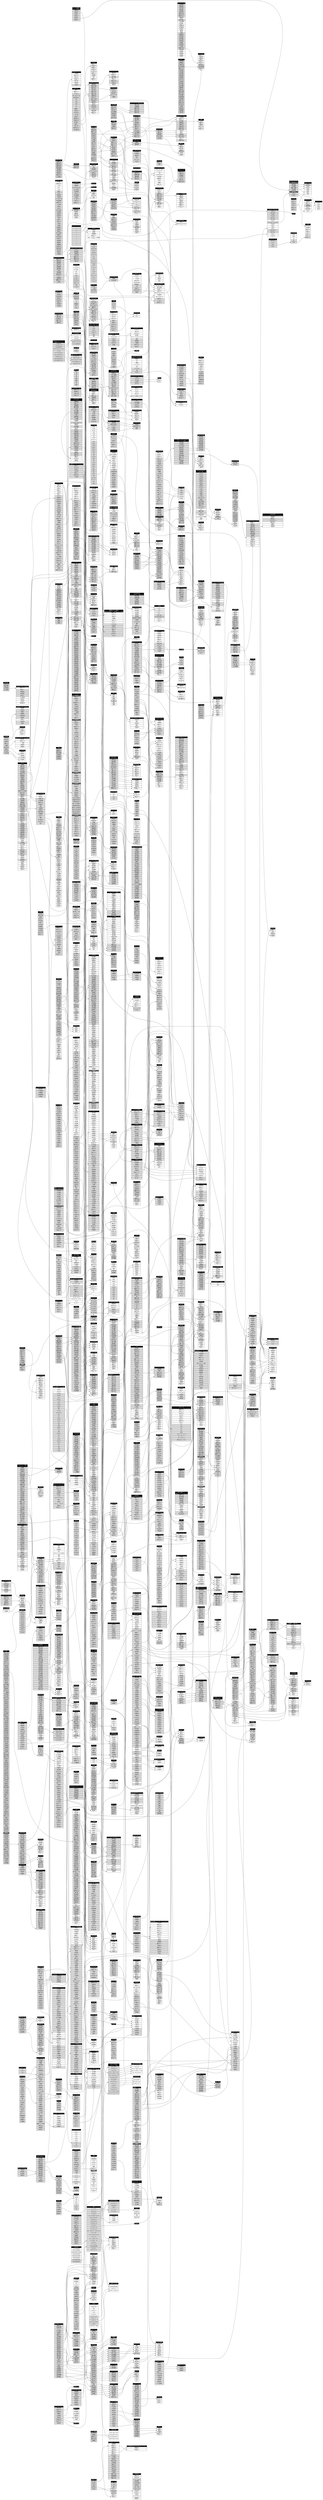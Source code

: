 digraph g {
    graph [
        rankdir = "LR"
    ];
    node [
        // fontsize = "16"
        shape = "none"
    ];

    "SAKA-SAMA" [ label=<
        <table border="0" cellspacing="0" cellborder="1">
        <tr><td colspan="3" bgcolor="#000000"><font color="#ffffff">SAKA-SAMA</font></td></tr>
        <tr><td colspan="3" bgcolor="#ffffff" port="寿々木ことね">寿々木ことね<br/><font point-size="8">(2016.12 - )</font></td></tr>
        <tr><td colspan="3" bgcolor="#dddddd" port="Dr.まひるん">Dr.まひるん<br/><font point-size="8">(2016.12 - 2019.8)</font></td></tr>
        <tr><td colspan="3" bgcolor="#dddddd" port="四ッ葉かぐや">四ッ葉かぐや<br/><font point-size="8">(2016.12 - 2017.4)</font></td></tr>
        <tr><td colspan="3" bgcolor="#dddddd" port="あいうえまし子">あいうえまし子<br/><font point-size="8">(2017.3 - 2019.4)</font></td></tr>
        <tr><td colspan="3" bgcolor="#dddddd" port="春眠みこ">春眠みこ<br/><font point-size="8">(2017.7 - 2017.12)</font></td></tr>
        <tr><td colspan="3" bgcolor="#dddddd" port="しゅがーしゅらら">しゅがーしゅらら<br/><font point-size="8">(2017.9 - 2017.12)</font></td></tr>
        <tr><td colspan="3" bgcolor="#dddddd" port="猫田えね">猫田えね<br/><font point-size="8">(2017.12 - 2018.5)</font></td></tr>
        <tr><td colspan="3" bgcolor="#dddddd" port="瀬戸まーな">瀬戸まーな<br/><font point-size="8">(2018.6 - 2019.8)</font></td></tr>
        <tr><td colspan="3" bgcolor="#dddddd" port="ミ米ミ">ミ米ミ<br/><font point-size="8">(2018.6 - 2019.8)</font></td></tr>
        <tr><td colspan="3" bgcolor="#dddddd" port="水野たまご">水野たまご<br/><font point-size="8">(2018.6 - 2019.8)</font></td></tr>
        <tr><td colspan="3" bgcolor="#dddddd" port="つつみ">つつみ<br/><font point-size="8">(2018.8 - 2019.3)</font></td></tr>
        <tr><td colspan="3" bgcolor="#ffffff" port="朝倉みずほ">朝倉みずほ<br/><font point-size="8">(2019.8 - )</font></td></tr>
        </table>>
    ];

    "THERE THERE THERES" [ label=< 
        <table border="0" cellspacing="0" cellborder="1">
        <tr><td colspan="3" bgcolor="#000000"><font color="#ffffff">THERE THERE THERES</font></td></tr>
        <tr><td colspan="3" bgcolor="#dddddd" port="カイ">カイ<br/><font point-size="8">(2017.2 - 2019.2)</font></td></tr>
        <tr><td colspan="3" bgcolor="#dddddd" port="有坂玲奈">有坂玲奈<br/><font point-size="8">(2017.2 - 2019.2)</font></td></tr>
        <tr><td colspan="3" bgcolor="#dddddd" port="平澤芽衣">平澤芽衣<br/><font point-size="8">(2017.2 - 2019.2)</font></td></tr>
        <tr><td colspan="3" bgcolor="#dddddd" port="一条さえき">一条さえき<br/><font point-size="8">(2017.2 - 2017.5)</font></td></tr>
        <tr><td colspan="3" bgcolor="#dddddd" port="緒倉かりん">緒倉かりん<br/><font point-size="8">(2017.2 - 2017.12)</font></td></tr>
        <tr><td colspan="3" bgcolor="#dddddd" port="朝倉みずほ">朝倉みずほ<br/><font point-size="8">(2017.12 - 2019.2)</font></td></tr>
        <tr><td colspan="3" bgcolor="#dddddd" port="小島ノエ">小島ノエ<br/><font point-size="8">(2018.5 - 2019.1)</font></td></tr>
        </table>>
    ];

    "BELLRING少女ハート" [ label=<
        <table border="0" cellspacing="0" cellborder="1">
        <tr><td colspan="3" bgcolor="#000000"><font color="#ffffff">BELLRING少女ハート</font></td></tr>
        <tr><td colspan="3" bgcolor="#dddddd" port="朝倉みずほ">朝倉みずほ<br/><font point-size="8">(2012.2 - 2016.12)</font></td></tr>
        <tr><td colspan="3" bgcolor="#dddddd" port="鈴原なな">鈴原なな<br/><font point-size="8">(2012.2 - 2012.4)</font></td></tr>
        <tr><td colspan="3" bgcolor="#dddddd" port="桑原秀梨">桑原秀梨<br/><font point-size="8">(2012.8 - 2012.10)</font></td></tr>
        <tr><td colspan="3" bgcolor="#dddddd" port="土谷りな">土谷りな<br/><font point-size="8">(2012.2 - 2013.2)</font></td></tr>
        <tr><td colspan="3" bgcolor="#dddddd" port="仲野珠梨">仲野珠梨<br/><font point-size="8">(2012.2 - 2015.2)</font></td></tr>
        <tr><td colspan="3" bgcolor="#dddddd" port="美月柚香">美月柚香<br/><font point-size="8">(2012.2 - 2015.2)</font></td></tr>
        <tr><td colspan="3" bgcolor="#dddddd" port="TIRA">TIRA<br/><font point-size="8">(2012.2 - 2015.8)</font></td></tr>
        <tr><td colspan="3" bgcolor="#dddddd" port="宇佐美萌">宇佐美萌<br/><font point-size="8">(2012.12 - 2016.2)</font></td></tr>
        <tr><td colspan="3" bgcolor="#dddddd" port="柳沢あやの">柳沢あやの<br/><font point-size="8">(2013.9 - 2016.12)</font></td></tr>
        <tr><td colspan="3" bgcolor="#dddddd" port="カイ">カイ<br/><font point-size="8">(2013.9 - 2016.12)</font></td></tr>
        <tr><td colspan="3" bgcolor="#dddddd" port="有坂玲奈">有坂玲奈<br/><font point-size="8">(2015.3 - 2016.12)</font></td></tr>
        <tr><td colspan="3" bgcolor="#dddddd" port="藤城アンナ">藤城アンナ<br/><font point-size="8">(2015.3 - 2015.11)</font></td></tr>
        <tr><td colspan="3" bgcolor="#dddddd" port="甘楽">甘楽<br/><font point-size="8">(2015.3 - 2016.12)</font></td></tr>
        </table>>
    ];

    "NILKLY" [ label=<
        <table border="0" cellspacing="0" cellborder="1">
        <tr><td colspan="3" bgcolor="#000000"><font color="#ffffff">NILKLY</font></td></tr>
        <tr><td colspan="3" bgcolor="#ffffff" port="平澤芽衣">平澤芽衣<br/><font point-size="8">(2019.5 - )</font></td></tr>
        <tr><td colspan="3" bgcolor="#ffffff" port="小林潤">小林潤<br/><font point-size="8">(2019.5 - )</font></td></tr>
        <tr><td colspan="3" bgcolor="#ffffff" port="伊吹咲蘭">伊吹咲蘭<br/><font point-size="8">(2019.5 - )</font></td></tr>
        <tr><td colspan="3" bgcolor="#ffffff" port="蒼山ユーリ">蒼山ユーリ<br/><font point-size="8">(2019.9 - )</font></td></tr>
        <tr><td colspan="3" bgcolor="#ffffff" port="平山・ジェニシー・未知留">平山・ジェニシー・未知留<br/><font point-size="8">(2019.12 - )</font></td></tr>
        </table>>
    ];

    "MIGMA SHELTER" [ label=<
        <table border="0" cellspacing="0" cellborder="1">
        <tr><td colspan="3" bgcolor="#000000"><font color="#ffffff">MIGMA SHELTER</font></td></tr>
        <tr><td colspan="3" bgcolor="#dddddd" port="ヨネコ">ヨネコ<br/><font point-size="8">(2017.2 - 2018.2)</font></td></tr>
        <tr><td colspan="3" bgcolor="#dddddd" port="セイセイ">セイセイ<br/><font point-size="8">(2017.2 - 2018.3)</font></td></tr>
        <tr><td colspan="3" bgcolor="#dddddd" port="コマチ">コマチ<br/><font point-size="8">(2017.2 - 2018.7)</font></td></tr>
        <tr><td colspan="3" bgcolor="#dddddd" port="アマリ">アマリ<br/><font point-size="8">(2017.2 - 2018.7)</font></td></tr>
        <tr><td colspan="3" bgcolor="#dddddd" port="コテジュン">コテジュン<br/><font point-size="8">(2017.2 - 2018.7)</font></td></tr>
        <tr><td colspan="3" bgcolor="#ffffff" port="ミミミユ">ミミミユ<br/><font point-size="8">(2017.2 - )</font></td></tr>
        <tr><td colspan="3" bgcolor="#dddddd" port="ポポポーポ・ポーポポJr.">ポポポーポ・ポーポポJr.<br/><font point-size="8">(2017.10 - 2018.7)</font></td></tr>
        <tr><td colspan="3" bgcolor="#ffffff" port="ブラジル">ブラジル<br/><font point-size="8">(2018.8 - )</font></td></tr>
        <tr><td colspan="3" bgcolor="#ffffff" port="タマネ">タマネ<br/><font point-size="8">(2019.3 - )</font></td></tr>
        <tr><td colspan="3" bgcolor="#ffffff" port="ユブネ">ユブネ<br/><font point-size="8">(2019.3 - )</font></td></tr>
        <tr><td colspan="3" bgcolor="#dddddd" port="シャイシャイコ">シャイシャイコ<br/><font point-size="8">(2019.3 - 2019.7)</font></td></tr>
        <tr><td colspan="3" bgcolor="#dddddd" port="ミソニー">ミソニー<br/><font point-size="8">(2019.3 - 2020.6)</font></td></tr>
        <tr><td colspan="3" bgcolor="#ffffff" port="レーレ">レーレ<br/><font point-size="8">(2019.4 - )</font></td></tr>
        <tr><td colspan="3" bgcolor="#ffffff" port="ナーナナラ">ナーナナラ<br/><font point-size="8">(2019.9 - )</font></td></tr>
        </table>>
    ];

    "HAMIDASYSTEM" [ label=<
        <table border="0" cellspacing="0" cellborder="1">
        <tr><td colspan="3" bgcolor="#000000"><font color="#ffffff">HAMIDASYSTEM</font></td></tr>
        <tr><td colspan="3" bgcolor="#666666"><font color="#ffffff">第一期</font></td></tr>
        <tr><td colspan="3" bgcolor="#dddddd" port="吉田爽田">吉田爽田<br/><font point-size="8">(2016.11 - 2019.3)</font></td></tr>
        <tr><td colspan="3" bgcolor="#dddddd" port="三井飴葉">三井飴葉<br/><font point-size="8">(2016.11 - 2019.3)</font></td></tr>
        <tr><td colspan="3" bgcolor="#dddddd" port="長谷川美途">長谷川美途<br/><font point-size="8">(2016.11 - 2019.3)</font></td></tr>
        <tr><td colspan="3" bgcolor="#dddddd" port="小山振夢">小山振夢<br/><font point-size="8">(2017.9 - 2019.3)</font></td></tr>
        <tr><td colspan="3" bgcolor="#666666"><font color="#ffffff">第二期</font></td></tr>
        <tr><td colspan="3" bgcolor="#dddddd" port="Me">Me<br/><font point-size="8">(2019.5 - 2020.3)</font></td></tr>
        <tr><td colspan="3" bgcolor="#dddddd" port="She">She<br/><font point-size="8">(2019.5 - 2020.3)</font></td></tr>
        </table>>
    ];

    "クロスノエシス" [ label=<
        <table border="0" cellspacing="0" cellborder="1">
        <tr><td colspan="3" bgcolor="#000000"><font color="#ffffff">クロスノエシス</font></td></tr>
        <tr><td colspan="3" bgcolor="#dddddd" port="SODA">SODA<br/><font point-size="8">(2019.4 - 2019.12)</font></td></tr>
        <tr><td colspan="3" bgcolor="#ffffff" port="AMEBA">AMEBA<br/><font point-size="8">(2019.4 - )</font></td></tr>
        <tr><td colspan="3" bgcolor="#ffffff" port="FLAME">FLAME<br/><font point-size="8">(2019.4 - )</font></td></tr>
        <tr><td colspan="3" bgcolor="#ffffff" port="LAKE">LAKE<br/><font point-size="8">(2019.5 - )</font></td></tr>
        <tr><td colspan="3" bgcolor="#ffffff" port="RISA">RISA<br/><font point-size="8">(2020.2 - )</font></td></tr>
        <tr><td colspan="3" bgcolor="#ffffff" port="MAI">MAI<br/><font point-size="8">(2020.2 - )</font></td></tr>
        </table>>
    ];

    "Avandoned" [ label=<
        <table border="0" cellspacing="0" cellborder="1">
        <tr><td colspan="3" bgcolor="#000000"><font color="#ffffff">Avandoned<br/>(あヴぁんだんど)</font></td></tr>
        <tr><td colspan="3" bgcolor="#dddddd" port="宇佐蔵べに">宇佐蔵べに<br/><font point-size="8">(2014.7 - 2020.2)</font></td></tr>
        <tr><td colspan="3" bgcolor="#dddddd" port="うたた寝音">うたた寝音<br/><font point-size="8">(2014.7 - 2014.10)</font></td></tr>
        <tr><td colspan="3" bgcolor="#dddddd" port="南実あんず">南実あんず<br/><font point-size="8">(2014.7 - 2015.3)</font></td></tr>
        <tr><td colspan="3" bgcolor="#dddddd" port="星なゆた">星なゆた<br/><font point-size="8">(2014.7 - 2016.3)</font></td></tr>
        <tr><td colspan="3" bgcolor="#dddddd" port="東雲好">東雲好<br/><font point-size="8">(2014.7 - 2016.4)</font></td></tr>
        <tr><td colspan="3" bgcolor="#dddddd" port="小日向夏季">小日向夏季<br/><font point-size="8">(2014.7 - 2016.12)</font></td></tr>
        <tr><td colspan="3" bgcolor="#dddddd" port="小鳥こたお">小鳥こたお<br/><font point-size="8">(2016.3 - 2019.1)</font></td></tr>
        <tr><td colspan="3" bgcolor="#dddddd" port="犬飼はる">犬飼はる<br/><font point-size="8">(2019.2 - 2020.2)</font></td></tr>
        <tr><td colspan="3" bgcolor="#dddddd" port="ゑりかちゃんべいびー">ゑりかちゃんべいびー<br/><font point-size="8">(2019.2 - 2019.10)</font></td></tr>
        <tr><td colspan="3" bgcolor="#dddddd" port="真戸しずく">真戸しずく<br/><font point-size="8">(2019.2 - 2019.12)</font></td></tr>
        <tr><td colspan="3" bgcolor="#dddddd" port="出雲にっき">出雲にっき<br/><font point-size="8">(2019.3 - 2020.2)</font></td></tr>
        <tr><td colspan="3" bgcolor="#dddddd" port="清水まな">清水まな<br/><font point-size="8">(2019.3 - 2020.2)</font></td></tr>
        <tr><td colspan="3" bgcolor="#dddddd" port="音々ひるね">音々ひるね<br/><font point-size="8">(2019.11 - 2020.2)</font></td></tr>
        </table>>
    ];

    "ポポロコネクト" [ label=<
        <table border="0" cellspacing="0" cellborder="1">
        <tr><td colspan="3" bgcolor="#000000"><font color="#ffffff">ポポロコネクト</font></td></tr>
        <tr><td colspan="3" bgcolor="#ffffff" port="深町未紗">深町未紗<br/><font point-size="8">(2019.3 - )</font></td></tr>
        <tr><td colspan="3" bgcolor="#ffffff" port="結崎このみ">結崎このみ<br/><font point-size="8">(2019.3 - )</font></td></tr>
        <tr><td colspan="3" bgcolor="#dddddd" port="成瀬真那">成瀬真那<br/><font point-size="8">(2019.3 - 2020.2)</font></td></tr>
        <tr><td colspan="3" bgcolor="#ffffff" port="加山夕莉">加山夕莉<br/><font point-size="8">(2019.3 - )</font></td></tr>
        <tr><td colspan="3" bgcolor="#ffffff" port="朝日奈宥希">朝日奈宥希<br/><font point-size="8">(2020.1 - )</font></td></tr>
        <tr><td colspan="3" bgcolor="#ffffff" port="シイカ">シイカ<br/><font point-size="8">(2020.4 - )</font></td></tr>
        </table>>
    ];

    "SUMMER ROCKET" [ label=<
        <table border="0" cellspacing="0" cellborder="1">
        <tr><td colspan="3" bgcolor="#000000"><font color="#ffffff">SUMMER ROCKET</font></td></tr>
        <tr><td colspan="3" bgcolor="#dddddd" port="那波玲奈">那波玲奈<br/><font point-size="8">(2016.7 - 2016.10)</font></td></tr>
        <tr><td colspan="3" bgcolor="#dddddd" port="夏凪木の実">夏凪木の実<br/><font point-size="8">(2016.7 - 2017.3)</font></td></tr>
        <tr><td colspan="3" bgcolor="#dddddd" port="桐生ちあり">桐生ちあり<br/><font point-size="8">(2016.7 - 2018.3)</font></td></tr>
        <tr><td colspan="3" bgcolor="#dddddd" port="愛わなび">愛わなび<br/><font point-size="8">(2016.7 - 2018.3)</font></td></tr>
        <tr><td colspan="3" bgcolor="#dddddd" port="東雲しなの">東雲しなの<br/><font point-size="8">(2016.7 - 2018.3)</font></td></tr>
        <tr><td colspan="3" bgcolor="#dddddd" port="桃宮くるみ">桃宮くるみ<br/><font point-size="8">(2016.9 - 2018.3)</font></td></tr>
        <tr><td colspan="3" bgcolor="#dddddd" port="日曜日ゆず">日曜日ゆず<br/><font point-size="8">(2017.12 - 2018.6)</font></td></tr>
        <tr><td colspan="3" bgcolor="#dddddd" port="家守ニト">家守ニト<br/><font point-size="8">(2017.12 - 2019.3)</font></td></tr>
        <tr><td colspan="3" bgcolor="#dddddd" port="烏丸じゅりあ">烏丸じゅりあ<br/><font point-size="8">(2017.12 - 2019.3)</font></td></tr>
        <tr><td colspan="3" bgcolor="#dddddd" port="姫宮なの">姫宮なの<br/><font point-size="8">(2018.5 - 2018.10)</font></td></tr>
        <tr><td colspan="3" bgcolor="#ffffff" port="茉莉はな">茉莉はな<br/><font point-size="8">(2018.5 - )</font></td></tr>
        <tr><td colspan="3" bgcolor="#dddddd" port="紬木むぎ">紬木むぎ<br/><font point-size="8">(2018.5 - 2020.3)</font></td></tr>
        <tr><td colspan="3" bgcolor="#dddddd" port="りるはかせ">りるはかせ<br/><font point-size="8">(2019.3 - 2019.5)</font></td></tr>
        <tr><td colspan="3" bgcolor="#dddddd" port="えり">えり<br/><font point-size="8">(2019.3 - 2019.5)</font></td></tr>
        <tr><td colspan="3" bgcolor="#ffffff" port="空野沙希恵">空野沙希恵<br/><font point-size="8">(2019.5 - )</font></td></tr>
        <tr><td colspan="3" bgcolor="#ffffff" port="榛名みやび">榛名みやび<br/><font point-size="8">(2019.5 - )</font></td></tr>
        </table>>
    ];

    "Hauptharmonie" [ label=<
        <table border="0" cellspacing="0" cellborder="1">
        <tr><td colspan="3" bgcolor="#000000"><font color="#ffffff">Hauptharmonie</font></td></tr>
        <tr><td colspan="3" bgcolor="#dddddd" port="相沢光梨">相沢光梨<br/><font point-size="8">(2014.7 - 2017.6)</font></td></tr>
        <tr><td colspan="3" bgcolor="#dddddd" port="寺田珠乃">寺田珠乃<br/><font point-size="8">(2014.7 - 2017.6)</font></td></tr>
        <tr><td colspan="3" bgcolor="#dddddd" port="小川花">小川花<br/><font point-size="8">(2014.7 - 2016.5)</font></td></tr>
        <tr><td colspan="3" bgcolor="#dddddd" port="アイハラエミ">アイハラエミ<br/><font point-size="8">(2014.7 - 2016.2)</font></td></tr>
        <tr><td colspan="3" bgcolor="#dddddd" port="瀬戸ゆりな">瀬戸ゆりな<br/><font point-size="8">(2014.7 - 2015.10)</font></td></tr>
        <tr><td colspan="3" bgcolor="#dddddd" port="五十嵐なる">五十嵐なる<br/><font point-size="8">(2014.7 - 2015.6)</font></td></tr>
        <tr><td colspan="3" bgcolor="#dddddd" port="豊田冴香">豊田冴香<br/><font point-size="8">(2014.7 - 2014.12)</font></td></tr>
        <tr><td colspan="3" bgcolor="#dddddd" port="倉木七海">倉木七海<br/><font point-size="8">(2016.2 - 2017.6)</font></td></tr>
        <tr><td colspan="3" bgcolor="#dddddd" port="茅ヶ崎りこ">茅ヶ崎りこ<br/><font point-size="8">(2016.2 - 2017.3)</font></td></tr>
        <tr><td colspan="3" bgcolor="#dddddd" port="芹奈莉温">芹奈莉温<br/><font point-size="8">(2016.2 - 2017.2)</font></td></tr>
        <tr><td colspan="3" bgcolor="#dddddd" port="一花寿">一花寿<br/><font point-size="8">(2016.10 - 2017.6)</font></td></tr>
        <tr><td colspan="3" bgcolor="#dddddd" port="銀りん">銀りん<br/><font point-size="8">(2016.10 - 2017.6)</font></td></tr>
        </table>>
    ];

    "さっきの女の子、" [ label=<
        <table border="0" cellspacing="0" cellborder="1">
        <tr><td colspan="3" bgcolor="#000000"><font color="#ffffff">さっきの女の子、</font></td></tr>
        <tr><td colspan="3" bgcolor="#ffffff" port="乃々宮いぶ">乃々宮いぶ<br/><font point-size="8">(2016.11 - )</font></td></tr>
        <tr><td colspan="3" bgcolor="#ffffff" port="古川すい">古川すい<br/><font point-size="8">(2016.11 - )</font></td></tr>
        <tr><td colspan="3" bgcolor="#dddddd" port="来栖るぶ">来栖るぶ<br/><font point-size="8">(2016.11 - 2018.7)</font></td></tr>
        <tr><td colspan="3" bgcolor="#dddddd" port="霜月まふゆ">霜月まふゆ<br/><font point-size="8">(2016.11 - 2018.8)</font></td></tr>
        <tr><td colspan="3" bgcolor="#dddddd" port="雨音うみ">雨音うみ<br/><font point-size="8">(2016.11 - 2018.1)</font></td></tr>
        <tr><td colspan="3" bgcolor="#dddddd" port="月村朱里">月村朱里<br/><font point-size="8">(2018.9 - 2019.5)</font></td></tr>
        <tr><td colspan="3" bgcolor="#ffffff" port="有明ゆの">有明ゆの<br/><font point-size="8">(2018.10 - )</font></td></tr>
        <tr><td colspan="3" bgcolor="#dddddd" port="葉月まお">葉月まお<br/><font point-size="8">(2019.5 - 2020.2)</font></td></tr>
        <tr><td colspan="3" bgcolor="#ffffff" port="柊しゅう">柊しゅう<br/><font point-size="8">(2020.5 - )</font></td></tr>
        <tr><td colspan="3" bgcolor="#ffffff" port="水野きよ">水野きよ<br/><font point-size="8">(2020.5 - )</font></td></tr>
        </table>>
    ];

    "レッツポコポコ" [ label=<
        <table border="0" cellspacing="0" cellborder="1">
        <tr><td colspan="3" bgcolor="#000000"><font color="#ffffff">レッツポコポコ</font></td></tr>
        <tr><td colspan="3" bgcolor="#dddddd" port="愛須れい">愛須れい<br/><font point-size="8">(2016.1 - 2018.1)</font></td></tr>
        <tr><td colspan="3" bgcolor="#dddddd" port="久々御こひな">久々御こひな<br/><font point-size="8">(2016.1 - 2018.1)</font></td></tr>
        <tr><td colspan="3" bgcolor="#dddddd" port="小枝えこ">小枝えこ<br/><font point-size="8">(2016.1 - 2018.1)</font></td></tr>
        <tr><td colspan="3" bgcolor="#dddddd" port="月野きりん">月野きりん<br/><font point-size="8">(2016.1 - 2016.5)</font></td></tr>
        <tr><td colspan="3" bgcolor="#dddddd" port="九間よもぎ">九間よもぎ<br/><font point-size="8">(2016.1 - 2016.7)</font></td></tr>
        <tr><td colspan="3" bgcolor="#dddddd" port="夢那ゆに">夢那ゆに<br/><font point-size="8">(2016.1 - 2017.4)</font></td></tr>
        <tr><td colspan="3" bgcolor="#dddddd" port="森かえる">森かえる<br/><font point-size="8">(2016.1 - 2016.3)</font></td></tr>
        <tr><td colspan="3" bgcolor="#dddddd" port="二階堂はる">二階堂はる<br/><font point-size="8">(2016.1 - 2016.3)</font></td></tr>
        <tr><td colspan="3" bgcolor="#dddddd" port="琴海りお">琴海りお<br/><font point-size="8">(2016.8 - 2018.1)</font></td></tr>
        <tr><td colspan="3" bgcolor="#dddddd" port="千歳ちの">千歳ちの<br/><font point-size="8">(2016.8 - 2018.1)</font></td></tr>
        </table>>
    ];

    "BLACKNAZARENE" [ label=<
        <table border="0" cellspacing="0" cellborder="1">
        <tr><td colspan="3" bgcolor="#000000"><font color="#ffffff">BLACKNAZARENE</font></td></tr>
        <tr><td colspan="3" bgcolor="#ffffff" port="村田実果子">村田実果子<br/><font point-size="8">(2018.3 - )</font></td></tr>
        <tr><td colspan="3" bgcolor="#ffffff" port="冬野あゐく">冬野あゐく<br/><font point-size="8">(2018.3 - )</font></td></tr>
        <tr><td colspan="3" bgcolor="#ffffff" port="戸田ころね">戸田ころね<br/><font point-size="8">(2018.3 - )</font></td></tr>
        <tr><td colspan="3" bgcolor="#ffffff" port="南向いずみ">南向いずみ<br/><font point-size="8">(2018.3 - )</font></td></tr>
        <tr><td colspan="3" bgcolor="#ffffff" port="清乃希子">清乃希子<br/><font point-size="8">(2018.3 - )</font></td></tr>
        </table>>
    ];

    "#いちごのヘタですっころ部" [ label=<
        <table border="0" cellspacing="0" cellborder="1">
        <tr><td colspan="3" bgcolor="#000000"><font color="#ffffff">#いちごのヘタですっころ部</font></td></tr>
        <tr><td colspan="3" bgcolor="#dddddd" port="ゆの">ゆの<br/><font point-size="8">(2018.3 - 2018.8)</font></td></tr>
        <tr><td colspan="3" bgcolor="#dddddd" port="さくら">さくら<br/><font point-size="8">(2018.3 - 2018.8)</font></td></tr>
        <tr><td colspan="3" bgcolor="#dddddd" port="こねぎ">こねぎ<br/><font point-size="8">(2018.3 - 2018.8)</font></td></tr>
        <tr><td colspan="3" bgcolor="#dddddd" port="ねいろ">ねいろ<br/><font point-size="8">(2018.7 - 2018.7)</font></td></tr>
        </table>>
    ];

    "EMOE" [ label=<
        <table border="0" cellspacing="0" cellborder="1">
        <tr><td colspan="3" bgcolor="#000000"><font color="#ffffff">EMOE</font></td></tr>
        <tr><td colspan="3" bgcolor="#ffffff" port="さくら">さくら<br/><font point-size="8">(2018.9 - )</font></td></tr>
        <tr><td colspan="3" bgcolor="#ffffff" port="へち">へち<br/><font point-size="8">(2018.9 - )</font></td></tr>
        </table>>
    ];

    "ピューパ!!" [ label=<
        <table border="0" cellspacing="0" cellborder="1">
        <tr><td colspan="3" bgcolor="#000000"><font color="#ffffff">ピューパ!!</font></td></tr>
        <tr><td colspan="3" bgcolor="#dddddd" port="凛">凛<br/><font point-size="8">(2017.11 - 2018.1)</font></td></tr>
        <tr><td colspan="3" bgcolor="#dddddd" port="円">円<br/><font point-size="8">(2017.11 - 2018.1)</font></td></tr>
        <tr><td colspan="3" bgcolor="#dddddd" port="姫">姫<br/><font point-size="8">(2017.11 - )</font></td></tr>
        <tr><td colspan="3" bgcolor="#ffffff" port="天音たると">天音たると<br/><font point-size="8">(2018.1 - )</font></td></tr>
        <tr><td colspan="3" bgcolor="#dddddd" port="ひなたゆか">ひなたゆか<br/><font point-size="8">(2018.7 - 2019.12)</font></td></tr>
        <tr><td colspan="3" bgcolor="#dddddd" port="みんと">みんと<br/><font point-size="8">(2018.7 - 2018.9)</font></td></tr>
        <tr><td colspan="3" bgcolor="#ffffff" port="柊ゆいの">柊ゆいの<br/><font point-size="8">(2020.1 - )</font></td></tr>
        <tr><td colspan="3" bgcolor="#ffffff" port="詩賀らみ">詩賀らみ<br/><font point-size="8">(2020.5 - )</font></td></tr>
        </table>>
    ];

    "Stereo Tokyo" [ label=<
        <table border="0" cellspacing="0" cellborder="1">
        <tr><td colspan="3" bgcolor="#000000"><font color="#ffffff">Stereo Tokyo</font></td></tr>
        <tr><td colspan="3" bgcolor="#dddddd" port="三浦菜々子">三浦菜々子<br/><font point-size="8">(2014.8 - 2017.7)</font></td></tr>
        <tr><td colspan="3" bgcolor="#dddddd" port="岸森ちはな">岸森ちはな<br/><font point-size="8">(2014.8 - 2017.7)</font></td></tr>
        <tr><td colspan="3" bgcolor="#dddddd" port="西園寺未彩">西園寺未彩<br/><font point-size="8">(2014.8 - 2017.7)</font></td></tr>
        <tr><td colspan="3" bgcolor="#dddddd" port="辰巳真由佳">辰巳真由佳<br/><font point-size="8">(2014.8 - 2014.9)</font></td></tr>
        <tr><td colspan="3" bgcolor="#dddddd" port="青木理咲">青木理咲<br/><font point-size="8">(2014.8 - 2015.3)</font></td></tr>
        <tr><td colspan="3" bgcolor="#dddddd" port="金山紗菜">金山紗菜<br/><font point-size="8">(2014.8 - 2015.3)</font></td></tr>
        <tr><td colspan="3" bgcolor="#dddddd" port="椎名彩花">椎名彩花<br/><font point-size="8">(2015.4 - 2017.7)</font></td></tr>
        <tr><td colspan="3" bgcolor="#dddddd" port="河村ゆりな">河村ゆりな<br/><font point-size="8">(2015.4 - 2017.7)</font></td></tr>
        <tr><td colspan="3" bgcolor="#dddddd" port="八木来未">八木来未<br/><font point-size="8">(2015.4 - 2015.12)</font></td></tr>
        </table>>
    ];

    "ReLIeF" [ label=<
        <table border="0" cellspacing="0" cellborder="1">
        <tr><td colspan="3" bgcolor="#000000"><font color="#ffffff">ReLIeF</font></td></tr>
        <tr><td colspan="3" bgcolor="#dddddd" port="西園寺未彩">西園寺未彩<br/><font point-size="8">(2018.7 - 2019.7)</font></td></tr>
        <tr><td colspan="3" bgcolor="#dddddd" port="岸森ちはな">岸森ちはな<br/><font point-size="8">(2018.7 - 2019.7)</font></td></tr>
        </table>>
    ];

    "かんたんふ" [ label=<
        <table border="0" cellspacing="0" cellborder="1">
        <tr><td colspan="3" bgcolor="#000000"><font color="#ffffff">かんたんふ</font></td></tr>
        <tr><td colspan="3" bgcolor="#ffffff" port="西園寺未彩">西園寺未彩<br/><font point-size="8">(2019.7 - )</font></td></tr>
        <tr><td colspan="3" bgcolor="#dddddd" port="朱亞">朱亞<br/><font point-size="8">(2019.7 - 2020.6)</font></td></tr>
        <tr><td colspan="3" bgcolor="#dddddd" port="夏目奏多">夏目奏多<br/><font point-size="8">(2019.7 - 2019.10)</font></td></tr>
        <tr><td colspan="3" bgcolor="#dddddd" port="ミア・ナシメント">ミア・ナシメント<br/><font point-size="8">(2019.7 - 2020.4)</font></td></tr>
        <tr><td colspan="3" bgcolor="#dddddd" port="永峰みこ">永峰みこ<br/><font point-size="8">(2020.4 - 2020.5)</font></td></tr>
        <tr><td colspan="3" bgcolor="#dddddd" port="染井のあ">染井のあ<br/><font point-size="8">(2020.4 - 2020.6)</font></td></tr>
        <tr><td colspan="3" bgcolor="#ffffff" port="武石乃音">武石乃音<br/><font point-size="8">(2020.4 - )</font></td></tr>
        </table>>
    ];

    "校庭カメラガールドライ" [ label=<
        <table border="0" cellspacing="0" cellborder="1">
        <tr><td colspan="3" bgcolor="#000000"><font color="#ffffff">校庭カメラガールドライ</font></td></tr>
        <tr><td colspan="3" bgcolor="#dddddd" port="きゃちまいはー">きゃちまいはー<br/><font point-size="8">( - )</font></td></tr>
        <tr><td colspan="3" bgcolor="#dddddd" port="ぱちょとんぱ">ぱちょとんぱ<br/><font point-size="8">( - )</font></td></tr>
        <tr><td colspan="3" bgcolor="#dddddd" port="うぉーうぉーとぅーみー">うぉーうぉーとぅーみー<br/><font point-size="8">( - )</font></td></tr>
        <tr><td colspan="3" bgcolor="#dddddd" port="さっぴーはろうぃん">さっぴーはろうぃん<br/><font point-size="8">( - )</font></td></tr>
        <tr><td colspan="3" bgcolor="#dddddd" port="らみたたらった">らみたたらった<br/><font point-size="8">( - )</font></td></tr>
        </table>>
    ];

    "校庭カメラガールツヴァイ" [ label=<
        <table border="0" cellspacing="0" cellborder="1">
        <tr><td colspan="3" bgcolor="#000000"><font color="#ffffff">校庭カメラガールツヴァイ<br/>(校庭カメラガール)</font></td></tr>
        <tr><td colspan="3" bgcolor="#dddddd" port="もるももる">もるももる<br/><font point-size="8">( - )</font></td></tr>
        <tr><td colspan="3" bgcolor="#dddddd" port="しゅがしゅらら">しゅがしゅらら<br/><font point-size="8">( - )</font></td></tr>
        <tr><td colspan="3" bgcolor="#dddddd" port="ののるるれめる">ののるるれめる<br/><font point-size="8">( - )</font></td></tr>
        <tr><td colspan="3" bgcolor="#dddddd" port="うぉーうぉーとぅーみー">うぉーうぉーとぅーみー<br/><font point-size="8">( - )</font></td></tr>
        <tr><td colspan="3" bgcolor="#dddddd" port="ミニレム">ミニレム<br/><font point-size="8">( - )</font></td></tr>
        <tr><td colspan="3" bgcolor="#dddddd" port="すてぅらちゃりん">すてぅらちゃりん<br/><font point-size="8">( - )</font></td></tr>
        <tr><td colspan="3" bgcolor="#dddddd" port="ましゅりどますてぃ">ましゅりどますてぃ<br/><font point-size="8">( - )</font></td></tr>
        <tr><td colspan="3" bgcolor="#dddddd" port="らみたたらった">らみたたらった<br/><font point-size="8">( - )</font></td></tr>
        <tr><td colspan="3" bgcolor="#dddddd" port="ぱこたあんどぱたこ">ぱこたあんどぱたこ<br/><font point-size="8">( - )</font></td></tr>
        <tr><td colspan="3" bgcolor="#dddddd" port="せろりぱすちゃんす">せろりぱすちゃんす<br/><font point-size="8">( - )</font></td></tr>
        </table>>
    ];

    "∥ネコプラ∥" [ label=<
        <table border="0" cellspacing="0" cellborder="1">
        <tr><td colspan="3" bgcolor="#000000"><font color="#ffffff">∥ネコプラ∥<br/>(ネコプラ∞・ネコプラ・NECO PLASTIC)</font></td></tr>
        <tr><td colspan="3" bgcolor="#ffffff" port="蒼島ゆりな">蒼島ゆりな<br/><font point-size="8">( - )</font></td></tr>
        <tr><td colspan="3" bgcolor="#ffffff" port="高宮さくら">高宮さくら<br/><font point-size="8">( - )</font></td></tr>
        <tr><td colspan="3" bgcolor="#ffffff" port="世良ゆきの">世良ゆきの<br/><font point-size="8">( - )</font></td></tr>
        <tr><td colspan="3" bgcolor="#ffffff" port="桧山れな">桧山れな<br/><font point-size="8">( - )</font></td></tr>
        <tr><td colspan="3" bgcolor="#ffffff" port="増田みい">増田みい<br/><font point-size="8">( - )</font></td></tr>
        <tr><td colspan="3" bgcolor="#ffffff" port="藍川みり">藍川みり<br/><font point-size="8">( - )</font></td></tr>
        <tr><td colspan="3" bgcolor="#ffffff" port="成瀬かおり">成瀬かおり<br/><font point-size="8">( - )</font></td></tr>
        <tr><td colspan="3" bgcolor="#ffffff" port="立花りく">立花りく<br/><font point-size="8">( - )</font></td></tr>
        <tr><td colspan="3" bgcolor="#dddddd" port="みく">みく<br/><font point-size="8">( - )</font></td></tr>
        <tr><td colspan="3" bgcolor="#dddddd" port="もも">もも<br/><font point-size="8">( - )</font></td></tr>
        <tr><td colspan="3" bgcolor="#dddddd" port="りさ">りさ<br/><font point-size="8">( - )</font></td></tr>
        <tr><td colspan="3" bgcolor="#dddddd" port="ゆい">ゆい<br/><font point-size="8">( - )</font></td></tr>
        <tr><td colspan="3" bgcolor="#dddddd" port="みちか">みちか<br/><font point-size="8">( - )</font></td></tr>
        <tr><td colspan="3" bgcolor="#dddddd" port="ラヴィーヌ・エリコ">ラヴィーヌ・エリコ<br/><font point-size="8">( - )</font></td></tr>
        <tr><td colspan="3" bgcolor="#dddddd" port="サキ・イナート">サキ・イナート<br/><font point-size="8">( - )</font></td></tr>
        <tr><td colspan="3" bgcolor="#dddddd" port="マナ・アンファン">マナ・アンファン<br/><font point-size="8">( - )</font></td></tr>
        <tr><td colspan="3" bgcolor="#dddddd" port="椿クロエド・ユミカ">椿クロエド・ユミカ<br/><font point-size="8">( - )</font></td></tr>
        </table>>
    ];

    "強がりセンセーション" [ label=<
        <table border="0" cellspacing="0" cellborder="1">
        <tr><td colspan="3" bgcolor="#000000"><font color="#ffffff">強がりセンセーション</font></td></tr>
        <tr><td colspan="3" bgcolor="#dddddd" port="笹木都々">笹木都々<br/><font point-size="8">(2014.8 - 2014.9)</font></td></tr>
        <tr><td colspan="3" bgcolor="#dddddd" port="蒼井ちひろ">蒼井ちひろ<br/><font point-size="8">(2014.8 - 2015.2)</font></td></tr>
        <tr><td colspan="3" bgcolor="#dddddd" port="辻本あや">辻本あや<br/><font point-size="8">(2014.8 - 2015.2)</font></td></tr>
        <tr><td colspan="3" bgcolor="#dddddd" port="市川結愛">市川結愛<br/><font point-size="8">(2014.8 - 2017.3)</font></td></tr>
        <tr><td colspan="3" bgcolor="#dddddd" port="上條笑果">上條笑果<br/><font point-size="8">(2014.8 - 2016.1)</font></td></tr>
        <tr><td colspan="3" bgcolor="#dddddd" port="鈴森玲奈">鈴森玲奈<br/><font point-size="8">(2015.4 - 2015.8)</font></td></tr>
        <tr><td colspan="3" bgcolor="#dddddd" port="瑞月杏樹">瑞月杏樹<br/><font point-size="8">(2015.4 - 2015.8)</font></td></tr>
        <tr><td colspan="3" bgcolor="#dddddd" port="松本百合愛">松本百合愛<br/><font point-size="8">(2015.4 - 2015.11)</font></td></tr>
        <tr><td colspan="3" bgcolor="#dddddd" port="山本なほ">山本なほ<br/><font point-size="8">(2015.4 - 2017.7)</font></td></tr>
        <tr><td colspan="3" bgcolor="#dddddd" port="藤井睦">藤井睦<br/><font point-size="8">(2015.10 - 2017.2)</font></td></tr>
        <tr><td colspan="3" bgcolor="#dddddd" port="水原ゆうい">水原ゆうい<br/><font point-size="8">(2015.10 - 2017.12)</font></td></tr>
        <tr><td colspan="3" bgcolor="#dddddd" port="木村美陽">木村美陽<br/><font point-size="8">(2016.5 - 2017.12)</font></td></tr>
        <tr><td colspan="3" bgcolor="#dddddd" port="広瀬みのり">広瀬みのり<br/><font point-size="8">(2016.5 - 2017.12)</font></td></tr>
        <tr><td colspan="3" bgcolor="#dddddd" port="嶋宗凛">嶋宗凛<br/><font point-size="8">(2017.7 - 2018.4)</font></td></tr>
        <tr><td colspan="3" bgcolor="#dddddd" port="丸谷あさひ">丸谷あさひ<br/><font point-size="8">(2017.7 - 2018.2)</font></td></tr>
        <tr><td colspan="3" bgcolor="#dddddd" port="染矢みさき">染矢みさき<br/><font point-size="8">(2017.7 - 2018.4)</font></td></tr>
        </table>>
    ];

    "戦国アニマル極楽浄土" [ label=<
        <table border="0" cellspacing="0" cellborder="1">
        <tr><td colspan="3" bgcolor="#000000"><font color="#ffffff">戦国アニマル極楽浄土</font></td></tr>
        <tr><td colspan="3" bgcolor="#ffffff" port="鴻森月紫">鴻森月紫<br/><font point-size="8">(2018.10 - )</font></td></tr>
        <tr><td colspan="3" bgcolor="#ffffff" port="窮鼠百合">窮鼠百合<br/><font point-size="8">(2018.10 - )</font></td></tr>
        <tr><td colspan="3" bgcolor="#ffffff" port="寅丸さらさ">寅丸さらさ<br/><font point-size="8">(2018.10 - )</font></td></tr>
        <tr><td colspan="3" bgcolor="#ffffff" port="海飛あお">海飛あお<br/><font point-size="8">(2018.10 - )</font></td></tr>
        <tr><td colspan="3" bgcolor="#ffffff" port="兎遊みゆう">兎遊みゆう<br/><font point-size="8">(2018.10 - )</font></td></tr>
        <tr><td colspan="3" bgcolor="#ffffff" port="好蘭ありさ">好蘭ありさ<br/><font point-size="8">(2018.10 - )</font></td></tr>
        <tr><td colspan="3" bgcolor="#ffffff" port="狐々ちーりん">狐々ちーりん<br/><font point-size="8">(2019.8 - )</font></td></tr>
        </table>>
    ];

    "ラストクエスチョン" [ label=<
        <table border="0" cellspacing="0" cellborder="1">
        <tr><td colspan="3" bgcolor="#000000"><font color="#ffffff">ラストクエスチョン<br/>(クエス？チョン)</font></td></tr>
        <tr><td colspan="3" bgcolor="#ffffff" port="桃井美鈴">桃井美鈴<br/><font point-size="8">(2015.2 - )</font></td></tr>
        <tr><td colspan="3" bgcolor="#dddddd" port="南杏果">南杏果<br/><font point-size="8">(2015.2 - 2016.3)</font></td></tr>
        <tr><td colspan="3" bgcolor="#dddddd" port="安藤ひかる">安藤ひかる<br/><font point-size="8">(2015.2 - 2016.3)</font></td></tr>
        <tr><td colspan="3" bgcolor="#dddddd" port="浅川琴音">浅川琴音<br/><font point-size="8">(2015.2 - 2017.9)</font></td></tr>
        <tr><td colspan="3" bgcolor="#dddddd" port="濱ヶ崎美季">濱ヶ崎美季<br/><font point-size="8">(2015.2 - 2015.2)</font></td></tr>
        <tr><td colspan="3" bgcolor="#dddddd" port="矢野百合愛">矢野百合愛<br/><font point-size="8">(2016.3 - 2017.7)</font></td></tr>
        <tr><td colspan="3" bgcolor="#ffffff" port="月見むぎ">月見むぎ<br/><font point-size="8">(2016.12 - )</font></td></tr>
        <tr><td colspan="3" bgcolor="#dddddd" port="瀬乃朋美">瀬乃朋美<br/><font point-size="8">(2016.12 - 2017.7)</font></td></tr>
        <tr><td colspan="3" bgcolor="#dddddd" port="中田灯里">中田灯里<br/><font point-size="8">(2016.12 - 2017.4)</font></td></tr>
        <tr><td colspan="3" bgcolor="#ffffff" port="御坂しのぐ">御坂しのぐ<br/><font point-size="8">(2017.10 - )</font></td></tr>
        </table>>
    ];

    "天晴れ！原宿" [ label=<
        <table border="0" cellspacing="0" cellborder="1">
        <tr><td colspan="3" bgcolor="#000000"><font color="#ffffff">天晴れ！原宿</font></td></tr>
        <tr><td colspan="3" bgcolor="#ffffff" port="朝比奈れい">朝比奈れい<br/><font point-size="8">(2017.7 - )</font></td></tr>
        <tr><td colspan="3" bgcolor="#dddddd" port="成実みく">成実みく<br/><font point-size="8">(2017.7 - 2020.3)</font></td></tr>
        <tr><td colspan="3" bgcolor="#dddddd" port="東雲しの">東雲しの<br/><font point-size="8">(2017.7 - 2018.12)</font></td></tr>
        <tr><td colspan="3" bgcolor="#dddddd" port="中江さき">中江さき<br/><font point-size="8">(2017.7 - 2018.9)</font></td></tr>
        <tr><td colspan="3" bgcolor="#dddddd" port="天月ゆり">天月ゆり<br/><font point-size="8">(2017.7 - 2018.1)</font></td></tr>
        <tr><td colspan="3" bgcolor="#dddddd" port="青木りさ">青木りさ<br/><font point-size="8">(2017.7 - 2017.9)</font></td></tr>
        <tr><td colspan="3" bgcolor="#ffffff" port="藤宮めい">藤宮めい<br/><font point-size="8">(2018.3 - )</font></td></tr>
        <tr><td colspan="3" bgcolor="#ffffff" port="永堀ゆめ">永堀ゆめ<br/><font point-size="8">(2018.3 - )</font></td></tr>
        <tr><td colspan="3" bgcolor="#ffffff" port="七瀬れあ">七瀬れあ<br/><font point-size="8">(2018.3 - )</font></td></tr>
        <tr><td colspan="3" bgcolor="#ffffff" port="工藤のか">工藤のか<br/><font point-size="8">(2018.12 - )</font></td></tr>
        <tr><td colspan="3" bgcolor="#ffffff" port="藍井すず">藍井すず<br/><font point-size="8">(2018.12 - )</font></td></tr>
        <tr><td colspan="3" bgcolor="#ffffff" port="橋本あみ">橋本あみ<br/><font point-size="8">(2020.4 - )</font></td></tr>
        </table>>
    ];

    "Kin♡Gin♡Pearls" [ label=<
        <table border="0" cellspacing="0" cellborder="1">
        <tr><td colspan="3" bgcolor="#000000"><font color="#ffffff">Kin♡Gin♡Pearls</font></td></tr>
        <tr><td colspan="3" bgcolor="#dddddd" port="Rui">Rui<br/><font point-size="8">(2014.12 - 2017.2)</font></td></tr>
        <tr><td colspan="3" bgcolor="#dddddd" port="Mio">Mio<br/><font point-size="8">(2014.12 - 2016.11)</font></td></tr>
        <tr><td colspan="3" bgcolor="#dddddd" port="Yui">Yui<br/><font point-size="8">(2014.12 - 2016.4)</font></td></tr>
        <tr><td colspan="3" bgcolor="#dddddd" port="Saki">Saki<br/><font point-size="8">(2014.12 - 2016.4)</font></td></tr>
        <tr><td colspan="3" bgcolor="#dddddd" port="Mayu">Mayu<br/><font point-size="8">(2014.12 - 2016.4)</font></td></tr>
        <tr><td colspan="3" bgcolor="#dddddd" port="Rio">Rio<br/><font point-size="8">(2014.12 - 2015.9)</font></td></tr>
        <tr><td colspan="3" bgcolor="#dddddd" port="Airi">Airi<br/><font point-size="8">(2014.12 - 2015.9)</font></td></tr>
        </table>>
    ];

    "ラルムーン" [ label=<
        <table border="0" cellspacing="0" cellborder="1">
        <tr><td colspan="3" bgcolor="#000000"><font color="#ffffff">ラルムーン</font></td></tr>
        <tr><td colspan="3" bgcolor="#ffffff" port="津野美里">津野美里<br/><font point-size="8">(2019.7 - )</font></td></tr>
        <tr><td colspan="3" bgcolor="#ffffff" port="南まな">南まな<br/><font point-size="8">(2019.7 - )</font></td></tr>
        <tr><td colspan="3" bgcolor="#ffffff" port="鈴川りか">鈴川りか<br/><font point-size="8">(2019.7 - )</font></td></tr>
        <tr><td colspan="3" bgcolor="#ffffff" port="双葉ゆり">双葉ゆり<br/><font point-size="8">(2019.7 - )</font></td></tr>
        <tr><td colspan="3" bgcolor="#dddddd" port="知里美幸">知里美幸<br/><font point-size="8">(2019.7 - 2020.3)</font></td></tr>
        <tr><td colspan="3" bgcolor="#dddddd" port="松脇朱里">松脇朱里<br/><font point-size="8">(2019.7 - 2020.3)</font></td></tr>
        <tr><td colspan="3" bgcolor="#dddddd" port="海老原みあ">海老原みあ<br/><font point-size="8">(2019.7 - 2020.2)</font></td></tr>
        </table>>
    ];

    "piyo☆piyo" [ label=<
        <table border="0" cellspacing="0" cellborder="1">
        <tr><td colspan="3" bgcolor="#000000"><font color="#ffffff">piyo☆piyo</font></td></tr>
        <tr><td colspan="3" bgcolor="#dddddd" port="田中らいら">田中らいら<br/><font point-size="8">( - )</font></td></tr>
        <tr><td colspan="3" bgcolor="#dddddd" port="姫香">姫香<br/><font point-size="8">( - )</font></td></tr>
        </table>>
    ];

    "アストレイア*" [ label=<
        <table border="0" cellspacing="0" cellborder="1">
        <tr><td colspan="3" bgcolor="#000000"><font color="#ffffff">アストレイア*<br/>(アスタリスク*)</font></td></tr>
        <tr><td colspan="3" bgcolor="#dddddd" port="筒井キアラ">筒井キアラ<br/><font point-size="8">(2018.5 - 2020.4)</font></td></tr>
        <tr><td colspan="3" bgcolor="#dddddd" port="平野うみ">平野うみ<br/><font point-size="8">(2018.5 - 2020.4)</font></td></tr>
        <tr><td colspan="3" bgcolor="#dddddd" port="天見綾沙">天見綾沙<br/><font point-size="8">(2018.5 - 2020.3)</font></td></tr>
        <tr><td colspan="3" bgcolor="#dddddd" port="ふうか">ふうか<br/><font point-size="8">(2018.5 - 2018.7)</font></td></tr>
        <tr><td colspan="3" bgcolor="#dddddd" port="瑠川らら">瑠川らら<br/><font point-size="8">(2018.7 - 2020.4)</font></td></tr>
        <tr><td colspan="3" bgcolor="#dddddd" port="朝日奈ひめか">朝日奈ひめか<br/><font point-size="8">(2018.7 - 2020.4)</font></td></tr>
        </table>>
    ];

    "BiSH" [ label=<
        <table border="0" cellspacing="0" cellborder="1">
        <tr><td colspan="3" bgcolor="#000000"><font color="#ffffff">BiSH</font></td></tr>
        <tr><td colspan="3" bgcolor="#ffffff" port="アイナ・ジ・エンド">アイナ・ジ・エンド<br/><font point-size="8">(2015.3 - )</font></td></tr>
        <tr><td colspan="3" bgcolor="#ffffff" port="セントチヒロ・チッチ">セントチヒロ・チッチ<br/><font point-size="8">(2015.3 - )</font></td></tr>
        <tr><td colspan="3" bgcolor="#ffffff" port="モモコグミカンパニー">モモコグミカンパニー<br/><font point-size="8">(2015.3 - )</font></td></tr>
        <tr><td colspan="3" bgcolor="#ffffff" port="ハシヤスメ・アツコ">ハシヤスメ・アツコ<br/><font point-size="8">(2015.8 - )</font></td></tr>
        <tr><td colspan="3" bgcolor="#dddddd" port="ハグ・ミィ">ハグ・ミィ<br/><font point-size="8">(2015.3 - 2016.6)</font></td></tr>
        <tr><td colspan="3" bgcolor="#dddddd" port="ユカコラブデラックス">ユカコラブデラックス<br/><font point-size="8">(2015.3 - 2015.4)</font></td></tr>
        <tr><td colspan="3" bgcolor="#ffffff" port="リンリン">リンリン<br/><font point-size="8">(2015.8 - )</font></td></tr>
        <tr><td colspan="3" bgcolor="#ffffff" port="アユニ・D">アユニ・D<br/><font point-size="8">(2016.8 - )</font></td></tr>
        </table>>
    ];

    "PLIC PROCK" [ label=<
        <table border="0" cellspacing="0" cellborder="1">
        <tr><td colspan="3" bgcolor="#000000"><font color="#ffffff">PLIC PROCK<br/>(パラレルJAPAN・PARALLEL)</font></td></tr>
        <tr><td colspan="3" bgcolor="#dddddd" port="野口沙里">野口沙里<br/><font point-size="8">(2013.8 - 2018.5)</font></td></tr>
        <tr><td colspan="3" bgcolor="#dddddd" port="小栗明日美">小栗明日美<br/><font point-size="8">(2013.8 - 2018.5)</font></td></tr>
        <tr><td colspan="3" bgcolor="#dddddd" port="矢部唯">矢部唯<br/><font point-size="8">(2013.8 - 2018.5)</font></td></tr>
        <tr><td colspan="3" bgcolor="#dddddd" port="高柳和美">高柳和美<br/><font point-size="8">(2013.8 - 2015.3)</font></td></tr>
        <tr><td colspan="3" bgcolor="#dddddd" port="飯谷愛菜">飯谷愛菜<br/><font point-size="8">(2013.8 - 2015.1)</font></td></tr>
        </table>>
    ];

    "SAY-LA" [ label=<
        <table border="0" cellspacing="0" cellborder="1">
        <tr><td colspan="3" bgcolor="#000000"><font color="#ffffff">SAY-LA</font></td></tr>
        <tr><td colspan="3" bgcolor="#dddddd" port="白石りか">白石りか<br/><font point-size="8">(2014.12 - 2017.7)</font></td></tr>
        <tr><td colspan="3" bgcolor="#dddddd" port="森川夕衣">森川夕衣<br/><font point-size="8">(2014.12 - 2015.4)</font></td></tr>
        <tr><td colspan="3" bgcolor="#dddddd" port="山本新奈">山本新奈<br/><font point-size="8">(2014.12 - 2015.4)</font></td></tr>
        <tr><td colspan="3" bgcolor="#dddddd" port="岡村美緒">岡村美緒<br/><font point-size="8">(2015.1 - 2016.3)</font></td></tr>
        <tr><td colspan="3" bgcolor="#dddddd" port="春野絵里">春野絵里<br/><font point-size="8">(2015.1 - 2015.9)</font></td></tr>
        <tr><td colspan="3" bgcolor="#ffffff" port="森のんの">森のんの<br/><font point-size="8">(2015.3 - )</font></td></tr>
        <tr><td colspan="3" bgcolor="#dddddd" port="椎名杏実">椎名杏実<br/><font point-size="8">(2015.4 - 2016.3)</font></td></tr>
        <tr><td colspan="3" bgcolor="#dddddd" port="清川麗奈">清川麗奈<br/><font point-size="8">(2015.4 - 2016.3)</font></td></tr>
        <tr><td colspan="3" bgcolor="#dddddd" port="大下奈央">大下奈央<br/><font point-size="8">(2015.8 - 2015.11)</font></td></tr>
        <tr><td colspan="3" bgcolor="#dddddd" port="彩川さやな">彩川さやな<br/><font point-size="8">(2015.8 - 2015.8)</font></td></tr>
        <tr><td colspan="3" bgcolor="#dddddd" port="東江ひかり">東江ひかり<br/><font point-size="8">(2015.9 - 2018.1)</font></td></tr>
        <tr><td colspan="3" bgcolor="#ffffff" port="藤沢泉美">藤沢泉美<br/><font point-size="8">(2016.4 - )</font></td></tr>
        <tr><td colspan="3" bgcolor="#dddddd" port="西野葵">西野葵<br/><font point-size="8">(2016.4 - 2017.9)</font></td></tr>
        <tr><td colspan="3" bgcolor="#dddddd" port="天原瑠理">天原瑠理<br/><font point-size="8">(2016.8 - 2020.2)</font></td></tr>
        <tr><td colspan="3" bgcolor="#dddddd" port="大咲れいな">大咲れいな<br/><font point-size="8">(2017.10 - 2018.3)</font></td></tr>
        <tr><td colspan="3" bgcolor="#dddddd" port="吉永みいな">吉永みいな<br/><font point-size="8">(2017.12 - 2019.2)</font></td></tr>
        <tr><td colspan="3" bgcolor="#dddddd" port="森咲のどか">森咲のどか<br/><font point-size="8">(2018.3 - 2019.2)</font></td></tr>
        <tr><td colspan="3" bgcolor="#ffffff" port="沙藤まなか">沙藤まなか<br/><font point-size="8">(2018.9 - )</font></td></tr>
        <tr><td colspan="3" bgcolor="#ffffff" port="咲山しほ">咲山しほ<br/><font point-size="8">(2018.9 - )</font></td></tr>
        <tr><td colspan="3" bgcolor="#dddddd" port="清水亜夢">清水亜夢<br/><font point-size="8">(2018.9 - 2020.2)</font></td></tr>
        <tr><td colspan="3" bgcolor="#ffffff" port="星奈さな">星奈さな<br/><font point-size="8">(2020.2 - )</font></td></tr>
        <tr><td colspan="3" bgcolor="#ffffff" port="七聖真祐">七聖真祐<br/><font point-size="8">(2020.6 - )</font></td></tr>
        <tr><td colspan="3" bgcolor="#ffffff" port="加藤まい">加藤まい<br/><font point-size="8">(2020.6 - )</font></td></tr>
        </table>>
    ];

    "RAY" [ label=<
        <table border="0" cellspacing="0" cellborder="1">
        <tr><td colspan="3" bgcolor="#000000"><font color="#ffffff">RAY</font></td></tr>
        <tr><td colspan="3" bgcolor="#ffffff" port="内山結愛">内山結愛<br/><font point-size="8">(2019.5 - )</font></td></tr>
        <tr><td colspan="3" bgcolor="#ffffff" port="甲斐莉乃">甲斐莉乃<br/><font point-size="8">(2019.5 - )</font></td></tr>
        <tr><td colspan="3" bgcolor="#ffffff" port="白川さやか">白川さやか<br/><font point-size="8">(2019.5 - )</font></td></tr>
        <tr><td colspan="3" bgcolor="#ffffff" port="月日">月日<br/><font point-size="8">(2019.5 - )</font></td></tr>
        </table>>
    ];

    "・・・・・・・・・" [ label=<
        <table border="0" cellspacing="0" cellborder="1">
        <tr><td colspan="3" bgcolor="#000000"><font color="#ffffff">・・・・・・・・・</font></td></tr>
        <tr><td colspan="3" bgcolor="#dddddd" port="・_1">・<br/><font point-size="8">( - )</font></td></tr>
        <tr><td colspan="3" bgcolor="#dddddd" port="・_2">・<br/><font point-size="8">( - )</font></td></tr>
        <tr><td colspan="3" bgcolor="#dddddd" port="・_3">・<br/><font point-size="8">( - )</font></td></tr>
        <tr><td colspan="3" bgcolor="#dddddd" port="・_4">・<br/><font point-size="8">( - )</font></td></tr>
        <tr><td colspan="3" bgcolor="#dddddd" port="・_5">・<br/><font point-size="8">( - )</font></td></tr>
        <tr><td colspan="3" bgcolor="#dddddd" port="・_6">・<br/><font point-size="8">( - )</font></td></tr>
        <tr><td colspan="3" bgcolor="#dddddd" port="・_7">・<br/><font point-size="8">( - )</font></td></tr>
        <tr><td colspan="3" bgcolor="#dddddd" port="・_8">・<br/><font point-size="8">( - )</font></td></tr>
        <tr><td colspan="3" bgcolor="#dddddd" port="・_9">・<br/><font point-size="8">( - )</font></td></tr>
        <tr><td colspan="3" bgcolor="#dddddd" port="・_10">・<br/><font point-size="8">( - )</font></td></tr>
        </table>>
    ];

    "RYUKYU IDOL" [ label=<
        <table border="0" cellspacing="0" cellborder="1">
        <tr><td colspan="3" bgcolor="#000000"><font color="#ffffff">RYUKYU IDOL</font></td></tr>
        <tr><td colspan="3" bgcolor="#ffffff" port="天久舞子">天久舞子<br/><font point-size="8">( - )</font></td></tr>
        <tr><td colspan="3" bgcolor="#ffffff" port="園田はるか">園田はるか<br/><font point-size="8">( - )</font></td></tr>
        <tr><td colspan="3" bgcolor="#ffffff" port="こうあ">こうあ<br/><font point-size="8">( - )</font></td></tr>
        <tr><td colspan="3" bgcolor="#ffffff" port="まり">まり<br/><font point-size="8">( - )</font></td></tr>
        <tr><td colspan="3" bgcolor="#ffffff" port="しゅり">しゅり<br/><font point-size="8">( - )</font></td></tr>
        <tr><td colspan="3" bgcolor="#dddddd" port="福地正">福地正<br/><font point-size="8">( - )</font></td></tr>
        <tr><td colspan="3" bgcolor="#dddddd" port="ゆきや">ゆきや<br/><font point-size="8">( - )</font></td></tr>
        <tr><td colspan="3" bgcolor="#dddddd" port="宮城幸恵">宮城幸恵<br/><font point-size="8">( - )</font></td></tr>
        <tr><td colspan="3" bgcolor="#dddddd" port="下地佳楽">下地佳楽<br/><font point-size="8">( - )</font></td></tr>
        <tr><td colspan="3" bgcolor="#dddddd" port="いしかわなつき">いしかわなつき<br/><font point-size="8">( - )</font></td></tr>
        <tr><td colspan="3" bgcolor="#dddddd" port="仲松由香里">仲松由香里<br/><font point-size="8">( - )</font></td></tr>
        <tr><td colspan="3" bgcolor="#dddddd" port="田港ゆきの">田港ゆきの<br/><font point-size="8">( - )</font></td></tr>
        <tr><td colspan="3" bgcolor="#dddddd" port="川上凛華">川上凛華<br/><font point-size="8">( - )</font></td></tr>
        <tr><td colspan="3" bgcolor="#dddddd" port="上間五月">上間五月<br/><font point-size="8">( - )</font></td></tr>
        <tr><td colspan="3" bgcolor="#dddddd" port="山木なな">山木なな<br/><font point-size="8">( - )</font></td></tr>
        <tr><td colspan="3" bgcolor="#dddddd" port="新川万里花">新川万里花<br/><font point-size="8">( - )</font></td></tr>
        <tr><td colspan="3" bgcolor="#dddddd" port="伊佐海都">伊佐海都<br/><font point-size="8">( - )</font></td></tr>
        <tr><td colspan="3" bgcolor="#dddddd" port="島袋芽依">島袋芽依<br/><font point-size="8">( - )</font></td></tr>
        <tr><td colspan="3" bgcolor="#dddddd" port="松田幸恵">松田幸恵<br/><font point-size="8">( - )</font></td></tr>
        <tr><td colspan="3" bgcolor="#dddddd" port="末吉梓">末吉梓<br/><font point-size="8">( - )</font></td></tr>
        <tr><td colspan="3" bgcolor="#dddddd" port="北林はや">北林はや<br/><font point-size="8">( - )</font></td></tr>
        <tr><td colspan="3" bgcolor="#dddddd" port="戸嶋サラ">戸嶋サラ<br/><font point-size="8">( - )</font></td></tr>
        <tr><td colspan="3" bgcolor="#dddddd" port="古井凛">古井凛<br/><font point-size="8">( - )</font></td></tr>
        <tr><td colspan="3" bgcolor="#dddddd" port="玉城愛">玉城愛<br/><font point-size="8">( - )</font></td></tr>
        <tr><td colspan="3" bgcolor="#dddddd" port="盛島麻央">盛島麻央<br/><font point-size="8">( - )</font></td></tr>
        <tr><td colspan="3" bgcolor="#dddddd" port="知念明紗">知念明紗<br/><font point-size="8">( - )</font></td></tr>
        <tr><td colspan="3" bgcolor="#dddddd" port="池間彩花">池間彩花<br/><font point-size="8">( - )</font></td></tr>
        <tr><td colspan="3" bgcolor="#dddddd" port="佐久川偉音">佐久川偉音<br/><font point-size="8">( - )</font></td></tr>
        <tr><td colspan="3" bgcolor="#dddddd" port="伊敷梨乃">伊敷梨乃<br/><font point-size="8">( - )</font></td></tr>
        <tr><td colspan="3" bgcolor="#dddddd" port="高江洲乃愛">高江洲乃愛<br/><font point-size="8">( - )</font></td></tr>
        <tr><td colspan="3" bgcolor="#dddddd" port="鈴木彩花">鈴木彩花<br/><font point-size="8">( - )</font></td></tr>
        <tr><td colspan="3" bgcolor="#dddddd" port="與座史織">與座史織<br/><font point-size="8">( - )</font></td></tr>
        <tr><td colspan="3" bgcolor="#dddddd" port="根間菜月">根間菜月<br/><font point-size="8">( - )</font></td></tr>
        <tr><td colspan="3" bgcolor="#dddddd" port="與座麗羅">與座麗羅<br/><font point-size="8">( - )</font></td></tr>
        <tr><td colspan="3" bgcolor="#dddddd" port="前田凛々朱">前田凛々朱<br/><font point-size="8">( - )</font></td></tr>
        <tr><td colspan="3" bgcolor="#dddddd" port="亀田阿依音">亀田阿依音<br/><font point-size="8">( - )</font></td></tr>
        <tr><td colspan="3" bgcolor="#dddddd" port="嘉手川華">嘉手川華<br/><font point-size="8">( - )</font></td></tr>
        <tr><td colspan="3" bgcolor="#dddddd" port="須崎萌花">須崎萌花<br/><font point-size="8">( - )</font></td></tr>
        <tr><td colspan="3" bgcolor="#dddddd" port="山田純亜">山田純亜<br/><font point-size="8">( - )</font></td></tr>
        </table>>
    ];

    "サンダルテレフォン" [ label=<
        <table border="0" cellspacing="0" cellborder="1">
        <tr><td colspan="3" bgcolor="#000000"><font color="#ffffff">終演後物販</font></td></tr>
        <tr><td colspan="3" bgcolor="#dddddd" port="兎遊">兎遊<br/><font point-size="8">(2017.7 - 2017.4)</font></td></tr>
        <tr><td colspan="3" bgcolor="#dddddd" port="都築伊澄">都築伊澄<br/><font point-size="8">(2017.7 - 2017.4)</font></td></tr>
        <tr><td colspan="3" bgcolor="#dddddd" port="七海はるな">七海はるな<br/><font point-size="8">(2017.7 - 2017.4)</font></td></tr>
        <tr><td colspan="3" bgcolor="#dddddd" port="渋谷朱音">渋谷朱音<br/><font point-size="8">(2017.7 - 2017.4)</font></td></tr>
        <tr><td colspan="3" bgcolor="#dddddd" port="柳ゆうか">柳ゆうか<br/><font point-size="8">(2017.7 - 2017.4)</font></td></tr>
        <tr><td colspan="3" bgcolor="#000000"><font color="#ffffff">サンダルテレフォン<br/>(終演後物販卍)</font></td></tr>
        <tr><td colspan="3" bgcolor="#ffffff" port="小町まい">小町まい<br/><font point-size="8">(2018.5 - )</font></td></tr>
        <tr><td colspan="3" bgcolor="#ffffff" port="夏芽ナツ">夏芽ナツ<br/><font point-size="8">(2018.5 - )</font></td></tr>
        <tr><td colspan="3" bgcolor="#dddddd" port="花音レイナ">花音レイナ<br/><font point-size="8">(2018.5 - 2018.12)</font></td></tr>
        <tr><td colspan="3" bgcolor="#dddddd" port="黒瀧紗雅">黒瀧紗雅<br/><font point-size="8">(2018.5 - 2019.4)</font></td></tr>
        <tr><td colspan="3" bgcolor="#dddddd" port="馬都レミ">馬都レミ<br/><font point-size="8">(2018.5 - 2019.4)</font></td></tr>
        <tr><td colspan="3" bgcolor="#ffffff" port="藤井エリカ">藤井エリカ<br/><font point-size="8">(2019.4 - )</font></td></tr>
        <tr><td colspan="3" bgcolor="#ffffff" port="西脇朱音">西脇朱音<br/><font point-size="8">(2019.4 - )</font></td></tr>
        </table>>
    ];

    "エモクルスコップ" [ label=<
        <table border="0" cellspacing="0" cellborder="1">
        <tr><td colspan="3" bgcolor="#000000"><font color="#ffffff">エモクルスコップ</font></td></tr>
        <tr><td colspan="3" bgcolor="#dddddd" port="白浜さや">白浜さや<br/><font point-size="8">(2017.3 - 2018.7)</font></td></tr>
        <tr><td colspan="3" bgcolor="#dddddd" port="小川歩乃花">小川歩乃花<br/><font point-size="8">(2017.3 - 2018.7)</font></td></tr>
        <tr><td colspan="3" bgcolor="#dddddd" port="雨宮未来">雨宮未来<br/><font point-size="8">(2017.3 - 2018.1)</font></td></tr>
        <tr><td colspan="3" bgcolor="#dddddd" port="水島さくら">水島さくら<br/><font point-size="8">(2017.3 - 2017.8)</font></td></tr>
        <tr><td colspan="3" bgcolor="#dddddd" port="丸谷あさひ">丸谷あさひ<br/><font point-size="8">(2018.3 - 2018.7)</font></td></tr>
        <tr><td colspan="3" bgcolor="#dddddd" port="葵井るき">葵井るき<br/><font point-size="8">(2018.3 - 2018.7)</font></td></tr>
        </table>>
    ];

    "NaNoMoRaL" [ label=<
        <table border="0" cellspacing="0" cellborder="1">
        <tr><td colspan="3" bgcolor="#000000"><font color="#ffffff">NaNoMoRaL</font></td></tr>
        <tr><td colspan="3" bgcolor="#ffffff" port="雨宮未來">雨宮未來<br/><font point-size="8">( - )</font></td></tr>
        <tr><td colspan="3" bgcolor="#ffffff" port="梶原パセリちゃん">梶原パセリちゃん<br/><font point-size="8">( - )</font></td></tr>
        </table>>
    ];

    "TAKENOKO▲" [ label=<
        <table border="0" cellspacing="0" cellborder="1">
        <tr><td colspan="3" bgcolor="#000000"><font color="#ffffff">TAKENOKO▲</font></td></tr>
        <tr><td colspan="3" bgcolor="#ffffff" port="なつき">なつき<br/><font point-size="8">( - )</font></td></tr>
        <tr><td colspan="3" bgcolor="#ffffff" port="ゆり">ゆり<br/><font point-size="8">( - )</font></td></tr>
        <tr><td colspan="3" bgcolor="#dddddd" port="うたの">うたの<br/><font point-size="8">( - )</font></td></tr>
        <tr><td colspan="3" bgcolor="#dddddd" port="まい">まい<br/><font point-size="8">( - )</font></td></tr>
        </table>>
    ];

    "いちぜん！" [ label=<
        <table border="0" cellspacing="0" cellborder="1">
        <tr><td colspan="3" bgcolor="#000000"><font color="#ffffff">いちぜん！</font></td></tr>
        <tr><td colspan="3" bgcolor="#ffffff" port="篠宮奈々美">篠宮奈々美<br/><font point-size="8">( - )</font></td></tr>
        <tr><td colspan="3" bgcolor="#ffffff" port="大嵜翔子">大嵜翔子<br/><font point-size="8">( - )</font></td></tr>
        <tr><td colspan="3" bgcolor="#ffffff" port="白浜さや">白浜さや<br/><font point-size="8">( - )</font></td></tr>
        <tr><td colspan="3" bgcolor="#ffffff" port="宇佐美るか">宇佐美るか<br/><font point-size="8">( - )</font></td></tr>
        <tr><td colspan="3" bgcolor="#ffffff" port="高山結衣">高山結衣<br/><font point-size="8">( - )</font></td></tr>
        <tr><td colspan="3" bgcolor="#ffffff" port="平野七夕">平野七夕<br/><font point-size="8">( - )</font></td></tr>
        <tr><td colspan="3" bgcolor="#ffffff" port="片上あいな">片上あいな<br/><font point-size="8">( - )</font></td></tr>
        </table>>
    ];

    "メリーメリーファンファーレ" [ label=<
        <table border="0" cellspacing="0" cellborder="1">
        <tr><td colspan="3" bgcolor="#000000"><font color="#ffffff">メリーメリーファンファーレ</font></td></tr>
        <tr><td colspan="3" bgcolor="#ffffff" port="花咲りか">花咲りか<br/><font point-size="8">( - )</font></td></tr>
        <tr><td colspan="3" bgcolor="#ffffff" port="涼川菜月">涼川菜月<br/><font point-size="8">( - )</font></td></tr>
        <tr><td colspan="3" bgcolor="#ffffff" port="あさ陽あい">あさ陽あい<br/><font point-size="8">( - )</font></td></tr>
        <tr><td colspan="3" bgcolor="#ffffff" port="たべる子">たべる子<br/><font point-size="8">( - )</font></td></tr>
        <tr><td colspan="3" bgcolor="#dddddd" port="エド・マエ">エド・マエ<br/><font point-size="8">( - )</font></td></tr>
        <tr><td colspan="3" bgcolor="#dddddd" port="達磨ゆき">達磨ゆき<br/><font point-size="8">( - )</font></td></tr>
        <tr><td colspan="3" bgcolor="#dddddd" port="雪乃メルティー">雪乃メルティー<br/><font point-size="8">( - )</font></td></tr>
        </table>>
    ];

    "ぶっ壊れRe:論‰" [ label=<
        <table border="0" cellspacing="0" cellborder="1">
        <tr><td colspan="3" bgcolor="#000000"><font color="#ffffff">ぶっ壊れRe:論‰</font></td></tr>
        <tr><td colspan="3" bgcolor="#dddddd" port="五月女桃子">五月女桃子<br/><font point-size="8">( - )</font></td></tr>
        <tr><td colspan="3" bgcolor="#dddddd" port="月村朱里">月村朱里<br/><font point-size="8">( - )</font></td></tr>
        <tr><td colspan="3" bgcolor="#dddddd" port="雨宿ゑる">雨宿ゑる<br/><font point-size="8">( - )</font></td></tr>
        <tr><td colspan="3" bgcolor="#dddddd" port="牡丹">牡丹<br/><font point-size="8">( - )</font></td></tr>
        <tr><td colspan="3" bgcolor="#dddddd" port="爽っしやん">爽っしやん<br/><font point-size="8">( - )</font></td></tr>
        <tr><td colspan="3" bgcolor="#dddddd" port="せなまる">せなまる<br/><font point-size="8">( - )</font></td></tr>
        </table>>
    ];

    "KAQRIYOTERROR" [ label=<
        <table border="0" cellspacing="0" cellborder="1">
        <tr><td colspan="3" bgcolor="#000000"><font color="#ffffff">KAQRIYOTERROR<br/>(幽世テロルArchitect)</font></td></tr>
        <tr><td colspan="3" bgcolor="#ffffff" port="聖涙丸">聖涙丸<br/><font point-size="8">( - )</font></td></tr>
        <tr><td colspan="3" bgcolor="#ffffff" port="李">李<br/><font point-size="8">( - )</font></td></tr>
        <tr><td colspan="3" bgcolor="#ffffff" port="心鞠游">心鞠游<br/><font point-size="8">( - )</font></td></tr>
        <tr><td colspan="3" bgcolor="#ffffff" port="ノア・ロンド">ノア・ロンド<br/><font point-size="8">( - )</font></td></tr>
        <tr><td colspan="3" bgcolor="#ffffff" port="DKI">DKI<br/><font point-size="8">( - )</font></td></tr>
        <tr><td colspan="3" bgcolor="#dddddd" port="ヤマコマロ">ヤマコマロ<br/><font point-size="8">( - )</font></td></tr>
        <tr><td colspan="3" bgcolor="#dddddd" port="个喆">个喆<br/><font point-size="8">( - )</font></td></tr>
        <tr><td colspan="3" bgcolor="#dddddd" port="のなめら">のなめら<br/><font point-size="8">( - )</font></td></tr>
        </table>>
    ];

    "APOKALIPPPS" [ label=<
        <table border="0" cellspacing="0" cellborder="1">
        <tr><td colspan="3" bgcolor="#000000"><font color="#ffffff">APOKALIPPPS</font></td></tr>
        <tr><td colspan="3" bgcolor="#ffffff" port="ぱいぱいでか美">ぱいぱいでか美<br/><font point-size="8">( - )</font></td></tr>
        <tr><td colspan="3" bgcolor="#ffffff" port="西井万理那">西井万理那<br/><font point-size="8">( - )</font></td></tr>
        <tr><td colspan="3" bgcolor="#ffffff" port="宇佐蔵べに">宇佐蔵べに<br/><font point-size="8">( - )</font></td></tr>
        <tr><td colspan="3" bgcolor="#ffffff" port="仲瀬みあら">仲瀬みあら<br/><font point-size="8">( - )</font></td></tr>
        <tr><td colspan="3" bgcolor="#ffffff" port="ゑりかちゃんべいびー">ゑりかちゃんべいびー<br/><font point-size="8">( - )</font></td></tr>
        <tr><td colspan="3" bgcolor="#ffffff" port="平野友里">平野友里<br/><font point-size="8">( - )</font></td></tr>
        <tr><td colspan="3" bgcolor="#ffffff" port="あいうえまし子">あいうえまし子<br/><font point-size="8">( - )</font></td></tr>
        <tr><td colspan="3" bgcolor="#dddddd" port="化野ゆらり">化野ゆらり<br/><font point-size="8">( - )</font></td></tr>
        <tr><td colspan="3" bgcolor="#dddddd" port="しふぉん">しふぉん<br/><font point-size="8">( - )</font></td></tr>
        <tr><td colspan="3" bgcolor="#dddddd" port="奏月まりん">奏月まりん<br/><font point-size="8">( - )</font></td></tr>
        </table>>
    ];

    "病ンドル" [ label=<
        <table border="0" cellspacing="0" cellborder="1">
        <tr><td colspan="3" bgcolor="#000000"><font color="#ffffff">病ンドル</font></td></tr>
        <tr><td colspan="3" bgcolor="#ffffff" port="纏きる">纏きる<br/><font point-size="8">( - )</font></td></tr>
        <tr><td colspan="3" bgcolor="#ffffff" port="蜜戯りんご">蜜戯りんご<br/><font point-size="8">( - )</font></td></tr>
        <tr><td colspan="3" bgcolor="#dddddd" port="ようちらり">ようちらり<br/><font point-size="8">( - )</font></td></tr>
        <tr><td colspan="3" bgcolor="#dddddd" port="サケノガレマイカ">サケノガレマイカ<br/><font point-size="8">( - )</font></td></tr>
        <tr><td colspan="3" bgcolor="#dddddd" port="紫乃宮あんず">紫乃宮あんず<br/><font point-size="8">( - )</font></td></tr>
        <tr><td colspan="3" bgcolor="#dddddd" port="すず">すず<br/><font point-size="8">( - )</font></td></tr>
        <tr><td colspan="3" bgcolor="#dddddd" port="はな">はな<br/><font point-size="8">( - )</font></td></tr>
        <tr><td colspan="3" bgcolor="#dddddd" port="しおん">しおん<br/><font point-size="8">( - )</font></td></tr>
        <tr><td colspan="3" bgcolor="#dddddd" port="さら">さら<br/><font point-size="8">( - )</font></td></tr>
        <tr><td colspan="3" bgcolor="#dddddd" port="そら">そら<br/><font point-size="8">( - )</font></td></tr>
        <tr><td colspan="3" bgcolor="#dddddd" port="華麗るぅ">華麗るぅ<br/><font point-size="8">( - )</font></td></tr>
        <tr><td colspan="3" bgcolor="#dddddd" port="日向ひゆ">日向ひゆ<br/><font point-size="8">( - )</font></td></tr>
        <tr><td colspan="3" bgcolor="#dddddd" port="ながせゆに">ながせゆに<br/><font point-size="8">( - )</font></td></tr>
        <tr><td colspan="3" bgcolor="#dddddd" port="しずく涙">しずく涙<br/><font point-size="8">( - )</font></td></tr>
        <tr><td colspan="3" bgcolor="#dddddd" port="如月きら">如月きら<br/><font point-size="8">( - )</font></td></tr>
        <tr><td colspan="3" bgcolor="#dddddd" port="陽菜菜々羽">陽菜菜々羽<br/><font point-size="8">( - )</font></td></tr>
        <tr><td colspan="3" bgcolor="#dddddd" port="小鳥遊まゆう">小鳥遊まゆう<br/><font point-size="8">( - )</font></td></tr>
        <tr><td colspan="3" bgcolor="#dddddd" port="宇佐美みこ">宇佐美みこ<br/><font point-size="8">( - )</font></td></tr>
        <tr><td colspan="3" bgcolor="#dddddd" port="胡桃るく">胡桃るく<br/><font point-size="8">( - )</font></td></tr>
        <tr><td colspan="3" bgcolor="#dddddd" port="蓮水一夏">蓮水一夏<br/><font point-size="8">( - )</font></td></tr>
        <tr><td colspan="3" bgcolor="#dddddd" port="朝日奈まろん">朝日奈まろん<br/><font point-size="8">( - )</font></td></tr>
        <tr><td colspan="3" bgcolor="#dddddd" port="月山寿々蘭">月山寿々蘭<br/><font point-size="8">( - )</font></td></tr>
        </table>>
    ];

    "Leo-Wonder" [ label=<
        <table border="0" cellspacing="0" cellborder="1">
        <tr><td colspan="3" bgcolor="#000000"><font color="#ffffff">Leo-Wonder</font></td></tr>
        <tr><td colspan="3" bgcolor="#ffffff" port="nene">nene<br/><font point-size="8">( - )</font></td></tr>
        <tr><td colspan="3" bgcolor="#ffffff" port="anne">anne<br/><font point-size="8">( - )</font></td></tr>
        <tr><td colspan="3" bgcolor="#ffffff" port="rin">rin<br/><font point-size="8">( - )</font></td></tr>
        <tr><td colspan="3" bgcolor="#dddddd" port="aoi">aoi<br/><font point-size="8">( - )</font></td></tr>
        <tr><td colspan="3" bgcolor="#dddddd" port="momo">momo<br/><font point-size="8">( - )</font></td></tr>
        </table>>
    ];

    "【eN】" [ label=<
        <table border="0" cellspacing="0" cellborder="1">
        <tr><td colspan="3" bgcolor="#000000"><font color="#ffffff">【eN】</font></td></tr>
        <tr><td colspan="3" bgcolor="#ffffff" port="やまだなみ">やまだなみ<br/><font point-size="8">( - )</font></td></tr>
        <tr><td colspan="3" bgcolor="#ffffff" port="雪平菜奈">雪平菜奈<br/><font point-size="8">( - )</font></td></tr>
        <tr><td colspan="3" bgcolor="#ffffff" port="北野めぐみ">北野めぐみ<br/><font point-size="8">( - )</font></td></tr>
        <tr><td colspan="3" bgcolor="#ffffff" port="成瀬せな">成瀬せな<br/><font point-size="8">( - )</font></td></tr>
        <tr><td colspan="3" bgcolor="#ffffff" port="米倉みゆ">米倉みゆ<br/><font point-size="8">( - )</font></td></tr>
        <tr><td colspan="3" bgcolor="#ffffff" port="高橋那々美">高橋那々美<br/><font point-size="8">( - )</font></td></tr>
        <tr><td colspan="3" bgcolor="#dddddd" port="真城もなこ">真城もなこ<br/><font point-size="8">( - )</font></td></tr>
        </table>>
    ];

    "水戸ご当地アイドル（仮）" [ label=<
        <table border="0" cellspacing="0" cellborder="1">
        <tr><td colspan="3" bgcolor="#000000"><font color="#ffffff">水戸ご当地アイドル（仮）</font></td></tr>
        <tr><td colspan="3" bgcolor="#ffffff" port="ゆりか">ゆりか<br/><font point-size="8">( - )</font></td></tr>
        <tr><td colspan="3" bgcolor="#ffffff" port="さゆみん">さゆみん<br/><font point-size="8">( - )</font></td></tr>
        <tr><td colspan="3" bgcolor="#ffffff" port="かほっほ">かほっほ<br/><font point-size="8">( - )</font></td></tr>
        <tr><td colspan="3" bgcolor="#dddddd" port="さやぴよ">さやぴよ<br/><font point-size="8">( - )</font></td></tr>
        <tr><td colspan="3" bgcolor="#dddddd" port="えりぴよ">えりぴよ<br/><font point-size="8">( - )</font></td></tr>
        <tr><td colspan="3" bgcolor="#dddddd" port="ひな">ひな<br/><font point-size="8">( - )</font></td></tr>
        <tr><td colspan="3" bgcolor="#dddddd" port="みちゃと">みちゃと<br/><font point-size="8">( - )</font></td></tr>
        <tr><td colspan="3" bgcolor="#dddddd" port="ことみ">ことみ<br/><font point-size="8">( - )</font></td></tr>
        <tr><td colspan="3" bgcolor="#dddddd" port="あき">あき<br/><font point-size="8">( - )</font></td></tr>
        <tr><td colspan="3" bgcolor="#dddddd" port="えりりん">えりりん<br/><font point-size="8">( - )</font></td></tr>
        <tr><td colspan="3" bgcolor="#dddddd" port="ほなみ">ほなみ<br/><font point-size="8">( - )</font></td></tr>
        <tr><td colspan="3" bgcolor="#dddddd" port="ねぎ">ねぎ<br/><font point-size="8">( - )</font></td></tr>
        <tr><td colspan="3" bgcolor="#dddddd" port="りーりん">りーりん<br/><font point-size="8">( - )</font></td></tr>
        <tr><td colspan="3" bgcolor="#dddddd" port="まりなっぴ">まりなっぴ<br/><font point-size="8">( - )</font></td></tr>
        <tr><td colspan="3" bgcolor="#dddddd" port="れな">れな<br/><font point-size="8">( - )</font></td></tr>
        <tr><td colspan="3" bgcolor="#dddddd" port="りこ">りこ<br/><font point-size="8">( - )</font></td></tr>
        <tr><td colspan="3" bgcolor="#dddddd" port="まりの">まりの<br/><font point-size="8">( - )</font></td></tr>
        <tr><td colspan="3" bgcolor="#dddddd" port="だいず">だいず<br/><font point-size="8">( - )</font></td></tr>
        <tr><td colspan="3" bgcolor="#dddddd" port="りま">りま<br/><font point-size="8">( - )</font></td></tr>
        <tr><td colspan="3" bgcolor="#dddddd" port="るか">るか<br/><font point-size="8">( - )</font></td></tr>
        <tr><td colspan="3" bgcolor="#dddddd" port="まりな">まりな<br/><font point-size="8">( - )</font></td></tr>
        <tr><td colspan="3" bgcolor="#dddddd" port="あやや">あやや<br/><font point-size="8">( - )</font></td></tr>
        <tr><td colspan="3" bgcolor="#dddddd" port="うめ">うめ<br/><font point-size="8">( - )</font></td></tr>
        <tr><td colspan="3" bgcolor="#dddddd" port="あみ">あみ<br/><font point-size="8">( - )</font></td></tr>
        <tr><td colspan="3" bgcolor="#dddddd" port="ゆりりん">ゆりりん<br/><font point-size="8">( - )</font></td></tr>
        <tr><td colspan="3" bgcolor="#dddddd" port="れん">れん<br/><font point-size="8">( - )</font></td></tr>
        <tr><td colspan="3" bgcolor="#dddddd" port="らら">らら<br/><font point-size="8">( - )</font></td></tr>
        <tr><td colspan="3" bgcolor="#dddddd" port="みづき">みづき<br/><font point-size="8">( - )</font></td></tr>
        <tr><td colspan="3" bgcolor="#dddddd" port="ちひろん">ちひろん<br/><font point-size="8">( - )</font></td></tr>
        <tr><td colspan="3" bgcolor="#dddddd" port="みき">みき<br/><font point-size="8">( - )</font></td></tr>
        <tr><td colspan="3" bgcolor="#dddddd" port="りぃ">りぃ<br/><font point-size="8">( - )</font></td></tr>
        <tr><td colspan="3" bgcolor="#dddddd" port="ゆめ">ゆめ<br/><font point-size="8">( - )</font></td></tr>
        <tr><td colspan="3" bgcolor="#dddddd" port="こまり">こまり<br/><font point-size="8">( - )</font></td></tr>
        <tr><td colspan="3" bgcolor="#dddddd" port="みさき">みさき<br/><font point-size="8">( - )</font></td></tr>
        </table>>
    ];

    "虹のコンキスタドール" [ label=<
        <table border="0" cellspacing="0" cellborder="1">
        <tr><td colspan="3" bgcolor="#000000"><font color="#ffffff">虹のコンキスタドール(赤組)</font></td></tr>
        <tr><td colspan="3" bgcolor="#ffffff" port="鶴見萌">鶴見萌<br/><font point-size="8">( - )</font></td></tr>
        <tr><td colspan="3" bgcolor="#ffffff" port="中村朱里">中村朱里<br/><font point-size="8">( - )</font></td></tr>
        <tr><td colspan="3" bgcolor="#ffffff" port="根本凪">根本凪<br/><font point-size="8">( - )</font></td></tr>
        <tr><td colspan="3" bgcolor="#ffffff" port="的場華鈴">的場華鈴<br/><font point-size="8">( - )</font></td></tr>
        <tr><td colspan="3" bgcolor="#ffffff" port="大和明桜">大和明桜<br/><font point-size="8">( - )</font></td></tr>
        </table>>
    ];

    "ベボガ！" [ label=<
        <table border="0" cellspacing="0" cellborder="1">
        <tr><td colspan="3" bgcolor="#000000"><font color="#ffffff">ベボガ！</font></td></tr>
        <tr><td colspan="3" bgcolor="#dddddd" port="鹿目凛">鹿目凛<br/><font point-size="8">( - )</font></td></tr>
        <tr><td colspan="3" bgcolor="#dddddd" port="水沢心愛">水沢心愛<br/><font point-size="8">( - )</font></td></tr>
        <tr><td colspan="3" bgcolor="#dddddd" port="葉月梨花">葉月梨花<br/><font point-size="8">( - )</font></td></tr>
        <tr><td colspan="3" bgcolor="#dddddd" port="三浜ありさ">三浜ありさ<br/><font point-size="8">( - )</font></td></tr>
        <tr><td colspan="3" bgcolor="#dddddd" port="水戸しのぶ">水戸しのぶ<br/><font point-size="8">( - )</font></td></tr>
        <tr><td colspan="3" bgcolor="#dddddd" port="樋口彩">樋口彩<br/><font point-size="8">( - )</font></td></tr>
        </table>>
    ];

    "でんぱ組inc." [ label=<
        <table border="0" cellspacing="0" cellborder="1">
        <tr><td colspan="3" bgcolor="#000000"><font color="#ffffff">でんぱ組inc.</font></td></tr>
        <tr><td colspan="3" bgcolor="#ffffff" port="古川未鈴">古川未鈴<br/><font point-size="8">( - )</font></td></tr>
        <tr><td colspan="3" bgcolor="#ffffff" port="相沢梨紗">相沢梨紗<br/><font point-size="8">( - )</font></td></tr>
        <tr><td colspan="3" bgcolor="#ffffff" port="成瀬瑛美">成瀬瑛美<br/><font point-size="8">( - )</font></td></tr>
        <tr><td colspan="3" bgcolor="#ffffff" port="藤咲彩音">藤咲彩音<br/><font point-size="8">( - )</font></td></tr>
        <tr><td colspan="3" bgcolor="#ffffff" port="鹿目凛">鹿目凛<br/><font point-size="8">( - )</font></td></tr>
        <tr><td colspan="3" bgcolor="#ffffff" port="根本凪">根本凪<br/><font point-size="8">( - )</font></td></tr>
        <tr><td colspan="3" bgcolor="#dddddd" port="夢眠ねむ">夢眠ねむ<br/><font point-size="8">( - )</font></td></tr>
        <tr><td colspan="3" bgcolor="#dddddd" port="最上もが">最上もが<br/><font point-size="8">( - )</font></td></tr>
        <tr><td colspan="3" bgcolor="#dddddd" port="小和田あかり">小和田あかり<br/><font point-size="8">( - )</font></td></tr>
        <tr><td colspan="3" bgcolor="#dddddd" port="跡部みぅ">跡部みぅ<br/><font point-size="8">( - )</font></td></tr>
        </table>>
    ];

    "Jewel☆Neige" [ label=<
        <table border="0" cellspacing="0" cellborder="1">
        <tr><td colspan="3" bgcolor="#000000"><font color="#ffffff">Jewel☆Neige<br/>(じぇるの！)</font></td></tr>
        <tr><td colspan="3" bgcolor="#ffffff" port="中川梨来">中川梨来<br/><font point-size="8">( - )</font></td></tr>
        <tr><td colspan="3" bgcolor="#ffffff" port="倉田かすみ">倉田かすみ<br/><font point-size="8">( - )</font></td></tr>
        <tr><td colspan="3" bgcolor="#ffffff" port="青山玲奈">青山玲奈<br/><font point-size="8">( - )</font></td></tr>
        <tr><td colspan="3" bgcolor="#ffffff" port="小林杏実">小林杏実<br/><font point-size="8">( - )</font></td></tr>
        <tr><td colspan="3" bgcolor="#ffffff" port="星野千那">星野千那<br/><font point-size="8">( - )</font></td></tr>
        <tr><td colspan="3" bgcolor="#ffffff" port="白兎めい">白兎めい<br/><font point-size="8">( - )</font></td></tr>
        <tr><td colspan="3" bgcolor="#ffffff" port="福村優月">福村優月<br/><font point-size="8">( - )</font></td></tr>
        <tr><td colspan="3" bgcolor="#dddddd" port="雨宮七々">雨宮七々<br/><font point-size="8">( - )</font></td></tr>
        <tr><td colspan="3" bgcolor="#dddddd" port="ケルシー・パニゴニ">ケルシー・パニゴニ<br/><font point-size="8">( - )</font></td></tr>
        <tr><td colspan="3" bgcolor="#dddddd" port="愛野アミ">愛野アミ<br/><font point-size="8">( - )</font></td></tr>
        <tr><td colspan="3" bgcolor="#dddddd" port="早坂麻友子">早坂麻友子<br/><font point-size="8">( - )</font></td></tr>
        <tr><td colspan="3" bgcolor="#dddddd" port="神矢あおい">神矢あおい<br/><font point-size="8">( - )</font></td></tr>
        <tr><td colspan="3" bgcolor="#dddddd" port="加々美ゆの">加々美ゆの<br/><font point-size="8">( - )</font></td></tr>
        <tr><td colspan="3" bgcolor="#dddddd" port="武田じゅり">武田じゅり<br/><font point-size="8">( - )</font></td></tr>
        <tr><td colspan="3" bgcolor="#dddddd" port="中崎彩香">中崎彩香<br/><font point-size="8">( - )</font></td></tr>
        <tr><td colspan="3" bgcolor="#dddddd" port="佐々木里奈">佐々木里奈<br/><font point-size="8">( - )</font></td></tr>
        <tr><td colspan="3" bgcolor="#dddddd" port="佐伯遥">佐伯遥<br/><font point-size="8">( - )</font></td></tr>
        <tr><td colspan="3" bgcolor="#dddddd" port="眞城ゆうか">眞城ゆうか<br/><font point-size="8">( - )</font></td></tr>
        <tr><td colspan="3" bgcolor="#dddddd" port="大崎瑠衣">大崎瑠衣<br/><font point-size="8">( - )</font></td></tr>
        <tr><td colspan="3" bgcolor="#dddddd" port="桜木琴歌">桜木琴歌<br/><font point-size="8">( - )</font></td></tr>
        <tr><td colspan="3" bgcolor="#dddddd" port="磯有沙">磯有沙<br/><font point-size="8">( - )</font></td></tr>
        <tr><td colspan="3" bgcolor="#dddddd" port="白川あやね">白川あやね<br/><font point-size="8">( - )</font></td></tr>
        <tr><td colspan="3" bgcolor="#dddddd" port="水野結愛">水野結愛<br/><font point-size="8">( - )</font></td></tr>
        <tr><td colspan="3" bgcolor="#dddddd" port="常井侑紀">常井侑紀<br/><font point-size="8">( - )</font></td></tr>
        <tr><td colspan="3" bgcolor="#dddddd" port="今木なこ">今木なこ<br/><font point-size="8">( - )</font></td></tr>
        <tr><td colspan="3" bgcolor="#dddddd" port="針谷早織">針谷早織<br/><font point-size="8">( - )</font></td></tr>
        <tr><td colspan="3" bgcolor="#dddddd" port="瀬戸真凛">瀬戸真凛<br/><font point-size="8">( - )</font></td></tr>
        <tr><td colspan="3" bgcolor="#dddddd" port="桜井ゆい">桜井ゆい<br/><font point-size="8">( - )</font></td></tr>
        <tr><td colspan="3" bgcolor="#dddddd" port="和田帆乃夏">和田帆乃夏<br/><font point-size="8">( - )</font></td></tr>
        <tr><td colspan="3" bgcolor="#dddddd" port="涼掛凛">涼掛凛<br/><font point-size="8">( - )</font></td></tr>
        <tr><td colspan="3" bgcolor="#dddddd" port="松田あゆな">松田あゆな<br/><font point-size="8">( - )</font></td></tr>
        </table>>
    ];

    "Chu☆Oh!Dolly" [ label=<
        <table border="0" cellspacing="0" cellborder="1">
        <tr><td colspan="3" bgcolor="#000000"><font color="#ffffff">Chu☆Oh!Dolly</font></td></tr>
        <tr><td colspan="3" bgcolor="#dddddd" port="大崎瑠衣">大崎瑠衣<br/><font point-size="8">( - )</font></td></tr>
        <tr><td colspan="3" bgcolor="#dddddd" port="城崎桃華">城崎桃華<br/><font point-size="8">( - )</font></td></tr>
        <tr><td colspan="3" bgcolor="#dddddd" port="神咲雅">神咲雅<br/><font point-size="8">( - )</font></td></tr>
        <tr><td colspan="3" bgcolor="#dddddd" port="大葉みゆ">大葉みゆ<br/><font point-size="8">( - )</font></td></tr>
        <tr><td colspan="3" bgcolor="#dddddd" port="東条泉美">東条泉美<br/><font point-size="8">( - )</font></td></tr>
        <tr><td colspan="3" bgcolor="#dddddd" port="安藤莉々花">安藤莉々花<br/><font point-size="8">( - )</font></td></tr>
        <tr><td colspan="3" bgcolor="#dddddd" port="佐伯遥">佐伯遥<br/><font point-size="8">( - )</font></td></tr>
        <tr><td colspan="3" bgcolor="#dddddd" port="神崎裕奈">神崎裕奈<br/><font point-size="8">( - )</font></td></tr>
        <tr><td colspan="3" bgcolor="#dddddd" port="五十嵐彩伽">五十嵐彩伽<br/><font point-size="8">( - )</font></td></tr>
        <tr><td colspan="3" bgcolor="#dddddd" port="眞城ゆうか">眞城ゆうか<br/><font point-size="8">( - )</font></td></tr>
        <tr><td colspan="3" bgcolor="#dddddd" port="春野絵美莉">春野絵美莉<br/><font point-size="8">( - )</font></td></tr>
        <tr><td colspan="3" bgcolor="#dddddd" port="辻村美月">辻村美月<br/><font point-size="8">( - )</font></td></tr>
        <tr><td colspan="3" bgcolor="#dddddd" port="吉川結里">吉川結里<br/><font point-size="8">( - )</font></td></tr>
        <tr><td colspan="3" bgcolor="#dddddd" port="大部萌衣">大部萌衣<br/><font point-size="8">( - )</font></td></tr>
        <tr><td colspan="3" bgcolor="#dddddd" port="桜木琴歌">桜木琴歌<br/><font point-size="8">( - )</font></td></tr>
        </table>>
    ];

    "#DSPMSTARS" [ label=<
        <table border="0" cellspacing="0" cellborder="1">
        <tr><td colspan="3" bgcolor="#000000"><font color="#ffffff">#DSPMSTARS</font></td></tr>
        <tr><td colspan="3" bgcolor="#ffffff" port="大崎瑠衣">大崎瑠衣<br/><font point-size="8">( - )</font></td></tr>
        <tr><td colspan="3" bgcolor="#ffffff" port="城崎桃華">城崎桃華<br/><font point-size="8">( - )</font></td></tr>
        <tr><td colspan="3" bgcolor="#ffffff" port="神咲雅">神咲雅<br/><font point-size="8">( - )</font></td></tr>
        <tr><td colspan="3" bgcolor="#ffffff" port="大葉みゆ">大葉みゆ<br/><font point-size="8">( - )</font></td></tr>
        <tr><td colspan="3" bgcolor="#ffffff" port="東条泉美">東条泉美<br/><font point-size="8">( - )</font></td></tr>
        <tr><td colspan="3" bgcolor="#ffffff" port="安藤莉々花">安藤莉々花<br/><font point-size="8">( - )</font></td></tr>
        <tr><td colspan="3" bgcolor="#ffffff" port="小泉よう">小泉よう<br/><font point-size="8">( - )</font></td></tr>
        <tr><td colspan="3" bgcolor="#ffffff" port="柏木しいな">柏木しいな<br/><font point-size="8">( - )</font></td></tr>
        <tr><td colspan="3" bgcolor="#ffffff" port="日菜森めぶき">日菜森めぶき<br/><font point-size="8">( - )</font></td></tr>
        <tr><td colspan="3" bgcolor="#ffffff" port="たべる子">たべる子<br/><font point-size="8">( - )</font></td></tr>
        <tr><td colspan="3" bgcolor="#ffffff" port="あさ陽あい">あさ陽あい<br/><font point-size="8">( - )</font></td></tr>
        <tr><td colspan="3" bgcolor="#ffffff" port="奈胡みみ">奈胡みみ<br/><font point-size="8">( - )</font></td></tr>
        <tr><td colspan="3" bgcolor="#ffffff" port="清野宮あんな">清野宮あんな<br/><font point-size="8">( - )</font></td></tr>
        </table>>
    ];

    "SKOOL GIRL BYE BYE" [ label=<
        <table border="0" cellspacing="0" cellborder="1">
        <tr><td colspan="3" bgcolor="#000000"><font color="#ffffff">SKOOL GIRL BYE BYE</font></td></tr>
        <tr><td colspan="3" bgcolor="#dddddd" port="藍井ミスク">藍井ミスク<br/><font point-size="8">( - )</font></td></tr>
        <tr><td colspan="3" bgcolor="#dddddd" port="すみれ せぷてんばー">すみれ せぷてんばー<br/><font point-size="8">( - )</font></td></tr>
        <tr><td colspan="3" bgcolor="#dddddd" port="清野宮あんな">清野宮あんな<br/><font point-size="8">( - )</font></td></tr>
        <tr><td colspan="3" bgcolor="#dddddd" port="奈胡みみ">奈胡みみ<br/><font point-size="8">( - )</font></td></tr>
        </table>>
    ];

    "ニァピン" [ label=<
        <table border="0" cellspacing="0" cellborder="1">
        <tr><td colspan="3" bgcolor="#000000"><font color="#ffffff">ニァピン</font></td></tr>
        <tr><td colspan="3" bgcolor="#dddddd" port="藤咲彩音">藤咲彩音<br/><font point-size="8">( - )</font></td></tr>
        <tr><td colspan="3" bgcolor="#dddddd" port="星野にぁ">星野にぁ<br/><font point-size="8">( - )</font></td></tr>
        </table>>
    ];

    "ピンキー!ノーラ&ペトラ" [ label=<
        <table border="0" cellspacing="0" cellborder="1">
        <tr><td colspan="3" bgcolor="#000000"><font color="#ffffff">ピンキー!ノーラ&amp;ペトラ</font></td></tr>
        <tr><td colspan="3" bgcolor="#dddddd" port="藤咲彩音">藤咲彩音<br/><font point-size="8">( - )</font></td></tr>
        <tr><td colspan="3" bgcolor="#dddddd" port="ノーラ">ノーラ<br/><font point-size="8">( - )</font></td></tr>
        <tr><td colspan="3" bgcolor="#dddddd" port="ペトラ">ペトラ<br/><font point-size="8">( - )</font></td></tr>
        </table>>
    ];

    "妄想キャリブレーション" [ label=<
        <table border="0" cellspacing="0" cellborder="1">
        <tr><td colspan="3" bgcolor="#000000"><font color="#ffffff">妄想キャリブレーション</font></td></tr>
        <tr><td colspan="3" bgcolor="#dddddd" port="胡桃沢まひる">胡桃沢まひる<br/><font point-size="8">( - )</font></td></tr>
        <tr><td colspan="3" bgcolor="#dddddd" port="桜野羽咲">桜野羽咲<br/><font point-size="8">( - )</font></td></tr>
        <tr><td colspan="3" bgcolor="#dddddd" port="星野にぁ">星野にぁ<br/><font point-size="8">( - )</font></td></tr>
        <tr><td colspan="3" bgcolor="#dddddd" port="雨宮伊織">雨宮伊織<br/><font point-size="8">( - )</font></td></tr>
        <tr><td colspan="3" bgcolor="#dddddd" port="水城夢子">水城夢子<br/><font point-size="8">( - )</font></td></tr>
        <tr><td colspan="3" bgcolor="#dddddd" port="双葉苗">双葉苗<br/><font point-size="8">( - )</font></td></tr>
        <tr><td colspan="3" bgcolor="#dddddd" port="神堂未裕奈">神堂未裕奈<br/><font point-size="8">( - )</font></td></tr>
        <tr><td colspan="3" bgcolor="#dddddd" port="一之瀬えみり">一之瀬えみり<br/><font point-size="8">( - )</font></td></tr>
        </table>>
    ];

    "meme tokyo." [ label=<
        <table border="0" cellspacing="0" cellborder="1">
        <tr><td colspan="3" bgcolor="#000000"><font color="#ffffff">meme tokyo.</font></td></tr>
        <tr><td colspan="3" bgcolor="#ffffff" port="MEW">MEW<br/><font point-size="8">( - )</font></td></tr>
        <tr><td colspan="3" bgcolor="#ffffff" port="ASUKA">ASUKA<br/><font point-size="8">( - )</font></td></tr>
        <tr><td colspan="3" bgcolor="#ffffff" port="RITO">RITO<br/><font point-size="8">( - )</font></td></tr>
        <tr><td colspan="3" bgcolor="#ffffff" port="KOROMO">KOROMO<br/><font point-size="8">( - )</font></td></tr>
        <tr><td colspan="3" bgcolor="#ffffff" port="SOLI">SOLI<br/><font point-size="8">( - )</font></td></tr>
        <tr><td colspan="3" bgcolor="#dddddd" port="PERO">PERO<br/><font point-size="8">( - )</font></td></tr>
        </table>>
    ];

    "豆柴の大群" [ label=<
        <table border="0" cellspacing="0" cellborder="1">
        <tr><td colspan="3" bgcolor="#000000"><font color="#ffffff">豆柴の大群</font></td></tr>
        <tr><td colspan="3" bgcolor="#ffffff" port="アイカ・ザ・スパイ">アイカ・ザ・スパイ<br/><font point-size="8">( - )</font></td></tr>
        <tr><td colspan="3" bgcolor="#ffffff" port="ナオ・オブ・ナオ">ナオ・オブ・ナオ<br/><font point-size="8">( - )</font></td></tr>
        <tr><td colspan="3" bgcolor="#ffffff" port="ミユキエンジェル">ミユキエンジェル<br/><font point-size="8">( - )</font></td></tr>
        <tr><td colspan="3" bgcolor="#ffffff" port="ハナエモンスター">ハナエモンスター<br/><font point-size="8">( - )</font></td></tr>
        <tr><td colspan="3" bgcolor="#ffffff" port="カエデフェニックス">カエデフェニックス<br/><font point-size="8">( - )</font></td></tr>
        </table>>
    ];

    "EMPiRE" [ label=<
        <table border="0" cellspacing="0" cellborder="1">
        <tr><td colspan="3" bgcolor="#000000"><font color="#ffffff">EMPiRE</font></td></tr>
        <tr><td colspan="3" bgcolor="#ffffff" port="YU-Ki EMPiRE">YU-Ki EMPiRE<br/><font point-size="8">( - )</font></td></tr>
        <tr><td colspan="3" bgcolor="#ffffff" port="MAYU EMPiRE">MAYU EMPiRE<br/><font point-size="8">( - )</font></td></tr>
        <tr><td colspan="3" bgcolor="#ffffff" port="MiDORiKO EMPiRE">MiDORiKO EMPiRE<br/><font point-size="8">( - )</font></td></tr>
        <tr><td colspan="3" bgcolor="#ffffff" port="MAHO EMPiRE">MAHO EMPiRE<br/><font point-size="8">( - )</font></td></tr>
        <tr><td colspan="3" bgcolor="#ffffff" port="MiKiNA EMPiRE">MiKiNA EMPiRE<br/><font point-size="8">( - )</font></td></tr>
        <tr><td colspan="3" bgcolor="#ffffff" port="NOW EMPiRE">NOW EMPiRE<br/><font point-size="8">( - )</font></td></tr>
        <tr><td colspan="3" bgcolor="#dddddd" port="YUiNA EMPiRE">YUiNA EMPiRE<br/><font point-size="8">( - )</font></td></tr>
        <tr><td colspan="3" bgcolor="#dddddd" port="YUKA EMPiRE">YUKA EMPiRE<br/><font point-size="8">( - )</font></td></tr>
        </table>>
    ];

    "Wagg" [ label=<
        <table border="0" cellspacing="0" cellborder="1">
        <tr><td colspan="3" bgcolor="#000000"><font color="#ffffff">Wagg</font></td></tr>
        <tr><td colspan="3" bgcolor="#ffffff" port="ア・アンズピア">ア・アンズピア<br/><font point-size="8">( - )</font></td></tr>
        <tr><td colspan="3" bgcolor="#ffffff" port="ウタウウタ">ウタウウタ<br/><font point-size="8">( - )</font></td></tr>
        <tr><td colspan="3" bgcolor="#ffffff" port="愛">愛<br/><font point-size="8">( - )</font></td></tr>
        <tr><td colspan="3" bgcolor="#ffffff" port="サアヤイト">サアヤイト<br/><font point-size="8">( - )</font></td></tr>
        <tr><td colspan="3" bgcolor="#ffffff" port="ナアユ">ナアユ<br/><font point-size="8">( - )</font></td></tr>
        <tr><td colspan="3" bgcolor="#ffffff" port="アイナスター">アイナスター<br/><font point-size="8">( - )</font></td></tr>
        <tr><td colspan="3" bgcolor="#dddddd" port="ナルハワールド">ナルハワールド<br/><font point-size="8">( - )</font></td></tr>
        <tr><td colspan="3" bgcolor="#dddddd" port="マリン・バ">マリン・バ<br/><font point-size="8">( - )</font></td></tr>
        <tr><td colspan="3" bgcolor="#dddddd" port="ウルウ・ル">ウルウ・ル<br/><font point-size="8">( - )</font></td></tr>
        <tr><td colspan="3" bgcolor="#dddddd" port="ハナエ・モンスター">ハナエ・モンスター<br/><font point-size="8">( - )</font></td></tr>
        <tr><td colspan="3" bgcolor="#dddddd" port="キラメイ">キラメイ<br/><font point-size="8">( - )</font></td></tr>
        <tr><td colspan="3" bgcolor="#ffffff" port="ユウドット・com">ユウドット・com<br/><font point-size="8">( - )</font></td></tr>
        </table>>
    ];

    "GO TO THE BEDS" [ label=<
        <table border="0" cellspacing="0" cellborder="1">
        <tr><td colspan="3" bgcolor="#000000"><font color="#ffffff">GO TO THE BEDS</font></td></tr>
        <tr><td colspan="3" bgcolor="#ffffff" port="ヤママチミキ">ヤママチミキ<br/><font point-size="8">( - )</font></td></tr>
        <tr><td colspan="3" bgcolor="#ffffff" port="ユメノユア">ユメノユア<br/><font point-size="8">( - )</font></td></tr>
        <tr><td colspan="3" bgcolor="#ffffff" port="キャン・GP・マイカ">キャン・GP・マイカ<br/><font point-size="8">( - )</font></td></tr>
        <tr><td colspan="3" bgcolor="#ffffff" port="ココ・パーティン・ココ">ココ・パーティン・ココ<br/><font point-size="8">( - )</font></td></tr>
        <tr><td colspan="3" bgcolor="#ffffff" port="ユイ・ガ・ドクソン">ユイ・ガ・ドクソン<br/><font point-size="8">( - )</font></td></tr>
        </table>>
    ];

    "PARADISES" [ label=<
        <table border="0" cellspacing="0" cellborder="1">
        <tr><td colspan="3" bgcolor="#000000"><font color="#ffffff">PARADISES</font></td></tr>
        <tr><td colspan="3" bgcolor="#ffffff" port="テラシマユウカ">テラシマユウカ<br/><font point-size="8">( - )</font></td></tr>
        <tr><td colspan="3" bgcolor="#ffffff" port="月ノウサギ">月ノウサギ<br/><font point-size="8">( - )</font></td></tr>
        <tr><td colspan="3" bgcolor="#ffffff" port="ナルハワールド">ナルハワールド<br/><font point-size="8">( - )</font></td></tr>
        <tr><td colspan="3" bgcolor="#ffffff" port="キラ・メイ">キラ・メイ<br/><font point-size="8">( - )</font></td></tr>
        </table>>
    ];

    "ゆくえしれずつれづれ" [ label=<
        <table border="0" cellspacing="0" cellborder="1">
        <tr><td colspan="3" bgcolor="#000000"><font color="#ffffff">ゆくえしれずつれづれ</font></td></tr>
        <tr><td colspan="3" bgcolor="#ffffff" port="まれ・A・小町">まれ・A・小町<br/><font point-size="8">( - )</font></td></tr>
        <tr><td colspan="3" bgcolor="#ffffff" port="メイユイメイ">メイユイメイ<br/><font point-size="8">( - )</font></td></tr>
        <tr><td colspan="3" bgcolor="#ffffff" port="个喆">个喆<br/><font point-size="8">( - )</font></td></tr>
        <tr><td colspan="3" bgcolor="#ffffff" port="たかりたから">たかりたから<br/><font point-size="8">( - )</font></td></tr>
        <tr><td colspan="3" bgcolor="#ffffff" port="想九里倫">想九里倫<br/><font point-size="8">( - )</font></td></tr>
        <tr><td colspan="3" bgcolor="#ffffff" port="潮賽乃吉">潮賽乃吉<br/><font point-size="8">( - )</font></td></tr>
        <tr><td colspan="3" bgcolor="#ffffff" port="子子子">子子子<br/><font point-size="8">( - )</font></td></tr>
        <tr><td colspan="3" bgcolor="#ffffff" port="英艶奴">英艶奴<br/><font point-size="8">( - )</font></td></tr>
        <tr><td colspan="3" bgcolor="#ffffff" port="◎屋しだれ">◎屋しだれ<br/><font point-size="8">( - )</font></td></tr>
        </table>>
    ];

    "星歴13夜" [ label=<
        <table border="0" cellspacing="0" cellborder="1">
        <tr><td colspan="3" bgcolor="#000000"><font color="#ffffff">星歴13夜</font></td></tr>
        <tr><td colspan="3" bgcolor="#ffffff" port="園ほまれ">園ほまれ<br/><font point-size="8">( - )</font></td></tr>
        <tr><td colspan="3" bgcolor="#ffffff" port="色とわ">色とわ<br/><font point-size="8">( - )</font></td></tr>
        <tr><td colspan="3" bgcolor="#ffffff" port="寝こもち">寝こもち<br/><font point-size="8">( - )</font></td></tr>
        <tr><td colspan="3" bgcolor="#ffffff" port="浮あかね">浮あかね<br/><font point-size="8">( - )</font></td></tr>
        <tr><td colspan="3" bgcolor="#ffffff" port="天まるう">天まるう<br/><font point-size="8">( - )</font></td></tr>
        </table>>
    ];

    "プティパ-petit pas!" [ label=<
        <table border="0" cellspacing="0" cellborder="1">
        <tr><td colspan="3" bgcolor="#000000"><font color="#ffffff">プティパ-petit pas!</font></td></tr>
        <tr><td colspan="3" bgcolor="#dddddd" port="篠崎こころ">篠崎こころ<br/><font point-size="8">( - )</font></td></tr>
        <tr><td colspan="3" bgcolor="#dddddd" port="真中のぞみ">真中のぞみ<br/><font point-size="8">( - )</font></td></tr>
        <tr><td colspan="3" bgcolor="#dddddd" port="日向すず">日向すず<br/><font point-size="8">( - )</font></td></tr>
        </table>>
    ];

    "O'CHAWANZ" [ label=<
        <table border="0" cellspacing="0" cellborder="1">
        <tr><td colspan="3" bgcolor="#000000"><font color="#ffffff">O'CHAWANZ</font></td></tr>
        <tr><td colspan="3" bgcolor="#ffffff" port="しゅがーしゅらら">しゅがーしゅらら<br/><font point-size="8">( - )</font></td></tr>
        <tr><td colspan="3" bgcolor="#ffffff" port="いちこにこ">いちこにこ<br/><font point-size="8">( - )</font></td></tr>
        <tr><td colspan="3" bgcolor="#ffffff" port="りるかはせ">りるかはせ<br/><font point-size="8">( - )</font></td></tr>
        <tr><td colspan="3" bgcolor="#dddddd" port="のんのんれめる">のんのんれめる<br/><font point-size="8">( - )</font></td></tr>
        <tr><td colspan="3" bgcolor="#dddddd" port="セシモン・ディアス">セシモン・ディアス<br/><font point-size="8">( - )</font></td></tr>
        <tr><td colspan="3" bgcolor="#dddddd" port="じょしゅあんぬ">じょしゅあんぬ<br/><font point-size="8">( - )</font></td></tr>
        </table>>
    ];

    "WILL-O’" [ label=<
        <table border="0" cellspacing="0" cellborder="1">
        <tr><td colspan="3" bgcolor="#000000"><font color="#ffffff">WILL-O’(Alloy)</font></td></tr>
        <tr><td colspan="3" bgcolor="#ffffff" port="榎本りょう">榎本りょう<br/><font point-size="8">( - )</font></td></tr>
        <tr><td colspan="3" bgcolor="#ffffff" port="小森うずら">小森うずら<br/><font point-size="8">( - )</font></td></tr>
        <tr><td colspan="3" bgcolor="#ffffff" port="桐乃みゆ">桐乃みゆ<br/><font point-size="8">( - )</font></td></tr>
        <tr><td colspan="3" bgcolor="#ffffff" port="佐伯つみき">佐伯つみき<br/><font point-size="8">( - )</font></td></tr>
        <tr><td colspan="3" bgcolor="#dddddd" port="佐藤ゆに">佐藤ゆに<br/><font point-size="8">( - )</font></td></tr>
        <tr><td colspan="3" bgcolor="#dddddd" port="神崎のの">神崎のの<br/><font point-size="8">( - )</font></td></tr>
        <tr><td colspan="3" bgcolor="#dddddd" port="真中のぞみ">真中のぞみ<br/><font point-size="8">( - )</font></td></tr>
        <tr><td colspan="3" bgcolor="#dddddd" port="藤崎りりな">藤崎りりな<br/><font point-size="8">( - )</font></td></tr>
        <tr><td colspan="3" bgcolor="#dddddd" port="菊川ゆきの">菊川ゆきの<br/><font point-size="8">( - )</font></td></tr>
        <tr><td colspan="3" bgcolor="#dddddd" port="北野ももこ">北野ももこ<br/><font point-size="8">( - )</font></td></tr>
        </table>>
    ];

    "ばんざいわーるど" [ label=<
        <table border="0" cellspacing="0" cellborder="1">
        <tr><td colspan="3" bgcolor="#000000"><font color="#ffffff">ばんざいわーるど</font></td></tr>
        <tr><td colspan="3" bgcolor="#dddddd" port="ぱきすたん">ぱきすたん<br/><font point-size="8">( - )</font></td></tr>
        <tr><td colspan="3" bgcolor="#dddddd" port="がーな">がーな<br/><font point-size="8">( - )</font></td></tr>
        <tr><td colspan="3" bgcolor="#dddddd" port="もなこ">もなこ<br/><font point-size="8">( - )</font></td></tr>
        <tr><td colspan="3" bgcolor="#dddddd" port="ぱらお">ぱらお<br/><font point-size="8">( - )</font></td></tr>
        </table>>
    ];

    "偶想Drop" [ label=<
        <table border="0" cellspacing="0" cellborder="1">
        <tr><td colspan="3" bgcolor="#000000"><font color="#ffffff">偶想Drop</font></td></tr>
        <tr><td colspan="3" bgcolor="#dddddd" port="都子">都子<br/><font point-size="8">( - )</font></td></tr>
        <tr><td colspan="3" bgcolor="#dddddd" port="凛">凛<br/><font point-size="8">( - )</font></td></tr>
        <tr><td colspan="3" bgcolor="#dddddd" port="若">若<br/><font point-size="8">( - )</font></td></tr>
        <tr><td colspan="3" bgcolor="#dddddd" port="咲">咲<br/><font point-size="8">( - )</font></td></tr>
        <tr><td colspan="3" bgcolor="#dddddd" port="紫音">紫音<br/><font point-size="8">( - )</font></td></tr>
        <tr><td colspan="3" bgcolor="#dddddd" port="結良">結良<br/><font point-size="8">( - )</font></td></tr>
        <tr><td colspan="3" bgcolor="#dddddd" port="零">零<br/><font point-size="8">( - )</font></td></tr>
        <tr><td colspan="3" bgcolor="#dddddd" port="杏奈">杏奈<br/><font point-size="8">( - )</font></td></tr>
        </table>>
    ];

    "スーパー転校生X" [ label=<
        <table border="0" cellspacing="0" cellborder="1">
        <tr><td colspan="3" bgcolor="#000000"><font color="#ffffff">スーパー転校生X<br/>(おばけは転校生)</font></td></tr>
        <tr><td colspan="3" bgcolor="#dddddd" port="転校生A">転校生A<br/><font point-size="8">( - )</font></td></tr>
        <tr><td colspan="3" bgcolor="#dddddd" port="転校生B">転校生B<br/><font point-size="8">( - )</font></td></tr>
        <tr><td colspan="3" bgcolor="#dddddd" port="転校生C">転校生C<br/><font point-size="8">( - )</font></td></tr>
        <tr><td colspan="3" bgcolor="#dddddd" port="転校生D">転校生D<br/><font point-size="8">( - )</font></td></tr>
        <tr><td colspan="3" bgcolor="#dddddd" port="転校生E1">転校生E1<br/><font point-size="8">( - )</font></td></tr>
        <tr><td colspan="3" bgcolor="#dddddd" port="転校生F2">転校生F2<br/><font point-size="8">( - )</font></td></tr>
        </table>>
    ];

    "THE BANANA MONKEYS" [ label=<
        <table border="0" cellspacing="0" cellborder="1">
        <tr><td colspan="3" bgcolor="#000000"><font color="#ffffff">THE BANANA MONKEYS</font></td></tr>
        <tr><td colspan="3" bgcolor="#dddddd" port="安部真白">安部真白<br/><font point-size="8">( - )</font></td></tr>
        <tr><td colspan="3" bgcolor="#dddddd" port="古谷紀香">古谷紀香<br/><font point-size="8">( - )</font></td></tr>
        <tr><td colspan="3" bgcolor="#ffffff" port="天下のちゃんゆき">天下のちゃんゆき<br/><font point-size="8">( - )</font></td></tr>
        <tr><td colspan="3" bgcolor="#dddddd" port="モズク・サン">モズク・サン<br/><font point-size="8">( - )</font></td></tr>
        <tr><td colspan="3" bgcolor="#dddddd" port="みんみん">みんみん<br/><font point-size="8">( - )</font></td></tr>
        <tr><td colspan="3" bgcolor="#dddddd" port="豊臣カリン">豊臣カリン<br/><font point-size="8">( - )</font></td></tr>
        <tr><td colspan="3" bgcolor="#dddddd" port="春野みる">春野みる<br/><font point-size="8">( - )</font></td></tr>
        <tr><td colspan="3" bgcolor="#dddddd" port="アスカ・レイ">アスカ・レイ<br/><font point-size="8">( - )</font></td></tr>
        <tr><td colspan="3" bgcolor="#dddddd" port="水口じゃぐち">水口じゃぐち<br/><font point-size="8">( - )</font></td></tr>
        <tr><td colspan="3" bgcolor="#ffffff" port="ほんま・かいな">ほんま・かいな<br/><font point-size="8">( - )</font></td></tr>
        <tr><td colspan="3" bgcolor="#ffffff" port="ダイナマイト・マリン">ダイナマイト・マリン<br/><font point-size="8">( - )</font></td></tr>
        <tr><td colspan="3" bgcolor="#ffffff" port="ピノコ">ピノコ<br/><font point-size="8">( - )</font></td></tr>
        <tr><td colspan="3" bgcolor="#ffffff" port="チャンチー">チャンチー<br/><font point-size="8">( - )</font></td></tr>
        </table>>
    ];

    "むすびズム" [ label=<
        <table border="0" cellspacing="0" cellborder="1">
        <tr><td colspan="3" bgcolor="#000000"><font color="#ffffff">むすびズム</font></td></tr>
        <tr><td colspan="3" bgcolor="#dddddd" port="木村ミサ">木村ミサ<br/><font point-size="8">( - )</font></td></tr>
        <tr><td colspan="3" bgcolor="#dddddd" port="椎名エル">椎名エル<br/><font point-size="8">( - )</font></td></tr>
        <tr><td colspan="3" bgcolor="#dddddd" port="山田なみ">山田なみ<br/><font point-size="8">( - )</font></td></tr>
        <tr><td colspan="3" bgcolor="#dddddd" port="今井マイ">今井マイ<br/><font point-size="8">( - )</font></td></tr>
        <tr><td colspan="3" bgcolor="#dddddd" port="宮島るりか">宮島るりか<br/><font point-size="8">( - )</font></td></tr>
        <tr><td colspan="3" bgcolor="#dddddd" port="和田うに">和田うに<br/><font point-size="8">( - )</font></td></tr>
        </table>>
    ];

    "ジキルトハイド" [ label=<
        <table border="0" cellspacing="0" cellborder="1">
        <tr><td colspan="3" bgcolor="#000000"><font color="#ffffff">ジキルトハイド</font></td></tr>
        <tr><td colspan="3" bgcolor="#dddddd" port="木苺あめ">木苺あめ<br/><font point-size="8">( - )</font></td></tr>
        <tr><td colspan="3" bgcolor="#dddddd" port="安藤稟桜">安藤稟桜<br/><font point-size="8">( - )</font></td></tr>
        <tr><td colspan="3" bgcolor="#dddddd" port="平野いのり">平野いのり<br/><font point-size="8">( - )</font></td></tr>
        <tr><td colspan="3" bgcolor="#dddddd" port="宮星ちさと">宮星ちさと<br/><font point-size="8">( - )</font></td></tr>
        <tr><td colspan="3" bgcolor="#dddddd" port="天音ゆめ">天音ゆめ<br/><font point-size="8">( - )</font></td></tr>
        <tr><td colspan="3" bgcolor="#dddddd" port="足立みく">足立みく<br/><font point-size="8">( - )</font></td></tr>
        </table>>
    ];

    "グーグールル" [ label=<
        <table border="0" cellspacing="0" cellborder="1">
        <tr><td colspan="3" bgcolor="#000000"><font color="#ffffff">グーグールル</font></td></tr>
        <tr><td colspan="3" bgcolor="#ffffff" port="柳沢あやの">柳沢あやの<br/><font point-size="8">(2018.4 - 2020.12)</font></td></tr>
        <tr><td colspan="3" bgcolor="#ffffff" port="遠藤遥">遠藤遥<br/><font point-size="8">(2018.4 - )</font></td></tr>
        <tr><td colspan="3" bgcolor="#ffffff" port="朝比奈るの">朝比奈るの<br/><font point-size="8">(2018.4 - )</font></td></tr>
        <tr><td colspan="3" bgcolor="#ffffff" port="瀬戸杏奈">瀬戸杏奈<br/><font point-size="8">(2018.4 - )</font></td></tr>
        <tr><td colspan="3" bgcolor="#ffffff" port="八屋ほのか">八屋ほのか<br/><font point-size="8">(2018.4 - )</font></td></tr>
        <tr><td colspan="3" bgcolor="#dddddd" port="藤宮コマチ">藤宮コマチ<br/><font point-size="8">(2018.8 - 2020.4)</font></td></tr>
        </table>>
    ];

    "CLOCK & BOTAN" [ label=<
        <table border="0" cellspacing="0" cellborder="1">
        <tr><td colspan="3" bgcolor="#000000"><font color="#ffffff">CLOCK &amp; BOTAN</font></td></tr>
        <tr><td colspan="3" bgcolor="#ffffff" port="柳沢あやの">柳沢あやの<br/><font point-size="8">( - )</font></td></tr>
        </table>>
    ];

    "Maison book girl" [ label=<
        <table border="0" cellspacing="0" cellborder="1">
        <tr><td colspan="3" bgcolor="#000000"><font color="#ffffff">Maison book girl</font></td></tr>
        <tr><td colspan="3" bgcolor="#ffffff" port="矢川葵">矢川葵<br/><font point-size="8">( - )</font></td></tr>
        <tr><td colspan="3" bgcolor="#ffffff" port="井上唯">井上唯<br/><font point-size="8">( - )</font></td></tr>
        <tr><td colspan="3" bgcolor="#ffffff" port="和田輪">和田輪<br/><font point-size="8">( - )</font></td></tr>
        <tr><td colspan="3" bgcolor="#ffffff" port="コショージメグミ">コショージメグミ<br/><font point-size="8">( - )</font></td></tr>
        </table>>
    ];

    "ナト☆カン" [ label=<
        <table border="0" cellspacing="0" cellborder="1">
        <tr><td colspan="3" bgcolor="#000000"><font color="#ffffff">ナト☆カン</font></td></tr>
        <tr><td colspan="3" bgcolor="#ffffff" port="桃宮まや">桃宮まや<br/><font point-size="8">(2016 - )</font></td></tr>
        <tr><td colspan="3" bgcolor="#ffffff" port="為永七海">為永七海<br/><font point-size="8">( - )</font></td></tr>
        <tr><td colspan="3" bgcolor="#ffffff" port="甘夏のん">甘夏のん<br/><font point-size="8">( - )</font></td></tr>
        <tr><td colspan="3" bgcolor="#ffffff" port="紫桃みく">紫桃みく<br/><font point-size="8">( - )</font></td></tr>
        <tr><td colspan="3" bgcolor="#ffffff" port="小萌きる">小萌きる<br/><font point-size="8">( - )</font></td></tr>
        <tr><td colspan="3" bgcolor="#ffffff" port="桜田にこ">桜田にこ<br/><font point-size="8">( - )</font></td></tr>
        <tr><td colspan="3" bgcolor="#dddddd" port="まきりん">まきりん<br/><font point-size="8">( - )</font></td></tr>
        <tr><td colspan="3" bgcolor="#dddddd" port="横地志保">横地志保<br/><font point-size="8">( - )</font></td></tr>
        <tr><td colspan="3" bgcolor="#dddddd" port="大野まりな">大野まりな<br/><font point-size="8">( - )</font></td></tr>
        <tr><td colspan="3" bgcolor="#dddddd" port="浅田菜津子">浅田菜津子<br/><font point-size="8">( - )</font></td></tr>
        <tr><td colspan="3" bgcolor="#dddddd" port="上野美雪">上野美雪<br/><font point-size="8">( - )</font></td></tr>
        <tr><td colspan="3" bgcolor="#dddddd" port="音華花">音華花<br/><font point-size="8">( - )</font></td></tr>
        <tr><td colspan="3" bgcolor="#dddddd" port="河井実来">河井実来<br/><font point-size="8">( - )</font></td></tr>
        <tr><td colspan="3" bgcolor="#dddddd" port="熊谷彩香">熊谷彩香<br/><font point-size="8">( - )</font></td></tr>
        <tr><td colspan="3" bgcolor="#dddddd" port="國武成美">國武成美<br/><font point-size="8">( - )</font></td></tr>
        <tr><td colspan="3" bgcolor="#dddddd" port="堀智美">堀智美<br/><font point-size="8">( - )</font></td></tr>
        <tr><td colspan="3" bgcolor="#dddddd" port="永田千裕">永田千裕<br/><font point-size="8">( - )</font></td></tr>
        <tr><td colspan="3" bgcolor="#dddddd" port="松下桃子">松下桃子<br/><font point-size="8">( - )</font></td></tr>
        <tr><td colspan="3" bgcolor="#dddddd" port="朝倉ゆりな">朝倉ゆりな<br/><font point-size="8">( - )</font></td></tr>
        <tr><td colspan="3" bgcolor="#dddddd" port="百瀬優美">百瀬優美<br/><font point-size="8">( - )</font></td></tr>
        <tr><td colspan="3" bgcolor="#dddddd" port="加瀬薆">加瀬薆<br/><font point-size="8">( - )</font></td></tr>
        <tr><td colspan="3" bgcolor="#dddddd" port="倉田みずき">倉田みずき<br/><font point-size="8">( - )</font></td></tr>
        <tr><td colspan="3" bgcolor="#dddddd" port="柴田茜">柴田茜<br/><font point-size="8">( - )</font></td></tr>
        <tr><td colspan="3" bgcolor="#dddddd" port="横井良加">横井良加<br/><font point-size="8">( - )</font></td></tr>
        <tr><td colspan="3" bgcolor="#dddddd" port="真中しおり">真中しおり<br/><font point-size="8">( - )</font></td></tr>
        <tr><td colspan="3" bgcolor="#dddddd" port="水谷ことの">水谷ことの<br/><font point-size="8">( - )</font></td></tr>
        <tr><td colspan="3" bgcolor="#dddddd" port="間瀬柚巴">間瀬柚巴<br/><font point-size="8">( - )</font></td></tr>
        <tr><td colspan="3" bgcolor="#dddddd" port="相田真緒">相田真緒<br/><font point-size="8">( - )</font></td></tr>
        <tr><td colspan="3" bgcolor="#dddddd" port="末永なこ">末永なこ<br/><font point-size="8">( - )</font></td></tr>
        <tr><td colspan="3" bgcolor="#dddddd" port="坂上美玲">坂上美玲<br/><font point-size="8">( - )</font></td></tr>
        <tr><td colspan="3" bgcolor="#dddddd" port="長瀬リサ">長瀬リサ<br/><font point-size="8">( - )</font></td></tr>
        <tr><td colspan="3" bgcolor="#dddddd" port="井口えり">井口えり<br/><font point-size="8">( - )</font></td></tr>
        <tr><td colspan="3" bgcolor="#dddddd" port="みやのはらじゅり">みやのはらじゅり<br/><font point-size="8">( - )</font></td></tr>
        <tr><td colspan="3" bgcolor="#dddddd" port="松澤あんな">松澤あんな<br/><font point-size="8">( - )</font></td></tr>
        <tr><td colspan="3" bgcolor="#dddddd" port="門主ゆま">門主ゆま<br/><font point-size="8">( - )</font></td></tr>
        <tr><td colspan="3" bgcolor="#dddddd" port="大場彩友香">大場彩友香<br/><font point-size="8">( - )</font></td></tr>
        <tr><td colspan="3" bgcolor="#dddddd" port="水曜日のもぶ">水曜日のもぶ<br/><font point-size="8">( - )</font></td></tr>
        <tr><td colspan="3" bgcolor="#dddddd" port="中島あも">中島あも<br/><font point-size="8">( - )</font></td></tr>
        <tr><td colspan="3" bgcolor="#dddddd" port="まぐろ醤油">まぐろ醤油<br/><font point-size="8">( - )</font></td></tr>
        <tr><td colspan="3" bgcolor="#dddddd" port="北野みづき">北野みづき<br/><font point-size="8">( - )</font></td></tr>
        <tr><td colspan="3" bgcolor="#dddddd" port="星奈あまゆ">星奈あまゆ<br/><font point-size="8">( - )</font></td></tr>
        <tr><td colspan="3" bgcolor="#dddddd" port="白石ことね">白石ことね<br/><font point-size="8">( - )</font></td></tr>
        <tr><td colspan="3" bgcolor="#dddddd" port="遠藤遥">遠藤遥<br/><font point-size="8">( - )</font></td></tr>
        <tr><td colspan="3" bgcolor="#dddddd" port="中原みりん">中原みりん<br/><font point-size="8">( - )</font></td></tr>
        <tr><td colspan="3" bgcolor="#dddddd" port="島方唯">島方唯<br/><font point-size="8">( - )</font></td></tr>
        <tr><td colspan="3" bgcolor="#dddddd" port="田部井くれは">田部井くれは<br/><font point-size="8">( - )</font></td></tr>
        </table>>
    ];

    "Living Dead I Dolls" [ label=<
        <table border="0" cellspacing="0" cellborder="1">
        <tr><td colspan="3" bgcolor="#000000"><font color="#ffffff">Living Dead I Dolls</font></td></tr>
        <tr><td colspan="3" bgcolor="#dddddd" port="松原むつみ">松原むつみ<br/><font point-size="8">( - )</font></td></tr>
        <tr><td colspan="3" bgcolor="#dddddd" port="宮西亜沙子">宮西亜沙子<br/><font point-size="8">( - )</font></td></tr>
        <tr><td colspan="3" bgcolor="#dddddd" port="八屋いち架">八屋いち架<br/><font point-size="8">( - )</font></td></tr>
        <tr><td colspan="3" bgcolor="#dddddd" port="花桃さとみ">花桃さとみ<br/><font point-size="8">( - )</font></td></tr>
        </table>>
    ];

    "ふれふれチャイムFes." [ label=<
        <table border="0" cellspacing="0" cellborder="1">
        <tr><td colspan="3" bgcolor="#000000"><font color="#ffffff">ふれふれチャイムFes.</font></td></tr>
        <tr><td colspan="3" bgcolor="#dddddd" port="高山ありさ">高山ありさ<br/><font point-size="8">( - )</font></td></tr>
        <tr><td colspan="3" bgcolor="#dddddd" port="平澤芽衣">平澤芽衣<br/><font point-size="8">( - )</font></td></tr>
        <tr><td colspan="3" bgcolor="#dddddd" port="細川瑞姫">細川瑞姫<br/><font point-size="8">( - )</font></td></tr>
        <tr><td colspan="3" bgcolor="#dddddd" port="安部真白">安部真白<br/><font point-size="8">( - )</font></td></tr>
        <tr><td colspan="3" bgcolor="#dddddd" port="小泉里緒菜">小泉里緒菜<br/><font point-size="8">( - )</font></td></tr>
        <tr><td colspan="3" bgcolor="#dddddd" port="如月一火">如月一火<br/><font point-size="8">( - )</font></td></tr>
        <tr><td colspan="3" bgcolor="#dddddd" port="神原みほ">神原みほ<br/><font point-size="8">( - )</font></td></tr>
        </table>>
    ];

    "BiS" [ label=<
        <table border="0" cellspacing="0" cellborder="1">
        <tr><td colspan="3" bgcolor="#000000"><font color="#ffffff">BiS</font></td></tr>
        <tr><td colspan="3" bgcolor="#dddddd" port="プー・ルイ">プー・ルイ<br/><font point-size="8">( - )</font></td></tr>
        <tr><td colspan="3" bgcolor="#dddddd" port="ヒラノノゾミ">ヒラノノゾミ<br/><font point-size="8">( - )</font></td></tr>
        <tr><td colspan="3" bgcolor="#dddddd" port="カミヤサキ">カミヤサキ<br/><font point-size="8">( - )</font></td></tr>
        <tr><td colspan="3" bgcolor="#dddddd" port="テンテンコ">テンテンコ<br/><font point-size="8">( - )</font></td></tr>
        <tr><td colspan="3" bgcolor="#dddddd" port="ファーストサマーウイカ">ファーストサマーウイカ<br/><font point-size="8">( - )</font></td></tr>
        <tr><td colspan="3" bgcolor="#dddddd" port="コショージメグミ">コショージメグミ<br/><font point-size="8">( - )</font></td></tr>
        <tr><td colspan="3" bgcolor="#dddddd" port="ヨコヤマリナ">ヨコヤマリナ<br/><font point-size="8">( - )</font></td></tr>
        <tr><td colspan="3" bgcolor="#dddddd" port="ナカヤマユキコ">ナカヤマユキコ<br/><font point-size="8">( - )</font></td></tr>
        <tr><td colspan="3" bgcolor="#dddddd" port="ワキサカユリカ">ワキサカユリカ<br/><font point-size="8">( - )</font></td></tr>
        <tr><td colspan="3" bgcolor="#dddddd" port="テラシマユフ">テラシマユフ<br/><font point-size="8">( - )</font></td></tr>
        <tr><td colspan="3" bgcolor="#dddddd" port="ミチバヤシリオ">ミチバヤシリオ<br/><font point-size="8">( - )</font></td></tr>
        <tr><td colspan="3" bgcolor="#dddddd" port="コシノジュンコ">コシノジュンコ<br/><font point-size="8">( - )</font></td></tr>
        <tr><td colspan="3" bgcolor="#dddddd" port="キカ・フロント・フロンタール">キカ・フロント・フロンタール<br/><font point-size="8">( - )</font></td></tr>
        <tr><td colspan="3" bgcolor="#dddddd" port="ペリ・ウブ">ペリ・ウブ<br/><font point-size="8">( - )</font></td></tr>
        <tr><td colspan="3" bgcolor="#dddddd" port="アヤ・エイトプリンス">アヤ・エイトプリンス<br/><font point-size="8">( - )</font></td></tr>
        <tr><td colspan="3" bgcolor="#dddddd" port="ゴ・ジーラ">ゴ・ジーラ<br/><font point-size="8">( - )</font></td></tr>
        <tr><td colspan="3" bgcolor="#dddddd" port="パン・ルナリーフィ">パン・ルナリーフィ<br/><font point-size="8">( - )</font></td></tr>
        <tr><td colspan="3" bgcolor="#dddddd" port="トリアエズ・ハナ">トリアエズ・ハナ<br/><font point-size="8">( - )</font></td></tr>
        <tr><td colspan="3" bgcolor="#dddddd" port="ムロパナコ">ムロパナコ<br/><font point-size="8">( - )</font></td></tr>
        <tr><td colspan="3" bgcolor="#dddddd" port="ミュークラブ">ミュークラブ<br/><font point-size="8">( - )</font></td></tr>
        <tr><td colspan="3" bgcolor="#dddddd" port="YUiNA EMPiRE">YUiNA EMPiRE<br/><font point-size="8">( - )</font></td></tr>
        <tr><td colspan="3" bgcolor="#dddddd" port="ももらんど">ももらんど<br/><font point-size="8">( - )</font></td></tr>
        <tr><td colspan="3" bgcolor="#dddddd" port="ネル・ネール">ネル・ネール<br/><font point-size="8">( - )</font></td></tr>
        </table>>
    ];

    "micoooooズ" [ label=<
        <table border="0" cellspacing="0" cellborder="1">
        <tr><td colspan="3" bgcolor="#000000"><font color="#ffffff">micoooooズ</font></td></tr>
        <tr><td colspan="3" bgcolor="#dddddd" port="いちみ">いちみ<br/><font point-size="8">( - )</font></td></tr>
        <tr><td colspan="3" bgcolor="#dddddd" port="にのさと">にのさと<br/><font point-size="8">( - )</font></td></tr>
        <tr><td colspan="3" bgcolor="#dddddd" port="あずさ５号">あずさ５号<br/><font point-size="8">( - )</font></td></tr>
        <tr><td colspan="3" bgcolor="#dddddd" port="メロック">メロック<br/><font point-size="8">( - )</font></td></tr>
        <tr><td colspan="3" bgcolor="#dddddd" port="かめなな">かめなな<br/><font point-size="8">( - )</font></td></tr>
        <tr><td colspan="3" bgcolor="#dddddd" port="ハチレミオス">ハチレミオス<br/><font point-size="8">( - )</font></td></tr>
        <tr><td colspan="3" bgcolor="#dddddd" port="クドー">クドー<br/><font point-size="8">( - )</font></td></tr>
        <tr><td colspan="3" bgcolor="#dddddd" port="アタマ">アタマ<br/><font point-size="8">( - )</font></td></tr>
        <tr><td colspan="3" bgcolor="#dddddd" port="ヒトニミドリ">ヒトニミドリ<br/><font point-size="8">( - )</font></td></tr>
        <tr><td colspan="3" bgcolor="#dddddd" port="ヒガシンガー">ヒガシンガー<br/><font point-size="8">( - )</font></td></tr>
        <tr><td colspan="3" bgcolor="#dddddd" port="十五夜">十五夜<br/><font point-size="8">( - )</font></td></tr>
        <tr><td colspan="3" bgcolor="#dddddd" port="イヤシン">イヤシン<br/><font point-size="8">( - )</font></td></tr>
        <tr><td colspan="3" bgcolor="#dddddd" port="イッキュー">イッキュー<br/><font point-size="8">( - )</font></td></tr>
        <tr><td colspan="3" bgcolor="#dddddd" port="セッシ">セッシ<br/><font point-size="8">( - )</font></td></tr>
        <tr><td colspan="3" bgcolor="#dddddd" port="にいぽ">にいぽ<br/><font point-size="8">( - )</font></td></tr>
        <tr><td colspan="3" bgcolor="#dddddd" port="にーにー">にーにー<br/><font point-size="8">( - )</font></td></tr>
        <tr><td colspan="3" bgcolor="#dddddd" port="ウテニーサン">ウテニーサン<br/><font point-size="8">( - )</font></td></tr>
        <tr><td colspan="3" bgcolor="#dddddd" port="ヤマトゥ">ヤマトゥ<br/><font point-size="8">( - )</font></td></tr>
        <tr><td colspan="3" bgcolor="#dddddd" port="ヒトナツ">ヒトナツ<br/><font point-size="8">( - )</font></td></tr>
        <tr><td colspan="3" bgcolor="#dddddd" port="ニョッギ">ニョッギ<br/><font point-size="8">( - )</font></td></tr>
        </table>>
    ];

    "あにばぁ～す" [ label=<
        <table border="0" cellspacing="0" cellborder="1">
        <tr><td colspan="3" bgcolor="#000000"><font color="#ffffff">あにばぁ～す</font></td></tr>
        <tr><td colspan="3" bgcolor="#dddddd" port="荒木音々">荒木音々<br/><font point-size="8">( - )</font></td></tr>
        <tr><td colspan="3" bgcolor="#dddddd" port="一ノ瀬梓">一ノ瀬梓<br/><font point-size="8">( - )</font></td></tr>
        <tr><td colspan="3" bgcolor="#dddddd" port="西井万理那">西井万理那<br/><font point-size="8">( - )</font></td></tr>
        <tr><td colspan="3" bgcolor="#dddddd" port="さちくさとみ">さちくさとみ<br/><font point-size="8">( - )</font></td></tr>
        </table>>
    ];

    "FES☆TIVE" [ label=<
        <table border="0" cellspacing="0" cellborder="1">
        <tr><td colspan="3" bgcolor="#000000"><font color="#ffffff">FES☆TIVE</font></td></tr>
        <tr><td colspan="3" bgcolor="#ffffff" port="青葉ひなり">青葉ひなり<br/><font point-size="8">( - )</font></td></tr>
        <tr><td colspan="3" bgcolor="#ffffff" port="真野彩里愛">真野彩里愛<br/><font point-size="8">( - )</font></td></tr>
        <tr><td colspan="3" bgcolor="#ffffff" port="土光瑠璃子">土光瑠璃子<br/><font point-size="8">( - )</font></td></tr>
        <tr><td colspan="3" bgcolor="#ffffff" port="近藤沙瑛子">近藤沙瑛子<br/><font point-size="8">( - )</font></td></tr>
        <tr><td colspan="3" bgcolor="#ffffff" port="南茉莉花">南茉莉花<br/><font point-size="8">( - )</font></td></tr>
        <tr><td colspan="3" bgcolor="#ffffff" port="八木ひなた">八木ひなた<br/><font point-size="8">( - )</font></td></tr>
        <tr><td colspan="3" bgcolor="#dddddd" port="菅野由真">菅野由真<br/><font point-size="8">( - )</font></td></tr>
        <tr><td colspan="3" bgcolor="#dddddd" port="藤村萌々花">藤村萌々花<br/><font point-size="8">( - )</font></td></tr>
        <tr><td colspan="3" bgcolor="#dddddd" port="堺愛海">堺愛海<br/><font point-size="8">( - )</font></td></tr>
        <tr><td colspan="3" bgcolor="#dddddd" port="横井ほなみ">横井ほなみ<br/><font point-size="8">( - )</font></td></tr>
        <tr><td colspan="3" bgcolor="#dddddd" port="椎名あかり">椎名あかり<br/><font point-size="8">( - )</font></td></tr>
        <tr><td colspan="3" bgcolor="#dddddd" port="鈴木みつき">鈴木みつき<br/><font point-size="8">( - )</font></td></tr>
        <tr><td colspan="3" bgcolor="#dddddd" port="鈴木ことね">鈴木ことね<br/><font point-size="8">( - )</font></td></tr>
        <tr><td colspan="3" bgcolor="#dddddd" port="坂本由奈">坂本由奈<br/><font point-size="8">( - )</font></td></tr>
        <tr><td colspan="3" bgcolor="#dddddd" port="桃原ひよ">桃原ひよ<br/><font point-size="8">( - )</font></td></tr>
        <tr><td colspan="3" bgcolor="#dddddd" port="汐咲玲亜">汐咲玲亜<br/><font point-size="8">( - )</font></td></tr>
        <tr><td colspan="3" bgcolor="#dddddd" port="白石ぴあの">白石ぴあの<br/><font point-size="8">( - )</font></td></tr>
        </table>>
    ];

    "CY8ER" [ label=<
        <table border="0" cellspacing="0" cellborder="1">
        <tr><td colspan="3" bgcolor="#000000"><font color="#ffffff">CY8ER<br/>(BPM15Q)</font></td></tr>
        <tr><td colspan="3" bgcolor="#ffffff" port="苺りなはむ">苺りなはむ<br/><font point-size="8">( - )</font></td></tr>
        <tr><td colspan="3" bgcolor="#ffffff" port="小犬丸ぽち">小犬丸ぽち<br/><font point-size="8">( - )</font></td></tr>
        <tr><td colspan="3" bgcolor="#ffffff" port="ましろ">ましろ<br/><font point-size="8">( - )</font></td></tr>
        <tr><td colspan="3" bgcolor="#ffffff" port="病夢やみい">病夢やみい<br/><font point-size="8">( - )</font></td></tr>
        <tr><td colspan="3" bgcolor="#ffffff" port="藤城アンナ">藤城アンナ<br/><font point-size="8">( - )</font></td></tr>
        <tr><td colspan="3" bgcolor="#dddddd" port="なぁたんコロ虫">なぁたんコロ虫<br/><font point-size="8">( - )</font></td></tr>
        <tr><td colspan="3" bgcolor="#dddddd" port="にかもきゅ">にかもきゅ<br/><font point-size="8">( - )</font></td></tr>
        </table>>
    ];

    "GANG PARADE" [ label=<
        <table border="0" cellspacing="0" cellborder="1">
        <tr><td colspan="3" bgcolor="#000000"><font color="#ffffff">GANG PARADE<br/>(プラニメ・POP)</font></td></tr>
        <tr><td colspan="3" bgcolor="#dddddd" port="カミヤサキ">カミヤサキ<br/><font point-size="8">( - )</font></td></tr>
        <tr><td colspan="3" bgcolor="#dddddd" port="ヤママチミキ">ヤママチミキ<br/><font point-size="8">( - )</font></td></tr>
        <tr><td colspan="3" bgcolor="#dddddd" port="ユメノユア">ユメノユア<br/><font point-size="8">( - )</font></td></tr>
        <tr><td colspan="3" bgcolor="#dddddd" port="キャン・GP・マイカ">キャン・GP・マイカ<br/><font point-size="8">( - )</font></td></tr>
        <tr><td colspan="3" bgcolor="#dddddd" port="ココ・パーティン・ココ">ココ・パーティン・ココ<br/><font point-size="8">( - )</font></td></tr>
        <tr><td colspan="3" bgcolor="#dddddd" port="ユイ・ガ・ドクソン">ユイ・ガ・ドクソン<br/><font point-size="8">( - )</font></td></tr>
        <tr><td colspan="3" bgcolor="#dddddd" port="テラシマユウカ">テラシマユウカ<br/><font point-size="8">( - )</font></td></tr>
        <tr><td colspan="3" bgcolor="#dddddd" port="月ノウサギ">月ノウサギ<br/><font point-size="8">( - )</font></td></tr>
        <tr><td colspan="3" bgcolor="#dddddd" port="ナルハワールド">ナルハワールド<br/><font point-size="8">( - )</font></td></tr>
        <tr><td colspan="3" bgcolor="#dddddd" port="キラ・メイ">キラ・メイ<br/><font point-size="8">( - )</font></td></tr>
        <tr><td colspan="3" bgcolor="#dddddd" port="ミズタマリ">ミズタマリ<br/><font point-size="8">( - )</font></td></tr>
        <tr><td colspan="3" bgcolor="#dddddd" port="シグサワアオ">シグサワアオ<br/><font point-size="8">( - )</font></td></tr>
        <tr><td colspan="3" bgcolor="#dddddd" port="イヌカイマアヤ">イヌカイマアヤ<br/><font point-size="8">( - )</font></td></tr>
        <tr><td colspan="3" bgcolor="#dddddd" port="アヤ・エイトプリンセス">アヤ・エイトプリンセス<br/><font point-size="8">( - )</font></td></tr>
        <tr><td colspan="3" bgcolor="#dddddd" port="ハルナ・バッ・チーン">ハルナ・バッ・チーン<br/><font point-size="8">( - )</font></td></tr>
        </table>>
    ];

    "le biglemoi" [ label=<
        <table border="0" cellspacing="0" cellborder="1">
        <tr><td colspan="3" bgcolor="#000000"><font color="#ffffff">le biglemoi</font></td></tr>
        <tr><td colspan="3" bgcolor="#dddddd" port="大島ひなた">大島ひなた<br/><font point-size="8">( - )</font></td></tr>
        <tr><td colspan="3" bgcolor="#dddddd" port="高松優安">高松優安<br/><font point-size="8">( - )</font></td></tr>
        <tr><td colspan="3" bgcolor="#dddddd" port="香月愛莉">香月愛莉<br/><font point-size="8">( - )</font></td></tr>
        <tr><td colspan="3" bgcolor="#dddddd" port="瀬那みずき">瀬那みずき<br/><font point-size="8">( - )</font></td></tr>
        <tr><td colspan="3" bgcolor="#dddddd" port="立花ゆかり">立花ゆかり<br/><font point-size="8">( - )</font></td></tr>
        <tr><td colspan="3" bgcolor="#dddddd" port="羽田えりか">羽田えりか<br/><font point-size="8">( - )</font></td></tr>
        <tr><td colspan="3" bgcolor="#dddddd" port="百千もね">百千もね<br/><font point-size="8">( - )</font></td></tr>
        <tr><td colspan="3" bgcolor="#dddddd" port="垣内璃世">垣内璃世<br/><font point-size="8">( - )</font></td></tr>
        <tr><td colspan="3" bgcolor="#dddddd" port="横井ほなみ">横井ほなみ<br/><font point-size="8">( - )</font></td></tr>
        </table>>
    ];

    "かっこいいこちゃんず" [ label=<
        <table border="0" cellspacing="0" cellborder="1">
        <tr><td colspan="3" bgcolor="#000000"><font color="#ffffff">かっこいいこちゃんず</font></td></tr>
        <tr><td colspan="3" bgcolor="#dddddd" port="高松優安">高松優安<br/><font point-size="8">( - )</font></td></tr>
        <tr><td colspan="3" bgcolor="#dddddd" port="垣内璃世">垣内璃世<br/><font point-size="8">( - )</font></td></tr>
        </table>>
    ];

    "夢幻クレッシェンド" [ label=<
        <table border="0" cellspacing="0" cellborder="1">
        <tr><td colspan="3" bgcolor="#000000"><font color="#ffffff">夢幻クレッシェンド</font></td></tr>
        <tr><td colspan="3" bgcolor="#ffffff" port="うだちゃん">うだちゃん<br/><font point-size="8">( - )</font></td></tr>
        <tr><td colspan="3" bgcolor="#ffffff" port="百千もね">百千もね<br/><font point-size="8">( - )</font></td></tr>
        <tr><td colspan="3" bgcolor="#ffffff" port="朝比奈もも">朝比奈もも<br/><font point-size="8">( - )</font></td></tr>
        <tr><td colspan="3" bgcolor="#ffffff" port="鈴永璃咲">鈴永璃咲<br/><font point-size="8">( - )</font></td></tr>
        <tr><td colspan="3" bgcolor="#ffffff" port="さくらりおん">さくらりおん<br/><font point-size="8">( - )</font></td></tr>
        <tr><td colspan="3" bgcolor="#ffffff" port="空叶るり">空叶るり<br/><font point-size="8">( - )</font></td></tr>
        <tr><td colspan="3" bgcolor="#dddddd" port="渡辺ミコ">渡辺ミコ<br/><font point-size="8">( - )</font></td></tr>
        <tr><td colspan="3" bgcolor="#dddddd" port="立花ゆかり">立花ゆかり<br/><font point-size="8">( - )</font></td></tr>
        </table>>
    ];

    "北風インパクトChoque!" [ label=<
        <table border="0" cellspacing="0" cellborder="1">
        <tr><td colspan="3" bgcolor="#000000"><font color="#ffffff">北風インパクトChoque!</font></td></tr>
        <tr><td colspan="3" bgcolor="#dddddd" port="立花ゆかり">立花ゆかり<br/><font point-size="8">( - )</font></td></tr>
        <tr><td colspan="3" bgcolor="#dddddd" port="岡村あいり">岡村あいり<br/><font point-size="8">( - )</font></td></tr>
        <tr><td colspan="3" bgcolor="#dddddd" port="中森真菜">中森真菜<br/><font point-size="8">( - )</font></td></tr>
        <tr><td colspan="3" bgcolor="#dddddd" port="草野亜希子">草野亜希子<br/><font point-size="8">( - )</font></td></tr>
        <tr><td colspan="3" bgcolor="#dddddd" port="美咲ももか">美咲ももか<br/><font point-size="8">( - )</font></td></tr>
        <tr><td colspan="3" bgcolor="#dddddd" port="一ノ瀬ななみ">一ノ瀬ななみ<br/><font point-size="8">( - )</font></td></tr>
        <tr><td colspan="3" bgcolor="#dddddd" port="白瀬まい">白瀬まい<br/><font point-size="8">( - )</font></td></tr>
        <tr><td colspan="3" bgcolor="#dddddd" port="上田リマ">上田リマ<br/><font point-size="8">( - )</font></td></tr>
        </table>>
    ];

    "キャンディzoo" [ label=<
        <table border="0" cellspacing="0" cellborder="1">
        <tr><td colspan="3" bgcolor="#000000"><font color="#ffffff">キャンディzoo</font></td></tr>
        <tr><td colspan="3" bgcolor="#ffffff" port="菅谷夏子">菅谷夏子<br/><font point-size="8">( - )</font></td></tr>
        <tr><td colspan="3" bgcolor="#ffffff" port="仲原芙海">仲原芙海<br/><font point-size="8">( - )</font></td></tr>
        <tr><td colspan="3" bgcolor="#ffffff" port="橋本りょうか">橋本りょうか<br/><font point-size="8">( - )</font></td></tr>
        <tr><td colspan="3" bgcolor="#ffffff" port="雅城くるみ">雅城くるみ<br/><font point-size="8">( - )</font></td></tr>
        <tr><td colspan="3" bgcolor="#ffffff" port="叶井みるか">叶井みるか<br/><font point-size="8">( - )</font></td></tr>
        <tr><td colspan="3" bgcolor="#ffffff" port="木南むぎ">木南むぎ<br/><font point-size="8">( - )</font></td></tr>
        <tr><td colspan="3" bgcolor="#ffffff" port="妃咲ななか">妃咲ななか<br/><font point-size="8">( - )</font></td></tr>
        <tr><td colspan="3" bgcolor="#dddddd" port="片山結愛">片山結愛<br/><font point-size="8">( - )</font></td></tr>
        <tr><td colspan="3" bgcolor="#dddddd" port="西里梨奈">西里梨奈<br/><font point-size="8">( - )</font></td></tr>
        <tr><td colspan="3" bgcolor="#dddddd" port="山本丕見子">山本丕見子<br/><font point-size="8">( - )</font></td></tr>
        <tr><td colspan="3" bgcolor="#dddddd" port="坂牧佑菜">坂牧佑菜<br/><font point-size="8">( - )</font></td></tr>
        <tr><td colspan="3" bgcolor="#dddddd" port="山本ミカラ">山本ミカラ<br/><font point-size="8">( - )</font></td></tr>
        <tr><td colspan="3" bgcolor="#dddddd" port="大塚美波">大塚美波<br/><font point-size="8">( - )</font></td></tr>
        <tr><td colspan="3" bgcolor="#dddddd" port="ちばりあん">ちばりあん<br/><font point-size="8">( - )</font></td></tr>
        <tr><td colspan="3" bgcolor="#dddddd" port="中嶋美友">中嶋美友<br/><font point-size="8">( - )</font></td></tr>
        <tr><td colspan="3" bgcolor="#dddddd" port="星りあら">星りあら<br/><font point-size="8">( - )</font></td></tr>
        </table>>
    ];

    "Loop" [ label=<
        <table border="0" cellspacing="0" cellborder="1">
        <tr><td colspan="3" bgcolor="#000000"><font color="#ffffff">Loop</font></td></tr>
        <tr><td colspan="3" bgcolor="#dddddd" port="浅見怜美">浅見怜美<br/><font point-size="8">( - )</font></td></tr>
        <tr><td colspan="3" bgcolor="#dddddd" port="宝生ゆりあ">宝生ゆりあ<br/><font point-size="8">( - )</font></td></tr>
        <tr><td colspan="3" bgcolor="#dddddd" port="河井玲奈">河井玲奈<br/><font point-size="8">( - )</font></td></tr>
        <tr><td colspan="3" bgcolor="#dddddd" port="香月愛莉">香月愛莉<br/><font point-size="8">( - )</font></td></tr>
        <tr><td colspan="3" bgcolor="#dddddd" port="高梨りさ">高梨りさ<br/><font point-size="8">( - )</font></td></tr>
        <tr><td colspan="3" bgcolor="#dddddd" port="小日向雫">小日向雫<br/><font point-size="8">( - )</font></td></tr>
        <tr><td colspan="3" bgcolor="#dddddd" port="星りあら">星りあら<br/><font point-size="8">( - )</font></td></tr>
        <tr><td colspan="3" bgcolor="#dddddd" port="西里梨奈">西里梨奈<br/><font point-size="8">( - )</font></td></tr>
        <tr><td colspan="3" bgcolor="#dddddd" port="ちばりあん">ちばりあん<br/><font point-size="8">( - )</font></td></tr>
        <tr><td colspan="3" bgcolor="#dddddd" port="蓮華あやか">蓮華あやか<br/><font point-size="8">( - )</font></td></tr>
        <tr><td colspan="3" bgcolor="#dddddd" port="吉村恵美">吉村恵美<br/><font point-size="8">( - )</font></td></tr>
        <tr><td colspan="3" bgcolor="#dddddd" port="板澤美優">板澤美優<br/><font point-size="8">( - )</font></td></tr>
        <tr><td colspan="3" bgcolor="#dddddd" port="藤村萌々花">藤村萌々花<br/><font point-size="8">( - )</font></td></tr>
        <tr><td colspan="3" bgcolor="#dddddd" port="堺愛海">堺愛海<br/><font point-size="8">( - )</font></td></tr>
        <tr><td colspan="3" bgcolor="#dddddd" port="木村花">木村花<br/><font point-size="8">( - )</font></td></tr>
        </table>>
    ];

    "にじいろ学園" [ label=<
        <table border="0" cellspacing="0" cellborder="1">
        <tr><td colspan="3" bgcolor="#000000"><font color="#ffffff">にじいろ学園</font></td></tr>
        <tr><td colspan="3" bgcolor="#dddddd" port="鈴木ことね">鈴木ことね<br/><font point-size="8">( - )</font></td></tr>
        <tr><td colspan="3" bgcolor="#dddddd" port="岡村あいり">岡村あいり<br/><font point-size="8">( - )</font></td></tr>
        <tr><td colspan="3" bgcolor="#dddddd" port="桃原ひよ">桃原ひよ<br/><font point-size="8">( - )</font></td></tr>
        <tr><td colspan="3" bgcolor="#dddddd" port="森永あむ">森永あむ<br/><font point-size="8">( - )</font></td></tr>
        <tr><td colspan="3" bgcolor="#dddddd" port="片山結愛">片山結愛<br/><font point-size="8">( - )</font></td></tr>
        <tr><td colspan="3" bgcolor="#dddddd" port="上田リマ">上田リマ<br/><font point-size="8">( - )</font></td></tr>
        <tr><td colspan="3" bgcolor="#dddddd" port="水野真由">水野真由<br/><font point-size="8">( - )</font></td></tr>
        <tr><td colspan="3" bgcolor="#000000"><font color="#ffffff">にじいろ学園(season2)</font></td></tr>
        <tr><td colspan="3" bgcolor="#dddddd" port="大島ひなた_2">大島ひなた<br/><font point-size="8">( - )</font></td></tr>
        <tr><td colspan="3" bgcolor="#dddddd" port="瀬那みずき_2">瀬那みずき<br/><font point-size="8">( - )</font></td></tr>
        <tr><td colspan="3" bgcolor="#dddddd" port="浅石莉奈_2">浅石莉奈<br/><font point-size="8">( - )</font></td></tr>
        <tr><td colspan="3" bgcolor="#dddddd" port="梨田つぐみ_2">梨田つぐみ<br/><font point-size="8">( - )</font></td></tr>
        <tr><td colspan="3" bgcolor="#dddddd" port="垣内璃世_2">垣内璃世<br/><font point-size="8">( - )</font></td></tr>
        <tr><td colspan="3" bgcolor="#dddddd" port="高松優安_2">高松優安<br/><font point-size="8">( - )</font></td></tr>
        <tr><td colspan="3" bgcolor="#dddddd" port="百千もね_2">百千もね<br/><font point-size="8">( - )</font></td></tr>
        <tr><td colspan="3" bgcolor="#dddddd" port="羽田えりか_2">羽田えりか<br/><font point-size="8">( - )</font></td></tr>
        <tr><td colspan="3" bgcolor="#dddddd" port="新井みのり_2">新井みのり<br/><font point-size="8">( - )</font></td></tr>
        <tr><td colspan="3" bgcolor="#dddddd" port="花咲萌_2">花咲萌<br/><font point-size="8">( - )</font></td></tr>
        <tr><td colspan="3" bgcolor="#000000"><font color="#ffffff">にじいろ学園(season3)</font></td></tr>
        <tr><td colspan="3" bgcolor="#dddddd" port="梨田つぐみ_3">梨田つぐみ<br/><font point-size="8">( - )</font></td></tr>
        <tr><td colspan="3" bgcolor="#dddddd" port="新井みのり_3">新井みのり<br/><font point-size="8">( - )</font></td></tr>
        <tr><td colspan="3" bgcolor="#dddddd" port="浅石莉奈_3">浅石莉奈<br/><font point-size="8">( - )</font></td></tr>
        <tr><td colspan="3" bgcolor="#dddddd" port="櫻井まい_3">櫻井まい<br/><font point-size="8">( - )</font></td></tr>
        <tr><td colspan="3" bgcolor="#dddddd" port="山本笑瑠_3">山本笑瑠<br/><font point-size="8">( - )</font></td></tr>
        <tr><td colspan="3" bgcolor="#dddddd" port="夏目すあ_3">夏目すあ<br/><font point-size="8">( - )</font></td></tr>
        <tr><td colspan="3" bgcolor="#dddddd" port="一ノ瀬りお_3">一ノ瀬りお<br/><font point-size="8">( - )</font></td></tr>
        <tr><td colspan="3" bgcolor="#000000"><font color="#ffffff">にじいろ学園(season4)</font></td></tr>
        <tr><td colspan="3" bgcolor="#dddddd" port="新井みのり_4">新井みのり<br/><font point-size="8">( - )</font></td></tr>
        <tr><td colspan="3" bgcolor="#dddddd" port="鈴永璃咲_4">鈴永璃咲<br/><font point-size="8">( - )</font></td></tr>
        <tr><td colspan="3" bgcolor="#dddddd" port="茶倉璃音_4">茶倉璃音<br/><font point-size="8">( - )</font></td></tr>
        <tr><td colspan="3" bgcolor="#dddddd" port="朝比奈もも_4">朝比奈もも<br/><font point-size="8">( - )</font></td></tr>
        <tr><td colspan="3" bgcolor="#dddddd" port="渡辺ミコ_4">渡辺ミコ<br/><font point-size="8">( - )</font></td></tr>
        <tr><td colspan="3" bgcolor="#dddddd" port="仲原芙海_4">仲原芙海<br/><font point-size="8">( - )</font></td></tr>
        <tr><td colspan="3" bgcolor="#dddddd" port="橋本りょうか_4">橋本りょうか<br/><font point-size="8">( - )</font></td></tr>
        <tr><td colspan="3" bgcolor="#dddddd" port="柊もか_4">柊もか<br/><font point-size="8">( - )</font></td></tr>
        <tr><td colspan="3" bgcolor="#dddddd" port="月乃かの_4">月乃かの<br/><font point-size="8">( - )</font></td></tr>
        <tr><td colspan="3" bgcolor="#dddddd" port="湊しずか_4">湊しずか<br/><font point-size="8">( - )</font></td></tr>
        </table>>
    ];

    "ベリベリ！" [ label=<
        <table border="0" cellspacing="0" cellborder="1">
        <tr><td colspan="3" bgcolor="#000000"><font color="#ffffff">ベリベリ！<br/>(VeryVeryRedBerry)</font></td></tr>
        <tr><td colspan="3" bgcolor="#ffffff" port="水島杏">水島杏<br/><font point-size="8">(2018.4 - )</font></td></tr>
        <tr><td colspan="3" bgcolor="#dddddd" port="テン・チャン">テン・チャン<br/><font point-size="8">(2018.4 - 2019.12)</font></td></tr>
        <tr><td colspan="3" bgcolor="#dddddd" port="櫻井まい">櫻井まい<br/><font point-size="8">(2018.4 - 2019.8)</font></td></tr>
        <tr><td colspan="3" bgcolor="#dddddd" port="梨田つぐみ">梨田つぐみ<br/><font point-size="8">(2018.4 - 2019.3)</font></td></tr>
        <tr><td colspan="3" bgcolor="#dddddd" port="成宮千聖">成宮千聖<br/><font point-size="8">(2018.4 - 2018.12)</font></td></tr>
        <tr><td colspan="3" bgcolor="#dddddd" port="黒木莉奈">黒木莉奈<br/><font point-size="8">(2019.3 - 2020.7)</font></td></tr>
        <tr><td colspan="3" bgcolor="#dddddd" port="北乃のの">北乃のの<br/><font point-size="8">(2019.3 - 2019.3)</font></td></tr>
        <tr><td colspan="3" bgcolor="#dddddd" port="星乃夏未">星乃夏未<br/><font point-size="8">(2019.7 - 2020.7)</font></td></tr>
        <tr><td colspan="3" bgcolor="#ffffff" port="やまなかなな">やまなかなな<br/><font point-size="8">(2020.7 - )</font></td></tr>
        <tr><td colspan="3" bgcolor="#ffffff" port="神木乃栞里">神木乃栞里<br/><font point-size="8">(2020.7 - )</font></td></tr>
        <tr><td colspan="3" bgcolor="#ffffff" port="藍田あらん">藍田あらん<br/><font point-size="8">(2020.7 - )</font></td></tr>
        <tr><td colspan="3" bgcolor="#ffffff" port="その">その<br/><font point-size="8">(2020.7 - )</font></td></tr>
        </table>>
    ];

    "寺嶋由芙" [ label=<
        <table border="0" cellspacing="0" cellborder="1">
        <tr><td colspan="3" bgcolor="#000000" port="寺嶋由芙"><font color="#ffffff">寺嶋由芙</font></td></tr>
        </table>>
    ];

    "BILLIE IDLE®" [ label=<
        <table border="0" cellspacing="0" cellborder="1">
        <tr><td colspan="3" bgcolor="#000000"><font color="#ffffff">BILLIE IDLE®</font></td></tr>
        <tr><td colspan="3" bgcolor="#dddddd" port="ファーストサマーウイカ">ファーストサマーウイカ<br/><font point-size="8">( - )</font></td></tr>
        <tr><td colspan="3" bgcolor="#dddddd" port="ヒラノノゾミ">ヒラノノゾミ<br/><font point-size="8">( - )</font></td></tr>
        <tr><td colspan="3" bgcolor="#dddddd" port="モモセモモ">モモセモモ<br/><font point-size="8">( - )</font></td></tr>
        <tr><td colspan="3" bgcolor="#dddddd" port="アキラ">アキラ<br/><font point-size="8">( - )</font></td></tr>
        <tr><td colspan="3" bgcolor="#dddddd" port="プー・ルイ">プー・ルイ<br/><font point-size="8">( - )</font></td></tr>
        <tr><td colspan="3" bgcolor="#dddddd" port="ヤスイユウヒ">ヤスイユウヒ<br/><font point-size="8">( - )</font></td></tr>
        </table>>
    ];

    "Simpatix" [ label=<
        <table border="0" cellspacing="0" cellborder="1">
        <tr><td colspan="3" bgcolor="#000000"><font color="#ffffff">Simpatix</font></td></tr>
        <tr><td colspan="3" bgcolor="#ffffff" port="高井つき奈">高井つき奈<br/><font point-size="8">( - )</font></td></tr>
        <tr><td colspan="3" bgcolor="#ffffff" port="寺嶋由芙">寺嶋由芙<br/><font point-size="8">( - )</font></td></tr>
        <tr><td colspan="3" bgcolor="#dddddd" port="可恩">可恩<br/><font point-size="8">( - )</font></td></tr>
        <tr><td colspan="3" bgcolor="#dddddd" port="柚餅子みこ">柚餅子みこ<br/><font point-size="8">( - )</font></td></tr>
        </table>>
    ];

    "ヨネコ" [ label=<
        <table border="0" cellspacing="0" cellborder="1">
        <tr><td colspan="3" bgcolor="#000000" port="ヨネコ"><font color="#ffffff">ヨネコ</font></td></tr>
        </table>>
    ];

    "ももいろクローバーZ" [ label=<
        <table border="0" cellspacing="0" cellborder="1">
        <tr><td colspan="3" bgcolor="#000000"><font color="#ffffff">ももいろクローバーZ<br/>(ももいろクローバー)</font></td></tr>
        <tr><td colspan="3" bgcolor="#ffffff" port="百田夏菜子">百田夏菜子<br/><font point-size="8">( - )</font></td></tr>
        <tr><td colspan="3" bgcolor="#ffffff" port="玉井詩織">玉井詩織<br/><font point-size="8">( - )</font></td></tr>
        <tr><td colspan="3" bgcolor="#ffffff" port="佐々木彩夏">佐々木彩夏<br/><font point-size="8">( - )</font></td></tr>
        <tr><td colspan="3" bgcolor="#ffffff" port="高城れに">高城れに<br/><font point-size="8">( - )</font></td></tr>
        <tr><td colspan="3" bgcolor="#dddddd" port="有安杏果">有安杏果<br/><font point-size="8">( - )</font></td></tr>
        <tr><td colspan="3" bgcolor="#dddddd" port="早見あかり">早見あかり<br/><font point-size="8">( - )</font></td></tr>
        <tr><td colspan="3" bgcolor="#dddddd" port="伊倉愛美">伊倉愛美<br/><font point-size="8">( - )</font></td></tr>
        <tr><td colspan="3" bgcolor="#dddddd" port="柏幸奈">柏幸奈<br/><font point-size="8">( - )</font></td></tr>
        <tr><td colspan="3" bgcolor="#dddddd" port="高井つき奈">高井つき奈<br/><font point-size="8">( - )</font></td></tr>
        <tr><td colspan="3" bgcolor="#dddddd" port="藤白すみれ">藤白すみれ<br/><font point-size="8">( - )</font></td></tr>
        <tr><td colspan="3" bgcolor="#dddddd" port="弓川留奈">弓川留奈<br/><font point-size="8">( - )</font></td></tr>
        <tr><td colspan="3" bgcolor="#dddddd" port="和川未優">和川未優<br/><font point-size="8">( - )</font></td></tr>
        </table>>
    ];

    "3776" [ label=<
        <table border="0" cellspacing="0" cellborder="1">
        <tr><td colspan="3" bgcolor="#000000"><font color="#ffffff">3776</font></td></tr>
        <tr><td colspan="3" bgcolor="#ffffff" port="井出ちよの">井出ちよの<br/><font point-size="8">( - )</font></td></tr>
        <tr><td colspan="3" bgcolor="#dddddd" port="中原莉奈">中原莉奈<br/><font point-size="8">( - )</font></td></tr>
        <tr><td colspan="3" bgcolor="#dddddd" port="瀧結花">瀧結花<br/><font point-size="8">( - )</font></td></tr>
        <tr><td colspan="3" bgcolor="#dddddd" port="原聖菜">原聖菜<br/><font point-size="8">( - )</font></td></tr>
        <tr><td colspan="3" bgcolor="#dddddd" port="鈴木さくら">鈴木さくら<br/><font point-size="8">( - )</font></td></tr>
        <tr><td colspan="3" bgcolor="#dddddd" port="望月玲那">望月玲那<br/><font point-size="8">( - )</font></td></tr>
        <tr><td colspan="3" bgcolor="#dddddd" port="齋藤妃夏">齋藤妃夏<br/><font point-size="8">( - )</font></td></tr>
        <tr><td colspan="3" bgcolor="#dddddd" port="三本真梨">三本真梨<br/><font point-size="8">( - )</font></td></tr>
        <tr><td colspan="3" bgcolor="#dddddd" port="すみれ">すみれ<br/><font point-size="8">( - )</font></td></tr>
        <tr><td colspan="3" bgcolor="#dddddd" port="広瀬愛菜">広瀬愛菜<br/><font point-size="8">( - )</font></td></tr>
        </table>>
    ];

    "うさぎのみみっく!!" [ label=<
        <table border="0" cellspacing="0" cellborder="1">
        <tr><td colspan="3" bgcolor="#000000"><font color="#ffffff">うさぎのみみっく!!</font></td></tr>
        <tr><td colspan="3" bgcolor="#ffffff" port="川上きらら">川上きらら<br/><font point-size="8">( - )</font></td></tr>
        <tr><td colspan="3" bgcolor="#ffffff" port="新山ひな">新山ひな<br/><font point-size="8">( - )</font></td></tr>
        <tr><td colspan="3" bgcolor="#ffffff" port="井出ちよの">井出ちよの<br/><font point-size="8">( - )</font></td></tr>
        <tr><td colspan="3" bgcolor="#ffffff" port="児玉律子">児玉律子<br/><font point-size="8">( - )</font></td></tr>
        <tr><td colspan="3" bgcolor="#ffffff" port="ナツイ・フェスタ・マリナ">ナツイ・フェスタ・マリナ<br/><font point-size="8">( - )</font></td></tr>
        <tr><td colspan="3" bgcolor="#dddddd" port="奥望">奥望<br/><font point-size="8">( - )</font></td></tr>
        <tr><td colspan="3" bgcolor="#dddddd" port="西野舞里">西野舞里<br/><font point-size="8">( - )</font></td></tr>
        <tr><td colspan="3" bgcolor="#dddddd" port="小林桃歌">小林桃歌<br/><font point-size="8">( - )</font></td></tr>
        <tr><td colspan="3" bgcolor="#dddddd" port="清水かれん">清水かれん<br/><font point-size="8">( - )</font></td></tr>
        <tr><td colspan="3" bgcolor="#dddddd" port="染谷すず">染谷すず<br/><font point-size="8">( - )</font></td></tr>
        </table>>
    ];

    "FAREWELL, MY L.u.v" [ label=<
        <table border="0" cellspacing="0" cellborder="1">
        <tr><td colspan="3" bgcolor="#000000"><font color="#ffffff">FAREWELL, MY L.u.v</font></td></tr>
        <tr><td colspan="3" bgcolor="#ffffff" port="児玉律子">児玉律子<br/><font point-size="8">( - )</font></td></tr>
        <tr><td colspan="3" bgcolor="#ffffff" port="もりきこまる">もりきこまる<br/><font point-size="8">( - )</font></td></tr>
        <tr><td colspan="3" bgcolor="#dddddd" port="児玉咲子">児玉咲子<br/><font point-size="8">( - )</font></td></tr>
        <tr><td colspan="3" bgcolor="#dddddd" port="工藤七夏">工藤七夏<br/><font point-size="8">( - )</font></td></tr>
        <tr><td colspan="3" bgcolor="#dddddd" port="山添みなみ">山添みなみ<br/><font point-size="8">( - )</font></td></tr>
        <tr><td colspan="3" bgcolor="#dddddd" port="杉浦杏">杉浦杏<br/><font point-size="8">( - )</font></td></tr>
        </table>>
    ];

    "ライムベリー" [ label=<
        <table border="0" cellspacing="0" cellborder="1">
        <tr><td colspan="3" bgcolor="#000000"><font color="#ffffff">ライムベリー</font></td></tr>
        <tr><td colspan="3" bgcolor="#dddddd" port="MC MIRI">MC MIRI<br/><font point-size="8">( - )</font></td></tr>
        <tr><td colspan="3" bgcolor="#dddddd" port="MC YUIKA">MC YUIKA<br/><font point-size="8">( - )</font></td></tr>
        <tr><td colspan="3" bgcolor="#dddddd" port="DJ OMOCHI">DJ OMOCHI<br/><font point-size="8">( - )</font></td></tr>
        <tr><td colspan="3" bgcolor="#dddddd" port="MC YUKA">MC YUKA<br/><font point-size="8">( - )</font></td></tr>
        <tr><td colspan="3" bgcolor="#dddddd" port="MC HIME">MC HIME<br/><font point-size="8">( - )</font></td></tr>
        <tr><td colspan="3" bgcolor="#dddddd" port="DJ HIKARU">DJ HIKARU<br/><font point-size="8">( - )</font></td></tr>
        <tr><td colspan="3" bgcolor="#dddddd" port="DJ U-NIN">DJ U-NIN<br/><font point-size="8">( - )</font></td></tr>
        <tr><td colspan="3" bgcolor="#dddddd" port="MC MISAKI">MC MISAKI<br/><font point-size="8">( - )</font></td></tr>
        </table>>
    ];

    "ヤなことそっとミュート" [ label=<
        <table border="0" cellspacing="0" cellborder="1">
        <tr><td colspan="3" bgcolor="#000000"><font color="#ffffff">ヤなことそっとミュート</font></td></tr>
        <tr><td colspan="3" bgcolor="#ffffff" port="間宮まに">間宮まに<br/><font point-size="8">( - )</font></td></tr>
        <tr><td colspan="3" bgcolor="#ffffff" port="なでしこ">なでしこ<br/><font point-size="8">( - )</font></td></tr>
        <tr><td colspan="3" bgcolor="#ffffff" port="南一花">南一花<br/><font point-size="8">( - )</font></td></tr>
        <tr><td colspan="3" bgcolor="#ffffff" port="凛つかさ">凛つかさ<br/><font point-size="8">( - )</font></td></tr>
        <tr><td colspan="3" bgcolor="#dddddd" port="レナ">レナ<br/><font point-size="8">( - )</font></td></tr>
        </table>>
    ];

    "meltia" [ label=<
        <table border="0" cellspacing="0" cellborder="1">
        <tr><td colspan="3" bgcolor="#000000"><font color="#ffffff">meltia</font></td></tr>
        <tr><td colspan="3" bgcolor="#dddddd" port="鈴末絵美里">鈴末絵美里<br/><font point-size="8">( - )</font></td></tr>
        <tr><td colspan="3" bgcolor="#dddddd" port="田んぼかてぃ">田んぼかてぃ<br/><font point-size="8">( - )</font></td></tr>
        <tr><td colspan="3" bgcolor="#dddddd" port="ふわりるる">ふわりるる<br/><font point-size="8">( - )</font></td></tr>
        <tr><td colspan="3" bgcolor="#dddddd" port="白雪めろ">白雪めろ<br/><font point-size="8">( - )</font></td></tr>
        <tr><td colspan="3" bgcolor="#dddddd" port="水木なでしこ">水木なでしこ<br/><font point-size="8">( - )</font></td></tr>
        <tr><td colspan="3" bgcolor="#dddddd" port="椎菜ゆら">椎菜ゆら<br/><font point-size="8">( - )</font></td></tr>
        <tr><td colspan="3" bgcolor="#dddddd" port="星乃アイラ">星乃アイラ<br/><font point-size="8">( - )</font></td></tr>
        </table>>
    ];

    "我儘ラキア" [ label=<
        <table border="0" cellspacing="0" cellborder="1">
        <tr><td colspan="3" bgcolor="#000000"><font color="#ffffff">我儘ラキア</font></td></tr>
        <tr><td colspan="3" bgcolor="#ffffff" port="星熊南巫">星熊南巫<br/><font point-size="8">( - )</font></td></tr>
        <tr><td colspan="3" bgcolor="#ffffff" port="海羽凛">海羽凛<br/><font point-size="8">( - )</font></td></tr>
        <tr><td colspan="3" bgcolor="#ffffff" port="川﨑怜奈">川﨑怜奈<br/><font point-size="8">( - )</font></td></tr>
        <tr><td colspan="3" bgcolor="#ffffff" port="MIRI">MIRI<br/><font point-size="8">( - )</font></td></tr>
        <tr><td colspan="3" bgcolor="#dddddd" port="小笠原矢宵">小笠原矢宵<br/><font point-size="8">( - )</font></td></tr>
        <tr><td colspan="3" bgcolor="#dddddd" port="相谷麗菜">相谷麗菜<br/><font point-size="8">( - )</font></td></tr>
        </table>>
    ];

    "少女閣下のインターナショナル" [ label=<
        <table border="0" cellspacing="0" cellborder="1">
        <tr><td colspan="3" bgcolor="#000000"><font color="#ffffff">少女閣下のインターナショナル</font></td></tr>
        <tr><td colspan="3" bgcolor="#dddddd" port="里咲りさ">里咲りさ<br/><font point-size="8">( - )</font></td></tr>
        <tr><td colspan="3" bgcolor="#dddddd" port="羊戸ひなの">羊戸ひなの<br/><font point-size="8">( - )</font></td></tr>
        <tr><td colspan="3" bgcolor="#dddddd" port="黒石衿花">黒石衿花<br/><font point-size="8">( - )</font></td></tr>
        <tr><td colspan="3" bgcolor="#dddddd" port="白河花凛">白河花凛<br/><font point-size="8">( - )</font></td></tr>
        <tr><td colspan="3" bgcolor="#dddddd" port="福円もち">福円もち<br/><font point-size="8">( - )</font></td></tr>
        <tr><td colspan="3" bgcolor="#dddddd" port="雨宮あまめ">雨宮あまめ<br/><font point-size="8">( - )</font></td></tr>
        <tr><td colspan="3" bgcolor="#dddddd" port="二文字杏">二文字杏<br/><font point-size="8">( - )</font></td></tr>
        </table>>
    ];

    "里咲りさ" [ label=<
        <table border="0" cellspacing="0" cellborder="1">
        <tr><td colspan="3" bgcolor="#000000" port="里咲りさ"><font color="#ffffff">里咲りさ</font></td></tr>
        </table>>
    ];

    "かちあげガールズ" [ label=<
        <table border="0" cellspacing="0" cellborder="1">
        <tr><td colspan="3" bgcolor="#000000"><font color="#ffffff">かちあげガールズ</font></td></tr>
        <tr><td colspan="3" bgcolor="#dddddd" port="さゆなし">さゆなし<br/><font point-size="8">( - )</font></td></tr>
        <tr><td colspan="3" bgcolor="#dddddd" port="とみにか">とみにか<br/><font point-size="8">( - )</font></td></tr>
        <tr><td colspan="3" bgcolor="#dddddd" port="白河花凛">白河花凛<br/><font point-size="8">( - )</font></td></tr>
        <tr><td colspan="3" bgcolor="#dddddd" port="斤乃井もこ">斤乃井もこ<br/><font point-size="8">( - )</font></td></tr>
        </table>>
    ];

    "D'yerMak'er?" [ label=<
        <table border="0" cellspacing="0" cellborder="1">
        <tr><td colspan="3" bgcolor="#000000"><font color="#ffffff">D'yerMak'er?</font></td></tr>
        <tr><td colspan="3" bgcolor="#dddddd" port="桐生ちあり">桐生ちあり<br/><font point-size="8">( - )</font></td></tr>
        <tr><td colspan="3" bgcolor="#dddddd" port="宮代沙凪">宮代沙凪<br/><font point-size="8">( - )</font></td></tr>
        <tr><td colspan="3" bgcolor="#dddddd" port="遊楽木節子">遊楽木節子<br/><font point-size="8">( - )</font></td></tr>
        <tr><td colspan="3" bgcolor="#dddddd" port="まるじゅりさ">まるじゅりさ<br/><font point-size="8">( - )</font></td></tr>
        <tr><td colspan="3" bgcolor="#dddddd" port="清瀬海">清瀬海<br/><font point-size="8">( - )</font></td></tr>
        </table>>
    ];

    "エムトピ" [ label=<
        <table border="0" cellspacing="0" cellborder="1">
        <tr><td colspan="3" bgcolor="#000000"><font color="#ffffff">エムトピ</font></td></tr>
        <tr><td colspan="3" bgcolor="#ffffff" port="瑞稀ミキ">瑞稀ミキ<br/><font point-size="8">( - )</font></td></tr>
        <tr><td colspan="3" bgcolor="#ffffff" port="ミズタマリ">ミズタマリ<br/><font point-size="8">( - )</font></td></tr>
        <tr><td colspan="3" bgcolor="#ffffff" port="篠原ゆり">篠原ゆり<br/><font point-size="8">( - )</font></td></tr>
        </table>>
    ];

    "やまもとゆい" [ label=<
        <table border="0" cellspacing="0" cellborder="1">
        <tr><td colspan="3" bgcolor="#000000" port="やまもとゆい"><font color="#ffffff">やまもとゆい</font></td></tr>
        </table>>
    ];

    "ゆるめるモ！" [ label=<
        <table border="0" cellspacing="0" cellborder="1">
        <tr><td colspan="3" bgcolor="#000000"><font color="#ffffff">ゆるめるモ！</font></td></tr>
        <tr><td colspan="3" bgcolor="#ffffff" port="けちょん">けちょん<br/><font point-size="8">( - )</font></td></tr>
        <tr><td colspan="3" bgcolor="#ffffff" port="しふぉん">しふぉん<br/><font point-size="8">( - )</font></td></tr>
        <tr><td colspan="3" bgcolor="#ffffff" port="ようなぴ">ようなぴ<br/><font point-size="8">( - )</font></td></tr>
        <tr><td colspan="3" bgcolor="#ffffff" port="なに">なに<br/><font point-size="8">( - )</font></td></tr>
        <tr><td colspan="3" bgcolor="#ffffff" port="ねるん">ねるん<br/><font point-size="8">( - )</font></td></tr>
        <tr><td colspan="3" bgcolor="#dddddd" port="あの">あの<br/><font point-size="8">( - )</font></td></tr>
        <tr><td colspan="3" bgcolor="#dddddd" port="いっちー">いっちー<br/><font point-size="8">( - )</font></td></tr>
        <tr><td colspan="3" bgcolor="#dddddd" port="のんちゃん">のんちゃん<br/><font point-size="8">( - )</font></td></tr>
        <tr><td colspan="3" bgcolor="#dddddd" port="ゆいざらす">ゆいざらす<br/><font point-size="8">( - )</font></td></tr>
        <tr><td colspan="3" bgcolor="#dddddd" port="ゆみこーん">ゆみこーん<br/><font point-size="8">( - )</font></td></tr>
        <tr><td colspan="3" bgcolor="#dddddd" port="もね">もね<br/><font point-size="8">( - )</font></td></tr>
        <tr><td colspan="3" bgcolor="#dddddd" port="ちーぼう">ちーぼう<br/><font point-size="8">( - )</font></td></tr>
        </table>>
    ];

    "ZOC" [ label=<
        <table border="0" cellspacing="0" cellborder="1">
        <tr><td colspan="3" bgcolor="#000000"><font color="#ffffff">ZOC</font></td></tr>
        <tr><td colspan="3" bgcolor="#ffffff" port="大森靖子">大森靖子<br/><font point-size="8">(2018.9 - )</font></td></tr>
        <tr><td colspan="3" bgcolor="#ffffff" port="藍染カレン">藍染カレン<br/><font point-size="8">(2018.9 - )</font></td></tr>
        <tr><td colspan="3" bgcolor="#ffffff" port="香椎かてぃ">香椎かてぃ<br/><font point-size="8">(2018.9 - )</font></td></tr>
        <tr><td colspan="3" bgcolor="#ffffff" port="西井万理那">西井万理那<br/><font point-size="8">(2018.9 - )</font></td></tr>
        <tr><td colspan="3" bgcolor="#dddddd" port="戦慄かなの">戦慄かなの<br/><font point-size="8">(2018.9 - 2020.7)</font></td></tr>
        <tr><td colspan="3" bgcolor="#dddddd" port="葵時フィン">葵時フィン<br/><font point-size="8">(2018.9 - 2018.10)</font></td></tr>
        <tr><td colspan="3" bgcolor="#dddddd" port="兎凪さやか">兎凪さやか<br/><font point-size="8">(2018.9 - 2019.12)</font></td></tr>
        <tr><td colspan="3" bgcolor="#ffffff" port="riko">riko<br/><font point-size="8">(2018.11 - )</font></td></tr>
        <tr><td colspan="3" bgcolor="#ffffff" port="巫まろ">巫まろ<br/><font point-size="8">(2020.3 - )</font></td></tr>
        </table>>
    ];

    "生ハムと焼うどん" [ label=<
        <table border="0" cellspacing="0" cellborder="1">
        <tr><td colspan="3" bgcolor="#000000"><font color="#ffffff">生ハムと焼うどん</font></td></tr>
        <tr><td colspan="3" bgcolor="#dddddd" port="東理紗">東理紗<br/><font point-size="8">( - )</font></td></tr>
        <tr><td colspan="3" bgcolor="#dddddd" port="西井万理那">西井万理那<br/><font point-size="8">( - )</font></td></tr>
        </table>>
    ];

    "THECROW" [ label=<
        <table border="0" cellspacing="0" cellborder="1">
        <tr><td colspan="3" bgcolor="#000000"><font color="#ffffff">THECROW</font></td></tr>
        <tr><td colspan="3" bgcolor="#ffffff" port="有明ゆの">有明ゆの<br/><font point-size="8">( - )</font></td></tr>
        <tr><td colspan="3" bgcolor="#ffffff" port="ゑりかちゃんべいびー">ゑりかちゃんべいびー<br/><font point-size="8">( - )</font></td></tr>
        </table>>
    ];

    "劇場版ゴキゲン帝国Ω" [ label=<
        <table border="0" cellspacing="0" cellborder="1">
        <tr><td colspan="3" bgcolor="#000000"><font color="#ffffff">劇場版ゴキゲン帝国Ω<br/>(最終未来兵器mofu・劇場版ゴキゲン帝国)</font></td></tr>
        <tr><td colspan="3" bgcolor="#ffffff" port="白幡いちほ">白幡いちほ<br/><font point-size="8">( - )</font></td></tr>
        <tr><td colspan="3" bgcolor="#ffffff" port="先斗ぺろ">先斗ぺろ<br/><font point-size="8">( - )</font></td></tr>
        <tr><td colspan="3" bgcolor="#ffffff" port="初詣ほの">初詣ほの<br/><font point-size="8">( - )</font></td></tr>
        <tr><td colspan="3" bgcolor="#ffffff" port="星紫穂">星紫穂<br/><font point-size="8">( - )</font></td></tr>
        <tr><td colspan="3" bgcolor="#ffffff" port="小壺ミユウ">小壺ミユウ<br/><font point-size="8">( - )</font></td></tr>
        <tr><td colspan="3" bgcolor="#ffffff" port="ちんたく">ちんたく<br/><font point-size="8">( - )</font></td></tr>
        <tr><td colspan="3" bgcolor="#dddddd" port="ゆりあんぬ">ゆりあんぬ<br/><font point-size="8">( - )</font></td></tr>
        <tr><td colspan="3" bgcolor="#dddddd" port="雨情華月">雨情華月<br/><font point-size="8">( - )</font></td></tr>
        <tr><td colspan="3" bgcolor="#dddddd" port="九軒ひびき">九軒ひびき<br/><font point-size="8">( - )</font></td></tr>
        <tr><td colspan="3" bgcolor="#dddddd" port="御握りん">御握りん<br/><font point-size="8">( - )</font></td></tr>
        <tr><td colspan="3" bgcolor="#dddddd" port="廿楽なぎ">廿楽なぎ<br/><font point-size="8">( - )</font></td></tr>
        <tr><td colspan="3" bgcolor="#dddddd" port="紫乃ありす">紫乃ありす<br/><font point-size="8">( - )</font></td></tr>
        <tr><td colspan="3" bgcolor="#dddddd" port="れんれん">れんれん<br/><font point-size="8">( - )</font></td></tr>
        </table>>
    ];

    "NECRONOMIDOL" [ label=<
        <table border="0" cellspacing="0" cellborder="1">
        <tr><td colspan="3" bgcolor="#000000"><font color="#ffffff">NECRONOMIDOL</font></td></tr>
        <tr><td colspan="3" bgcolor="#ffffff" port="月城ひまり">月城ひまり<br/><font point-size="8">( - )</font></td></tr>
        <tr><td colspan="3" bgcolor="#ffffff" port="神乃菜愛">神乃菜愛<br/><font point-size="8">( - )</font></td></tr>
        <tr><td colspan="3" bgcolor="#ffffff" port="流川慈綺">流川慈綺<br/><font point-size="8">( - )</font></td></tr>
        <tr><td colspan="3" bgcolor="#ffffff" port="兎蛇髏亞">兎蛇髏亞<br/><font point-size="8">( - )</font></td></tr>
        <tr><td colspan="3" bgcolor="#dddddd" port="逸見静羅">逸見静羅<br/><font point-size="8">( - )</font></td></tr>
        <tr><td colspan="3" bgcolor="#dddddd" port="碧海涙雨*(橘涙雨*)">碧海涙雨*(橘涙雨*)<br/><font point-size="8">( - )</font></td></tr>
        <tr><td colspan="3" bgcolor="#dddddd" port="久坂華恋">久坂華恋<br/><font point-size="8">( - )</font></td></tr>
        <tr><td colspan="3" bgcolor="#dddddd" port="九十九ほたる">九十九ほたる<br/><font point-size="8">( - )</font></td></tr>
        <tr><td colspan="3" bgcolor="#dddddd" port="瑳里">瑳里<br/><font point-size="8">( - )</font></td></tr>
        <tr><td colspan="3" bgcolor="#dddddd" port="夜露ひな">夜露ひな<br/><font point-size="8">( - )</font></td></tr>
        <tr><td colspan="3" bgcolor="#dddddd" port="剣菱くのぎ">剣菱くのぎ<br/><font point-size="8">( - )</font></td></tr>
        <tr><td colspan="3" bgcolor="#dddddd" port="柿崎李咲">柿崎李咲<br/><font point-size="8">( - )</font></td></tr>
        <tr><td colspan="3" bgcolor="#dddddd" port="今泉怜">今泉怜<br/><font point-size="8">( - )</font></td></tr>
        <tr><td colspan="3" bgcolor="#dddddd" port="みしぇる">みしぇる<br/><font point-size="8">( - )</font></td></tr>
        </table>>
    ];

    "ぱいぱいでか美" [ label=<
        <table border="0" cellspacing="0" cellborder="1">
        <tr><td colspan="3" bgcolor="#000000" port="ぱいぱいでか美"><font color="#ffffff">ぱいぱいでか美</font></td></tr>
        </table>>
    ];

    "アンジュルム" [ label=<
        <table border="0" cellspacing="0" cellborder="1">
        <tr><td colspan="3" bgcolor="#000000"><font color="#ffffff">アンジュルム<br/>(スマイレージ)</font></td></tr>
        <tr><td colspan="3" bgcolor="#ffffff" port="竹内朱莉">竹内朱莉<br/><font point-size="8">( - )</font></td></tr>
        <tr><td colspan="3" bgcolor="#ffffff" port="佐々木莉佳子">佐々木莉佳子<br/><font point-size="8">( - )</font></td></tr>
        <tr><td colspan="3" bgcolor="#ffffff" port="上國料萌衣">上國料萌衣<br/><font point-size="8">( - )</font></td></tr>
        <tr><td colspan="3" bgcolor="#ffffff" port="笠原桃奈">笠原桃奈<br/><font point-size="8">( - )</font></td></tr>
        <tr><td colspan="3" bgcolor="#ffffff" port="船木結">船木結<br/><font point-size="8">( - )</font></td></tr>
        <tr><td colspan="3" bgcolor="#ffffff" port="川村文乃">川村文乃<br/><font point-size="8">( - )</font></td></tr>
        <tr><td colspan="3" bgcolor="#ffffff" port="太田遥香">太田遥香<br/><font point-size="8">( - )</font></td></tr>
        <tr><td colspan="3" bgcolor="#ffffff" port="伊勢鈴蘭">伊勢鈴蘭<br/><font point-size="8">( - )</font></td></tr>
        <tr><td colspan="3" bgcolor="#ffffff" port="橋迫鈴">橋迫鈴<br/><font point-size="8">( - )</font></td></tr>
        <tr><td colspan="3" bgcolor="#dddddd" port="小川紗季">小川紗季<br/><font point-size="8">( - )</font></td></tr>
        <tr><td colspan="3" bgcolor="#dddddd" port="小数賀芙由香">小数賀芙由香<br/><font point-size="8">( - )</font></td></tr>
        <tr><td colspan="3" bgcolor="#dddddd" port="前田憂佳">前田憂佳<br/><font point-size="8">( - )</font></td></tr>
        <tr><td colspan="3" bgcolor="#dddddd" port="福田花音">福田花音<br/><font point-size="8">( - )</font></td></tr>
        <tr><td colspan="3" bgcolor="#dddddd" port="田村芽実">田村芽実<br/><font point-size="8">( - )</font></td></tr>
        <tr><td colspan="3" bgcolor="#dddddd" port="相川茉帆">相川茉帆<br/><font point-size="8">( - )</font></td></tr>
        <tr><td colspan="3" bgcolor="#dddddd" port="和田彩花">和田彩花<br/><font point-size="8">( - )</font></td></tr>
        <tr><td colspan="3" bgcolor="#dddddd" port="勝田里奈">勝田里奈<br/><font point-size="8">( - )</font></td></tr>
        <tr><td colspan="3" bgcolor="#dddddd" port="中西香菜">中西香菜<br/><font point-size="8">( - )</font></td></tr>
        <tr><td colspan="3" bgcolor="#dddddd" port="室田瑞希">室田瑞希<br/><font point-size="8">( - )</font></td></tr>
        </table>>
    ];

    "ぜんぶ君のせいだ。" [ label=<
        <table border="0" cellspacing="0" cellborder="1">
        <tr><td colspan="3" bgcolor="#000000"><font color="#ffffff">ぜんぶ君のせいだ。</font></td></tr>
        <tr><td colspan="3" bgcolor="#ffffff" port="如月愛海">如月愛海<br/><font point-size="8">( - )</font></td></tr>
        <tr><td colspan="3" bgcolor="#ffffff" port="ましろ">ましろ<br/><font point-size="8">( - )</font></td></tr>
        <tr><td colspan="3" bgcolor="#ffffff" port="一十三四">一十三四<br/><font point-size="8">( - )</font></td></tr>
        <tr><td colspan="3" bgcolor="#ffffff" port="凪あけぼの">凪あけぼの<br/><font point-size="8">( - )</font></td></tr>
        <tr><td colspan="3" bgcolor="#ffffff" port="征之丞十五時">征之丞十五時<br/><font point-size="8">( - )</font></td></tr>
        <tr><td colspan="3" bgcolor="#dddddd" port="夢咲夢日">夢咲夢日<br/><font point-size="8">( - )</font></td></tr>
        <tr><td colspan="3" bgcolor="#dddddd" port="十字">十字<br/><font point-size="8">( - )</font></td></tr>
        <tr><td colspan="3" bgcolor="#dddddd" port="成海５才">成海５才<br/><font point-size="8">( - )</font></td></tr>
        <tr><td colspan="3" bgcolor="#dddddd" port="未来千代めね">未来千代めね<br/><font point-size="8">( - )</font></td></tr>
        <tr><td colspan="3" bgcolor="#dddddd" port="咎憐无">咎憐无<br/><font point-size="8">( - )</font></td></tr>
        </table>>
    ];

    "まねきケチャ" [ label=<
        <table border="0" cellspacing="0" cellborder="1">
        <tr><td colspan="3" bgcolor="#000000"><font color="#ffffff">まねきケチャ</font></td></tr>
        <tr><td colspan="3" bgcolor="#ffffff" port="松下玲緒菜">松下玲緒菜<br/><font point-size="8">( - )</font></td></tr>
        <tr><td colspan="3" bgcolor="#ffffff" port="中川美優">中川美優<br/><font point-size="8">( - )</font></td></tr>
        <tr><td colspan="3" bgcolor="#ffffff" port="宮内凛">宮内凛<br/><font point-size="8">( - )</font></td></tr>
        <tr><td colspan="3" bgcolor="#ffffff" port="深瀬美桜">深瀬美桜<br/><font point-size="8">( - )</font></td></tr>
        <tr><td colspan="3" bgcolor="#ffffff" port="篠原葵">篠原葵<br/><font point-size="8">( - )</font></td></tr>
        <tr><td colspan="3" bgcolor="#dddddd" port="藤川千愛">藤川千愛<br/><font point-size="8">( - )</font></td></tr>
        <tr><td colspan="3" bgcolor="#dddddd" port="藤咲真有香">藤咲真有香<br/><font point-size="8">( - )</font></td></tr>
        </table>>
    ];

    "STELLABEATS" [ label=<
        <table border="0" cellspacing="0" cellborder="1">
        <tr><td colspan="3" bgcolor="#000000"><font color="#ffffff">STELLABEATS<br/>(Stella☆Beats)</font></td></tr>
        <tr><td colspan="3" bgcolor="#dddddd" port="星野愛菜">星野愛菜<br/><font point-size="8">(2013.12 - 2017.2)</font></td></tr>
        <tr><td colspan="3" bgcolor="#dddddd" port="七瀬望美">七瀬望美<br/><font point-size="8">(2013.12 - 2016.8)</font></td></tr>
        <tr><td colspan="3" bgcolor="#dddddd" port="桜木琴歌">桜木琴歌<br/><font point-size="8">(2013.12 - 2015.9)</font></td></tr>
        <tr><td colspan="3" bgcolor="#dddddd" port="笹木ありさ">笹木ありさ<br/><font point-size="8">(2013.12 - 2015.7)</font></td></tr>
        <tr><td colspan="3" bgcolor="#dddddd" port="アヤ">アヤ<br/><font point-size="8">(2013.12 - 2015.7)</font></td></tr>
        <tr><td colspan="3" bgcolor="#dddddd" port="愛野アミ">愛野アミ<br/><font point-size="8">(2015.3 - 2015.9)</font></td></tr>
        <tr><td colspan="3" bgcolor="#dddddd" port="米満梨湖">米満梨湖<br/><font point-size="8">(2015.10 - 2019.1)</font></td></tr>
        <tr><td colspan="3" bgcolor="#dddddd" port="前田美咲">前田美咲<br/><font point-size="8">(2016.1 - 2019.7)</font></td></tr>
        <tr><td colspan="3" bgcolor="#dddddd" port="新穂貴城">新穂貴城<br/><font point-size="8">(2016.7 - 2019.7)</font></td></tr>
        <tr><td colspan="3" bgcolor="#dddddd" port="藤田あかり">藤田あかり<br/><font point-size="8">(2017.3 - 2018.3)</font></td></tr>
        <tr><td colspan="3" bgcolor="#dddddd" port="小倉月奏">小倉月奏<br/><font point-size="8">(2018.4 - 2019.7)</font></td></tr>
        <tr><td colspan="3" bgcolor="#dddddd" port="佐藤葵">佐藤葵<br/><font point-size="8">(2018.4 - 2019.7)</font></td></tr>
        <tr><td colspan="3" bgcolor="#ffffff" port="石原花鈴">石原花鈴<br/><font point-size="8">(2019.8 - )</font></td></tr>
        <tr><td colspan="3" bgcolor="#ffffff" port="宮園奈那">宮園奈那<br/><font point-size="8">(2019.8 - )</font></td></tr>
        <tr><td colspan="3" bgcolor="#ffffff" port="中山みなみ">中山みなみ<br/><font point-size="8">(2020.3 - )</font></td></tr>
        <tr><td colspan="3" bgcolor="#ffffff" port="竹内さら">竹内さら<br/><font point-size="8">(2020.6 - )</font></td></tr>
        <tr><td colspan="3" bgcolor="#ffffff" port="橋爪愛花">橋爪愛花<br/><font point-size="8">(2019.8 - 2019.10)</font></td></tr>
        <tr><td colspan="3" bgcolor="#dddddd" port="本田雅">本田雅<br/><font point-size="8">(2019.12 - 2020.2)</font></td></tr>
        <tr><td colspan="3" bgcolor="#dddddd" port="北野眞夢萌">北野眞夢萌<br/><font point-size="8">(2019.12 - 2020.6)</font></td></tr>
        </table>>
    ];

    "Fullfull Pocket" [ label=<
        <table border="0" cellspacing="0" cellborder="1">
        <tr><td colspan="3" bgcolor="#000000"><font color="#dddddd">Fullfull Pocket<br/>(Fullfull☆Pocket)</font></td></tr>
        <tr><td colspan="3" bgcolor="#ffffff" port="石井栞">石井栞<br/><font point-size="8">( - )</font></td></tr>
        <tr><td colspan="3" bgcolor="#ffffff" port="宇敷陽南">宇敷陽南<br/><font point-size="8">( - )</font></td></tr>
        <tr><td colspan="3" bgcolor="#ffffff" port="広瀬みのり">広瀬みのり<br/><font point-size="8">( - )</font></td></tr>
        <tr><td colspan="3" bgcolor="#ffffff" port="桜木ゆふ">桜木ゆふ<br/><font point-size="8">( - )</font></td></tr>
        <tr><td colspan="3" bgcolor="#dddddd" port="花谷麻妃">花谷麻妃<br/><font point-size="8">( - )</font></td></tr>
        <tr><td colspan="3" bgcolor="#dddddd" port="田附未衣愛">田附未衣愛<br/><font point-size="8">( - )</font></td></tr>
        <tr><td colspan="3" bgcolor="#dddddd" port="中原ありす">中原ありす<br/><font point-size="8">( - )</font></td></tr>
        <tr><td colspan="3" bgcolor="#dddddd" port="角田珠沙">角田珠沙<br/><font point-size="8">( - )</font></td></tr>
        </table>>
    ];

    "からっと☆" [ label=<
        <table border="0" cellspacing="0" cellborder="1">
        <tr><td colspan="3" bgcolor="#000000"><font color="#ffffff">からっと☆</font></td></tr>
        <tr><td colspan="3" bgcolor="#dddddd" port="中原ありす">中原ありす<br/><font point-size="8">( - )</font></td></tr>
        <tr><td colspan="3" bgcolor="#dddddd" port="田附未衣愛">田附未衣愛<br/><font point-size="8">( - )</font></td></tr>
        <tr><td colspan="3" bgcolor="#dddddd" port="菅井さくら">菅井さくら<br/><font point-size="8">( - )</font></td></tr>
        <tr><td colspan="3" bgcolor="#dddddd" port="花谷麻妃">花谷麻妃<br/><font point-size="8">( - )</font></td></tr>
        <tr><td colspan="3" bgcolor="#dddddd" port="石井栞">石井 栞<br/><font point-size="8">( - )</font></td></tr>
        <tr><td colspan="3" bgcolor="#dddddd" port="アリエル">アリエル<br/><font point-size="8">( - )</font></td></tr>
        <tr><td colspan="3" bgcolor="#dddddd" port="樋渡結依">樋渡結依<br/><font point-size="8">( - )</font></td></tr>
        </table>>
    ];

    "AiDOLOXXXY" [ label=<
        <table border="0" cellspacing="0" cellborder="1">
        <tr><td colspan="3" bgcolor="#000000"><font color="#ffffff">AiDOLOXXXY</font></td></tr>
        <tr><td colspan="3" bgcolor="#ffffff" port="羅夢みくも">羅夢みくも<br/><font point-size="8">( - )</font></td></tr>
        <tr><td colspan="3" bgcolor="#ffffff" port="兎月りと">兎月りと<br/><font point-size="8">( - )</font></td></tr>
        <tr><td colspan="3" bgcolor="#ffffff" port="丸谷あさひ">丸谷あさひ<br/><font point-size="8">( - )</font></td></tr>
        <tr><td colspan="3" bgcolor="#dddddd" port="凛ノ星まり">凛ノ星まり<br/><font point-size="8">( - )</font></td></tr>
        </table>>
    ];

    "まどもあ54世" [ label=<
        <table border="0" cellspacing="0" cellborder="1">
        <tr><td colspan="3" bgcolor="#000000"><font color="#ffffff">まどもあ54世</font></td></tr>
        <tr><td colspan="3" bgcolor="#dddddd" port="大友千里菜">大友千里菜<br/><font point-size="8">( - )</font></td></tr>
        <tr><td colspan="3" bgcolor="#dddddd" port="室井ゆう">室井ゆう<br/><font point-size="8">( - )</font></td></tr>
        <tr><td colspan="3" bgcolor="#dddddd" port="櫻井悠">櫻井悠<br/><font point-size="8">( - )</font></td></tr>
        <tr><td colspan="3" bgcolor="#dddddd" port="古瀬瑠希">古瀬瑠希<br/><font point-size="8">( - )</font></td></tr>
        </table>>
    ];

    "マタタvv" [ label=<
        <table border="0" cellspacing="0" cellborder="1">
        <tr><td colspan="3" bgcolor="#000000"><font color="#ffffff">マタタvv</font></td></tr>
        <tr><td colspan="3" bgcolor="#dddddd" port="AYAKA">AYAKA<br/><font point-size="8">( - )</font></td></tr>
        <tr><td colspan="3" bgcolor="#dddddd" port="KANA">KANA<br/><font point-size="8">( - )</font></td></tr>
        <tr><td colspan="3" bgcolor="#dddddd" port="YURIA">YURIA<br/><font point-size="8">( - )</font></td></tr>
        <tr><td colspan="3" bgcolor="#dddddd" port="NAHO">NAHO<br/><font point-size="8">( - )</font></td></tr>
        </table>>
    ];

    "リルネード" [ label=<
        <table border="0" cellspacing="0" cellborder="1">
        <tr><td colspan="3" bgcolor="#000000"><font color="#ffffff">リルネード</font></td></tr>
        <tr><td colspan="3" bgcolor="#ffffff" port="蔀祐佳">蔀祐佳<br/><font point-size="8">( - )</font></td></tr>
        <tr><td colspan="3" bgcolor="#ffffff" port="桐原美月">桐原美月<br/><font point-size="8">( - )</font></td></tr>
        <tr><td colspan="3" bgcolor="#ffffff" port="栗原舞優">栗原舞優<br/><font point-size="8">( - )</font></td></tr>
        </table>>
    ];

    "Li-V-RAVE" [ label=<
        <table border="0" cellspacing="0" cellborder="1">
        <tr><td colspan="3" bgcolor="#000000"><font color="#ffffff">Li-V-RAVE</font></td></tr>
        <tr><td colspan="3" bgcolor="#ffffff" port="凪里緒菜">凪里緒菜<br/><font point-size="8">(2017.2 - )</font></td></tr>
        <tr><td colspan="3" bgcolor="#ffffff" port="大弓ほのか">大弓ほのか<br/><font point-size="8">(2017.2 - )</font></td></tr>
        <tr><td colspan="3" bgcolor="#ffffff" port="遥川みのり">遥川みのり<br/><font point-size="8">(2017.2 - )</font></td></tr>
        <tr><td colspan="3" bgcolor="#dddddd" port="皆坂紗里奈">皆坂紗里奈<br/><font point-size="8">(2017.2 - 2017.4)</font></td></tr>
        </table>>
    ];

    "RIOT BABY" [ label=<
        <table border="0" cellspacing="0" cellborder="1">
        <tr><td colspan="3" bgcolor="#000000"><font color="#ffffff">RIOT BABY</font></td></tr>
        <tr><td colspan="3" bgcolor="#dddddd" port="RIN">RIN<br/><font point-size="8">( - )</font></td></tr>
        <tr><td colspan="3" bgcolor="#dddddd" port="KAE">KAE<br/><font point-size="8">( - )</font></td></tr>
        <tr><td colspan="3" bgcolor="#dddddd" port="AINA">AINA<br/><font point-size="8">( - )</font></td></tr>
        <tr><td colspan="3" bgcolor="#ffffff" port="MIKARA">MIKARA<br/><font point-size="8">( - )</font></td></tr>
        <tr><td colspan="3" bgcolor="#ffffff" port="TOMOKA">TOMOKA<br/><font point-size="8">( - )</font></td></tr>
        <tr><td colspan="3" bgcolor="#ffffff" port="EMIRU">EMIRU<br/><font point-size="8">( - )</font></td></tr>
        </table>>
    ];

    "lyrical school" [ label=<
        <table border="0" cellspacing="0" cellborder="1">
        <tr><td colspan="3" bgcolor="#000000"><font color="#ffffff">lyrical school</font></td></tr>
        <tr><td colspan="3" bgcolor="#ffffff" port="minan">minan<br/><font point-size="8">( - )</font></td></tr>
        <tr><td colspan="3" bgcolor="#ffffff" port="hime">hime<br/><font point-size="8">( - )</font></td></tr>
        <tr><td colspan="3" bgcolor="#ffffff" port="hinako">hinako<br/><font point-size="8">( - )</font></td></tr>
        <tr><td colspan="3" bgcolor="#ffffff" port="yuu">yuu<br/><font point-size="8">( - )</font></td></tr>
        <tr><td colspan="3" bgcolor="#ffffff" port="risano">risano<br/><font point-size="8">( - )</font></td></tr>
        <tr><td colspan="3" bgcolor="#dddddd" port="mariko">mariko<br/><font point-size="8">( - )</font></td></tr>
        <tr><td colspan="3" bgcolor="#dddddd" port="erika">erika<br/><font point-size="8">( - )</font></td></tr>
        <tr><td colspan="3" bgcolor="#dddddd" port="hina">hina<br/><font point-size="8">( - )</font></td></tr>
        <tr><td colspan="3" bgcolor="#dddddd" port="yumi">yumi<br/><font point-size="8">( - )</font></td></tr>
        <tr><td colspan="3" bgcolor="#dddddd" port="ayaka">ayaka<br/><font point-size="8">( - )</font></td></tr>
        <tr><td colspan="3" bgcolor="#dddddd" port="mei">mei<br/><font point-size="8">( - )</font></td></tr>
        <tr><td colspan="3" bgcolor="#dddddd" port="ami">ami<br/><font point-size="8">( - )</font></td></tr>
        </table>>
    ];

    "(株)やみつきカンパニー" [ label=<
        <table border="0" cellspacing="0" cellborder="1">
        <tr><td colspan="3" bgcolor="#000000"><font color="#ffffff">(株)やみつきカンパニー</font></td></tr>
        <tr><td colspan="3" bgcolor="#dddddd" port="村田実果子">村田実果子<br/><font point-size="8">( - )</font></td></tr>
        <tr><td colspan="3" bgcolor="#dddddd" port="憑妄つく">憑妄つく<br/><font point-size="8">( - )</font></td></tr>
        <tr><td colspan="3" bgcolor="#dddddd" port="五条香月">五条香月<br/><font point-size="8">( - )</font></td></tr>
        <tr><td colspan="3" bgcolor="#dddddd" port="清乃きこ">清乃きこ<br/><font point-size="8">( - )</font></td></tr>
        </table>>
    ];

    "atME" [ label=<
        <table border="0" cellspacing="0" cellborder="1">
        <tr><td colspan="3" bgcolor="#000000"><font color="#ffffff">atME</font></td></tr>
        <tr><td colspan="3" bgcolor="#dddddd" port="園崎まゆ">園崎まゆ<br/><font point-size="8">( - )</font></td></tr>
        <tr><td colspan="3" bgcolor="#dddddd" port="戸田ころね">戸田ころね<br/><font point-size="8">( - )</font></td></tr>
        <tr><td colspan="3" bgcolor="#dddddd" port="裕木真生">裕木真生<br/><font point-size="8">( - )</font></td></tr>
        <tr><td colspan="3" bgcolor="#dddddd" port="涼本奈緒">涼本奈緒<br/><font point-size="8">( - )</font></td></tr>
        </table>>
    ];

    "Peach sugar story" [ label=<
        <table border="0" cellspacing="0" cellborder="1">
        <tr><td colspan="3" bgcolor="#000000"><font color="#ffffff">Peach sugar story<br/>(Peach sugar snow)</font></td></tr>
        <tr><td colspan="3" bgcolor="#dddddd" port="あん">あん<br/><font point-size="8">( - )</font></td></tr>
        <tr><td colspan="3" bgcolor="#dddddd" port="ももか">ももか<br/><font point-size="8">( - )</font></td></tr>
        <tr><td colspan="3" bgcolor="#dddddd" port="あいな">あいな<br/><font point-size="8">( - )</font></td></tr>
        <tr><td colspan="3" bgcolor="#dddddd" port="山口サララ">山口サララ<br/><font point-size="8">( - )</font></td></tr>
        <tr><td colspan="3" bgcolor="#dddddd" port="hana">hana<br/><font point-size="8">( - )</font></td></tr>
        <tr><td colspan="3" bgcolor="#ffffff" port="瑠璃">瑠璃<br/><font point-size="8">( - )</font></td></tr>
        </table>>
    ];

    "広瀬愛菜" [ label=<
        <table border="0" cellspacing="0" cellborder="1">
        <tr><td colspan="3" bgcolor="#000000" port="広瀬愛菜"><font color="#ffffff">広瀬愛菜</font></td></tr>
        </table>>
    ];

    "Especia" [ label=<
        <table border="0" cellspacing="0" cellborder="1">
        <tr><td colspan="3" bgcolor="#000000"><font color="#ffffff">Especia</font></td></tr>
        <tr><td colspan="3" bgcolor="#dddddd" port="冨永悠香">冨永悠香<br/><font point-size="8">( - )</font></td></tr>
        <tr><td colspan="3" bgcolor="#dddddd" port="森絵莉加">森絵莉加<br/><font point-size="8">( - )</font></td></tr>
        <tr><td colspan="3" bgcolor="#dddddd" port="Mia Nascimento">Mia Nascimento<br/><font point-size="8">( - )</font></td></tr>
        <tr><td colspan="3" bgcolor="#dddddd" port="井上江玲奈">井上江玲奈<br/><font point-size="8">( - )</font></td></tr>
        <tr><td colspan="3" bgcolor="#dddddd" port="今井明香里">今井明香里<br/><font point-size="8">( - )</font></td></tr>
        <tr><td colspan="3" bgcolor="#dddddd" port="上坂みずき">上坂みずき<br/><font point-size="8">( - )</font></td></tr>
        <tr><td colspan="3" bgcolor="#dddddd" port="井立田優香">井立田優香<br/><font point-size="8">( - )</font></td></tr>
        <tr><td colspan="3" bgcolor="#dddddd" port="杉本暁音">杉本暁音<br/><font point-size="8">( - )</font></td></tr>
        <tr><td colspan="3" bgcolor="#dddddd" port="三ノ宮ちか">三ノ宮ちか<br/><font point-size="8">( - )</font></td></tr>
        <tr><td colspan="3" bgcolor="#dddddd" port="三瀬ちひろ">三瀬ちひろ<br/><font point-size="8">( - )</font></td></tr>
        <tr><td colspan="3" bgcolor="#dddddd" port="脇田もなり">脇田もなり<br/><font point-size="8">( - )</font></td></tr>
        </table>>
    ];

    "脇田もなり" [ label=<
        <table border="0" cellspacing="0" cellborder="1">
        <tr><td colspan="3" bgcolor="#000000" port="脇田もなり"><font color="#ffffff">脇田もなり</font></td></tr>
        </table>>
    ];

    "銚子元気娘。" [ label=<
        <table border="0" cellspacing="0" cellborder="1">
        <tr><td colspan="3" bgcolor="#000000"><font color="#ffffff">銚子元気娘。</font></td></tr>
        <tr><td colspan="3" bgcolor="#dddddd" port="今知香子">今知香子<br/><font point-size="8">( - )</font></td></tr>
        <tr><td colspan="3" bgcolor="#dddddd" port="大崎瑠衣">大崎瑠衣<br/><font point-size="8">( - )</font></td></tr>
        </table>>
    ];

    "フラップガールズスクール" [ label=<
        <table border="0" cellspacing="0" cellborder="1">
        <tr><td colspan="3" bgcolor="#000000"><font color="#ffffff">フラップガールズスクール</font></td></tr>
        <tr><td colspan="3" bgcolor="#dddddd" port="道江幸子">道江幸子<br/><font point-size="8">( - )</font></td></tr>
        <tr><td colspan="3" bgcolor="#dddddd" port="坂本マリア">坂本マリア<br/><font point-size="8">( - )</font></td></tr>
        <tr><td colspan="3" bgcolor="#dddddd" port="赤津杏子">赤津杏子<br/><font point-size="8">( - )</font></td></tr>
        <tr><td colspan="3" bgcolor="#dddddd" port="齋藤雛乃">齋藤雛乃<br/><font point-size="8">( - )</font></td></tr>
        <tr><td colspan="3" bgcolor="#dddddd" port="佐藤優香">佐藤優香<br/><font point-size="8">( - )</font></td></tr>
        <tr><td colspan="3" bgcolor="#dddddd" port="横山未蘭">横山未蘭<br/><font point-size="8">( - )</font></td></tr>
        <tr><td colspan="3" bgcolor="#dddddd" port="青山玲奈">青山玲奈<br/><font point-size="8">( - )</font></td></tr>
        <tr><td colspan="3" bgcolor="#dddddd" port="高野千絵">高野千絵<br/><font point-size="8">( - )</font></td></tr>
        </table>>
    ];

    "愛乙女☆DOLL" [ label=<
        <table border="0" cellspacing="0" cellborder="1">
        <tr><td colspan="3" bgcolor="#000000"><font color="#ffffff">愛乙女☆DOLL</font></td></tr>
        <tr><td colspan="3" bgcolor="#ffffff" port="日向春菜">日向春菜<br/><font point-size="8">( - )</font></td></tr>
        <tr><td colspan="3" bgcolor="#ffffff" port="佐野友里子">佐野友里子<br/><font point-size="8">( - )</font></td></tr>
        <tr><td colspan="3" bgcolor="#ffffff" port="太田里織菜">太田里織菜<br/><font point-size="8">( - )</font></td></tr>
        <tr><td colspan="3" bgcolor="#ffffff" port="佐倉みき">佐倉みき<br/><font point-size="8">( - )</font></td></tr>
        <tr><td colspan="3" bgcolor="#ffffff" port="前田美咲">前田美咲<br/><font point-size="8">( - )</font></td></tr>
        <tr><td colspan="3" bgcolor="#ffffff" port="星凪桃佳">星凪桃佳<br/><font point-size="8">( - )</font></td></tr>
        <tr><td colspan="3" bgcolor="#dddddd" port="花園まゆ">花園まゆ<br/><font point-size="8">( - )</font></td></tr>
        <tr><td colspan="3" bgcolor="#dddddd" port="管野まりな">管野まりな<br/><font point-size="8">( - )</font></td></tr>
        <tr><td colspan="3" bgcolor="#dddddd" port="岩田あかね">岩田あかね<br/><font point-size="8">( - )</font></td></tr>
        <tr><td colspan="3" bgcolor="#dddddd" port="岩崎夢生">岩崎夢生<br/><font point-size="8">( - )</font></td></tr>
        <tr><td colspan="3" bgcolor="#dddddd" port="芦崎麻耶">芦崎麻耶<br/><font point-size="8">( - )</font></td></tr>
        <tr><td colspan="3" bgcolor="#dddddd" port="都築かな">都築かな<br/><font point-size="8">( - )</font></td></tr>
        <tr><td colspan="3" bgcolor="#dddddd" port="吉橋亜理砂">吉橋亜理砂<br/><font point-size="8">( - )</font></td></tr>
        <tr><td colspan="3" bgcolor="#dddddd" port="中川梨来">中川梨来<br/><font point-size="8">( - )</font></td></tr>
        <tr><td colspan="3" bgcolor="#dddddd" port="朝比奈花恋">朝比奈花恋<br/><font point-size="8">( - )</font></td></tr>
        <tr><td colspan="3" bgcolor="#dddddd" port="安藤笑">安藤笑<br/><font point-size="8">( - )</font></td></tr>
        <tr><td colspan="3" bgcolor="#dddddd" port="愛迫みゆ">愛迫みゆ<br/><font point-size="8">( - )</font></td></tr>
        </table>>
    ];

    "Ange☆Reve" [ label=<
        <table border="0" cellspacing="0" cellborder="1">
        <tr><td colspan="3" bgcolor="#000000"><font color="#ffffff">Ange☆Reve</font></td></tr>
        <tr><td colspan="3" bgcolor="#ffffff" port="佐々木璃花">佐々木璃花<br/><font point-size="8">( - )</font></td></tr>
        <tr><td colspan="3" bgcolor="#ffffff" port="吉橋亜理砂">吉橋亜理砂<br/><font point-size="8">( - )</font></td></tr>
        <tr><td colspan="3" bgcolor="#ffffff" port="水野結愛">水野結愛<br/><font point-size="8">( - )</font></td></tr>
        <tr><td colspan="3" bgcolor="#ffffff" port="権田夏海">権田夏海<br/><font point-size="8">( - )</font></td></tr>
        <tr><td colspan="3" bgcolor="#ffffff" port="原姫子">原姫子<br/><font point-size="8">( - )</font></td></tr>
        <tr><td colspan="3" bgcolor="#ffffff" port="澤田明菜">澤田明菜<br/><font point-size="8">( - )</font></td></tr>
        <tr><td colspan="3" bgcolor="#dddddd" port="音咲セリナ">音咲セリナ<br/><font point-size="8">( - )</font></td></tr>
        <tr><td colspan="3" bgcolor="#dddddd" port="渡辺くるみ">渡辺くるみ<br/><font point-size="8">( - )</font></td></tr>
        <tr><td colspan="3" bgcolor="#dddddd" port="橘はるか">橘はるか<br/><font point-size="8">( - )</font></td></tr>
        <tr><td colspan="3" bgcolor="#dddddd" port="幸坂萌未">幸坂萌未<br/><font point-size="8">( - )</font></td></tr>
        <tr><td colspan="3" bgcolor="#dddddd" port="大島理緒">大島理緒<br/><font point-size="8">( - )</font></td></tr>
        <tr><td colspan="3" bgcolor="#dddddd" port="松田あゆな">松田あゆな<br/><font point-size="8">( - )</font></td></tr>
        <tr><td colspan="3" bgcolor="#dddddd" port="山手キセキ">山手キセキ<br/><font point-size="8">( - )</font></td></tr>
        <tr><td colspan="3" bgcolor="#dddddd" port="松脇朱里">松脇朱里<br/><font point-size="8">( - )</font></td></tr>
        <tr><td colspan="3" bgcolor="#dddddd" port="さいごうみずき">さいごうみずき<br/><font point-size="8">( - )</font></td></tr>
        </table>>
    ];

    "CARRY LOOSE" [ label=<
        <table border="0" cellspacing="0" cellborder="1">
        <tr><td colspan="3" bgcolor="#000000"><font color="#ffffff">CARRY LOOSE</font></td></tr>
        <tr><td colspan="3" bgcolor="#ffffff" port="パン・ルナリーフィ">パン・ルナリーフィ<br/><font point-size="8">( - )</font></td></tr>
        <tr><td colspan="3" bgcolor="#ffffff" port="YUiNA EMPiRE">YUiNA EMPiRE<br/><font point-size="8">( - )</font></td></tr>
        <tr><td colspan="3" bgcolor="#ffffff" port="ウルウ・ル">ウルウ・ル<br/><font point-size="8">( - )</font></td></tr>
        <tr><td colspan="3" bgcolor="#ffffff" port="ユメカ・ナウカナ?">ユメカ・ナウカナ?<br/><font point-size="8">( - )</font></td></tr>
        </table>>
    ];

    "アイドルネッサンス" [ label=<
        <table border="0" cellspacing="0" cellborder="1">
        <tr><td colspan="3" bgcolor="#000000"><font color="#ffffff">アイドルネッサンス</font></td></tr>
        <tr><td colspan="3" bgcolor="#dddddd" port="新井乃亜">新井乃亜<br/><font point-size="8">( - )</font></td></tr>
        <tr><td colspan="3" bgcolor="#dddddd" port="南端まいな">南端まいな<br/><font point-size="8">( - )</font></td></tr>
        <tr><td colspan="3" bgcolor="#dddddd" port="比嘉奈菜子">比嘉奈菜子<br/><font point-size="8">( - )</font></td></tr>
        <tr><td colspan="3" bgcolor="#dddddd" port="石野理子">石野理子<br/><font point-size="8">( - )</font></td></tr>
        <tr><td colspan="3" bgcolor="#dddddd" port="宮本茉凜">宮本茉凜<br/><font point-size="8">( - )</font></td></tr>
        <tr><td colspan="3" bgcolor="#dddddd" port="百岡古宵">百岡古宵<br/><font point-size="8">( - )</font></td></tr>
        <tr><td colspan="3" bgcolor="#dddddd" port="原田珠々華">原田珠々華<br/><font point-size="8">( - )</font></td></tr>
        <tr><td colspan="3" bgcolor="#dddddd" port="野本ゆめか">野本ゆめか<br/><font point-size="8">( - )</font></td></tr>
        <tr><td colspan="3" bgcolor="#dddddd" port="橋本佳奈">橋本佳奈<br/><font point-size="8">( - )</font></td></tr>
        </table>>
    ];

    "南端まいな" [ label=<
        <table border="0" cellspacing="0" cellborder="1">
        <tr><td colspan="3" bgcolor="#000000" port="南端まいな"><font color="#ffffff">南端まいな</font></td></tr>
        </table>>
    ];

    "原田珠々華" [ label=<
        <table border="0" cellspacing="0" cellborder="1">
        <tr><td colspan="3" bgcolor="#000000" port="原田珠々華"><font color="#ffffff">原田珠々華</font></td></tr>
        </table>>
    ];

    "開歌-かいか-" [ label=<
        <table border="0" cellspacing="0" cellborder="1">
        <tr><td colspan="3" bgcolor="#000000"><font color="#ffffff">開歌-かいか-</font></td></tr>
        <tr><td colspan="3" bgcolor="#ffffff" port="青木眞歩">青木眞歩<br/><font point-size="8">( - )</font></td></tr>
        <tr><td colspan="3" bgcolor="#ffffff" port="琴平萌花">琴平萌花<br/><font point-size="8">( - )</font></td></tr>
        <tr><td colspan="3" bgcolor="#ffffff" port="佐々木亜実">佐々木亜実<br/><font point-size="8">( - )</font></td></tr>
        <tr><td colspan="3" bgcolor="#ffffff" port="南雲咲楽">南雲咲楽<br/><font point-size="8">( - )</font></td></tr>
        <tr><td colspan="3" bgcolor="#ffffff" port="百岡古宵">百岡古宵<br/><font point-size="8">( - )</font></td></tr>
        <tr><td colspan="3" bgcolor="#ffffff" port="渡邉陽">渡邉陽<br/><font point-size="8">( - )</font></td></tr>
        </table>>
    ];

    "清竜人25" [ label=<
        <table border="0" cellspacing="0" cellborder="1">
        <tr><td colspan="3" bgcolor="#000000"><font color="#ffffff">清竜人25</font></td></tr>
        <tr><td colspan="3" bgcolor="#dddddd" port="清竜人">清竜人<br/><font point-size="8">( - )</font></td></tr>
        <tr><td colspan="3" bgcolor="#dddddd" port="清咲乃">清咲乃<br/><font point-size="8">( - )</font></td></tr>
        <tr><td colspan="3" bgcolor="#dddddd" port="清亜美">清亜美<br/><font point-size="8">( - )</font></td></tr>
        <tr><td colspan="3" bgcolor="#dddddd" port="清美咲">清美咲<br/><font point-size="8">( - )</font></td></tr>
        <tr><td colspan="3" bgcolor="#dddddd" port="清可恩">清可恩<br/><font point-size="8">( - )</font></td></tr>
        <tr><td colspan="3" bgcolor="#dddddd" port="清優華">清優華<br/><font point-size="8">( - )</font></td></tr>
        <tr><td colspan="3" bgcolor="#dddddd" port="清菜月">清菜月<br/><font point-size="8">( - )</font></td></tr>
        <tr><td colspan="3" bgcolor="#dddddd" port="清桃花">清桃花<br/><font point-size="8">( - )</font></td></tr>
        </table>>
    ];

    "転校少女*" [ label=<
        <table border="0" cellspacing="0" cellborder="1">
        <tr><td colspan="3" bgcolor="#000000"><font color="#ffffff">転校少女*<br/>(転校少女歌撃団)</font></td></tr>
        <tr><td colspan="3" bgcolor="#ffffff" port="松井さやか">松井さやか<br/><font point-size="8">( - )</font></td></tr>
        <tr><td colspan="3" bgcolor="#ffffff" port="塩川莉世">塩川莉世<br/><font point-size="8">( - )</font></td></tr>
        <tr><td colspan="3" bgcolor="#ffffff" port="寺田葵">寺田葵<br/><font point-size="8">( - )</font></td></tr>
        <tr><td colspan="3" bgcolor="#ffffff" port="小倉月奏">小倉月奏<br/><font point-size="8">( - )</font></td></tr>
        <tr><td colspan="3" bgcolor="#dddddd" port="古森結衣">古森結衣<br/><font point-size="8">( - )</font></td></tr>
        <tr><td colspan="3" bgcolor="#dddddd" port="栗田恵美">栗田恵美<br/><font point-size="8">( - )</font></td></tr>
        <tr><td colspan="3" bgcolor="#dddddd" port="松本香穂">松本香穂<br/><font point-size="8">( - )</font></td></tr>
        <tr><td colspan="3" bgcolor="#dddddd" port="千葉妃理">千葉妃理<br/><font point-size="8">( - )</font></td></tr>
        <tr><td colspan="3" bgcolor="#dddddd" port="渚まお">渚まお<br/><font point-size="8">( - )</font></td></tr>
        <tr><td colspan="3" bgcolor="#dddddd" port="岡田夢以">岡田夢以<br/><font point-size="8">( - )</font></td></tr>
        <tr><td colspan="3" bgcolor="#dddddd" port="小西杏優">小西杏優<br/><font point-size="8">( - )</font></td></tr>
        <tr><td colspan="3" bgcolor="#dddddd" port="上原わかな">上原わかな<br/><font point-size="8">( - )</font></td></tr>
        </table>>
    ];

    "IVOLVE" [ label=<
        <table border="0" cellspacing="0" cellborder="1">
        <tr><td colspan="3" bgcolor="#000000"><font color="#ffffff">IVOLVE</font></td></tr>
        <tr><td colspan="3" bgcolor="#ffffff" port="AYAMI">AYAMI<br/><font point-size="8">( - )</font></td></tr>
        <tr><td colspan="3" bgcolor="#ffffff" port="ARISU">ARISU<br/><font point-size="8">( - )</font></td></tr>
        <tr><td colspan="3" bgcolor="#ffffff" port="MIKU">MIKU<br/><font point-size="8">( - )</font></td></tr>
        <tr><td colspan="3" bgcolor="#ffffff" port="AOI">AOI<br/><font point-size="8">( - )</font></td></tr>
        <tr><td colspan="3" bgcolor="#dddddd" port="MAFUYU">MAFUYU<br/><font point-size="8">( - )</font></td></tr>
        <tr><td colspan="3" bgcolor="#dddddd" port="NOA">NOA<br/><font point-size="8">( - )</font></td></tr>
        </table>>
    ];

    "Doll☆Elements" [ label=<
        <table border="0" cellspacing="0" cellborder="1">
        <tr><td colspan="3" bgcolor="#000000"><font color="#ffffff">Doll☆Elements</font></td></tr>
        <tr><td colspan="3" bgcolor="#dddddd" port="権田夏海">権田夏海<br/><font point-size="8">( - )</font></td></tr>
        <tr><td colspan="3" bgcolor="#dddddd" port="外崎梨香">外崎梨香<br/><font point-size="8">( - )</font></td></tr>
        <tr><td colspan="3" bgcolor="#dddddd" port="小島瑠那">小島瑠那<br/><font point-size="8">( - )</font></td></tr>
        <tr><td colspan="3" bgcolor="#dddddd" port="小森ゆきの">小森ゆきの<br/><font point-size="8">( - )</font></td></tr>
        <tr><td colspan="3" bgcolor="#dddddd" port="小泉遥">小泉遥<br/><font point-size="8">( - )</font></td></tr>
        <tr><td colspan="3" bgcolor="#dddddd" port="為近あんな">為近あんな<br/><font point-size="8">( - )</font></td></tr>
        <tr><td colspan="3" bgcolor="#dddddd" port="綾森あおい">綾森あおい<br/><font point-size="8">( - )</font></td></tr>
        </table>>
    ];

    "Jewel☆Ciel" [ label=<
        <table border="0" cellspacing="0" cellborder="1">
        <tr><td colspan="3" bgcolor="#000000"><font color="#ffffff">Jewel☆Ciel</font></td></tr>
        <tr><td colspan="3" bgcolor="#ffffff" port="安藤笑">安藤笑<br/><font point-size="8">(2018.8 - )</font></td></tr>
        <tr><td colspan="3" bgcolor="#ffffff" port="天音七星">天音七星<br/><font point-size="8">(2018.8 - )</font></td></tr>
        <tr><td colspan="3" bgcolor="#ffffff" port="夢咲りりあ">夢咲りりあ<br/><font point-size="8">(2018.8 - )</font></td></tr>
        <tr><td colspan="3" bgcolor="#ffffff" port="濱田菜々">濱田菜々<br/><font point-size="8">(2018.8 - )</font></td></tr>
        <tr><td colspan="3" bgcolor="#ffffff" port="佐藤千花子">佐藤千花子<br/><font point-size="8">(2018.8 - 2020.6)</font></td></tr>
        <tr><td colspan="3" bgcolor="#ffffff" port="一色素良">一色素良<br/><font point-size="8">(2020.7 - )</font></td></tr>
        </table>>
    ];

    "SiAM&POPTUNe" [ label=<
        <table border="0" cellspacing="0" cellborder="1">
        <tr><td colspan="3" bgcolor="#000000"><font color="#ffffff">SiAM&amp;POPTUNe</font></td></tr>
        <tr><td colspan="3" bgcolor="#dddddd" port="渡久山美月">渡久山美月<br/><font point-size="8">( - )</font></td></tr>
        <tr><td colspan="3" bgcolor="#dddddd" port="大津瑛理奈">大津瑛理奈<br/><font point-size="8">( - )</font></td></tr>
        <tr><td colspan="3" bgcolor="#dddddd" port="高田仁美">高田仁美<br/><font point-size="8">( - )</font></td></tr>
        <tr><td colspan="3" bgcolor="#dddddd" port="吉野ひな">吉野ひな<br/><font point-size="8">( - )</font></td></tr>
        <tr><td colspan="3" bgcolor="#dddddd" port="野呂百合香">野呂百合香<br/><font point-size="8">( - )</font></td></tr>
        <tr><td colspan="3" bgcolor="#dddddd" port="前田菜於">前田菜於<br/><font point-size="8">( - )</font></td></tr>
        <tr><td colspan="3" bgcolor="#dddddd" port="濱田菜々">濱田菜々<br/><font point-size="8">( - )</font></td></tr>
        <tr><td colspan="3" bgcolor="#dddddd" port="宮下一紗">宮下一紗<br/><font point-size="8">( - )</font></td></tr>
        <tr><td colspan="3" bgcolor="#dddddd" port="小林瑞希">小林瑞希<br/><font point-size="8">( - )</font></td></tr>
        <tr><td colspan="3" bgcolor="#dddddd" port="遠藤未薫">遠藤未薫<br/><font point-size="8">( - )</font></td></tr>
        <tr><td colspan="3" bgcolor="#dddddd" port="増田琴音">増田琴音<br/><font point-size="8">( - )</font></td></tr>
        </table>>
    ];

    "WiLL" [ label=<
        <table border="0" cellspacing="0" cellborder="1">
        <tr><td colspan="3" bgcolor="#000000"><font color="#ffffff">WiLL</font></td></tr>
        <tr><td colspan="3" bgcolor="#dddddd" port="釆澤彩香">釆澤彩香<br/><font point-size="8">(2016.6 - 2018.9)</font></td></tr>
        <tr><td colspan="3" bgcolor="#dddddd" port="坂本愛里">坂本愛里<br/><font point-size="8">(2016.6 - 2017.10)</font></td></tr>
        <tr><td colspan="3" bgcolor="#dddddd" port="凪原亜季">凪原亜季<br/><font point-size="8">(2016.6 - 2017.7)</font></td></tr>
        <tr><td colspan="3" bgcolor="#dddddd" port="本間美咲">本間美咲<br/><font point-size="8">(2016.6 - 2017.7)</font></td></tr>
        <tr><td colspan="3" bgcolor="#dddddd" port="日比野実紅">日比野実紅<br/><font point-size="8">(2016.6 - 2016.10)</font></td></tr>
        <tr><td colspan="3" bgcolor="#dddddd" port="RIHO">RIHO<br/><font point-size="8">(2017.8 - 2018.4)</font></td></tr>
        <tr><td colspan="3" bgcolor="#dddddd" port="大山恵利奈">大山恵利奈<br/><font point-size="8">(2017.8 - 2018.4)</font></td></tr>
        <tr><td colspan="3" bgcolor="#dddddd" port="田仲はな">田仲はな<br/><font point-size="8">(2017.8 - 2018.4)</font></td></tr>
        <tr><td colspan="3" bgcolor="#dddddd" port="天野七星">天野七星<br/><font point-size="8">(2017.8 - 2018.4)</font></td></tr>
        <tr><td colspan="3" bgcolor="#dddddd" port="小鳥遊胡桃">小鳥遊胡桃<br/><font point-size="8">(2018.5 - 2018.8)</font></td></tr>
        <tr><td colspan="3" bgcolor="#dddddd" port="桜井つくね">桜井つくね<br/><font point-size="8">(2018.5 - 2018.8)</font></td></tr>
        </table>>
    ];

    "chuLa" [ label=<
        <table border="0" cellspacing="0" cellborder="1">
        <tr><td colspan="3" bgcolor="#000000"><font color="#ffffff">chuLa</font></td></tr>
        <tr><td colspan="3" bgcolor="#ffffff" port="桜木妃奈">桜木妃奈<br/><font point-size="8">( - )</font></td></tr>
        <tr><td colspan="3" bgcolor="#ffffff" port="佐藤まりん">佐藤まりん<br/><font point-size="8">( - )</font></td></tr>
        <tr><td colspan="3" bgcolor="#ffffff" port="渡辺あやの">渡辺あやの<br/><font point-size="8">( - )</font></td></tr>
        <tr><td colspan="3" bgcolor="#ffffff" port="蒼井聖南">蒼井聖南<br/><font point-size="8">( - )</font></td></tr>
        <tr><td colspan="3" bgcolor="#ffffff" port="長尾優">長尾優<br/><font point-size="8">( - )</font></td></tr>
        <tr><td colspan="3" bgcolor="#ffffff" port="北野ゆか">北野ゆか<br/><font point-size="8">( - )</font></td></tr>
        <tr><td colspan="3" bgcolor="#ffffff" port="七瀬うた">七瀬うた<br/><font point-size="8">( - )</font></td></tr>
        <tr><td colspan="3" bgcolor="#dddddd" port="北山姫華">北山姫華<br/><font point-size="8">( - )</font></td></tr>
        <tr><td colspan="3" bgcolor="#dddddd" port="佐倉百音">佐倉百音<br/><font point-size="8">( - )</font></td></tr>
        <tr><td colspan="3" bgcolor="#dddddd" port="藤井瑛実加">藤井瑛実加<br/><font point-size="8">( - )</font></td></tr>
        <tr><td colspan="3" bgcolor="#dddddd" port="橘ききょう">橘ききょう<br/><font point-size="8">( - )</font></td></tr>
        <tr><td colspan="3" bgcolor="#dddddd" port="大場美優佳">大場美優佳<br/><font point-size="8">( - )</font></td></tr>
        <tr><td colspan="3" bgcolor="#dddddd" port="夏目みさき">夏目みさき<br/><font point-size="8">( - )</font></td></tr>
        <tr><td colspan="3" bgcolor="#dddddd" port="花咲ひより">花咲ひより<br/><font point-size="8">( - )</font></td></tr>
        </table>>
    ];

    "Tri-Sphere" [ label=<
        <table border="0" cellspacing="0" cellborder="1">
        <tr><td colspan="3" bgcolor="#000000"><font color="#ffffff">Tri-Sphere</font></td></tr>
        <tr><td colspan="3" bgcolor="#ffffff" port="釆澤彩香">釆澤彩香<br/><font point-size="8">(2019.5 - )</font></td></tr>
        <tr><td colspan="3" bgcolor="#ffffff" port="大塚美青">大塚美青<br/><font point-size="8">(2019.5 - )</font></td></tr>
        <tr><td colspan="3" bgcolor="#ffffff" port="斉藤春香">斉藤春香<br/><font point-size="8">(2019.5 - )</font></td></tr>
        <tr><td colspan="3" bgcolor="#dddddd" port="宮尾しあ">宮尾しあ<br/><font point-size="8">(2019.5 - 2019.7)</font></td></tr>
        </table>>
    ];

    "CANDY GO!GO!" [ label=<
        <table border="0" cellspacing="0" cellborder="1">
        <tr><td colspan="3" bgcolor="#000000"><font color="#ffffff">CANDY GO!GO!</font></td></tr>
        <tr><td colspan="3" bgcolor="#ffffff" port="なぎさりん">なぎさりん<br/><font point-size="8">( - )</font></td></tr>
        <tr><td colspan="3" bgcolor="#ffffff" port="菜月アイル">菜月アイル<br/><font point-size="8">( - )</font></td></tr>
        <tr><td colspan="3" bgcolor="#ffffff" port="磯野未来">磯野未来<br/><font point-size="8">( - )</font></td></tr>
        <tr><td colspan="3" bgcolor="#ffffff" port="杉本莉愛">杉本莉愛<br/><font point-size="8">( - )</font></td></tr>
        <tr><td colspan="3" bgcolor="#ffffff" port="永瀬りか">永瀬りか<br/><font point-size="8">( - )</font></td></tr>
        <tr><td colspan="3" bgcolor="#ffffff" port="夏井さら">夏井さら<br/><font point-size="8">( - )</font></td></tr>
        <tr><td colspan="3" bgcolor="#ffffff" port="宇野みずき">宇野みずき<br/><font point-size="8">( - )</font></td></tr>
        <tr><td colspan="3" bgcolor="#dddddd" port="持田ゆり子">持田ゆり子<br/><font point-size="8">( - )</font></td></tr>
        <tr><td colspan="3" bgcolor="#dddddd" port="間宮照子">間宮照子<br/><font point-size="8">( - )</font></td></tr>
        <tr><td colspan="3" bgcolor="#dddddd" port="佐倉朋香">佐倉朋香<br/><font point-size="8">( - )</font></td></tr>
        <tr><td colspan="3" bgcolor="#dddddd" port="泉沢紋音">泉沢紋音<br/><font point-size="8">( - )</font></td></tr>
        <tr><td colspan="3" bgcolor="#dddddd" port="櫻井めぐみ">櫻井めぐみ<br/><font point-size="8">( - )</font></td></tr>
        <tr><td colspan="3" bgcolor="#dddddd" port="高橋ナツミ">高橋ナツミ<br/><font point-size="8">( - )</font></td></tr>
        <tr><td colspan="3" bgcolor="#dddddd" port="森咲なな">森咲なな<br/><font point-size="8">( - )</font></td></tr>
        <tr><td colspan="3" bgcolor="#dddddd" port="三浦裕子">三浦裕子<br/><font point-size="8">( - )</font></td></tr>
        <tr><td colspan="3" bgcolor="#dddddd" port="円田はるか">円田はるか<br/><font point-size="8">( - )</font></td></tr>
        <tr><td colspan="3" bgcolor="#dddddd" port="羽鳥紗希">羽鳥紗希<br/><font point-size="8">( - )</font></td></tr>
        <tr><td colspan="3" bgcolor="#dddddd" port="宍戸桃子">宍戸桃子<br/><font point-size="8">( - )</font></td></tr>
        <tr><td colspan="3" bgcolor="#dddddd" port="佐伯かな">佐伯かな<br/><font point-size="8">( - )</font></td></tr>
        <tr><td colspan="3" bgcolor="#dddddd" port="関根ゆみ">関根ゆみ<br/><font point-size="8">( - )</font></td></tr>
        <tr><td colspan="3" bgcolor="#dddddd" port="高城しおり">高城しおり<br/><font point-size="8">( - )</font></td></tr>
        </table>>
    ];

    "アキシブproject" [ label=<
        <table border="0" cellspacing="0" cellborder="1">
        <tr><td colspan="3" bgcolor="#000000"><font color="#ffffff">アキシブproject</font></td></tr>
        <tr><td colspan="3" bgcolor="#dddddd" port="横山利奈">横山利奈<br/><font point-size="8">(2012.10 - 2014.5)</font></td></tr>
        <tr><td colspan="3" bgcolor="#ffffff" port="田口未彩">田口未彩<br/><font point-size="8">(2013.5 - )</font></td></tr>
        <tr><td colspan="3" bgcolor="#dddddd" port="計良日向子">計良日向子<br/><font point-size="8">(2013.5 - 2019.5)</font></td></tr>
        <tr><td colspan="3" bgcolor="#dddddd" port="宮谷優恵">宮谷優恵<br/><font point-size="8">(2013.5 - 2019.5)</font></td></tr>
        <tr><td colspan="3" bgcolor="#dddddd" port="荒川優那">荒川優那<br/><font point-size="8">(2013.5 - 2017.7)</font></td></tr>
        <tr><td colspan="3" bgcolor="#dddddd" port="石川夏海">石川夏海<br/><font point-size="8">(2013.5 - 2017.7)</font></td></tr>
        <tr><td colspan="3" bgcolor="#dddddd" port="船木沙織">船木沙織<br/><font point-size="8">(2013.5 - 2017.7)</font></td></tr>
        <tr><td colspan="3" bgcolor="#dddddd" port="伊関亜美">伊関亜美<br/><font point-size="8">(2013.5 - 2016.10)</font></td></tr>
        <tr><td colspan="3" bgcolor="#dddddd" port="大谷映美里">大谷映美里<br/><font point-size="8">(2013.5 - 2016.4)</font></td></tr>
        <tr><td colspan="3" bgcolor="#dddddd" port="林玲奈">林玲奈<br/><font point-size="8">(2013.5 - 2014.5)</font></td></tr>
        <tr><td colspan="3" bgcolor="#dddddd" port="宮古かおり">宮古かおり<br/><font point-size="8">(2013.5 - 2014.3)</font></td></tr>
        <tr><td colspan="3" bgcolor="#dddddd" port="村山沙羅">村山沙羅<br/><font point-size="8">(2013.5 - 2013.12)</font></td></tr>
        <tr><td colspan="3" bgcolor="#dddddd" port="藤本美紀">藤本美紀<br/><font point-size="8">(2013.5 - 2013.11)</font></td></tr>
        <tr><td colspan="3" bgcolor="#dddddd" port="鈴木瑛海里">鈴木瑛海里<br/><font point-size="8">(2013.5 - 2013.5)</font></td></tr>
        <tr><td colspan="3" bgcolor="#dddddd" port="星乃まひろ">星乃まひろ<br/><font point-size="8">(2017.3 - 2019.2)</font></td></tr>
        <tr><td colspan="3" bgcolor="#dddddd" port="小此木流花">小此木流花<br/><font point-size="8">(2017.3 - 2019.2)</font></td></tr>
        <tr><td colspan="3" bgcolor="#dddddd" port="津代美月">津代美月<br/><font point-size="8">(2017.3 - 2019.2)</font></td></tr>
        <tr><td colspan="3" bgcolor="#dddddd" port="ゆりんご">ゆりんご<br/><font point-size="8">(2017.3 - 2018.6)</font></td></tr>
        <tr><td colspan="3" bgcolor="#ffffff" port="福山梨乃">福山梨乃<br/><font point-size="8">(2018.7 - )</font></td></tr>
        <tr><td colspan="3" bgcolor="#dddddd" port="真城里帆">真城里帆<br/><font point-size="8">(2018.7 - 2020.5)</font></td></tr>
        <tr><td colspan="3" bgcolor="#dddddd" port="森下かのん">森下かのん<br/><font point-size="8">(2018.7 - 2020.4)</font></td></tr>
        <tr><td colspan="3" bgcolor="#dddddd" port="菅野芹那">菅野芹那<br/><font point-size="8">(2018.7 - 2019.10)</font></td></tr>
        <tr><td colspan="3" bgcolor="#ffffff" port="児嶋七奈">児嶋七奈<br/><font point-size="8">(2019.5 - )</font></td></tr>
        <tr><td colspan="3" bgcolor="#ffffff" port="橘ひより">橘ひより<br/><font point-size="8">(2019.5 - )</font></td></tr>
        <tr><td colspan="3" bgcolor="#ffffff" port="浅見歩果">浅見歩果<br/><font point-size="8">(2019.5 - )</font></td></tr>
        <tr><td colspan="3" bgcolor="#ffffff" port="藤木愛">藤木愛<br/><font point-size="8">(2019.5 - )</font></td></tr>
        </table>>
    ];

    "=LOVE" [ label=<
        <table border="0" cellspacing="0" cellborder="1">
        <tr><td colspan="3" bgcolor="#000000"><font color="#ffffff">=LOVE</font></td></tr>
        <tr><td colspan="3" bgcolor="#ffffff" port="大谷映美里">大谷映美里<br/><font point-size="8">(2017.4 - )</font></td></tr>
        <tr><td colspan="3" bgcolor="#ffffff" port="大場花菜">大場花菜<br/><font point-size="8">(2017.4 - )</font></td></tr>
        <tr><td colspan="3" bgcolor="#ffffff" port="音嶋莉沙">音嶋莉沙<br/><font point-size="8">(2017.4 - )</font></td></tr>
        <tr><td colspan="3" bgcolor="#ffffff" port="齋藤樹愛羅">齋藤樹愛羅<br/><font point-size="8">(2017.4 - )</font></td></tr>
        <tr><td colspan="3" bgcolor="#ffffff" port="齊藤なぎさ">齊藤なぎさ<br/><font point-size="8">(2017.4 - )</font></td></tr>
        <tr><td colspan="3" bgcolor="#ffffff" port="佐々木舞香">佐々木舞香<br/><font point-size="8">(2017.4 - )</font></td></tr>
        <tr><td colspan="3" bgcolor="#ffffff" port="佐竹のん乃">佐竹のん乃<br/><font point-size="8">(2017.4 - )</font></td></tr>
        <tr><td colspan="3" bgcolor="#ffffff" port="髙松瞳">髙松瞳<br/><font point-size="8">(2017.4 - )</font></td></tr>
        <tr><td colspan="3" bgcolor="#ffffff" port="瀧脇笙古">瀧脇笙古<br/><font point-size="8">(2017.4 - )</font></td></tr>
        <tr><td colspan="3" bgcolor="#ffffff" port="野口衣織">野口衣織<br/><font point-size="8">(2017.4 - )</font></td></tr>
        <tr><td colspan="3" bgcolor="#ffffff" port="諸橋沙夏">諸橋沙夏<br/><font point-size="8">(2017.4 - )</font></td></tr>
        <tr><td colspan="3" bgcolor="#ffffff" port="山本杏奈">山本杏奈<br/><font point-size="8">(2017.4 - )</font></td></tr>
        </table>>
    ];

    "With Love" [ label=<
        <table border="0" cellspacing="0" cellborder="1">
        <tr><td colspan="3" bgcolor="#000000"><font color="#ffffff">With Love</font></td></tr>
        <tr><td colspan="3" bgcolor="#dddddd" port="西田有愛">西田有愛<br/><font point-size="8">( - )</font></td></tr>
        <tr><td colspan="3" bgcolor="#dddddd" port="麻鳥桃世">麻鳥桃世<br/><font point-size="8">( - )</font></td></tr>
        <tr><td colspan="3" bgcolor="#dddddd" port="小日向梨花">小日向梨花<br/><font point-size="8">( - )</font></td></tr>
        <tr><td colspan="3" bgcolor="#dddddd" port="富山美友樹">富山美友樹<br/><font point-size="8">( - )</font></td></tr>
        <tr><td colspan="3" bgcolor="#dddddd" port="千葉粋">千葉粋<br/><font point-size="8">( - )</font></td></tr>
        <tr><td colspan="3" bgcolor="#dddddd" port="高槻しおり">高槻しおり<br/><font point-size="8">( - )</font></td></tr>
        <tr><td colspan="3" bgcolor="#dddddd" port="鈴宮沙季">鈴宮沙季<br/><font point-size="8">( - )</font></td></tr>
        <tr><td colspan="3" bgcolor="#dddddd" port="永堀夢乃">永堀夢乃<br/><font point-size="8">( - )</font></td></tr>
        </table>>
    ];

    "恥じらいレスキューJPN" [ label=<
        <table border="0" cellspacing="0" cellborder="1">
        <tr><td colspan="3" bgcolor="#000000"><font color="#ffffff">恥じらいレスキューJPN<br/>(恥じらいレスキュー)</font></td></tr>
        <tr><td colspan="3" bgcolor="#dddddd" port="椎名つかさ">椎名つかさ<br/><font point-size="8">( - )</font></td></tr>
        <tr><td colspan="3" bgcolor="#dddddd" port="星埜なつみ">星埜なつみ<br/><font point-size="8">( - )</font></td></tr>
        <tr><td colspan="3" bgcolor="#dddddd" port="一条あおい">一条あおい<br/><font point-size="8">( - )</font></td></tr>
        <tr><td colspan="3" bgcolor="#dddddd" port="佐伯香織">佐伯香織<br/><font point-size="8">( - )</font></td></tr>
        <tr><td colspan="3" bgcolor="#dddddd" port="鈴木音々">鈴木音々<br/><font point-size="8">( - )</font></td></tr>
        <tr><td colspan="3" bgcolor="#dddddd" port="ブラダ">ブラダ<br/><font point-size="8">( - )</font></td></tr>
        <tr><td colspan="3" bgcolor="#dddddd" port="サブリナ・サイン">サブリナ・サイン<br/><font point-size="8">( - )</font></td></tr>
        <tr><td colspan="3" bgcolor="#dddddd" port="璃々">璃々<br/><font point-size="8">( - )</font></td></tr>
        <tr><td colspan="3" bgcolor="#dddddd" port="里々佳">里々佳<br/><font point-size="8">( - )</font></td></tr>
        <tr><td colspan="3" bgcolor="#dddddd" port="ケルシー・パニゴニ">ケルシー・パニゴニ<br/><font point-size="8">( - )</font></td></tr>
        <tr><td colspan="3" bgcolor="#dddddd" port="月詠まみ">月詠まみ<br/><font point-size="8">( - )</font></td></tr>
        <tr><td colspan="3" bgcolor="#dddddd" port="品田セシル">品田セシル<br/><font point-size="8">( - )</font></td></tr>
        </table>>
    ];

    "Party Rockets GT" [ label=<
        <table border="0" cellspacing="0" cellborder="1">
        <tr><td colspan="3" bgcolor="#000000"><font color="#ffffff">Party Rockets GT<br/>(Party Rockets)</font></td></tr>
        <tr><td colspan="3" bgcolor="#dddddd" port="吉木悠佳">吉木悠佳<br/><font point-size="8">(2012.6 - 2020.2)</font></td></tr>
        <tr><td colspan="3" bgcolor="#dddddd" port="菊地史夏">菊地史夏<br/><font point-size="8">(2012.6 - 2017.12)</font></td></tr>
        <tr><td colspan="3" bgcolor="#dddddd" port="藤田あかり">藤田あかり<br/><font point-size="8">(2012.6 - 2015.7)</font></td></tr>
        <tr><td colspan="3" bgcolor="#dddddd" port="渡邉幸愛">渡邉幸愛<br/><font point-size="8">(2012.6 - 2013.12)</font></td></tr>
        <tr><td colspan="3" bgcolor="#dddddd" port="金野優花">金野優花<br/><font point-size="8">(2012.6 - 2012.12)</font></td></tr>
        <tr><td colspan="3" bgcolor="#dddddd" port="佐藤陽誉吏">佐藤陽誉吏<br/><font point-size="8">(2012.6 - 2012.11)</font></td></tr>
        <tr><td colspan="3" bgcolor="#dddddd" port="辻村愛璃">辻村愛璃<br/><font point-size="8">(2012.6 - 2012.10)</font></td></tr>
        <tr><td colspan="3" bgcolor="#dddddd" port="守永七彩">守永七彩<br/><font point-size="8">(2015.10 - 2020.2)</font></td></tr>
        <tr><td colspan="3" bgcolor="#dddddd" port="堀尾歩未">堀尾歩未<br/><font point-size="8">(2015.10 - 2020.2)</font></td></tr>
        <tr><td colspan="3" bgcolor="#dddddd" port="新谷姫加">新谷姫加<br/><font point-size="8">(2015.10 - 2017.12)</font></td></tr>
        <tr><td colspan="3" bgcolor="#dddddd" port="ARISA">ARISA<br/><font point-size="8">(2015.10 - 2015.12)</font></td></tr>
        <tr><td colspan="3" bgcolor="#dddddd" port="SAE">SAE<br/><font point-size="8">(2017.12 - 2020.2)</font></td></tr>
        <tr><td colspan="3" bgcolor="#dddddd" port="谷野有沙">谷野有沙<br/><font point-size="8">(2017.12 - 2018.10)</font></td></tr>
        </table>>
    ];

    "GALETTe" [ label=<
        <table border="0" cellspacing="0" cellborder="1">
        <tr><td colspan="3" bgcolor="#000000"><font color="#ffffff">GALETTe</font></td></tr>
        <tr><td colspan="3" bgcolor="#dddddd" port="村山しほり">村山しほり<br/><font point-size="8">( - )</font></td></tr>
        <tr><td colspan="3" bgcolor="#dddddd" port="保坂朱乃">保坂朱乃<br/><font point-size="8">( - )</font></td></tr>
        <tr><td colspan="3" bgcolor="#dddddd" port="四島早紀">四島早紀<br/><font point-size="8">( - )</font></td></tr>
        <tr><td colspan="3" bgcolor="#dddddd" port="ののこ">ののこ<br/><font point-size="8">( - )</font></td></tr>
        <tr><td colspan="3" bgcolor="#dddddd" port="古森結衣">古森結衣<br/><font point-size="8">( - )</font></td></tr>
        <tr><td colspan="3" bgcolor="#dddddd" port="藤田あかり">藤田あかり<br/><font point-size="8">( - )</font></td></tr>
        <tr><td colspan="3" bgcolor="#dddddd" port="野田怜奈">野田怜奈<br/><font point-size="8">( - )</font></td></tr>
        </table>>
    ];

    "DEAR KISS" [ label=<
        <table border="0" cellspacing="0" cellborder="1">
        <tr><td colspan="3" bgcolor="#000000"><font color="#ffffff">DEAR KISS</font></td></tr>
        <tr><td colspan="3" bgcolor="#ffffff" port="四島早紀">四島早紀<br/><font point-size="8">( - )</font></td></tr>
        <tr><td colspan="3" bgcolor="#ffffff" port="齋藤里佳子">齋藤里佳子<br/><font point-size="8">( - )</font></td></tr>
        <tr><td colspan="3" bgcolor="#ffffff" port="ののこ">ののこ<br/><font point-size="8">( - )</font></td></tr>
        <tr><td colspan="3" bgcolor="#ffffff" port="伊山摩穂">伊山摩穂<br/><font point-size="8">( - )</font></td></tr>
        <tr><td colspan="3" bgcolor="#dddddd" port="藤本美帆">藤本美帆<br/><font point-size="8">( - )</font></td></tr>
        <tr><td colspan="3" bgcolor="#dddddd" port="水野真莉絵">水野真莉絵<br/><font point-size="8">( - )</font></td></tr>
        <tr><td colspan="3" bgcolor="#dddddd" port="鹿島渚">鹿島渚<br/><font point-size="8">( - )</font></td></tr>
        <tr><td colspan="3" bgcolor="#dddddd" port="山崎みいわ">山崎みいわ<br/><font point-size="8">( - )</font></td></tr>
        </table>>
    ];

    "つりビット" [ label=<
        <table border="0" cellspacing="0" cellborder="1">
        <tr><td colspan="3" bgcolor="#000000"><font color="#ffffff">つりビット</font></td></tr>
        <tr><td colspan="3" bgcolor="#dddddd" port="長谷川瑞">長谷川瑞<br/><font point-size="8">( - )</font></td></tr>
        <tr><td colspan="3" bgcolor="#dddddd" port="竹内夏紀">竹内夏紀<br/><font point-size="8">( - )</font></td></tr>
        <tr><td colspan="3" bgcolor="#dddddd" port="聞間彩">聞間彩<br/><font point-size="8">( - )</font></td></tr>
        <tr><td colspan="3" bgcolor="#dddddd" port="安藤咲桜">安藤咲桜<br/><font point-size="8">( - )</font></td></tr>
        <tr><td colspan="3" bgcolor="#dddddd" port="小西杏優">小西杏優<br/><font point-size="8">( - )</font></td></tr>
        </table>>
    ];

    "真っ白なキャンバス" [ label=<
        <table border="0" cellspacing="0" cellborder="1">
        <tr><td colspan="3" bgcolor="#000000"><font color="#ffffff">真っ白なキャンバス</font></td></tr>
        <tr><td colspan="3" bgcolor="#ffffff" port="小野寺梓">小野寺梓<br/><font point-size="8">( - )</font></td></tr>
        <tr><td colspan="3" bgcolor="#ffffff" port="麦田ひかる">麦田ひかる<br/><font point-size="8">( - )</font></td></tr>
        <tr><td colspan="3" bgcolor="#ffffff" port="鈴木えま">鈴木えま<br/><font point-size="8">( - )</font></td></tr>
        <tr><td colspan="3" bgcolor="#ffffff" port="三浦菜々子">三浦菜々子<br/><font point-size="8">( - )</font></td></tr>
        <tr><td colspan="3" bgcolor="#ffffff" port="西野千明">西野千明<br/><font point-size="8">( - )</font></td></tr>
        <tr><td colspan="3" bgcolor="#ffffff" port="橋本美桜">橋本美桜<br/><font point-size="8">( - )</font></td></tr>
        <tr><td colspan="3" bgcolor="#dddddd" port="立花悠子">立花悠子<br/><font point-size="8">( - )</font></td></tr>
        </table>>
    ];

    "黒猫の憂鬱" [ label=<
        <table border="0" cellspacing="0" cellborder="1">
        <tr><td colspan="3" bgcolor="#000000"><font color="#ffffff">黒猫の憂鬱</font></td></tr>
        <tr><td colspan="3" bgcolor="#dddddd" port="くり子">くり子<br/><font point-size="8">( - )</font></td></tr>
        <tr><td colspan="3" bgcolor="#dddddd" port="さゆなし">さゆなし<br/><font point-size="8">( - )</font></td></tr>
        </table>>
    ];

    "femme fatale" [ label=<
        <table border="0" cellspacing="0" cellborder="1">
        <tr><td colspan="3" bgcolor="#000000"><font color="#ffffff">femme fatale</font></td></tr>
        <tr><td colspan="3" bgcolor="#ffffff" port="戦慄かなの">戦慄かなの<br/><font point-size="8">( - )</font></td></tr>
        <tr><td colspan="3" bgcolor="#ffffff" port="頓知気さきな">頓知気さきな<br/><font point-size="8">( - )</font></td></tr>
        </table>>
    ];

    "SUPER☆GiRLS" [ label=<
        <table border="0" cellspacing="0" cellborder="1">
        <tr><td colspan="3" bgcolor="#000000"><font color="#ffffff">SUPER☆GiRLS</font></td></tr>
        <tr><td colspan="3" bgcolor="#dddddd" port="渡邉ひかる">渡邉ひかる<br/><font point-size="8">(2010.6 - 2019.1)</font></td></tr>
        <tr><td colspan="3" bgcolor="#dddddd" port="宮崎理奈">宮崎理奈<br/><font point-size="8">(2010.6 - 2019.1)</font></td></tr>
        <tr><td colspan="3" bgcolor="#dddddd" port="溝手るか">溝手るか<br/><font point-size="8">(2010.6 - 2019.1)</font></td></tr>
        <tr><td colspan="3" bgcolor="#dddddd" port="志村理佳">志村理佳<br/><font point-size="8">(2010.6 - 2018.6)</font></td></tr>
        <tr><td colspan="3" bgcolor="#dddddd" port="田中美麗">田中美麗<br/><font point-size="8">(2010.6 - 2018.3)</font></td></tr>
        <tr><td colspan="3" bgcolor="#dddddd" port="前島亜美">前島亜美<br/><font point-size="8">(2010.6 - 2017.3)</font></td></tr>
        <tr><td colspan="3" bgcolor="#dddddd" port="勝田梨乃">勝田梨乃<br/><font point-size="8">(2010.6 - 2016.6)</font></td></tr>
        <tr><td colspan="3" bgcolor="#dddddd" port="荒井玲良">荒井玲良<br/><font point-size="8">(2010.6 - 2016.6)</font></td></tr>
        <tr><td colspan="3" bgcolor="#dddddd" port="後藤彩">後藤彩<br/><font point-size="8">(2010.6 - 2015.3)</font></td></tr>
        <tr><td colspan="3" bgcolor="#dddddd" port="八坂沙織">八坂沙織<br/><font point-size="8">(2010.6 - 2014.2)</font></td></tr>
        <tr><td colspan="3" bgcolor="#dddddd" port="稼農楓">稼農楓<br/><font point-size="8">(2010.6 - 2013.1)</font></td></tr>
        <tr><td colspan="3" bgcolor="#dddddd" port="秋田恵里">秋田恵里<br/><font point-size="8">(2010.6 - 2012.2)</font></td></tr>
        <tr><td colspan="3" bgcolor="#ffffff" port="渡邉幸愛">渡邉幸愛<br/><font point-size="8">(2012.2 - )</font></td></tr>
        <tr><td colspan="3" bgcolor="#dddddd" port="浅川梨奈">浅川梨奈<br/><font point-size="8">(2012.2 - 2019.1)</font></td></tr>
        <tr><td colspan="3" bgcolor="#dddddd" port="内村莉彩">内村莉彩<br/><font point-size="8">(2012.2 - 2019.1)</font></td></tr>
        <tr><td colspan="3" bgcolor="#ffffff" port="阿部夢梨">阿部夢梨<br/><font point-size="8">(2016.6 - )</font></td></tr>
        <tr><td colspan="3" bgcolor="#ffffff" port="長尾しおり">長尾しおり<br/><font point-size="8">(2016.6 - )</font></td></tr>
        <tr><td colspan="3" bgcolor="#dddddd" port="石橋蛍">石橋蛍<br/><font point-size="8">(2016.6 - 2019.12)</font></td></tr>
        <tr><td colspan="3" bgcolor="#dddddd" port="尾澤ルナ">尾澤ルナ<br/><font point-size="8">(2016.6 - 2018.1)</font></td></tr>
        <tr><td colspan="3" bgcolor="#dddddd" port="木戸口桜子">木戸口桜子<br/><font point-size="8">(2016.6 - 2017.9)</font></td></tr>
        <tr><td colspan="3" bgcolor="#ffffff" port="金澤有希">金澤有希<br/><font point-size="8">(2018.12 - )</font></td></tr>
        <tr><td colspan="3" bgcolor="#ffffff" port="石丸千賀">石丸千賀<br/><font point-size="8">(2018.12 - )</font></td></tr>
        <tr><td colspan="3" bgcolor="#ffffff" port="坂林佳奈">坂林佳奈<br/><font point-size="8">(2018.12 - )</font></td></tr>
        <tr><td colspan="3" bgcolor="#ffffff" port="井上真由子">井上真由子<br/><font point-size="8">(2018.12 - )</font></td></tr>
        <tr><td colspan="3" bgcolor="#ffffff" port="門林有羽">門林有羽<br/><font point-size="8">(2018.12 - )</font></td></tr>
        <tr><td colspan="3" bgcolor="#ffffff" port="樋口なづな">樋口なづな<br/><font point-size="8">(2018.12 - )</font></td></tr>
        <tr><td colspan="3" bgcolor="#ffffff" port="松本愛花">松本愛花<br/><font point-size="8">(2018.12 - )</font></td></tr>
        </table>>
    ];

    "GEM" [ label=<
        <table border="0" cellspacing="0" cellborder="1">
        <tr><td colspan="3" bgcolor="#000000"><font color="#ffffff">GEM</font></td></tr>
        <tr><td colspan="3" bgcolor="#dddddd" port="金澤有希">金澤有希<br/><font point-size="8">( - )</font></td></tr>
        <tr><td colspan="3" bgcolor="#dddddd" port="伊藤千咲美">伊藤千咲美<br/><font point-size="8">( - )</font></td></tr>
        <tr><td colspan="3" bgcolor="#dddddd" port="森岡悠">森岡悠<br/><font point-size="8">( - )</font></td></tr>
        <tr><td colspan="3" bgcolor="#dddddd" port="南口奈々">南口奈々<br/><font point-size="8">( - )</font></td></tr>
        <tr><td colspan="3" bgcolor="#dddddd" port="熊代珠琳">熊代珠琳<br/><font point-size="8">( - )</font></td></tr>
        <tr><td colspan="3" bgcolor="#dddddd" port="小栗かこ">小栗かこ<br/><font point-size="8">( - )</font></td></tr>
        <tr><td colspan="3" bgcolor="#dddddd" port="村上来渚">村上来渚<br/><font point-size="8">( - )</font></td></tr>
        <tr><td colspan="3" bgcolor="#dddddd" port="武田舞彩">武田舞彩<br/><font point-size="8">( - )</font></td></tr>
        <tr><td colspan="3" bgcolor="#dddddd" port="伊山摩穂">伊山摩穂<br/><font point-size="8">( - )</font></td></tr>
        <tr><td colspan="3" bgcolor="#dddddd" port="平野沙羅">平野沙羅<br/><font point-size="8">( - )</font></td></tr>
        <tr><td colspan="3" bgcolor="#dddddd" port="野口もなみ">野口もなみ<br/><font point-size="8">( - )</font></td></tr>
        <tr><td colspan="3" bgcolor="#dddddd" port="西田ひらり">西田ひらり<br/><font point-size="8">( - )</font></td></tr>
        </table>>
    ];

    "AIS -All Idol Songs-" [ label=<
        <table border="0" cellspacing="0" cellborder="1">
        <tr><td colspan="3" bgcolor="#000000"><font color="#ffffff">AIS -All Idol Songs-</font></td></tr>
        <tr><td colspan="3" bgcolor="#dddddd" port="橋本麗愛">橋本麗愛<br/><font point-size="8">( - )</font></td></tr>
        <tr><td colspan="3" bgcolor="#dddddd" port="栗原舞優">栗原舞優<br/><font point-size="8">( - )</font></td></tr>
        <tr><td colspan="3" bgcolor="#dddddd" port="朝熊萌">朝熊萌<br/><font point-size="8">( - )</font></td></tr>
        <tr><td colspan="3" bgcolor="#dddddd" port="島崎友莉亜">島崎友莉亜<br/><font point-size="8">( - )</font></td></tr>
        <tr><td colspan="3" bgcolor="#dddddd" port="関澤朋花">関澤朋花<br/><font point-size="8">( - )</font></td></tr>
        <tr><td colspan="3" bgcolor="#dddddd" port="徳久陽日">徳久陽日<br/><font point-size="8">( - )</font></td></tr>
        <tr><td colspan="3" bgcolor="#dddddd" port="磯前星来">磯前星来<br/><font point-size="8">( - )</font></td></tr>
        <tr><td colspan="3" bgcolor="#dddddd" port="宮本茉凜">宮本茉凜<br/><font point-size="8">( - )</font></td></tr>
        </table>>
    ];

    "アップアップガールズ（２）" [ label=<
        <table border="0" cellspacing="0" cellborder="1">
        <tr><td colspan="3" bgcolor="#000000"><font color="#ffffff">アップアップガールズ（２）</font></td></tr>
        <tr><td colspan="3" bgcolor="#ffffff" port="髙萩千夏">髙萩千夏<br/><font point-size="8">( - )</font></td></tr>
        <tr><td colspan="3" bgcolor="#ffffff" port="吉川茉優">吉川茉優<br/><font point-size="8">( - )</font></td></tr>
        <tr><td colspan="3" bgcolor="#ffffff" port="鍛治島彩">鍛治島彩<br/><font point-size="8">( - )</font></td></tr>
        <tr><td colspan="3" bgcolor="#ffffff" port="中川千尋">中川千尋<br/><font point-size="8">( - )</font></td></tr>
        <tr><td colspan="3" bgcolor="#ffffff" port="佐々木ほのか">佐々木ほのか<br/><font point-size="8">( - )</font></td></tr>
        <tr><td colspan="3" bgcolor="#ffffff" port="森永新菜">森永新菜<br/><font point-size="8">( - )</font></td></tr>
        <tr><td colspan="3" bgcolor="#ffffff" port="島崎友莉亜">島崎友莉亜<br/><font point-size="8">( - )</font></td></tr>
        <tr><td colspan="3" bgcolor="#ffffff" port="新倉愛海">新倉愛海<br/><font point-size="8">( - )</font></td></tr>
        <tr><td colspan="3" bgcolor="#dddddd" port="橋村理子">橋村理子<br/><font point-size="8">( - )</font></td></tr>
        <tr><td colspan="3" bgcolor="#dddddd" port="中沖凜">中沖凜<br/><font point-size="8">( - )</font></td></tr>
        </table>>
    ];

    "pramo" [ label=<
        <table border="0" cellspacing="0" cellborder="1">
        <tr><td colspan="3" bgcolor="#000000"><font color="#ffffff">pramo</font></td></tr>
        <tr><td colspan="3" bgcolor="#dddddd" port="AYAKA">AYAKA<br/><font point-size="8">( - )</font></td></tr>
        <tr><td colspan="3" bgcolor="#dddddd" port="AOBA">AOBA<br/><font point-size="8">( - )</font></td></tr>
        <tr><td colspan="3" bgcolor="#dddddd" port="RIRU">RIRU<br/><font point-size="8">( - )</font></td></tr>
        <tr><td colspan="3" bgcolor="#dddddd" port="YUARA">YUARA<br/><font point-size="8">( - )</font></td></tr>
        <tr><td colspan="3" bgcolor="#dddddd" port="MAYUMI">MAYUMI<br/><font point-size="8">( - )</font></td></tr>
        <tr><td colspan="3" bgcolor="#dddddd" port="SONOKA">SONOKA<br/><font point-size="8">( - )</font></td></tr>
        <tr><td colspan="3" bgcolor="#dddddd" port="MIYU">MIYU<br/><font point-size="8">( - )</font></td></tr>
        <tr><td colspan="3" bgcolor="#dddddd" port="MARINA">MARINA<br/><font point-size="8">( - )</font></td></tr>
        <tr><td colspan="3" bgcolor="#dddddd" port="MISAKI">MISAKI<br/><font point-size="8">( - )</font></td></tr>
        <tr><td colspan="3" bgcolor="#dddddd" port="AOI">AOI<br/><font point-size="8">( - )</font></td></tr>
        <tr><td colspan="3" bgcolor="#dddddd" port="AYANO">AYANO<br/><font point-size="8">( - )</font></td></tr>
        <tr><td colspan="3" bgcolor="#dddddd" port="SEREN">SEREN<br/><font point-size="8">( - )</font></td></tr>
        <tr><td colspan="3" bgcolor="#dddddd" port="WAKANA">WAKANA<br/><font point-size="8">( - )</font></td></tr>
        <tr><td colspan="3" bgcolor="#dddddd" port="MAYU">MAYU<br/><font point-size="8">( - )</font></td></tr>
        <tr><td colspan="3" bgcolor="#dddddd" port="KOMUGI">KOMUGI<br/><font point-size="8">( - )</font></td></tr>
        <tr><td colspan="3" bgcolor="#dddddd" port="KAHO">KAHO<br/><font point-size="8">( - )</font></td></tr>
        <tr><td colspan="3" bgcolor="#dddddd" port="CHIKAKO">CHIKAKO<br/><font point-size="8">( - )</font></td></tr>
        <tr><td colspan="3" bgcolor="#dddddd" port="YUUKA">YUUKA<br/><font point-size="8">( - )</font></td></tr>
        </table>>
    ];

    "アイくるガールズ" [ label=<
        <table border="0" cellspacing="0" cellborder="1">
        <tr><td colspan="3" bgcolor="#000000"><font color="#ffffff">アイくるガールズ</font></td></tr>
        <tr><td colspan="3" bgcolor="#dddddd" port="須藤理央">須藤理央<br/><font point-size="8">( - )</font></td></tr>
        <tr><td colspan="3" bgcolor="#dddddd" port="木村汐里">木村汐里<br/><font point-size="8">( - )</font></td></tr>
        <tr><td colspan="3" bgcolor="#dddddd" port="坂本藍">坂本藍<br/><font point-size="8">( - )</font></td></tr>
        <tr><td colspan="3" bgcolor="#dddddd" port="戸部里紗子">戸部里紗子<br/><font point-size="8">( - )</font></td></tr>
        <tr><td colspan="3" bgcolor="#dddddd" port="齋藤麻奈理">齋藤麻奈理<br/><font point-size="8">( - )</font></td></tr>
        <tr><td colspan="3" bgcolor="#dddddd" port="石田茉夕">石田茉夕<br/><font point-size="8">( - )</font></td></tr>
        <tr><td colspan="3" bgcolor="#dddddd" port="高萩千夏">高萩千夏<br/><font point-size="8">( - )</font></td></tr>
        <tr><td colspan="3" bgcolor="#dddddd" port="鈴木希実香">鈴木希実香<br/><font point-size="8">( - )</font></td></tr>
        <tr><td colspan="3" bgcolor="#dddddd" port="平山真凜">平山真凜<br/><font point-size="8">( - )</font></td></tr>
        <tr><td colspan="3" bgcolor="#dddddd" port="宮本あかり">宮本あかり<br/><font point-size="8">( - )</font></td></tr>
        <tr><td colspan="3" bgcolor="#dddddd" port="田巻果奈">田巻果奈<br/><font point-size="8">( - )</font></td></tr>
        <tr><td colspan="3" bgcolor="#dddddd" port="上野愛">上野愛<br/><font point-size="8">( - )</font></td></tr>
        <tr><td colspan="3" bgcolor="#ffffff" port="しーたん">しーたん<br/><font point-size="8">( - )</font></td></tr>
        <tr><td colspan="3" bgcolor="#dddddd" port="さーや">さーや<br/><font point-size="8">( - )</font></td></tr>
        <tr><td colspan="3" bgcolor="#ffffff" port="りんりん">りんりん<br/><font point-size="8">( - )</font></td></tr>
        <tr><td colspan="3" bgcolor="#ffffff" port="いぶちぃ">いぶちぃ<br/><font point-size="8">( - )</font></td></tr>
        <tr><td colspan="3" bgcolor="#dddddd" port="せんちゃん">せんちゃん<br/><font point-size="8">( - )</font></td></tr>
        <tr><td colspan="3" bgcolor="#ffffff" port="まあやん">まあやん<br/><font point-size="8">( - )</font></td></tr>
        </table>>
    ];

    "Someday Somewhere" [ label=<
        <table border="0" cellspacing="0" cellborder="1">
        <tr><td colspan="3" bgcolor="#000000"><font color="#ffffff">Someday Somewhere</font></td></tr>
        <tr><td colspan="3" bgcolor="#ffffff" port="間島和奏">間島和奏<br/><font point-size="8">( - )</font></td></tr>
        <tr><td colspan="3" bgcolor="#ffffff" port="猪子れいあ">猪子れいあ<br/><font point-size="8">( - )</font></td></tr>
        <tr><td colspan="3" bgcolor="#ffffff" port="籾山ひめり">籾山ひめり<br/><font point-size="8">( - )</font></td></tr>
        <tr><td colspan="3" bgcolor="#dddddd" port="清原梨央">清原梨央<br/><font point-size="8">( - )</font></td></tr>
        <tr><td colspan="3" bgcolor="#dddddd" port="山田まひろ">山田まひろ<br/><font point-size="8">( - )</font></td></tr>
        <tr><td colspan="3" bgcolor="#ffffff" port="木村美咲">木村美咲<br/><font point-size="8">( - )</font></td></tr>
        </table>>
    ];

    "SCK GIRLS" [ label=<
        <table border="0" cellspacing="0" cellborder="1">
        <tr><td colspan="3" bgcolor="#000000"><font color="#ffffff">SCK GIRLS</font></td></tr>
        <tr><td colspan="3" bgcolor="#ffffff" port="まりか">まりか<br/><font point-size="8">( - )</font></td></tr>
        <tr><td colspan="3" bgcolor="#ffffff" port="みさき">みさき<br/><font point-size="8">( - )</font></td></tr>
        <tr><td colspan="3" bgcolor="#ffffff" port="ゆうき">ゆうき<br/><font point-size="8">( - )</font></td></tr>
        <tr><td colspan="3" bgcolor="#ffffff" port="まゆ">まゆ<br/><font point-size="8">( - )</font></td></tr>
        <tr><td colspan="3" bgcolor="#ffffff" port="くるみ">くるみ<br/><font point-size="8">( - )</font></td></tr>
        <tr><td colspan="3" bgcolor="#ffffff" port="さき">さき<br/><font point-size="8">( - )</font></td></tr>
        <tr><td colspan="3" bgcolor="#ffffff" port="なつき">なつき<br/><font point-size="8">( - )</font></td></tr>
        <tr><td colspan="3" bgcolor="#ffffff" port="ステフィー">ステフィー<br/><font point-size="8">( - )</font></td></tr>
        <tr><td colspan="3" bgcolor="#dddddd" port="なみ">なみ<br/><font point-size="8">( - )</font></td></tr>
        <tr><td colspan="3" bgcolor="#dddddd" port="ななこ">ななこ<br/><font point-size="8">( - )</font></td></tr>
        <tr><td colspan="3" bgcolor="#dddddd" port="すずか">すずか<br/><font point-size="8">( - )</font></td></tr>
        <tr><td colspan="3" bgcolor="#dddddd" port="かおるこ">かおるこ<br/><font point-size="8">( - )</font></td></tr>
        <tr><td colspan="3" bgcolor="#dddddd" port="あかり">あかり<br/><font point-size="8">( - )</font></td></tr>
        <tr><td colspan="3" bgcolor="#dddddd" port="れいか">れいか<br/><font point-size="8">( - )</font></td></tr>
        <tr><td colspan="3" bgcolor="#dddddd" port="りの">りの<br/><font point-size="8">( - )</font></td></tr>
        <tr><td colspan="3" bgcolor="#dddddd" port="りせ">りせ<br/><font point-size="8">( - )</font></td></tr>
        <tr><td colspan="3" bgcolor="#dddddd" port="さとみ">さとみ<br/><font point-size="8">( - )</font></td></tr>
        <tr><td colspan="3" bgcolor="#dddddd" port="あみ">あみ<br/><font point-size="8">( - )</font></td></tr>
        <tr><td colspan="3" bgcolor="#dddddd" port="りん">りん<br/><font point-size="8">( - )</font></td></tr>
        <tr><td colspan="3" bgcolor="#dddddd" port="ともか">ともか<br/><font point-size="8">( - )</font></td></tr>
        <tr><td colspan="3" bgcolor="#dddddd" port="あやか">あやか<br/><font point-size="8">( - )</font></td></tr>
        <tr><td colspan="3" bgcolor="#dddddd" port="ありさ">ありさ<br/><font point-size="8">( - )</font></td></tr>
        <tr><td colspan="3" bgcolor="#dddddd" port="めい">めい<br/><font point-size="8">( - )</font></td></tr>
        <tr><td colspan="3" bgcolor="#dddddd" port="あおい">あおい<br/><font point-size="8">( - )</font></td></tr>
        <tr><td colspan="3" bgcolor="#dddddd" port="のの">のの<br/><font point-size="8">( - )</font></td></tr>
        <tr><td colspan="3" bgcolor="#dddddd" port="りかこ">りかこ<br/><font point-size="8">( - )</font></td></tr>
        <tr><td colspan="3" bgcolor="#dddddd" port="すず">すず<br/><font point-size="8">( - )</font></td></tr>
        <tr><td colspan="3" bgcolor="#dddddd" port="きょうか">きょうか<br/><font point-size="8">( - )</font></td></tr>
        <tr><td colspan="3" bgcolor="#dddddd" port="マリフィー">マリフィー<br/><font point-size="8">( - )</font></td></tr>
        <tr><td colspan="3" bgcolor="#dddddd" port="ゆい">ゆい<br/><font point-size="8">( - )</font></td></tr>
        <tr><td colspan="3" bgcolor="#dddddd" port="かれん">かれん<br/><font point-size="8">( - )</font></td></tr>
        </table>>
    ];

    "いぎなり東北産" [ label=<
        <table border="0" cellspacing="0" cellborder="1">
        <tr><td colspan="3" bgcolor="#000000"><font color="#ffffff">いぎなり東北産</font></td></tr>
        <tr><td colspan="3" bgcolor="#ffffff" port="橘花怜">橘花怜<br/><font point-size="8">( - )</font></td></tr>
        <tr><td colspan="3" bgcolor="#ffffff" port="律月ひかる">律月ひかる<br/><font point-size="8">( - )</font></td></tr>
        <tr><td colspan="3" bgcolor="#ffffff" port="北美梨寧">北美梨寧<br/><font point-size="8">( - )</font></td></tr>
        <tr><td colspan="3" bgcolor="#ffffff" port="安杜羽加">安杜羽加<br/><font point-size="8">( - )</font></td></tr>
        <tr><td colspan="3" bgcolor="#ffffff" port="吉瀬真珠">吉瀬真珠<br/><font point-size="8">( - )</font></td></tr>
        <tr><td colspan="3" bgcolor="#ffffff" port="桜ひなの">桜ひなの<br/><font point-size="8">( - )</font></td></tr>
        <tr><td colspan="3" bgcolor="#ffffff" port="藤谷美海">藤谷美海<br/><font point-size="8">( - )</font></td></tr>
        <tr><td colspan="3" bgcolor="#ffffff" port="伊達花彩">伊達花彩<br/><font point-size="8">( - )</font></td></tr>
        <tr><td colspan="3" bgcolor="#ffffff" port="葉月結菜">葉月結菜<br/><font point-size="8">( - )</font></td></tr>
        <tr><td colspan="3" bgcolor="#dddddd" port="湊梨紗">湊梨紗<br/><font point-size="8">( - )</font></td></tr>
        </table>>
    ];

    "はちきんガールズ" [ label=<
        <table border="0" cellspacing="0" cellborder="1">
        <tr><td colspan="3" bgcolor="#000000"><font color="#ffffff">はちきんガールズ</font></td></tr>
        <tr><td colspan="3" bgcolor="#ffffff" port="石川彩楓">石川彩楓<br/><font point-size="8">( - )</font></td></tr>
        <tr><td colspan="3" bgcolor="#dddddd" port="山崎はるな">山崎はるな<br/><font point-size="8">( - )</font></td></tr>
        <tr><td colspan="3" bgcolor="#dddddd" port="山崎わかな">山崎わかな<br/><font point-size="8">( - )</font></td></tr>
        <tr><td colspan="3" bgcolor="#dddddd" port="山田彩">山田彩<br/><font point-size="8">( - )</font></td></tr>
        <tr><td colspan="3" bgcolor="#dddddd" port="立仙愛理">立仙愛理<br/><font point-size="8">( - )</font></td></tr>
        <tr><td colspan="3" bgcolor="#dddddd" port="藤原愛良">藤原愛良<br/><font point-size="8">( - )</font></td></tr>
        <tr><td colspan="3" bgcolor="#dddddd" port="川村蕗">川村蕗<br/><font point-size="8">( - )</font></td></tr>
        <tr><td colspan="3" bgcolor="#dddddd" port="濱田紫乃">濱田紫乃<br/><font point-size="8">( - )</font></td></tr>
        <tr><td colspan="3" bgcolor="#dddddd" port="平田伊梨亜">平田伊梨亜<br/><font point-size="8">( - )</font></td></tr>
        <tr><td colspan="3" bgcolor="#dddddd" port="川村あやの">川村あやの<br/><font point-size="8">( - )</font></td></tr>
        <tr><td colspan="3" bgcolor="#dddddd" port="梶原妃菜子">梶原妃菜子<br/><font point-size="8">( - )</font></td></tr>
        </table>>
    ];

    "カントリー・ガールズ" [ label=<
        <table border="0" cellspacing="0" cellborder="1">
        <tr><td colspan="3" bgcolor="#000000"><font color="#ffffff">カントリー・ガールズ</font></td></tr>
        <tr><td colspan="3" bgcolor="#dddddd" port="山木梨沙">山木梨沙<br/><font point-size="8">( - )</font></td></tr>
        <tr><td colspan="3" bgcolor="#dddddd" port="森戸知沙希">森戸知沙希<br/><font point-size="8">( - )</font></td></tr>
        <tr><td colspan="3" bgcolor="#dddddd" port="小関舞">小関舞<br/><font point-size="8">( - )</font></td></tr>
        <tr><td colspan="3" bgcolor="#dddddd" port="船木結">船木結<br/><font point-size="8">( - )</font></td></tr>
        <tr><td colspan="3" bgcolor="#dddddd" port="嗣永桃子">嗣永桃子<br/><font point-size="8">( - )</font></td></tr>
        <tr><td colspan="3" bgcolor="#dddddd" port="稲場愛香">稲場愛香<br/><font point-size="8">( - )</font></td></tr>
        <tr><td colspan="3" bgcolor="#dddddd" port="島村嬉唄">島村嬉唄<br/><font point-size="8">( - )</font></td></tr>
        <tr><td colspan="3" bgcolor="#dddddd" port="梁川奈々美">梁川奈々美<br/><font point-size="8">( - )</font></td></tr>
        </table>>
    ];

    "OBP" [ label=<
        <table border="0" cellspacing="0" cellborder="1">
        <tr><td colspan="3" bgcolor="#000000"><font color="#ffffff">OBP</font></td></tr>
        <tr><td colspan="3" bgcolor="#ffffff" port="小宮山裕子">小宮山裕子<br/><font point-size="8">( - )</font></td></tr>
        <tr><td colspan="3" bgcolor="#ffffff" port="宜野座麻鈴">宜野座麻鈴<br/><font point-size="8">( - )</font></td></tr>
        <tr><td colspan="3" bgcolor="#ffffff" port="ココナ">ココナ<br/><font point-size="8">( - )</font></td></tr>
        <tr><td colspan="3" bgcolor="#ffffff" port="れんれん">れんれん<br/><font point-size="8">( - )</font></td></tr>
        <tr><td colspan="3" bgcolor="#ffffff" port="るーりー">るーりー<br/><font point-size="8">( - )</font></td></tr>
        <tr><td colspan="3" bgcolor="#ffffff" port="綾聖">綾聖<br/><font point-size="8">( - )</font></td></tr>
        <tr><td colspan="3" bgcolor="#ffffff" port="福島あかり">福島あかり<br/><font point-size="8">( - )</font></td></tr>
        <tr><td colspan="3" bgcolor="#666666"><font color="#ffffff">研究生</font></td></tr>
        <tr><td colspan="3" bgcolor="#ffffff" port="長谷川もえ">長谷川もえ<br/><font point-size="8">( - )</font></td></tr>
        <tr><td colspan="3" bgcolor="#ffffff" port="山脇すずか">山脇すずか<br/><font point-size="8">( - )</font></td></tr>
        <tr><td colspan="3" bgcolor="#ffffff" port="ココネ">ココネ<br/><font point-size="8">( - )</font></td></tr>
        <tr><td colspan="3" bgcolor="#ffffff" port="華彩">華彩<br/><font point-size="8">( - )</font></td></tr>
        <tr><td colspan="3" bgcolor="#ffffff" port="神南里奈">神南里奈<br/><font point-size="8">( - )</font></td></tr>
        <tr><td colspan="3" bgcolor="#ffffff" port="山中玲奈">山中玲奈<br/><font point-size="8">( - )</font></td></tr>
        <tr><td colspan="3" bgcolor="#ffffff" port="杏月">杏月<br/><font point-size="8">( - )</font></td></tr>
        <tr><td colspan="3" bgcolor="#ffffff" port="丸山あいこ">丸山あいこ<br/><font point-size="8">( - )</font></td></tr>
        <tr><td colspan="3" bgcolor="#ffffff" port="さくら">さくら<br/><font point-size="8">( - )</font></td></tr>
        <tr><td colspan="3" bgcolor="#ffffff" port="アシュリー花">アシュリー花<br/><font point-size="8">( - )</font></td></tr>
        <tr><td colspan="3" bgcolor="#ffffff" port="うめまりい">うめまりい<br/><font point-size="8">( - )</font></td></tr>
        </table>>
    ];

    "Spindle" [ label=<
        <table border="0" cellspacing="0" cellborder="1">
        <tr><td colspan="3" bgcolor="#000000"><font color="#ffffff">Spindle</font></td></tr>
        <tr><td colspan="3" bgcolor="#ffffff" port="はまだちおり">はまだちおり<br/><font point-size="8">( - )</font></td></tr>
        <tr><td colspan="3" bgcolor="#ffffff" port="有馬莉子">有馬莉子<br/><font point-size="8">( - )</font></td></tr>
        <tr><td colspan="3" bgcolor="#ffffff" port="山口恋歌音">山口恋歌音<br/><font point-size="8">( - )</font></td></tr>
        <tr><td colspan="3" bgcolor="#ffffff" port="成瀬みゆ">成瀬みゆ<br/><font point-size="8">( - )</font></td></tr>
        <tr><td colspan="3" bgcolor="#dddddd" port="籾山ひめり">籾山ひめり<br/><font point-size="8">( - )</font></td></tr>
        <tr><td colspan="3" bgcolor="#dddddd" port="ことね">ことね<br/><font point-size="8">( - )</font></td></tr>
        <tr><td colspan="3" bgcolor="#dddddd" port="みゆ">みゆ<br/><font point-size="8">( - )</font></td></tr>
        <tr><td colspan="3" bgcolor="#dddddd" port="椎名桃子">椎名桃子<br/><font point-size="8">( - )</font></td></tr>
        </table>>
    ];

    "爆音少女症候群Ø" [ label=<
        <table border="0" cellspacing="0" cellborder="1">
        <tr><td colspan="3" bgcolor="#000000"><font color="#ffffff">爆音少女症候群Ø<br/>(爆音少女症候群)</font></td></tr>
        <tr><td colspan="3" bgcolor="#ffffff" port="天音凛">天音凛<br/><font point-size="8">( - )</font></td></tr>
        <tr><td colspan="3" bgcolor="#ffffff" port="上原栞音">上原栞音<br/><font point-size="8">( - )</font></td></tr>
        <tr><td colspan="3" bgcolor="#dddddd" port="麻生Urara玲菜">麻生Urara玲菜<br/><font point-size="8">( - )</font></td></tr>
        <tr><td colspan="3" bgcolor="#dddddd" port="イマママmayu">イマママmayu<br/><font point-size="8">( - )</font></td></tr>
        <tr><td colspan="3" bgcolor="#dddddd" port="一ノ瀬さとみ">一ノ瀬さとみ<br/><font point-size="8">( - )</font></td></tr>
        <tr><td colspan="3" bgcolor="#dddddd" port="斎藤美良">斎藤美良<br/><font point-size="8">( - )</font></td></tr>
        <tr><td colspan="3" bgcolor="#dddddd" port="月城ひまり">月城ひまり<br/><font point-size="8">( - )</font></td></tr>
        </table>>
    ];

    "Vienolossi" [ label=<
        <table border="0" cellspacing="0" cellborder="1">
        <tr><td colspan="3" bgcolor="#000000"><font color="#ffffff">Vienolossi</font></td></tr>
        <tr><td colspan="3" bgcolor="#ffffff" port="片山夏希">片山夏希<br/><font point-size="8">( - )</font></td></tr>
        <tr><td colspan="3" bgcolor="#ffffff" port="押川愛永">押川愛永<br/><font point-size="8">( - )</font></td></tr>
        <tr><td colspan="3" bgcolor="#ffffff" port="マナ">マナ<br/><font point-size="8">( - )</font></td></tr>
        <tr><td colspan="3" bgcolor="#ffffff" port="らんらん">らんらん<br/><font point-size="8">( - )</font></td></tr>
        <tr><td colspan="3" bgcolor="#dddddd" port="中野留美">中野留美<br/><font point-size="8">( - )</font></td></tr>
        <tr><td colspan="3" bgcolor="#dddddd" port="松長沙都希">松長沙都希<br/><font point-size="8">( - )</font></td></tr>
        <tr><td colspan="3" bgcolor="#dddddd" port="堀田彩">堀田彩<br/><font point-size="8">( - )</font></td></tr>
        <tr><td colspan="3" bgcolor="#dddddd" port="早瀬結麻">早瀬結麻<br/><font point-size="8">( - )</font></td></tr>
        <tr><td colspan="3" bgcolor="#dddddd" port="神山青唯">神山青唯<br/><font point-size="8">( - )</font></td></tr>
        <tr><td colspan="3" bgcolor="#dddddd" port="空野青空">空野青空<br/><font point-size="8">( - )</font></td></tr>
        <tr><td colspan="3" bgcolor="#dddddd" port="寶島美春">寶島美春<br/><font point-size="8">( - )</font></td></tr>
        <tr><td colspan="3" bgcolor="#dddddd" port="藤井希来里">藤井希来里<br/><font point-size="8">( - )</font></td></tr>
        <tr><td colspan="3" bgcolor="#dddddd" port="松井リズ">松井リズ<br/><font point-size="8">( - )</font></td></tr>
        <tr><td colspan="3" bgcolor="#dddddd" port="松岡凛子">松岡凛子<br/><font point-size="8">( - )</font></td></tr>
        <tr><td colspan="3" bgcolor="#dddddd" port="杉本彩希">杉本彩希<br/><font point-size="8">( - )</font></td></tr>
        <tr><td colspan="3" bgcolor="#dddddd" port="田辺和紗">田辺和紗<br/><font point-size="8">( - )</font></td></tr>
        <tr><td colspan="3" bgcolor="#dddddd" port="中沖凜">中沖凜<br/><font point-size="8">( - )</font></td></tr>
        <tr><td colspan="3" bgcolor="#dddddd" port="中川幸香">中川幸香<br/><font point-size="8">( - )</font></td></tr>
        <tr><td colspan="3" bgcolor="#dddddd" port="伏木結晶乃">伏木結晶乃<br/><font point-size="8">( - )</font></td></tr>
        <tr><td colspan="3" bgcolor="#dddddd" port="島田理奈">島田理奈<br/><font point-size="8">( - )</font></td></tr>
        <tr><td colspan="3" bgcolor="#dddddd" port="稲田琴乃">稲田琴乃<br/><font point-size="8">( - )</font></td></tr>
        <tr><td colspan="3" bgcolor="#dddddd" port="みれい">みれい<br/><font point-size="8">( - )</font></td></tr>
        <tr><td colspan="3" bgcolor="#dddddd" port="加治杏">加治杏<br/><font point-size="8">( - )</font></td></tr>
        <tr><td colspan="3" bgcolor="#dddddd" port="うえだまゆ">うえだまゆ<br/><font point-size="8">( - )</font></td></tr>
        <tr><td colspan="3" bgcolor="#dddddd" port="西川桜那">西川桜那<br/><font point-size="8">( - )</font></td></tr>
        <tr><td colspan="3" bgcolor="#dddddd" port="松井千明">松井千明<br/><font point-size="8">( - )</font></td></tr>
        <tr><td colspan="3" bgcolor="#dddddd" port="橘由紀子">橘由紀子<br/><font point-size="8">( - )</font></td></tr>
        </table>>
    ];

    "空野青空" [ label=<
        <table border="0" cellspacing="0" cellborder="1">
        <tr><td colspan="3" bgcolor="#000000" port="空野青空"><font color="#ffffff">空野青空</font><br/><font color="#ffffff" point-size="8">(2014.10 - )</font></td></tr>
        </table>>
    ];

    "TOY SMILEY" [ label=<
        <table border="0" cellspacing="0" cellborder="1">
        <tr><td colspan="3" bgcolor="#000000"><font color="#ffffff">TOY SMILEY</font></td></tr>
        <tr><td colspan="3" bgcolor="#dddddd" port="乙幡さな">乙幡さな<br/><font point-size="8">( - )</font></td></tr>
        <tr><td colspan="3" bgcolor="#dddddd" port="新倉あみ">新倉あみ<br/><font point-size="8">( - )</font></td></tr>
        <tr><td colspan="3" bgcolor="#dddddd" port="喜多見ことか">喜多見ことか<br/><font point-size="8">( - )</font></td></tr>
        <tr><td colspan="3" bgcolor="#dddddd" port="芦田まほ">芦田まほ<br/><font point-size="8">( - )</font></td></tr>
        <tr><td colspan="3" bgcolor="#dddddd" port="末永かのん">末永かのん<br/><font point-size="8">( - )</font></td></tr>
        <tr><td colspan="3" bgcolor="#dddddd" port="辻ゆうか">辻ゆうか<br/><font point-size="8">( - )</font></td></tr>
        <tr><td colspan="3" bgcolor="#dddddd" port="松川りな">松川りな<br/><font point-size="8">( - )</font></td></tr>
        </table>>
    ];

    "LoveLink" [ label=<
        <table border="0" cellspacing="0" cellborder="1">
        <tr><td colspan="3" bgcolor="#000000"><font color="#ffffff">LoveLink</font></td></tr>
        <tr><td colspan="3" bgcolor="#dddddd" port="末永香乃">末永香乃<br/><font point-size="8">( - )</font></td></tr>
        <tr><td colspan="3" bgcolor="#dddddd" port="瀬戸ひな子">瀬戸ひな子<br/><font point-size="8">( - )</font></td></tr>
        <tr><td colspan="3" bgcolor="#dddddd" port="芳賀えりこ">芳賀えりこ<br/><font point-size="8">( - )</font></td></tr>
        <tr><td colspan="3" bgcolor="#dddddd" port="羽月ゆい">羽月ゆい<br/><font point-size="8">( - )</font></td></tr>
        <tr><td colspan="3" bgcolor="#dddddd" port="星川汐音">星川汐音<br/><font point-size="8">( - )</font></td></tr>
        <tr><td colspan="3" bgcolor="#dddddd" port="宮崎あさみ">宮崎あさみ<br/><font point-size="8">( - )</font></td></tr>
        <tr><td colspan="3" bgcolor="#dddddd" port="桜井侑">桜井侑<br/><font point-size="8">( - )</font></td></tr>
        <tr><td colspan="3" bgcolor="#dddddd" port="北沢羽雨">北沢羽雨<br/><font point-size="8">( - )</font></td></tr>
        <tr><td colspan="3" bgcolor="#dddddd" port="小夜こはく">小夜こはく<br/><font point-size="8">( - )</font></td></tr>
        <tr><td colspan="3" bgcolor="#dddddd" port="暁月まりん">暁月まりん<br/><font point-size="8">( - )</font></td></tr>
        </table>>
    ];

    "綺星★フィオレナード" [ label=<
        <table border="0" cellspacing="0" cellborder="1">
        <tr><td colspan="3" bgcolor="#000000"><font color="#ffffff">綺星★フィオレナード</font></td></tr>
        <tr><td colspan="3" bgcolor="#ffffff" port="橘すず">橘すず<br/><font point-size="8">( - )</font></td></tr>
        <tr><td colspan="3" bgcolor="#ffffff" port="垣村玲那">垣村玲那<br/><font point-size="8">( - )</font></td></tr>
        <tr><td colspan="3" bgcolor="#ffffff" port="前田優歩">前田優歩<br/><font point-size="8">( - )</font></td></tr>
        <tr><td colspan="3" bgcolor="#ffffff" port="世良明梨">世良明梨<br/><font point-size="8">( - )</font></td></tr>
        <tr><td colspan="3" bgcolor="#ffffff" port="小泉花恋">小泉花恋<br/><font point-size="8">( - )</font></td></tr>
        <tr><td colspan="3" bgcolor="#ffffff" port="白瀬乃愛">白瀬乃愛<br/><font point-size="8">( - )</font></td></tr>
        <tr><td colspan="3" bgcolor="#dddddd" port="仁科海華">仁科海華<br/><font point-size="8">( - )</font></td></tr>
        <tr><td colspan="3" bgcolor="#dddddd" port="前島百香">前島百香<br/><font point-size="8">( - )</font></td></tr>
        <tr><td colspan="3" bgcolor="#dddddd" port="宮本佳織">宮本佳織<br/><font point-size="8">( - )</font></td></tr>
        <tr><td colspan="3" bgcolor="#dddddd" port="末永奏乃">末永奏乃<br/><font point-size="8">( - )</font></td></tr>
        </table>>
    ];

    "小泉花恋" [ label=<
        <table border="0" cellspacing="0" cellborder="1">
        <tr><td colspan="3" bgcolor="#000000" port="小泉花恋"><font color="#ffffff">小泉花恋</font></td></tr>
        </table>>
    ];

    "bonbon ange" [ label=<
        <table border="0" cellspacing="0" cellborder="1">
        <tr><td colspan="3" bgcolor="#000000"><font color="#ffffff">bonbon ange</font></td></tr>
        <tr><td colspan="3" bgcolor="#dddddd" port="高橋由佳">高橋由佳<br/><font point-size="8">( - )</font></td></tr>
        <tr><td colspan="3" bgcolor="#dddddd" port="藤井悠乃">藤井悠乃<br/><font point-size="8">( - )</font></td></tr>
        <tr><td colspan="3" bgcolor="#dddddd" port="小泉花恋">小泉花恋<br/><font point-size="8">( - )</font></td></tr>
        <tr><td colspan="3" bgcolor="#dddddd" port="山崎朱梨">山崎朱梨<br/><font point-size="8">( - )</font></td></tr>
        <tr><td colspan="3" bgcolor="#dddddd" port="斎藤翔子">斎藤翔子<br/><font point-size="8">( - )</font></td></tr>
        <tr><td colspan="3" bgcolor="#dddddd" port="蒼井みわ">蒼井みわ<br/><font point-size="8">( - )</font></td></tr>
        <tr><td colspan="3" bgcolor="#dddddd" port="小川真央">小川真央<br/><font point-size="8">( - )</font></td></tr>
        <tr><td colspan="3" bgcolor="#dddddd" port="鈴木美菜代">鈴木美菜代<br/><font point-size="8">( - )</font></td></tr>
        <tr><td colspan="3" bgcolor="#dddddd" port="山蔭華">山蔭華<br/><font point-size="8">( - )</font></td></tr>
        <tr><td colspan="3" bgcolor="#dddddd" port="池田百">池田百<br/><font point-size="8">( - )</font></td></tr>
        </table>>
    ];

    "ユイガドクソン" [ label=<
        <table border="0" cellspacing="0" cellborder="1">
        <tr><td colspan="3" bgcolor="#000000"><font color="#ffffff">ユイガドクソン</font></td></tr>
        <tr><td colspan="3" bgcolor="#dddddd" port="岩崎舞">岩崎舞<br/><font point-size="8">( - )</font></td></tr>
        <tr><td colspan="3" bgcolor="#dddddd" port="床爪さくら">床爪さくら<br/><font point-size="8">( - )</font></td></tr>
        <tr><td colspan="3" bgcolor="#dddddd" port="木戸優歩">木戸優歩<br/><font point-size="8">( - )</font></td></tr>
        <tr><td colspan="3" bgcolor="#dddddd" port="宮城乃奈実">宮城乃奈実<br/><font point-size="8">( - )</font></td></tr>
        </table>>
    ];

    "Barbee" [ label=<
        <table border="0" cellspacing="0" cellborder="1">
        <tr><td colspan="3" bgcolor="#000000"><font color="#ffffff">Barbee</font></td></tr>
        <tr><td colspan="3" bgcolor="#dddddd" port="落合莉菜">落合莉菜<br/><font point-size="8">( - )</font></td></tr>
        <tr><td colspan="3" bgcolor="#dddddd" port="柾川裕紀">柾川裕紀<br/><font point-size="8">( - )</font></td></tr>
        <tr><td colspan="3" bgcolor="#dddddd" port="安島奈々">安島奈々<br/><font point-size="8">( - )</font></td></tr>
        <tr><td colspan="3" bgcolor="#dddddd" port="木戸優歩">木戸優歩<br/><font point-size="8">( - )</font></td></tr>
        <tr><td colspan="3" bgcolor="#dddddd" port="坂本莉央">坂本莉央<br/><font point-size="8">( - )</font></td></tr>
        <tr><td colspan="3" bgcolor="#dddddd" port="立花里佳子">立花里佳子<br/><font point-size="8">( - )</font></td></tr>
        <tr><td colspan="3" bgcolor="#dddddd" port="藤谷寧々">藤谷寧々<br/><font point-size="8">( - )</font></td></tr>
        </table>>
    ];

    "POMERO" [ label=<
        <table border="0" cellspacing="0" cellborder="1">
        <tr><td colspan="3" bgcolor="#000000"><font color="#ffffff">POMERO</font></td></tr>
        <tr><td colspan="3" bgcolor="#ffffff" port="ちはる">ちはる<br/><font point-size="8">( - )</font></td></tr>
        <tr><td colspan="3" bgcolor="#ffffff" port="ゆうき">ゆうき<br/><font point-size="8">( - )</font></td></tr>
        <tr><td colspan="3" bgcolor="#ffffff" port="さき">さき<br/><font point-size="8">( - )</font></td></tr>
        <tr><td colspan="3" bgcolor="#ffffff" port="るい">るい<br/><font point-size="8">( - )</font></td></tr>
        <tr><td colspan="3" bgcolor="#ffffff" port="かれん">かれん<br/><font point-size="8">( - )</font></td></tr>
        <tr><td colspan="3" bgcolor="#dddddd" port="りか">りか<br/><font point-size="8">( - )</font></td></tr>
        <tr><td colspan="3" bgcolor="#dddddd" port="ゆとり">ゆとり<br/><font point-size="8">( - )</font></td></tr>
        <tr><td colspan="3" bgcolor="#dddddd" port="もも">もも<br/><font point-size="8">( - )</font></td></tr>
        </table>>
    ];

    "Aither" [ label=<
        <table border="0" cellspacing="0" cellborder="1">
        <tr><td colspan="3" bgcolor="#000000"><font color="#ffffff">Aither</font></td></tr>
        <tr><td colspan="3" bgcolor="#dddddd" port="YUUKA">YUUKA<br/><font point-size="8">(2013.6 - 2014.12)</font></td></tr>
        <tr><td colspan="3" bgcolor="#dddddd" port="AIRI">AIRI<br/><font point-size="8">(2013.6 - 2014.12)</font></td></tr>
        <tr><td colspan="3" bgcolor="#dddddd" port="MISAKI">MISAKI<br/><font point-size="8">(2013.6 - 2014.12)</font></td></tr>
        <tr><td colspan="3" bgcolor="#dddddd" port="MEGUMI">MEGUMI<br/><font point-size="8">(2014.4 - 2014.7)</font></td></tr>
        <tr><td colspan="3" bgcolor="#dddddd" port="SAKURA">SAKURA<br/><font point-size="8">(2014.4 - 2014.7)</font></td></tr>
        <tr><td colspan="3" bgcolor="#dddddd" port="SAE">SAE<br/><font point-size="8">(2016.1 - 2018.1)</font></td></tr>
        <tr><td colspan="3" bgcolor="#dddddd" port="MUTSUMI">MUTSUMI<br/><font point-size="8">(2016.1 - 2018.1)</font></td></tr>
        <tr><td colspan="3" bgcolor="#dddddd" port="CHIHARU">CHIHARU<br/><font point-size="8">(2016.1 - 2018.1)</font></td></tr>
        <tr><td colspan="3" bgcolor="#dddddd" port="XIMENA">XIMENA<br/><font point-size="8">(2016.1 - 2016.12)</font></td></tr>
        </table>>
    ];

    "アイドルカレッジ" [ label=<
        <table border="0" cellspacing="0" cellborder="1">
        <tr><td colspan="3" bgcolor="#000000"><font color="#ffffff">アイドルカレッジ</font></td></tr>
        <tr><td colspan="3" bgcolor="#ffffff" port="南千紗登">南千紗登<br/><font point-size="8">( - )</font></td></tr>
        <tr><td colspan="3" bgcolor="#ffffff" port="中島優衣">中島優衣<br/><font point-size="8">( - )</font></td></tr>
        <tr><td colspan="3" bgcolor="#ffffff" port="冨田樹梨亜">冨田樹梨亜<br/><font point-size="8">( - )</font></td></tr>
        <tr><td colspan="3" bgcolor="#ffffff" port="海老原優花">海老原優花<br/><font point-size="8">( - )</font></td></tr>
        <tr><td colspan="3" bgcolor="#ffffff" port="河東杏樹">河東杏樹<br/><font point-size="8">( - )</font></td></tr>
        <tr><td colspan="3" bgcolor="#ffffff" port="石塚汐花">石塚汐花<br/><font point-size="8">( - )</font></td></tr>
        <tr><td colspan="3" bgcolor="#ffffff" port="今野穂乃花">今野穂乃花<br/><font point-size="8">( - )</font></td></tr>
        <tr><td colspan="3" bgcolor="#ffffff" port="田口空">田口空<br/><font point-size="8">( - )</font></td></tr>
        <tr><td colspan="3" bgcolor="#ffffff" port="小淵妃乃">小淵妃乃<br/><font point-size="8">( - )</font></td></tr>
        <tr><td colspan="3" bgcolor="#ffffff" port="高橋なみ">高橋なみ<br/><font point-size="8">( - )</font></td></tr>
        <tr><td colspan="3" bgcolor="#ffffff" port="内藤里奈">内藤里奈<br/><font point-size="8">( - )</font></td></tr>
        <tr><td colspan="3" bgcolor="#ffffff" port="佐藤春奈">佐藤春奈<br/><font point-size="8">( - )</font></td></tr>
        <tr><td colspan="3" bgcolor="#ffffff" port="若林春来">若林春来<br/><font point-size="8">( - )</font></td></tr>
        <tr><td colspan="3" bgcolor="#ffffff" port="鈴木あゆ">鈴木あゆ<br/><font point-size="8">( - )</font></td></tr>
        <tr><td colspan="3" bgcolor="#ffffff" port="三好夢摘">三好夢摘<br/><font point-size="8">( - )</font></td></tr>
        <tr><td colspan="3" bgcolor="#ffffff" port="間山優">間山優<br/><font point-size="8">( - )</font></td></tr>
        <tr><td colspan="3" bgcolor="#ffffff" port="藤代梨々花">藤代梨々花<br/><font point-size="8">( - )</font></td></tr>
        <tr><td colspan="3" bgcolor="#dddddd" port="戸井智恵美">戸井智恵美<br/><font point-size="8">( - )</font></td></tr>
        <tr><td colspan="3" bgcolor="#dddddd" port="荒井美咲">荒井美咲<br/><font point-size="8">( - )</font></td></tr>
        <tr><td colspan="3" bgcolor="#dddddd" port="幕田一未">幕田一未<br/><font point-size="8">( - )</font></td></tr>
        <tr><td colspan="3" bgcolor="#dddddd" port="山崎彩花">山崎彩花<br/><font point-size="8">( - )</font></td></tr>
        <tr><td colspan="3" bgcolor="#dddddd" port="坂田しおり">坂田しおり<br/><font point-size="8">( - )</font></td></tr>
        <tr><td colspan="3" bgcolor="#dddddd" port="床爪さくら">床爪さくら<br/><font point-size="8">( - )</font></td></tr>
        <tr><td colspan="3" bgcolor="#dddddd" port="重本未紗">重本未紗<br/><font point-size="8">( - )</font></td></tr>
        <tr><td colspan="3" bgcolor="#dddddd" port="宮城乃奈実">宮城乃奈実<br/><font point-size="8">( - )</font></td></tr>
        <tr><td colspan="3" bgcolor="#dddddd" port="友松花穂">友松花穂<br/><font point-size="8">( - )</font></td></tr>
        <tr><td colspan="3" bgcolor="#dddddd" port="大久保舞香">大久保舞香<br/><font point-size="8">( - )</font></td></tr>
        <tr><td colspan="3" bgcolor="#dddddd" port="千葉奈々希">千葉奈々希<br/><font point-size="8">( - )</font></td></tr>
        <tr><td colspan="3" bgcolor="#dddddd" port="安藤直">安藤直<br/><font point-size="8">( - )</font></td></tr>
        <tr><td colspan="3" bgcolor="#dddddd" port="山口りえ">山口りえ<br/><font point-size="8">( - )</font></td></tr>
        <tr><td colspan="3" bgcolor="#dddddd" port="重本愛瑠">重本愛瑠<br/><font point-size="8">( - )</font></td></tr>
        <tr><td colspan="3" bgcolor="#dddddd" port="稲葉美咲">稲葉美咲<br/><font point-size="8">( - )</font></td></tr>
        <tr><td colspan="3" bgcolor="#dddddd" port="齋藤綺咲">齋藤綺咲<br/><font point-size="8">( - )</font></td></tr>
        <tr><td colspan="3" bgcolor="#dddddd" port="近藤栞菜">近藤栞菜<br/><font point-size="8">( - )</font></td></tr>
        <tr><td colspan="3" bgcolor="#dddddd" port="神田緋那">神田緋那<br/><font point-size="8">( - )</font></td></tr>
        <tr><td colspan="3" bgcolor="#dddddd" port="小笠原彩乃">小笠原彩乃<br/><font point-size="8">( - )</font></td></tr>
        <tr><td colspan="3" bgcolor="#dddddd" port="伊豆原もも">伊豆原もも<br/><font point-size="8">( - )</font></td></tr>
        <tr><td colspan="3" bgcolor="#dddddd" port="上水口姫香">上水口姫香<br/><font point-size="8">( - )</font></td></tr>
        <tr><td colspan="3" bgcolor="#dddddd" port="戸沢舞">戸沢舞<br/><font point-size="8">( - )</font></td></tr>
        <tr><td colspan="3" bgcolor="#dddddd" port="河端美津希">河端美津希<br/><font point-size="8">( - )</font></td></tr>
        <tr><td colspan="3" bgcolor="#dddddd" port="川音希">川音希<br/><font point-size="8">( - )</font></td></tr>
        <tr><td colspan="3" bgcolor="#dddddd" port="影澤里南">影澤里南<br/><font point-size="8">( - )</font></td></tr>
        <tr><td colspan="3" bgcolor="#dddddd" port="平田亜耶加">平田亜耶加<br/><font point-size="8">( - )</font></td></tr>
        <tr><td colspan="3" bgcolor="#dddddd" port="竹井玲那">竹井玲那<br/><font point-size="8">( - )</font></td></tr>
        <tr><td colspan="3" bgcolor="#dddddd" port="増田悠那">増田悠那<br/><font point-size="8">( - )</font></td></tr>
        <tr><td colspan="3" bgcolor="#dddddd" port="下田渚">下田渚<br/><font point-size="8">( - )</font></td></tr>
        <tr><td colspan="3" bgcolor="#dddddd" port="小池真絢">小池真絢<br/><font point-size="8">( - )</font></td></tr>
        <tr><td colspan="3" bgcolor="#dddddd" port="立川紅葉">立川紅葉<br/><font point-size="8">( - )</font></td></tr>
        <tr><td colspan="3" bgcolor="#dddddd" port="原口桃花">原口桃花<br/><font point-size="8">( - )</font></td></tr>
        <tr><td colspan="3" bgcolor="#dddddd" port="田所栞">田所栞<br/><font point-size="8">( - )</font></td></tr>
        <tr><td colspan="3" bgcolor="#dddddd" port="河地柚奈">河地柚奈<br/><font point-size="8">( - )</font></td></tr>
        <tr><td colspan="3" bgcolor="#dddddd" port="岡崎いちご">岡崎いちご<br/><font point-size="8">( - )</font></td></tr>
        <tr><td colspan="3" bgcolor="#dddddd" port="川邊花実">川邊花実<br/><font point-size="8">( - )</font></td></tr>
        <tr><td colspan="3" bgcolor="#dddddd" port="白形れお">白形れお<br/><font point-size="8">( - )</font></td></tr>
        <tr><td colspan="3" bgcolor="#000000"><font color="#ffffff">B.L.T.IDOL COLLEGE</font></td></tr>
        <tr><td colspan="3" bgcolor="#dddddd" port="蛇川真菜">蛇川真菜<br/><font point-size="8">( - )</font></td></tr>
        <tr><td colspan="3" bgcolor="#dddddd" port="松沢千帆">松沢千帆<br/><font point-size="8">( - )</font></td></tr>
        <tr><td colspan="3" bgcolor="#dddddd" port="山下光希">山下光希<br/><font point-size="8">( - )</font></td></tr>
        <tr><td colspan="3" bgcolor="#dddddd" port="木下尚美">木下尚美<br/><font point-size="8">( - )</font></td></tr>
        <tr><td colspan="3" bgcolor="#dddddd" port="酒井蘭">酒井蘭<br/><font point-size="8">( - )</font></td></tr>
        <tr><td colspan="3" bgcolor="#dddddd" port="倉沢みのり">倉沢みのり<br/><font point-size="8">( - )</font></td></tr>
        <tr><td colspan="3" bgcolor="#dddddd" port="輿石光">輿石光<br/><font point-size="8">( - )</font></td></tr>
        <tr><td colspan="3" bgcolor="#dddddd" port="阿部梨奈">阿部梨奈<br/><font point-size="8">( - )</font></td></tr>
        </table>>
    ];

    "MELiSSA" [ label=<
        <table border="0" cellspacing="0" cellborder="1">
        <tr><td colspan="3" bgcolor="#000000"><font color="#ffffff">MELiSSA</font></td></tr>
        <tr><td colspan="3" bgcolor="#ffffff" port="PARU">PARU<br/><font point-size="8">(2019.4 - )</font></td></tr>
        <tr><td colspan="3" bgcolor="#ffffff" port="BAYASHi">BAYASHi<br/><font point-size="8">(2019.4 - )</font></td></tr>
        <tr><td colspan="3" bgcolor="#ffffff" port="MUTSUMi">MUTSUMi<br/><font point-size="8">(2019.4 - )</font></td></tr>
        <tr><td colspan="3" bgcolor="#ffffff" port="HANAMi">HANAMi<br/><font point-size="8">(2019.4 - )</font></td></tr>
        <tr><td colspan="3" bgcolor="#dddddd" port="AYU">AYU<br/><font point-size="8">(2019.4 - 2020.3)</font></td></tr>
        <tr><td colspan="3" bgcolor="#ffffff" port="AiNA">AiNA<br/><font point-size="8">(2020.5 - )</font></td></tr>
        <tr><td colspan="3" bgcolor="#ffffff" port="MiSAKi">MiSAKi<br/><font point-size="8">(2020.5 - )</font></td></tr>
        <tr><td colspan="3" bgcolor="#ffffff" port="YU-Ki">YU-Ki<br/><font point-size="8">(2020.5 - )</font></td></tr>
        </table>>
    ];

    "SweetS" [ label=<
        <table border="0" cellspacing="0" cellborder="1">
        <tr><td colspan="3" bgcolor="#000000"><font color="#ffffff">SweetS</font></td></tr>
        <tr><td colspan="3" bgcolor="#dddddd" port="柏木亜季子">柏木亜季子<br/><font point-size="8">( - )</font></td></tr>
        <tr><td colspan="3" bgcolor="#dddddd" port="吉村綾花">吉村綾花<br/><font point-size="8">( - )</font></td></tr>
        <tr><td colspan="3" bgcolor="#dddddd" port="竹輪春奈">竹輪春奈<br/><font point-size="8">( - )</font></td></tr>
        <tr><td colspan="3" bgcolor="#dddddd" port="瀧本美織">瀧本美織<br/><font point-size="8">( - )</font></td></tr>
        <tr><td colspan="3" bgcolor="#dddddd" port="岩崎舞">岩崎舞<br/><font point-size="8">( - )</font></td></tr>
        </table>>
    ];

    "ステーション♪" [ label=<
        <table border="0" cellspacing="0" cellborder="1">
        <tr><td colspan="3" bgcolor="#000000"><font color="#ffffff">ステーション♪</font></td></tr>
        <tr><td colspan="3" bgcolor="#ffffff" port="小麦ぱんこ">小麦ぱんこ<br/><font point-size="8">( - )</font></td></tr>
        <tr><td colspan="3" bgcolor="#ffffff" port="高橋みう">高橋みう<br/><font point-size="8">( - )</font></td></tr>
        <tr><td colspan="3" bgcolor="#ffffff" port="永綱紗良">永綱紗良<br/><font point-size="8">( - )</font></td></tr>
        <tr><td colspan="3" bgcolor="#ffffff" port="岩谷愛友星">岩谷愛友星<br/><font point-size="8">( - )</font></td></tr>
        <tr><td colspan="3" bgcolor="#ffffff" port="川嶋芙優">川嶋芙優<br/><font point-size="8">( - )</font></td></tr>
        <tr><td colspan="3" bgcolor="#ffffff" port="桜井かえで">桜井かえで<br/><font point-size="8">( - )</font></td></tr>
        <tr><td colspan="3" bgcolor="#ffffff" port="祐実">祐実<br/><font point-size="8">( - )</font></td></tr>
        <tr><td colspan="3" bgcolor="#dddddd" port="金城成美">金城成美<br/><font point-size="8">( - )</font></td></tr>
        <tr><td colspan="3" bgcolor="#dddddd" port="加藤一華">加藤一華<br/><font point-size="8">( - )</font></td></tr>
        <tr><td colspan="3" bgcolor="#dddddd" port="三江彩花">三江彩花<br/><font point-size="8">( - )</font></td></tr>
        <tr><td colspan="3" bgcolor="#dddddd" port="千葉奈々希">千葉奈々希<br/><font point-size="8">( - )</font></td></tr>
        <tr><td colspan="3" bgcolor="#dddddd" port="石川きなり">石川きなり<br/><font point-size="8">( - )</font></td></tr>
        <tr><td colspan="3" bgcolor="#dddddd" port="神野愛莉">神野愛莉<br/><font point-size="8">( - )</font></td></tr>
        <tr><td colspan="3" bgcolor="#dddddd" port="南寧々">南寧々<br/><font point-size="8">( - )</font></td></tr>
        <tr><td colspan="3" bgcolor="#dddddd" port="小池真実">小池真実<br/><font point-size="8">( - )</font></td></tr>
        <tr><td colspan="3" bgcolor="#dddddd" port="安田帆花">安田帆花<br/><font point-size="8">( - )</font></td></tr>
        <tr><td colspan="3" bgcolor="#dddddd" port="山下花奈">山下花奈<br/><font point-size="8">( - )</font></td></tr>
        <tr><td colspan="3" bgcolor="#dddddd" port="葉月沙耶">葉月沙耶<br/><font point-size="8">( - )</font></td></tr>
        <tr><td colspan="3" bgcolor="#dddddd" port="神田彩夏">神田彩夏<br/><font point-size="8">( - )</font></td></tr>
        <tr><td colspan="3" bgcolor="#dddddd" port="佐藤まりな">佐藤まりな<br/><font point-size="8">( - )</font></td></tr>
        <tr><td colspan="3" bgcolor="#dddddd" port="倉沢菜央">倉沢菜央<br/><font point-size="8">( - )</font></td></tr>
        <tr><td colspan="3" bgcolor="#dddddd" port="桜田初姫">桜田初姫<br/><font point-size="8">( - )</font></td></tr>
        <tr><td colspan="3" bgcolor="#dddddd" port="吉村めぐみ">吉村めぐみ<br/><font point-size="8">( - )</font></td></tr>
        <tr><td colspan="3" bgcolor="#dddddd" port="土屋真凜">土屋真凜<br/><font point-size="8">( - )</font></td></tr>
        <tr><td colspan="3" bgcolor="#dddddd" port="水湊あおひ">水湊あおひ<br/><font point-size="8">( - )</font></td></tr>
        <tr><td colspan="3" bgcolor="#dddddd" port="長谷川葉音">長谷川葉音<br/><font point-size="8">( - )</font></td></tr>
        <tr><td colspan="3" bgcolor="#dddddd" port="足立未羽">足立未羽<br/><font point-size="8">( - )</font></td></tr>
        <tr><td colspan="3" bgcolor="#dddddd" port="北川愛莉">北川愛莉<br/><font point-size="8">( - )</font></td></tr>
        <tr><td colspan="3" bgcolor="#dddddd" port="松島佳乃">松島佳乃<br/><font point-size="8">( - )</font></td></tr>
        <tr><td colspan="3" bgcolor="#dddddd" port="瀬尾かのん">瀬尾かのん<br/><font point-size="8">( - )</font></td></tr>
        <tr><td colspan="3" bgcolor="#dddddd" port="中谷亜優">中谷亜優<br/><font point-size="8">( - )</font></td></tr>
        <tr><td colspan="3" bgcolor="#dddddd" port="篠川亜衣">篠川亜衣<br/><font point-size="8">( - )</font></td></tr>
        <tr><td colspan="3" bgcolor="#dddddd" port="大塚朱里">大塚朱里<br/><font point-size="8">( - )</font></td></tr>
        </table>>
    ];

    "スマイル学園" [ label=<
        <table border="0" cellspacing="0" cellborder="1">
        <tr><td colspan="3" bgcolor="#000000"><font color="#ffffff">スマイル学園</font></td></tr>
        <tr><td colspan="3" bgcolor="#dddddd" port="飯田ゆか">飯田ゆか<br/><font point-size="8">( - )</font></td></tr>
        <tr><td colspan="3" bgcolor="#dddddd" port="櫻井杏美">櫻井杏美<br/><font point-size="8">( - )</font></td></tr>
        <tr><td colspan="3" bgcolor="#dddddd" port="羽矢有佐">羽矢有佐<br/><font point-size="8">( - )</font></td></tr>
        <tr><td colspan="3" bgcolor="#dddddd" port="北村真珠">北村真珠<br/><font point-size="8">( - )</font></td></tr>
        <tr><td colspan="3" bgcolor="#dddddd" port="田谷奈々子">田谷奈々子<br/><font point-size="8">( - )</font></td></tr>
        <tr><td colspan="3" bgcolor="#dddddd" port="柏木佑井">柏木佑井<br/><font point-size="8">( - )</font></td></tr>
        <tr><td colspan="3" bgcolor="#dddddd" port="川越由奈">川越由奈<br/><font point-size="8">( - )</font></td></tr>
        <tr><td colspan="3" bgcolor="#dddddd" port="北澤鞠佳">北澤鞠佳<br/><font point-size="8">( - )</font></td></tr>
        <tr><td colspan="3" bgcolor="#dddddd" port="内田美衣">内田美衣<br/><font point-size="8">( - )</font></td></tr>
        <tr><td colspan="3" bgcolor="#dddddd" port="黒木舞花">黒木舞花<br/><font point-size="8">( - )</font></td></tr>
        <tr><td colspan="3" bgcolor="#dddddd" port="今井花凛">今井花凛<br/><font point-size="8">( - )</font></td></tr>
        <tr><td colspan="3" bgcolor="#dddddd" port="山田あみ">山田あみ<br/><font point-size="8">( - )</font></td></tr>
        <tr><td colspan="3" bgcolor="#dddddd" port="井咲碧海">井咲碧海<br/><font point-size="8">( - )</font></td></tr>
        <tr><td colspan="3" bgcolor="#dddddd" port="永島穂乃果">永島穂乃果<br/><font point-size="8">( - )</font></td></tr>
        <tr><td colspan="3" bgcolor="#dddddd" port="岡崎苺">岡崎苺<br/><font point-size="8">( - )</font></td></tr>
        <tr><td colspan="3" bgcolor="#dddddd" port="木沢瑠那">木沢瑠那<br/><font point-size="8">( - )</font></td></tr>
        <tr><td colspan="3" bgcolor="#dddddd" port="小西ねね">小西ねね<br/><font point-size="8">( - )</font></td></tr>
        <tr><td colspan="3" bgcolor="#dddddd" port="中原芽生">中原芽生<br/><font point-size="8">( - )</font></td></tr>
        <tr><td colspan="3" bgcolor="#dddddd" port="向井静">向井静<br/><font point-size="8">( - )</font></td></tr>
        <tr><td colspan="3" bgcolor="#dddddd" port="西脇留菜">西脇留菜<br/><font point-size="8">( - )</font></td></tr>
        <tr><td colspan="3" bgcolor="#dddddd" port="会田りか">会田りか<br/><font point-size="8">( - )</font></td></tr>
        <tr><td colspan="3" bgcolor="#dddddd" port="水野あおい">水野あおい<br/><font point-size="8">( - )</font></td></tr>
        </table>>
    ];

    "赤マルダッシュ☆" [ label=<
        <table border="0" cellspacing="0" cellborder="1">
        <tr><td colspan="3" bgcolor="#000000"><font color="#ffffff">赤マルダッシュ☆</font></td></tr>
        <tr><td colspan="3" bgcolor="#dddddd" port="北澤鞠佳">北澤鞠佳<br/><font point-size="8">( - )</font></td></tr>
        <tr><td colspan="3" bgcolor="#dddddd" port="大西菜友">大西菜友<br/><font point-size="8">( - )</font></td></tr>
        <tr><td colspan="3" bgcolor="#dddddd" port="玉城茉里">玉城茉里<br/><font point-size="8">( - )</font></td></tr>
        <tr><td colspan="3" bgcolor="#dddddd" port="川村彩花">川村彩花<br/><font point-size="8">( - )</font></td></tr>
        </table>>
    ];

    "桃色革命" [ label=<
        <table border="0" cellspacing="0" cellborder="1">
        <tr><td colspan="3" bgcolor="#000000"><font color="#ffffff">桃色革命</font></td></tr>
        <tr><td colspan="3" bgcolor="#dddddd" port="小桃音まい">小桃音まい<br/><font point-size="8">(2016.8 - 2019.9)</font></td></tr>
        <tr><td colspan="3" bgcolor="#dddddd" port="児玉せりか">児玉せりか<br/><font point-size="8">(2016.8 - 2019.5)</font></td></tr>
        <tr><td colspan="3" bgcolor="#dddddd" port="伊倉結音">伊倉結音<br/><font point-size="8">(2016.8 - 2018.2)</font></td></tr>
        <tr><td colspan="3" bgcolor="#dddddd" port="百瀬はる夏">百瀬はる夏<br/><font point-size="8">(2016.8 - 2017.4)</font></td></tr>
        <tr><td colspan="3" bgcolor="#dddddd" port="相沢美玲">相沢美玲<br/><font point-size="8">(2016.11 - 2019.6)</font></td></tr>
        <tr><td colspan="3" bgcolor="#dddddd" port="稲澤舞菜">稲澤舞菜<br/><font point-size="8">(2016.11 - 2018.6)</font></td></tr>
        <tr><td colspan="3" bgcolor="#dddddd" port="桜井愛">桜井愛<br/><font point-size="8">(2017.2 - 2017.9)</font></td></tr>
        <tr><td colspan="3" bgcolor="#dddddd" port="遠藤星七">遠藤星七<br/><font point-size="8">(2017.2 - 2017.9)</font></td></tr>
        <tr><td colspan="3" bgcolor="#dddddd" port="丸川小雪">丸川小雪<br/><font point-size="8">(2017.2 - 2017.9)</font></td></tr>
        <tr><td colspan="3" bgcolor="#dddddd" port="七瀬いづみ">七瀬いづみ<br/><font point-size="8">(2017.2 - 2017.9)</font></td></tr>
        <tr><td colspan="3" bgcolor="#dddddd" port="池田優花">池田優花<br/><font point-size="8">(2017.4 - 2019.2)</font></td></tr>
        <tr><td colspan="3" bgcolor="#dddddd" port="安田玲">安田玲<br/><font point-size="8">(2017.4 - 2017.11)</font></td></tr>
        <tr><td colspan="3" bgcolor="#dddddd" port="宮森ひなた">宮森ひなた<br/><font point-size="8">(2017.4 - 2017.10)</font></td></tr>
        <tr><td colspan="3" bgcolor="#dddddd" port="望月美希">望月美希<br/><font point-size="8">(2018.5 - )</font></td></tr>
        <tr><td colspan="3" bgcolor="#dddddd" port="北澤鞠佳">北澤鞠佳<br/><font point-size="8">(2018.5 - 2019.12)</font></td></tr>
        <tr><td colspan="3" bgcolor="#dddddd" port="星宮琴都">星宮琴都<br/><font point-size="8">(2018.5 - 2019.12)</font></td></tr>
        <tr><td colspan="3" bgcolor="#dddddd" port="茜屋さき">茜屋さき<br/><font point-size="8">(2018.5 - 2019.12)</font></td></tr>
        <tr><td colspan="3" bgcolor="#dddddd" port="鈴木咲良">鈴木咲良<br/><font point-size="8">(2018.5 - 2019.12)</font></td></tr>
        <tr><td colspan="3" bgcolor="#dddddd" port="藤咲まみ">藤咲まみ<br/><font point-size="8">(2018.5 - 2019.7)</font></td></tr>
        <tr><td colspan="3" bgcolor="#dddddd" port="増本あきな">増本あきな<br/><font point-size="8">(2018.5 - 2018.10)</font></td></tr>
        <tr><td colspan="3" bgcolor="#dddddd" port="朝比奈きらり">朝比奈きらり<br/><font point-size="8">(2019.1 - 2019.12)</font></td></tr>
        <tr><td colspan="3" bgcolor="#dddddd" port="楠花純">楠花純<br/><font point-size="8">(2019.1 - 2019.7)</font></td></tr>
        <tr><td colspan="3" bgcolor="#ffffff" port="志柿じゅみ">志柿じゅみ<br/><font point-size="8">(2019.6 - )</font></td></tr>
        <tr><td colspan="3" bgcolor="#ffffff" port="桜田華奈">桜田華奈<br/><font point-size="8">(2019.6 - )</font></td></tr>
        <tr><td colspan="3" bgcolor="#dddddd" port="成瀬千咲">成瀬千咲<br/><font point-size="8">(2019.6 - 2019.12)</font></td></tr>
        <tr><td colspan="3" bgcolor="#dddddd" port="葉月湖子夏">葉月湖子夏<br/><font point-size="8">(2019.6 - 2019.12)</font></td></tr>
        <tr><td colspan="3" bgcolor="#dddddd" port="森田愛">森田愛<br/><font point-size="8">(2019.6 - 2019.12)</font></td></tr>
        <tr><td colspan="3" bgcolor="#dddddd" port="桜本眞向明">桜本眞向明<br/><font point-size="8">(2019.6 - 2019.9)</font></td></tr>
        <tr><td colspan="3" bgcolor="#ffffff" port="白鳥茉歩">白鳥茉歩<br/><font point-size="8">(2019.12 - )</font></td></tr>
        <tr><td colspan="3" bgcolor="#ffffff" port="七瀬菜未">七瀬菜未<br/><font point-size="8">(2019.12 - )</font></td></tr>
        <tr><td colspan="3" bgcolor="#ffffff" port="黒宮ゆりか">黒宮ゆりか<br/><font point-size="8">(2019.12 - )</font></td></tr>
        </table>>
    ];

    "小桃音まい" [ label=<
        <table border="0" cellspacing="0" cellborder="1">
        <tr><td colspan="3" bgcolor="#000000" port="小桃音まい"><font color="#ffffff">小桃音まい</font><br/><font color="#ffffff" point-size="8">(2009.4 - 2016.8)</font></td></tr>
        </table>>
    ];

    "黄金時代" [ label=<
        <table border="0" cellspacing="0" cellborder="1">
        <tr><td colspan="3" bgcolor="#000000"><font color="#ffffff">黄金時代</font></td></tr>
        <tr><td colspan="3" bgcolor="#dddddd" port="日向いちか">日向いちか<br/><font point-size="8">( - )</font></td></tr>
        <tr><td colspan="3" bgcolor="#dddddd" port="七瀬つばさ">七瀬つばさ<br/><font point-size="8">( - )</font></td></tr>
        <tr><td colspan="3" bgcolor="#dddddd" port="安田帆花">安田帆花<br/><font point-size="8">( - )</font></td></tr>
        <tr><td colspan="3" bgcolor="#dddddd" port="葵あおい">葵あおい<br/><font point-size="8">( - )</font></td></tr>
        <tr><td colspan="3" bgcolor="#dddddd" port="柚木れも">柚木れも<br/><font point-size="8">( - )</font></td></tr>
        <tr><td colspan="3" bgcolor="#dddddd" port="築山凛花">築山凛花<br/><font point-size="8">( - )</font></td></tr>
        <tr><td colspan="3" bgcolor="#dddddd" port="花望ひより">花望ひより<br/><font point-size="8">( - )</font></td></tr>
        <tr><td colspan="3" bgcolor="#dddddd" port="美月麻衣">美月麻衣<br/><font point-size="8">( - )</font></td></tr>
        </table>>
    ];

    "ナナランド" [ label=<
        <table border="0" cellspacing="0" cellborder="1">
        <tr><td colspan="3" bgcolor="#000000"><font color="#ffffff">ナナランド</font></td></tr>
        <tr><td colspan="3" bgcolor="#ffffff" port="大場はるか">大場はるか<br/><font point-size="8">( - )</font></td></tr>
        <tr><td colspan="3" bgcolor="#ffffff" port="峰島こまき">峰島こまき<br/><font point-size="8">( - )</font></td></tr>
        <tr><td colspan="3" bgcolor="#ffffff" port="雪村花鈴">雪村花鈴<br/><font point-size="8">( - )</font></td></tr>
        <tr><td colspan="3" bgcolor="#ffffff" port="西嶋菜々子">西嶋菜々子<br/><font point-size="8">( - )</font></td></tr>
        <tr><td colspan="3" bgcolor="#ffffff" port="竹内月音">竹内月音<br/><font point-size="8">( - )</font></td></tr>
        <tr><td colspan="3" bgcolor="#ffffff" port="瀬戸みなみ">瀬戸みなみ<br/><font point-size="8">( - )</font></td></tr>
        <tr><td colspan="3" bgcolor="#ffffff" port="三好麗奈">三好麗奈<br/><font point-size="8">( - )</font></td></tr>
        <tr><td colspan="3" bgcolor="#dddddd" port="小泉留菜">小泉留菜<br/><font point-size="8">( - )</font></td></tr>
        <tr><td colspan="3" bgcolor="#dddddd" port="牧野あやみ">牧野あやみ<br/><font point-size="8">( - )</font></td></tr>
        <tr><td colspan="3" bgcolor="#dddddd" port="高倉藍夏">高倉藍夏<br/><font point-size="8">( - )</font></td></tr>
        <tr><td colspan="3" bgcolor="#dddddd" port="武井梨緒">武井梨緒<br/><font point-size="8">( - )</font></td></tr>
        <tr><td colspan="3" bgcolor="#dddddd" port="笹原琴音">笹原琴音<br/><font point-size="8">( - )</font></td></tr>
        <tr><td colspan="3" bgcolor="#dddddd" port="安藤ゆきね">安藤ゆきね<br/><font point-size="8">( - )</font></td></tr>
        <tr><td colspan="3" bgcolor="#dddddd" port="小日向麻衣">小日向麻衣<br/><font point-size="8">( - )</font></td></tr>
        </table>>
    ];

    "少女隊" [ label=<
        <table border="0" cellspacing="0" cellborder="1">
        <tr><td colspan="3" bgcolor="#000000"><font color="#ffffff">少女隊</font></td></tr>
        <tr><td colspan="3" bgcolor="#dddddd" port="西野早耶">西野早耶<br/><font point-size="8">( - )</font></td></tr>
        <tr><td colspan="3" bgcolor="#dddddd" port="木村葉月">木村葉月<br/><font point-size="8">( - )</font></td></tr>
        <tr><td colspan="3" bgcolor="#dddddd" port="河野みなみ">河野みなみ<br/><font point-size="8">( - )</font></td></tr>
        <tr><td colspan="3" bgcolor="#dddddd" port="浅葉愛">浅葉愛<br/><font point-size="8">( - )</font></td></tr>
        <tr><td colspan="3" bgcolor="#dddddd" port="湊あむ">湊あむ<br/><font point-size="8">( - )</font></td></tr>
        <tr><td colspan="3" bgcolor="#dddddd" port="佐藤まりな">佐藤まりな<br/><font point-size="8">( - )</font></td></tr>
        </table>>
    ];

    "FLOWLIGHT" [ label=<
        <table border="0" cellspacing="0" cellborder="1">
        <tr><td colspan="3" bgcolor="#000000"><font color="#ffffff">FLOWLIGHT</font></td></tr>
        <tr><td colspan="3" bgcolor="#dddddd" port="佐藤琴乃">佐藤琴乃<br/><font point-size="8">(2017.9 - 2019.12)</font></td></tr>
        <tr><td colspan="3" bgcolor="#dddddd" port="木村葉月">木村葉月<br/><font point-size="8">(2017.9 - 2019.12)</font></td></tr>
        <tr><td colspan="3" bgcolor="#dddddd" port="大渕野々花">大渕野々花<br/><font point-size="8">(2017.9 - 2018.12)</font></td></tr>
        <tr><td colspan="3" bgcolor="#dddddd" port="三田萌日香">三田萌日香<br/><font point-size="8">(2019.3 - 2019.12)</font></td></tr>
        <tr><td colspan="3" bgcolor="#dddddd" port="東雲れいか">東雲れいか<br/><font point-size="8">(2019.3 - 2019.12)</font></td></tr>
        <tr><td colspan="3" bgcolor="#dddddd" port="豊川りおん">豊川りおん<br/><font point-size="8">(2019.3 - 2019.6)</font></td></tr>
        </table>>
    ];

    "ピンク・ベイビーズ" [ label=<
        <table border="0" cellspacing="0" cellborder="1">
        <tr><td colspan="3" bgcolor="#000000"><font color="#ffffff">ピンク・ベイビーズ</font></td></tr>
        <tr><td colspan="3" bgcolor="#dddddd" port="大森莉緒">大森莉緒<br/><font point-size="8">( - )</font></td></tr>
        <tr><td colspan="3" bgcolor="#dddddd" port="佐藤琴乃">佐藤琴乃<br/><font point-size="8">( - )</font></td></tr>
        <tr><td colspan="3" bgcolor="#dddddd" port="始関琉央">始関琉央<br/><font point-size="8">( - )</font></td></tr>
        <tr><td colspan="3" bgcolor="#dddddd" port="菅沼茉祐">菅沼茉祐<br/><font point-size="8">( - )</font></td></tr>
        <tr><td colspan="3" bgcolor="#dddddd" port="鈴木咲良">鈴木咲良<br/><font point-size="8">( - )</font></td></tr>
        <tr><td colspan="3" bgcolor="#dddddd" port="鈴木千夏">鈴木千夏<br/><font point-size="8">( - )</font></td></tr>
        <tr><td colspan="3" bgcolor="#dddddd" port="古川友佳理">古川友佳理<br/><font point-size="8">( - )</font></td></tr>
        <tr><td colspan="3" bgcolor="#dddddd" port="吉田亜衣奈">吉田亜衣奈<br/><font point-size="8">( - )</font></td></tr>
        <tr><td colspan="3" bgcolor="#dddddd" port="朝田茉侑">朝田茉侑<br/><font point-size="8">( - )</font></td></tr>
        <tr><td colspan="3" bgcolor="#dddddd" port="正木琴菜">正木琴菜<br/><font point-size="8">( - )</font></td></tr>
        <tr><td colspan="3" bgcolor="#dddddd" port="籔田奈々帆">籔田奈々帆<br/><font point-size="8">( - )</font></td></tr>
        <tr><td colspan="3" bgcolor="#dddddd" port="櫻井優衣">櫻井優衣<br/><font point-size="8">( - )</font></td></tr>
        <tr><td colspan="3" bgcolor="#dddddd" port="荒川紗穂">荒川紗穂<br/><font point-size="8">( - )</font></td></tr>
        </table>>
    ];

    "Love Cocchi" [ label=<
        <table border="0" cellspacing="0" cellborder="1">
        <tr><td colspan="3" bgcolor="#000000"><font color="#ffffff">Love Cocchi</font></td></tr>
        <tr><td colspan="3" bgcolor="#ffffff" port="山本愛梨">山本愛梨<br/><font point-size="8">( - )</font></td></tr>
        <tr><td colspan="3" bgcolor="#ffffff" port="中村守里">中村守里<br/><font point-size="8">( - )</font></td></tr>
        <tr><td colspan="3" bgcolor="#ffffff" port="大森莉緒">大森莉緒<br/><font point-size="8">( - )</font></td></tr>
        <tr><td colspan="3" bgcolor="#ffffff" port="西村歩乃果">西村歩乃果<br/><font point-size="8">( - )</font></td></tr>
        <tr><td colspan="3" bgcolor="#dddddd" port="石川夏海">石川夏海<br/><font point-size="8">( - )</font></td></tr>
        </table>>
    ];

    "eyes" [ label=<
        <table border="0" cellspacing="0" cellborder="1">
        <tr><td colspan="3" bgcolor="#000000"><font color="#ffffff">eyes</font></td></tr>
        <tr><td colspan="3" bgcolor="#dddddd" port="大森莉緒">大森莉緒<br/><font point-size="8">( - )</font></td></tr>
        <tr><td colspan="3" bgcolor="#dddddd" port="鈴木千夏">鈴木千夏<br/><font point-size="8">( - )</font></td></tr>
        <tr><td colspan="3" bgcolor="#dddddd" port="長島凛">長島凛<br/><font point-size="8">( - )</font></td></tr>
        <tr><td colspan="3" bgcolor="#dddddd" port="花岡依恵">花岡依恵<br/><font point-size="8">( - )</font></td></tr>
        <tr><td colspan="3" bgcolor="#dddddd" port="渡部麗那">渡部麗那<br/><font point-size="8">( - )</font></td></tr>
        </table>>
    ];

    "drop" [ label=<
        <table border="0" cellspacing="0" cellborder="1">
        <tr><td colspan="3" bgcolor="#000000"><font color="#ffffff">drop</font></td></tr>
        <tr><td colspan="3" bgcolor="#dddddd" port="大場はるか">大場はるか<br/><font point-size="8">( - )</font></td></tr>
        <tr><td colspan="3" bgcolor="#dddddd" port="小泉留菜">小泉留菜<br/><font point-size="8">( - )</font></td></tr>
        <tr><td colspan="3" bgcolor="#dddddd" port="小日向麻衣">小日向麻衣<br/><font point-size="8">( - )</font></td></tr>
        <tr><td colspan="3" bgcolor="#dddddd" port="杉野静香">杉野静香<br/><font point-size="8">( - )</font></td></tr>
        <tr><td colspan="3" bgcolor="#dddddd" port="三嵜みさと">三嵜みさと<br/><font point-size="8">( - )</font></td></tr>
        <tr><td colspan="3" bgcolor="#dddddd" port="滝口ひかり">滝口ひかり<br/><font point-size="8">( - )</font></td></tr>
        </table>>
    ];

    "ゑんら" [ label=<
        <table border="0" cellspacing="0" cellborder="1">
        <tr><td colspan="3" bgcolor="#000000"><font color="#ffffff">ゑんら</font></td></tr>
        <tr><td colspan="3" bgcolor="#ffffff" port="木乃伊みさと">木乃伊みさと<br/><font point-size="8">( - )</font></td></tr>
        <tr><td colspan="3" bgcolor="#ffffff" port="滝口ひかり">滝口ひかり<br/><font point-size="8">( - )</font></td></tr>
        <tr><td colspan="3" bgcolor="#ffffff" port="滝口きらら">滝口きらら<br/><font point-size="8">( - )</font></td></tr>
        </table>>
    ];

    "KAGUYA" [ label=<
        <table border="0" cellspacing="0" cellborder="1">
        <tr><td colspan="3" bgcolor="#000000"><font color="#ffffff">KAGUYA</font></td></tr>
        <tr><td colspan="3" bgcolor="#dddddd" port="品田セシル">品田セシル<br/><font point-size="8">( - )</font></td></tr>
        <tr><td colspan="3" bgcolor="#dddddd" port="楠ほのか">楠ほのか<br/><font point-size="8">( - )</font></td></tr>
        <tr><td colspan="3" bgcolor="#dddddd" port="鈴山ひな">鈴山ひな<br/><font point-size="8">( - )</font></td></tr>
        <tr><td colspan="3" bgcolor="#dddddd" port="あびるなつみ">あびるなつみ<br/><font point-size="8">( - )</font></td></tr>
        <tr><td colspan="3" bgcolor="#dddddd" port="滝口きらら">滝口きらら<br/><font point-size="8">( - )</font></td></tr>
        <tr><td colspan="3" bgcolor="#dddddd" port="高橋瑠奈">高橋瑠奈<br/><font point-size="8">( - )</font></td></tr>
        </table>>
    ];

    "なんきんペッパー" [ label=<
        <table border="0" cellspacing="0" cellborder="1">
        <tr><td colspan="3" bgcolor="#000000"><font color="#ffffff">なんきんペッパー</font></td></tr>
        <tr><td colspan="3" bgcolor="#dddddd" port="八木ひなた">八木ひなた<br/><font point-size="8">( - )</font></td></tr>
        <tr><td colspan="3" bgcolor="#dddddd" port="反田葉月">反田葉月<br/><font point-size="8">( - )</font></td></tr>
        <tr><td colspan="3" bgcolor="#dddddd" port="羽原由佳">羽原由佳<br/><font point-size="8">( - )</font></td></tr>
        <tr><td colspan="3" bgcolor="#dddddd" port="山本優菜">山本優菜<br/><font point-size="8">( - )</font></td></tr>
        </table>>
    ];

    "ぷちぱすぽ☆" [ label=<
        <table border="0" cellspacing="0" cellborder="1">
        <tr><td colspan="3" bgcolor="#000000"><font color="#ffffff">ぷちぱすぽ☆</font></td></tr>
        <tr><td colspan="3" bgcolor="#dddddd" port="千葉思佳">千葉思佳<br/><font point-size="8">( - )</font></td></tr>
        <tr><td colspan="3" bgcolor="#dddddd" port="外園愛理">外園愛理<br/><font point-size="8">( - )</font></td></tr>
        <tr><td colspan="3" bgcolor="#dddddd" port="八木ひなた">八木ひなた<br/><font point-size="8">( - )</font></td></tr>
        <tr><td colspan="3" bgcolor="#dddddd" port="藤本理子">藤本理子<br/><font point-size="8">( - )</font></td></tr>
        <tr><td colspan="3" bgcolor="#dddddd" port="山本優菜">山本優菜<br/><font point-size="8">( - )</font></td></tr>
        </table>>
    ];

    "PALET" [ label=<
        <table border="0" cellspacing="0" cellborder="1">
        <tr><td colspan="3" bgcolor="#000000"><font color="#ffffff">PALET</font></td></tr>
        <tr><td colspan="3" bgcolor="#dddddd" port="藤本結衣">藤本結衣<br/><font point-size="8">( - )</font></td></tr>
        <tr><td colspan="3" bgcolor="#dddddd" port="平口みゆき">平口みゆき<br/><font point-size="8">( - )</font></td></tr>
        <tr><td colspan="3" bgcolor="#dddddd" port="渡邊真由">渡邊真由<br/><font point-size="8">( - )</font></td></tr>
        <tr><td colspan="3" bgcolor="#dddddd" port="小磯陽香">小磯陽香<br/><font point-size="8">( - )</font></td></tr>
        <tr><td colspan="3" bgcolor="#dddddd" port="一ノ瀬りと">一ノ瀬りと<br/><font point-size="8">( - )</font></td></tr>
        <tr><td colspan="3" bgcolor="#dddddd" port="羽原由佳">羽原由佳<br/><font point-size="8">( - )</font></td></tr>
        <tr><td colspan="3" bgcolor="#dddddd" port="反田葉月">反田葉月<br/><font point-size="8">( - )</font></td></tr>
        <tr><td colspan="3" bgcolor="#dddddd" port="さいとうゆりな">さいとうゆりな<br/><font point-size="8">( - )</font></td></tr>
        <tr><td colspan="3" bgcolor="#dddddd" port="君島光輝">君島光輝<br/><font point-size="8">( - )</font></td></tr>
        <tr><td colspan="3" bgcolor="#dddddd" port="武田紗季">武田紗季<br/><font point-size="8">( - )</font></td></tr>
        <tr><td colspan="3" bgcolor="#dddddd" port="大塚光">大塚光<br/><font point-size="8">( - )</font></td></tr>
        <tr><td colspan="3" bgcolor="#dddddd" port="木元みずき">木元みずき<br/><font point-size="8">( - )</font></td></tr>
        <tr><td colspan="3" bgcolor="#dddddd" port="井草里桜菜">井草里桜菜<br/><font point-size="8">( - )</font></td></tr>
        <tr><td colspan="3" bgcolor="#dddddd" port="中野佑美">中野佑美<br/><font point-size="8">( - )</font></td></tr>
        </table>>
    ];

    "サンミニ" [ label=<
        <table border="0" cellspacing="0" cellborder="1">
        <tr><td colspan="3" bgcolor="#000000"><font color="#ffffff">サンミニ</font></td></tr>
        <tr><td colspan="3" bgcolor="#dddddd" port="久松かおり">久松かおり<br/><font point-size="8">( - )</font></td></tr>
        <tr><td colspan="3" bgcolor="#dddddd" port="南彩夏">南彩夏<br/><font point-size="8">( - )</font></td></tr>
        <tr><td colspan="3" bgcolor="#dddddd" port="柏元萌華">柏元萌華<br/><font point-size="8">( - )</font></td></tr>
        <tr><td colspan="3" bgcolor="#dddddd" port="有沢来夢">有沢来夢<br/><font point-size="8">( - )</font></td></tr>
        <tr><td colspan="3" bgcolor="#dddddd" port="高鳥吏恵">高鳥吏恵<br/><font point-size="8">( - )</font></td></tr>
        <tr><td colspan="3" bgcolor="#dddddd" port="安田唯">安田唯<br/><font point-size="8">( - )</font></td></tr>
        <tr><td colspan="3" bgcolor="#dddddd" port="逢月ひな">逢月ひな<br/><font point-size="8">( - )</font></td></tr>
        <tr><td colspan="3" bgcolor="#dddddd" port="渡邊真由">渡邊真由<br/><font point-size="8">( - )</font></td></tr>
        <tr><td colspan="3" bgcolor="#dddddd" port="喜多陽子">喜多陽子<br/><font point-size="8">( - )</font></td></tr>
        </table>>
    ];

    "並木橋ハイスクール" [ label=<
        <table border="0" cellspacing="0" cellborder="1">
        <tr><td colspan="3" bgcolor="#000000"><font color="#ffffff">並木橋ハイスクール</font></td></tr>
        <tr><td colspan="3" bgcolor="#dddddd" port="在原莉夏">在原莉夏<br/><font point-size="8">( - )</font></td></tr>
        <tr><td colspan="3" bgcolor="#dddddd" port="伊藤弥鈴">伊藤弥鈴<br/><font point-size="8">( - )</font></td></tr>
        <tr><td colspan="3" bgcolor="#dddddd" port="大沼采奈">大沼采奈<br/><font point-size="8">( - )</font></td></tr>
        <tr><td colspan="3" bgcolor="#dddddd" port="菊池晴美">菊池晴美<br/><font point-size="8">( - )</font></td></tr>
        <tr><td colspan="3" bgcolor="#dddddd" port="小林奈々香">小林奈々香<br/><font point-size="8">( - )</font></td></tr>
        <tr><td colspan="3" bgcolor="#dddddd" port="塩川絵理">塩川絵理<br/><font point-size="8">( - )</font></td></tr>
        <tr><td colspan="3" bgcolor="#dddddd" port="静麻波">静麻波<br/><font point-size="8">( - )</font></td></tr>
        <tr><td colspan="3" bgcolor="#dddddd" port="道京莉羅">道京莉羅<br/><font point-size="8">( - )</font></td></tr>
        <tr><td colspan="3" bgcolor="#dddddd" port="戸田杏香">戸田杏香<br/><font point-size="8">( - )</font></td></tr>
        <tr><td colspan="3" bgcolor="#dddddd" port="中原未來">中原未來<br/><font point-size="8">( - )</font></td></tr>
        <tr><td colspan="3" bgcolor="#dddddd" port="林あやの">林あやの<br/><font point-size="8">( - )</font></td></tr>
        <tr><td colspan="3" bgcolor="#dddddd" port="久次紗希">久次紗希<br/><font point-size="8">( - )</font></td></tr>
        <tr><td colspan="3" bgcolor="#dddddd" port="細川菜花">細川菜花<br/><font point-size="8">( - )</font></td></tr>
        <tr><td colspan="3" bgcolor="#dddddd" port="まみやりん">まみやりん<br/><font point-size="8">( - )</font></td></tr>
        </table>>
    ];

    "FYT" [ label=<
        <table border="0" cellspacing="0" cellborder="1">
        <tr><td colspan="3" bgcolor="#000000"><font color="#ffffff">FYT</font></td></tr>
        <tr><td colspan="3" bgcolor="#dddddd" port="都丸紗也華">都丸紗也華<br/><font point-size="8">( - )</font></td></tr>
        <tr><td colspan="3" bgcolor="#dddddd" port="喜多裕子">喜多裕子<br/><font point-size="8">( - )</font></td></tr>
        <tr><td colspan="3" bgcolor="#dddddd" port="松川菜々花">松川菜々花<br/><font point-size="8">( - )</font></td></tr>
        <tr><td colspan="3" bgcolor="#dddddd" port="縣みりあ">縣みりあ<br/><font point-size="8">( - )</font></td></tr>
        <tr><td colspan="3" bgcolor="#dddddd" port="戸田杏香">戸田杏香<br/><font point-size="8">( - )</font></td></tr>
        </table>>
    ];

    "シブヤDOMINION" [ label=<
        <table border="0" cellspacing="0" cellborder="1">
        <tr><td colspan="3" bgcolor="#000000"><font color="#ffffff">シブヤDOMINION</font></td></tr>
        <tr><td colspan="3" bgcolor="#ffffff" port="黒木未織">黒木未織<br/><font point-size="8">( - )</font></td></tr>
        <tr><td colspan="3" bgcolor="#ffffff" port="山下百合菜">山下百合菜<br/><font point-size="8">( - )</font></td></tr>
        <tr><td colspan="3" bgcolor="#ffffff" port="五十嵐鵬悦">五十嵐鵬悦<br/><font point-size="8">( - )</font></td></tr>
        <tr><td colspan="3" bgcolor="#ffffff" port="高橋詩織">高橋詩織<br/><font point-size="8">( - )</font></td></tr>
        <tr><td colspan="3" bgcolor="#ffffff" port="やしろみあ">やしろみあ<br/><font point-size="8">( - )</font></td></tr>
        <tr><td colspan="3" bgcolor="#ffffff" port="結城千晴">結城千晴<br/><font point-size="8">( - )</font></td></tr>
        <tr><td colspan="3" bgcolor="#ffffff" port="高田すず">高田すず<br/><font point-size="8">( - )</font></td></tr>
        <tr><td colspan="3" bgcolor="#ffffff" port="井上舞香">井上舞香<br/><font point-size="8">( - )</font></td></tr>
        <tr><td colspan="3" bgcolor="#dddddd" port="中嶋彩賀">中嶋彩賀<br/><font point-size="8">( - )</font></td></tr>
        <tr><td colspan="3" bgcolor="#dddddd" port="瀬川真結">瀬川真結<br/><font point-size="8">( - )</font></td></tr>
        <tr><td colspan="3" bgcolor="#dddddd" port="鈴川るりの">鈴川るりの<br/><font point-size="8">( - )</font></td></tr>
        <tr><td colspan="3" bgcolor="#dddddd" port="寺尾優美">寺尾優美<br/><font point-size="8">( - )</font></td></tr>
        <tr><td colspan="3" bgcolor="#dddddd" port="吉田みお">吉田みお<br/><font point-size="8">( - )</font></td></tr>
        <tr><td colspan="3" bgcolor="#dddddd" port="佐久間遥">佐久間遥<br/><font point-size="8">( - )</font></td></tr>
        <tr><td colspan="3" bgcolor="#dddddd" port="藤田かなえ">藤田かなえ<br/><font point-size="8">( - )</font></td></tr>
        <tr><td colspan="3" bgcolor="#dddddd" port="雨宮海咲">雨宮海咲<br/><font point-size="8">( - )</font></td></tr>
        <tr><td colspan="3" bgcolor="#dddddd" port="吉野ていら">吉野ていら<br/><font point-size="8">( - )</font></td></tr>
        <tr><td colspan="3" bgcolor="#dddddd" port="小島果帆">小島果帆<br/><font point-size="8">( - )</font></td></tr>
        <tr><td colspan="3" bgcolor="#dddddd" port="松島ゆめの">松島ゆめの<br/><font point-size="8">( - )</font></td></tr>
        <tr><td colspan="3" bgcolor="#dddddd" port="服部香津">服部香津<br/><font point-size="8">( - )</font></td></tr>
        <tr><td colspan="3" bgcolor="#dddddd" port="大崎きら">大崎きら<br/><font point-size="8">( - )</font></td></tr>
        <tr><td colspan="3" bgcolor="#dddddd" port="神永舞花">神永舞花<br/><font point-size="8">( - )</font></td></tr>
        <tr><td colspan="3" bgcolor="#dddddd" port="望月咲希">望月咲希<br/><font point-size="8">( - )</font></td></tr>
        <tr><td colspan="3" bgcolor="#dddddd" port="栗原智">栗原智<br/><font point-size="8">( - )</font></td></tr>
        <tr><td colspan="3" bgcolor="#dddddd" port="桑元稜">桑元稜<br/><font point-size="8">( - )</font></td></tr>
        <tr><td colspan="3" bgcolor="#dddddd" port="小田切瑠衣">小田切瑠衣<br/><font point-size="8">( - )</font></td></tr>
        <tr><td colspan="3" bgcolor="#dddddd" port="岩下美佳子">岩下美佳子<br/><font point-size="8">( - )</font></td></tr>
        <tr><td colspan="3" bgcolor="#dddddd" port="星宮うらら">星宮うらら<br/><font point-size="8">( - )</font></td></tr>
        <tr><td colspan="3" bgcolor="#dddddd" port="里宮ちはる">里宮ちはる<br/><font point-size="8">( - )</font></td></tr>
        <tr><td colspan="3" bgcolor="#dddddd" port="森崎志桜里">森崎志桜里<br/><font point-size="8">( - )</font></td></tr>
        <tr><td colspan="3" bgcolor="#dddddd" port="森優里乃">森優里乃<br/><font point-size="8">( - )</font></td></tr>
        <tr><td colspan="3" bgcolor="#dddddd" port="深山やよい">深山やよい<br/><font point-size="8">( - )</font></td></tr>
        <tr><td colspan="3" bgcolor="#dddddd" port="長谷部あいる">長谷部あいる<br/><font point-size="8">( - )</font></td></tr>
        <tr><td colspan="3" bgcolor="#dddddd" port="藤田愛純">藤田愛純<br/><font point-size="8">( - )</font></td></tr>
        <tr><td colspan="3" bgcolor="#dddddd" port="夏目あいりん">夏目あいりん<br/><font point-size="8">( - )</font></td></tr>
        <tr><td colspan="3" bgcolor="#dddddd" port="涼乃菜々子">涼乃菜々子<br/><font point-size="8">( - )</font></td></tr>
        <tr><td colspan="3" bgcolor="#dddddd" port="柳澤南帆">柳澤南帆<br/><font point-size="8">( - )</font></td></tr>
        <tr><td colspan="3" bgcolor="#dddddd" port="光安みゆり">光安みゆり<br/><font point-size="8">( - )</font></td></tr>
        <tr><td colspan="3" bgcolor="#dddddd" port="美星らみ">美星らみ<br/><font point-size="8">( - )</font></td></tr>
        <tr><td colspan="3" bgcolor="#dddddd" port="葉山怜果">葉山怜果<br/><font point-size="8">( - )</font></td></tr>
        </table>>
    ];

    "メイビーME" [ label=<
        <table border="0" cellspacing="0" cellborder="1">
        <tr><td colspan="3" bgcolor="#000000"><font color="#ffffff">メイビーME</font></td></tr>
        <tr><td colspan="3" bgcolor="#ffffff" port="石原すずか">石原すずか<br/><font point-size="8">( - )</font></td></tr>
        <tr><td colspan="3" bgcolor="#ffffff" port="大塚のりか">大塚のりか<br/><font point-size="8">( - )</font></td></tr>
        <tr><td colspan="3" bgcolor="#ffffff" port="木内ゆうか">木内ゆうか<br/><font point-size="8">( - )</font></td></tr>
        <tr><td colspan="3" bgcolor="#ffffff" port="新庄愛">新庄愛<br/><font point-size="8">( - )</font></td></tr>
        <tr><td colspan="3" bgcolor="#ffffff" port="谷あやか">谷あやか<br/><font point-size="8">( - )</font></td></tr>
        <tr><td colspan="3" bgcolor="#ffffff" port="西野みやび">西野みやび<br/><font point-size="8">( - )</font></td></tr>
        <tr><td colspan="3" bgcolor="#ffffff" port="藤原奈穂">藤原奈穂<br/><font point-size="8">( - )</font></td></tr>
        <tr><td colspan="3" bgcolor="#dddddd" port="広川つむぎ">広川つむぎ<br/><font point-size="8">( - )</font></td></tr>
        <tr><td colspan="3" bgcolor="#dddddd" port="クレア">クレア<br/><font point-size="8">( - )</font></td></tr>
        <tr><td colspan="3" bgcolor="#dddddd" port="能登谷このん">能登谷このん<br/><font point-size="8">( - )</font></td></tr>
        <tr><td colspan="3" bgcolor="#dddddd" port="金子なつき">金子なつき<br/><font point-size="8">( - )</font></td></tr>
        <tr><td colspan="3" bgcolor="#dddddd" port="白咲月">白咲月<br/><font point-size="8">( - )</font></td></tr>
        <tr><td colspan="3" bgcolor="#dddddd" port="夏目りと">夏目りと<br/><font point-size="8">( - )</font></td></tr>
        </table>>
    ];

    "Team くれれっ娘！" [ label=<
        <table border="0" cellspacing="0" cellborder="1">
        <tr><td colspan="3" bgcolor="#000000"><font color="#ffffff">Team くれれっ娘！</font></td></tr>
        <tr><td colspan="3" bgcolor="#dddddd" port="青木千春">青木千春<br/><font point-size="8">( - )</font></td></tr>
        <tr><td colspan="3" bgcolor="#dddddd" port="太田桜子">太田桜子<br/><font point-size="8">( - )</font></td></tr>
        <tr><td colspan="3" bgcolor="#dddddd" port="杉山千秋">杉山千秋<br/><font point-size="8">( - )</font></td></tr>
        <tr><td colspan="3" bgcolor="#dddddd" port="浦谷はるな">浦谷はるな<br/><font point-size="8">( - )</font></td></tr>
        <tr><td colspan="3" bgcolor="#dddddd" port="佐々木優香">佐々木優香<br/><font point-size="8">( - )</font></td></tr>
        <tr><td colspan="3" bgcolor="#dddddd" port="谷野柚葉">谷野柚葉<br/><font point-size="8">( - )</font></td></tr>
        <tr><td colspan="3" bgcolor="#dddddd" port="松本栞">松本栞<br/><font point-size="8">( - )</font></td></tr>
        <tr><td colspan="3" bgcolor="#dddddd" port="大塚麗奈">大塚麗奈<br/><font point-size="8">( - )</font></td></tr>
        <tr><td colspan="3" bgcolor="#dddddd" port="日比優花">日比優花<br/><font point-size="8">( - )</font></td></tr>
        <tr><td colspan="3" bgcolor="#dddddd" port="斎藤麗奈">斎藤麗奈<br/><font point-size="8">( - )</font></td></tr>
        <tr><td colspan="3" bgcolor="#dddddd" port="沖津真琴">沖津真琴<br/><font point-size="8">( - )</font></td></tr>
        <tr><td colspan="3" bgcolor="#dddddd" port="河本聖菜">河本聖菜<br/><font point-size="8">( - )</font></td></tr>
        <tr><td colspan="3" bgcolor="#dddddd" port="岩崎怜奈">岩崎怜奈<br/><font point-size="8">( - )</font></td></tr>
        <tr><td colspan="3" bgcolor="#dddddd" port="高橋里予">高橋里予<br/><font point-size="8">( - )</font></td></tr>
        <tr><td colspan="3" bgcolor="#dddddd" port="小林愛莉">小林愛莉<br/><font point-size="8">( - )</font></td></tr>
        <tr><td colspan="3" bgcolor="#dddddd" port="土橋蒼">土橋蒼<br/><font point-size="8">( - )</font></td></tr>
        <tr><td colspan="3" bgcolor="#dddddd" port="奈良希藍">奈良希藍<br/><font point-size="8">( - )</font></td></tr>
        <tr><td colspan="3" bgcolor="#dddddd" port="藏口しいな">藏口しいな<br/><font point-size="8">( - )</font></td></tr>
        <tr><td colspan="3" bgcolor="#dddddd" port="松田瀬七">松田瀬七<br/><font point-size="8">( - )</font></td></tr>
        <tr><td colspan="3" bgcolor="#dddddd" port="浅野彩加">浅野彩加<br/><font point-size="8">( - )</font></td></tr>
        <tr><td colspan="3" bgcolor="#dddddd" port="三浦幸奈">三浦幸奈<br/><font point-size="8">( - )</font></td></tr>
        <tr><td colspan="3" bgcolor="#dddddd" port="水上まひる">水上まひる<br/><font point-size="8">( - )</font></td></tr>
        <tr><td colspan="3" bgcolor="#dddddd" port="石田流季">石田流季<br/><font point-size="8">( - )</font></td></tr>
        <tr><td colspan="3" bgcolor="#dddddd" port="藤元志帆">藤元志帆<br/><font point-size="8">( - )</font></td></tr>
        <tr><td colspan="3" bgcolor="#dddddd" port="伊豆倉綾香">伊豆倉綾香<br/><font point-size="8">( - )</font></td></tr>
        <tr><td colspan="3" bgcolor="#ffffff" port="信野樹奈">信野樹奈<br/><font point-size="8">( - )</font></td></tr>
        <tr><td colspan="3" bgcolor="#dddddd" port="羽瀬川こころ">羽瀬川こころ<br/><font point-size="8">( - )</font></td></tr>
        <tr><td colspan="3" bgcolor="#dddddd" port="野口結衣">野口結衣<br/><font point-size="8">( - )</font></td></tr>
        <tr><td colspan="3" bgcolor="#dddddd" port="寺島愛里梨">寺島愛里梨<br/><font point-size="8">( - )</font></td></tr>
        <tr><td colspan="3" bgcolor="#dddddd" port="寺島愛百合">寺島愛百合<br/><font point-size="8">( - )</font></td></tr>
        <tr><td colspan="3" bgcolor="#dddddd" port="松橋優希奈">松橋優希奈<br/><font point-size="8">( - )</font></td></tr>
        <tr><td colspan="3" bgcolor="#dddddd" port="上野りみ">上野りみ<br/><font point-size="8">( - )</font></td></tr>
        <tr><td colspan="3" bgcolor="#dddddd" port="長崎彩華">長崎彩華<br/><font point-size="8">( - )</font></td></tr>
        <tr><td colspan="3" bgcolor="#dddddd" port="七瀬麗未">七瀬麗未<br/><font point-size="8">( - )</font></td></tr>
        <tr><td colspan="3" bgcolor="#dddddd" port="久保田絢圭">久保田絢圭<br/><font point-size="8">( - )</font></td></tr>
        <tr><td colspan="3" bgcolor="#dddddd" port="樋口舞">樋口舞<br/><font point-size="8">( - )</font></td></tr>
        <tr><td colspan="3" bgcolor="#dddddd" port="大場遥奈">大場遥奈<br/><font point-size="8">( - )</font></td></tr>
        <tr><td colspan="3" bgcolor="#ffffff" port="淺田乃音">淺田乃音<br/><font point-size="8">( - )</font></td></tr>
        <tr><td colspan="3" bgcolor="#ffffff" port="渡辺姫愛">渡辺姫愛<br/><font point-size="8">( - )</font></td></tr>
        <tr><td colspan="3" bgcolor="#dddddd" port="月島まゆり">月島まゆり<br/><font point-size="8">( - )</font></td></tr>
        <tr><td colspan="3" bgcolor="#dddddd" port="東雲ゆきな">東雲ゆきな<br/><font point-size="8">( - )</font></td></tr>
        <tr><td colspan="3" bgcolor="#ffffff" port="山崎未羽">山崎未羽<br/><font point-size="8">( - )</font></td></tr>
        <tr><td colspan="3" bgcolor="#dddddd" port="赤間四季">赤間四季<br/><font point-size="8">( - )</font></td></tr>
        <tr><td colspan="3" bgcolor="#dddddd" port="堀柚羽">堀柚羽<br/><font point-size="8">( - )</font></td></tr>
        <tr><td colspan="3" bgcolor="#dddddd" port="小松愛生">小松愛生<br/><font point-size="8">( - )</font></td></tr>
        <tr><td colspan="3" bgcolor="#ffffff" port="秋吉真衣">秋吉真衣<br/><font point-size="8">( - )</font></td></tr>
        <tr><td colspan="3" bgcolor="#dddddd" port="柴田明奈">柴田明奈<br/><font point-size="8">( - )</font></td></tr>
        <tr><td colspan="3" bgcolor="#dddddd" port="釜澤春花">釜澤春花<br/><font point-size="8">( - )</font></td></tr>
        <tr><td colspan="3" bgcolor="#dddddd" port="名和優花">名和優花<br/><font point-size="8">( - )</font></td></tr>
        <tr><td colspan="3" bgcolor="#ffffff" port="​福島瑠智愛">​福島瑠智愛<br/><font point-size="8">( - )</font></td></tr>
        <tr><td colspan="3" bgcolor="#dddddd" port="澤田亜美">澤田亜美<br/><font point-size="8">( - )</font></td></tr>
        <tr><td colspan="3" bgcolor="#dddddd" port="渡邊万貴">渡邊万貴<br/><font point-size="8">( - )</font></td></tr>
        <tr><td colspan="3" bgcolor="#dddddd" port="森野さくら">森野さくら<br/><font point-size="8">( - )</font></td></tr>
        <tr><td colspan="3" bgcolor="#dddddd" port="桜田葵">桜田葵<br/><font point-size="8">( - )</font></td></tr>
        <tr><td colspan="3" bgcolor="#dddddd" port="楠芙杏">楠芙杏<br/><font point-size="8">( - )</font></td></tr>
        <tr><td colspan="3" bgcolor="#ffffff" port="木原茉実">木原茉実<br/><font point-size="8">( - )</font></td></tr>
        <tr><td colspan="3" bgcolor="#dddddd" port="永井愛彩">永井愛彩<br/><font point-size="8">( - )</font></td></tr>
        </table>>
    ];

    "北琉夢ラビリンス" [ label=<
        <table border="0" cellspacing="0" cellborder="1">
        <tr><td colspan="3" bgcolor="#000000"><font color="#ffffff">北琉夢ラビリンス</font></td></tr>
        <tr><td colspan="3" bgcolor="#ffffff" port="信野樹奈">信野樹奈<br/><font point-size="8">( - )</font></td></tr>
        <tr><td colspan="3" bgcolor="#ffffff" port="秋吉真衣">秋吉真衣<br/><font point-size="8">( - )</font></td></tr>
        </table>>
    ];

    "Poplatte" [ label=<
        <table border="0" cellspacing="0" cellborder="1">
        <tr><td colspan="3" bgcolor="#000000"><font color="#ffffff">Poplatte</font></td></tr>
        <tr><td colspan="3" bgcolor="#ffffff" port="渡辺姫愛">渡辺姫愛<br/><font point-size="8">( - )</font></td></tr>
        <tr><td colspan="3" bgcolor="#ffffff" port="信野樹奈">信野樹奈<br/><font point-size="8">( - )</font></td></tr>
        <tr><td colspan="3" bgcolor="#ffffff" port="山崎未羽">山崎未羽<br/><font point-size="8">( - )</font></td></tr>
        </table>>
    ];

    "浅草RainboWブリッジ" [ label=<
        <table border="0" cellspacing="0" cellborder="1">
        <tr><td colspan="3" bgcolor="#000000"><font color="#ffffff">浅草RainboWブリッジ</font></td></tr>
        <tr><td colspan="3" bgcolor="#ffffff" port="信野樹奈">信野樹奈<br/><font point-size="8">( - )</font></td></tr>
        <tr><td colspan="3" bgcolor="#ffffff" port="山崎未羽">山崎未羽<br/><font point-size="8">( - )</font></td></tr>
        </table>>
    ];

    "Powerful☆Energy" [ label=<
        <table border="0" cellspacing="0" cellborder="1">
        <tr><td colspan="3" bgcolor="#000000"><font color="#ffffff">Powerful☆Energy</font></td></tr>
        <tr><td colspan="3" bgcolor="#ffffff" port="淺田乃音">淺田乃音<br/><font point-size="8">( - )</font></td></tr>
        </table>>
    ];

    "Milky Rose" [ label=<
        <table border="0" cellspacing="0" cellborder="1">
        <tr><td colspan="3" bgcolor="#000000"><font color="#ffffff">Milky Rose</font></td></tr>
        <tr><td colspan="3" bgcolor="#ffffff" port="渡辺姫愛">渡辺姫愛<br/><font point-size="8">( - )</font></td></tr>
        <tr><td colspan="3" bgcolor="#ffffff" port="淺田乃音">淺田乃音<br/><font point-size="8">( - )</font></td></tr>
        <tr><td colspan="3" bgcolor="#dddddd" port="小林愛莉">小林愛莉<br/><font point-size="8">( - )</font></td></tr>
        </table>>
    ];

    "ICE☆PASTEL" [ label=<
        <table border="0" cellspacing="0" cellborder="1">
        <tr><td colspan="3" bgcolor="#000000"><font color="#ffffff">ICE☆PASTEL<br/>(あいす☆ぱれっと)</font></td></tr>
        <tr><td colspan="3" bgcolor="#dddddd" port="河本聖菜">河本聖菜<br/><font point-size="8">( - )</font></td></tr>
        <tr><td colspan="3" bgcolor="#dddddd" port="岸本悠花">岸本悠花<br/><font point-size="8">( - )</font></td></tr>
        <tr><td colspan="3" bgcolor="#dddddd" port="高橋里予">高橋里予<br/><font point-size="8">( - )</font></td></tr>
        <tr><td colspan="3" bgcolor="#dddddd" port="佐藤祐歌">佐藤祐歌<br/><font point-size="8">( - )</font></td></tr>
        <tr><td colspan="3" bgcolor="#dddddd" port="千葉憂紀乃">千葉憂紀乃<br/><font point-size="8">( - )</font></td></tr>
        <tr><td colspan="3" bgcolor="#dddddd" port="木田葉音">木田葉音<br/><font point-size="8">( - )</font></td></tr>
        <tr><td colspan="3" bgcolor="#dddddd" port="結城瑠莉">結城瑠莉<br/><font point-size="8">( - )</font></td></tr>
        <tr><td colspan="3" bgcolor="#dddddd" port="神崎莉菜">神崎莉菜<br/><font point-size="8">( - )</font></td></tr>
        <tr><td colspan="3" bgcolor="#dddddd" port="羽鳥紗良">羽鳥紗良<br/><font point-size="8">( - )</font></td></tr>
        <tr><td colspan="3" bgcolor="#dddddd" port="小川奈緒">小川奈緒<br/><font point-size="8">( - )</font></td></tr>
        <tr><td colspan="3" bgcolor="#dddddd" port="白咲あい">白咲あい<br/><font point-size="8">( - )</font></td></tr>
        <tr><td colspan="3" bgcolor="#dddddd" port="天野七星">天野七星<br/><font point-size="8">( - )</font></td></tr>
        </table>>
    ];

    "WHY@DOLL" [ label=<
        <table border="0" cellspacing="0" cellborder="1">
        <tr><td colspan="3" bgcolor="#000000"><font color="#ffffff">WHY@DOLL</font></td></tr>
        <tr><td colspan="3" bgcolor="#dddddd" port="青木千春">青木千春<br/><font point-size="8">( - )</font></td></tr>
        <tr><td colspan="3" bgcolor="#dddddd" port="浦谷はるな">浦谷はるな<br/><font point-size="8">( - )</font></td></tr>
        <tr><td colspan="3" bgcolor="#dddddd" port="西東まやな">西東まやな<br/><font point-size="8">( - )</font></td></tr>
        <tr><td colspan="3" bgcolor="#dddddd" port="長岡夢">長岡夢<br/><font point-size="8">( - )</font></td></tr>
        <tr><td colspan="3" bgcolor="#dddddd" port="太田桜子">太田桜子<br/><font point-size="8">( - )</font></td></tr>
        </table>>
    ];

    "ワールズエンド。" [ label=<
        <table border="0" cellspacing="0" cellborder="1">
        <tr><td colspan="3" bgcolor="#000000"><font color="#ffffff">ワールズエンド。<br/>(マリオネッ。)</font></td></tr>
        <tr><td colspan="3" bgcolor="#ffffff" port="百瀬あぐり">百瀬あぐり<br/><font point-size="8">( - )</font></td></tr>
        <tr><td colspan="3" bgcolor="#ffffff" port="久留あずさ">久留あずさ<br/><font point-size="8">( - )</font></td></tr>
        <tr><td colspan="3" bgcolor="#ffffff" port="星島ゆい">星島ゆい<br/><font point-size="8">( - )</font></td></tr>
        <tr><td colspan="3" bgcolor="#ffffff" port="二瀬ひなた">二瀬ひなた<br/><font point-size="8">( - )</font></td></tr>
        <tr><td colspan="3" bgcolor="#ffffff" port="深月かおり">深月かおり<br/><font point-size="8">( - )</font></td></tr>
        <tr><td colspan="3" bgcolor="#ffffff" port="星名ふみみ">星名ふみみ<br/><font point-size="8">( - )</font></td></tr>
        <tr><td colspan="3" bgcolor="#ffffff" port="日南りと">日南りと<br/><font point-size="8">( - )</font></td></tr>
        <tr><td colspan="3" bgcolor="#ffffff" port="柊木あいな">柊木あいな<br/><font point-size="8">( - )</font></td></tr>
        </table>>
    ];

    "IDOLATER" [ label=<
        <table border="0" cellspacing="0" cellborder="1">
        <tr><td colspan="3" bgcolor="#000000"><font color="#ffffff">IDOLATER</font></td></tr>
        <tr><td colspan="3" bgcolor="#dddddd" port="八木みなみ">八木みなみ<br/><font point-size="8">( - )</font></td></tr>
        <tr><td colspan="3" bgcolor="#ffffff" port="月代来実">月代来実<br/><font point-size="8">( - )</font></td></tr>
        <tr><td colspan="3" bgcolor="#ffffff" port="奥田彩友">奥田彩友<br/><font point-size="8">( - )</font></td></tr>
        <tr><td colspan="3" bgcolor="#ffffff" port="伏木結晶乃">伏木結晶乃<br/><font point-size="8">( - )</font></td></tr>
        <tr><td colspan="3" bgcolor="#ffffff" port="青野千聖">青野千聖<br/><font point-size="8">( - )</font></td></tr>
        </table>>
    ];

    "ハコイリ♡ムスメ" [ label=<
        <table border="0" cellspacing="0" cellborder="1">
        <tr><td colspan="3" bgcolor="#000000"><font color="#ffffff">ハコイリ♡ムスメ</font></td></tr>
        <tr><td colspan="3" bgcolor="#dddddd" port="我妻桃実">我妻桃実<br/><font point-size="8">(2014.7 - 2019.9)</font></td></tr>
        <tr><td colspan="3" bgcolor="#dddddd" port="鉄戸美桜">鉄戸美桜<br/><font point-size="8">(2014.7 - 2018.3)</font></td></tr>
        <tr><td colspan="3" bgcolor="#dddddd" port="神岡実希">神岡実希<br/><font point-size="8">(2014.7 - 2017.5)</font></td></tr>
        <tr><td colspan="3" bgcolor="#dddddd" port="菅沼もにか">菅沼もにか<br/><font point-size="8">(2014.7 - 2016.12)</font></td></tr>
        <tr><td colspan="3" bgcolor="#dddddd" port="小松もか">小松もか<br/><font point-size="8">(2014.7 - 2016.7)</font></td></tr>
        <tr><td colspan="3" bgcolor="#dddddd" port="内山珠希">内山珠希<br/><font point-size="8">(2014.7 - 2016.3)</font></td></tr>
        <tr><td colspan="3" bgcolor="#dddddd" port="門前亜里">門前亜里<br/><font point-size="8">(2014.7 - 2015.7)</font></td></tr>
        <tr><td colspan="3" bgcolor="#dddddd" port="阿部かれん">阿部かれん<br/><font point-size="8">(2015.4 - 2018.10)</font></td></tr>
        <tr><td colspan="3" bgcolor="#dddddd" port="吉田万葉">吉田万葉<br/><font point-size="8">(2016.3 - 2020.4)</font></td></tr>
        <tr><td colspan="3" bgcolor="#dddddd" port="井上姫月">井上姫月<br/><font point-size="8">(2016.3 - 2020.4)</font></td></tr>
        <tr><td colspan="3" bgcolor="#dddddd" port="星里奈">星里奈<br/><font point-size="8">(2016.3 - 2019.3)</font></td></tr>
        <tr><td colspan="3" bgcolor="#dddddd" port="樋井紅陽">樋井紅陽<br/><font point-size="8">(2016.3 - 2016.3)</font></td></tr>
        <tr><td colspan="3" bgcolor="#dddddd" port="塩野虹">塩野虹<br/><font point-size="8">(2017.4 - 2020.4)</font></td></tr>
        <tr><td colspan="3" bgcolor="#dddddd" port="寺島和花">寺島和花<br/><font point-size="8">(2017.4 - 2019.10)</font></td></tr>
        <tr><td colspan="3" bgcolor="#dddddd" port="戸羽望実">戸羽望実<br/><font point-size="8">(2017.4 - 2019.10)</font></td></tr>
        <tr><td colspan="3" bgcolor="#dddddd" port="依田彩花">依田彩花<br/><font point-size="8">(2019.4 - 2020.4)</font></td></tr>
        <tr><td colspan="3" bgcolor="#dddddd" port="山本花奈">山本花奈<br/><font point-size="8">(2019.4 - 2020.4)</font></td></tr>
        </table>>
    ];

    "聖☆ボナプロ学園" [ label=<
        <table border="0" cellspacing="0" cellborder="1">
        <tr><td colspan="3" bgcolor="#000000"><font color="#ffffff">聖☆ボナプロ学園</font></td></tr>
        <tr><td colspan="3" bgcolor="#dddddd" port="石倉未悠">石倉未悠<br/><font point-size="8">( - )</font></td></tr>
        <tr><td colspan="3" bgcolor="#dddddd" port="櫻井理子">櫻井理子<br/><font point-size="8">( - )</font></td></tr>
        <tr><td colspan="3" bgcolor="#dddddd" port="石川鈴果">石川鈴果<br/><font point-size="8">( - )</font></td></tr>
        <tr><td colspan="3" bgcolor="#dddddd" port="石川夢花">石川夢花<br/><font point-size="8">( - )</font></td></tr>
        <tr><td colspan="3" bgcolor="#dddddd" port="依田彩花">依田彩花<br/><font point-size="8">( - )</font></td></tr>
        <tr><td colspan="3" bgcolor="#dddddd" port="吉川莉央">吉川莉央<br/><font point-size="8">( - )</font></td></tr>
        <tr><td colspan="3" bgcolor="#dddddd" port="真船乃暖">真船乃暖<br/><font point-size="8">( - )</font></td></tr>
        <tr><td colspan="3" bgcolor="#dddddd" port="丸本凜">丸本凜<br/><font point-size="8">( - )</font></td></tr>
        <tr><td colspan="3" bgcolor="#dddddd" port="今村美里">今村美里<br/><font point-size="8">( - )</font></td></tr>
        <tr><td colspan="3" bgcolor="#dddddd" port="大橋礼実">大橋礼実<br/><font point-size="8">( - )</font></td></tr>
        <tr><td colspan="3" bgcolor="#dddddd" port="天野みみ">天野みみ<br/><font point-size="8">( - )</font></td></tr>
        <tr><td colspan="3" bgcolor="#dddddd" port="天野美咲">天野美咲<br/><font point-size="8">( - )</font></td></tr>
        <tr><td colspan="3" bgcolor="#dddddd" port="赤井桜">赤井桜<br/><font point-size="8">( - )</font></td></tr>
        </table>>
    ];

    "bob up." [ label=<
        <table border="0" cellspacing="0" cellborder="1">
        <tr><td colspan="3" bgcolor="#000000"><font color="#ffffff">bob up.</font></td></tr>
        <tr><td colspan="3" bgcolor="#ffffff" port="音羽かのん">音羽かのん<br/><font point-size="8">( - )</font></td></tr>
        <tr><td colspan="3" bgcolor="#ffffff" port="森宮あい">森宮あい<br/><font point-size="8">( - )</font></td></tr>
        <tr><td colspan="3" bgcolor="#ffffff" port="桃瀬めぐ">桃瀬めぐ<br/><font point-size="8">( - )</font></td></tr>
        </table>>
    ];

    "SeedS" [ label=<
        <table border="0" cellspacing="0" cellborder="1">
        <tr><td colspan="3" bgcolor="#000000"><font color="#ffffff">SeedS</font></td></tr>
        <tr><td colspan="3" bgcolor="#dddddd" port="佐伯香織">佐伯香織<br/><font point-size="8">( - )</font></td></tr>
        <tr><td colspan="3" bgcolor="#dddddd" port="音木りおん">音木りおん<br/><font point-size="8">( - )</font></td></tr>
        <tr><td colspan="3" bgcolor="#dddddd" port="本郷ななか">本郷ななか<br/><font point-size="8">( - )</font></td></tr>
        <tr><td colspan="3" bgcolor="#dddddd" port="SHIRO">SHIRO<br/><font point-size="8">( - )</font></td></tr>
        <tr><td colspan="3" bgcolor="#dddddd" port="川又咲">川又咲<br/><font point-size="8">( - )</font></td></tr>
        </table>>
    ];

    "FRUN FRIN FRIENDS" [ label=<
        <table border="0" cellspacing="0" cellborder="1">
        <tr><td colspan="3" bgcolor="#000000"><font color="#ffffff">FRUN FRIN FRIENDS</font></td></tr>
        <tr><td colspan="3" bgcolor="#ffffff" port="宇佐蔵べに">宇佐蔵べに<br/><font point-size="8">( - )</font></td></tr>
        <tr><td colspan="3" bgcolor="#ffffff" port="なゆたあく">なゆたあく<br/><font point-size="8">( - )</font></td></tr>
        </table>>
    ];

    "はつめろ☆彡" [ label=<
        <table border="0" cellspacing="0" cellborder="1">
        <tr><td colspan="3" bgcolor="#000000"><font color="#ffffff">はつめろ☆彡</font></td></tr>
        <tr><td colspan="3" bgcolor="#ffffff" port="千葉奈々希">千葉奈々希<br/><font point-size="8">( - )</font></td></tr>
        </table>>
    ];

    "PLC" [ label=<
        <table border="0" cellspacing="0" cellborder="1">
        <tr><td colspan="3" bgcolor="#000000"><font color="#ffffff">PLC</font></td></tr>
        <tr><td colspan="3" bgcolor="#dddddd" port="岡部祐美">岡部祐美<br/><font point-size="8">(2013.1 - 2017.2)</font></td></tr>
        <tr><td colspan="3" bgcolor="#dddddd" port="川上愛美">川上愛美<br/><font point-size="8">(2013.1 - 2015.6)</font></td></tr>
        <tr><td colspan="3" bgcolor="#dddddd" port="石井美香">石井美香<br/><font point-size="8">(2013.1 - 2014.7)</font></td></tr>
        <tr><td colspan="3" bgcolor="#dddddd" port="三上亜希子">三上亜希子<br/><font point-size="8">(2013.1 - 2014.7)</font></td></tr>
        <tr><td colspan="3" bgcolor="#dddddd" port="春原里佳">春原里佳<br/><font point-size="8">(2013.1 - 2014.4)</font></td></tr>
        <tr><td colspan="3" bgcolor="#dddddd" port="安斉絵莉花">安斉絵莉花<br/><font point-size="8">(2013.1 - 2014.4)</font></td></tr>
        <tr><td colspan="3" bgcolor="#dddddd" port="梅村実礼">梅村実礼<br/><font point-size="8">(2013.1 - 2013.12)</font></td></tr>
        <tr><td colspan="3" bgcolor="#dddddd" port="川島絵里香">川島絵里香<br/><font point-size="8">(2013.1 - 2013.12)</font></td></tr>
        <tr><td colspan="3" bgcolor="#dddddd" port="菊地麻友">菊地麻友<br/><font point-size="8">(2013.1 - 2013.12)</font></td></tr>
        <tr><td colspan="3" bgcolor="#dddddd" port="矢野悠来">矢野悠来<br/><font point-size="8">(2013.1 - 2013.12)</font></td></tr>
        <tr><td colspan="3" bgcolor="#dddddd" port="玉山智恵">玉山智恵<br/><font point-size="8">(2013.1 - 2013.9)</font></td></tr>
        <tr><td colspan="3" bgcolor="#dddddd" port="北條莉奈">北條莉奈<br/><font point-size="8">(2013.1 - 2013.9)</font></td></tr>
        <tr><td colspan="3" bgcolor="#dddddd" port="北川芽韻">北川芽韻<br/><font point-size="8">(2014.3 - 2018.3)</font></td></tr>
        <tr><td colspan="3" bgcolor="#dddddd" port="松田空">松田空<br/><font point-size="8">(2014.3 - 2016.4)</font></td></tr>
        <tr><td colspan="3" bgcolor="#dddddd" port="森一美">森一美<br/><font point-size="8">(2014.3 - 2014.8)</font></td></tr>
        <tr><td colspan="3" bgcolor="#dddddd" port="宮川桃佳">宮川桃佳<br/><font point-size="8">(2014.3 - 2014.7)</font></td></tr>
        <tr><td colspan="3" bgcolor="#dddddd" port="吉田みお">吉田みお<br/><font point-size="8">(2014.12 - 2016.5)</font></td></tr>
        <tr><td colspan="3" bgcolor="#ffffff" port="もりしょうこ">もりしょうこ<br/><font point-size="8">(2015.3 - )</font></td></tr>
        <tr><td colspan="3" bgcolor="#dddddd" port="江口晴子">江口晴子<br/><font point-size="8">(2015.3 - 2017.4)</font></td></tr>
        <tr><td colspan="3" bgcolor="#dddddd" port="高津彩果">高津彩果<br/><font point-size="8">(2015.3 - 2015.6)</font></td></tr>
        <tr><td colspan="3" bgcolor="#dddddd" port="小西梨花">小西梨花<br/><font point-size="8">(2016.5 - 2018.3)</font></td></tr>
        <tr><td colspan="3" bgcolor="#dddddd" port="小松りりか">小松りりか<br/><font point-size="8">(2017.5 - 2018.4)</font></td></tr>
        <tr><td colspan="3" bgcolor="#dddddd" port="深田咲奈">深田咲奈<br/><font point-size="8">(2017.5 - 2017.10)</font></td></tr>
        <tr><td colspan="3" bgcolor="#ffffff" port="千葉奈々希">千葉奈々希<br/><font point-size="8">(2018.6 - )</font></td></tr>
        <tr><td colspan="3" bgcolor="#ffffff" port="齊藤ある">齊藤ある<br/><font point-size="8">(2018.8 - )</font></td></tr>
        <tr><td colspan="3" bgcolor="#dddddd" port="加藤ありさ">加藤ありさ<br/><font point-size="8">(2018.12 - 2020.6)</font></td></tr>
        </table>>
    ];

    "怪傑！トロピカル丸" [ label=<
        <table border="0" cellspacing="0" cellborder="1">
        <tr><td colspan="3" bgcolor="#000000"><font color="#ffffff">怪傑！トロピカル丸</font></td></tr>
        <tr><td colspan="3" bgcolor="#666666"><font color="#ffffff">青春！トロピカル丸</font></td></tr>
        <tr><td colspan="3" bgcolor="#dddddd" port="山口水季">山口水季<br/><font point-size="8">( - )</font></td></tr>
        <tr><td colspan="3" bgcolor="#dddddd" port="百川晴香">百川晴香<br/><font point-size="8">( - )</font></td></tr>
        <tr><td colspan="3" bgcolor="#dddddd" port="木下蓮乃">木下蓮乃<br/><font point-size="8">( - )</font></td></tr>
        <tr><td colspan="3" bgcolor="#dddddd" port="清水咲希">清水咲希<br/><font point-size="8">( - )</font></td></tr>
        <tr><td colspan="3" bgcolor="#dddddd" port="中川新菜">中川新菜<br/><font point-size="8">( - )</font></td></tr>
        <tr><td colspan="3" bgcolor="#dddddd" port="森山恵里花">森山恵里花<br/><font point-size="8">( - )</font></td></tr>
        <tr><td colspan="3" bgcolor="#dddddd" port="七美こはる">七美こはる<br/><font point-size="8">( - )</font></td></tr>
        <tr><td colspan="3" bgcolor="#dddddd" port="石岡真衣">石岡真衣<br/><font point-size="8">( - )</font></td></tr>
        <tr><td colspan="3" bgcolor="#666666"><font color="#ffffff">純情！トロピカル丸</font></td></tr>
        <tr><td colspan="3" bgcolor="#dddddd" port="太田真奈美">太田真奈美<br/><font point-size="8">( - )</font></td></tr>
        <tr><td colspan="3" bgcolor="#dddddd" port="丸山リリカ">丸山リリカ<br/><font point-size="8">( - )</font></td></tr>
        <tr><td colspan="3" bgcolor="#dddddd" port="月城知美">月城知美<br/><font point-size="8">( - )</font></td></tr>
        <tr><td colspan="3" bgcolor="#dddddd" port="東馬楓">東馬楓<br/><font point-size="8">( - )</font></td></tr>
        <tr><td colspan="3" bgcolor="#dddddd" port="谷垣綾南">谷垣綾南<br/><font point-size="8">( - )</font></td></tr>
        <tr><td colspan="3" bgcolor="#dddddd" port="山中ゆき">山中ゆき<br/><font point-size="8">( - )</font></td></tr>
        <tr><td colspan="3" bgcolor="#dddddd" port="よこはまりほ">よこはまりほ<br/><font point-size="8">( - )</font></td></tr>
        <tr><td colspan="3" bgcolor="#dddddd" port="金野美穂">金野美穂<br/><font point-size="8">( - )</font></td></tr>
        <tr><td colspan="3" bgcolor="#dddddd" port="辰見栞">辰見栞<br/><font point-size="8">( - )</font></td></tr>
        <tr><td colspan="3" bgcolor="#dddddd" port="岡田珠莉愛">岡田珠莉愛<br/><font point-size="8">( - )</font></td></tr>
        <tr><td colspan="3" bgcolor="#dddddd" port="橘未来">橘未来<br/><font point-size="8">( - )</font></td></tr>
        <tr><td colspan="3" bgcolor="#dddddd" port="松下恵里香">松下恵里香<br/><font point-size="8">( - )</font></td></tr>
        <tr><td colspan="3" bgcolor="#dddddd" port="幸野ゆりあ">幸野ゆりあ<br/><font point-size="8">( - )</font></td></tr>
        </table>>
    ];

    "全力少女R" [ label=<
        <table border="0" cellspacing="0" cellborder="1">
        <tr><td colspan="3" bgcolor="#000000"><font color="#ffffff">全力少女R<br/>(Ru:Run・RuRian)</font></td></tr>
        <tr><td colspan="3" bgcolor="#ffffff" port="百川晴香">百川晴香<br/><font point-size="8">( - )</font></td></tr>
        <tr><td colspan="3" bgcolor="#ffffff" port="廣川かのん">廣川かのん<br/><font point-size="8">( - )</font></td></tr>
        <tr><td colspan="3" bgcolor="#ffffff" port="舞花">舞花<br/><font point-size="8">( - )</font></td></tr>
        <tr><td colspan="3" bgcolor="#ffffff" port="佐藤絵里香">佐藤絵里香<br/><font point-size="8">( - )</font></td></tr>
        <tr><td colspan="3" bgcolor="#ffffff" port="江室里香">江室里香<br/><font point-size="8">( - )</font></td></tr>
        <tr><td colspan="3" bgcolor="#dddddd" port="山下はるひ">山下はるひ<br/><font point-size="8">( - )</font></td></tr>
        <tr><td colspan="3" bgcolor="#dddddd" port="田中可恋">田中可恋<br/><font point-size="8">( - )</font></td></tr>
        <tr><td colspan="3" bgcolor="#dddddd" port="岡崎絵理菜">岡崎絵理菜<br/><font point-size="8">( - )</font></td></tr>
        <tr><td colspan="3" bgcolor="#dddddd" port="成瀬未夏">成瀬未夏<br/><font point-size="8">( - )</font></td></tr>
        </table>>
    ];

    "流星群少女" [ label=<
        <table border="0" cellspacing="0" cellborder="1">
        <tr><td colspan="3" bgcolor="#000000"><font color="#ffffff">流星群少女</font></td></tr>
        <tr><td colspan="3" bgcolor="#dddddd" port="岡崎絵理菜">岡崎絵理菜<br/><font point-size="8">( - )</font></td></tr>
        <tr><td colspan="3" bgcolor="#dddddd" port="廣川かのん">廣川かのん<br/><font point-size="8">( - )</font></td></tr>
        <tr><td colspan="3" bgcolor="#dddddd" port="舞花">舞花<br/><font point-size="8">( - )</font></td></tr>
        <tr><td colspan="3" bgcolor="#dddddd" port="村山しほり">村山しほり<br/><font point-size="8">( - )</font></td></tr>
        <tr><td colspan="3" bgcolor="#dddddd" port="緒方愛">緒方愛<br/><font point-size="8">( - )</font></td></tr>
        <tr><td colspan="3" bgcolor="#dddddd" port="山中花菜">山中花菜<br/><font point-size="8">( - )</font></td></tr>
        <tr><td colspan="3" bgcolor="#dddddd" port="小嶺沙絵">小嶺沙絵<br/><font point-size="8">( - )</font></td></tr>
        <tr><td colspan="3" bgcolor="#dddddd" port="大澤舞">大澤舞<br/><font point-size="8">( - )</font></td></tr>
        <tr><td colspan="3" bgcolor="#dddddd" port="桜野萌香">桜野萌香<br/><font point-size="8">( - )</font></td></tr>
        <tr><td colspan="3" bgcolor="#dddddd" port="篠原真衣">篠原真衣<br/><font point-size="8">( - )</font></td></tr>
        <tr><td colspan="3" bgcolor="#dddddd" port="渋谷菜那">渋谷菜那<br/><font point-size="8">( - )</font></td></tr>
        <tr><td colspan="3" bgcolor="#dddddd" port="内田瑠菜">内田瑠菜<br/><font point-size="8">( - )</font></td></tr>
        <tr><td colspan="3" bgcolor="#dddddd" port="吉留茉里奈">吉留茉里奈<br/><font point-size="8">( - )</font></td></tr>
        <tr><td colspan="3" bgcolor="#dddddd" port="張口聖菜">張口聖菜<br/><font point-size="8">( - )</font></td></tr>
        <tr><td colspan="3" bgcolor="#dddddd" port="廣野実咲">廣野実咲<br/><font point-size="8">( - )</font></td></tr>
        <tr><td colspan="3" bgcolor="#dddddd" port="川島愛奏">川島愛奏<br/><font point-size="8">( - )</font></td></tr>
        <tr><td colspan="3" bgcolor="#dddddd" port="小西優花">小西優花<br/><font point-size="8">( - )</font></td></tr>
        <tr><td colspan="3" bgcolor="#dddddd" port="七瀬末夢">七瀬末夢<br/><font point-size="8">( - )</font></td></tr>
        <tr><td colspan="3" bgcolor="#dddddd" port="大友茉莉">大友茉莉<br/><font point-size="8">( - )</font></td></tr>
        <tr><td colspan="3" bgcolor="#dddddd" port="明希">明希<br/><font point-size="8">( - )</font></td></tr>
        <tr><td colspan="3" bgcolor="#dddddd" port="小倉恵">小倉恵<br/><font point-size="8">( - )</font></td></tr>
        </table>>
    ];

    "Advance Arc Harmony" [ label=<
        <table border="0" cellspacing="0" cellborder="1">
        <tr><td colspan="3" bgcolor="#000000"><font color="#ffffff">Advance Arc Harmony</font></td></tr>
        <tr><td colspan="3" bgcolor="#dddddd" port="鷲山加奈">鷲山加奈<br/><font point-size="8">( - )</font></td></tr>
        <tr><td colspan="3" bgcolor="#dddddd" port="谷島愛美李">谷島愛美李<br/><font point-size="8">( - )</font></td></tr>
        <tr><td colspan="3" bgcolor="#dddddd" port="若宮伶奈">若宮伶奈<br/><font point-size="8">( - )</font></td></tr>
        <tr><td colspan="3" bgcolor="#dddddd" port="野田瞳">野田瞳<br/><font point-size="8">( - )</font></td></tr>
        <tr><td colspan="3" bgcolor="#dddddd" port="成田彩">成田彩<br/><font point-size="8">( - )</font></td></tr>
        <tr><td colspan="3" bgcolor="#dddddd" port="牧野まこと">牧野まこと<br/><font point-size="8">( - )</font></td></tr>
        <tr><td colspan="3" bgcolor="#dddddd" port="佐々木梨乃">佐々木梨乃<br/><font point-size="8">( - )</font></td></tr>
        <tr><td colspan="3" bgcolor="#dddddd" port="友田みら">友田みら<br/><font point-size="8">( - )</font></td></tr>
        <tr><td colspan="3" bgcolor="#dddddd" port="福元つくし">福元つくし<br/><font point-size="8">( - )</font></td></tr>
        <tr><td colspan="3" bgcolor="#dddddd" port="神谷結季">神谷結季<br/><font point-size="8">( - )</font></td></tr>
        <tr><td colspan="3" bgcolor="#dddddd" port="吉原明梨">吉原明梨<br/><font point-size="8">( - )</font></td></tr>
        <tr><td colspan="3" bgcolor="#dddddd" port="まりん">まりん<br/><font point-size="8">( - )</font></td></tr>
        <tr><td colspan="3" bgcolor="#dddddd" port="七瀬なつき">七瀬なつき<br/><font point-size="8">( - )</font></td></tr>
        <tr><td colspan="3" bgcolor="#dddddd" port="浦谷瑠璃香">浦谷瑠璃香<br/><font point-size="8">( - )</font></td></tr>
        <tr><td colspan="3" bgcolor="#dddddd" port="今浦希月">今浦希月<br/><font point-size="8">( - )</font></td></tr>
        <tr><td colspan="3" bgcolor="#dddddd" port="河合優花">河合優花<br/><font point-size="8">( - )</font></td></tr>
        <tr><td colspan="3" bgcolor="#dddddd" port="山田伎彩">山田伎彩<br/><font point-size="8">( - )</font></td></tr>
        <tr><td colspan="3" bgcolor="#dddddd" port="北野友佳">北野友佳<br/><font point-size="8">( - )</font></td></tr>
        <tr><td colspan="3" bgcolor="#dddddd" port="平沢星奈">平沢星奈<br/><font point-size="8">( - )</font></td></tr>
        <tr><td colspan="3" bgcolor="#dddddd" port="彩柚華">彩柚華<br/><font point-size="8">( - )</font></td></tr>
        <tr><td colspan="3" bgcolor="#dddddd" port="青木朝輝佳">青木朝輝佳<br/><font point-size="8">( - )</font></td></tr>
        <tr><td colspan="3" bgcolor="#dddddd" port="巽沙樹">巽沙樹<br/><font point-size="8">( - )</font></td></tr>
        <tr><td colspan="3" bgcolor="#dddddd" port="上原わかな">上原わかな<br/><font point-size="8">( - )</font></td></tr>
        <tr><td colspan="3" bgcolor="#dddddd" port="永井ひなの">永井ひなの<br/><font point-size="8">( - )</font></td></tr>
        <tr><td colspan="3" bgcolor="#dddddd" port="藍川明日香">藍川明日香<br/><font point-size="8">( - )</font></td></tr>
        </table>>
    ];

    "ヤンチャン学園 音楽部" [ label=<
        <table border="0" cellspacing="0" cellborder="1">
        <tr><td colspan="3" bgcolor="#000000"><font color="#ffffff">ヤンチャン学園 音楽部</font></td></tr>
        <tr><td colspan="3" bgcolor="#ffffff" port="竹内花">竹内花<br/><font point-size="8">( - )</font></td></tr>
        <tr><td colspan="3" bgcolor="#ffffff" port="木保英里香">木保英里香<br/><font point-size="8">( - )</font></td></tr>
        <tr><td colspan="3" bgcolor="#ffffff" port="杉原莉夏">杉原莉夏<br/><font point-size="8">( - )</font></td></tr>
        <tr><td colspan="3" bgcolor="#ffffff" port="古野愛奈">古野愛奈<br/><font point-size="8">( - )</font></td></tr>
        <tr><td colspan="3" bgcolor="#ffffff" port="柚稀まい">柚稀まい<br/><font point-size="8">( - )</font></td></tr>
        <tr><td colspan="3" bgcolor="#ffffff" port="榎本奈里子">榎本奈里子<br/><font point-size="8">( - )</font></td></tr>
        <tr><td colspan="3" bgcolor="#ffffff" port="花川怜奈">花川怜奈<br/><font point-size="8">( - )</font></td></tr>
        <tr><td colspan="3" bgcolor="#ffffff" port="青科まき">青科まき<br/><font point-size="8">( - )</font></td></tr>
        <tr><td colspan="3" bgcolor="#ffffff" port="角山由莉">角山由莉<br/><font point-size="8">( - )</font></td></tr>
        <tr><td colspan="3" bgcolor="#dddddd" port="酒井蘭">酒井蘭<br/><font point-size="8">( - )</font></td></tr>
        <tr><td colspan="3" bgcolor="#dddddd" port="富樫あずさ">富樫あずさ<br/><font point-size="8">( - )</font></td></tr>
        <tr><td colspan="3" bgcolor="#dddddd" port="吉野ていら">吉野ていら<br/><font point-size="8">( - )</font></td></tr>
        <tr><td colspan="3" bgcolor="#dddddd" port="橋本楓">橋本楓<br/><font point-size="8">( - )</font></td></tr>
        <tr><td colspan="3" bgcolor="#dddddd" port="白石柚月">白石柚月<br/><font point-size="8">( - )</font></td></tr>
        <tr><td colspan="3" bgcolor="#dddddd" port="大月あくあ">大月あくあ<br/><font point-size="8">( - )</font></td></tr>
        <tr><td colspan="3" bgcolor="#dddddd" port="宮本彩">宮本彩<br/><font point-size="8">( - )</font></td></tr>
        <tr><td colspan="3" bgcolor="#dddddd" port="森あさみ">森あさみ<br/><font point-size="8">( - )</font></td></tr>
        <tr><td colspan="3" bgcolor="#dddddd" port="小山夏希">小山夏希<br/><font point-size="8">( - )</font></td></tr>
        <tr><td colspan="3" bgcolor="#dddddd" port="犬塚志乃">犬塚志乃<br/><font point-size="8">( - )</font></td></tr>
        <tr><td colspan="3" bgcolor="#dddddd" port="小田島渚">小田島渚<br/><font point-size="8">( - )</font></td></tr>
        <tr><td colspan="3" bgcolor="#dddddd" port="髙橋蘭">髙橋蘭<br/><font point-size="8">( - )</font></td></tr>
        <tr><td colspan="3" bgcolor="#dddddd" port="麻衣愛">麻衣愛<br/><font point-size="8">( - )</font></td></tr>
        <tr><td colspan="3" bgcolor="#dddddd" port="八尋莉那">八尋莉那<br/><font point-size="8">( - )</font></td></tr>
        <tr><td colspan="3" bgcolor="#dddddd" port="弓彩也香">弓彩也香<br/><font point-size="8">( - )</font></td></tr>
        <tr><td colspan="3" bgcolor="#dddddd" port="茜さや">茜さや<br/><font point-size="8">( - )</font></td></tr>
        <tr><td colspan="3" bgcolor="#dddddd" port="一戸日菜子">一戸日菜子<br/><font point-size="8">( - )</font></td></tr>
        <tr><td colspan="3" bgcolor="#dddddd" port="のんの">のんの<br/><font point-size="8">( - )</font></td></tr>
        <tr><td colspan="3" bgcolor="#dddddd" port="加藤シーナ">加藤シーナ<br/><font point-size="8">( - )</font></td></tr>
        <tr><td colspan="3" bgcolor="#dddddd" port="あがりえひかり">あがりえひかり<br/><font point-size="8">( - )</font></td></tr>
        <tr><td colspan="3" bgcolor="#dddddd" port="白井萌香">白井萌香<br/><font point-size="8">( - )</font></td></tr>
        <tr><td colspan="3" bgcolor="#dddddd" port="誉田みに">誉田みに<br/><font point-size="8">( - )</font></td></tr>
        <tr><td colspan="3" bgcolor="#dddddd" port="高松雪乃">高松雪乃<br/><font point-size="8">( - )</font></td></tr>
        <tr><td colspan="3" bgcolor="#dddddd" port="百瀬美鈴">百瀬美鈴<br/><font point-size="8">( - )</font></td></tr>
        <tr><td colspan="3" bgcolor="#dddddd" port="和泉美沙希">和泉美沙希<br/><font point-size="8">( - )</font></td></tr>
        <tr><td colspan="3" bgcolor="#dddddd" port="八城まゆ">八城まゆ<br/><font point-size="8">( - )</font></td></tr>
        <tr><td colspan="3" bgcolor="#dddddd" port="三輪晴香">三輪晴香<br/><font point-size="8">( - )</font></td></tr>
        <tr><td colspan="3" bgcolor="#dddddd" port="若木萌">若木萌<br/><font point-size="8">( - )</font></td></tr>
        <tr><td colspan="3" bgcolor="#dddddd" port="奈良岡美夢">奈良岡美夢<br/><font point-size="8">( - )</font></td></tr>
        <tr><td colspan="3" bgcolor="#dddddd" port="アイシス">アイシス<br/><font point-size="8">( - )</font></td></tr>
        <tr><td colspan="3" bgcolor="#dddddd" port="松原未季">松原未季<br/><font point-size="8">( - )</font></td></tr>
        <tr><td colspan="3" bgcolor="#dddddd" port="森崎のどか">森崎のどか<br/><font point-size="8">( - )</font></td></tr>
        <tr><td colspan="3" bgcolor="#dddddd" port="葉月">葉月<br/><font point-size="8">( - )</font></td></tr>
        <tr><td colspan="3" bgcolor="#dddddd" port="枝窪純子">枝窪純子<br/><font point-size="8">( - )</font></td></tr>
        <tr><td colspan="3" bgcolor="#dddddd" port="小野桃花">小野桃花<br/><font point-size="8">( - )</font></td></tr>
        <tr><td colspan="3" bgcolor="#dddddd" port="国友愛佳">国友愛佳<br/><font point-size="8">( - )</font></td></tr>
        <tr><td colspan="3" bgcolor="#dddddd" port="潮田ひかる">潮田ひかる<br/><font point-size="8">( - )</font></td></tr>
        <tr><td colspan="3" bgcolor="#dddddd" port="辻村ゆりな">辻村ゆりな<br/><font point-size="8">( - )</font></td></tr>
        <tr><td colspan="3" bgcolor="#dddddd" port="藤縄穂月">藤縄穂月<br/><font point-size="8">( - )</font></td></tr>
        <tr><td colspan="3" bgcolor="#dddddd" port="若原ゆめの">若原ゆめの<br/><font point-size="8">( - )</font></td></tr>
        <tr><td colspan="3" bgcolor="#dddddd" port="五城せのん">五城せのん<br/><font point-size="8">( - )</font></td></tr>
        <tr><td colspan="3" bgcolor="#dddddd" port="川崎美海">川崎美海<br/><font point-size="8">( - )</font></td></tr>
        <tr><td colspan="3" bgcolor="#dddddd" port="嶋村杏樹">嶋村杏樹<br/><font point-size="8">( - )</font></td></tr>
        <tr><td colspan="3" bgcolor="#dddddd" port="花島桃子">花島桃子<br/><font point-size="8">( - )</font></td></tr>
        <tr><td colspan="3" bgcolor="#dddddd" port="星野白花">星野白花<br/><font point-size="8">( - )</font></td></tr>
        <tr><td colspan="3" bgcolor="#dddddd" port="斉藤結女">斉藤結女<br/><font point-size="8">( - )</font></td></tr>
        <tr><td colspan="3" bgcolor="#dddddd" port="幕内里奈">幕内里奈<br/><font point-size="8">( - )</font></td></tr>
        <tr><td colspan="3" bgcolor="#dddddd" port="花井円香">花井円香<br/><font point-size="8">( - )</font></td></tr>
        <tr><td colspan="3" bgcolor="#dddddd" port="港乃碧">港乃碧<br/><font point-size="8">( - )</font></td></tr>
        <tr><td colspan="3" bgcolor="#dddddd" port="葛屋柚香">葛屋柚香<br/><font point-size="8">( - )</font></td></tr>
        <tr><td colspan="3" bgcolor="#dddddd" port="河路由希子">河路由希子<br/><font point-size="8">( - )</font></td></tr>
        <tr><td colspan="3" bgcolor="#dddddd" port="山口結優">山口結優<br/><font point-size="8">( - )</font></td></tr>
        <tr><td colspan="3" bgcolor="#000000"><font color="#ffffff">ヤンチャン学園KANSAI</font></td></tr>
        <tr><td colspan="3" bgcolor="#dddddd" port="きらら">きらら<br/><font point-size="8">( - )</font></td></tr>
        <tr><td colspan="3" bgcolor="#dddddd" port="西野陽菜">西野陽菜<br/><font point-size="8">( - )</font></td></tr>
        <tr><td colspan="3" bgcolor="#dddddd" port="政田桃子">政田桃子<br/><font point-size="8">( - )</font></td></tr>
        <tr><td colspan="3" bgcolor="#dddddd" port="松本玲奈">松本玲奈<br/><font point-size="8">( - )</font></td></tr>
        <tr><td colspan="3" bgcolor="#dddddd" port="果琳">果琳<br/><font point-size="8">( - )</font></td></tr>
        <tr><td colspan="3" bgcolor="#dddddd" port="成瀬紫音">成瀬紫音<br/><font point-size="8">( - )</font></td></tr>
        <tr><td colspan="3" bgcolor="#dddddd" port="愛雪">愛雪<br/><font point-size="8">( - )</font></td></tr>
        <tr><td colspan="3" bgcolor="#dddddd" port="髙橋采伽">髙橋采伽<br/><font point-size="8">( - )</font></td></tr>
        <tr><td colspan="3" bgcolor="#dddddd" port="竹川由華">竹川由華<br/><font point-size="8">( - )</font></td></tr>
        <tr><td colspan="3" bgcolor="#dddddd" port="内藤里奈">内藤里奈<br/><font point-size="8">( - )</font></td></tr>
        <tr><td colspan="3" bgcolor="#dddddd" port="橋本摩耶">橋本摩耶<br/><font point-size="8">( - )</font></td></tr>
        <tr><td colspan="3" bgcolor="#dddddd" port="脇坂真恋">脇坂真恋<br/><font point-size="8">( - )</font></td></tr>
        <tr><td colspan="3" bgcolor="#dddddd" port="村川杏寿">村川杏寿<br/><font point-size="8">( - )</font></td></tr>
        <tr><td colspan="3" bgcolor="#dddddd" port="大場まりあ">大場まりあ<br/><font point-size="8">( - )</font></td></tr>
        <tr><td colspan="3" bgcolor="#dddddd" port="谷口夕佳">谷口夕佳<br/><font point-size="8">( - )</font></td></tr>
        <tr><td colspan="3" bgcolor="#000000"><font color="#ffffff">ヤンチャン学園NAGOYA</font></td></tr>
        <tr><td colspan="3" bgcolor="#ffffff" port="あい">あい<br/><font point-size="8">( - )</font></td></tr>
        <tr><td colspan="3" bgcolor="#ffffff" port="青木聖">青木聖<br/><font point-size="8">( - )</font></td></tr>
        <tr><td colspan="3" bgcolor="#ffffff" port="金城詩織">金城詩織<br/><font point-size="8">( - )</font></td></tr>
        <tr><td colspan="3" bgcolor="#ffffff" port="恋文あゆ">恋文あゆ<br/><font point-size="8">( - )</font></td></tr>
        <tr><td colspan="3" bgcolor="#ffffff" port="姫切める">姫切める<br/><font point-size="8">( - )</font></td></tr>
        <tr><td colspan="3" bgcolor="#dddddd" port="佐々木ひな">佐々木ひな<br/><font point-size="8">( - )</font></td></tr>
        <tr><td colspan="3" bgcolor="#dddddd" port="朝比奈ゆい">朝比奈ゆい<br/><font point-size="8">( - )</font></td></tr>
        <tr><td colspan="3" bgcolor="#dddddd" port="辻本日菜">辻本日菜<br/><font point-size="8">( - )</font></td></tr>
        </table>>
    ];

    "Sweet Surrender" [ label=<
        <table border="0" cellspacing="0" cellborder="1">
        <tr><td colspan="3" bgcolor="#000000"><font color="#ffffff">Sweet Surrender</font></td></tr>
        <tr><td colspan="3" bgcolor="#ffffff" port="AKANE">AKANE<br/><font point-size="8">( - )</font></td></tr>
        <tr><td colspan="3" bgcolor="#ffffff" port="真田幸乃">真田幸乃<br/><font point-size="8">( - )</font></td></tr>
        <tr><td colspan="3" bgcolor="#dddddd" port="犬童美乃梨">犬童美乃梨<br/><font point-size="8">( - )</font></td></tr>
        <tr><td colspan="3" bgcolor="#dddddd" port="土方瑛里香">土方瑛里香<br/><font point-size="8">( - )</font></td></tr>
        <tr><td colspan="3" bgcolor="#dddddd" port="高野まりな">高野まりな<br/><font point-size="8">( - )</font></td></tr>
        <tr><td colspan="3" bgcolor="#dddddd" port="水野桜子">水野桜子<br/><font point-size="8">( - )</font></td></tr>
        <tr><td colspan="3" bgcolor="#dddddd" port="南梓">南梓<br/><font point-size="8">( - )</font></td></tr>
        <tr><td colspan="3" bgcolor="#dddddd" port="臼田瑞姫">臼田瑞姫<br/><font point-size="8">( - )</font></td></tr>
        <tr><td colspan="3" bgcolor="#dddddd" port="深見真衣">深見真衣<br/><font point-size="8">( - )</font></td></tr>
        <tr><td colspan="3" bgcolor="#dddddd" port="増田奈津美">増田奈津美<br/><font point-size="8">( - )</font></td></tr>
        <tr><td colspan="3" bgcolor="#dddddd" port="谷岡瑠美">谷岡瑠美<br/><font point-size="8">( - )</font></td></tr>
        <tr><td colspan="3" bgcolor="#dddddd" port="山本エリ">山本エリ<br/><font point-size="8">( - )</font></td></tr>
        <tr><td colspan="3" bgcolor="#dddddd" port="麗羽">麗羽<br/><font point-size="8">( - )</font></td></tr>
        <tr><td colspan="3" bgcolor="#dddddd" port="奈々実なな">奈々実なな<br/><font point-size="8">( - )</font></td></tr>
        <tr><td colspan="3" bgcolor="#dddddd" port="佐々木ひな">佐々木ひな<br/><font point-size="8">( - )</font></td></tr>
        <tr><td colspan="3" bgcolor="#dddddd" port="MIO">MIO<br/><font point-size="8">( - )</font></td></tr>
        </table>>
    ];

    "ヲルタナティヴ" [ label=<
        <table border="0" cellspacing="0" cellborder="1">
        <tr><td colspan="3" bgcolor="#000000"><font color="#ffffff">ヲルタナティヴ</font></td></tr>
        <tr><td colspan="3" bgcolor="#dddddd" port="鈴屋もずく">鈴屋もずく<br/><font point-size="8">( - )</font></td></tr>
        <tr><td colspan="3" bgcolor="#dddddd" port="柊木ハツミ">柊木ハツミ<br/><font point-size="8">( - )</font></td></tr>
        <tr><td colspan="3" bgcolor="#dddddd" port="桃川もも子">桃川もも子<br/><font point-size="8">( - )</font></td></tr>
        <tr><td colspan="3" bgcolor="#dddddd" port="ツキモリ">ツキモリ<br/><font point-size="8">( - )</font></td></tr>
        <tr><td colspan="3" bgcolor="#dddddd" port="かなせはな">かなせはな<br/><font point-size="8">( - )</font></td></tr>
        <tr><td colspan="3" bgcolor="#dddddd" port="柴田恵芽">柴田恵芽<br/><font point-size="8">( - )</font></td></tr>
        <tr><td colspan="3" bgcolor="#dddddd" port="姫川風子">姫川風子<br/><font point-size="8">( - )</font></td></tr>
        <tr><td colspan="3" bgcolor="#dddddd" port="今井双葉">今井双葉<br/><font point-size="8">( - )</font></td></tr>
        <tr><td colspan="3" bgcolor="#dddddd" port="月乃のあ">月乃のあ<br/><font point-size="8">( - )</font></td></tr>
        <tr><td colspan="3" bgcolor="#dddddd" port="相沢奈那">相沢奈那<br/><font point-size="8">( - )</font></td></tr>
        <tr><td colspan="3" bgcolor="#dddddd" port="未夢">未夢<br/><font point-size="8">( - )</font></td></tr>
        <tr><td colspan="3" bgcolor="#dddddd" port="小泉明音">小泉明音<br/><font point-size="8">( - )</font></td></tr>
        <tr><td colspan="3" bgcolor="#dddddd" port="美里由奈">美里由奈<br/><font point-size="8">( - )</font></td></tr>
        <tr><td colspan="3" bgcolor="#dddddd" port="三島凛">三島凛<br/><font point-size="8">( - )</font></td></tr>
        <tr><td colspan="3" bgcolor="#dddddd" port="神谷さくら">神谷さくら<br/><font point-size="8">( - )</font></td></tr>
        </table>>
    ];

    "ジュネス☆プリンセス" [ label=<
        <table border="0" cellspacing="0" cellborder="1">
        <tr><td colspan="3" bgcolor="#000000"><font color="#ffffff">ジュネス☆プリンセス</font></td></tr>
        <tr><td colspan="3" bgcolor="#dddddd" port="姫川風子">姫川風子<br/><font point-size="8">( - )</font></td></tr>
        <tr><td colspan="3" bgcolor="#dddddd" port="五十嵐彩伽">五十嵐彩伽<br/><font point-size="8">( - )</font></td></tr>
        <tr><td colspan="3" bgcolor="#dddddd" port="中嶋春陽">中嶋春陽<br/><font point-size="8">( - )</font></td></tr>
        <tr><td colspan="3" bgcolor="#dddddd" port="関谷樹愛瑠">関谷樹愛瑠<br/><font point-size="8">( - )</font></td></tr>
        <tr><td colspan="3" bgcolor="#dddddd" port="杉本優羽">杉本優羽<br/><font point-size="8">( - )</font></td></tr>
        </table>>
    ];

    "garnet.garnet.." [ label=<
        <table border="0" cellspacing="0" cellborder="1">
        <tr><td colspan="3" bgcolor="#000000"><font color="#ffffff">garnet.garnet..</font></td></tr>
        <tr><td colspan="3" bgcolor="#dddddd" port="りょうか">りょうか<br/><font point-size="8">( - )</font></td></tr>
        <tr><td colspan="3" bgcolor="#dddddd" port="姫川風子">姫川風子<br/><font point-size="8">( - )</font></td></tr>
        <tr><td colspan="3" bgcolor="#dddddd" port="逢沢ありあ">逢沢ありあ<br/><font point-size="8">( - )</font></td></tr>
        <tr><td colspan="3" bgcolor="#dddddd" port="神代冥">神代冥<br/><font point-size="8">( - )</font></td></tr>
        <tr><td colspan="3" bgcolor="#dddddd" port="恋羽なな">恋羽なな<br/><font point-size="8">( - )</font></td></tr>
        <tr><td colspan="3" bgcolor="#dddddd" port="夢乃あやね">夢乃あやね<br/><font point-size="8">( - )</font></td></tr>
        <tr><td colspan="3" bgcolor="#dddddd" port="高槻ゆり">高槻ゆり<br/><font point-size="8">( - )</font></td></tr>
        </table>>
    ];

    "sherbet" [ label=<
        <table border="0" cellspacing="0" cellborder="1">
        <tr><td colspan="3" bgcolor="#000000"><font color="#ffffff">sherbet</font></td></tr>
        <tr><td colspan="3" bgcolor="#ffffff" port="犬童美乃梨">犬童美乃梨<br/><font point-size="8">( - )</font></td></tr>
        <tr><td colspan="3" bgcolor="#ffffff" port="橋本梨菜">橋本梨菜<br/><font point-size="8">( - )</font></td></tr>
        <tr><td colspan="3" bgcolor="#ffffff" port="青山ひかる">青山ひかる<br/><font point-size="8">( - )</font></td></tr>
        <tr><td colspan="3" bgcolor="#dddddd" port="奈良岡美夢">奈良岡美夢<br/><font point-size="8">( - )</font></td></tr>
        <tr><td colspan="3" bgcolor="#dddddd" port="橘莉彩">橘莉彩<br/><font point-size="8">( - )</font></td></tr>
        <tr><td colspan="3" bgcolor="#dddddd" port="椿ゆみか">椿ゆみか<br/><font point-size="8">( - )</font></td></tr>
        <tr><td colspan="3" bgcolor="#dddddd" port="佐藤ゆうき">佐藤ゆうき<br/><font point-size="8">( - )</font></td></tr>
        <tr><td colspan="3" bgcolor="#dddddd" port="水口愛琉">水口愛琉<br/><font point-size="8">( - )</font></td></tr>
        <tr><td colspan="3" bgcolor="#dddddd" port="星優姫">星優姫<br/><font point-size="8">( - )</font></td></tr>
        <tr><td colspan="3" bgcolor="#dddddd" port="三神美優">三神美優<br/><font point-size="8">( - )</font></td></tr>
        <tr><td colspan="3" bgcolor="#dddddd" port="藤北れな">藤北れな<br/><font point-size="8">( - )</font></td></tr>
        <tr><td colspan="3" bgcolor="#ffffff" port="有村瞳">有村瞳<br/><font point-size="8">( - )</font></td></tr>
        <tr><td colspan="3" bgcolor="#dddddd" port="鈴木れもん">鈴木れもん<br/><font point-size="8">( - )</font></td></tr>
        <tr><td colspan="3" bgcolor="#dddddd" port="中島瑠美">中島瑠美<br/><font point-size="8">( - )</font></td></tr>
        <tr><td colspan="3" bgcolor="#ffffff" port="佐藤望美">佐藤望美<br/><font point-size="8">( - )</font></td></tr>
        <tr><td colspan="3" bgcolor="#dddddd" port="宮瀬なこ">宮瀬なこ<br/><font point-size="8">( - )</font></td></tr>
        <tr><td colspan="3" bgcolor="#dddddd" port="上村みやび">上村みやび<br/><font point-size="8">( - )</font></td></tr>
        <tr><td colspan="3" bgcolor="#ffffff" port="河路由希子">河路由希子<br/><font point-size="8">( - )</font></td></tr>
        <tr><td colspan="3" bgcolor="#ffffff" port="清瀬汐希">清瀬汐希<br/><font point-size="8">( - )</font></td></tr>
        </table>>
    ];

    "桜丘ショコラ" [ label=<
        <table border="0" cellspacing="0" cellborder="1">
        <tr><td colspan="3" bgcolor="#000000"><font color="#ffffff">桜丘ショコラ</font></td></tr>
        <tr><td colspan="3" bgcolor="#dddddd" port="萌木七海">萌木七海<br/><font point-size="8">(2014.6 - 2016.1)</font></td></tr>
        <tr><td colspan="3" bgcolor="#dddddd" port="黒崎れおん">黒崎れおん<br/><font point-size="8">(2014.6 - 2016.1)</font></td></tr>
        <tr><td colspan="3" bgcolor="#dddddd" port="高橋ナツミ">高橋ナツミ<br/><font point-size="8">(2014.6 - 2016.1)</font></td></tr>
        <tr><td colspan="3" bgcolor="#dddddd" port="青山ひかる">青山ひかる<br/><font point-size="8">(2014.6 - 2015.5)</font></td></tr>
        <tr><td colspan="3" bgcolor="#dddddd" port="渋沢一葉">渋沢一葉<br/><font point-size="8">(2014.6 - 2014.12)</font></td></tr>
        <tr><td colspan="3" bgcolor="#dddddd" port="小森千沙">小森千沙<br/><font point-size="8">(2015.4 - 2016.1)</font></td></tr>
        <tr><td colspan="3" bgcolor="#dddddd" port="矢野冬子">矢野冬子<br/><font point-size="8">(2015.4 - 2016.1)</font></td></tr>
        <tr><td colspan="3" bgcolor="#dddddd" port="加納葉月">加納葉月<br/><font point-size="8">(2015.4 - 2016.1)</font></td></tr>
        <tr><td colspan="3" bgcolor="#dddddd" port="福森つかさ">福森つかさ<br/><font point-size="8">(2015.6 - 2016.1)</font></td></tr>
        </table>>
    ];

    "Jewel☆Rouge" [ label=<
        <table border="0" cellspacing="0" cellborder="1">
        <tr><td colspan="3" bgcolor="#000000"><font color="#ffffff">Jewel☆Rouge</font></td></tr>
        <tr><td colspan="3" bgcolor="#ffffff" port="星野白花">星野白花<br/><font point-size="8">( - )</font></td></tr>
        <tr><td colspan="3" bgcolor="#ffffff" port="咲舞のどか">咲舞のどか<br/><font point-size="8">( - )</font></td></tr>
        <tr><td colspan="3" bgcolor="#ffffff" port="花宮ことり">花宮ことり<br/><font point-size="8">( - )</font></td></tr>
        <tr><td colspan="3" bgcolor="#ffffff" port="月美たまご">月美たまご<br/><font point-size="8">( - )</font></td></tr>
        <tr><td colspan="3" bgcolor="#ffffff" port="榎本佳純">榎本佳純<br/><font point-size="8">( - )</font></td></tr>
        <tr><td colspan="3" bgcolor="#dddddd" port="桃璃美夢">桃璃美夢<br/><font point-size="8">( - )</font></td></tr>
        <tr><td colspan="3" bgcolor="#dddddd" port="矢吹愛">矢吹愛<br/><font point-size="8">( - )</font></td></tr>
        <tr><td colspan="3" bgcolor="#dddddd" port="水川優">水川優<br/><font point-size="8">( - )</font></td></tr>
        <tr><td colspan="3" bgcolor="#dddddd" port="桜羽那奈">桜羽那奈<br/><font point-size="8">( - )</font></td></tr>
        <tr><td colspan="3" bgcolor="#dddddd" port="有沢美亜">有沢美亜<br/><font point-size="8">( - )</font></td></tr>
        <tr><td colspan="3" bgcolor="#dddddd" port="橘はるか">橘はるか<br/><font point-size="8">( - )</font></td></tr>
        </table>>
    ];

    "READY TO KISS" [ label=<
        <table border="0" cellspacing="0" cellborder="1">
        <tr><td colspan="3" bgcolor="#000000"><font color="#ffffff">READY TO KISS</font></td></tr>
        <tr><td colspan="3" bgcolor="#ffffff" port="清川麗奈">清川麗奈<br/><font point-size="8">( - )</font></td></tr>
        <tr><td colspan="3" bgcolor="#ffffff" port="天羽希純">天羽希純<br/><font point-size="8">( - )</font></td></tr>
        <tr><td colspan="3" bgcolor="#ffffff" port="佐々木美帆">佐々木美帆<br/><font point-size="8">( - )</font></td></tr>
        <tr><td colspan="3" bgcolor="#ffffff" port="牧野広実">牧野広実<br/><font point-size="8">( - )</font></td></tr>
        <tr><td colspan="3" bgcolor="#ffffff" port="弓川いち華">弓川いち華<br/><font point-size="8">( - )</font></td></tr>
        <tr><td colspan="3" bgcolor="#ffffff" port="柚木美桜">柚木美桜<br/><font point-size="8">( - )</font></td></tr>
        <tr><td colspan="3" bgcolor="#ffffff" port="如月優衣">如月優衣<br/><font point-size="8">( - )</font></td></tr>
        <tr><td colspan="3" bgcolor="#dddddd" port="永藤葵">永藤葵<br/><font point-size="8">( - )</font></td></tr>
        <tr><td colspan="3" bgcolor="#dddddd" port="小林玲奈">小林玲奈<br/><font point-size="8">( - )</font></td></tr>
        <tr><td colspan="3" bgcolor="#dddddd" port="来田みや">来田みや<br/><font point-size="8">( - )</font></td></tr>
        <tr><td colspan="3" bgcolor="#dddddd" port="後藤美弥">後藤美弥<br/><font point-size="8">( - )</font></td></tr>
        <tr><td colspan="3" bgcolor="#dddddd" port="渡邊恋">渡邊恋<br/><font point-size="8">( - )</font></td></tr>
        <tr><td colspan="3" bgcolor="#dddddd" port="河合風花">河合風花<br/><font point-size="8">( - )</font></td></tr>
        <tr><td colspan="3" bgcolor="#dddddd" port="一ノ瀬杏樹">一ノ瀬杏樹<br/><font point-size="8">( - )</font></td></tr>
        <tr><td colspan="3" bgcolor="#dddddd" port="坂井古都">坂井古都<br/><font point-size="8">( - )</font></td></tr>
        <tr><td colspan="3" bgcolor="#dddddd" port="野田仁美">野田仁美<br/><font point-size="8">( - )</font></td></tr>
        <tr><td colspan="3" bgcolor="#dddddd" port="大川彩菜">大川彩菜<br/><font point-size="8">( - )</font></td></tr>
        <tr><td colspan="3" bgcolor="#dddddd" port="春川桃菜">春川桃菜<br/><font point-size="8">( - )</font></td></tr>
        <tr><td colspan="3" bgcolor="#dddddd" port="上原歩子">上原歩子<br/><font point-size="8">( - )</font></td></tr>
        <tr><td colspan="3" bgcolor="#dddddd" port="千葉咲乃">千葉咲乃<br/><font point-size="8">( - )</font></td></tr>
        </table>>
    ];

    "放課後プリンセス" [ label=<
        <table border="0" cellspacing="0" cellborder="1">
        <tr><td colspan="3" bgcolor="#000000"><font color="#ffffff">放課後プリンセス</font></td></tr>
        <tr><td colspan="3" bgcolor="#dddddd" port="山口舞">山口舞<br/><font point-size="8">(2011.8 - 2011.12)</font></td></tr>
        <tr><td colspan="3" bgcolor="#dddddd" port="岸谷優希">岸谷優希<br/><font point-size="8">(2011.8 - 2012.5)</font></td></tr>
        <tr><td colspan="3" bgcolor="#dddddd" port="夢夏">夢夏<br/><font point-size="8">(2011.8 - 2012.5)</font></td></tr>
        <tr><td colspan="3" bgcolor="#dddddd" port="千葉さきの">千葉さきの<br/><font point-size="8">(2011.8 - 2013.7)</font></td></tr>
        <tr><td colspan="3" bgcolor="#dddddd" port="野田仁美">野田仁美<br/><font point-size="8">(2011.8 - 2013.9)</font></td></tr>
        <tr><td colspan="3" bgcolor="#dddddd" port="宮下まゆか">宮下まゆか<br/><font point-size="8">(2011.8 - 2016.8)</font></td></tr>
        <tr><td colspan="3" bgcolor="#dddddd" port="小田桐奈々">小田桐奈々<br/><font point-size="8">(2011.8 - 2018.10)</font></td></tr>
        <tr><td colspan="3" bgcolor="#dddddd" port="小林玲奈">小林玲奈<br/><font point-size="8">(2011.12 - 2013.7)</font></td></tr>
        <tr><td colspan="3" bgcolor="#dddddd" port="永藤葵">永藤葵<br/><font point-size="8">(2011.12 - 2013.6)</font></td></tr>
        <tr><td colspan="3" bgcolor="#dddddd" port="白石りか">白石りか<br/><font point-size="8">(2013.2 - 2013.12)</font></td></tr>
        <tr><td colspan="3" bgcolor="#dddddd" port="桜木寧々">桜木寧々<br/><font point-size="8">(2012.7 - 2015.2)</font></td></tr>
        <tr><td colspan="3" bgcolor="#dddddd" port="綾瀬美穂">綾瀬美穂<br/><font point-size="8">(2013.7 - 2016.3)</font></td></tr>
        <tr><td colspan="3" bgcolor="#dddddd" port="山口みらん">山口みらん<br/><font point-size="8">(2013.2 - 2018.10)</font></td></tr>
        <tr><td colspan="3" bgcolor="#dddddd" port="山川莉砂">山川莉砂<br/><font point-size="8">(2013.10 - 2014.1)</font></td></tr>
        <tr><td colspan="3" bgcolor="#dddddd" port="早水凛">早水凛<br/><font point-size="8">(2013.10 - 2014.5)</font></td></tr>
        <tr><td colspan="3" bgcolor="#dddddd" port="木月沙織">木月沙織<br/><font point-size="8">(2013.2 - 2018.10)</font></td></tr>
        <tr><td colspan="3" bgcolor="#dddddd" port="長澤茉里奈">長澤茉里奈<br/><font point-size="8">(2015.2 - 2016.12)</font></td></tr>
        <tr><td colspan="3" bgcolor="#ffffff" port="舞花">舞花<br/><font point-size="8">(2014.7 - )</font></td></tr>
        <tr><td colspan="3" bgcolor="#ffffff" port="道重佐保">道重佐保<br/><font point-size="8">(2015.8 - )</font></td></tr>
        <tr><td colspan="3" bgcolor="#dddddd" port="城崎ひまり">城崎ひまり<br/><font point-size="8">(2014.7 - 2018.8)</font></td></tr>
        <tr><td colspan="3" bgcolor="#ffffff" port="関根ささら">関根ささら<br/><font point-size="8">(2016.8 - )</font></td></tr>
        <tr><td colspan="3" bgcolor="#dddddd" port="小島まゆみ">小島まゆみ<br/><font point-size="8">( - 2018.8)</font></td></tr>
        <tr><td colspan="3" bgcolor="#dddddd" port="雪乃ゆりあ">雪乃ゆりあ<br/><font point-size="8">(2018.7 - 2020.1)</font></td></tr>
        <tr><td colspan="3" bgcolor="#ffffff" port="小日向ななせ">小日向ななせ<br/><font point-size="8">(2018.10 - )</font></td></tr>
        <tr><td colspan="3" bgcolor="#dddddd" port="山本夏望">山本夏望<br/><font point-size="8">(2018.10 - 2020.1)</font></td></tr>
        <tr><td colspan="3" bgcolor="#dddddd" port="高野日和">高野日和<br/><font point-size="8">(2018.12 - 2020.1)</font></td></tr>
        <tr><td colspan="3" bgcolor="#dddddd" port="谷のばら">谷のばら<br/><font point-size="8">(2018.10 - 2020.3)</font></td></tr>
        <tr><td colspan="3" bgcolor="#ffffff" port="澤田桃佳">澤田桃佳<br/><font point-size="8">(2019.4 - )</font></td></tr>
        <tr><td colspan="3" bgcolor="#dddddd" port="水希蒼">水希蒼<br/><font point-size="8">(2019.3 - 2019.11)</font></td></tr>
        <tr><td colspan="3" bgcolor="#666666"><font color="#ffffff">候補生</font></td></tr>
        <tr><td colspan="3" bgcolor="#dddddd" port="相内今華">相内今華<br/><font point-size="8">(2012.12 - 2013.7)</font></td></tr>
        <tr><td colspan="3" bgcolor="#dddddd" port="百瀬楓花">百瀬楓花<br/><font point-size="8">(2012.6 - 2013.6)</font></td></tr>
        <tr><td colspan="3" bgcolor="#dddddd" port="白星ちあき">白星ちあき<br/><font point-size="8">(2012.6 - 2012.10)</font></td></tr>
        <tr><td colspan="3" bgcolor="#dddddd" port="朝倉恵璃菜">朝倉恵璃菜<br/><font point-size="8">(2012.6 - 2013.4)</font></td></tr>
        <tr><td colspan="3" bgcolor="#dddddd" port="松本梨愛">松本梨愛<br/><font point-size="8">(2012.12 - 2013.4)</font></td></tr>
        <tr><td colspan="3" bgcolor="#dddddd" port="荒川花しす">荒川花しす<br/><font point-size="8">(2013.1 - )</font></td></tr>
        <tr><td colspan="3" bgcolor="#dddddd" port="櫻井りほ">櫻井りほ<br/><font point-size="8">(2013.7 - 2014.5)</font></td></tr>
        <tr><td colspan="3" bgcolor="#dddddd" port="福原杏夏">福原杏夏<br/><font point-size="8">(2013.10 - 2014.2)</font></td></tr>
        <tr><td colspan="3" bgcolor="#dddddd" port="春野茜">春野茜<br/><font point-size="8">(2015.4 - 2015.7)</font></td></tr>
        <tr><td colspan="3" bgcolor="#dddddd" port="神谷愛理">神谷愛理<br/><font point-size="8">(2015.3 - 2016.3)</font></td></tr>
        <tr><td colspan="3" bgcolor="#dddddd" port="泉美桜">泉美桜<br/><font point-size="8">(2015.6 - 2016.3)</font></td></tr>
        <tr><td colspan="3" bgcolor="#dddddd" port="牧原ゆゆ">牧原ゆゆ<br/><font point-size="8">(2016.3 - 2016.4)</font></td></tr>
        <tr><td colspan="3" bgcolor="#dddddd" port="太田希望">太田希望<br/><font point-size="8">(2017.1 - 2017.2)</font></td></tr>
        <tr><td colspan="3" bgcolor="#dddddd" port="田中あさみ">田中あさみ<br/><font point-size="8">(2017.1 - 2017.6)</font></td></tr>
        <tr><td colspan="3" bgcolor="#dddddd" port="堀井仁菜">堀井仁菜<br/><font point-size="8">(2016.1 - 2017.6)</font></td></tr>
        <tr><td colspan="3" bgcolor="#dddddd" port="晴山むた">晴山むた<br/><font point-size="8">(2017.9 - 2017.9)</font></td></tr>
        <tr><td colspan="3" bgcolor="#dddddd" port="森下里奈">森下里奈<br/><font point-size="8">(2016.12 - 2017.1)</font></td></tr>
        <tr><td colspan="3" bgcolor="#dddddd" port="川西冬華">川西冬華<br/><font point-size="8">(2017.8 - 2019.1)</font></td></tr>
        </table>>
    ];

    "藍色アステリズム" [ label=<
        <table border="0" cellspacing="0" cellborder="1">
        <tr><td colspan="3" bgcolor="#000000"><font color="#ffffff">藍色アステリズム</font></td></tr>
        <tr><td colspan="3" bgcolor="#dddddd" port="佐藤芽衣">佐藤芽衣<br/><font point-size="8">( - )</font></td></tr>
        <tr><td colspan="3" bgcolor="#dddddd" port="桜木花純">桜木花純<br/><font point-size="8">( - )</font></td></tr>
        <tr><td colspan="3" bgcolor="#dddddd" port="西谷依織">西谷依織<br/><font point-size="8">( - )</font></td></tr>
        <tr><td colspan="3" bgcolor="#dddddd" port="星野彩">星野彩<br/><font point-size="8">( - )</font></td></tr>
        <tr><td colspan="3" bgcolor="#dddddd" port="深山凛">深山凛<br/><font point-size="8">( - )</font></td></tr>
        <tr><td colspan="3" bgcolor="#dddddd" port="倉田もか">倉田もか<br/><font point-size="8">( - )</font></td></tr>
        <tr><td colspan="3" bgcolor="#dddddd" port="渡辺美碧">渡辺美碧<br/><font point-size="8">( - )</font></td></tr>
        <tr><td colspan="3" bgcolor="#dddddd" port="平野百桃">平野百桃<br/><font point-size="8">( - )</font></td></tr>
        <tr><td colspan="3" bgcolor="#ffffff" port="城崎ひまり">城崎ひまり<br/><font point-size="8">( - )</font></td></tr>
        <tr><td colspan="3" bgcolor="#ffffff" port="音無りの">音無りの<br/><font point-size="8">( - )</font></td></tr>
        <tr><td colspan="3" bgcolor="#ffffff" port="春田彩花">春田彩花<br/><font point-size="8">( - )</font></td></tr>
        <tr><td colspan="3" bgcolor="#ffffff" port="愛野琴都恵">愛野琴都恵<br/><font point-size="8">( - )</font></td></tr>
        <tr><td colspan="3" bgcolor="#ffffff" port="高梨真緒">高梨真緒<br/><font point-size="8">( - )</font></td></tr>
        </table>>
    ];

    "Power Age" [ label=<
        <table border="0" cellspacing="0" cellborder="1">
        <tr><td colspan="3" bgcolor="#000000"><font color="#ffffff">Power Age</font></td></tr>
        <tr><td colspan="3" bgcolor="#dddddd" port="湯川舞">湯川舞<br/><font point-size="8">( - )</font></td></tr>
        <tr><td colspan="3" bgcolor="#dddddd" port="池田光咲">池田光咲<br/><font point-size="8">( - )</font></td></tr>
        <tr><td colspan="3" bgcolor="#dddddd" port="宮下舞花">宮下舞花<br/><font point-size="8">( - )</font></td></tr>
        <tr><td colspan="3" bgcolor="#dddddd" port="荷田麻彩">荷田麻彩<br/><font point-size="8">( - )</font></td></tr>
        <tr><td colspan="3" bgcolor="#dddddd" port="菅聡美">菅聡美<br/><font point-size="8">( - )</font></td></tr>
        <tr><td colspan="3" bgcolor="#dddddd" port="桑江咲菜">桑江咲菜<br/><font point-size="8">( - )</font></td></tr>
        <tr><td colspan="3" bgcolor="#dddddd" port="萩原汐希">萩原汐希<br/><font point-size="8">( - )</font></td></tr>
        <tr><td colspan="3" bgcolor="#dddddd" port="西崎莉麻">西崎莉麻<br/><font point-size="8">( - )</font></td></tr>
        <tr><td colspan="3" bgcolor="#dddddd" port="有安杏果">有安杏果<br/><font point-size="8">( - )</font></td></tr>
        <tr><td colspan="3" bgcolor="#dddddd" port="市川美織">市川美織<br/><font point-size="8">( - )</font></td></tr>
        <tr><td colspan="3" bgcolor="#dddddd" port="大島江里奈">大島江里奈<br/><font point-size="8">( - )</font></td></tr>
        <tr><td colspan="3" bgcolor="#dddddd" port="岡本杏理">岡本杏理<br/><font point-size="8">( - )</font></td></tr>
        <tr><td colspan="3" bgcolor="#dddddd" port="寺本愛美">寺本愛美<br/><font point-size="8">( - )</font></td></tr>
        <tr><td colspan="3" bgcolor="#dddddd" port="安倍エレナ">安倍エレナ<br/><font point-size="8">( - )</font></td></tr>
        </table>>
    ];

    "DollyKiss" [ label=<
        <table border="0" cellspacing="0" cellborder="1">
        <tr><td colspan="3" bgcolor="#000000"><font color="#ffffff">DollyKiss</font></td></tr>
        <tr><td colspan="3" bgcolor="#ffffff" port="鈴森ゆりあ">鈴森ゆりあ<br/><font point-size="8">( - )</font></td></tr>
        <tr><td colspan="3" bgcolor="#ffffff" port="湯井のん">湯井のん<br/><font point-size="8">( - )</font></td></tr>
        <tr><td colspan="3" bgcolor="#ffffff" port="卯ノ花うさぎ">卯ノ花うさぎ<br/><font point-size="8">( - )</font></td></tr>
        <tr><td colspan="3" bgcolor="#ffffff" port="乃井りこ">乃井りこ<br/><font point-size="8">( - )</font></td></tr>
        <tr><td colspan="3" bgcolor="#ffffff" port="砂糖ひな">砂糖ひな<br/><font point-size="8">( - )</font></td></tr>
        <tr><td colspan="3" bgcolor="#ffffff" port="音此望いのり">音此望いのり<br/><font point-size="8">( - )</font></td></tr>
        <tr><td colspan="3" bgcolor="#dddddd" port="楠みゆう">楠みゆう<br/><font point-size="8">( - )</font></td></tr>
        <tr><td colspan="3" bgcolor="#dddddd" port="西園寺理子">西園寺理子<br/><font point-size="8">( - )</font></td></tr>
        <tr><td colspan="3" bgcolor="#dddddd" port="黒木ひかり">黒木ひかり<br/><font point-size="8">( - )</font></td></tr>
        <tr><td colspan="3" bgcolor="#dddddd" port="佐倉ましろ">佐倉ましろ<br/><font point-size="8">( - )</font></td></tr>
        <tr><td colspan="3" bgcolor="#dddddd" port="小鳥遊もか">小鳥遊もか<br/><font point-size="8">( - )</font></td></tr>
        <tr><td colspan="3" bgcolor="#dddddd" port="白咲ゆか">白咲ゆか<br/><font point-size="8">( - )</font></td></tr>
        <tr><td colspan="3" bgcolor="#dddddd" port="鈴川朱奈">鈴川朱奈<br/><font point-size="8">( - )</font></td></tr>
        <tr><td colspan="3" bgcolor="#dddddd" port="椚なつみ">椚なつみ<br/><font point-size="8">( - )</font></td></tr>
        <tr><td colspan="3" bgcolor="#dddddd" port="星名のぞみ">星名のぞみ<br/><font point-size="8">( - )</font></td></tr>
        <tr><td colspan="3" bgcolor="#dddddd" port="狩野咲輝">狩野咲輝<br/><font point-size="8">( - )</font></td></tr>
        </table>>
    ];

    "PIGGS" [ label=<
        <table border="0" cellspacing="0" cellborder="1">
        <tr><td colspan="3" bgcolor="#000000"><font color="#ffffff">PIGGS</font></td></tr>
        <tr><td colspan="3" bgcolor="#ffffff" port="プー・ルイ">プー・ルイ<br/><font point-size="8">( - )</font></td></tr>
        <tr><td colspan="3" bgcolor="#ffffff" port="CHIYO-P">CHIYO-P<br/><font point-size="8">( - )</font></td></tr>
        <tr><td colspan="3" bgcolor="#ffffff" port="SHELLME">SHELLME<br/><font point-size="8">( - )</font></td></tr>
        <tr><td colspan="3" bgcolor="#ffffff" port="UMI">UMI<br/><font point-size="8">( - )</font></td></tr>
        <tr><td colspan="3" bgcolor="#ffffff" port="BAN-BAN">BAN-BAN<br/><font point-size="8">( - )</font></td></tr>
        </table>>
    ];

    "やよいももこ" [ label=<
        <table border="0" cellspacing="0" cellborder="1">
        <tr><td colspan="3" bgcolor="#000000"><font color="#ffffff">やよいももこ</font></td></tr>
        <tr><td colspan="3" bgcolor="#ffffff" port="やよい">やよい<br/><font point-size="8">( - )</font></td></tr>
        <tr><td colspan="3" bgcolor="#ffffff" port="ももこ">ももこ<br/><font point-size="8">( - )</font></td></tr>
        </table>>
    ];

    "uijin" [ label=<
        <table border="0" cellspacing="0" cellborder="1">
        <tr><td colspan="3" bgcolor="#000000"><font color="#ffffff">uijin</font></td></tr>
        <tr><td colspan="3" bgcolor="#dddddd" port="ありぃ">ありぃ<br/><font point-size="8">( - )</font></td></tr>
        <tr><td colspan="3" bgcolor="#dddddd" port="ひとちび">ひとちび<br/><font point-size="8">( - )</font></td></tr>
        <tr><td colspan="3" bgcolor="#dddddd" port="やよい">やよい<br/><font point-size="8">( - )</font></td></tr>
        <tr><td colspan="3" bgcolor="#dddddd" port="りん">りん<br/><font point-size="8">( - )</font></td></tr>
        </table>>
    ];

    "FairyFloss." [ label=<
        <table border="0" cellspacing="0" cellborder="1">
        <tr><td colspan="3" bgcolor="#000000"><font color="#ffffff">FairyFloss.</font></td></tr>
        <tr><td colspan="3" bgcolor="#dddddd" port="あお茶">あお茶<br/><font point-size="8">( - )</font></td></tr>
        <tr><td colspan="3" bgcolor="#dddddd" port="夢咲なぎ">夢咲なぎ<br/><font point-size="8">( - )</font></td></tr>
        <tr><td colspan="3" bgcolor="#dddddd" port="塩小路しょうゆ">塩小路しょうゆ<br/><font point-size="8">( - )</font></td></tr>
        <tr><td colspan="3" bgcolor="#dddddd" port="まるこまり">まるこまり<br/><font point-size="8">( - )</font></td></tr>
        <tr><td colspan="3" bgcolor="#dddddd" port="榮倉めんま">榮倉めんま<br/><font point-size="8">( - )</font></td></tr>
        <tr><td colspan="3" bgcolor="#dddddd" port="水無月はづき">水無月はづき<br/><font point-size="8">( - )</font></td></tr>
        </table>>
    ];

    "花ちらし組" [ label=<
        <table border="0" cellspacing="0" cellborder="1">
        <tr><td colspan="3" bgcolor="#000000"><font color="#ffffff">花ちらし組</font></td></tr>
        <tr><td colspan="3" bgcolor="#dddddd" port="葵あおい">葵あおい<br/><font point-size="8">(2017.6 - 2020.7)</font></td></tr>
        <tr><td colspan="3" bgcolor="#dddddd" port="夕日鈴">夕日鈴<br/><font point-size="8">(2017.6 - 2020.7)</font></td></tr>
        <tr><td colspan="3" bgcolor="#dddddd" port="猫間とうこ">猫間とうこ<br/><font point-size="8">(2017.8 - 2018.4)</font></td></tr>
        <tr><td colspan="3" bgcolor="#dddddd" port="天瀬みゆき">天瀬みゆき<br/><font point-size="8">(2017.8 - 2017.12)</font></td></tr>
        <tr><td colspan="3" bgcolor="#dddddd" port="花籠ひびき">花籠ひびき<br/><font point-size="8">(2017.12 - 2020.7)</font></td></tr>
        <tr><td colspan="3" bgcolor="#dddddd" port="七城なぎ">七城なぎ<br/><font point-size="8">(2017.12 - 2018.9)</font></td></tr>
        <tr><td colspan="3" bgcolor="#dddddd" port="おつる">おつる<br/><font point-size="8">(2019.12 - 2020.7)</font></td></tr>
        </table>>
    ];

    "閃光ロードショー" [ label=<
        <table border="0" cellspacing="0" cellborder="1">
        <tr><td colspan="3" bgcolor="#000000"><font color="#ffffff">閃光ロードショー</font></td></tr>
        <tr><td colspan="3" bgcolor="#dddddd" port="若林萌々">若林萌々<br/><font point-size="8">( - )</font></td></tr>
        <tr><td colspan="3" bgcolor="#dddddd" port="大沼采奈">大沼采奈<br/><font point-size="8">( - )</font></td></tr>
        <tr><td colspan="3" bgcolor="#dddddd" port="木内くるみ">木内くるみ<br/><font point-size="8">( - )</font></td></tr>
        <tr><td colspan="3" bgcolor="#dddddd" port="舞石まこと">舞石まこと<br/><font point-size="8">( - )</font></td></tr>
        <tr><td colspan="3" bgcolor="#dddddd" port="鳥海絢菜">鳥海絢菜<br/><font point-size="8">( - )</font></td></tr>
        <tr><td colspan="3" bgcolor="#dddddd" port="金澤絹理">金澤絹理<br/><font point-size="8">( - )</font></td></tr>
        <tr><td colspan="3" bgcolor="#dddddd" port="山本瑚々南">山本瑚々南<br/><font point-size="8">( - )</font></td></tr>
        </table>>
    ];

    "LiT" [ label=<
        <table border="0" cellspacing="0" cellborder="1">
        <tr><td colspan="3" bgcolor="#000000"><font color="#ffffff">LiT</font></td></tr>
        <tr><td colspan="3" bgcolor="#dddddd" port="田中えれな">田中えれな<br/><font point-size="8">( - )</font></td></tr>
        <tr><td colspan="3" bgcolor="#dddddd" port="月野こすも">月野こすも<br/><font point-size="8">( - )</font></td></tr>
        <tr><td colspan="3" bgcolor="#dddddd" port="星名あゆみ">星名あゆみ<br/><font point-size="8">( - )</font></td></tr>
        <tr><td colspan="3" bgcolor="#dddddd" port="望月朱音">望月朱音<br/><font point-size="8">( - )</font></td></tr>
        <tr><td colspan="3" bgcolor="#dddddd" port="鳥海絢菜">鳥海絢菜<br/><font point-size="8">( - )</font></td></tr>
        </table>>
    ];

    "アオハルsince2015" [ label=<
        <table border="0" cellspacing="0" cellborder="1">
        <tr><td colspan="3" bgcolor="#000000"><font color="#ffffff">アオハルsince2015</font></td></tr>
        <tr><td colspan="3" bgcolor="#dddddd" port="遠藤朱音">遠藤朱音<br/><font point-size="8">( - )</font></td></tr>
        <tr><td colspan="3" bgcolor="#dddddd" port="片山采女">片山采女<br/><font point-size="8">( - )</font></td></tr>
        <tr><td colspan="3" bgcolor="#dddddd" port="加藤柔那">加藤柔那<br/><font point-size="8">( - )</font></td></tr>
        <tr><td colspan="3" bgcolor="#dddddd" port="加藤萌々華">加藤萌々華<br/><font point-size="8">( - )</font></td></tr>
        <tr><td colspan="3" bgcolor="#dddddd" port="速水みる">速水みる<br/><font point-size="8">( - )</font></td></tr>
        <tr><td colspan="3" bgcolor="#dddddd" port="佐北ゆみ">佐北ゆみ<br/><font point-size="8">( - )</font></td></tr>
        <tr><td colspan="3" bgcolor="#dddddd" port="松永ありさ">松永ありさ<br/><font point-size="8">( - )</font></td></tr>
        <tr><td colspan="3" bgcolor="#dddddd" port="星谷梨里花">星谷梨里花<br/><font point-size="8">( - )</font></td></tr>
        <tr><td colspan="3" bgcolor="#dddddd" port="ゆみゆみ香">ゆみゆみ香<br/><font point-size="8">( - )</font></td></tr>
        <tr><td colspan="3" bgcolor="#dddddd" port="市川あみな">市川あみな<br/><font point-size="8">( - )</font></td></tr>
        <tr><td colspan="3" bgcolor="#dddddd" port="桃愛">桃愛<br/><font point-size="8">( - )</font></td></tr>
        <tr><td colspan="3" bgcolor="#dddddd" port="今井明日香">今井明日香<br/><font point-size="8">( - )</font></td></tr>
        <tr><td colspan="3" bgcolor="#dddddd" port="水上侑香">水上侑香<br/><font point-size="8">( - )</font></td></tr>
        <tr><td colspan="3" bgcolor="#dddddd" port="堀本凪沙">堀本凪沙<br/><font point-size="8">( - )</font></td></tr>
        <tr><td colspan="3" bgcolor="#dddddd" port="丸山美月">丸山美月<br/><font point-size="8">( - )</font></td></tr>
        </table>>
    ];

    "≠ME" [ label=<
        <table border="0" cellspacing="0" cellborder="1">
        <tr><td colspan="3" bgcolor="#000000"><font color="#ffffff">≠ME</font></td></tr>
        <tr><td colspan="3" bgcolor="#ffffff" port="尾木波菜">尾木波菜<br/><font point-size="8">( - )</font></td></tr>
        <tr><td colspan="3" bgcolor="#ffffff" port="落合希来里">落合希来里<br/><font point-size="8">( - )</font></td></tr>
        <tr><td colspan="3" bgcolor="#ffffff" port="蟹沢萌子">蟹沢萌子<br/><font point-size="8">( - )</font></td></tr>
        <tr><td colspan="3" bgcolor="#ffffff" port="河口夏音">河口夏音<br/><font point-size="8">( - )</font></td></tr>
        <tr><td colspan="3" bgcolor="#ffffff" port="川中子奈月心">川中子奈月心<br/><font point-size="8">( - )</font></td></tr>
        <tr><td colspan="3" bgcolor="#ffffff" port="櫻井もも">櫻井もも<br/><font point-size="8">( - )</font></td></tr>
        <tr><td colspan="3" bgcolor="#ffffff" port="菅波美玲">菅波美玲<br/><font point-size="8">( - )</font></td></tr>
        <tr><td colspan="3" bgcolor="#ffffff" port="鈴木瞳美">鈴木瞳美<br/><font point-size="8">( - )</font></td></tr>
        <tr><td colspan="3" bgcolor="#ffffff" port="谷崎早耶">谷崎早耶<br/><font point-size="8">( - )</font></td></tr>
        <tr><td colspan="3" bgcolor="#ffffff" port="冨田菜々風">冨田菜々風<br/><font point-size="8">( - )</font></td></tr>
        <tr><td colspan="3" bgcolor="#ffffff" port="永田詩央里">永田詩央里<br/><font point-size="8">( - )</font></td></tr>
        <tr><td colspan="3" bgcolor="#ffffff" port="本田珠由記">本田珠由記<br/><font point-size="8">( - )</font></td></tr>
        </table>>
    ];

    "キプリスモルホォ" [ label=<
        <table border="0" cellspacing="0" cellborder="1">
        <tr><td colspan="3" bgcolor="#000000"><font color="#ffffff">キプリスモルホォ</font></td></tr>
        <tr><td colspan="3" bgcolor="#ffffff" port="花咲結愛">花咲結愛<br/><font point-size="8">( - )</font></td></tr>
        <tr><td colspan="3" bgcolor="#ffffff" port="高坂琴水">高坂琴水<br/><font point-size="8">( - )</font></td></tr>
        <tr><td colspan="3" bgcolor="#ffffff" port="猫西こに">猫西こに<br/><font point-size="8">( - )</font></td></tr>
        <tr><td colspan="3" bgcolor="#ffffff" port="神城うい">神城うい<br/><font point-size="8">( - )</font></td></tr>
        <tr><td colspan="3" bgcolor="#ffffff" port="高木愛">高木愛<br/><font point-size="8">( - )</font></td></tr>
        <tr><td colspan="3" bgcolor="#dddddd" port="サーリア">サーリア<br/><font point-size="8">( - )</font></td></tr>
        <tr><td colspan="3" bgcolor="#dddddd" port="和泉ひより">和泉ひより<br/><font point-size="8">( - )</font></td></tr>
        <tr><td colspan="3" bgcolor="#dddddd" port="双葉ありす">双葉ありす<br/><font point-size="8">( - )</font></td></tr>
        <tr><td colspan="3" bgcolor="#dddddd" port="五十嵐鵬悦">五十嵐鵬悦<br/><font point-size="8">( - )</font></td></tr>
        </table>>
    ];

    "alma" [ label=<
        <table border="0" cellspacing="0" cellborder="1">
        <tr><td colspan="3" bgcolor="#000000"><font color="#ffffff">alma</font></td></tr>
        <tr><td colspan="3" bgcolor="#ffffff" port="飯島桃子">飯島桃子<br/><font point-size="8">( - )</font></td></tr>
        <tr><td colspan="3" bgcolor="#ffffff" port="犬神ユウ">犬神ユウ<br/><font point-size="8">( - )</font></td></tr>
        <tr><td colspan="3" bgcolor="#ffffff" port="小田切るる">小田切るる<br/><font point-size="8">( - )</font></td></tr>
        <tr><td colspan="3" bgcolor="#ffffff" port="竹井玲那">竹井玲那<br/><font point-size="8">( - )</font></td></tr>
        <tr><td colspan="3" bgcolor="#ffffff" port="花沢真里乃">花沢真里乃<br/><font point-size="8">( - )</font></td></tr>
        <tr><td colspan="3" bgcolor="#ffffff" port="米山穂香">米山穂香<br/><font point-size="8">( - )</font></td></tr>
        </table>>
    ];

    "ごちゃすと" [ label=<
        <table border="0" cellspacing="0" cellborder="1">
        <tr><td colspan="3" bgcolor="#000000"><font color="#ffffff">ごちゃすと<br/>(SOUL MATE)</font></td></tr>
        <tr><td colspan="3" bgcolor="#dddddd" port="ちーりん">ちーりん<br/><font point-size="8">( - )</font></td></tr>
        <tr><td colspan="3" bgcolor="#dddddd" port="こはる">こはる<br/><font point-size="8">( - )</font></td></tr>
        <tr><td colspan="3" bgcolor="#dddddd" port="かすみん">かすみん<br/><font point-size="8">( - )</font></td></tr>
        <tr><td colspan="3" bgcolor="#dddddd" port="まこ">まこ<br/><font point-size="8">( - )</font></td></tr>
        <tr><td colspan="3" bgcolor="#dddddd" port="早乙女あいる">早乙女あいる<br/><font point-size="8">( - )</font></td></tr>
        <tr><td colspan="3" bgcolor="#dddddd" port="つかさ">つかさ<br/><font point-size="8">( - )</font></td></tr>
        <tr><td colspan="3" bgcolor="#dddddd" port="ほのか">ほのか<br/><font point-size="8">( - )</font></td></tr>
        <tr><td colspan="3" bgcolor="#dddddd" port="みーちゃん">みーちゃん<br/><font point-size="8">( - )</font></td></tr>
        <tr><td colspan="3" bgcolor="#dddddd" port="ゆーか">ゆーか<br/><font point-size="8">( - )</font></td></tr>
        </table>>
    ];

    "METROPOLIS" [ label=<
        <table border="0" cellspacing="0" cellborder="1">
        <tr><td colspan="3" bgcolor="#000000"><font color="#ffffff">METROPOLIS</font></td></tr>
        <tr><td colspan="3" bgcolor="#ffffff" port="佐藤さゆき">佐藤さゆき<br/><font point-size="8">( - )</font></td></tr>
        <tr><td colspan="3" bgcolor="#ffffff" port="冨永ゆり">冨永ゆり<br/><font point-size="8">( - )</font></td></tr>
        <tr><td colspan="3" bgcolor="#ffffff" port="夏宮あやか">夏宮あやか<br/><font point-size="8">( - )</font></td></tr>
        <tr><td colspan="3" bgcolor="#dddddd" port="山岡リリコ">山岡リリコ<br/><font point-size="8">( - )</font></td></tr>
        <tr><td colspan="3" bgcolor="#dddddd" port="朝日花奈">朝日花奈<br/><font point-size="8">( - )</font></td></tr>
        <tr><td colspan="3" bgcolor="#dddddd" port="朝日奈恋">朝日奈恋<br/><font point-size="8">( - )</font></td></tr>
        <tr><td colspan="3" bgcolor="#dddddd" port="早坂美咲">早坂美咲<br/><font point-size="8">( - )</font></td></tr>
        <tr><td colspan="3" bgcolor="#dddddd" port="相馬ふうな">相馬ふうな<br/><font point-size="8">( - )</font></td></tr>
        <tr><td colspan="3" bgcolor="#dddddd" port="今野じゅり">今野じゅり<br/><font point-size="8">( - )</font></td></tr>
        <tr><td colspan="3" bgcolor="#dddddd" port="大野あおい">大野あおい<br/><font point-size="8">( - )</font></td></tr>
        <tr><td colspan="3" bgcolor="#dddddd" port="南瀬菜">南瀬菜<br/><font point-size="8">( - )</font></td></tr>
        <tr><td colspan="3" bgcolor="#dddddd" port="弘大月菜">弘大月菜<br/><font point-size="8">( - )</font></td></tr>
        <tr><td colspan="3" bgcolor="#dddddd" port="叶原じゅみ">叶原じゅみ<br/><font point-size="8">( - )</font></td></tr>
        <tr><td colspan="3" bgcolor="#dddddd" port="織咲もう">織咲もう<br/><font point-size="8">( - )</font></td></tr>
        <tr><td colspan="3" bgcolor="#dddddd" port="一城つかさ">一城つかさ<br/><font point-size="8">( - )</font></td></tr>
        <tr><td colspan="3" bgcolor="#dddddd" port="小早川れいか">小早川れいか<br/><font point-size="8">( - )</font></td></tr>
        <tr><td colspan="3" bgcolor="#dddddd" port="麻木ことり">麻木ことり<br/><font point-size="8">( - )</font></td></tr>
        <tr><td colspan="3" bgcolor="#dddddd" port="神吉栞菜">神吉栞菜<br/><font point-size="8">( - )</font></td></tr>
        <tr><td colspan="3" bgcolor="#dddddd" port="叶原えみる">叶原えみる<br/><font point-size="8">( - )</font></td></tr>
        <tr><td colspan="3" bgcolor="#dddddd" port="仲間ゆめ">仲間ゆめ<br/><font point-size="8">( - )</font></td></tr>
        <tr><td colspan="3" bgcolor="#dddddd" port="姫宮さくら">姫宮さくら<br/><font point-size="8">( - )</font></td></tr>
        <tr><td colspan="3" bgcolor="#dddddd" port="小暮ともか">小暮ともか<br/><font point-size="8">( - )</font></td></tr>
        <tr><td colspan="3" bgcolor="#dddddd" port="藤田さき">藤田さき<br/><font point-size="8">( - )</font></td></tr>
        <tr><td colspan="3" bgcolor="#dddddd" port="松井こひな">松井こひな<br/><font point-size="8">( - )</font></td></tr>
        <tr><td colspan="3" bgcolor="#dddddd" port="松嶋にこ">松嶋にこ<br/><font point-size="8">( - )</font></td></tr>
        <tr><td colspan="3" bgcolor="#dddddd" port="桜瀬あゆき">桜瀬あゆき<br/><font point-size="8">( - )</font></td></tr>
        <tr><td colspan="3" bgcolor="#dddddd" port="葉山ここね">葉山ここね<br/><font point-size="8">( - )</font></td></tr>
        <tr><td colspan="3" bgcolor="#dddddd" port="藤谷ゆりひめ">藤谷ゆりひめ<br/><font point-size="8">( - )</font></td></tr>
        </table>>
    ];

    "モエギノジノム" [ label=<
        <table border="0" cellspacing="0" cellborder="1">
        <tr><td colspan="3" bgcolor="#000000"><font color="#ffffff">モエギノジノム</font></td></tr>
        <tr><td colspan="3" bgcolor="#dddddd" port="亜乃のあ">亜乃のあ<br/><font point-size="8">( - )</font></td></tr>
        <tr><td colspan="3" bgcolor="#dddddd" port="天音いのり">天音いのり<br/><font point-size="8">( - )</font></td></tr>
        <tr><td colspan="3" bgcolor="#dddddd" port="小松世奈">小松世奈<br/><font point-size="8">( - )</font></td></tr>
        <tr><td colspan="3" bgcolor="#dddddd" port="高森ゆな">高森ゆな<br/><font point-size="8">( - )</font></td></tr>
        <tr><td colspan="3" bgcolor="#dddddd" port="立石ほのか">立石ほのか<br/><font point-size="8">( - )</font></td></tr>
        <tr><td colspan="3" bgcolor="#dddddd" port="藤田愛純">藤田愛純<br/><font point-size="8">( - )</font></td></tr>
        <tr><td colspan="3" bgcolor="#dddddd" port="久保はる子">久保はる子<br/><font point-size="8">( - )</font></td></tr>
        <tr><td colspan="3" bgcolor="#dddddd" port="花岡里菜">花岡里菜<br/><font point-size="8">( - )</font></td></tr>
        <tr><td colspan="3" bgcolor="#dddddd" port="小泉えみか">小泉えみか<br/><font point-size="8">( - )</font></td></tr>
        <tr><td colspan="3" bgcolor="#dddddd" port="八坂すもも">八坂すもも<br/><font point-size="8">( - )</font></td></tr>
        </table>>
    ];

    "NA-NA" [ label=<
        <table border="0" cellspacing="0" cellborder="1">
        <tr><td colspan="3" bgcolor="#000000"><font color="#ffffff">NA-NA</font></td></tr>
        <tr><td colspan="3" bgcolor="#dddddd" port="原瑞雪">原瑞雪<br/><font point-size="8">( - )</font></td></tr>
        <tr><td colspan="3" bgcolor="#dddddd" port="谷口爽音">谷口爽音<br/><font point-size="8">( - )</font></td></tr>
        <tr><td colspan="3" bgcolor="#dddddd" port="本田桐子">本田桐子<br/><font point-size="8">( - )</font></td></tr>
        <tr><td colspan="3" bgcolor="#dddddd" port="瀧本結月">瀧本結月<br/><font point-size="8">( - )</font></td></tr>
        <tr><td colspan="3" bgcolor="#dddddd" port="木村果琳">木村果琳<br/><font point-size="8">( - )</font></td></tr>
        </table>>
    ];

    "カラフルスクリーム" [ label=<
        <table border="0" cellspacing="0" cellborder="1">
        <tr><td colspan="3" bgcolor="#000000"><font color="#ffffff">カラフルスクリーム</font></td></tr>
        <tr><td colspan="3" bgcolor="#ffffff" port="なこ">なこ<br/><font point-size="8">( - )</font></td></tr>
        <tr><td colspan="3" bgcolor="#ffffff" port="かのん">かのん<br/><font point-size="8">( - )</font></td></tr>
        <tr><td colspan="3" bgcolor="#ffffff" port="れん">れん<br/><font point-size="8">( - )</font></td></tr>
        <tr><td colspan="3" bgcolor="#ffffff" port="さや">さや<br/><font point-size="8">( - )</font></td></tr>
        <tr><td colspan="3" bgcolor="#ffffff" port="ゆうか">ゆうか<br/><font point-size="8">( - )</font></td></tr>
        <tr><td colspan="3" bgcolor="#ffffff" port="ともか">ともか<br/><font point-size="8">( - )</font></td></tr>
        <tr><td colspan="3" bgcolor="#dddddd" port="とうこ">とうこ<br/><font point-size="8">( - )</font></td></tr>
        <tr><td colspan="3" bgcolor="#dddddd" port="さら">さら<br/><font point-size="8">( - )</font></td></tr>
        <tr><td colspan="3" bgcolor="#dddddd" port="さくらこ">さくらこ<br/><font point-size="8">( - )</font></td></tr>
        </table>>
    ];

    "Miniature Garden" [ label=<
        <table border="0" cellspacing="0" cellborder="1">
        <tr><td colspan="3" bgcolor="#000000"><font color="#ffffff">Miniature Garden</font></td></tr>
        <tr><td colspan="3" bgcolor="#dddddd" port="長妻美玖">長妻美玖<br/><font point-size="8">( - )</font></td></tr>
        <tr><td colspan="3" bgcolor="#dddddd" port="稲澤舞菜">稲澤舞菜<br/><font point-size="8">( - )</font></td></tr>
        <tr><td colspan="3" bgcolor="#dddddd" port="田中梨瑚">田中梨瑚<br/><font point-size="8">( - )</font></td></tr>
        <tr><td colspan="3" bgcolor="#dddddd" port="松葉絢香">松葉絢香<br/><font point-size="8">( - )</font></td></tr>
        <tr><td colspan="3" bgcolor="#dddddd" port="片倉勧奈">片倉勧奈<br/><font point-size="8">( - )</font></td></tr>
        <tr><td colspan="3" bgcolor="#dddddd" port="星野りいな">星野りいな<br/><font point-size="8">( - )</font></td></tr>
        <tr><td colspan="3" bgcolor="#dddddd" port="古川み也美">古川み也美<br/><font point-size="8">( - )</font></td></tr>
        <tr><td colspan="3" bgcolor="#dddddd" port="川見美冴君">川見美冴君<br/><font point-size="8">( - )</font></td></tr>
        <tr><td colspan="3" bgcolor="#dddddd" port="大長世羅">大長世羅<br/><font point-size="8">( - )</font></td></tr>
        <tr><td colspan="3" bgcolor="#dddddd" port="松尾琴菜">松尾琴菜<br/><font point-size="8">( - )</font></td></tr>
        <tr><td colspan="3" bgcolor="#dddddd" port="飯田杏珠">飯田杏珠<br/><font point-size="8">( - )</font></td></tr>
        <tr><td colspan="3" bgcolor="#dddddd" port="竹ノ内良夢">竹ノ内良夢<br/><font point-size="8">( - )</font></td></tr>
        </table>>
    ];

    "群青のユリシーズ" [ label=<
        <table border="0" cellspacing="0" cellborder="1">
        <tr><td colspan="3" bgcolor="#000000"><font color="#ffffff">群青のユリシーズ</font></td></tr>
        <tr><td colspan="3" bgcolor="#dddddd" port="田中梨瑚">田中梨瑚<br/><font point-size="8">( - )</font></td></tr>
        <tr><td colspan="3" bgcolor="#dddddd" port="松葉絢香">松葉絢香<br/><font point-size="8">( - )</font></td></tr>
        <tr><td colspan="3" bgcolor="#dddddd" port="我妻聖夏">我妻聖夏<br/><font point-size="8">( - )</font></td></tr>
        </table>>
    ];

    "One Stopin Step" [ label=<
        <table border="0" cellspacing="0" cellborder="1">
        <tr><td colspan="3" bgcolor="#000000"><font color="#ffffff">One Stopin Step</font></td></tr>
        <tr><td colspan="3" bgcolor="#dddddd" port="楠原安里梨">楠原安里梨<br/><font point-size="8">( - )</font></td></tr>
        <tr><td colspan="3" bgcolor="#dddddd" port="大葉さや">大葉さや<br/><font point-size="8">( - )</font></td></tr>
        <tr><td colspan="3" bgcolor="#dddddd" port="楠花純">楠花純<br/><font point-size="8">( - )</font></td></tr>
        <tr><td colspan="3" bgcolor="#dddddd" port="梅田芽衣">梅田芽衣<br/><font point-size="8">( - )</font></td></tr>
        <tr><td colspan="3" bgcolor="#dddddd" port="相田ゆかり">相田ゆかり<br/><font point-size="8">( - )</font></td></tr>
        </table>>
    ];

    "コスメティックロボット" [ label=<
        <table border="0" cellspacing="0" cellborder="1">
        <tr><td colspan="3" bgcolor="#000000"><font color="#ffffff">コスメティックロボット</font></td></tr>
        <tr><td colspan="3" bgcolor="#ffffff" port="相沢美玲">相沢美玲<br/><font point-size="8">( - )</font></td></tr>
        <tr><td colspan="3" bgcolor="#ffffff" port="新藤まゆこ">新藤まゆこ<br/><font point-size="8">( - )</font></td></tr>
        <tr><td colspan="3" bgcolor="#ffffff" port="永峰さら">永峰さら<br/><font point-size="8">( - )</font></td></tr>
        <tr><td colspan="3" bgcolor="#dddddd" port="稲富菜穂">稲富菜穂<br/><font point-size="8">( - )</font></td></tr>
        <tr><td colspan="3" bgcolor="#dddddd" port="新芽歩">新芽歩<br/><font point-size="8">( - )</font></td></tr>
        <tr><td colspan="3" bgcolor="#dddddd" port="橋本亜美">橋本亜美<br/><font point-size="8">( - )</font></td></tr>
        <tr><td colspan="3" bgcolor="#dddddd" port="楠花純">楠花純<br/><font point-size="8">( - )</font></td></tr>
        <tr><td colspan="3" bgcolor="#dddddd" port="新海さや">新海さや<br/><font point-size="8">( - )</font></td></tr>
        <tr><td colspan="3" bgcolor="#dddddd" port="増本あきな">増本あきな<br/><font point-size="8">( - )</font></td></tr>
        </table>>
    ];

    "Chu-Z" [ label=<
        <table border="0" cellspacing="0" cellborder="1">
        <tr><td colspan="3" bgcolor="#000000"><font color="#ffffff">Chu-Z</font></td></tr>
        <tr><td colspan="3" bgcolor="#ffffff" port="留奈">留奈<br/><font point-size="8">( - )</font></td></tr>
        <tr><td colspan="3" bgcolor="#ffffff" port="加奈">加奈<br/><font point-size="8">( - )</font></td></tr>
        <tr><td colspan="3" bgcolor="#ffffff" port="吉田明加">吉田明加<br/><font point-size="8">( - )</font></td></tr>
        <tr><td colspan="3" bgcolor="#ffffff" port="楓">楓<br/><font point-size="8">( - )</font></td></tr>
        <tr><td colspan="3" bgcolor="#ffffff" port="レボリューションMAYU">レボリューションMAYU<br/><font point-size="8">( - )</font></td></tr>
        <tr><td colspan="3" bgcolor="#ffffff" port="双葉">双葉<br/><font point-size="8">( - )</font></td></tr>
        <tr><td colspan="3" bgcolor="#ffffff" port="萌">萌<br/><font point-size="8">( - )</font></td></tr>
        <tr><td colspan="3" bgcolor="#ffffff" port="西萌葉">西萌葉<br/><font point-size="8">( - )</font></td></tr>
        <tr><td colspan="3" bgcolor="#ffffff" port="春日かなこ">春日かなこ<br/><font point-size="8">( - )</font></td></tr>
        <tr><td colspan="3" bgcolor="#dddddd" port="麻衣愛">麻衣愛<br/><font point-size="8">( - )</font></td></tr>
        <tr><td colspan="3" bgcolor="#dddddd" port="あすか">あすか<br/><font point-size="8">( - )</font></td></tr>
        <tr><td colspan="3" bgcolor="#dddddd" port="初音">初音<br/><font point-size="8">( - )</font></td></tr>
        <tr><td colspan="3" bgcolor="#dddddd" port="HONOMI">HONOMI<br/><font point-size="8">( - )</font></td></tr>
        </table>>
    ];

    "バニラビーンズ" [ label=<
        <table border="0" cellspacing="0" cellborder="1">
        <tr><td colspan="3" bgcolor="#000000"><font color="#ffffff">バニラビーンズ</font></td></tr>
        <tr><td colspan="3" bgcolor="#dddddd" port="レナ">レナ<br/><font point-size="8">( - )</font></td></tr>
        <tr><td colspan="3" bgcolor="#dddddd" port="リサ">リサ<br/><font point-size="8">( - )</font></td></tr>
        <tr><td colspan="3" bgcolor="#dddddd" port="リカ">リカ<br/><font point-size="8">( - )</font></td></tr>
        </table>>
    ];

    "アイドリング!!!" [ label=<
        <table border="0" cellspacing="0" cellborder="1">
        <tr><td colspan="3" bgcolor="#000000"><font color="#ffffff">アイドリング!!!</font></td></tr>
        <tr><td colspan="3" bgcolor="#dddddd" port="加藤沙耶香">加藤沙耶香<br/><font point-size="8">( - )</font></td></tr>
        <tr><td colspan="3" bgcolor="#dddddd" port="小泉瑠美">小泉瑠美<br/><font point-size="8">( - )</font></td></tr>
        <tr><td colspan="3" bgcolor="#dddddd" port="遠藤舞">遠藤舞<br/><font point-size="8">( - )</font></td></tr>
        <tr><td colspan="3" bgcolor="#dddddd" port="江渡万里彩">江渡万里彩<br/><font point-size="8">( - )</font></td></tr>
        <tr><td colspan="3" bgcolor="#dddddd" port="滝口ミラ">滝口ミラ<br/><font point-size="8">( - )</font></td></tr>
        <tr><td colspan="3" bgcolor="#dddddd" port="外岡えりか">外岡えりか<br/><font point-size="8">( - )</font></td></tr>
        <tr><td colspan="3" bgcolor="#dddddd" port="谷澤恵里香">谷澤恵里香<br/><font point-size="8">( - )</font></td></tr>
        <tr><td colspan="3" bgcolor="#dddddd" port="フォンチー">フォンチー<br/><font point-size="8">( - )</font></td></tr>
        <tr><td colspan="3" bgcolor="#dddddd" port="小林麻衣愛">小林麻衣愛<br/><font point-size="8">( - )</font></td></tr>
        <tr><td colspan="3" bgcolor="#dddddd" port="横山ルリカ">横山ルリカ<br/><font point-size="8">( - )</font></td></tr>
        <tr><td colspan="3" bgcolor="#dddddd" port="森田涼花">森田涼花<br/><font point-size="8">( - )</font></td></tr>
        <tr><td colspan="3" bgcolor="#dddddd" port="河村唯">河村唯<br/><font point-size="8">( - )</font></td></tr>
        <tr><td colspan="3" bgcolor="#dddddd" port="長野せりな">長野せりな<br/><font point-size="8">( - )</font></td></tr>
        <tr><td colspan="3" bgcolor="#dddddd" port="酒井瞳">酒井瞳<br/><font point-size="8">( - )</font></td></tr>
        <tr><td colspan="3" bgcolor="#dddddd" port="朝日奈央">朝日奈央<br/><font point-size="8">( - )</font></td></tr>
        <tr><td colspan="3" bgcolor="#dddddd" port="菊地亜美">菊地亜美<br/><font point-size="8">( - )</font></td></tr>
        <tr><td colspan="3" bgcolor="#dddddd" port="三宅ひとみ">三宅ひとみ<br/><font point-size="8">( - )</font></td></tr>
        <tr><td colspan="3" bgcolor="#dddddd" port="ミシェル未来">ミシェル未来<br/><font point-size="8">( - )</font></td></tr>
        <tr><td colspan="3" bgcolor="#dddddd" port="橘ゆりか">橘ゆりか<br/><font point-size="8">( - )</font></td></tr>
        <tr><td colspan="3" bgcolor="#dddddd" port="大川藍">大川藍<br/><font point-size="8">( - )</font></td></tr>
        <tr><td colspan="3" bgcolor="#dddddd" port="橋本楓">橋本楓<br/><font point-size="8">( - )</font></td></tr>
        <tr><td colspan="3" bgcolor="#dddddd" port="倉田瑠夏">倉田瑠夏<br/><font point-size="8">( - )</font></td></tr>
        <tr><td colspan="3" bgcolor="#dddddd" port="伊藤祐奈">伊藤祐奈<br/><font point-size="8">( - )</font></td></tr>
        <tr><td colspan="3" bgcolor="#dddddd" port="野元愛">野元愛<br/><font point-size="8">( - )</font></td></tr>
        <tr><td colspan="3" bgcolor="#dddddd" port="後藤郁">後藤郁<br/><font point-size="8">( - )</font></td></tr>
        <tr><td colspan="3" bgcolor="#dddddd" port="尾島知佳">尾島知佳<br/><font point-size="8">( - )</font></td></tr>
        <tr><td colspan="3" bgcolor="#dddddd" port="高橋胡桃">高橋胡桃<br/><font point-size="8">( - )</font></td></tr>
        <tr><td colspan="3" bgcolor="#dddddd" port="石田佳蓮">石田佳蓮<br/><font point-size="8">( - )</font></td></tr>
        <tr><td colspan="3" bgcolor="#dddddd" port="玉川来夢">玉川来夢<br/><font point-size="8">( - )</font></td></tr>
        <tr><td colspan="3" bgcolor="#dddddd" port="清久レイア">清久レイア<br/><font point-size="8">( - )</font></td></tr>
        <tr><td colspan="3" bgcolor="#dddddd" port="古橋舞悠">古橋舞悠<br/><font point-size="8">( - )</font></td></tr>
        <tr><td colspan="3" bgcolor="#dddddd" port="関谷真由">関谷真由<br/><font point-size="8">( - )</font></td></tr>
        <tr><td colspan="3" bgcolor="#dddddd" port="橋本瑠果">橋本瑠果<br/><font point-size="8">( - )</font></td></tr>
        <tr><td colspan="3" bgcolor="#dddddd" port="佐藤麗奈">佐藤麗奈<br/><font point-size="8">( - )</font></td></tr>
        <tr><td colspan="3" bgcolor="#dddddd" port="佐藤ミケーラ倭子">佐藤ミケーラ倭子<br/><font point-size="8">( - )</font></td></tr>
        <tr><td colspan="3" bgcolor="#dddddd" port="朝日るな">朝日るな<br/><font point-size="8">( - )</font></td></tr>
        <tr><td colspan="3" bgcolor="#dddddd" port="橋本夏希">橋本夏希<br/><font point-size="8">( - )</font></td></tr>
        <tr><td colspan="3" bgcolor="#dddddd" port="酒井芳子">酒井芳子<br/><font point-size="8">( - )</font></td></tr>
        </table>>
    ];

    "Booing!!!" [ label=<
        <table border="0" cellspacing="0" cellborder="1">
        <tr><td colspan="3" bgcolor="#000000"><font color="#ffffff">Booing!!!</font></td></tr>
        <tr><td colspan="3" bgcolor="#ffffff" port="YURICA">YURICA<br/><font point-size="8">(2014.3 - )</font></td></tr>
        <tr><td colspan="3" bgcolor="#ffffff" port="LUKA">LUKA<br/><font point-size="8">(2014.3 - )</font></td></tr>
        </table>>
    ];

    "マジカル・パンチライン" [ label=<
        <table border="0" cellspacing="0" cellborder="1">
        <tr><td colspan="3" bgcolor="#000000"><font color="#ffffff">マジカル・パンチライン</font></td></tr>
        <tr><td colspan="3" bgcolor="#ffffff" port="小山リーナ">小山リーナ<br/><font point-size="8">( - )</font></td></tr>
        <tr><td colspan="3" bgcolor="#ffffff" port="浅野杏奈">浅野杏奈<br/><font point-size="8">( - )</font></td></tr>
        <tr><td colspan="3" bgcolor="#ffffff" port="浅野杏奈">浅野杏奈<br/><font point-size="8">( - )</font></td></tr>
        <tr><td colspan="3" bgcolor="#ffffff" port="沖口優奈">沖口優奈<br/><font point-size="8">( - )</font></td></tr>
        <tr><td colspan="3" bgcolor="#ffffff" port="吉澤悠華">吉澤悠華<br/><font point-size="8">( - )</font></td></tr>
        <tr><td colspan="3" bgcolor="#ffffff" port="吉田優良里">吉田優良里<br/><font point-size="8">( - )</font></td></tr>
        <tr><td colspan="3" bgcolor="#dddddd" port="佐藤麗奈">佐藤麗奈<br/><font point-size="8">( - )</font></td></tr>
        </table>>
    ];

    "手羽先センセーション" [ label=<
        <table border="0" cellspacing="0" cellborder="1">
        <tr><td colspan="3" bgcolor="#000000"><font color="#ffffff">手羽先センセーション</font></td></tr>
        <tr><td colspan="3" bgcolor="#ffffff" port="森田陽菜">森田陽菜<br/><font point-size="8">( - )</font></td></tr>
        <tr><td colspan="3" bgcolor="#ffffff" port="神谷美玲">神谷美玲<br/><font point-size="8">( - )</font></td></tr>
        <tr><td colspan="3" bgcolor="#ffffff" port="橋本琴春">橋本琴春<br/><font point-size="8">( - )</font></td></tr>
        <tr><td colspan="3" bgcolor="#ffffff" port="斉藤まなか">斉藤まなか<br/><font point-size="8">( - )</font></td></tr>
        <tr><td colspan="3" bgcolor="#ffffff" port="塚野なゆ">塚野なゆ<br/><font point-size="8">( - )</font></td></tr>
        <tr><td colspan="3" bgcolor="#ffffff" port="佐野いちか">佐野いちか<br/><font point-size="8">( - )</font></td></tr>
        <tr><td colspan="3" bgcolor="#dddddd" port="藤宮帆乃香">藤宮帆乃香<br/><font point-size="8">( - )</font></td></tr>
        <tr><td colspan="3" bgcolor="#dddddd" port="澄川もあ">澄川もあ<br/><font point-size="8">( - )</font></td></tr>
        <tr><td colspan="3" bgcolor="#dddddd" port="立花凛乃">立花凛乃<br/><font point-size="8">( - )</font></td></tr>
        <tr><td colspan="3" bgcolor="#dddddd" port="市川結愛">市川結愛<br/><font point-size="8">( - )</font></td></tr>
        <tr><td colspan="3" bgcolor="#dddddd" port="三池志歩">三池志歩<br/><font point-size="8">( - )</font></td></tr>
        </table>>
    ];

    "煌めき☆アンフォレント" [ label=<
        <table border="0" cellspacing="0" cellborder="1">
        <tr><td colspan="3" bgcolor="#000000"><font color="#ffffff">煌めき☆アンフォレント</font></td></tr>
        <tr><td colspan="3" bgcolor="#ffffff" port="二條満月">二條満月<br/><font point-size="8">( - )</font></td></tr>
        <tr><td colspan="3" bgcolor="#ffffff" port="茉井良菜">茉井良菜<br/><font point-size="8">( - )</font></td></tr>
        <tr><td colspan="3" bgcolor="#ffffff" port="双葉凛乃">双葉凛乃<br/><font point-size="8">( - )</font></td></tr>
        <tr><td colspan="3" bgcolor="#ffffff" port="谷麻由里">谷麻由里<br/><font point-size="8">( - )</font></td></tr>
        <tr><td colspan="3" bgcolor="#ffffff" port="高橋みお">高橋みお<br/><font point-size="8">( - )</font></td></tr>
        <tr><td colspan="3" bgcolor="#ffffff" port="日南遥">日南遥<br/><font point-size="8">( - )</font></td></tr>
        <tr><td colspan="3" bgcolor="#ffffff" port="藤宮もな">藤宮もな<br/><font point-size="8">( - )</font></td></tr>
        <tr><td colspan="3" bgcolor="#dddddd" port="瀬乃かなみ">瀬乃かなみ<br/><font point-size="8">( - )</font></td></tr>
        <tr><td colspan="3" bgcolor="#dddddd" port="小日向りぃり">小日向りぃり<br/><font point-size="8">( - )</font></td></tr>
        <tr><td colspan="3" bgcolor="#dddddd" port="如月愛花">如月愛花<br/><font point-size="8">( - )</font></td></tr>
        <tr><td colspan="3" bgcolor="#dddddd" port="花乃木りおな">花乃木りおな<br/><font point-size="8">( - )</font></td></tr>
        <tr><td colspan="3" bgcolor="#dddddd" port="小倉あん">小倉あん<br/><font point-size="8">( - )</font></td></tr>
        <tr><td colspan="3" bgcolor="#dddddd" port="西ひより">西ひより<br/><font point-size="8">( - )</font></td></tr>
        </table>>
    ];

    "市川結愛" [ label=<
        <table border="0" cellspacing="0" cellborder="1">
        <tr><td colspan="3" bgcolor="#000000" port="市川結愛"><font color="#ffffff">市川結愛</font></td></tr>
        </table>>
    ];

    "GlitchVOX" [ label=<
        <table border="0" cellspacing="0" cellborder="1">
        <tr><td colspan="3" bgcolor="#000000"><font color="#ffffff">GlitchVOX</font></td></tr>
        <tr><td colspan="3" bgcolor="#dddddd" port="Yualit">Yualit<br/><font point-size="8">( - )</font></td></tr>
        <tr><td colspan="3" bgcolor="#dddddd" port="Sakura the JP">Sakura the JP<br/><font point-size="8">( - )</font></td></tr>
        <tr><td colspan="3" bgcolor="#dddddd" port="MAI-47">MAI-47<br/><font point-size="8">( - )</font></td></tr>
        </table>>
    ];

    "Le Siana" [ label=<
        <table border="0" cellspacing="0" cellborder="1">
        <tr><td colspan="3" bgcolor="#000000"><font color="#ffffff">Le Siana</font></td></tr>
        <tr><td colspan="3" bgcolor="#ffffff" port="天谷桃寧">天谷桃寧<br/><font point-size="8">( - )</font></td></tr>
        <tr><td colspan="3" bgcolor="#ffffff" port="咲良木愛波">咲良木愛波<br/><font point-size="8">( - )</font></td></tr>
        <tr><td colspan="3" bgcolor="#ffffff" port="永瀬かこ">永瀬かこ<br/><font point-size="8">( - )</font></td></tr>
        <tr><td colspan="3" bgcolor="#ffffff" port="龍音寺瑠衣">龍音寺瑠衣<br/><font point-size="8">( - )</font></td></tr>
        <tr><td colspan="3" bgcolor="#dddddd" port="ゆっきのん">ゆっきのん<br/><font point-size="8">( - )</font></td></tr>
        <tr><td colspan="3" bgcolor="#dddddd" port="りりり">りりり<br/><font point-size="8">( - )</font></td></tr>
        <tr><td colspan="3" bgcolor="#dddddd" port="ゆか">ゆか<br/><font point-size="8">( - )</font></td></tr>
        <tr><td colspan="3" bgcolor="#dddddd" port="りさんこ">りさんこ<br/><font point-size="8">( - )</font></td></tr>
        <tr><td colspan="3" bgcolor="#dddddd" port="しょぉか">しょぉか<br/><font point-size="8">( - )</font></td></tr>
        <tr><td colspan="3" bgcolor="#dddddd" port="ゆぃのら">ゆぃのら<br/><font point-size="8">( - )</font></td></tr>
        <tr><td colspan="3" bgcolor="#dddddd" port="みる">みる<br/><font point-size="8">( - )</font></td></tr>
        <tr><td colspan="3" bgcolor="#dddddd" port="花里菜里花">花里菜里花<br/><font point-size="8">( - )</font></td></tr>
        <tr><td colspan="3" bgcolor="#dddddd" port="大和明日香">大和明日香<br/><font point-size="8">( - )</font></td></tr>
        <tr><td colspan="3" bgcolor="#dddddd" port="繭香舞">繭香舞<br/><font point-size="8">( - )</font></td></tr>
        <tr><td colspan="3" bgcolor="#dddddd" port="海月古都梨">海月古都梨<br/><font point-size="8">( - )</font></td></tr>
        <tr><td colspan="3" bgcolor="#dddddd" port="星奈らん">星奈らん<br/><font point-size="8">( - )</font></td></tr>
        <tr><td colspan="3" bgcolor="#dddddd" port="茉井良菜">茉井良菜<br/><font point-size="8">( - )</font></td></tr>
        <tr><td colspan="3" bgcolor="#dddddd" port="日向菜々子">日向菜々子<br/><font point-size="8">( - )</font></td></tr>
        <tr><td colspan="3" bgcolor="#dddddd" port="蒼井みか">蒼井みか<br/><font point-size="8">( - )</font></td></tr>
        <tr><td colspan="3" bgcolor="#dddddd" port="堂本苺愛">堂本苺愛<br/><font point-size="8">( - )</font></td></tr>
        <tr><td colspan="3" bgcolor="#dddddd" port="相沢美玲">相沢美玲<br/><font point-size="8">( - )</font></td></tr>
        <tr><td colspan="3" bgcolor="#dddddd" port="小倉あん">小倉あん<br/><font point-size="8">( - )</font></td></tr>
        <tr><td colspan="3" bgcolor="#dddddd" port="菟田野まな">菟田野まな<br/><font point-size="8">( - )</font></td></tr>
        <tr><td colspan="3" bgcolor="#dddddd" port="月野みな">月野みな<br/><font point-size="8">( - )</font></td></tr>
        <tr><td colspan="3" bgcolor="#dddddd" port="瀧本詩愛">瀧本詩愛<br/><font point-size="8">( - )</font></td></tr>
        <tr><td colspan="3" bgcolor="#dddddd" port="小鳥遊あみ">小鳥遊あみ<br/><font point-size="8">( - )</font></td></tr>
        <tr><td colspan="3" bgcolor="#dddddd" port="西倉優">西倉優<br/><font point-size="8">( - )</font></td></tr>
        <tr><td colspan="3" bgcolor="#dddddd" port="服部ゆうみ">服部ゆうみ<br/><font point-size="8">( - )</font></td></tr>
        <tr><td colspan="3" bgcolor="#dddddd" port="藤岡花">藤岡花<br/><font point-size="8">( - )</font></td></tr>
        <tr><td colspan="3" bgcolor="#dddddd" port="朝丘初">朝丘初<br/><font point-size="8">( - )</font></td></tr>
        </table>>
    ];

    "KAMOがネギをしょってくるッ!!!" [ label=<
        <table border="0" cellspacing="0" cellborder="1">
        <tr><td colspan="3" bgcolor="#000000"><font color="#ffffff">KAMOがネギをしょってくるッ!!!</font></td></tr>
        <tr><td colspan="3" bgcolor="#ffffff" port="立花あみな">立花あみな<br/><font point-size="8">( - )</font></td></tr>
        <tr><td colspan="3" bgcolor="#ffffff" port="坂口ひより">坂口ひより<br/><font point-size="8">( - )</font></td></tr>
        <tr><td colspan="3" bgcolor="#dddddd" port="夏目ゆりか">夏目ゆりか<br/><font point-size="8">( - )</font></td></tr>
        <tr><td colspan="3" bgcolor="#dddddd" port="八雲ゆり">八雲ゆり<br/><font point-size="8">( - )</font></td></tr>
        <tr><td colspan="3" bgcolor="#dddddd" port="雨音まゆ">雨音まゆ<br/><font point-size="8">( - )</font></td></tr>
        <tr><td colspan="3" bgcolor="#dddddd" port="蒼井はるな">蒼井はるな<br/><font point-size="8">( - )</font></td></tr>
        <tr><td colspan="3" bgcolor="#dddddd" port="柊はな">柊はな<br/><font point-size="8">( - )</font></td></tr>
        <tr><td colspan="3" bgcolor="#dddddd" port="朝日みゆ">朝日みゆ<br/><font point-size="8">( - )</font></td></tr>
        <tr><td colspan="3" bgcolor="#dddddd" port="樋口さや">樋口さや<br/><font point-size="8">( - )</font></td></tr>
        <tr><td colspan="3" bgcolor="#dddddd" port="藤宮もな">藤宮もな<br/><font point-size="8">( - )</font></td></tr>
        <tr><td colspan="3" bgcolor="#dddddd" port="日向ねる">日向ねる<br/><font point-size="8">( - )</font></td></tr>
        </table>>
    ];

    "ミルクス本物" [ label=<
        <table border="0" cellspacing="0" cellborder="1">
        <tr><td colspan="3" bgcolor="#000000"><font color="#ffffff">ミルクス本物<br/>(ミルクス)</font></td></tr>
        <tr><td colspan="3" bgcolor="#dddddd" port="澤田樹">澤田樹<br/><font point-size="8">( - )</font></td></tr>
        <tr><td colspan="3" bgcolor="#dddddd" port="渋川紗有実">渋川紗有実<br/><font point-size="8">( - )</font></td></tr>
        <tr><td colspan="3" bgcolor="#dddddd" port="谷乃愛">谷乃愛<br/><font point-size="8">( - )</font></td></tr>
        <tr><td colspan="3" bgcolor="#dddddd" port="檜山奈南果">檜山奈南果<br/><font point-size="8">( - )</font></td></tr>
        <tr><td colspan="3" bgcolor="#dddddd" port="新居睦実">新居睦実<br/><font point-size="8">( - )</font></td></tr>
        <tr><td colspan="3" bgcolor="#dddddd" port="小林渚">小林渚<br/><font point-size="8">( - )</font></td></tr>
        <tr><td colspan="3" bgcolor="#dddddd" port="松井さやか">松井さやか<br/><font point-size="8">( - )</font></td></tr>
        <tr><td colspan="3" bgcolor="#dddddd" port="池田優花">池田優花<br/><font point-size="8">( - )</font></td></tr>
        <tr><td colspan="3" bgcolor="#dddddd" port="西尾咲璃">西尾咲璃<br/><font point-size="8">( - )</font></td></tr>
        <tr><td colspan="3" bgcolor="#dddddd" port="斉藤梨々子">斉藤梨々子<br/><font point-size="8">( - )</font></td></tr>
        <tr><td colspan="3" bgcolor="#dddddd" port="藤崎くるみ">藤崎くるみ<br/><font point-size="8">( - )</font></td></tr>
        <tr><td colspan="3" bgcolor="#dddddd" port="粕谷音">粕谷音<br/><font point-size="8">( - )</font></td></tr>
        <tr><td colspan="3" bgcolor="#dddddd" port="マリオン">マリオン<br/><font point-size="8">( - )</font></td></tr>
        </table>>
    ];

    "asfi" [ label=<
        <table border="0" cellspacing="0" cellborder="1">
        <tr><td colspan="3" bgcolor="#000000"><font color="#ffffff">asfi</font></td></tr>
        <tr><td colspan="3" bgcolor="#dddddd" port="大塚未夕">大塚未夕<br/><font point-size="8">(2011.1 - 2012.7)</font></td></tr>
        <tr><td colspan="3" bgcolor="#dddddd" port="久梨栖あんこ">久梨栖あんこ<br/><font point-size="8">(2011.1 - 2012.4)</font></td></tr>
        <tr><td colspan="3" bgcolor="#dddddd" port="小澤かすみ">小澤かすみ<br/><font point-size="8">(2011.1 - 2012.4)</font></td></tr>
        <tr><td colspan="3" bgcolor="#dddddd" port="滝沢さくら">滝沢さくら<br/><font point-size="8">(2011.1 - 2012.1)</font></td></tr>
        <tr><td colspan="3" bgcolor="#dddddd" port="浜崎七緒">浜崎七緒<br/><font point-size="8">(2011.1 - 2011.12)</font></td></tr>
        <tr><td colspan="3" bgcolor="#dddddd" port="黒川歩">黒川歩<br/><font point-size="8">(2011.1 - 2011.10)</font></td></tr>
        <tr><td colspan="3" bgcolor="#dddddd" port="水澤ケイシー">水澤ケイシー<br/><font point-size="8">(2011.1 - 2011.9)</font></td></tr>
        <tr><td colspan="3" bgcolor="#dddddd" port="金子みどり">金子みどり<br/><font point-size="8">(2011.1 - 2011.6)</font></td></tr>
        <tr><td colspan="3" bgcolor="#dddddd" port="高橋怜花">高橋怜花<br/><font point-size="8">(2011.1 - 2011.6)</font></td></tr>
        <tr><td colspan="3" bgcolor="#dddddd" port="月野まい">月野まい<br/><font point-size="8">(2011.1 - 2011.6)</font></td></tr>
        <tr><td colspan="3" bgcolor="#dddddd" port="渡瀬純">渡瀬純<br/><font point-size="8">(2011.4 - 2014.3)</font></td></tr>
        <tr><td colspan="3" bgcolor="#dddddd" port="望月レン">望月レン<br/><font point-size="8">(2011.7 - 2012.1)</font></td></tr>
        <tr><td colspan="3" bgcolor="#dddddd" port="百瀬杏菜">百瀬杏菜<br/><font point-size="8">(2011.9 - 2012.9)</font></td></tr>
        <tr><td colspan="3" bgcolor="#dddddd" port="七瀬いづみ">七瀬いづみ<br/><font point-size="8">(2011.10 - 2016.1)</font></td></tr>
        <tr><td colspan="3" bgcolor="#dddddd" port="市川咲">市川咲<br/><font point-size="8">(2011.12 - 2017.12)</font></td></tr>
        <tr><td colspan="3" bgcolor="#dddddd" port="石井りえ">石井りえ<br/><font point-size="8">(2012.1 - 2013.4)</font></td></tr>
        <tr><td colspan="3" bgcolor="#dddddd" port="朱音">朱音<br/><font point-size="8">(2012.3 - 2013.6)</font></td></tr>
        <tr><td colspan="3" bgcolor="#dddddd" port="厚地まりな">厚地まりな<br/><font point-size="8">(2012.3 - 2012.9)</font></td></tr>
        <tr><td colspan="3" bgcolor="#dddddd" port="水月エナ">水月エナ<br/><font point-size="8">(2012.8 - 2012.11)</font></td></tr>
        <tr><td colspan="3" bgcolor="#dddddd" port="葵なつみ">葵なつみ<br/><font point-size="8">(2012.10 - 2016.3)</font></td></tr>
        <tr><td colspan="3" bgcolor="#dddddd" port="星川だりる">星川だりる<br/><font point-size="8">(2013.3 - 2014.2)</font></td></tr>
        <tr><td colspan="3" bgcolor="#dddddd" port="椎名香奈江">椎名香奈江<br/><font point-size="8">(2013.4 - 2015.6)</font></td></tr>
        <tr><td colspan="3" bgcolor="#dddddd" port="牛山穂乃香">牛山穂乃香<br/><font point-size="8">(2013.8 - 2015.3)</font></td></tr>
        <tr><td colspan="3" bgcolor="#dddddd" port="江戸川まどか">江戸川まどか<br/><font point-size="8">(2013.8 - 2013.10)</font></td></tr>
        <tr><td colspan="3" bgcolor="#dddddd" port="橘琴似">橘琴似<br/><font point-size="8">(2013.11 - 2016.11)</font></td></tr>
        <tr><td colspan="3" bgcolor="#dddddd" port="美木優希奈">美木優希奈<br/><font point-size="8">(2013.11 - 2016.9)</font></td></tr>
        <tr><td colspan="3" bgcolor="#dddddd" port="橋本紗樹">橋本紗樹<br/><font point-size="8">(2014.5 - 2015.9)</font></td></tr>
        <tr><td colspan="3" bgcolor="#dddddd" port="田原あや">田原あや<br/><font point-size="8">(2015.4 - 2017.3)</font></td></tr>
        <tr><td colspan="3" bgcolor="#dddddd" port="藤咲ゆりな">藤咲ゆりな<br/><font point-size="8">(2015.9 - 2017.8)</font></td></tr>
        <tr><td colspan="3" bgcolor="#ffffff" port="高杉美々羽">高杉美々羽<br/><font point-size="8">(2017.9 - )</font></td></tr>
        <tr><td colspan="3" bgcolor="#dddddd" port="有栖川優奈">有栖川優奈<br/><font point-size="8">(2017.9 - 2018.3)</font></td></tr>
        <tr><td colspan="3" bgcolor="#dddddd" port="MEY">MEY<br/><font point-size="8">(2017.9 - 2019.7)</font></td></tr>
        <tr><td colspan="3" bgcolor="#ffffff" port="はづきちーぬめるてぃーぬ">はづきちーぬめるてぃーぬ<br/><font point-size="8">(2019.11 - )</font></td></tr>
        <tr><td colspan="3" bgcolor="#ffffff" port="斉藤とも">斉藤とも<br/><font point-size="8">(2019.11 - )</font></td></tr>
        <tr><td colspan="3" bgcolor="#ffffff" port="山根優佳">山根優佳<br/><font point-size="8">(2019.11 - )</font></td></tr>
        <tr><td colspan="3" bgcolor="#ffffff" port="藤野蓮里">藤野蓮里<br/><font point-size="8">(2019.11 - )</font></td></tr>
        <tr><td colspan="3" bgcolor="#ffffff" port="藤寺りりあ">藤寺りりあ<br/><font point-size="8">(2019.11 - )</font></td></tr>
        <tr><td colspan="3" bgcolor="#dddddd" port="松岡麻衣">松岡麻衣<br/><font point-size="8">(2019.11 - 2020.7)</font></td></tr>
        </table>>
    ];

    "絶対直球女子!プレイボールズ" [ label=<
        <table border="0" cellspacing="0" cellborder="1">
        <tr><td colspan="3" bgcolor="#000000"><font color="#ffffff">絶対直球女子!プレイボールズ</font></td></tr>
        <tr><td colspan="3" bgcolor="#dddddd" port="一二三塁">一二三塁<br/><font point-size="8">( - )</font></td></tr>
        <tr><td colspan="3" bgcolor="#dddddd" port="小笠原叶恵">小笠原叶恵<br/><font point-size="8">( - )</font></td></tr>
        <tr><td colspan="3" bgcolor="#dddddd" port="松井奈々">松井奈々<br/><font point-size="8">( - )</font></td></tr>
        <tr><td colspan="3" bgcolor="#dddddd" port="篠塚つぐみ">篠塚つぐみ<br/><font point-size="8">( - )</font></td></tr>
        <tr><td colspan="3" bgcolor="#dddddd" port="大熊こころ">大熊こころ<br/><font point-size="8">( - )</font></td></tr>
        <tr><td colspan="3" bgcolor="#dddddd" port="木原美空">木原美空<br/><font point-size="8">( - )</font></td></tr>
        <tr><td colspan="3" bgcolor="#dddddd" port="高木マルティネス綾">高木マルティネス綾<br/><font point-size="8">( - )</font></td></tr>
        <tr><td colspan="3" bgcolor="#dddddd" port="黒木美帆">黒木美帆<br/><font point-size="8">( - )</font></td></tr>
        <tr><td colspan="3" bgcolor="#dddddd" port="大道寺葵">大道寺葵<br/><font point-size="8">( - )</font></td></tr>
        <tr><td colspan="3" bgcolor="#dddddd" port="半田詩保子">半田詩保子<br/><font point-size="8">( - )</font></td></tr>
        <tr><td colspan="3" bgcolor="#dddddd" port="廣島明音">廣島明音<br/><font point-size="8">( - )</font></td></tr>
        <tr><td colspan="3" bgcolor="#dddddd" port="越智美咲">越智美咲<br/><font point-size="8">( - )</font></td></tr>
        <tr><td colspan="3" bgcolor="#dddddd" port="みゅう">みゅう<br/><font point-size="8">( - )</font></td></tr>
        <tr><td colspan="3" bgcolor="#dddddd" port="郡司芹香">郡司芹香<br/><font point-size="8">( - )</font></td></tr>
        <tr><td colspan="3" bgcolor="#dddddd" port="石田千紘">石田千紘<br/><font point-size="8">( - )</font></td></tr>
        <tr><td colspan="3" bgcolor="#dddddd" port="観月彩恵">観月彩恵<br/><font point-size="8">( - )</font></td></tr>
        <tr><td colspan="3" bgcolor="#dddddd" port="小野村果歩">小野村果歩<br/><font point-size="8">( - )</font></td></tr>
        <tr><td colspan="3" bgcolor="#dddddd" port="中本羽鞠">中本羽鞠<br/><font point-size="8">( - )</font></td></tr>
        <tr><td colspan="3" bgcolor="#dddddd" port="大熊うらら">大熊うらら<br/><font point-size="8">( - )</font></td></tr>
        <tr><td colspan="3" bgcolor="#dddddd" port="奥愛梨">奥愛梨<br/><font point-size="8">( - )</font></td></tr>
        </table>>
    ];

    "BunnyRap" [ label=<
        <table border="0" cellspacing="0" cellborder="1">
        <tr><td colspan="3" bgcolor="#000000"><font color="#ffffff">BunnyRap</font></td></tr>
        <tr><td colspan="3" bgcolor="#dddddd" port="橋本紗樹">橋本紗樹<br/><font point-size="8">(2016.7 - 2019.1)</font></td></tr>
        <tr><td colspan="3" bgcolor="#dddddd" port="青木萌恵">青木萌恵<br/><font point-size="8">(2016.7 - 2019.1)</font></td></tr>
        <tr><td colspan="3" bgcolor="#dddddd" port="岩井彩香">岩井彩香<br/><font point-size="8">(2016.7 - 2019.1)</font></td></tr>
        <tr><td colspan="3" bgcolor="#dddddd" port="平尾優佳">平尾優佳<br/><font point-size="8">(2016.7 - 2017.9)</font></td></tr>
        <tr><td colspan="3" bgcolor="#dddddd" port="矢倉梨々香">矢倉梨々香<br/><font point-size="8">(2017.5 - 2017.9)</font></td></tr>
        <tr><td colspan="3" bgcolor="#dddddd" port="日高水琴">日高水琴<br/><font point-size="8">(2017.5 - 2017.9)</font></td></tr>
        </table>>
    ];

    "WildBunny" [ label=<
        <table border="0" cellspacing="0" cellborder="1">
        <tr><td colspan="3" bgcolor="#000000"><font color="#ffffff">WildBunny</font></td></tr>
        <tr><td colspan="3" bgcolor="#ffffff" port="澄田綾乃">澄田綾乃<br/><font point-size="8">( - )</font></td></tr>
        <tr><td colspan="3" bgcolor="#ffffff" port="高坂さら">高坂さら<br/><font point-size="8">( - )</font></td></tr>
        <tr><td colspan="3" bgcolor="#ffffff" port="いがらしほとり">いがらしほとり<br/><font point-size="8">( - )</font></td></tr>
        <tr><td colspan="3" bgcolor="#dddddd" port="岩井彩香">岩井彩香<br/><font point-size="8">( - )</font></td></tr>
        <tr><td colspan="3" bgcolor="#dddddd" port="星虹音">星虹音<br/><font point-size="8">( - )</font></td></tr>
        <tr><td colspan="3" bgcolor="#dddddd" port="成瀬海愛">成瀬海愛<br/><font point-size="8">( - )</font></td></tr>
        </table>>
    ];

    "Whoop!e Whoop!e" [ label=<
        <table border="0" cellspacing="0" cellborder="1">
        <tr><td colspan="3" bgcolor="#000000"><font color="#ffffff">Whoop!e Whoop!e</font></td></tr>
        <tr><td colspan="3" bgcolor="#dddddd" port="守永七彩">守永七彩<br/><font point-size="8">( - )</font></td></tr>
        <tr><td colspan="3" bgcolor="#dddddd" port="長門朱華">長門朱華<br/><font point-size="8">( - )</font></td></tr>
        <tr><td colspan="3" bgcolor="#dddddd" port="葛山優奈">葛山優奈<br/><font point-size="8">( - )</font></td></tr>
        <tr><td colspan="3" bgcolor="#dddddd" port="堀尾歩未">堀尾歩未<br/><font point-size="8">( - )</font></td></tr>
        </table>>
    ];

    "Anji Airi" [ label=<
        <table border="0" cellspacing="0" cellborder="1">
        <tr><td colspan="3" bgcolor="#000000"><font color="#ffffff">Anji Airi</font></td></tr>
        <tr><td colspan="3" bgcolor="#dddddd" port="倉本あんじ">倉本あんじ<br/><font point-size="8">( - )</font></td></tr>
        <tr><td colspan="3" bgcolor="#dddddd" port="辻村愛璃">辻村愛璃<br/><font point-size="8">( - )</font></td></tr>
        </table>>
    ];

    "Tokyo Flamingo" [ label=<
        <table border="0" cellspacing="0" cellborder="1">
        <tr><td colspan="3" bgcolor="#000000"><font color="#ffffff">Tokyo Flamingo</font></td></tr>
        <tr><td colspan="3" bgcolor="#dddddd" port="岩崎夢生">岩崎夢生<br/><font point-size="8">( - )</font></td></tr>
        <tr><td colspan="3" bgcolor="#dddddd" port="綾瀬絵梨香">綾瀬絵梨香<br/><font point-size="8">( - )</font></td></tr>
        <tr><td colspan="3" bgcolor="#dddddd" port="SANA">SANA<br/><font point-size="8">( - )</font></td></tr>
        <tr><td colspan="3" bgcolor="#dddddd" port="福士マイカ">福士マイカ<br/><font point-size="8">( - )</font></td></tr>
        <tr><td colspan="3" bgcolor="#dddddd" port="中崎あやか">中崎あやか<br/><font point-size="8">( - )</font></td></tr>
        <tr><td colspan="3" bgcolor="#dddddd" port="桜美香">桜美香<br/><font point-size="8">( - )</font></td></tr>
        <tr><td colspan="3" bgcolor="#dddddd" port="若槻彩香">若槻彩香<br/><font point-size="8">( - )</font></td></tr>
        <tr><td colspan="3" bgcolor="#dddddd" port="MIKU">MIKU<br/><font point-size="8">( - )</font></td></tr>
        <tr><td colspan="3" bgcolor="#dddddd" port="吉永由莉子">吉永由莉子<br/><font point-size="8">( - )</font></td></tr>
        <tr><td colspan="3" bgcolor="#dddddd" port="西宮愛理">西宮愛理<br/><font point-size="8">( - )</font></td></tr>
        </table>>
    ];

    "コスミックガール" [ label=<
        <table border="0" cellspacing="0" cellborder="1">
        <tr><td colspan="3" bgcolor="#000000"><font color="#ffffff">コスミックガール</font></td></tr>
        <tr><td colspan="3" bgcolor="#dddddd" port="小泉優歩">小泉優歩<br/><font point-size="8">( - )</font></td></tr>
        <tr><td colspan="3" bgcolor="#dddddd" port="大部もえ">大部もえ<br/><font point-size="8">( - )</font></td></tr>
        <tr><td colspan="3" bgcolor="#dddddd" port="小嶋なりか">小嶋なりか<br/><font point-size="8">( - )</font></td></tr>
        <tr><td colspan="3" bgcolor="#dddddd" port="琴梨">琴梨<br/><font point-size="8">( - )</font></td></tr>
        <tr><td colspan="3" bgcolor="#dddddd" port="木下桃奈">木下桃奈<br/><font point-size="8">( - )</font></td></tr>
        </table>>
    ];

    "xoxo EXTREME" [ label=<
        <table border="0" cellspacing="0" cellborder="1">
        <tr><td colspan="3" bgcolor="#000000"><font color="#ffffff">xoxo</font></td></tr>
        <tr><td colspan="3" bgcolor="#dddddd" port="本間美咲">本間美咲<br/><font point-size="8">(2015.3 - 2016.3)</font></td></tr>
        <tr><td colspan="3" bgcolor="#dddddd" port="凪原亜季">凪原亜季<br/><font point-size="8">(2015.3 - 2016.3)</font></td></tr>
        <tr><td colspan="3" bgcolor="#dddddd" port="加藤桃奈">加藤桃奈<br/><font point-size="8">(2015.3 - 2016.2)</font></td></tr>
        <tr><td colspan="3" bgcolor="#dddddd" port="あまの稀音">あまの稀音<br/><font point-size="8">(2015.8 - 2016.3)</font></td></tr>
        <tr><td colspan="3" bgcolor="#000000"><font color="#ffffff">xoxo EXTREME</font></td></tr>
        <tr><td colspan="3" bgcolor="#dddddd" port="楠芽瑠">楠芽瑠<br/><font point-size="8">(2016.3 - 2019.9)</font></td></tr>
        <tr><td colspan="3" bgcolor="#dddddd" port="新條ひかり">新條ひかり<br/><font point-size="8">(2016.3 - 2017.5)</font></td></tr>
        <tr><td colspan="3" bgcolor="#ffffff" port="一色萌">一色萌<br/><font point-size="8">(2016.11 - )</font></td></tr>
        <tr><td colspan="3" bgcolor="#dddddd" port="ネネ">ネネ<br/><font point-size="8">(2016.11 - 2017.3)</font></td></tr>
        <tr><td colspan="3" bgcolor="#dddddd" port="小日向まお">小日向まお<br/><font point-size="8">(2017.5 - 2019.5)</font></td></tr>
        <tr><td colspan="3" bgcolor="#ffffff" port="小嶋りん">小嶋りん<br/><font point-size="8">(2017.5 - )</font></td></tr>
        <tr><td colspan="3" bgcolor="#ffffff" port="浅水るり">浅水るり<br/><font point-size="8">(2019.3 - )</font></td></tr>
        </table>>
    ];

    "Sugary Hug" [ label=<
        <table border="0" cellspacing="0" cellborder="1">
        <tr><td colspan="3" bgcolor="#000000"><font color="#ffffff">Sugary Hug</font></td></tr>
        <tr><td colspan="3" bgcolor="#dddddd" port="楠芽瑠">楠芽瑠<br/><font point-size="8">(2016.4 - 2017.5)</font></td></tr>
        <tr><td colspan="3" bgcolor="#dddddd" port="新條ひかり">新條ひかり<br/><font point-size="8">(2016.4 - 2017.5)</font></td></tr>
        </table>>
    ];

    "みきちゅ" [ label=<
        <table border="0" cellspacing="0" cellborder="1">
        <tr><td colspan="3" bgcolor="#000000" port="みきちゅ"><font color="#ffffff">みきちゅ</font></td></tr>
        </table>>
    ];

    "リリスリバース" [ label=<
        <table border="0" cellspacing="0" cellborder="1">
        <tr><td colspan="3" bgcolor="#000000"><font color="#ffffff">リリスリバース</font></td></tr>
        <tr><td colspan="3" bgcolor="#ffffff" port="ミコト">ミコト<br/><font point-size="8">(2020.6 - )</font></td></tr>
        <tr><td colspan="3" bgcolor="#ffffff" port="シイカ">シイカ<br/><font point-size="8">(2020.6 - )</font></td></tr>
        <tr><td colspan="3" bgcolor="#ffffff" port="アサギ">アサギ<br/><font point-size="8">(2020.6 - )</font></td></tr>
        <tr><td colspan="3" bgcolor="#ffffff" port="モエギ">モエギ<br/><font point-size="8">(2020.6 - )</font></td></tr>
        </table>>
    ];

    "DISDOL" [ label=<
        <table border="0" cellspacing="0" cellborder="1">
        <tr><td colspan="3" bgcolor="#000000"><font color="#ffffff">DISDOL<br/>(DISSENTER DOLLS)</font></td></tr>
        <tr><td colspan="3" bgcolor="#dddddd" port="高橋ナツミ">高橋ナツミ<br/><font point-size="8">( - )</font></td></tr>
        <tr><td colspan="3" bgcolor="#dddddd" port="辻あいり">辻あいり<br/><font point-size="8">( - )</font></td></tr>
        <tr><td colspan="3" bgcolor="#dddddd" port="一色杏子">一色杏子<br/><font point-size="8">( - )</font></td></tr>
        <tr><td colspan="3" bgcolor="#dddddd" port="藤北れな">藤北れな<br/><font point-size="8">( - )</font></td></tr>
        <tr><td colspan="3" bgcolor="#dddddd" port="大塚結生">大塚結生<br/><font point-size="8">( - )</font></td></tr>
        <tr><td colspan="3" bgcolor="#dddddd" port="小夏ちえり">小夏ちえり<br/><font point-size="8">( - )</font></td></tr>
        <tr><td colspan="3" bgcolor="#dddddd" port="相沢仁菜">相沢仁菜<br/><font point-size="8">( - )</font></td></tr>
        <tr><td colspan="3" bgcolor="#dddddd" port="みさきまゆ">みさきまゆ<br/><font point-size="8">( - )</font></td></tr>
        <tr><td colspan="3" bgcolor="#dddddd" port="若林春花">若林春花<br/><font point-size="8">( - )</font></td></tr>
        <tr><td colspan="3" bgcolor="#dddddd" port="結城ひめり">結城ひめり<br/><font point-size="8">( - )</font></td></tr>
        <tr><td colspan="3" bgcolor="#dddddd" port="ましろさくら">ましろさくら<br/><font point-size="8">( - )</font></td></tr>
        <tr><td colspan="3" bgcolor="#dddddd" port="黒崎はるな">黒崎はるな<br/><font point-size="8">( - )</font></td></tr>
        </table>>
    ];

    "刹那SONIC" [ label=<
        <table border="0" cellspacing="0" cellborder="1">
        <tr><td colspan="3" bgcolor="#000000"><font color="#ffffff">刹那SONIC</font></td></tr>
        <tr><td colspan="3" bgcolor="#dddddd" port="朝倉あさか">朝倉あさか<br/><font point-size="8">( - )</font></td></tr>
        <tr><td colspan="3" bgcolor="#dddddd" port="櫻木もも">櫻木もも<br/><font point-size="8">( - )</font></td></tr>
        <tr><td colspan="3" bgcolor="#dddddd" port="紫ナス子">紫ナス子<br/><font point-size="8">( - )</font></td></tr>
        <tr><td colspan="3" bgcolor="#dddddd" port="結城ひめり">結城ひめり<br/><font point-size="8">( - )</font></td></tr>
        <tr><td colspan="3" bgcolor="#dddddd" port="柚本愛美">柚本愛美<br/><font point-size="8">( - )</font></td></tr>
        </table>>
    ];

    "ユレルランドスケープ" [ label=<
        <table border="0" cellspacing="0" cellborder="1">
        <tr><td colspan="3" bgcolor="#000000"><font color="#ffffff">ユレルランドスケープ</font></td></tr>
        <tr><td colspan="3" bgcolor="#ffffff" port="ひめり・バレード">ひめり・バレード<br/><font point-size="8">( - )</font></td></tr>
        <tr><td colspan="3" bgcolor="#dddddd" port="春眠メイ">春眠メイ<br/><font point-size="8">( - )</font></td></tr>
        <tr><td colspan="3" bgcolor="#ffffff" port="未明ひかる">未明ひかる<br/><font point-size="8">( - )</font></td></tr>
        <tr><td colspan="3" bgcolor="#ffffff" port="小野町子">小野町子<br/><font point-size="8">( - )</font></td></tr>
        </table>>
    ];

    "知らない間に私は" [ label=<
        <table border="0" cellspacing="0" cellborder="1">
        <tr><td colspan="3" bgcolor="#000000"><font color="#ffffff">知らない間に私は</font></td></tr>
        <tr><td colspan="3" bgcolor="#dddddd" port="春眠メイ">春眠メイ<br/><font point-size="8">( - )</font></td></tr>
        <tr><td colspan="3" bgcolor="#dddddd" port="小野町子">小野町子<br/><font point-size="8">( - )</font></td></tr>
        <tr><td colspan="3" bgcolor="#dddddd" port="仲花そよか">仲花そよか<br/><font point-size="8">( - )</font></td></tr>
        </table>>
    ];

    "東京イルミナティ" [ label=<
        <table border="0" cellspacing="0" cellborder="1">
        <tr><td colspan="3" bgcolor="#000000"><font color="#ffffff">東京イルミナティ</font></td></tr>
        <tr><td colspan="3" bgcolor="#dddddd" port="柚本愛美">柚本愛美<br/><font point-size="8">( - )</font></td></tr>
        <tr><td colspan="3" bgcolor="#dddddd" port="片瀬美月">片瀬美月<br/><font point-size="8">( - )</font></td></tr>
        <tr><td colspan="3" bgcolor="#dddddd" port="二宮さくら">二宮さくら<br/><font point-size="8">( - )</font></td></tr>
        <tr><td colspan="3" bgcolor="#dddddd" port="島ちあき">島ちあき<br/><font point-size="8">( - )</font></td></tr>
        <tr><td colspan="3" bgcolor="#dddddd" port="涼宮雪音">涼宮雪音<br/><font point-size="8">( - )</font></td></tr>
        <tr><td colspan="3" bgcolor="#dddddd" port="白咲春花">白咲春花<br/><font point-size="8">( - )</font></td></tr>
        <tr><td colspan="3" bgcolor="#dddddd" port="五城せのん">五城せのん<br/><font point-size="8">( - )</font></td></tr>
        <tr><td colspan="3" bgcolor="#dddddd" port="如月優衣">如月優衣<br/><font point-size="8">( - )</font></td></tr>
        <tr><td colspan="3" bgcolor="#dddddd" port="桃瀬はるか">桃瀬はるか<br/><font point-size="8">( - )</font></td></tr>
        </table>>
    ];

    "Love☆Cha" [ label=<
        <table border="0" cellspacing="0" cellborder="1">
        <tr><td colspan="3" bgcolor="#000000"><font color="#ffffff">Love☆Cha</font></td></tr>
        <tr><td colspan="3" bgcolor="#dddddd" port="松原愛乃">松原愛乃<br/><font point-size="8">( - )</font></td></tr>
        <tr><td colspan="3" bgcolor="#dddddd" port="楠本玲奈">楠本玲奈<br/><font point-size="8">( - )</font></td></tr>
        <tr><td colspan="3" bgcolor="#dddddd" port="結城愛">結城愛<br/><font point-size="8">( - )</font></td></tr>
        <tr><td colspan="3" bgcolor="#dddddd" port="近藤優衣">近藤優衣<br/><font point-size="8">( - )</font></td></tr>
        <tr><td colspan="3" bgcolor="#dddddd" port="社本梨央">社本梨央<br/><font point-size="8">( - )</font></td></tr>
        <tr><td colspan="3" bgcolor="#dddddd" port="柏木羽依">柏木羽依<br/><font point-size="8">( - )</font></td></tr>
        <tr><td colspan="3" bgcolor="#dddddd" port="姫月ことみ">姫月ことみ<br/><font point-size="8">( - )</font></td></tr>
        <tr><td colspan="3" bgcolor="#dddddd" port="小野寺ちか">小野寺ちか<br/><font point-size="8">( - )</font></td></tr>
        <tr><td colspan="3" bgcolor="#dddddd" port="来栖まりや">来栖まりや<br/><font point-size="8">( - )</font></td></tr>
        </table>>
    ];

    "Honey Squash" [ label=<
        <table border="0" cellspacing="0" cellborder="1">
        <tr><td colspan="3" bgcolor="#000000"><font color="#ffffff">Honey Squash</font></td></tr>
        <tr><td colspan="3" bgcolor="#dddddd" port="可鈴山京子">可鈴山京子<br/><font point-size="8">( - )</font></td></tr>
        <tr><td colspan="3" bgcolor="#dddddd" port="福島理紗">福島理紗<br/><font point-size="8">( - )</font></td></tr>
        <tr><td colspan="3" bgcolor="#dddddd" port="片瀬咲月">片瀬咲月<br/><font point-size="8">( - )</font></td></tr>
        <tr><td colspan="3" bgcolor="#dddddd" port="常井侑紀">常井侑紀<br/><font point-size="8">( - )</font></td></tr>
        <tr><td colspan="3" bgcolor="#dddddd" port="瀬戸ちひろ">瀬戸ちひろ<br/><font point-size="8">( - )</font></td></tr>
        <tr><td colspan="3" bgcolor="#dddddd" port="みさきまゆ">みさきまゆ<br/><font point-size="8">( - )</font></td></tr>
        <tr><td colspan="3" bgcolor="#dddddd" port="観月ルナ">観月ルナ<br/><font point-size="8">( - )</font></td></tr>
        <tr><td colspan="3" bgcolor="#dddddd" port="花澤加奈">花澤加奈<br/><font point-size="8">( - )</font></td></tr>
        <tr><td colspan="3" bgcolor="#dddddd" port="七宮さとり">七宮さとり<br/><font point-size="8">( - )</font></td></tr>
        <tr><td colspan="3" bgcolor="#dddddd" port="瀬戸あんな">瀬戸あんな<br/><font point-size="8">( - )</font></td></tr>
        <tr><td colspan="3" bgcolor="#dddddd" port="橋口ゆずき">橋口ゆずき<br/><font point-size="8">( - )</font></td></tr>
        <tr><td colspan="3" bgcolor="#dddddd" port="春名瑠香">春名瑠香<br/><font point-size="8">( - )</font></td></tr>
        <tr><td colspan="3" bgcolor="#dddddd" port="小日向亜美">小日向亜美<br/><font point-size="8">( - )</font></td></tr>
        <tr><td colspan="3" bgcolor="#dddddd" port="近藤優衣">近藤優衣<br/><font point-size="8">( - )</font></td></tr>
        <tr><td colspan="3" bgcolor="#dddddd" port="鈴木カンナ">鈴木カンナ<br/><font point-size="8">( - )</font></td></tr>
        <tr><td colspan="3" bgcolor="#dddddd" port="紗倉侑季">紗倉侑季<br/><font point-size="8">( - )</font></td></tr>
        <tr><td colspan="3" bgcolor="#dddddd" port="月野茉莉花">月野茉莉花<br/><font point-size="8">( - )</font></td></tr>
        <tr><td colspan="3" bgcolor="#dddddd" port="大咲れいな">大咲れいな<br/><font point-size="8">( - )</font></td></tr>
        </table>>
    ];

    "のーぷらん。" [ label=<
        <table border="0" cellspacing="0" cellborder="1">
        <tr><td colspan="3" bgcolor="#000000"><font color="#ffffff">のーぷらん。</font></td></tr>
        <tr><td colspan="3" bgcolor="#ffffff" port="おがたゆき">おがたゆき<br/><font point-size="8">(2017.2 - )</font></td></tr>
        <tr><td colspan="3" bgcolor="#ffffff" port="瀬戸栞">瀬戸栞<br/><font point-size="8">(2017.2 - )</font></td></tr>
        <tr><td colspan="3" bgcolor="#ffffff" port="咲桜百花">咲桜百花<br/><font point-size="8">(2017.2 - )</font></td></tr>
        <tr><td colspan="3" bgcolor="#dddddd" port="村川菜穂">村川菜穂<br/><font point-size="8">(2017.2 - 2018.9)</font></td></tr>
        <tr><td colspan="3" bgcolor="#dddddd" port="結城ひめり">結城ひめり<br/><font point-size="8">(2017.2 - 2017.8)</font></td></tr>
        <tr><td colspan="3" bgcolor="#dddddd" port="戦慄かなの">戦慄かなの<br/><font point-size="8">(2017.2 - 2017.5)</font></td></tr>
        <tr><td colspan="3" bgcolor="#dddddd" port="ななせよつば">ななせよつば<br/><font point-size="8">(2017.2 - 2017.4)</font></td></tr>
        <tr><td colspan="3" bgcolor="#dddddd" port="桜田結希乃">桜田結希乃<br/><font point-size="8">(2017.3 - 2017.11)</font></td></tr>
        <tr><td colspan="3" bgcolor="#dddddd" port="SOYOKA">SOYOKA<br/><font point-size="8">(2017.6 - 2017.9)</font></td></tr>
        <tr><td colspan="3" bgcolor="#dddddd" port="ひなたせり">ひなたせり<br/><font point-size="8">(2017.6 - 2017.8)</font></td></tr>
        <tr><td colspan="3" bgcolor="#ffffff" port="間宮華恋">間宮華恋<br/><font point-size="8">(2017.7 - )</font></td></tr>
        <tr><td colspan="3" bgcolor="#dddddd" port="南らむ">南らむ<br/><font point-size="8">(2017.7 - 2018.3)</font></td></tr>
        <tr><td colspan="3" bgcolor="#dddddd" port="あかね玲奈">あかね玲奈<br/><font point-size="8">(2017.8 - 2018.12)</font></td></tr>
        <tr><td colspan="3" bgcolor="#dddddd" port="観月ルナ">観月ルナ<br/><font point-size="8">(2017.10 - 2019.4)</font></td></tr>
        <tr><td colspan="3" bgcolor="#dddddd" port="四家六花">四家六花<br/><font point-size="8">(2017.11 - 2018.6)</font></td></tr>
        <tr><td colspan="3" bgcolor="#ffffff" port="遥野まいか">遥野まいか<br/><font point-size="8">(2018.7 - )</font></td></tr>
        <tr><td colspan="3" bgcolor="#dddddd" port="桐島はる">桐島はる<br/><font point-size="8">(2018.7 - 2019.8)</font></td></tr>
        <tr><td colspan="3" bgcolor="#dddddd" port="斉藤でじ">斉藤でじ<br/><font point-size="8">(2018.11 - 2018.12)</font></td></tr>
        <tr><td colspan="3" bgcolor="#ffffff" port="岩倉愛">岩倉愛<br/><font point-size="8">(2019.5 - )</font></td></tr>
        <tr><td colspan="3" bgcolor="#dddddd" port="有栖もえ">有栖もえ<br/><font point-size="8">(2019.5 - 2019.5)</font></td></tr>
        <tr><td colspan="3" bgcolor="#ffffff" port="もぐゆうか">もぐゆうか<br/><font point-size="8">(2019.6 - )</font></td></tr>
        <tr><td colspan="3" bgcolor="#dddddd" port="吉乃さくら">吉乃さくら<br/><font point-size="8">(2019.6 - 2019.7)</font></td></tr>
        <tr><td colspan="3" bgcolor="#ffffff" port="雪城りんご">雪城りんご<br/><font point-size="8">(2020.2 - )</font></td></tr>
        </table>>
    ];

    "81moment" [ label=<
        <table border="0" cellspacing="0" cellborder="1">
        <tr><td colspan="3" bgcolor="#000000"><font color="#ffffff">81moment</font></td></tr>
        <tr><td colspan="3" bgcolor="#dddddd" port="シイナナルミ">シイナナルミ<br/><font point-size="8">(2015.8 - 2017.8)</font></td></tr>
        <tr><td colspan="3" bgcolor="#dddddd" port="春野絵実莉">春野絵実莉<br/><font point-size="8">(2015.8 - 2017.5)</font></td></tr>
        <tr><td colspan="3" bgcolor="#dddddd" port="五十嵐茉優">五十嵐茉優<br/><font point-size="8">(2015.8 - 2016.7)</font></td></tr>
        <tr><td colspan="3" bgcolor="#dddddd" port="綾瀬愛">綾瀬愛<br/><font point-size="8">(2015.8 - 2016.6)</font></td></tr>
        <tr><td colspan="3" bgcolor="#dddddd" port="清水理子">清水理子<br/><font point-size="8">(2015.8 - 2016.4)</font></td></tr>
        <tr><td colspan="3" bgcolor="#dddddd" port="野田衣梨奈">野田衣梨奈<br/><font point-size="8">(2015.8 - 2016.2)</font></td></tr>
        <tr><td colspan="3" bgcolor="#dddddd" port="東雲れいか">東雲れいか<br/><font point-size="8">(2016.8 - 2018.8)</font></td></tr>
        <tr><td colspan="3" bgcolor="#dddddd" port="天使みるきぃ">天使みるきぃ<br/><font point-size="8">(2016.8 - 2017.9)</font></td></tr>
        <tr><td colspan="3" bgcolor="#dddddd" port="天王寺ハル">天王寺ハル<br/><font point-size="8">(2017.2 - 2019.2)</font></td></tr>
        <tr><td colspan="3" bgcolor="#dddddd" port="櫻井ななも">櫻井ななも<br/><font point-size="8">(2017.8 - 2018.3)</font></td></tr>
        <tr><td colspan="3" bgcolor="#dddddd" port="白雪ことり">白雪ことり<br/><font point-size="8">(2017.8 - 2018.3)</font></td></tr>
        <tr><td colspan="3" bgcolor="#ffffff" port="村咲ふたば">村咲ふたば<br/><font point-size="8">(2017.8 - )</font></td></tr>
        <tr><td colspan="3" bgcolor="#dddddd" port="皆川優香">皆川優香<br/><font point-size="8">(2018.6 - 2018.11)</font></td></tr>
        <tr><td colspan="3" bgcolor="#dddddd" port="中本星七">中本星七<br/><font point-size="8">(2018.11 - 2020.4)</font></td></tr>
        <tr><td colspan="3" bgcolor="#dddddd" port="神谷じゅりな">神谷じゅりな<br/><font point-size="8">(2018.11 - 2019.5)</font></td></tr>
        <tr><td colspan="3" bgcolor="#dddddd" port="新谷もあ">新谷もあ<br/><font point-size="8">(2019.4 - 2019.10)</font></td></tr>
        <tr><td colspan="3" bgcolor="#dddddd" port="日高ふみ夏">日高ふみ夏<br/><font point-size="8">(2019.4 - 2019.5)</font></td></tr>
        <tr><td colspan="3" bgcolor="#dddddd" port="立花かれん">立花かれん<br/><font point-size="8">(2019.7 - )</font></td></tr>
        <tr><td colspan="3" bgcolor="#dddddd" port="夏目りさ">夏目りさ<br/><font point-size="8">(2019.7 - 2020.6)</font></td></tr>
        <tr><td colspan="3" bgcolor="#dddddd" port="奏りお">奏りお<br/><font point-size="8">(2019.8 - 2020.6)</font></td></tr>
        <tr><td colspan="3" bgcolor="#ffffff" port="小鳥遊彩花">小鳥遊彩花<br/><font point-size="8">(2020.6 - )</font></td></tr>
        <tr><td colspan="3" bgcolor="#ffffff" port="百瀬まい">百瀬まい<br/><font point-size="8">(2020.6 - )</font></td></tr>
        <tr><td colspan="3" bgcolor="#ffffff" port="餅宮りよ">餅宮りよ<br/><font point-size="8">(2020.6 - )</font></td></tr>
        <tr><td colspan="3" bgcolor="#ffffff" port="ひなたひなの">ひなたひなの<br/><font point-size="8">(2020.6 - )</font></td></tr>
        </table>>
    ];

    "おやすみセカイ" [ label=<
        <table border="0" cellspacing="0" cellborder="1">
        <tr><td colspan="3" bgcolor="#000000"><font color="#ffffff">おやすみセカイ</font></td></tr>
        <tr><td colspan="3" bgcolor="#dddddd" port="神谷じゅりな">神谷じゅりな<br/><font point-size="8">(2017.2 - 2018.2)</font></td></tr>
        <tr><td colspan="3" bgcolor="#dddddd" port="りかぴ">りかぴ<br/><font point-size="8">(2017.2 - 2018.2)</font></td></tr>
        <tr><td colspan="3" bgcolor="#dddddd" port="天使みるきぃ">天使みるきぃ<br/><font point-size="8">(2017.2 - 2017.9)</font></td></tr>
        <tr><td colspan="3" bgcolor="#dddddd" port="白咲まゆ">白咲まゆ<br/><font point-size="8">(2017.2 - 2017.9)</font></td></tr>
        <tr><td colspan="3" bgcolor="#dddddd" port="来夢みう">来夢みう<br/><font point-size="8">(2017.10 - 2018.2)</font></td></tr>
        <tr><td colspan="3" bgcolor="#dddddd" port="楠木れいな">楠木れいな<br/><font point-size="8">(2018.2 - 2019.4)</font></td></tr>
        <tr><td colspan="3" bgcolor="#dddddd" port="えも">えも<br/><font point-size="8">(2018.2 -2018.8)</font></td></tr>
        <tr><td colspan="3" bgcolor="#dddddd" port="城乃りりか">城乃りりか<br/><font point-size="8">(2018.2 - 2018.8)</font></td></tr>
        <tr><td colspan="3" bgcolor="#dddddd" port="桜川みか">桜川みか<br/><font point-size="8">(2018.2 - 2018.6)</font></td></tr>
        <tr><td colspan="3" bgcolor="#dddddd" port="如月もえ">如月もえ<br/><font point-size="8">(2018.2 - 2018.10)</font></td></tr>
        <tr><td colspan="3" bgcolor="#dddddd" port="椎名美桜">椎名美桜<br/><font point-size="8">(2018.7 - 2018.10)</font></td></tr>
        <tr><td colspan="3" bgcolor="#dddddd" port="胡桃澤ゆず">胡桃澤ゆず<br/><font point-size="8">(2018.7 - 2018.8)</font></td></tr>
        <tr><td colspan="3" bgcolor="#dddddd" port="虎瀬美也子">虎瀬美也子<br/><font point-size="8">(2018.11 - 2019.4)</font></td></tr>
        <tr><td colspan="3" bgcolor="#dddddd" port="皆川優香">皆川優香<br/><font point-size="8">(2018.11 - 2019.4)</font></td></tr>
        <tr><td colspan="3" bgcolor="#dddddd" port="千田羽海乃">千田羽海乃<br/><font point-size="8">(2018.11 - 2019.3)</font></td></tr>
        <tr><td colspan="3" bgcolor="#dddddd" port="穂綿ことね">穂綿ことね<br/><font point-size="8">(2019.4 - 2020.2)</font></td></tr>
        <tr><td colspan="3" bgcolor="#dddddd" port="黒崎さくら">黒崎さくら<br/><font point-size="8">(2019.4 - 2020.2)</font></td></tr>
        <tr><td colspan="3" bgcolor="#dddddd" port="真城りま">真城りま<br/><font point-size="8">(2019.4 - 2020.2)</font></td></tr>
        <tr><td colspan="3" bgcolor="#dddddd" port="明栗聖奈">明栗聖奈<br/><font point-size="8">(2019.4 - 2020.2)</font></td></tr>
        <tr><td colspan="3" bgcolor="#dddddd" port="星乃美流">星乃美流<br/><font point-size="8">(2019.4 - 2019.5)</font></td></tr>
        <tr><td colspan="3" bgcolor="#ffffff" port="小川寧々">小川寧々<br/><font point-size="8">(2020.2 - )</font></td></tr>
        <tr><td colspan="3" bgcolor="#ffffff" port="上條りん">上條りん<br/><font point-size="8">(2020.2 - )</font></td></tr>
        <tr><td colspan="3" bgcolor="#dddddd" port="桜もも">桜もも<br/><font point-size="8">(2020.2 - 2020.4)</font></td></tr>
        <tr><td colspan="3" bgcolor="#dddddd" port="中本星七">中本星七<br/><font point-size="8">(2020.2 - 2020.4)</font></td></tr>
        </table>>
    ];

    "迷愛へるぷ！" [ label=<
        <table border="0" cellspacing="0" cellborder="1">
        <tr><td colspan="3" bgcolor="#000000"><font color="#ffffff">迷愛へるぷ！</font></td></tr>
        <tr><td colspan="3" bgcolor="#dddddd" port="結城らいむ">結城らいむ<br/><font point-size="8">(2016.3 - 2017.11)</font></td></tr>
        <tr><td colspan="3" bgcolor="#dddddd" port="ひろか">ひろか<br/><font point-size="8">(2016.3 - 2017.4)</font></td></tr>
        <tr><td colspan="3" bgcolor="#dddddd" port="ヤギ">ヤギ<br/><font point-size="8">(2016.3 - 2017.4)</font></td></tr>
        <tr><td colspan="3" bgcolor="#dddddd" port="雪白ことの">雪白ことの<br/><font point-size="8">(2016.3 - 2017.4)</font></td></tr>
        <tr><td colspan="3" bgcolor="#dddddd" port="藤井らな">藤井らな<br/><font point-size="8">(2016.3 - 2017.4)</font></td></tr>
        <tr><td colspan="3" bgcolor="#dddddd" port="病みこ">病みこ<br/><font point-size="8">(2016.3 - 2016.9)</font></td></tr>
        <tr><td colspan="3" bgcolor="#dddddd" port="シイナナルミ">シイナナルミ<br/><font point-size="8">(2017.4 - 2017.8)</font></td></tr>
        <tr><td colspan="3" bgcolor="#dddddd" port="ましろまゆ">ましろまゆ<br/><font point-size="8">(2017.5 - 2018.6)</font></td></tr>
        <tr><td colspan="3" bgcolor="#dddddd" port="神谷えりさ">神谷えりさ<br/><font point-size="8">(2017.5 - 2018.6)</font></td></tr>
        <tr><td colspan="3" bgcolor="#dddddd" port="宇佐美ゆりこ">宇佐美ゆりこ<br/><font point-size="8">(2017.5 - 2017.7)</font></td></tr>
        <tr><td colspan="3" bgcolor="#dddddd" port="かおりん">かおりん<br/><font point-size="8">(2017.5 - 2017.11)</font></td></tr>
        <tr><td colspan="3" bgcolor="#dddddd" port="熊咲しお">熊咲しお<br/><font point-size="8">(2017.11 - 2018.6)</font></td></tr>
        <tr><td colspan="3" bgcolor="#dddddd" port="姫香">姫香<br/><font point-size="8">(2017.11 - 2018.6)</font></td></tr>
        <tr><td colspan="3" bgcolor="#dddddd" port="あやきゅん">あやきゅん<br/><font point-size="8">(2017.11 - 2018.5)</font></td></tr>
        <tr><td colspan="3" bgcolor="#dddddd" port="桃兎奈子">桃兎奈子<br/><font point-size="8">(2017.11 - 2018.2)</font></td></tr>
        <tr><td colspan="3" bgcolor="#dddddd" port="長谷川あき">長谷川あき<br/><font point-size="8">(2018.9 - 2019.4)</font></td></tr>
        <tr><td colspan="3" bgcolor="#dddddd" port="真城りま">真城りま<br/><font point-size="8">(2018.9 - 2019.4)</font></td></tr>
        <tr><td colspan="3" bgcolor="#dddddd" port="紺野りさ">紺野りさ<br/><font point-size="8">(2018.9 - 2019.2)</font></td></tr>
        <tr><td colspan="3" bgcolor="#dddddd" port="七星結衣">七星結衣<br/><font point-size="8">(2018.9 - 2019.2)</font></td></tr>
        <tr><td colspan="3" bgcolor="#dddddd" port="天王寺ハル">天王寺ハル<br/><font point-size="8">(2019.2 - 2019.4)</font></td></tr>
        <tr><td colspan="3" bgcolor="#dddddd" port="木ノ実このみ">木ノ実このみ<br/><font point-size="8">(2019.2 - 2019.4)</font></td></tr>
        <tr><td colspan="3" bgcolor="#dddddd" port="新谷もあ">新谷もあ<br/><font point-size="8">(2019.2 - 2019.4)</font></td></tr>
        <tr><td colspan="3" bgcolor="#dddddd" port="黒崎さくら">黒崎さくら<br/><font point-size="8">(2019.2 - 2019.4)</font></td></tr>
        <tr><td colspan="3" bgcolor="#dddddd" port="MISAKI">MISAKI<br/><font point-size="8">(2019.2 - 2019.4)</font></td></tr>
        <tr><td colspan="3" bgcolor="#ffffff" port="金星杏奈">金星杏奈<br/><font point-size="8">(2019.9 - )</font></td></tr>
        <tr><td colspan="3" bgcolor="#dddddd" port="知坂莉奈">知坂莉奈<br/><font point-size="8">(2019.9 - 2020.4)</font></td></tr>
        <tr><td colspan="3" bgcolor="#dddddd" port="白河彩月">白河彩月<br/><font point-size="8">(2019.9 - 2019.12)</font></td></tr>
        <tr><td colspan="3" bgcolor="#dddddd" port="寿司">寿司<br/><font point-size="8">(2019.9 - 2019.12)</font></td></tr>
        <tr><td colspan="3" bgcolor="#dddddd" port="星えみり">星えみり<br/><font point-size="8">(2019.9 - 2019.11)</font></td></tr>
        <tr><td colspan="3" bgcolor="#dddddd" port="皆木赤莉">皆木赤莉<br/><font point-size="8">(2019.9 - 2019.10)</font></td></tr>
        <tr><td colspan="3" bgcolor="#dddddd" port="黄瀬ひとみ">黄瀬ひとみ<br/><font point-size="8">(2019.12 - 2020.4)</font></td></tr>
        </table>>
    ];

    "虹色幻想曲 〜プリズム・ファンタジア〜" [ label=<
        <table border="0" cellspacing="0" cellborder="1">
        <tr><td colspan="3" bgcolor="#000000"><font color="#ffffff">虹色幻想曲 〜プリズム・ファンタジア〜</font></td></tr>
        <tr><td colspan="3" bgcolor="#ffffff" port="穴見沙帆">穴見沙帆<br/><font point-size="8">( - )</font></td></tr>
        <tr><td colspan="3" bgcolor="#ffffff" port="篠原みなみ">篠原みなみ<br/><font point-size="8">( - )</font></td></tr>
        <tr><td colspan="3" bgcolor="#ffffff" port="白星ちあき">白星ちあき<br/><font point-size="8">( - )</font></td></tr>
        <tr><td colspan="3" bgcolor="#ffffff" port="倉川さいか">倉川さいか<br/><font point-size="8">( - )</font></td></tr>
        <tr><td colspan="3" bgcolor="#ffffff" port="美羽えり">美羽えり<br/><font point-size="8">( - )</font></td></tr>
        <tr><td colspan="3" bgcolor="#ffffff" port="神崎りのあ">神崎りのあ<br/><font point-size="8">( - )</font></td></tr>
        <tr><td colspan="3" bgcolor="#ffffff" port="西森可恋">西森可恋<br/><font point-size="8">( - )</font></td></tr>
        <tr><td colspan="3" bgcolor="#ffffff" port="渚いのり">渚いのり<br/><font point-size="8">( - )</font></td></tr>
        <tr><td colspan="3" bgcolor="#ffffff" port="雫のあ">雫のあ<br/><font point-size="8">( - )</font></td></tr>
        <tr><td colspan="3" bgcolor="#dddddd" port="愛梨萌">愛梨萌<br/><font point-size="8">( - )</font></td></tr>
        <tr><td colspan="3" bgcolor="#dddddd" port="黒瀬咲舞">黒瀬咲舞<br/><font point-size="8">( - )</font></td></tr>
        <tr><td colspan="3" bgcolor="#dddddd" port="雛形まりい">雛形まりい<br/><font point-size="8">( - )</font></td></tr>
        <tr><td colspan="3" bgcolor="#dddddd" port="夜月めゆ">夜月めゆ<br/><font point-size="8">( - )</font></td></tr>
        <tr><td colspan="3" bgcolor="#dddddd" port="城夢サキョ">城夢サキョ<br/><font point-size="8">( - )</font></td></tr>
        <tr><td colspan="3" bgcolor="#dddddd" port="咲耶るな">咲耶るな<br/><font point-size="8">( - )</font></td></tr>
        <tr><td colspan="3" bgcolor="#dddddd" port="兎乃結衣">兎乃結衣<br/><font point-size="8">( - )</font></td></tr>
        <tr><td colspan="3" bgcolor="#dddddd" port="九重はる">九重はる<br/><font point-size="8">( - )</font></td></tr>
        </table>>
    ];

    "センチメンタルウインク" [ label=<
        <table border="0" cellspacing="0" cellborder="1">
        <tr><td colspan="3" bgcolor="#000000"><font color="#ffffff">センチメンタルウインク</font></td></tr>
        <tr><td colspan="3" bgcolor="#dddddd" port="みさ">みさ<br/><font point-size="8">(2014.10 - 2015.4)</font></td></tr>
        <tr><td colspan="3" bgcolor="#dddddd" port="うたた寝音">うたた寝音<br/><font point-size="8">(2014.10 - 2018.12)</font></td></tr>
        <tr><td colspan="3" bgcolor="#dddddd" port="あつき">あつき<br/><font point-size="8">(2014.10 - 2015.4)</font></td></tr>
        <tr><td colspan="3" bgcolor="#dddddd" port="六条なな">六条なな<br/><font point-size="8">(2014.10 - 2015.10)</font></td></tr>
        </table>>
    ];

    "透明なカンケイ、3分30秒" [ label=<
        <table border="0" cellspacing="0" cellborder="1">
        <tr><td colspan="3" bgcolor="#000000"><font color="#ffffff">透明なカンケイ、3分30秒</font></td></tr>
        <tr><td colspan="3" bgcolor="#dddddd" port="渋谷朱音">渋谷朱音<br/><font point-size="8">(2019.2 - 2019.8)</font></td></tr>
        <tr><td colspan="3" bgcolor="#dddddd" port="阿良々木あらら">阿良々木あらら<br/><font point-size="8">(2019.2 - 2019.8)</font></td></tr>
        <tr><td colspan="3" bgcolor="#dddddd" port="ニヤ">ニヤ<br/><font point-size="8">(2019.2 - 2019.8)</font></td></tr>
        <tr><td colspan="3" bgcolor="#dddddd" port="桃香">桃香<br/><font point-size="8">(2019.2 - 2019.8)</font></td></tr>
        <tr><td colspan="3" bgcolor="#dddddd" port="RIKO">RIKO<br/><font point-size="8">(2019.2 - 2019.8)</font></td></tr>
        </table>>
    ];

    "モノクロイズム" [ label=<
        <table border="0" cellspacing="0" cellborder="1">
        <tr><td colspan="3" bgcolor="#000000"><font color="#ffffff">モノクロイズム</font></td></tr>
        <tr><td colspan="3" bgcolor="#dddddd" port="渋谷朱音">渋谷朱音<br/><font point-size="8">(2019.9 - )</font></td></tr>
        <tr><td colspan="3" bgcolor="#dddddd" port="阿良々木あらら">阿良々木あらら<br/><font point-size="8">(2019.9 - )</font></td></tr>
        <tr><td colspan="3" bgcolor="#dddddd" port="蒼井璃子">RIKO<br/><font point-size="8">(2019.9 - )</font></td></tr>
        </table>>
    ];

    "Happy Dance" [ label=<
        <table border="0" cellspacing="0" cellborder="1">
        <tr><td colspan="3" bgcolor="#000000"><font color="#ffffff">Happy Dance</font></td></tr>
        <tr><td colspan="3" bgcolor="#dddddd" port="杉本ゆり">杉本ゆり<br/><font point-size="8">( - )</font></td></tr>
        <tr><td colspan="3" bgcolor="#dddddd" port="渋谷朱音">渋谷朱音<br/><font point-size="8">( - )</font></td></tr>
        <tr><td colspan="3" bgcolor="#dddddd" port="荒井紗也香">荒井紗也香<br/><font point-size="8">( - )</font></td></tr>
        <tr><td colspan="3" bgcolor="#dddddd" port="野田怜奈">野田怜奈<br/><font point-size="8">( - )</font></td></tr>
        <tr><td colspan="3" bgcolor="#dddddd" port="伏見野乃花">伏見野乃花<br/><font point-size="8">( - )</font></td></tr>
        <tr><td colspan="3" bgcolor="#dddddd" port="佐藤七彩">佐藤七彩<br/><font point-size="8">( - )</font></td></tr>
        <tr><td colspan="3" bgcolor="#dddddd" port="菅原伊織">菅原伊織<br/><font point-size="8">( - )</font></td></tr>
        <tr><td colspan="3" bgcolor="#dddddd" port="木村愛貴">木村愛貴<br/><font point-size="8">( - )</font></td></tr>
        </table>>
    ];

    "美人餅屋" [ label=<
        <table border="0" cellspacing="0" cellborder="1">
        <tr><td colspan="3" bgcolor="#000000"><font color="#ffffff">美人餅屋</font></td></tr>
        <tr><td colspan="3" bgcolor="#dddddd" port="渋谷朱音">渋谷朱音<br/><font point-size="8">( - )</font></td></tr>
        <tr><td colspan="3" bgcolor="#dddddd" port="荒井紗也香">荒井紗也香<br/><font point-size="8">( - )</font></td></tr>
        <tr><td colspan="3" bgcolor="#dddddd" port="加藤亜希菜">加藤亜希菜<br/><font point-size="8">( - )</font></td></tr>
        <tr><td colspan="3" bgcolor="#ffffff" port="大内万凛">大内万凛<br/><font point-size="8">( - )</font></td></tr>
        <tr><td colspan="3" bgcolor="#dddddd" port="なお">なお<br/><font point-size="8">( - )</font></td></tr>
        <tr><td colspan="3" bgcolor="#dddddd" port="渡邉瑚白">渡邉瑚白<br/><font point-size="8">( - )</font></td></tr>
        <tr><td colspan="3" bgcolor="#dddddd" port="あやな">あやな<br/><font point-size="8">( - )</font></td></tr>
        <tr><td colspan="3" bgcolor="#dddddd" port="ななえ">ななえ<br/><font point-size="8">( - )</font></td></tr>
        </table>>
    ];

    "Dorothy Little Happy" [ label=<
        <table border="0" cellspacing="0" cellborder="1">
        <tr><td colspan="3" bgcolor="#000000"><font color="#ffffff">Dorothy Little Happy</font></td></tr>
        <tr><td colspan="3" bgcolor="#dddddd" port="白戸佳奈">白戸佳奈<br/><font point-size="8">(2010.7 - 2017.7)</font></td></tr>
        <tr><td colspan="3" bgcolor="#dddddd" port="髙橋麻里">髙橋麻里<br/><font point-size="8">(2010.7 - 2018.12)</font></td></tr>
        <tr><td colspan="3" bgcolor="#dddddd" port="鈴木美知代">鈴木美知代<br/><font point-size="8">(2010.7 - 2010.11)</font></td></tr>
        <tr><td colspan="3" bgcolor="#dddddd" port="富永美杜">富永美杜<br/><font point-size="8">(2010.7 - 2015.7)</font></td></tr>
        <tr><td colspan="3" bgcolor="#dddddd" port="秋元瑠海">秋元瑠海<br/><font point-size="8">(2010.7 - 2015.7)</font></td></tr>
        <tr><td colspan="3" bgcolor="#dddddd" port="早坂香美">早坂香美<br/><font point-size="8">(2010.11 - 2015.7)</font></td></tr>
        <tr><td colspan="3" bgcolor="#dddddd" port="黒川季里">黒川季里<br/><font point-size="8">(2019.4 - 2020.1)</font></td></tr>
        <tr><td colspan="3" bgcolor="#dddddd" port="竹内菜々">竹内菜々<br/><font point-size="8">(2019.5 - 2019.10)</font></td></tr>
        <tr><td colspan="3" bgcolor="#ffffff" port="栗村風香">栗村風香<br/><font point-size="8">(2019.2 - )</font></td></tr>
        <tr><td colspan="3" bgcolor="#ffffff" port="加藤亜希菜">加藤亜希菜<br/><font point-size="8">(2019.2 - )</font></td></tr>
        <tr><td colspan="3" bgcolor="#ffffff" port="渡邉瑚白">渡邉瑚白<br/><font point-size="8">(2019.11 - )</font></td></tr>
        <tr><td colspan="3" bgcolor="#ffffff" port="齋藤きらら">齋藤きらら<br/><font point-size="8">(2019.11 - )</font></td></tr>
        <tr><td colspan="3" bgcolor="#ffffff" port="内海里菜">内海里菜<br/><font point-size="8">(2019.11 - )</font></td></tr>
        </table>>
    ];

    "Star☆T" [ label=<
        <table border="0" cellspacing="0" cellborder="1">
        <tr><td colspan="3" bgcolor="#000000"><font color="#ffffff">Star☆T</font></td></tr>
        <tr><td colspan="3" bgcolor="#dddddd" port="Rio">Rio<br/><font point-size="8">(2011.12 - 2012.5)</font></td></tr>
        <tr><td colspan="3" bgcolor="#dddddd" port="ルーシー">ルーシー<br/><font point-size="8">(2011.12 - 2012.6)</font></td></tr>
        <tr><td colspan="3" bgcolor="#dddddd" port="片岡萌">片岡萌<br/><font point-size="8">(2011.12 - 2013.3)</font></td></tr>
        <tr><td colspan="3" bgcolor="#dddddd" port="いっこ">いっこ<br/><font point-size="8">(2011.12 - 2013.4)</font></td></tr>
        <tr><td colspan="3" bgcolor="#dddddd" port="里園侑希">里園侑希<br/><font point-size="8">(2011.12 - 2014.1)</font></td></tr>
        <tr><td colspan="3" bgcolor="#dddddd" port="横山七重">横山七重<br/><font point-size="8">(2011.12 - 2014.3)</font></td></tr>
        <tr><td colspan="3" bgcolor="#dddddd" port="竹端花澄">竹端花澄<br/><font point-size="8">(2011.12 - 2014.3)</font></td></tr>
        <tr><td colspan="3" bgcolor="#dddddd" port="磯村明日美">磯村明日美<br/><font point-size="8">(2011.12 - 2015.3)</font></td></tr>
        <tr><td colspan="3" bgcolor="#dddddd" port="安藤笑">安藤笑<br/><font point-size="8">(2011.12 - 2016.7)</font></td></tr>
        <tr><td colspan="3" bgcolor="#dddddd" port="橋本杏奈">橋本杏奈<br/><font point-size="8">(2011.12 - 2016.8)</font></td></tr>
        <tr><td colspan="3" bgcolor="#dddddd" port="橋本優奈">橋本優奈<br/><font point-size="8">(2011.12 - 2017.5)</font></td></tr>
        <tr><td colspan="3" bgcolor="#dddddd" port="橋本佳那">橋本佳那<br/><font point-size="8">(2011.12 - 2017.5)</font></td></tr>
        <tr><td colspan="3" bgcolor="#dddddd" port="小川結莉">小川結莉<br/><font point-size="8">(2012.5 - 2013.3)</font></td></tr>
        <tr><td colspan="3" bgcolor="#dddddd" port="加藤瑞希">加藤瑞希<br/><font point-size="8">(2012.5 - 2013.4)</font></td></tr>
        <tr><td colspan="3" bgcolor="#dddddd" port="林美憂">林美憂<br/><font point-size="8">(2012.5 - )</font></td></tr>
        <tr><td colspan="3" bgcolor="#dddddd" port="千賀璃奈">千賀璃奈<br/><font point-size="8">(2012.5 - )</font></td></tr>
        <tr><td colspan="3" bgcolor="#dddddd" port="ちさと">ちさと<br/><font point-size="8">(2012.5 - 2017.5)</font></td></tr>
        <tr><td colspan="3" bgcolor="#ffffff" port="和久田朱里">和久田朱里<br/><font point-size="8">(2012.5 - )</font></td></tr>
        <tr><td colspan="3" bgcolor="#dddddd" port="神山りくな">神山りくな<br/><font point-size="8">(2013.5 - 2013.11)</font></td></tr>
        <tr><td colspan="3" bgcolor="#dddddd" port="相川舞音">相川舞音<br/><font point-size="8">(2013.5 - )</font></td></tr>
        <tr><td colspan="3" bgcolor="#dddddd" port="木戸怜緒奈">木戸怜緒奈<br/><font point-size="8">(2013.5 - 2017.8)</font></td></tr>
        <tr><td colspan="3" bgcolor="#ffffff" port="牧野凪紗">牧野凪紗<br/><font point-size="8">(2013.5 - )</font></td></tr>
        <tr><td colspan="3" bgcolor="#dddddd" port="森本凪彩">森本凪彩<br/><font point-size="8">( - )</font></td></tr>
        <tr><td colspan="3" bgcolor="#dddddd" port="中野采美">中野采美<br/><font point-size="8">(2014.7 - 2017.5)</font></td></tr>
        <tr><td colspan="3" bgcolor="#dddddd" port="山下恋">山下恋<br/><font point-size="8">(2016.7 - 2017.11)</font></td></tr>
        <tr><td colspan="3" bgcolor="#dddddd" port="佐藤花音">佐藤花音<br/><font point-size="8">(2016.7 - 2018.9)</font></td></tr>
        <tr><td colspan="3" bgcolor="#dddddd" port="松崎夢七">松崎夢七<br/><font point-size="8">(2016.7 - 2018.9)</font></td></tr>
        <tr><td colspan="3" bgcolor="#dddddd" port="伊藤楓花">伊藤楓花<br/><font point-size="8">(2016.7 - 2019.2)</font></td></tr>
        <tr><td colspan="3" bgcolor="#dddddd" port="上戸愛">上戸愛<br/><font point-size="8">(2017.7 - 2019.9)</font></td></tr>
        <tr><td colspan="3" bgcolor="#ffffff" port="嶋﨑友莉亜">嶋﨑友莉亜<br/><font point-size="8">(2014.7 - )</font></td></tr>
        <tr><td colspan="3" bgcolor="#ffffff" port="misola">misola<br/><font point-size="8">(2014.7 - )</font></td></tr>
        <tr><td colspan="3" bgcolor="#ffffff" port="朝空詩珠紅">朝空詩珠紅<br/><font point-size="8">(2014.7 - )</font></td></tr>
        <tr><td colspan="3" bgcolor="#ffffff" port="萩野陽向子">萩野陽向子<br/><font point-size="8">(2014.7 - )</font></td></tr>
        <tr><td colspan="3" bgcolor="#ffffff" port="浜川一愛">浜川一愛<br/><font point-size="8">(2016.7 - )</font></td></tr>
        <tr><td colspan="3" bgcolor="#ffffff" port="佐藤瑠那">佐藤瑠那<br/><font point-size="8">(2016.7 - )</font></td></tr>
        <tr><td colspan="3" bgcolor="#ffffff" port="斉藤暉">斉藤暉<br/><font point-size="8">(2016.7 - )</font></td></tr>
        <tr><td colspan="3" bgcolor="#ffffff" port="荒武彩音">荒武彩音<br/><font point-size="8">(2016.7 - )</font></td></tr>
        <tr><td colspan="3" bgcolor="#ffffff" port="近藤実希">近藤実希<br/><font point-size="8">(2017.7 - )</font></td></tr>
        <tr><td colspan="3" bgcolor="#ffffff" port="伊勢実恩">伊勢実恩<br/><font point-size="8">(2017.7 - )</font></td></tr>
        <tr><td colspan="3" bgcolor="#ffffff" port="瑠果">瑠果<br/><font point-size="8">(2017.7 - )</font></td></tr>
        <tr><td colspan="3" bgcolor="#ffffff" port="岡田歩佳">岡田歩佳<br/><font point-size="8">(2018.11 - )</font></td></tr>
        <tr><td colspan="3" bgcolor="#dddddd" port="葉山寧々">葉山寧々<br/><font point-size="8">(2018.11 - 2020.2)</font></td></tr>
        </table>>
    ];

    "きゅい〜ん'ズ" [ label=<
        <table border="0" cellspacing="0" cellborder="1">
        <tr><td colspan="3" bgcolor="#000000"><font color="#ffffff">きゅい〜ん'ズ</font></td></tr>
        <tr><td colspan="3" bgcolor="#ffffff" port="小野光奈">小野光奈<br/><font point-size="8">( - )</font></td></tr>
        <tr><td colspan="3" bgcolor="#ffffff" port="橘祐里">橘祐里<br/><font point-size="8">( - )</font></td></tr>
        <tr><td colspan="3" bgcolor="#ffffff" port="真白あかり">真白あかり<br/><font point-size="8">( - )</font></td></tr>
        <tr><td colspan="3" bgcolor="#ffffff" port="鳴海咲菜">鳴海咲菜<br/><font point-size="8">( - )</font></td></tr>
        <tr><td colspan="3" bgcolor="#ffffff" port="黒崎はる">黒崎はる<br/><font point-size="8">( - )</font></td></tr>
        <tr><td colspan="3" bgcolor="#dddddd" port="愛沢優姫乃">愛沢優姫乃<br/><font point-size="8">( - )</font></td></tr>
        <tr><td colspan="3" bgcolor="#dddddd" port="早乙女まこ">早乙女まこ<br/><font point-size="8">( - )</font></td></tr>
        <tr><td colspan="3" bgcolor="#dddddd" port="望月ひより">望月ひより<br/><font point-size="8">( - )</font></td></tr>
        <tr><td colspan="3" bgcolor="#dddddd" port="西葉瑞希">西葉瑞希<br/><font point-size="8">( - )</font></td></tr>
        <tr><td colspan="3" bgcolor="#dddddd" port="双葉はな">双葉はな<br/><font point-size="8">( - )</font></td></tr>
        <tr><td colspan="3" bgcolor="#dddddd" port="瀬能愛未">瀬能愛未<br/><font point-size="8">( - )</font></td></tr>
        <tr><td colspan="3" bgcolor="#dddddd" port="新野海優">新野海優<br/><font point-size="8">( - )</font></td></tr>
        </table>>
    ];

    "GRATIA-ALA" [ label=<
        <table border="0" cellspacing="0" cellborder="1">
        <tr><td colspan="3" bgcolor="#000000"><font color="#ffffff">GRATIA-ALA</font></td></tr>
        <tr><td colspan="3" bgcolor="#ffffff" port="Nagi">Nagi<br/><font point-size="8">(2016.12 - )</font></td></tr>
        <tr><td colspan="3" bgcolor="#ffffff" port="Miyu">Miyu<br/><font point-size="8">(2016.12 - )</font></td></tr>
        <tr><td colspan="3" bgcolor="#ffffff" port="Rina">Rina<br/><font point-size="8">(2016.12 - )</font></td></tr>
        </table>>
    ];

    "カタモミ女子" [ label=<
        <table border="0" cellspacing="0" cellborder="1">
        <tr><td colspan="3" bgcolor="#000000"><font color="#ffffff">カタモミ女子</font></td></tr>
        <tr><td colspan="3" bgcolor="#dddddd" port="平塚由佳">平塚由佳<br/><font point-size="8">( - )</font></td></tr>
        <tr><td colspan="3" bgcolor="#dddddd" port="潮田ひかる">潮田ひかる<br/><font point-size="8">( - )</font></td></tr>
        <tr><td colspan="3" bgcolor="#dddddd" port="常盤小百合">常盤小百合<br/><font point-size="8">( - )</font></td></tr>
        <tr><td colspan="3" bgcolor="#dddddd" port="並木紅">並木紅<br/><font point-size="8">( - )</font></td></tr>
        <tr><td colspan="3" bgcolor="#dddddd" port="橋本なお">橋本なお<br/><font point-size="8">( - )</font></td></tr>
        <tr><td colspan="3" bgcolor="#dddddd" port="葉音">葉音<br/><font point-size="8">( - )</font></td></tr>
        <tr><td colspan="3" bgcolor="#dddddd" port="田内友里愛">田内友里愛<br/><font point-size="8">( - )</font></td></tr>
        <tr><td colspan="3" bgcolor="#dddddd" port="間宮一子">間宮一子<br/><font point-size="8">( - )</font></td></tr>
        <tr><td colspan="3" bgcolor="#dddddd" port="小泉りりあ">小泉りりあ<br/><font point-size="8">( - )</font></td></tr>
        <tr><td colspan="3" bgcolor="#dddddd" port="南玲奈">南玲奈<br/><font point-size="8">( - )</font></td></tr>
        <tr><td colspan="3" bgcolor="#dddddd" port="赤根京">赤根京<br/><font point-size="8">( - )</font></td></tr>
        <tr><td colspan="3" bgcolor="#dddddd" port="まゆ菜">まゆ菜<br/><font point-size="8">( - )</font></td></tr>
        <tr><td colspan="3" bgcolor="#dddddd" port="真田真奈美">真田真奈美<br/><font point-size="8">( - )</font></td></tr>
        <tr><td colspan="3" bgcolor="#dddddd" port="唐澤すみね">唐澤すみね<br/><font point-size="8">( - )</font></td></tr>
        <tr><td colspan="3" bgcolor="#dddddd" port="林宏美">林宏美<br/><font point-size="8">( - )</font></td></tr>
        <tr><td colspan="3" bgcolor="#dddddd" port="森田芽生">森田芽生<br/><font point-size="8">( - )</font></td></tr>
        <tr><td colspan="3" bgcolor="#dddddd" port="里谷明莉">里谷明莉<br/><font point-size="8">( - )</font></td></tr>
        <tr><td colspan="3" bgcolor="#dddddd" port="坂巻美雨">坂巻美雨<br/><font point-size="8">( - )</font></td></tr>
        <tr><td colspan="3" bgcolor="#dddddd" port="田宮杏菜">田宮杏菜<br/><font point-size="8">( - )</font></td></tr>
        <tr><td colspan="3" bgcolor="#dddddd" port="白濱佑梨">白濱佑梨<br/><font point-size="8">( - )</font></td></tr>
        <tr><td colspan="3" bgcolor="#dddddd" port="田中愛梨">田中愛梨<br/><font point-size="8">( - )</font></td></tr>
        <tr><td colspan="3" bgcolor="#dddddd" port="四方桃香">四方桃香<br/><font point-size="8">( - )</font></td></tr>
        </table>>
    ];

    "あと3センチ" [ label=<
        <table border="0" cellspacing="0" cellborder="1">
        <tr><td colspan="3" bgcolor="#000000"><font color="#ffffff">あと3センチ</font></td></tr>
        <tr><td colspan="3" bgcolor="#dddddd" port="和泉美沙希">和泉美沙希<br/><font point-size="8">( - )</font></td></tr>
        <tr><td colspan="3" bgcolor="#dddddd" port="潮田ひかる">潮田ひかる<br/><font point-size="8">( - )</font></td></tr>
        <tr><td colspan="3" bgcolor="#dddddd" port="平泉彩">平泉彩<br/><font point-size="8">( - )</font></td></tr>
        <tr><td colspan="3" bgcolor="#dddddd" port="松本ゆん">松本ゆん<br/><font point-size="8">( - )</font></td></tr>
        <tr><td colspan="3" bgcolor="#dddddd" port="いけながあいみ">いけながあいみ<br/><font point-size="8">( - )</font></td></tr>
        <tr><td colspan="3" bgcolor="#dddddd" port="蓬田結梨杏">蓬田結梨杏<br/><font point-size="8">( - )</font></td></tr>
        </table>>
    ];

    "あんどもあ" [ label=<
        <table border="0" cellspacing="0" cellborder="1">
        <tr><td colspan="3" bgcolor="#000000"><font color="#ffffff">あんどもあ</font></td></tr>
        <tr><td colspan="3" bgcolor="#dddddd" port="さくらみあ">さくらみあ<br/><font point-size="8">( - )</font></td></tr>
        <tr><td colspan="3" bgcolor="#dddddd" port="小川るな">小川るな<br/><font point-size="8">( - )</font></td></tr>
        <tr><td colspan="3" bgcolor="#dddddd" port="早川美紅">早川美紅<br/><font point-size="8">( - )</font></td></tr>
        <tr><td colspan="3" bgcolor="#dddddd" port="森えむこ">森えむこ<br/><font point-size="8">( - )</font></td></tr>
        <tr><td colspan="3" bgcolor="#dddddd" port="藤崎ひかり">藤崎ひかり<br/><font point-size="8">( - )</font></td></tr>
        <tr><td colspan="3" bgcolor="#dddddd" port="潮田ひかる">潮田ひかる<br/><font point-size="8">( - )</font></td></tr>
        <tr><td colspan="3" bgcolor="#dddddd" port="星美由芽">星美由芽<br/><font point-size="8">( - )</font></td></tr>
        <tr><td colspan="3" bgcolor="#dddddd" port="城田ゆりあ">城田ゆりあ<br/><font point-size="8">( - )</font></td></tr>
        </table>>
    ];

    "info.m@te－インフォメイト－" [ label=<
        <table border="0" cellspacing="0" cellborder="1">
        <tr><td colspan="3" bgcolor="#000000"><font color="#ffffff">info.m@te－インフォメイト－</font></td></tr>
        <tr><td colspan="3" bgcolor="#dddddd" port="一宮麻由加">一宮麻由加<br/><font point-size="8">(2015.6 - 2016.5)</font></td></tr>
        <tr><td colspan="3" bgcolor="#dddddd" port="小泉りあ">小泉りあ<br/><font point-size="8">(2015.6 - 2016.5)</font></td></tr>
        <tr><td colspan="3" bgcolor="#dddddd" port="中野たむ">中野たむ<br/><font point-size="8">(2015.6 - 2016.5)</font></td></tr>
        <tr><td colspan="3" bgcolor="#dddddd" port="大和鈴奈">大和鈴奈<br/><font point-size="8">(2015.6 - 2016.5)</font></td></tr>
        </table>>
    ];

    "アライブとレイニー" [ label=<
        <table border="0" cellspacing="0" cellborder="1">
        <tr><td colspan="3" bgcolor="#000000"><font color="#ffffff">アライブとレイニー</font></td></tr>
        <tr><td colspan="3" bgcolor="#ffffff" port="雨宮光咲">雨宮光咲<br/><font point-size="8">(2017.3 - )</font></td></tr>
        <tr><td colspan="3" bgcolor="#ffffff" port="瀧井あさひ">瀧井あさひ<br/><font point-size="8">(2017.3 - )</font></td></tr>
        <tr><td colspan="3" bgcolor="#dddddd" port="西川沙里">西川沙里<br/><font point-size="8">(2017.3 - 2019.5)</font></td></tr>
        <tr><td colspan="3" bgcolor="#ffffff" port="渡セイラ">渡セイラ<br/><font point-size="8">(2017.3 - )</font></td></tr>
        <tr><td colspan="3" bgcolor="#dddddd" port="桜井つくね">桜井つくね<br/><font point-size="8">(2017.3 - 2017.7)</font></td></tr>
        <tr><td colspan="3" bgcolor="#dddddd" port="小宮しい">小宮しい<br/><font point-size="8">(2017.3 - 2017.8)</font></td></tr>
        <tr><td colspan="3" bgcolor="#ffffff" port="村瀬叶芽">村瀬叶芽<br/><font point-size="8">(2017.11 - )</font></td></tr>
        </table>>
    ];

    "クピドリック" [ label=<
        <table border="0" cellspacing="0" cellborder="1">
        <tr><td colspan="3" bgcolor="#000000"><font color="#ffffff">クピドリック</font></td></tr>
        <tr><td colspan="3" bgcolor="#dddddd" port="小栗あやな">小栗あやな<br/><font point-size="8">(2016.2 - 2016.7)</font></td></tr>
        <tr><td colspan="3" bgcolor="#dddddd" port="四方桃子">四方桃子<br/><font point-size="8">(2016.2 - 2018.3)</font></td></tr>
        <tr><td colspan="3" bgcolor="#dddddd" port="西條まお">西條まお<br/><font point-size="8">(2016.2 - 2018.5)</font></td></tr>
        <tr><td colspan="3" bgcolor="#dddddd" port="桜木みずも">桜木みずも<br/><font point-size="8">(2016.2 - 2016.9)</font></td></tr>
        <tr><td colspan="3" bgcolor="#dddddd" port="植木モコ">植木モコ<br/><font point-size="8">(2016.12 - 2018.5)</font></td></tr>
        <tr><td colspan="3" bgcolor="#dddddd" port="前園彩乃">前園彩乃<br/><font point-size="8">(2017.1 - 2018.5)</font></td></tr>
        </table>>
    ];

    "ころころパピー" [ label=<
        <table border="0" cellspacing="0" cellborder="1">
        <tr><td colspan="3" bgcolor="#000000"><font color="#ffffff">ころころパピー</font></td></tr>
        <tr><td colspan="3" bgcolor="#dddddd" port="植木モコ">植木モコ<br/><font point-size="8">(2018.5 - 2019.10)</font></td></tr>
        <tr><td colspan="3" bgcolor="#dddddd" port="前園彩乃">前園彩乃<br/><font point-size="8">(2018.5 - 2019.10)</font></td></tr>
        <tr><td colspan="3" bgcolor="#dddddd" port="高坂ななみ">高坂ななみ<br/><font point-size="8">(2018.5 - 2020.3)</font></td></tr>
        <tr><td colspan="3" bgcolor="#dddddd" port="栗崎せら">栗崎せら<br/><font point-size="8">(2018.5 - 2018.10)</font></td></tr>
        <tr><td colspan="3" bgcolor="#dddddd" port="早瀬さくら">早瀬さくら<br/><font point-size="8">(2018.5 - 2020.3)</font></td></tr>
        <tr><td colspan="3" bgcolor="#dddddd" port="小此木りん">小此木りん<br/><font point-size="8">(2019.10 - 2020.1)</font></td></tr>
        <tr><td colspan="3" bgcolor="#dddddd" port="武井はる">武井はる<br/><font point-size="8">(2019.10 - 2020.3)</font></td></tr>
        <tr><td colspan="3" bgcolor="#dddddd" port="葉南さき">葉南さき<br/><font point-size="8">(2019.10 - 2020.3)</font></td></tr>
        </table>>
    ];

    "Tokyo Cheer② Party" [ label=<
        <table border="0" cellspacing="0" cellborder="1">
        <tr><td colspan="3" bgcolor="#000000"><font color="#ffffff">Tokyo Cheer② Party</font></td></tr>
        <tr><td colspan="3" bgcolor="#dddddd" port="小池彩夢">小池彩夢<br/><font point-size="8">(2010.8 - 2010.10)</font></td></tr>
        <tr><td colspan="3" bgcolor="#dddddd" port="澤美帆">澤美帆<br/><font point-size="8">(2010.8 - 2015.5)</font></td></tr>
        <tr><td colspan="3" bgcolor="#dddddd" port="中西悠綺">中西悠綺<br/><font point-size="8">(2010.8 - 2015.12)</font></td></tr>
        <tr><td colspan="3" bgcolor="#dddddd" port="須永留奈">須永留奈<br/><font point-size="8">(2010.8 - 2017.3)</font></td></tr>
        <tr><td colspan="3" bgcolor="#dddddd" port="原口貴妃">原口貴妃<br/><font point-size="8">(2010.8 - 2013.10)</font></td></tr>
        <tr><td colspan="3" bgcolor="#dddddd" port="吉村瑠莉">吉村瑠莉<br/><font point-size="8">(2010.8 - 2013.12)</font></td></tr>
        <tr><td colspan="3" bgcolor="#dddddd" port="富永良美">富永良美<br/><font point-size="8">(2010.8 - 2014.12)</font></td></tr>
        <tr><td colspan="3" bgcolor="#dddddd" port="澤翔子">澤翔子<br/><font point-size="8">(2010.8 - 2017.3)</font></td></tr>
        <tr><td colspan="3" bgcolor="#dddddd" port="平井杏奈">平井杏奈<br/><font point-size="8">(2010.8 - 2017.3)</font></td></tr>
        <tr><td colspan="3" bgcolor="#dddddd" port="桝元沙耶">桝元沙耶<br/><font point-size="8">(2010.8 - 2014.6)</font></td></tr>
        <tr><td colspan="3" bgcolor="#dddddd" port="大津美咲">大津美咲<br/><font point-size="8">(2010.8 - 2012.3)</font></td></tr>
        <tr><td colspan="3" bgcolor="#dddddd" port="澤田樹奈">澤田樹奈<br/><font point-size="8">(2011.5 - 2016.10)</font></td></tr>
        <tr><td colspan="3" bgcolor="#dddddd" port="原田里佳子">原田里佳子<br/><font point-size="8">(2011.5 - 2015.3)</font></td></tr>
        <tr><td colspan="3" bgcolor="#dddddd" port="芦原優愛">芦原優愛<br/><font point-size="8">(2011.5 - 2017.3)</font></td></tr>
        <tr><td colspan="3" bgcolor="#dddddd" port="斉藤智子">斉藤智子<br/><font point-size="8">(2011.5 - 2015.9)</font></td></tr>
        <tr><td colspan="3" bgcolor="#dddddd" port="桑澤菜月">桑澤菜月<br/><font point-size="8">(2011.5 - 2017.3)</font></td></tr>
        <tr><td colspan="3" bgcolor="#dddddd" port="長岡茜">長岡茜<br/><font point-size="8">(2011.5 - 2012.9)</font></td></tr>
        <tr><td colspan="3" bgcolor="#dddddd" port="平山くるみ">平山くるみ<br/><font point-size="8">(2011.5 - 2013.8)</font></td></tr>
        <tr><td colspan="3" bgcolor="#dddddd" port="安藤朱音">安藤朱音<br/><font point-size="8">(2012.11 - 2014.6)</font></td></tr>
        <tr><td colspan="3" bgcolor="#dddddd" port="バーンスタイン織美也">バーンスタイン織美也<br/><font point-size="8">(2012.11 - 2015.10)</font></td></tr>
        <tr><td colspan="3" bgcolor="#dddddd" port="山田真帆">山田真帆<br/><font point-size="8">(2012.11 - 2014.6)</font></td></tr>
        <tr><td colspan="3" bgcolor="#dddddd" port="川嶋麗惟">川嶋麗惟<br/><font point-size="8">(2013.9 - 2016.12)</font></td></tr>
        <tr><td colspan="3" bgcolor="#dddddd" port="井上紗希">井上紗希<br/><font point-size="8">(2013.9 - 2015.3)</font></td></tr>
        <tr><td colspan="3" bgcolor="#dddddd" port="本川愛花">本川愛花<br/><font point-size="8">(2013.9 - 2015.7)</font></td></tr>
        <tr><td colspan="3" bgcolor="#dddddd" port="土光瑠璃子">土光瑠璃子<br/><font point-size="8">(2013.9 - 2017.3)</font></td></tr>
        <tr><td colspan="3" bgcolor="#dddddd" port="秋澤美月">秋澤美月<br/><font point-size="8">(2014.5 - 2015.7)</font></td></tr>
        <tr><td colspan="3" bgcolor="#dddddd" port="高野茉宙">高野茉宙<br/><font point-size="8">(2014.6 - 2015.2)</font></td></tr>
        </table>>
    ];

    "ディア☆" [ label=<
        <table border="0" cellspacing="0" cellborder="1">
        <tr><td colspan="3" bgcolor="#000000"><font color="#ffffff">ディア☆</font></td></tr>
        <tr><td colspan="3" bgcolor="#dddddd" port="飴涙める">飴涙める<br/><font point-size="8">(2015.6 - 2016.3)</font></td></tr>
        <tr><td colspan="3" bgcolor="#dddddd" port="雛形羽衣">雛形羽衣<br/><font point-size="8">(2015.6 - 2018.1)</font></td></tr>
        <tr><td colspan="3" bgcolor="#dddddd" port="ひまわり">ひまわり<br/><font point-size="8">(2015.6 - 2015.11)</font></td></tr>
        <tr><td colspan="3" bgcolor="#dddddd" port="LAN">LAN<br/><font point-size="8">(2015.6 - 2016.12)</font></td></tr>
        <tr><td colspan="3" bgcolor="#dddddd" port="綿雪ましろ">綿雪ましろ<br/><font point-size="8">(2015.6 - 2015.8)</font></td></tr>
        <tr><td colspan="3" bgcolor="#dddddd" port="舞川みやこ">舞川みやこ<br/><font point-size="8">(2015.6 - 2018.1)</font></td></tr>
        <tr><td colspan="3" bgcolor="#ffffff" port="柏木しいな">柏木しいな<br/><font point-size="8">(2015.6 - )</font></td></tr>
        <tr><td colspan="3" bgcolor="#dddddd" port="千景みみ">千景みみ<br/><font point-size="8">(2015.6 - 2017.4)</font></td></tr>
        <tr><td colspan="3" bgcolor="#dddddd" port="大木優莉音">大木優莉音<br/><font point-size="8">(2015.6 - 2017.12)</font></td></tr>
        <tr><td colspan="3" bgcolor="#ffffff" port="小泉よう">小泉よう<br/><font point-size="8">(2015.12 - )</font></td></tr>
        <tr><td colspan="3" bgcolor="#ffffff" port="日菜森めぶき">日菜森めぶき<br/><font point-size="8">(2016.8 - )</font></td></tr>
        <tr><td colspan="3" bgcolor="#dddddd" port="白河なな">白河なな<br/><font point-size="8">(2016.11 - 2018.1)</font></td></tr>
        <tr><td colspan="3" bgcolor="#dddddd" port="穂村ゆうか">穂村ゆうか<br/><font point-size="8">(2016.11 - 2018.1)</font></td></tr>
        <tr><td colspan="3" bgcolor="#dddddd" port="あまね">あまね<br/><font point-size="8">(2016.11 - 2018.1)</font></td></tr>
        <tr><td colspan="3" bgcolor="#dddddd" port="小鳩りあ">小鳩りあ<br/><font point-size="8">(2016.11 - 2018.1)</font></td></tr>
        <tr><td colspan="3" bgcolor="#dddddd" port="ノーラ">ノーラ<br/><font point-size="8">(2017.2 - 2017.9)</font></td></tr>
        <tr><td colspan="3" bgcolor="#dddddd" port="ペトラ">ペトラ<br/><font point-size="8">(2017.2 - 2017.9)</font></td></tr>
        <tr><td colspan="3" bgcolor="#dddddd" port="源愛逢">源愛逢<br/><font point-size="8">(2017.2 - 2018.1)</font></td></tr>
        <tr><td colspan="3" bgcolor="#dddddd" port="月雲ねる">月雲ねる<br/><font point-size="8">(2017.2 - 2017.10)</font></td></tr>
        </table>>
    ];

    "CYNHN" [ label=<
        <table border="0" cellspacing="0" cellborder="1">
        <tr><td colspan="3" bgcolor="#000000"><font color="#ffffff">CYNHN</font></td></tr>
        <tr><td colspan="3" bgcolor="#ffffff" port="崎乃奏音">崎乃奏音<br/><font point-size="8">(2017.6 - )</font></td></tr>
        <tr><td colspan="3" bgcolor="#ffffff" port="綾瀬志希">綾瀬志希<br/><font point-size="8">(2017.6 - )</font></td></tr>
        <tr><td colspan="3" bgcolor="#ffffff" port="月雲ねる">月雲ねる<br/><font point-size="8">(2017.6 - )</font></td></tr>
        <tr><td colspan="3" bgcolor="#ffffff" port="百瀬怜">百瀬怜<br/><font point-size="8">(2017.6 - )</font></td></tr>
        <tr><td colspan="3" bgcolor="#ffffff" port="青柳透">青柳透<br/><font point-size="8">(2017.6 - )</font></td></tr>
        <tr><td colspan="3" bgcolor="#dddddd" port="桜坂真愛">桜坂真愛<br/><font point-size="8">(2017.6 - 2019.12)</font></td></tr>
        </table>>
    ];

    "OS☆U" [ label=<
        <table border="0" cellspacing="0" cellborder="1">
        <tr><td colspan="3" bgcolor="#000000"><font color="#ffffff">OS☆U</font></td></tr>
        <tr><td colspan="3" bgcolor="#dddddd" port="高橋萌">高橋萌<br/><font point-size="8">(2010.8 - 2018.7)</font></td></tr>
        <tr><td colspan="3" bgcolor="#dddddd" port="清里千聖">清里千聖<br/><font point-size="8">(2010.8 - 2017.11)</font></td></tr>
        <tr><td colspan="3" bgcolor="#dddddd" port="森咲智美">森咲智美<br/><font point-size="8">(2010.8 - 2016.3)</font></td></tr>
        <tr><td colspan="3" bgcolor="#dddddd" port="伴かなみ">伴かなみ<br/><font point-size="8">(2010.8 - 2015.5)</font></td></tr>
        <tr><td colspan="3" bgcolor="#dddddd" port="土方瑛里香">土方瑛里香<br/><font point-size="8">(2010.8 - 2013.3)</font></td></tr>
        <tr><td colspan="3" bgcolor="#dddddd" port="氷室のどか">氷室のどか<br/><font point-size="8">(2010.8 - 2013.1)</font></td></tr>
        <tr><td colspan="3" bgcolor="#dddddd" port="岡島里恋">岡島里恋<br/><font point-size="8">(2010.8 - 2012.9)</font></td></tr>
        <tr><td colspan="3" bgcolor="#dddddd" port="梶美希">梶美希<br/><font point-size="8">(2010.8 - 2012.8)</font></td></tr>
        <tr><td colspan="3" bgcolor="#dddddd" port="小野勇気">小野勇気<br/><font point-size="8">(2010.8 - 2012.4)</font></td></tr>
        <tr><td colspan="3" bgcolor="#dddddd" port="横地志保">横地志保<br/><font point-size="8">(2010.8 - 2011.4)</font></td></tr>
        <tr><td colspan="3" bgcolor="#dddddd" port="藤田まい">藤田まい<br/><font point-size="8">(2010.8 - )</font></td></tr>
        <tr><td colspan="3" bgcolor="#dddddd" port="蝶野晶美">蝶野晶美<br/><font point-size="8">(2011.7 - 2017.2)</font></td></tr>
        <tr><td colspan="3" bgcolor="#dddddd" port="朝倉真琴">朝倉真琴<br/><font point-size="8">(2011.7 - 2016.12)</font></td></tr>
        <tr><td colspan="3" bgcolor="#dddddd" port="玉置亜弥">玉置亜弥<br/><font point-size="8">(2011.7 - 2013.3)</font></td></tr>
        <tr><td colspan="3" bgcolor="#dddddd" port="長澤キャサリン雅子">長澤キャサリン雅子<br/><font point-size="8">(2011.7 - 2013.2)</font></td></tr>
        <tr><td colspan="3" bgcolor="#dddddd" port="甲本ヒカリ">甲本ヒカリ<br/><font point-size="8">(2011.7 - 2012.9)</font></td></tr>
        <tr><td colspan="3" bgcolor="#dddddd" port="犬童梨乃">犬童梨乃<br/><font point-size="8">(2011.7 - 2012.7)</font></td></tr>
        <tr><td colspan="3" bgcolor="#ffffff" port="斉藤めぐ">斉藤めぐ<br/><font point-size="8">(2012.8 - )</font></td></tr>
        <tr><td colspan="3" bgcolor="#dddddd" port="荒木美穂">荒木美穂<br/><font point-size="8">(2012.8 - 2019.4)</font></td></tr>
        <tr><td colspan="3" bgcolor="#dddddd" port="大野咲貴">大野咲貴<br/><font point-size="8">(2012.8 - 2017.12)</font></td></tr>
        <tr><td colspan="3" bgcolor="#dddddd" port="成瀬未佳">成瀬未佳<br/><font point-size="8">(2012.8 - 2015.5)</font></td></tr>
        <tr><td colspan="3" bgcolor="#dddddd" port="美和明日香">美和明日香<br/><font point-size="8">(2012.8 - 2015.5)</font></td></tr>
        <tr><td colspan="3" bgcolor="#dddddd" port="宇佐美沙耶香">宇佐美沙耶香<br/><font point-size="8">(2012.8 - 2014.4)</font></td></tr>
        <tr><td colspan="3" bgcolor="#dddddd" port="臼田瑞姫">臼田瑞姫<br/><font point-size="8">(2012.8 - 2012.10)</font></td></tr>
        <tr><td colspan="3" bgcolor="#dddddd" port="八角瑛子">八角瑛子<br/><font point-size="8">(2012.9 - 2017.12)</font></td></tr>
        <tr><td colspan="3" bgcolor="#ffffff" port="星野愛">星野麻里愛<br/><font point-size="8">(2013.8 - )</font></td></tr>
        <tr><td colspan="3" bgcolor="#dddddd" port="甲斐彩花">甲斐彩花<br/><font point-size="8">(2013.8 - 2017.5)</font></td></tr>
        <tr><td colspan="3" bgcolor="#dddddd" port="望月綾乃">望月綾乃<br/><font point-size="8">(2013.8 - 2017.3)</font></td></tr>
        <tr><td colspan="3" bgcolor="#dddddd" port="渡辺友貴">渡辺友貴<br/><font point-size="8">(2013.8 - 2015.6)</font></td></tr>
        <tr><td colspan="3" bgcolor="#dddddd" port="桜木まい">桜木まい<br/><font point-size="8">(2013.8 - 2013.8)</font></td></tr>
        <tr><td colspan="3" bgcolor="#ffffff" port="香田メイ">香田メイ<br/><font point-size="8">(2014.8 - )</font></td></tr>
        <tr><td colspan="3" bgcolor="#dddddd" port="若杉凜">若杉凜<br/><font point-size="8">(2014.8 - 2016.5)</font></td></tr>
        <tr><td colspan="3" bgcolor="#dddddd" port="加藤亜優">加藤亜優<br/><font point-size="8">(2014.8 - 2015.3)</font></td></tr>
        <tr><td colspan="3" bgcolor="#dddddd" port="大島梨紗">大島梨紗<br/><font point-size="8">(2014.8 - 2015.3)</font></td></tr>
        <tr><td colspan="3" bgcolor="#dddddd" port="戸田玲香">戸田玲香<br/><font point-size="8">(2014.8 - 2014.10)</font></td></tr>
        <tr><td colspan="3" bgcolor="#dddddd" port="石原優衣">石原優衣<br/><font point-size="8">(2015.8 - 2018.12)</font></td></tr>
        <tr><td colspan="3" bgcolor="#dddddd" port="越智梓葉">越智梓葉<br/><font point-size="8">(2015.8 - 2017.3)</font></td></tr>
        <tr><td colspan="3" bgcolor="#dddddd" port="関谷美咲">関谷美咲<br/><font point-size="8">(2015.8 - 2017.2)</font></td></tr>
        <tr><td colspan="3" bgcolor="#dddddd" port="奥坂まり">奥坂まり<br/><font point-size="8">(2015.8 - 2015.10)</font></td></tr>
        <tr><td colspan="3" bgcolor="#ffffff" port="夏川愛実">夏川愛実<br/><font point-size="8">(2016.7 - )</font></td></tr>
        <tr><td colspan="3" bgcolor="#ffffff" port="白戸遥">白戸遥<br/><font point-size="8">(2016.7 - )</font></td></tr>
        <tr><td colspan="3" bgcolor="#dddddd" port="三浦凛花">三浦凛花<br/><font point-size="8">(2016.7 - 2017.6)</font></td></tr>
        <tr><td colspan="3" bgcolor="#ffffff" port="佐々木菜摘">佐々木菜摘<br/><font point-size="8">(2017.5 - )</font></td></tr>
        <tr><td colspan="3" bgcolor="#ffffff" port="井川なつ">井川なつ<br/><font point-size="8">(2017.5 - )</font></td></tr>
        <tr><td colspan="3" bgcolor="#ffffff" port="朝日ひな">朝日ひな<br/><font point-size="8">(2017.5 - )</font></td></tr>
        <tr><td colspan="3" bgcolor="#dddddd" port="橋本千央">橋本千央<br/><font point-size="8">(2017.5 - 2019.5)</font></td></tr>
        <tr><td colspan="3" bgcolor="#dddddd" port="杉浦希香">杉浦希香<br/><font point-size="8">(2017.5 - 2019.5)</font></td></tr>
        <tr><td colspan="3" bgcolor="#dddddd" port="池田にこ">池田にこ<br/><font point-size="8">(2017.5 - 2019.1)</font></td></tr>
        <tr><td colspan="3" bgcolor="#ffffff" port="伊咲萌香">伊咲萌香<br/><font point-size="8">(2018.4 - )</font></td></tr>
        <tr><td colspan="3" bgcolor="#ffffff" port="松本莉恋">松本莉恋<br/><font point-size="8">(2018.4 - )</font></td></tr>
        <tr><td colspan="3" bgcolor="#dddddd" port="志田梨奈">志田梨奈<br/><font point-size="8">(2018.4 - 2018.12)</font></td></tr>
        <tr><td colspan="3" bgcolor="#ffffff" port="江本梨花">江本梨花<br/><font point-size="8">(2019.5 - )</font></td></tr>
        <tr><td colspan="3" bgcolor="#ffffff" port="砂田雫">砂田雫<br/><font point-size="8">(2019.5 - )</font></td></tr>
        <tr><td colspan="3" bgcolor="#ffffff" port="山本紗愛">山本紗愛<br/><font point-size="8">(2019.5 - )</font></td></tr>
        <tr><td colspan="3" bgcolor="#ffffff" port="野田若菜">野田若菜<br/><font point-size="8">(2019.5 - )</font></td></tr>
        <tr><td colspan="3" bgcolor="#ffffff" port="小夏ゆあな">小夏ゆあな<br/><font point-size="8">(2019.5 - )</font></td></tr>
        </table>>
    ];

    "本とうたた寝。" [ label=<
        <table border="0" cellspacing="0" cellborder="1">
        <tr><td colspan="3" bgcolor="#000000"><font color="#ffffff">本とうたた寝。</font></td></tr>
        <tr><td colspan="3" bgcolor="#dddddd" port="柚木萌花">柚木萌花<br/><font point-size="8">(2018.10 - 2019.4)</font></td></tr>
        <tr><td colspan="3" bgcolor="#ffffff" port="秋谷実生">秋谷実生<br/><font point-size="8">(2018.10 - )</font></td></tr>
        <tr><td colspan="3" bgcolor="#ffffff" port="遥野知波">遥野知波<br/><font point-size="8">(2018.10 - )</font></td></tr>
        <tr><td colspan="3" bgcolor="#ffffff" port="空野沙希恵">空野沙希恵<br/><font point-size="8">(2019.5 - )</font></td></tr>
        <tr><td colspan="3" bgcolor="#ffffff" port="海乃真珠">海乃真珠<br/><font point-size="8">(2019.5 - )</font></td></tr>
        </table>>
    ];

    "ぽすてぃこ" [ label=<
        <table border="0" cellspacing="0" cellborder="1">
        <tr><td colspan="3" bgcolor="#000000"><font color="#ffffff">ぽすてぃこ</font></td></tr>
        <tr><td colspan="3" bgcolor="#dddddd" port="片瀬美月">片瀬美月<br/><font point-size="8">(2016.5 - 2016.9)</font></td></tr>
        <tr><td colspan="3" bgcolor="#dddddd" port="西村彩有里">西村彩有里<br/><font point-size="8">(2016.5 - 2016.9)</font></td></tr>
        <tr><td colspan="3" bgcolor="#dddddd" port="宮崎彩夏">宮崎彩夏<br/><font point-size="8">(2016.5 - 2016.9)</font></td></tr>
        <tr><td colspan="3" bgcolor="#dddddd" port="石黒丞子">石黒丞子<br/><font point-size="8">(2016.5 - 2016.9)</font></td></tr>
        <tr><td colspan="3" bgcolor="#dddddd" port="宮部すず">宮部すず<br/><font point-size="8">(2016.5 - 2016.9)</font></td></tr>
        </table>>
    ];

    "JAPANARIZM" [ label=<
        <table border="0" cellspacing="0" cellborder="1">
        <tr><td colspan="3" bgcolor="#000000"><font color="#ffffff">JAPANARIZM(はっぴっぴ)</font></td></tr>
        <tr><td colspan="3" bgcolor="#dddddd" port="汐海夏那">汐海夏那<br/><font point-size="8">(2016.5 - 2017.9)</font></td></tr>
        <tr><td colspan="3" bgcolor="#ffffff" port="髙木由莉愛">髙木由莉愛<br/><font point-size="8">(2016.5 - )</font></td></tr>
        <tr><td colspan="3" bgcolor="#dddddd" port="吉倉千春">吉倉千春<br/><font point-size="8">(2016.5 - 2017.12)</font></td></tr>
        <tr><td colspan="3" bgcolor="#dddddd" port="江口結香">江口結香<br/><font point-size="8">(2016.5 - 2020.5)</font></td></tr>
        <tr><td colspan="3" bgcolor="#dddddd" port="夏海うらら">夏海うらら<br/><font point-size="8">(2016.5 - 2018.1)</font></td></tr>
        <tr><td colspan="3" bgcolor="#ffffff" port="天乃七夕">天乃七夕<br/><font point-size="8">(2018.2 - )</font></td></tr>
        <tr><td colspan="3" bgcolor="#ffffff" port="なみきんぐ">なみきんぐ(さくらなみき)<br/><font point-size="8">(2018.2 - )</font></td></tr>
        <tr><td colspan="3" bgcolor="#dddddd" port="市川千夏">市川千夏<br/><font point-size="8">(2018.2 - 2018.7)</font></td></tr>
        <tr><td colspan="3" bgcolor="#ffffff" port="西村彩有里">西村彩有里<br/><font point-size="8">(2018.2 - )</font></td></tr>
        <tr><td colspan="3" bgcolor="#ffffff" port="小日向夏実">小日向夏実<br/><font point-size="8">(2019.11 - )</font></td></tr>
        <tr><td colspan="3" bgcolor="#ffffff" port="西野瑠奈">西野瑠奈<br/><font point-size="8">(2020.2 - )</font></td></tr>
        </table>>
    ];

    "虹色の飛行少女" [ label=<
        <table border="0" cellspacing="0" cellborder="1">
        <tr><td colspan="3" bgcolor="#000000"><font color="#ffffff">虹色の飛行少女</font></td></tr>
        <tr><td colspan="3" bgcolor="#ffffff" port="平松可奈子">平松可奈子<br/><font point-size="8">(2018.7 - )</font></td></tr>
        <tr><td colspan="3" bgcolor="#ffffff" port="愛迫みゆ">愛迫みゆ<br/><font point-size="8">(2018.7 - )</font></td></tr>
        <tr><td colspan="3" bgcolor="#ffffff" port="和泉ふみ">和泉ふみ<br/><font point-size="8">(2018.7 - )</font></td></tr>
        <tr><td colspan="3" bgcolor="#ffffff" port="佐倉ちひろ">佐倉ちひろ<br/><font point-size="8">(2018.7 - )</font></td></tr>
        <tr><td colspan="3" bgcolor="#ffffff" port="江﨑葵">江﨑葵<br/><font point-size="8">(2018.7 - )</font></td></tr>
        <tr><td colspan="3" bgcolor="#ffffff" port="林あやの">林あやの<br/><font point-size="8">(2020.4 - )</font></td></tr>
        <tr><td colspan="3" bgcolor="#dddddd" port="宇佐美花菜">宇佐美花菜<br/><font point-size="8">(2018.7 - 2020.2)</font></td></tr>
        </table>>
    ];

    "26時のマスカレイド" [ label=<
        <table border="0" cellspacing="0" cellborder="1">
        <tr><td colspan="3" bgcolor="#000000"><font color="#ffffff">26時のマスカレイド</font></td></tr>
        <tr><td colspan="3" bgcolor="#ffffff" port="来栖りん">来栖りん<br/><font point-size="8">(2016.10 - )</font></td></tr>
        <tr><td colspan="3" bgcolor="#ffffff" port="吉井美優">吉井美優<br/><font point-size="8">(2016.10 - )</font></td></tr>
        <tr><td colspan="3" bgcolor="#ffffff" port="森みはる">森みはる<br/><font point-size="8">(2016.10 - )</font></td></tr>
        <tr><td colspan="3" bgcolor="#ffffff" port="江嶋綾恵梨">江嶋綾恵梨<br/><font point-size="8">(2016.10 - )</font></td></tr>
        <tr><td colspan="3" bgcolor="#dddddd" port="篠原美琴">篠原美琴<br/><font point-size="8">(2016.10 - 2017.3)</font></td></tr>
        <tr><td colspan="3" bgcolor="#dddddd" port="亜桜しおん">亜桜しおん<br/><font point-size="8">(2016.10 - 2018.3)</font></td></tr>
        <tr><td colspan="3" bgcolor="#dddddd" port="大門果琳">大門果琳<br/><font point-size="8">(2016.10 - 2019.9)</font></td></tr>
        <tr><td colspan="3" bgcolor="#ffffff" port="中村果蓮">中村果蓮<br/><font point-size="8">(2020.6 - )</font></td></tr>
        </table>>
    ];

    "ReverseTokyo" [ label=<
        <table border="0" cellspacing="0" cellborder="1">
        <tr><td colspan="3" bgcolor="#000000"><font color="#ffffff">ReverseTokyo</font></td></tr>
        <tr><td colspan="3" bgcolor="#dddddd" port="池田ゆうな">池田ゆうな<br/><font point-size="8">(2019.6 - 2019.12)</font></td></tr>
        <tr><td colspan="3" bgcolor="#dddddd" port="和泉ふみ">和泉ふみ<br/><font point-size="8">(2019.6 - 2019.12)</font></td></tr>
        <tr><td colspan="3" bgcolor="#dddddd" port="華堂りさ">華堂りさ<br/><font point-size="8">(2019.6 - 2019.12)</font></td></tr>
        <tr><td colspan="3" bgcolor="#dddddd" port="香山ゆきほ">香山ゆきほ<br/><font point-size="8">(2019.6 - 2019.12)</font></td></tr>
        <tr><td colspan="3" bgcolor="#dddddd" port="西野とうか">西野とうか<br/><font point-size="8">(2019.6 - 2019.12)</font></td></tr>
        <tr><td colspan="3" bgcolor="#dddddd" port="渡良瀬そら">渡良瀬そら<br/><font point-size="8">(2019.6 - 2019.12)</font></td></tr>
        </table>>
    ];

    "kolme" [ label=<
        <table border="0" cellspacing="0" cellborder="1">
        <tr><td colspan="3" bgcolor="#000000"><font color="#ffffff">kolme(callme)</font></td></tr>
        <tr><td colspan="3" bgcolor="#ffffff" port="RUUNA">RUUNA<br/><font point-size="8">(2015.2 - )</font></td></tr>
        <tr><td colspan="3" bgcolor="#ffffff" port="MIMORI">MIMORI<br/><font point-size="8">(2015.2 - )</font></td></tr>
        <tr><td colspan="3" bgcolor="#ffffff" port="KOUMI">KOUMI<br/><font point-size="8">(2015.2 - )</font></td></tr>
        </table>>
    ];

    "Si☆Stella" [ label=<
        <table border="0" cellspacing="0" cellborder="1">
        <tr><td colspan="3" bgcolor="#000000"><font color="#ffffff">Si☆Stella</font></td></tr>
        <tr><td colspan="3" bgcolor="#dddddd" port="櫻井理子">櫻井理子<br/><font point-size="8">(2014.12 - 2016.12)</font></td></tr>
        <tr><td colspan="3" bgcolor="#dddddd" port="真船乃暖">真船乃暖<br/><font point-size="8">(2014.12 - 2015.8)</font></td></tr>
        <tr><td colspan="3" bgcolor="#dddddd" port="赤井桜">赤井桜<br/><font point-size="8">(2014.12 - 2016.6)</font></td></tr>
        <tr><td colspan="3" bgcolor="#dddddd" port="増田陽菜">増田陽菜<br/><font point-size="8">(2014.12 - 2017.11)</font></td></tr>
        <tr><td colspan="3" bgcolor="#dddddd" port="柏綾菜">柏綾菜<br/><font point-size="8">(2014.12 - 2019.12)</font></td></tr>
        <tr><td colspan="3" bgcolor="#dddddd" port="柏結菜">柏結菜<br/><font point-size="8">(2014.12 - 2019.12)</font></td></tr>
        <tr><td colspan="3" bgcolor="#dddddd" port="中村柚陽">中村柚陽<br/><font point-size="8">(2015.10 - 2017.7)</font></td></tr>
        <tr><td colspan="3" bgcolor="#dddddd" port="古岡瑚遥">古岡瑚遥<br/><font point-size="8">(2016.2 - 2019.12)</font></td></tr>
        <tr><td colspan="3" bgcolor="#dddddd" port="矢嶋綾乃">矢嶋綾乃<br/><font point-size="8">(2019.6 - 2019.12)</font></td></tr>
        </table>>
    ];

    "Si☆4" [ label=<
        <table border="0" cellspacing="0" cellborder="1">
        <tr><td colspan="3" bgcolor="#000000"><font color="#ffffff">Si☆4</font></td></tr>
        <tr><td colspan="3" bgcolor="#ffffff" port="柏綾菜">柏綾菜<br/><font point-size="8">(2018.8 - )</font></td></tr>
        <tr><td colspan="3" bgcolor="#ffffff" port="柏結菜">柏結菜<br/><font point-size="8">(2018.8 - )</font></td></tr>
        <tr><td colspan="3" bgcolor="#ffffff" port="古岡瑚遥">古岡瑚遥<br/><font point-size="8">(2018.8 - )</font></td></tr>
        <tr><td colspan="3" bgcolor="#ffffff" port="菅原みいな">菅原みいな<br/><font point-size="8">(2018.8 - )</font></td></tr>
        </table>>
    ];

    "蓋世ユートピア革命" [ label=<
        <table border="0" cellspacing="0" cellborder="1">
        <tr><td colspan="3" bgcolor="#000000"><font color="#ffffff">蓋世ユートピア革命</font></td></tr>
        <tr><td colspan="3" bgcolor="#ffffff" port="陽向華凛">陽向華凛<br/><font point-size="8">(2020.3 - )</font></td></tr>
        <tr><td colspan="3" bgcolor="#ffffff" port="兎羽姫莉">兎羽姫莉<br/><font point-size="8">(2020.3 - )</font></td></tr>
        <tr><td colspan="3" bgcolor="#ffffff" port="蒼冥依生">蒼冥依生<br/><font point-size="8">(2020.3 - )</font></td></tr>
        <tr><td colspan="3" bgcolor="#ffffff" port="藤堂未渚">藤堂未渚<br/><font point-size="8">(2020.3 - )</font></td></tr>
        <tr><td colspan="3" bgcolor="#ffffff" port="心々優杏果">心々優杏果<br/><font point-size="8">(2020.3 - )</font></td></tr>
        <tr><td colspan="3" bgcolor="#ffffff" port="紫々丸くおん">紫々丸くおん<br/><font point-size="8">(2020.3 - )</font></td></tr>
        </table>>
    ];

    "dela" [ label=<
        <table border="0" cellspacing="0" cellborder="1">
        <tr><td colspan="3" bgcolor="#000000"><font color="#ffffff">dela</font></td></tr>
        <tr><td colspan="3" bgcolor="#ffffff" port="沢井里奈">沢井里奈<br/><font point-size="8">(2012.4 - )</font></td></tr>
        <tr><td colspan="3" bgcolor="#ffffff" port="綾瀬麗奈">綾瀬麗奈<br/><font point-size="8">(2012.4 - )</font></td></tr>
        <tr><td colspan="3" bgcolor="#ffffff" port="早見紗英">早見紗英<br/><font point-size="8">(2012.4 - )</font></td></tr>
        <tr><td colspan="3" bgcolor="#dddddd" port="犬塚志乃">犬塚志乃 <br/><font point-size="8">(2012.4 - 2015.4)</font></td></tr>
        <tr><td colspan="3" bgcolor="#dddddd" port="弓彩也香">弓彩也香<br/><font point-size="8">(2012.4 - )</font></td></tr>
        <tr><td colspan="3" bgcolor="#dddddd" port="森本チエミ">森本チエミ<br/><font point-size="8">(2012.4 - )</font></td></tr>
        <tr><td colspan="3" bgcolor="#dddddd" port="ブルーナ・ユミ">森本チエミ<br/><font point-size="8">(2012.4 - )</font></td></tr>
        <tr><td colspan="3" bgcolor="#dddddd" port="松下小夏">松下小夏<br/><font point-size="8">(2012.4 - 2013.5)</font></td></tr>
        <tr><td colspan="3" bgcolor="#dddddd" port="片岡かずさ">片岡かずさ<br/><font point-size="8">(2012.4 - 2017.12)</font></td></tr>
        <tr><td colspan="3" bgcolor="#dddddd" port="架乃愛美">架乃愛美<br/><font point-size="8">(2012.4 - )</font></td></tr>
        <tr><td colspan="3" bgcolor="#dddddd" port="河合リカ">河合リカ<br/><font point-size="8">(2012.4 - 2013.3)</font></td></tr>
        <tr><td colspan="3" bgcolor="#dddddd" port="稀亜羅">稀亜羅<br/><font point-size="8">(2012.4 - )</font></td></tr>
        <tr><td colspan="3" bgcolor="#ffffff" port="秋波愛">秋波愛<br/><font point-size="8">(2012.4 - 2019.5)</font></td></tr>
        <tr><td colspan="3" bgcolor="#dddddd" port="松本一奈">松本一奈<br/><font point-size="8">(2012.4 - 2012.4)</font></td></tr>
        <tr><td colspan="3" bgcolor="#ffffff" port="近藤真琴">近藤真琴<br/><font point-size="8">(2014.3 - )</font></td></tr>
        <tr><td colspan="3" bgcolor="#dddddd" port="瞳さとみ">瞳さとみ<br/><font point-size="8">(2014.3 - )</font></td></tr>
        <tr><td colspan="3" bgcolor="#dddddd" port="中島咲良">中島咲良<br/><font point-size="8">(2014.3 - )</font></td></tr>
        <tr><td colspan="3" bgcolor="#dddddd" port="百那まい">百那まい<br/><font point-size="8">(2014.3 - )</font></td></tr>
        <tr><td colspan="3" bgcolor="#ffffff" port="桜木彩音">桜木彩音<br/><font point-size="8">(2014.3 - )</font></td></tr>
        <tr><td colspan="3" bgcolor="#dddddd" port="武田瑞穂">武田瑞穂<br/><font point-size="8">(2015.3 - )</font></td></tr>
        <tr><td colspan="3" bgcolor="#dddddd" port="麗羽">麗羽<br/><font point-size="8">(2015.3 - )</font></td></tr>
        <tr><td colspan="3" bgcolor="#ffffff" port="桑名ありさ">桑名ありさ<br/><font point-size="8">(2015.3 - )</font></td></tr>
        <tr><td colspan="3" bgcolor="#ffffff" port="春野彩恵">春野彩恵<br/><font point-size="8">(2015.3 - )</font></td></tr>
        <tr><td colspan="3" bgcolor="#ffffff" port="池永百合">池永百合<br/><font point-size="8">(2015.3 - )</font></td></tr>
        <tr><td colspan="3" bgcolor="#dddddd" port="美美">美美<br/><font point-size="8">(2015.8 - )</font></td></tr>
        <tr><td colspan="3" bgcolor="#ffffff" port="神田風音">神田風音<br/><font point-size="8">(2016.4 - )</font></td></tr>
        <tr><td colspan="3" bgcolor="#ffffff" port="山本華子">山本華子<br/><font point-size="8">(2016.4 - )</font></td></tr>
        <tr><td colspan="3" bgcolor="#ffffff" port="山咲夢華">山咲夢華<br/><font point-size="8">(2016.4 - )</font></td></tr>
        <tr><td colspan="3" bgcolor="#ffffff" port="佐山カオル">佐山カオル<br/><font point-size="8">(2017.4 - )</font></td></tr>
        <tr><td colspan="3" bgcolor="#ffffff" port="沢口愛華">沢口愛華<br/><font point-size="8">(2017.9 - )</font></td></tr>
        <tr><td colspan="3" bgcolor="#ffffff" port="川崎成美">川崎成美<br/><font point-size="8">(2017.9 - )</font></td></tr>
        <tr><td colspan="3" bgcolor="#ffffff" port="村田万葉">村田万葉<br/><font point-size="8">(2017.12 - )</font></td></tr>
        <tr><td colspan="3" bgcolor="#dddddd" port="藤崎舞菜">藤崎舞菜<br/><font point-size="8">(2017.4 - 2019.12)</font></td></tr>
        <tr><td colspan="3" bgcolor="#ffffff" port="愛梨澄">愛梨澄<br/><font point-size="8">(2017.4 - )</font></td></tr>
        <tr><td colspan="3" bgcolor="#ffffff" port="鈴原華鈴">鈴原華鈴<br/><font point-size="8">(2018.5 - )</font></td></tr>
        <tr><td colspan="3" bgcolor="#ffffff" port="山吹萌">山吹萌<br/><font point-size="8">(2018.5 - )</font></td></tr>
        <tr><td colspan="3" bgcolor="#ffffff" port="若松沙奈">若松沙奈<br/><font point-size="8">(2018.5 - )</font></td></tr>
        <tr><td colspan="3" bgcolor="#ffffff" port="淡路ゆえ">淡路ゆえ<br/><font point-size="8">(2018.5 - )</font></td></tr>
        <tr><td colspan="3" bgcolor="#ffffff" port="橋本理央菜">橋本理央菜<br/><font point-size="8">(2019.4 - )</font></td></tr>
        <tr><td colspan="3" bgcolor="#ffffff" port="斎藤愛奈">斎藤愛奈<br/><font point-size="8">(2019.9 - )</font></td></tr>
        <tr><td colspan="3" bgcolor="#ffffff" port="坂上舞華">坂上舞華<br/><font point-size="8">(2019.9 - )</font></td></tr>
        <tr><td colspan="3" bgcolor="#ffffff" port="夏木奈々子">夏木奈々子<br/><font point-size="8">(2019.10 - )</font></td></tr>
        <tr><td colspan="3" bgcolor="#ffffff" port="藤本南">藤本南<br/><font point-size="8">(2019.12 - )</font></td></tr>
        <tr><td colspan="3" bgcolor="#ffffff" port="岡田紬布">岡田紬布<br/><font point-size="8">(2019.9 - )</font></td></tr>
        <tr><td colspan="3" bgcolor="#ffffff" port="西野結菜">西野結菜<br/><font point-size="8">(2019.9 - )</font></td></tr>
        <tr><td colspan="3" bgcolor="#ffffff" port="松島七葉">松島七葉<br/><font point-size="8">(2020.5 - )</font></td></tr>
        <tr><td colspan="3" bgcolor="#ffffff" port="早川雪乃">早川雪乃<br/><font point-size="8">(2020.5 - )</font></td></tr>
        </table>>
    ];

    "サンスポアイドルリポーター" [ label=<
        <table border="0" cellspacing="0" cellborder="1">
        <tr><td colspan="3" bgcolor="#000000"><font color="#ffffff">サンスポアイドルリポーター</font></td></tr>
        <tr><td colspan="3" bgcolor="#dddddd" port="山下若菜">山下若菜<br/><font point-size="8">( - )</font></td></tr>
        <tr><td colspan="3" bgcolor="#dddddd" port="大崎由希">大崎由希<br/><font point-size="8">( - )</font></td></tr>
        <tr><td colspan="3" bgcolor="#dddddd" port="佐倉絆">佐倉絆<br/><font point-size="8">( - )</font></td></tr>
        <tr><td colspan="3" bgcolor="#dddddd" port="吉田ユウ">吉田ユウ<br/><font point-size="8">( - )</font></td></tr>
        <tr><td colspan="3" bgcolor="#dddddd" port="成田ゆうこ">成田ゆうこ<br/><font point-size="8">( - )</font></td></tr>
        <tr><td colspan="3" bgcolor="#dddddd" port="櫻井ゆりの">櫻井ゆりの<br/><font point-size="8">( - )</font></td></tr>
        <tr><td colspan="3" bgcolor="#dddddd" port="平野聡子">平野聡子<br/><font point-size="8">( - )</font></td></tr>
        <tr><td colspan="3" bgcolor="#dddddd" port="熊谷知花">熊谷知花<br/><font point-size="8">( - )</font></td></tr>
        <tr><td colspan="3" bgcolor="#dddddd" port="王崎まりな">王崎まりな<br/><font point-size="8">( - )</font></td></tr>
        <tr><td colspan="3" bgcolor="#dddddd" port="水崎綾">水崎綾<br/><font point-size="8">( - )</font></td></tr>
        <tr><td colspan="3" bgcolor="#dddddd" port="橘さり">橘さり<br/><font point-size="8">( - )</font></td></tr>
        <tr><td colspan="3" bgcolor="#dddddd" port="夏希リラ">夏希リラ<br/><font point-size="8">( - )</font></td></tr>
        <tr><td colspan="3" bgcolor="#dddddd" port="瀬名葉月">瀬名葉月<br/><font point-size="8">( - )</font></td></tr>
        <tr><td colspan="3" bgcolor="#dddddd" port="新田麻緒">新田麻緒<br/><font point-size="8">( - )</font></td></tr>
        <tr><td colspan="3" bgcolor="#dddddd" port="坂井古都">坂井古都<br/><font point-size="8">( - )</font></td></tr>
        <tr><td colspan="3" bgcolor="#dddddd" port="佐々木理恵">佐々木理恵<br/><font point-size="8">( - )</font></td></tr>
        <tr><td colspan="3" bgcolor="#dddddd" port="ゆうの">ゆうの<br/><font point-size="8">( - )</font></td></tr>
        <tr><td colspan="3" bgcolor="#dddddd" port="湯川舞">湯川舞<br/><font point-size="8">( - )</font></td></tr>
        <tr><td colspan="3" bgcolor="#dddddd" port="柳瀬悠希">柳瀬悠希<br/><font point-size="8">( - )</font></td></tr>
        <tr><td colspan="3" bgcolor="#dddddd" port="神村風子">神村風子<br/><font point-size="8">( - )</font></td></tr>
        <tr><td colspan="3" bgcolor="#dddddd" port="横屋敷ありさ">横屋敷ありさ<br/><font point-size="8">( - )</font></td></tr>
        <tr><td colspan="3" bgcolor="#dddddd" port="桜井紗稀">桜井紗稀<br/><font point-size="8">( - )</font></td></tr>
        <tr><td colspan="3" bgcolor="#dddddd" port="藤江莉">藤江莉<br/><font point-size="8">( - )</font></td></tr>
        <tr><td colspan="3" bgcolor="#ffffff" port="平塚由佳">平塚由佳<br/><font point-size="8">( - )</font></td></tr>
        <tr><td colspan="3" bgcolor="#ffffff" port="西野亜弥">西野亜弥<br/><font point-size="8">( - )</font></td></tr>
        <tr><td colspan="3" bgcolor="#ffffff" port="利根さやな">利根さやな<br/><font point-size="8">( - )</font></td></tr>
        <tr><td colspan="3" bgcolor="#dddddd" port="木下結愛">木下結愛<br/><font point-size="8">( - )</font></td></tr>
        <tr><td colspan="3" bgcolor="#ffffff" port="鈴川るい">鈴川るい<br/><font point-size="8">( - )</font></td></tr>
        <tr><td colspan="3" bgcolor="#ffffff" port="伊藤みのり">伊藤みのり<br/><font point-size="8">( - )</font></td></tr>
        <tr><td colspan="3" bgcolor="#ffffff" port="小松みゆ">小松みゆ<br/><font point-size="8">( - )</font></td></tr>
        <tr><td colspan="3" bgcolor="#dddddd" port="鍋島桃子">鍋島桃子<br/><font point-size="8">( - )</font></td></tr>
        <tr><td colspan="3" bgcolor="#dddddd" port="佐野礼奈">佐野礼奈<br/><font point-size="8">( - )</font></td></tr>
        <tr><td colspan="3" bgcolor="#dddddd" port="泉明日菜">泉明日菜<br/><font point-size="8">( - )</font></td></tr>
        <tr><td colspan="3" bgcolor="#dddddd" port="樹智子">樹智子<br/><font point-size="8">( - )</font></td></tr>
        <tr><td colspan="3" bgcolor="#dddddd" port="太田薫子">太田薫子<br/><font point-size="8">( - )</font></td></tr>
        <tr><td colspan="3" bgcolor="#dddddd" port="井上貴恵">井上貴恵<br/><font point-size="8">( - )</font></td></tr>
        <tr><td colspan="3" bgcolor="#dddddd" port="横山慈雨">横山慈雨<br/><font point-size="8">( - )</font></td></tr>
        <tr><td colspan="3" bgcolor="#ffffff" port="林歩楓">林歩楓<br/><font point-size="8">( - )</font></td></tr>
        <tr><td colspan="3" bgcolor="#ffffff" port="安井京香">安井京香<br/><font point-size="8">( - )</font></td></tr>
        <tr><td colspan="3" bgcolor="#ffffff" port="来栖有紀">来栖有紀<br/><font point-size="8">( - )</font></td></tr>
        <tr><td colspan="3" bgcolor="#ffffff" port="ゆみゆみ香">ゆみゆみ香<br/><font point-size="8">( - )</font></td></tr>
        <tr><td colspan="3" bgcolor="#dddddd" port="日高なのか">日高なのか<br/><font point-size="8">( - )</font></td></tr>
        </table>>
    ];

    "Premony" [ label=<
        <table border="0" cellspacing="0" cellborder="1">
        <tr><td colspan="3" bgcolor="#000000"><font color="#ffffff">Premony</font></td></tr>
        <tr><td colspan="3" bgcolor="#dddddd" port="坂井古都">坂井古都<br/><font point-size="8">(2017.4 - 2019.9)</font></td></tr>
        <tr><td colspan="3" bgcolor="#ffffff" port="佐々木理恵">佐々木理恵<br/><font point-size="8">(2017.4 - )</font></td></tr>
        <tr><td colspan="3" bgcolor="#dddddd" port="ひなのあや">ひなのあや<br/><font point-size="8">(2017.4 - 2018.8)</font></td></tr>
        <tr><td colspan="3" bgcolor="#dddddd" port="水月桃子">水月桃子<br/><font point-size="8">(2018.9 - 2020.3)</font></td></tr>
        <tr><td colspan="3" bgcolor="#dddddd" port="瑠夏">瑠夏<br/><font point-size="8">(2018.9 - 2020.6)</font></td></tr>
        <tr><td colspan="3" bgcolor="#ffffff" port="針谷早織">針谷早織<br/><font point-size="8">(2019.8 - )</font></td></tr>
        <tr><td colspan="3" bgcolor="#ffffff" port="花園ひめか">花園ひめか<br/><font point-size="8">(2020.2 - )</font></td></tr>
        </table>>
    ];

    "AMA≒KOI" [ label=<
        <table border="0" cellspacing="0" cellborder="1">
        <tr><td colspan="3" bgcolor="#000000"><font color="#ffffff">AMA≒KOI</font></td></tr>
        <tr><td colspan="3" bgcolor="#dddddd" port="大月美雨">大月美雨<br/><font point-size="8">(2018.11 - 2020.2)</font></td></tr>
        <tr><td colspan="3" bgcolor="#dddddd" port="百瀬ゆら">百瀬ゆら<br/><font point-size="8">(2018.11 - 2019.8)</font></td></tr>
        <tr><td colspan="3" bgcolor="#dddddd" port="雪乃かりん">雪乃かりん<br/><font point-size="8">(2018.11 - 2019.11)</font></td></tr>
        <tr><td colspan="3" bgcolor="#dddddd" port="椎名椎">椎名椎<br/><font point-size="8">(2018.11 - 2019.8)</font></td></tr>
        <tr><td colspan="3" bgcolor="#dddddd" port="斎藤ゆのん">斎藤ゆのん<br/><font point-size="8">(2018.11 - 2019.3)</font></td></tr>
        <tr><td colspan="3" bgcolor="#dddddd" port="佐藤純恋">佐藤純恋<br/><font point-size="8">(2018.11 - 2018.12)</font></td></tr>
        <tr><td colspan="3" bgcolor="#dddddd" port="蒼井愛">蒼井愛<br/><font point-size="8">(2018.11 - 2019.3)</font></td></tr>
        <tr><td colspan="3" bgcolor="#dddddd" port="晴野さくら">晴野さくら<br/><font point-size="8">(2019.7 - 2019.9)</font></td></tr>
        <tr><td colspan="3" bgcolor="#dddddd" port="夜代ねおん">夜代ねおん<br/><font point-size="8">(2019.9 - 2020.2)</font></td></tr>
        <tr><td colspan="3" bgcolor="#dddddd" port="小鳥遊とーあ">小鳥遊とーあ<br/><font point-size="8">(2019.9 - 2020.2)</font></td></tr>
        <tr><td colspan="3" bgcolor="#dddddd" port="花園ひめか">花園ひめか<br/><font point-size="8">(2019.10 - 2020.2)</font></td></tr>
        </table>>
    ];

    "PrincessGarden-姫庭-" [ label=<
        <table border="0" cellspacing="0" cellborder="1">
        <tr><td colspan="3" bgcolor="#000000"><font color="#ffffff">PrincessGarden-姫庭-</font></td></tr>
        <tr><td colspan="3" bgcolor="#dddddd" port="青山瑠璃">青山瑠璃<br/><font point-size="8">(2015.9 - 2017.5)</font></td></tr>
        <tr><td colspan="3" bgcolor="#dddddd" port="彩華">彩華<br/><font point-size="8">(2015.9 - 2017.11)</font></td></tr>
        <tr><td colspan="3" bgcolor="#dddddd" port="大月美雨_1">大月美雨<br/><font point-size="8">(2015.9 - 2016.8)</font></td></tr>
        <tr><td colspan="3" bgcolor="#dddddd" port="しずく">しずく<br/><font point-size="8">(2015.9 - 2017.10)</font></td></tr>
        <tr><td colspan="3" bgcolor="#dddddd" port="りょうか">りょうか<br/><font point-size="8">(2015.9 - 2017.11)</font></td></tr>
        <tr><td colspan="3" bgcolor="#dddddd" port="稲垣ゆーか">稲垣ゆーか<br/><font point-size="8">(2016.2 - 2016.4)</font></td></tr>
        <tr><td colspan="3" bgcolor="#dddddd" port="本橋まな">本橋まな<br/><font point-size="8">(2016.3 - 2017.6)</font></td></tr>
        <tr><td colspan="3" bgcolor="#dddddd" port="中川珠里">中川珠里<br/><font point-size="8">(2016.10 - 2017.10)</font></td></tr>
        <tr><td colspan="3" bgcolor="#dddddd" port="綾瀬みつき">綾瀬みつき<br/><font point-size="8">(2016.10 - 2017.11)</font></td></tr>
        <tr><td colspan="3" bgcolor="#dddddd" port="菫">菫<br/><font point-size="8">(2017.5 - 2018.2)</font></td></tr>
        <tr><td colspan="3" bgcolor="#dddddd" port="星野ひなた">星野ひなた<br/><font point-size="8">(2017.10 - 2018.2)</font></td></tr>
        <tr><td colspan="3" bgcolor="#dddddd" port="かりん">かりん<br/><font point-size="8">(2017.10 - 2018.1)</font></td></tr>
        <tr><td colspan="3" bgcolor="#dddddd" port="榊明日那">榊明日那<br/><font point-size="8">(2017.11 - 2018.2)</font></td></tr>
        <tr><td colspan="3" bgcolor="#dddddd" port="いゆ">いゆ<br/><font point-size="8">(2017.11 - 2018.2)</font></td></tr>
        <tr><td colspan="3" bgcolor="#dddddd" port="想">想<br/><font point-size="8">(2017.11 - 2017.11)</font></td></tr>
        <tr><td colspan="3" bgcolor="#dddddd" port="ゆら">ゆら<br/><font point-size="8">(2017.12 - 2018.2)</font></td></tr>
        <tr><td colspan="3" bgcolor="#ffffff" port="天津うさぎ">天津うさぎ<br/><font point-size="8">(2019.9 - )</font></td></tr>
        <tr><td colspan="3" bgcolor="#ffffff" port="如月このみ">如月このみ<br/><font point-size="8">(2019.9 - )</font></td></tr>
        <tr><td colspan="3" bgcolor="#ffffff" port="さくらひよん">さくらひよん<br/><font point-size="8">(2019.9 - )</font></td></tr>
        <tr><td colspan="3" bgcolor="#ffffff" port="佐藤莉桜">佐藤莉桜<br/><font point-size="8">(2019.9 - )</font></td></tr>
        <tr><td colspan="3" bgcolor="#ffffff" port="柊瑠花">柊瑠花<br/><font point-size="8">(2019.9 - )</font></td></tr>
        <tr><td colspan="3" bgcolor="#ffffff" port="陽多マリィ">陽多マリィ<br/><font point-size="8">(2019.9 - )</font></td></tr>
        <tr><td colspan="3" bgcolor="#dddddd" port="ひなたりさ">ひなたりさ<br/><font point-size="8">(2019.9 - 2019.9)</font></td></tr>
        <tr><td colspan="3" bgcolor="#dddddd" port="片瀬梨都花">片瀬梨都花<br/><font point-size="8">(2019.9 - 2019.12)</font></td></tr>
        <tr><td colspan="3" bgcolor="#dddddd" port="優月あいり">優月あいり<br/><font point-size="8">(2019.9 - 2019.12)</font></td></tr>
        <tr><td colspan="3" bgcolor="#dddddd" port="結愛乃はな">結愛乃はな<br/><font point-size="8">(2019.9 - 2019.12)</font></td></tr>
        <tr><td colspan="3" bgcolor="#ffffff" port="橙木りん">橙木りん<br/><font point-size="8">(2020.1 - )</font></td></tr>
        <tr><td colspan="3" bgcolor="#ffffff" port="結原詩音">結原詩音<br/><font point-size="8">(2020.1 - )</font></td></tr>
        <tr><td colspan="3" bgcolor="#ffffff" port="大月美雨_2">大月美雨<br/><font point-size="8">(2020.2 - )</font></td></tr>
        </table>>
    ];

    "花言葉はイノセンス" [ label=<
        <table border="0" cellspacing="0" cellborder="1">
        <tr><td colspan="3" bgcolor="#000000"><font color="#ffffff">花言葉はイノセンス</font></td></tr>
        <tr><td colspan="3" bgcolor="#dddddd" port="森咲幸陽">森咲幸陽<br/><font point-size="8">(2015.10) - 2016.7)</font></td></tr>
        <tr><td colspan="3" bgcolor="#dddddd" port="弓川いち華">弓川いち華<br/><font point-size="8">(2015.10 - 2017.3)</font></td></tr>
        <tr><td colspan="3" bgcolor="#dddddd" port="夏目綾">夏目綾<br/><font point-size="8">(2015.10 - 2018.2)</font></td></tr>
        <tr><td colspan="3" bgcolor="#dddddd" port="結川えみ">結川えみ<br/><font point-size="8">(2015.10 - 2018.2)</font></td></tr>
        <tr><td colspan="3" bgcolor="#dddddd" port="亜里沙">亜里沙<br/><font point-size="8">(2015.10 - 2018.2)</font></td></tr>
        <tr><td colspan="3" bgcolor="#dddddd" port="小野すみれ">小野すみれ<br/><font point-size="8">(2015.10 - 2018.2)</font></td></tr>
        <tr><td colspan="3" bgcolor="#dddddd" port="永田優華">永田優華<br/><font point-size="8">(2015.10 - 2016.2)</font></td></tr>
        <tr><td colspan="3" bgcolor="#dddddd" port="桜井菜帆">桜井菜帆<br/><font point-size="8">(2016.9 - 2018.2)</font></td></tr>
        <tr><td colspan="3" bgcolor="#dddddd" port="星野香穂">星野香穂<br/><font point-size="8">(2017.4 - 2018.2)</font></td></tr>
        </table>>
    ];

    "MewMew" [ label=<
        <table border="0" cellspacing="0" cellborder="1">
        <tr><td colspan="3" bgcolor="#000000"><font color="#ffffff">MewMew</font></td></tr>
        <tr><td colspan="3" bgcolor="#dddddd" port="夏目綾">夏目綾<br/><font point-size="8">(2018.4 - 2019.6)</font></td></tr>
        <tr><td colspan="3" bgcolor="#dddddd" port="小野すみれ">小野すみれ<br/><font point-size="8">(2018.4 - 2019.6)</font></td></tr>
        <tr><td colspan="3" bgcolor="#dddddd" port="桜井菜帆">桜井菜帆<br/><font point-size="8">(2018.4 - 2019.6)</font></td></tr>
        </table>>
    ];

    "ハート×ストリングス" [ label=<
        <table border="0" cellspacing="0" cellborder="1">
        <tr><td colspan="3" bgcolor="#000000"><font color="#ffffff">ハート×ストリングス</font></td></tr>
        <tr><td colspan="3" bgcolor="#dddddd" port="太田希望">太田希望<br/><font point-size="8">(2015.9 - 2016.12)</font></td></tr>
        <tr><td colspan="3" bgcolor="#dddddd" port="明希">明希<br/><font point-size="8">(2015.9 - 2015.12)</font></td></tr>
        <tr><td colspan="3" bgcolor="#dddddd" port="七瀬いづみ">七瀬いづみ<br/><font point-size="8">(2015.9 - 2016.12)</font></td></tr>
        <tr><td colspan="3" bgcolor="#dddddd" port="田中あさみ">田中あさみ<br/><font point-size="8">(2015.9 - 2016.12)</font></td></tr>
        <tr><td colspan="3" bgcolor="#dddddd" port="岡部祐美">岡部祐美<br/><font point-size="8">(2016.5 - 2016.12)</font></td></tr>
        </table>>
    ];

    "AIBECK" [ label=<
        <table border="0" cellspacing="0" cellborder="1">
        <tr><td colspan="3" bgcolor="#000000"><font color="#ffffff">AIBECK</font></td></tr>
        <tr><td colspan="3" bgcolor="#ffffff" port="塩藤さやの">塩藤さやの<br/><font point-size="8">(2017.6 - )</font></td></tr>
        <tr><td colspan="3" bgcolor="#ffffff" port="星乃さゆみ">星乃さゆみ<br/><font point-size="8">(2017.6 - )</font></td></tr>
        <tr><td colspan="3" bgcolor="#dddddd" port="ニーナ・ショコラ">ニーナ・ショコラ<br/><font point-size="8">(2017.6 - 2019.8)</font></td></tr>
        <tr><td colspan="3" bgcolor="#dddddd" port="佐乃茉莉">佐乃茉莉<br/><font point-size="8">(2017.6 - 2018.1)</font></td></tr>
        <tr><td colspan="3" bgcolor="#dddddd" port="アンズ卍100%">アンズ卍100%<br/><font point-size="8">(2017.6 - 2019.8)</font></td></tr>
        <tr><td colspan="3" bgcolor="#dddddd" port="立花まこ">立花まこ<br/><font point-size="8">(2017.6 - 2018.12)</font></td></tr>
        <tr><td colspan="3" bgcolor="#dddddd" port="ラン・マオ">ラン・マオ<br/><font point-size="8">(2018.12 - 2019.8)</font></td></tr>
        <tr><td colspan="3" bgcolor="#dddddd" port="ナナキ・ナコ">ナナキ・ナコ<br/><font point-size="8">(2018.12 - 2019.8)</font></td></tr>
        <tr><td colspan="3" bgcolor="#ffffff" port="ひなたゆか">ひなたゆか<br/><font point-size="8">(2020.6 - )</font></td></tr>
        <tr><td colspan="3" bgcolor="#ffffff" port="あいるてん">あいるてん<br/><font point-size="8">(2020.6 - )</font></td></tr>
        <tr><td colspan="3" bgcolor="#ffffff" port="のんきち">のんきち<br/><font point-size="8">(2020.6 - )</font></td></tr>
        <tr><td colspan="3" bgcolor="#ffffff" port="ビリー・アイリ">ビリー・アイリ<br/><font point-size="8">(2020.6 - )</font></td></tr>
        <tr><td colspan="3" bgcolor="#ffffff" port="姫野紗理々">姫野紗理々<br/><font point-size="8">(2020.6 - )</font></td></tr>
        </table>>
    ];

    "川崎純情小町☆" [ label=<
        <table border="0" cellspacing="0" cellborder="1">
        <tr><td colspan="3" bgcolor="#000000"><font color="#ffffff">川崎純情小町☆</font></td></tr>
        <tr><td colspan="3" bgcolor="#dddddd" port="前田薫里">前田薫里<br/><font point-size="8">(2011.10 - 2018.3)</font></td></tr>
        <tr><td colspan="3" bgcolor="#dddddd" port="田中麗子">田中麗子<br/><font point-size="8">(2011.10 - 2013.4)</font></td></tr>
        <tr><td colspan="3" bgcolor="#dddddd" port="佐藤加奈子">佐藤加奈子<br/><font point-size="8">(2011.10 - 2012.6)</font></td></tr>
        <tr><td colspan="3" bgcolor="#dddddd" port="青山路代">青山路代<br/><font point-size="8">(2011.10 - 2012.3)</font></td></tr>
        <tr><td colspan="3" bgcolor="#dddddd" port="愛花">愛花<br/><font point-size="8">(2011.10 - 2012.2)</font></td></tr>
        <tr><td colspan="3" bgcolor="#dddddd" port="前田沙耶香">前田沙耶香<br/><font point-size="8">(2012.2 - 2015.3)</font></td></tr>
        <tr><td colspan="3" bgcolor="#dddddd" port="伊藤みのり">伊藤みのり<br/><font point-size="8">(2012.4 - 2016.2)</font></td></tr>
        <tr><td colspan="3" bgcolor="#dddddd" port="伊東裕扶子">伊東裕扶子<br/><font point-size="8">(2012.4 - 2014.12)</font></td></tr>
        <tr><td colspan="3" bgcolor="#dddddd" port="淺井雅">淺井雅<br/><font point-size="8">(2012.4 - 2013.10)</font></td></tr>
        <tr><td colspan="3" bgcolor="#dddddd" port="高橋杏実">高橋杏実<br/><font point-size="8">(2013.10 - 2015.1)</font></td></tr>
        <tr><td colspan="3" bgcolor="#dddddd" port="長嶺あずさ">長嶺あずさ<br/><font point-size="8">(2014.12 - 2018.12)</font></td></tr>
        <tr><td colspan="3" bgcolor="#ffffff" port="宮内桃子">宮内桃子<br/><font point-size="8">(2015.7 - )</font></td></tr>
        <tr><td colspan="3" bgcolor="#dddddd" port="立田美梨花">立田美梨花<br/><font point-size="8">(2015.7 - 2019.12)</font></td></tr>
        <tr><td colspan="3" bgcolor="#dddddd" port="橋本朱理">橋本朱理<br/><font point-size="8">(2015.12 - 2019.9)</font></td></tr>
        <tr><td colspan="3" bgcolor="#ffffff" port="宝生麻佑">宝生麻佑<br/><font point-size="8">(2019.1 - )</font></td></tr>
        <tr><td colspan="3" bgcolor="#ffffff" port="服部星奈">服部星奈<br/><font point-size="8">(2019.9 - )</font></td></tr>
        </table>>
    ];

    "純情小町☆NEO" [ label=<
        <table border="0" cellspacing="0" cellborder="1">
        <tr><td colspan="3" bgcolor="#000000"><font color="#ffffff">純情小町☆NEO</font></td></tr>
        <tr><td colspan="3" bgcolor="#dddddd" port="芹沢ゆかり">芹沢ゆかり<br/><font point-size="8">(2017.7 - 2019.3)</font></td></tr>
        <tr><td colspan="3" bgcolor="#dddddd" port="青木玲那">青木玲那<br/><font point-size="8">(2017.7 - 2018.11)</font></td></tr>
        <tr><td colspan="3" bgcolor="#dddddd" port="宇佐美愛実">宇佐美愛実<br/><font point-size="8">(2017.7 - 2017.11)</font></td></tr>
        <tr><td colspan="3" bgcolor="#dddddd" port="大島夏鈴">大島夏鈴<br/><font point-size="8">(2017.7 - 2018.11)</font></td></tr>
        <tr><td colspan="3" bgcolor="#dddddd" port="渡邉一希">渡邉一希<br/><font point-size="8">(2017.7 - 2017.10)</font></td></tr>
        <tr><td colspan="3" bgcolor="#dddddd" port="丸山蓮">丸山蓮<br/><font point-size="8">(2017.10 - 2018.11)</font></td></tr>
        <tr><td colspan="3" bgcolor="#dddddd" port="芹沢あかり">芹沢あかり<br/><font point-size="8">(2017.12 - 2019.3)</font></td></tr>
        <tr><td colspan="3" bgcolor="#dddddd" port="宝生麻佑">宝生麻佑<br/><font point-size="8">(2018.5 - 2019.1)</font></td></tr>
        </table>>
    ];

    "横浜純情小町☆" [ label=<
        <table border="0" cellspacing="0" cellborder="1">
        <tr><td colspan="3" bgcolor="#000000"><font color="#ffffff">横浜純情小町☆</font></td></tr>
        <tr><td colspan="3" bgcolor="#ffffff" port="芹沢ゆかり">芹沢ゆかり<br/><font point-size="8">(2019.4 - )</font></td></tr>
        <tr><td colspan="3" bgcolor="#ffffff" port="芹沢あかり">芹沢あかり<br/><font point-size="8">(2019.4 - )</font></td></tr>
        </table>>
    ];

    "Runup!!" [ label=<
        <table border="0" cellspacing="0" cellborder="1">
        <tr><td colspan="3" bgcolor="#000000"><font color="#ffffff">Runup!!</font></td></tr>
        <tr><td colspan="3" bgcolor="#ffffff" port="桜空かえ">桜空かえ<br/><font point-size="8">(2019.6 - )</font></td></tr>
        <tr><td colspan="3" bgcolor="#ffffff" port="桜空りん">桜空りん<br/><font point-size="8">(2019.6 - )</font></td></tr>
        <tr><td colspan="3" bgcolor="#ffffff" port="椎名あやね">椎名あやね<br/><font point-size="8">(2019.12 - )</font></td></tr>
        <tr><td colspan="3" bgcolor="#ffffff" port="世古乙羽">世古乙羽<br/><font point-size="8">(2020.2 - )</font></td></tr>
        </table>>
    ];

    "FAVO♡" [ label=<
        <table border="0" cellspacing="0" cellborder="1">
        <tr><td colspan="3" bgcolor="#000000"><font color="#ffffff">FAVO♡</font></td></tr>
        <tr><td colspan="3" bgcolor="#dddddd" port="前野えま">前野えま<br/><font point-size="8">(2019.4 - 2020.4)</font></td></tr>
        <tr><td colspan="3" bgcolor="#dddddd" port="本間菜穂">本間菜穂<br/><font point-size="8">(2019.4 - 2020.4)</font></td></tr>
        <tr><td colspan="3" bgcolor="#dddddd" port="森田愛生">森田愛生<br/><font point-size="8">(2019.4 - 2020.4)</font></td></tr>
        <tr><td colspan="3" bgcolor="#dddddd" port="石川古都">石川古都<br/><font point-size="8">(2019.4 - 2020.4)</font></td></tr>
        <tr><td colspan="3" bgcolor="#dddddd" port="相川くるみ">相川くるみ<br/><font point-size="8">(2019.4 - 2020.4)</font></td></tr>
        </table>>
    ];

    "いちごみるく色に染まりたい。" [ label=<
        <table border="0" cellspacing="0" cellborder="1">
        <tr><td colspan="3" bgcolor="#000000"><font color="#ffffff">いちごみるく色に染まりたい。</font></td></tr>
        <tr><td colspan="3" bgcolor="#dddddd" port="芦坂早菜">芦坂早菜<br/><font point-size="8">(2016.11 - 2018.6)</font></td></tr>
        <tr><td colspan="3" bgcolor="#dddddd" port="柳宙見">柳宙見<br/><font point-size="8">(2016.11 - 2018.6)</font></td></tr>
        <tr><td colspan="3" bgcolor="#dddddd" port="川崎実祐">川崎実祐<br/><font point-size="8">(2016.11 - 2018.6)</font></td></tr>
        <tr><td colspan="3" bgcolor="#dddddd" port="寺尾音々">寺尾音々<br/><font point-size="8">(2016.11 - 2018.2)</font></td></tr>
        <tr><td colspan="3" bgcolor="#dddddd" port="高橋優里花">高橋優里花<br/><font point-size="8">(2016.11 - 2017.11)</font></td></tr>
        <tr><td colspan="3" bgcolor="#dddddd" port="仲野りおん">仲野りおん<br/><font point-size="8">(2017.4 - 2018.6)</font></td></tr>
        <tr><td colspan="3" bgcolor="#dddddd" port="大場美優佳">大場美優佳<br/><font point-size="8">(2018.6 - 2019.1)</font></td></tr>
        <tr><td colspan="3" bgcolor="#dddddd" port="大森舞生">大森舞生<br/><font point-size="8">(2018.6 - 2019.3)</font></td></tr>
        <tr><td colspan="3" bgcolor="#dddddd" port="夢乃まゆこ">夢乃まゆこ<br/><font point-size="8">(2018.6 - 2019.9)</font></td></tr>
        <tr><td colspan="3" bgcolor="#dddddd" port="伊藤星">伊藤星<br/><font point-size="8">(2018.6 - 2019.9)</font></td></tr>
        <tr><td colspan="3" bgcolor="#ffffff" port="鈴丸すう">鈴丸すう<br/><font point-size="8">(2018.6 - )</font></td></tr>
        <tr><td colspan="3" bgcolor="#dddddd" port="藤田梨々花">藤田梨々花<br/><font point-size="8">(2019.2 - 2019.9)</font></td></tr>
        <tr><td colspan="3" bgcolor="#dddddd" port="長谷川愛里">長谷川愛里<br/><font point-size="8">(2019.9 - 2020.4)</font></td></tr>
        <tr><td colspan="3" bgcolor="#dddddd" port="原田亜美">原田亜美<br/><font point-size="8">(2019.10 - 2020.4)</font></td></tr>
        <tr><td colspan="3" bgcolor="#ffffff" port="夕月朝葉">夕月朝葉<br/><font point-size="8">(2019.11 - )</font></td></tr>
        <tr><td colspan="3" bgcolor="#ffffff" port="長谷川める">長谷川める<br/><font point-size="8">(2019.12 - )</font></td></tr>
        <tr><td colspan="3" bgcolor="#dddddd" port="春日みづき">春日みづき<br/><font point-size="8">(2019.12 - 2020.6)</font></td></tr>
        <tr><td colspan="3" bgcolor="#ffffff" port="本間菜穂">本間菜穂<br/><font point-size="8">(2020.6 - )</font></td></tr>
        </table>>
    ];

    "乙女新党" [ label=<
        <table border="0" cellspacing="0" cellborder="1">
        <tr><td colspan="3" bgcolor="#000000"><font color="#ffffff">乙女新党</font></td></tr>
        <tr><td colspan="3" bgcolor="#dddddd" port="高橋優里花">高橋優里花<br/><font point-size="8">(2012.12 - 2016.7)</font></td></tr>
        <tr><td colspan="3" bgcolor="#dddddd" port="田尻あやめ">田尻あやめ<br/><font point-size="8">(2012.12 - 2016.7)</font></td></tr>
        <tr><td colspan="3" bgcolor="#dddddd" port="葵わかな">葵わかな<br/><font point-size="8">(2012.12 - 2014.7)</font></td></tr>
        <tr><td colspan="3" bgcolor="#dddddd" port="荒川ちか">荒川ちか<br/><font point-size="8">(2012.12 - 2014.7)</font></td></tr>
        <tr><td colspan="3" bgcolor="#dddddd" port="相原まり">相原まり<br/><font point-size="8">(2014.7 - 2016.7)</font></td></tr>
        <tr><td colspan="3" bgcolor="#dddddd" port="緒方真優">緒方真優<br/><font point-size="8">(2014.7 - 2016.7)</font></td></tr>
        <tr><td colspan="3" bgcolor="#dddddd" port="其原有沙">其原有沙<br/><font point-size="8">(2014.7 - 2016.7)</font></td></tr>
        <tr><td colspan="3" bgcolor="#dddddd" port="長谷川愛里">長谷川愛里<br/><font point-size="8">(2014.7 - 2016.7)</font></td></tr>
        </table>>
    ];

    "Splash!" [ label=<
        <table border="0" cellspacing="0" cellborder="1">
        <tr><td colspan="3" bgcolor="#000000"><font color="#ffffff">Splash!</font></td></tr>
        <tr><td colspan="3" bgcolor="#dddddd" port="迫畠彩">迫畠彩<br/><font point-size="8">(2009.12 - 2016.7)</font></td></tr>
        <tr><td colspan="3" bgcolor="#dddddd" port="伊藤ゆい">伊藤ゆい<br/><font point-size="8">(2009.12 - 2010.9)</font></td></tr>
        <tr><td colspan="3" bgcolor="#dddddd" port="橋本李奈">橋本李奈<br/><font point-size="8">(2009.12 - 2010.5)</font></td></tr>
        <tr><td colspan="3" bgcolor="#dddddd" port="波崎しあ">波崎しあ<br/><font point-size="8">(2010.6 - 2011.7)</font></td></tr>
        <tr><td colspan="3" bgcolor="#dddddd" port="星野亜里沙">星野亜里沙<br/><font point-size="8">(2010.10 - 2017.1)</font></td></tr>
        <tr><td colspan="3" bgcolor="#dddddd" port="工藤絵里">工藤絵里<br/><font point-size="8">(2011.7 - 2013.12)</font></td></tr>
        <tr><td colspan="3" bgcolor="#dddddd" port="桐原めぐみ">桐原めぐみ<br/><font point-size="8">(2014.2 - 2015.1)</font></td></tr>
        <tr><td colspan="3" bgcolor="#dddddd" port="大野ちさと">大野ちさと<br/><font point-size="8">(2014.2 - 2015.1)</font></td></tr>
        <tr><td colspan="3" bgcolor="#dddddd" port="柳田絵美花">柳田絵美花<br/><font point-size="8">(2016.3 - 2019.3)</font></td></tr>
        <tr><td colspan="3" bgcolor="#dddddd" port="湊あむ">湊あむ<br/><font point-size="8">(2016.3 - 2017.1)</font></td></tr>
        <tr><td colspan="3" bgcolor="#dddddd" port="青池晃">青池晃<br/><font point-size="8">(2016.3 - 2016.10)</font></td></tr>
        <tr><td colspan="3" bgcolor="#dddddd" port="椎名モコ">椎名モコ<br/><font point-size="8">(2017.11 - 2019.1)</font></td></tr>
        <tr><td colspan="3" bgcolor="#dddddd" port="塚田果澄">塚田果澄<br/><font point-size="8">(2017.11 - 2018.12)</font></td></tr>
        <tr><td colspan="3" bgcolor="#dddddd" port="伊藤歩">伊藤歩<br/><font point-size="8">(2017.12 - 2019.6)</font></td></tr>
        <tr><td colspan="3" bgcolor="#dddddd" port="石戸なつみ">石戸なつみ<br/><font point-size="8">(2017.12 - 2018.2)</font></td></tr>
        <tr><td colspan="3" bgcolor="#dddddd" port="門馬もみ">門馬もみ<br/><font point-size="8">(2018.3 - 2019.1)</font></td></tr>
        </table>>
    ];

    "99%LOVER" [ label=<
        <table border="0" cellspacing="0" cellborder="1">
        <tr><td colspan="3" bgcolor="#000000"><font color="#ffffff">99%LOVER</font></td></tr>
        <tr><td colspan="3" bgcolor="#ffffff" port="大野ちさ">大野ちさ<br/><font point-size="8">(2018.5 - )</font></td></tr>
        <tr><td colspan="3" bgcolor="#ffffff" port="星野亜里沙">星野亜里沙<br/><font point-size="8">(2018.5 - )</font></td></tr>
        <tr><td colspan="3" bgcolor="#ffffff" port="香月まゆか">香月まゆか<br/><font point-size="8">(2018.5 - )</font></td></tr>
        </table>>
    ];

    "Origamillio(n)" [ label=<
        <table border="0" cellspacing="0" cellborder="1">
        <tr><td colspan="3" bgcolor="#000000"><font color="#ffffff">Origamillio(n)</font></td></tr>
        <tr><td colspan="3" bgcolor="#dddddd" port="琴海りお">琴海りお<br/><font point-size="8">(2019.7 - 2020.5)</font></td></tr>
        <tr><td colspan="3" bgcolor="#dddddd" port="夏光まこと">夏光まこと<br/><font point-size="8">(2019.7 - 2020.5)</font></td></tr>
        <tr><td colspan="3" bgcolor="#dddddd" port="伊波まき">伊波まき<br/><font point-size="8">(2019.7 - 2020.5)</font></td></tr>
        <tr><td colspan="3" bgcolor="#dddddd" port="佐藤兎水">佐藤兎水<br/><font point-size="8">(2019.7 - 2020.5)</font></td></tr>
        <tr><td colspan="3" bgcolor="#dddddd" port="有島ゆゆ美">有島ゆゆ美<br/><font point-size="8">(2019.7 - 2019.7)</font></td></tr>
        </table>>
    ];

    "少女交響曲～GirlsSymphony～" [ label=<
        <table border="0" cellspacing="0" cellborder="1">
        <tr><td colspan="3" bgcolor="#000000"><font color="#ffffff">少女交響曲～GirlsSymphony～<br/>(アウイガールズ(仮))</font></td></tr>
        <tr><td colspan="3" bgcolor="#dddddd" port="青山朱里">青山朱里<br/><font point-size="8">(2015.12 - 2017.8)</font></td></tr>
        <tr><td colspan="3" bgcolor="#dddddd" port="二宮亜美">二宮亜美<br/><font point-size="8">(2015.12 - 2017.8)</font></td></tr>
        <tr><td colspan="3" bgcolor="#dddddd" port="てらうちほの">てらうちほの<br/><font point-size="8">(2015.12 - 2017.6)</font></td></tr>
        <tr><td colspan="3" bgcolor="#dddddd" port="朝日花奈">朝日花奈<br/><font point-size="8">(2015.12 - 2017.5)</font></td></tr>
        <tr><td colspan="3" bgcolor="#dddddd" port="白石彩妃">白石彩妃<br/><font point-size="8">(2015.12 - 2017.5)</font></td></tr>
        <tr><td colspan="3" bgcolor="#dddddd" port="神崎晴香">神崎晴香<br/><font point-size="8">(2015.12 - 2017.5)</font></td></tr>
        <tr><td colspan="3" bgcolor="#dddddd" port="早坂美咲">早坂美咲<br/><font point-size="8">(2015.12 - 2016.12)</font></td></tr>
        <tr><td colspan="3" bgcolor="#dddddd" port="清水雪姫莉">清水雪姫莉<br/><font point-size="8">(2016.12 - 2019.1)</font></td></tr>
        <tr><td colspan="3" bgcolor="#dddddd" port="相馬ふうな">相馬ふうな<br/><font point-size="8">(2016.12 - 2017.5)</font></td></tr>
        <tr><td colspan="3" bgcolor="#dddddd" port="蒼山みこと">蒼山みこと<br/><font point-size="8">(2018.7 - 2019.1)</font></td></tr>
        <tr><td colspan="3" bgcolor="#dddddd" port="小湊菜穂">小湊菜穂<br/><font point-size="8">(2018.7 - 2018.7)</font></td></tr>
        <tr><td colspan="3" bgcolor="#dddddd" port="冬野沙恵">冬野沙恵<br/><font point-size="8">(2018.9 - 2019.1)</font></td></tr>
        </table>>
    ];

    "Tokyo Rockets" [ label=<
        <table border="0" cellspacing="0" cellborder="1">
        <tr><td colspan="3" bgcolor="#000000"><font color="#ffffff">Tokyo Rockets</font></td></tr>
        <tr><td colspan="3" bgcolor="#dddddd" port="植松咲衣">植松咲衣<br/><font point-size="8">(2014.2 - 2020.6)</font></td></tr>
        <tr><td colspan="3" bgcolor="#dddddd" port="浅利桃子">浅利桃子<br/><font point-size="8">(2014.2 - 2020.6)</font></td></tr>
        <tr><td colspan="3" bgcolor="#dddddd" port="矢野悠来">矢野悠来<br/><font point-size="8">(2014.2 - 2016.11)</font></td></tr>
        <tr><td colspan="3" bgcolor="#dddddd" port="蒼井望美">蒼井望美<br/><font point-size="8">(2014.2 - 2015.10)</font></td></tr>
        <tr><td colspan="3" bgcolor="#dddddd" port="真城恵梨">真城恵梨<br/><font point-size="8">(2014.2 - 2014.9)</font></td></tr>
        <tr><td colspan="3" bgcolor="#dddddd" port="坂本実紅">坂本実紅<br/><font point-size="8">(2014.11 - 2020.6)</font></td></tr>
        <tr><td colspan="3" bgcolor="#dddddd" port="朝日花奈">朝日花奈<br/><font point-size="8">(2017.2 - 2020.6)</font></td></tr>
        <tr><td colspan="3" bgcolor="#dddddd" port="白石彩妃">白石彩妃<br/><font point-size="8">(2017.2 - 2020.6)</font></td></tr>
        </table>>
    ];

    "MUCHA BRIS" [ label=<
        <table border="0" cellspacing="0" cellborder="1">
        <tr><td colspan="3" bgcolor="#000000"><font color="#ffffff">MUCHA BRIS</font></td></tr>
        <tr><td colspan="3" bgcolor="#dddddd" port="桜木杏菜">桜木杏菜<br/><font point-size="8">(2019.2 - 2020.2)</font></td></tr>
        <tr><td colspan="3" bgcolor="#dddddd" port="流川るか">流川るか<br/><font point-size="8">(2019.2 - 2020.2)</font></td></tr>
        </table>>
    ];

    "Good Tears" [ label=<
        <table border="0" cellspacing="0" cellborder="1">
        <tr><td colspan="3" bgcolor="#000000"><font color="#ffffff">Good Tears</font></td></tr>
        <tr><td colspan="3" bgcolor="#ffffff" port="相澤瑠香">相澤瑠香<br/><font point-size="8">(2017.10 - )</font></td></tr>
        <tr><td colspan="3" bgcolor="#ffffff" port="朝日花奈">朝日花奈<br/><font point-size="8">(2017.10 - )</font></td></tr>
        <tr><td colspan="3" bgcolor="#ffffff" port="池松愛理">池松愛理<br/><font point-size="8">(2017.10 - )</font></td></tr>
        <tr><td colspan="3" bgcolor="#dddddd" port="高橋真由">高橋真由<br/><font point-size="8">(2017.10 - 2019.8)</font></td></tr>
        <tr><td colspan="3" bgcolor="#dddddd" port="王林">王林<br/><font point-size="8">(2017.10 - 2018.6)</font></td></tr>
        </table>>
    ];

    "Pimm's" [ label=<
        <table border="0" cellspacing="0" cellborder="1">
        <tr><td colspan="3" bgcolor="#000000"><font color="#ffffff">Pimm's</font></td></tr>
        <tr><td colspan="3" bgcolor="#dddddd" port="郡司英里沙">郡司英里沙<br/><font point-size="8">(2012.8 - 2019.12)</font></td></tr>
        <tr><td colspan="3" bgcolor="#dddddd" port="宍倉佳奈江">宍倉佳奈江<br/><font point-size="8">(2012.8 - 2013.9)</font></td></tr>
        <tr><td colspan="3" bgcolor="#dddddd" port="石川晶子">石川晶子<br/><font point-size="8">(2012.8 - 2013.9)</font></td></tr>
        <tr><td colspan="3" bgcolor="#dddddd" port="鈴木瑛海里">鈴木瑛海里<br/><font point-size="8">(2013.5 - 2015.1)</font></td></tr>
        <tr><td colspan="3" bgcolor="#ffffff" port="小林智絵">小林智絵<br/><font point-size="8">(2014.4 - )</font></td></tr>
        <tr><td colspan="3" bgcolor="#dddddd" port="吉澤玲菜">吉澤玲菜<br/><font point-size="8">(2014.4 - 2018.12)</font></td></tr>
        <tr><td colspan="3" bgcolor="#dddddd" port="三方優加">三方優加<br/><font point-size="8">(2014.4 - 2015.11)</font></td></tr>
        <tr><td colspan="3" bgcolor="#dddddd" port="石井舞亜">石井舞亜<br/><font point-size="8">(2014.4 - 2015.6)</font></td></tr>
        <tr><td colspan="3" bgcolor="#dddddd" port="川崎ひかる">川崎ひかる<br/><font point-size="8">(2014.4 - 2014.6)</font></td></tr>
        <tr><td colspan="3" bgcolor="#dddddd" port="RENA">RENA<br/><font point-size="8">(2014.4 - 2014.6)</font></td></tr>
        <tr><td colspan="3" bgcolor="#ffffff" port="川崎優菜">川崎優菜<br/><font point-size="8">(2015.8 - )</font></td></tr>
        <tr><td colspan="3" bgcolor="#dddddd" port="坂本らら">坂本らら<br/><font point-size="8">(2015.8 - 2017.11)</font></td></tr>
        <tr><td colspan="3" bgcolor="#dddddd" port="山口紗弥">山口紗弥<br/><font point-size="8">(2015.8 - 2019.12)</font></td></tr>
        <tr><td colspan="3" bgcolor="#dddddd" port="栗田麻理">栗田麻理<br/><font point-size="8">(2016.6 - 2020.5)</font></td></tr>
        <tr><td colspan="3" bgcolor="#dddddd" port="新谷真由">新谷真由<br/><font point-size="8">(2017.11 - 2020.5)</font></td></tr>
        <tr><td colspan="3" bgcolor="#dddddd" port="山田南実">山田南実<br/><font point-size="8">(2019.1 - 2020.5)</font></td></tr>
        <tr><td colspan="3" bgcolor="#ffffff" port="林茜実里">林茜実里<br/><font point-size="8">(2020.3 - )</font></td></tr>
        <tr><td colspan="3" bgcolor="#ffffff" port="高橋真由">高橋真由<br/><font point-size="8">(2020.5 - )</font></td></tr>
        <tr><td colspan="3" bgcolor="#ffffff" port="早川渚紗">早川渚紗<br/><font point-size="8">(2020.5 - )</font></td></tr>
        </table>>
    ];

    "RINGOMUSUME" [ label=<
        <table border="0" cellspacing="0" cellborder="1">
        <tr><td colspan="3" bgcolor="#000000"><font color="#ffffff">RINGOMUSUME<br/>(りんご娘)</font></td></tr>
        <tr><td colspan="3" bgcolor="#dddddd" port="ジョナ">ジョナ<br/><font point-size="8">(2000.7 - 2000.7)</font></td></tr>
        <tr><td colspan="3" bgcolor="#dddddd" port="ふじこ">ふじこ<br/><font point-size="8">(2000.7 - 2000.7)</font></td></tr>
        <tr><td colspan="3" bgcolor="#dddddd" port="つがる">つがる<br/><font point-size="8">(2000.8 - 2003.3)</font></td></tr>
        <tr><td colspan="3" bgcolor="#dddddd" port="あさひ">あさひ<br/><font point-size="8">(2000.8 - 2003.3)</font></td></tr>
        <tr><td colspan="3" bgcolor="#dddddd" port="あかね">あかね<br/><font point-size="8">(2000.8 - 2003.3)</font></td></tr>
        <tr><td colspan="3" bgcolor="#dddddd" port="北斗">北斗<br/><font point-size="8">(2000.8 - 2003.3)</font></td></tr>
        <tr><td colspan="3" bgcolor="#dddddd" port="紅夏">紅夏<br/><font point-size="8">(2000.8 - 2003.3)</font></td></tr>
        <tr><td colspan="3" bgcolor="#dddddd" port="めぐみ">めぐみ<br/><font point-size="8">(2000.10 - 2003.3)</font></td></tr>
        <tr><td colspan="3" bgcolor="#dddddd" port="祝">祝<br/><font point-size="8">(2001.5 - 2003.3)</font></td></tr>
        <tr><td colspan="3" bgcolor="#dddddd" port="千秋">千秋<br/><font point-size="8">(2001.5 - 2003.3)</font></td></tr>
        <tr><td colspan="3" bgcolor="#dddddd" port="紅玉">紅玉<br/><font point-size="8">(2001.5 - 2003.3)</font></td></tr>
        <tr><td colspan="3" bgcolor="#dddddd" port="夏緑">夏緑<br/><font point-size="8">(2001.5 - 2003.3)</font></td></tr>
        <tr><td colspan="3" bgcolor="#dddddd" port="王林">王林<br/><font point-size="8">(2001.12 - 2003.3)</font></td></tr>
        <tr><td colspan="3" bgcolor="#dddddd" port="ジョナゴールド">ジョナゴールド<br/><font point-size="8">(2003.9 - 2012.12)</font></td></tr>
        <tr><td colspan="3" bgcolor="#dddddd" port="金星">金星<br/><font point-size="8">(2003.9 - 2005.4)</font></td></tr>
        <tr><td colspan="3" bgcolor="#dddddd" port="つがる(2代目)">つがる(2代目)<br/><font point-size="8">(2003.9 - 2004.10)</font></td></tr>
        <tr><td colspan="3" bgcolor="#dddddd" port="紅玉(2代目)">紅玉(2代目)<br/><font point-size="8">(2003.9 - 2004.10)</font></td></tr>
        <tr><td colspan="3" bgcolor="#dddddd" port="未希ライフ">未希ライフ<br/><font point-size="8">(2003.9 - 2004.3)</font></td></tr>
        <tr><td colspan="3" bgcolor="#dddddd" port="レットゴールド">レットゴールド<br/><font point-size="8">(2004.7 - 2013.3)</font></td></tr>
        <tr><td colspan="3" bgcolor="#ffffff" port="とき">とき<br/><font point-size="8">(2010.4 - )</font></td></tr>
        <tr><td colspan="3" bgcolor="#dddddd" port="金星(2代目)">金星(2代目)<br/><font point-size="8">(2010.4 - 2013.3)</font></td></tr>
        <tr><td colspan="3" bgcolor="#dddddd" port="むつ">むつ<br/><font point-size="8">(2010.4 - 2010.11)</font></td></tr>
        <tr><td colspan="3" bgcolor="#ffffff" port="王林(2代目)">王林(2代目)<br/><font point-size="8">(2013.3 - )</font></td></tr>
        <tr><td colspan="3" bgcolor="#ffffff" port="ジョナゴールド(2代目)">ジョナゴールド(2代目)<br/><font point-size="8">(2015.10 - )</font></td></tr>
        <tr><td colspan="3" bgcolor="#ffffff" port="彩香">彩香<br/><font point-size="8">(2015.10 - )</font></td></tr>
        </table>>
    ];

    "sendai☆syrup" [ label=<
        <table border="0" cellspacing="0" cellborder="1">
        <tr><td colspan="3" bgcolor="#000000"><font color="#ffffff">sendai☆syrup</font></td></tr>
        <tr><td colspan="3" bgcolor="#dddddd" port="佐藤杏奈">佐藤杏奈<br/><font point-size="8">(2014.6 - 2017.3)</font></td></tr>
        <tr><td colspan="3" bgcolor="#dddddd" port="佐藤佳奈">佐藤佳奈<br/><font point-size="8">(2014.6 - 2017.3)</font></td></tr>
        <tr><td colspan="3" bgcolor="#dddddd" port="石川紗希">石川紗希<br/><font point-size="8">(2014.6 - 2016.10)</font></td></tr>
        <tr><td colspan="3" bgcolor="#dddddd" port="相澤瑠香">相澤瑠香<br/><font point-size="8">(2014.6 - 2016.9)</font></td></tr>
        <tr><td colspan="3" bgcolor="#dddddd" port="菊地玲菜">菊地玲菜<br/><font point-size="8">(2014.6 - 2016.9)</font></td></tr>
        <tr><td colspan="3" bgcolor="#dddddd" port="立花萌香">立花萌香<br/><font point-size="8">(2014.6 - 2015.1)</font></td></tr>
        <tr><td colspan="3" bgcolor="#dddddd" port="佐藤陽菜">佐藤陽菜<br/><font point-size="8">(2014.6 - 2014.9)</font></td></tr>
        <tr><td colspan="3" bgcolor="#dddddd" port="三浦愛夏">三浦愛夏<br/><font point-size="8">(2014.6 - 2014.7)</font></td></tr>
        <tr><td colspan="3" bgcolor="#dddddd" port="DJひなた">DJひなた<br/><font point-size="8">(2015.5 - 2017.3)</font></td></tr>
        </table>>
    ];

    "AKIARIM" [ label=<
        <table border="0" cellspacing="0" cellborder="1">
        <tr><td colspan="3" bgcolor="#000000"><font color="#ffffff">AKIARIM</font></td></tr>
        <tr><td colspan="3" bgcolor="#ffffff" port="佐藤琴乃">佐藤琴乃<br/><font point-size="8">(2020.6 - )</font></td></tr>
        <tr><td colspan="3" bgcolor="#ffffff" port="mee">mee<br/><font point-size="8">(2020.6 - )</font></td></tr>
        <tr><td colspan="3" bgcolor="#ffffff" port="琴石玲菜">琴石玲菜<br/><font point-size="8">(2020.6 - )</font></td></tr>
        <tr><td colspan="3" bgcolor="#ffffff" port="早坂美咲">早坂美咲<br/><font point-size="8">(2020.6 - )</font></td></tr>
        </table>>
    ];

    "KRD8" [ label=<
        <table border="0" cellspacing="0" cellborder="1">
        <tr><td colspan="3" bgcolor="#000000"><font color="#ffffff">KRD8</font></td></tr>
        <tr><td colspan="3" bgcolor="#ffffff" port="宮脇愛">宮脇愛<br/><font point-size="8">(2013.12 - )</font></td></tr>
        <tr><td colspan="3" bgcolor="#ffffff" port="宮脇舞依">宮脇舞依<br/><font point-size="8">(2013.12 - )</font></td></tr>
        <tr><td colspan="3" bgcolor="#dddddd" port="井上千沙">井上千沙<br/><font point-size="8">(2013.12 - )</font></td></tr>
        <tr><td colspan="3" bgcolor="#dddddd" port="伊藤千賀">伊藤千賀<br/><font point-size="8">(2013.12 - 2015.3)</font></td></tr>
        <tr><td colspan="3" bgcolor="#dddddd" port="雨情華月">雨情華月<br/><font point-size="8">(2013.12 - 2015.3)</font></td></tr>
        <tr><td colspan="3" bgcolor="#dddddd" port="寺田香織">寺田香織<br/><font point-size="8">(2013.12 - 2015.3)</font></td></tr>
        <tr><td colspan="3" bgcolor="#dddddd" port="中右遥">中右遥<br/><font point-size="8">(2013.12 - 2015.3)</font></td></tr>
        <tr><td colspan="3" bgcolor="#dddddd" port="西尾真帆">西尾真帆<br/><font point-size="8">(2013.12 - 2015.3)</font></td></tr>
        <tr><td colspan="3" bgcolor="#dddddd" port="前田奈穂">前田奈穂<br/><font point-size="8">(2013.12 - 2015.3)</font></td></tr>
        <tr><td colspan="3" bgcolor="#dddddd" port="八木沙季">八木沙季<br/><font point-size="8">(2013.12 - 2016.3)</font></td></tr>
        <tr><td colspan="3" bgcolor="#dddddd" port="日下部早紀">日下部早紀<br/><font point-size="8">(2013.12 - 2017.3)</font></td></tr>
        <tr><td colspan="3" bgcolor="#dddddd" port="三角笑里">三角笑里<br/><font point-size="8">(2013.12 - 2018.1)</font></td></tr>
        <tr><td colspan="3" bgcolor="#dddddd" port="高本翔菜">高本翔菜<br/><font point-size="8">(2013.12 - 2018.3)</font></td></tr>
        <tr><td colspan="3" bgcolor="#dddddd" port="巽希">巽希<br/><font point-size="8">(2014.9 - 2018.3)</font></td></tr>
        <tr><td colspan="3" bgcolor="#dddddd" port="西紗彩">西紗彩<br/><font point-size="8">(2014.9 - 2016.3)</font></td></tr>
        <tr><td colspan="3" bgcolor="#ffffff" port="桃華りさ">桃華りさ<br/><font point-size="8">(2015.6 - )</font></td></tr>
        <tr><td colspan="3" bgcolor="#dddddd" port="坂本百合子">坂本百合子<br/><font point-size="8">(2016.7 - 2018.3)</font></td></tr>
        <tr><td colspan="3" bgcolor="#dddddd" port="横田萌">横田萌<br/><font point-size="8">(2014.9 - 2018.10)</font></td></tr>
        <tr><td colspan="3" bgcolor="#ffffff" port="菅原未結">菅原未結<br/><font point-size="8">(2018.11 - )</font></td></tr>
        <tr><td colspan="3" bgcolor="#ffffff" port="天野凛">天野凛<br/><font point-size="8">(2018.11 - )</font></td></tr>
        <tr><td colspan="3" bgcolor="#ffffff" port="石川夏">石川夏<br/><font point-size="8">(2018.11 - )</font></td></tr>
        <tr><td colspan="3" bgcolor="#dddddd" port="秋吉茉佑佳">秋吉茉佑佳<br/><font point-size="8">(2018.11 - 2019.8)</font></td></tr>
        <tr><td colspan="3" bgcolor="#dddddd" port="市川ゆま">市川ゆま<br/><font point-size="8">(2018.11 - 2020.1)</font></td></tr>
        <tr><td colspan="3" bgcolor="#ffffff" port="渡辺葉月">渡辺葉月<br/><font point-size="8">(2019.8 - )</font></td></tr>
        </table>>
    ];

    "Lovelys" [ label=<
        <table border="0" cellspacing="0" cellborder="1">
        <tr><td colspan="3" bgcolor="#000000"><font color="#ffffff">Lovelys</font></td></tr>
        <tr><td colspan="3" bgcolor="#ffffff" port="宮崎梨緒">宮崎梨緒<br/><font point-size="8">(2013.7 - )</font></td></tr>
        <tr><td colspan="3" bgcolor="#dddddd" port="さやか">さやか<br/><font point-size="8">(2013.7 - 2016.9)</font></td></tr>
        <tr><td colspan="3" bgcolor="#dddddd" port="こころ">こころ<br/><font point-size="8">(2013.7 - 2016.9)</font></td></tr>
        <tr><td colspan="3" bgcolor="#ffffff" port="八木沙季">八木沙季<br/><font point-size="8">(2014.6 - )</font></td></tr>
        </table>>
    ];

    "Yes Happy!" [ label=<
        <table border="0" cellspacing="0" cellborder="1">
        <tr><td colspan="3" bgcolor="#000000"><font color="#ffffff">Yes Happy!</font></td></tr>
        <tr><td colspan="3" bgcolor="#ffffff" port="さやか">さやか<br/><font point-size="8">(2008 - )</font></td></tr>
        <tr><td colspan="3" bgcolor="#ffffff" port="こころ">こころ<br/><font point-size="8">(2008 - )</font></td></tr>
        </table>>
    ];

    "サクヤコノハナ" [ label=<
        <table border="0" cellspacing="0" cellborder="1">
        <tr><td colspan="3" bgcolor="#000000"><font color="#ffffff">サクヤコノハナ</font></td></tr>
        <tr><td colspan="3" bgcolor="#ffffff" port="嶋田のあ">嶋田のあ<br/><font point-size="8">(2017.3 - )</font></td></tr>
        <tr><td colspan="3" bgcolor="#ffffff" port="瀬山まどか">瀬山まどか<br/><font point-size="8">(2017.3 - )</font></td></tr>
        <tr><td colspan="3" bgcolor="#dddddd" port="阪上彩香">阪上彩香<br/><font point-size="8">(2017.3 - 2019.7)</font></td></tr>
        <tr><td colspan="3" bgcolor="#dddddd" port="阪上晴香">阪上晴香<br/><font point-size="8">(2017.3 - 2019.7)</font></td></tr>
        <tr><td colspan="3" bgcolor="#dddddd" port="渡辺葉月">渡辺葉月<br/><font point-size="8">(2017.3 - 2019.7)</font></td></tr>
        <tr><td colspan="3" bgcolor="#dddddd" port="難波みのり">難波みのり<br/><font point-size="8">(2017.3 - 2018.9)</font></td></tr>
        <tr><td colspan="3" bgcolor="#dddddd" port="辰野梨沙">辰野梨沙<br/><font point-size="8">(2017.3 - 2018.6)</font></td></tr>
        <tr><td colspan="3" bgcolor="#dddddd" port="宮口愛絵里">宮口愛絵里<br/><font point-size="8">(2017.3 - 2018.6)</font></td></tr>
        <tr><td colspan="3" bgcolor="#dddddd" port="桜井ひめか">桜井ひめか<br/><font point-size="8">(2018.7 - 2019.7)</font></td></tr>
        <tr><td colspan="3" bgcolor="#ffffff" port="楠木しゅり">楠木しゅり<br/><font point-size="8">(2019.1 - )</font></td></tr>
        <tr><td colspan="3" bgcolor="#ffffff" port="髙田あかり">髙田あかり<br/><font point-size="8">(2019.7 - )</font></td></tr>
        <tr><td colspan="3" bgcolor="#ffffff" port="川口星">川口星<br/><font point-size="8">(2019.7 - )</font></td></tr>
        <tr><td colspan="3" bgcolor="#dddddd" port="福本奈緒">福本奈緒<br/><font point-size="8">(2019.7 - 2019.12)</font></td></tr>
        <tr><td colspan="3" bgcolor="#ffffff" port="西村アン">西村アン<br/><font point-size="8">(2019.12 - )</font></td></tr>
        </table>>
    ];

    "それでも時代はまわってます。" [ label=<
        <table border="0" cellspacing="0" cellborder="1">
        <tr><td colspan="3" bgcolor="#000000"><font color="#ffffff">それでも時代はまわってます。</font></td></tr>
        <tr><td colspan="3" bgcolor="#dddddd" port="間中芽衣">間中芽衣<br/><font point-size="8">(2017.5 - 2018.12)</font></td></tr>
        <tr><td colspan="3" bgcolor="#dddddd" port="小川すみれ">小川すみれ<br/><font point-size="8">(2017.5 - 2018.12)</font></td></tr>
        <tr><td colspan="3" bgcolor="#dddddd" port="藤方実穂">藤方実穂<br/><font point-size="8">(2017.5 - 2018.2)</font></td></tr>
        <tr><td colspan="3" bgcolor="#dddddd" port="高田みさき">高田みさき<br/><font point-size="8">(2017.5 - 2018.12)</font></td></tr>
        <tr><td colspan="3" bgcolor="#dddddd" port="水口延愛">水口延愛<br/><font point-size="8">(2017.5 - 2018.12)</font></td></tr>
        <tr><td colspan="3" bgcolor="#dddddd" port="西沢美音">西沢美音<br/><font point-size="8">(2018.6 - 2018.8)</font></td></tr>
        <tr><td colspan="3" bgcolor="#dddddd" port="楠木しゅり">楠木しゅり<br/><font point-size="8">(2018.6 - 2018.12)</font></td></tr>
        </table>>
    ];

    "ユメノカケラ" [ label=<
        <table border="0" cellspacing="0" cellborder="1">
        <tr><td colspan="3" bgcolor="#000000"><font color="#ffffff">ユメノカケラ</font></td></tr>
        <tr><td colspan="3" bgcolor="#dddddd" port="水川華奈">水川華奈<br/><font point-size="8">(2015.3 - 2016.9)</font></td></tr>
        <tr><td colspan="3" bgcolor="#dddddd" port="馬谷千聖">馬谷千聖<br/><font point-size="8">(2015.3 - 2015.12)</font></td></tr>
        <tr><td colspan="3" bgcolor="#dddddd" port="佐々木真澄">佐々木真澄<br/><font point-size="8">(2015.3 - 2016.7)</font></td></tr>
        <tr><td colspan="3" bgcolor="#dddddd" port="高坂夏乃">高坂夏乃<br/><font point-size="8">(2015.3 - 2016.9)</font></td></tr>
        <tr><td colspan="3" bgcolor="#dddddd" port="山崎綾華">山崎綾華<br/><font point-size="8">(2015.3 - 2016.9)</font></td></tr>
        <tr><td colspan="3" bgcolor="#dddddd" port="渡辺葉月">渡辺菜月<br/><font point-size="8">(2015.3 - 2016.9)</font></td></tr>
        </table>>
    ];

    "KOBerrieS♪" [ label=<
        <table border="0" cellspacing="0" cellborder="1">
        <tr><td colspan="3" bgcolor="#000000"><font color="#ffffff">KOBerrieS♪</font></td></tr>
        <tr><td colspan="3" bgcolor="#dddddd" port="伊藤優里">伊藤優里<br/><font point-size="8">(2012.3 - 2016.6)</font></td></tr>
        <tr><td colspan="3" bgcolor="#dddddd" port="間中芽衣">間中芽衣<br/><font point-size="8">(2012.3 - 2016.5)</font></td></tr>
        <tr><td colspan="3" bgcolor="#dddddd" port="山下香奈">山下香奈<br/><font point-size="8">(2012.3 - 2016.5)</font></td></tr>
        <tr><td colspan="3" bgcolor="#dddddd" port="あやね">あやね<br/><font point-size="8">(2012.3 - 2015.4)</font></td></tr>
        <tr><td colspan="3" bgcolor="#dddddd" port="郁恵">郁恵<br/><font point-size="8">(2012.3 - 2015.2)</font></td></tr>
        <tr><td colspan="3" bgcolor="#dddddd" port="美優">美優<br/><font point-size="8">(2012.3 - 2014.5)</font></td></tr>
        <tr><td colspan="3" bgcolor="#dddddd" port="真凛">真凛<br/><font point-size="8">(2012.3 - 2014.5)</font></td></tr>
        <tr><td colspan="3" bgcolor="#dddddd" port="茉由">茉由<br/><font point-size="8">(2012.3 - 2014.3)</font></td></tr>
        <tr><td colspan="3" bgcolor="#dddddd" port="千鶴">千鶴<br/><font point-size="8">(2012.3 - 2013.3)</font></td></tr>
        <tr><td colspan="3" bgcolor="#dddddd" port="有彩">有彩<br/><font point-size="8">(2012.3 - 2013.3)</font></td></tr>
        <tr><td colspan="3" bgcolor="#dddddd" port="陽真莉">陽真莉<br/><font point-size="8">(2013.5 - 2013.7)</font></td></tr>
        <tr><td colspan="3" bgcolor="#dddddd" port="巽万柚菜">巽万柚菜<br/><font point-size="8">(2013.5 - 2015.8)</font></td></tr>
        <tr><td colspan="3" bgcolor="#dddddd" port="南川真穂">南川真穂<br/><font point-size="8">(2015.5 - 2015.7)</font></td></tr>
        <tr><td colspan="3" bgcolor="#dddddd" port="濱口莉紗">濱口莉紗<br/><font point-size="8">(2015.1 - 2016.5)</font></td></tr>
        <tr><td colspan="3" bgcolor="#dddddd" port="藤本あきな">藤本あきな<br/><font point-size="8">(2015.12 - 2017.9)</font></td></tr>
        <tr><td colspan="3" bgcolor="#ffffff" port="大出姫花">大出姫花<br/><font point-size="8">(2016.5 - )</font></td></tr>
        <tr><td colspan="3" bgcolor="#dddddd" port="岡野春香">岡野春香<br/><font point-size="8">(2016.5 - 2020.3)</font></td></tr>
        <tr><td colspan="3" bgcolor="#dddddd" port="長谷川鈴菜">長谷川鈴菜<br/><font point-size="8">(2016.11 - 2017.5)</font></td></tr>
        <tr><td colspan="3" bgcolor="#dddddd" port="森島みなみ">森島みなみ<br/><font point-size="8">(2017.9 - 2019.9)</font></td></tr>
        <tr><td colspan="3" bgcolor="#dddddd" port="黒谷真琴">黒谷真琴<br/><font point-size="8">(2017.9 - 2019.3)</font></td></tr>
        <tr><td colspan="3" bgcolor="#ffffff" port="花城沙弥">花城沙弥<br/><font point-size="8">(2018.2 - )</font></td></tr>
        <tr><td colspan="3" bgcolor="#ffffff" port="小形優莉">小形優莉<br/><font point-size="8">(2018.8 - )</font></td></tr>
        <tr><td colspan="3" bgcolor="#dddddd" port="花尾理彩">花尾理彩<br/><font point-size="8">(2018.8 - 2019.12)</font></td></tr>
        <tr><td colspan="3" bgcolor="#ffffff" port="古川莉子">古川莉子<br/><font point-size="8">(2019.7 - )</font></td></tr>
        </table>>
    ];

    "XPLACE" [ label=<
        <table border="0" cellspacing="0" cellborder="1">
        <tr><td colspan="3" bgcolor="#000000"><font color="#ffffff">XPLACE</font></td></tr>
        <tr><td colspan="3" bgcolor="#ffffff" port="越智あいり">越智あいり<br/><font point-size="8">(2020.2 - )</font></td></tr>
        <tr><td colspan="3" bgcolor="#ffffff" port="高田みさき">高田みさき<br/><font point-size="8">(2020.2 - )</font></td></tr>
        <tr><td colspan="3" bgcolor="#ffffff" port="間中芽衣">間中芽衣<br/><font point-size="8">(2020.2 - )</font></td></tr>
        </table>>
    ];

    "scribble scritch" [ label=<
        <table border="0" cellspacing="0" cellborder="1">
        <tr><td colspan="3" bgcolor="#000000"><font color="#ffffff">scribble scritch</font></td></tr>
        <tr><td colspan="3" bgcolor="#dddddd" port="エリナ・エレジー">エリナ・エレジー<br/><font point-size="8">(2018.11 - 2019.11)</font></td></tr>
        <tr><td colspan="3" bgcolor="#dddddd" port="スズナージャ">スズナージャ<br/><font point-size="8">(2018.11 - 2019.11)</font></td></tr>
        <tr><td colspan="3" bgcolor="#dddddd" port="ニーナ・リッチ">ニーナ・リッチ<br/><font point-size="8">(2018.11 - 2019.11)</font></td></tr>
        <tr><td colspan="3" bgcolor="#dddddd" port="ヒメカノン">ヒメカノン<br/><font point-size="8">(2018.11 - 2019.3)</font></td></tr>
        <tr><td colspan="3" bgcolor="#dddddd" port="ツブラ・ジュンテンドー">ツブラ・ジュンテンドー<br/><font point-size="8">(2019.10 - 2019.11)</font></td></tr>
        <tr><td colspan="3" bgcolor="#dddddd" port="ユニ・ソルジャー">ユニ・ソルジャー<br/><font point-size="8">(2019.10 - 2019.11)</font></td></tr>
        </table>>
    ];

    "No,SateLight" [ label=<
        <table border="0" cellspacing="0" cellborder="1">
        <tr><td colspan="3" bgcolor="#000000"><font color="#ffffff">No,SateLight</font></td></tr>
        <tr><td colspan="3" bgcolor="#ffffff" port="藤縄穂月">藤縄穂月<br/><font point-size="8">(2017.4 - )</font></td></tr>
        <tr><td colspan="3" bgcolor="#ffffff" port="鳥羽加奈子">鳥羽加奈子<br/><font point-size="8">(2017.4 - )</font></td></tr>
        <tr><td colspan="3" bgcolor="#dddddd" port="春奈桃佳">春奈桃佳<br/><font point-size="8">(2017.4 - 2019.3)</font></td></tr>
        <tr><td colspan="3" bgcolor="#dddddd" port="長山桜">長山桜<br/><font point-size="8">(2017.4 - 2017.12)</font></td></tr>
        <tr><td colspan="3" bgcolor="#dddddd" port="間渕莉緒">間渕莉緒<br/><font point-size="8">(2017.4 - 2017.12)</font></td></tr>
        </table>>
    ];

    "ミラクルキャンディーベリー＋" [ label=<
        <table border="0" cellspacing="0" cellborder="1">
        <tr><td colspan="3" bgcolor="#000000"><font color="#ffffff">ミラクルキャンディーベリー＋<br/>(ミラクルキャンディーベリー)</font></td></tr>
        <tr><td colspan="3" bgcolor="#dddddd" port="前野えま">前野えま<br/><font point-size="8">(2016.4 - 2019.3)</font></td></tr>
        <tr><td colspan="3" bgcolor="#dddddd" port="本間菜穂">本間菜穂<br/><font point-size="8">(2016.4 - 2019.3)</font></td></tr>
        <tr><td colspan="3" bgcolor="#dddddd" port="桑原優妃">桑原優妃<br/><font point-size="8">(2016.4 - 2019.3)</font></td></tr>
        <tr><td colspan="3" bgcolor="#dddddd" port="山田美紅羽">山田美紅羽<br/><font point-size="8">(2016.4 - 2017.7)</font></td></tr>
        <tr><td colspan="3" bgcolor="#dddddd" port="須田理夏子">須田理夏子<br/><font point-size="8">(2017.6 - 2019.3)</font></td></tr>
        <tr><td colspan="3" bgcolor="#dddddd" port="伊藤星">伊藤星<br/><font point-size="8">(2017.6 - 2018.6)</font></td></tr>
        </table>>
    ];

    "Ringwanderung" [ label=<
        <table border="0" cellspacing="0" cellborder="1">
        <tr><td colspan="3" bgcolor="#000000"><font color="#ffffff">Ringwanderung</font></td></tr>
        <tr><td colspan="3" bgcolor="#ffffff" port="みょん">みょん<br/><font point-size="8">(2019.11 - )</font></td></tr>
        <tr><td colspan="3" bgcolor="#ffffff" port="辺見花琳">辺見花琳<br/><font point-size="8">(2019.11 - )</font></td></tr>
        <tr><td colspan="3" bgcolor="#ffffff" port="佐藤倫子">佐藤倫子<br/><font point-size="8">(2019.11 - )</font></td></tr>
        <tr><td colspan="3" bgcolor="#ffffff" port="増田陽凪">増田陽凪<br/><font point-size="8">(2019.11 - )</font></td></tr>
        <tr><td colspan="3" bgcolor="#ffffff" port="寺尾音々">寺尾音々<br/><font point-size="8">(2019.11 - )</font></td></tr>
        <tr><td colspan="3" bgcolor="#dddddd" port="宮内ゆり">宮内ゆり<br/><font point-size="8">(2019.11 - 2020.5)</font></td></tr>
        </table>>
    ];

    "8FLAG" [ label=<
        <table border="0" cellspacing="0" cellborder="1">
        <tr><td colspan="3" bgcolor="#000000"><font color="#ffffff">8FLAG</font></td></tr>
        <tr><td colspan="3" bgcolor="#ffffff" port="愛素きくみ">愛素きくみ<br/><font point-size="8">(2019.8 - )</font></td></tr>
        <tr><td colspan="3" bgcolor="#ffffff" port="小鳥遊まゆう">小鳥遊まゆう<br/><font point-size="8">(2019.8 - )</font></td></tr>
        <tr><td colspan="3" bgcolor="#ffffff" port="牧原ゆかり">牧原ゆかり<br/><font point-size="8">(2019.8 - )</font></td></tr>
        <tr><td colspan="3" bgcolor="#ffffff" port="宮代はるか">宮代はるか<br/><font point-size="8">(2019.8 - )</font></td></tr>
        <tr><td colspan="3" bgcolor="#ffffff" port="はじめそのか">はじめそのか<br/><font point-size="8">(2019.8 - )</font></td></tr>
        <tr><td colspan="3" bgcolor="#ffffff" port="森岡らいむ">森岡らいむ<br/><font point-size="8">(2019.8 - )</font></td></tr>
        <tr><td colspan="3" bgcolor="#ffffff" port="金咲愛菜">金咲愛菜<br/><font point-size="8">(2019.8 - )</font></td></tr>
        <tr><td colspan="3" bgcolor="#ffffff" port="ねむ">ねむ<br/><font point-size="8">(2019.8 - )</font></td></tr>
        <tr><td colspan="3" bgcolor="#ffffff" port="萌姫いちご">萌姫いちご<br/><font point-size="8">(2019.8 - )</font></td></tr>
        </table>>
    ];

    "malika" [ label=<
        <table border="0" cellspacing="0" cellborder="1">
        <tr><td colspan="3" bgcolor="#000000"><font color="#ffffff">malika</font></td></tr>
        <tr><td colspan="3" bgcolor="#dddddd" port="Lika">Lika<br/><font point-size="8">(2018.2 - 2018.12)</font></td></tr>
        <tr><td colspan="3" bgcolor="#dddddd" port="Ram">Ram<br/><font point-size="8">(2018.2 - 2018.12)</font></td></tr>
        <tr><td colspan="3" bgcolor="#dddddd" port="Ayumi">Ayumi<br/><font point-size="8">(2018.2 - 2018.12)</font></td></tr>
        </table>>
    ];

    "2o Love to Sweet Bullet" [ label=<
        <table border="0" cellspacing="0" cellborder="1">
        <tr><td colspan="3" bgcolor="#000000"><font color="#ffffff">2o Love to Sweet Bullet</font></td></tr>
        <tr><td colspan="3" bgcolor="#dddddd" port="椎名成美">椎名成美<br/><font point-size="8">(2015.3 - )</font></td></tr>
        <tr><td colspan="3" bgcolor="#dddddd" port="長岡真由">長岡真由<br/><font point-size="8">(2015.3 - )</font></td></tr>
        <tr><td colspan="3" bgcolor="#dddddd" port="藤野志穂">藤野志穂<br/><font point-size="8">(2015.3 - 2019.10)</font></td></tr>
        <tr><td colspan="3" bgcolor="#dddddd" port="新城真衣">新城真衣<br/><font point-size="8">(2015.3 - 2019.4)</font></td></tr>
        <tr><td colspan="3" bgcolor="#dddddd" port="立花佳純">立花佳純<br/><font point-size="8">(2015.3 - 2017.5)</font></td></tr>
        <tr><td colspan="3" bgcolor="#dddddd" port="坂口穂乃実">坂口穂乃実<br/><font point-size="8">(2015.3 - 2017.1)</font></td></tr>
        <tr><td colspan="3" bgcolor="#dddddd" port="三田佳凛">三田佳凛<br/><font point-size="8">(2015.6 - 2019.10)</font></td></tr>
        <tr><td colspan="3" bgcolor="#dddddd" port="水谷幸果">水谷幸果<br/><font point-size="8">(2015.6 - 2015.11)</font></td></tr>
        <tr><td colspan="3" bgcolor="#ffffff" port="山広美保子">山広美保子<br/><font point-size="8">(2015.7 - )</font></td></tr>
        <tr><td colspan="3" bgcolor="#ffffff" port="伏見莉穂">伏見莉穂<br/><font point-size="8">(2015.7 - )</font></td></tr>
        <tr><td colspan="3" bgcolor="#dddddd" port="深見真夕">深見真夕<br/><font point-size="8">(2015.10 - 2017.3)</font></td></tr>
        <tr><td colspan="3" bgcolor="#dddddd" port="一之瀬夢">一之瀬夢<br/><font point-size="8">(2018.3 - 2019.8)</font></td></tr>
        <tr><td colspan="3" bgcolor="#ffffff" port="大空美月">大空美月<br/><font point-size="8">(2018.5 - )</font></td></tr>
        <tr><td colspan="3" bgcolor="#ffffff" port="神谷泉水">神谷泉水<br/><font point-size="8">(2019.10 - )</font></td></tr>
        <tr><td colspan="3" bgcolor="#dddddd" port="吉沢千佳">吉沢千佳<br/><font point-size="8">(2019.10 - 2019.12)</font></td></tr>
        </table>>
    ];

    "campus" [ label=<
        <table border="0" cellspacing="0" cellborder="1">
        <tr><td colspan="3" bgcolor="#000000"><font color="#ffffff">campus</font></td></tr>
        <tr><td colspan="3" bgcolor="#dddddd" port="星名はる">星名はる<br/><font point-size="8">(2016.4 - 2018.5)</font></td></tr>
        <tr><td colspan="3" bgcolor="#dddddd" port="大空美月">大空美月<br/><font point-size="8">(2016.4 - 2018.5)</font></td></tr>
        <tr><td colspan="3" bgcolor="#dddddd" port="桜木ひな">桜木ひな<br/><font point-size="8">(2016.4 - 2018.3)</font></td></tr>
        <tr><td colspan="3" bgcolor="#dddddd" port="桜庭あやね">桜庭あやね<br/><font point-size="8">(2016.4 - 2018.3)</font></td></tr>
        <tr><td colspan="3" bgcolor="#dddddd" port="佐倉羽海">佐倉羽海<br/><font point-size="8">(2016.4 - 2018.3)</font></td></tr>
        <tr><td colspan="3" bgcolor="#dddddd" port="香取美咲">香取美咲<br/><font point-size="8">(2016.4 - 2017.7)</font></td></tr>
        <tr><td colspan="3" bgcolor="#dddddd" port="友喜愛乃">友喜愛乃<br/><font point-size="8">(2016.4 - 2017.3)</font></td></tr>
        <tr><td colspan="3" bgcolor="#dddddd" port="鈴谷瑞紀">鈴谷瑞紀<br/><font point-size="8">(2016.4 - 2017.3)</font></td></tr>
        <tr><td colspan="3" bgcolor="#dddddd" port="仲原愛菜">仲原愛菜<br/><font point-size="8">(2016.4 - 2016.12)</font></td></tr>
        <tr><td colspan="3" bgcolor="#dddddd" port="滝川愛莉">滝川愛莉<br/><font point-size="8">(2016.4 - 2016.11)</font></td></tr>
        <tr><td colspan="3" bgcolor="#dddddd" port="橋束咲希">橋束咲希<br/><font point-size="8">(2016.4 - 2016.11)</font></td></tr>
        <tr><td colspan="3" bgcolor="#dddddd" port="藤井琴心">藤井琴心<br/><font point-size="8">(2016.4 - 2016.11)</font></td></tr>
        <tr><td colspan="3" bgcolor="#dddddd" port="陽向菜月">陽向菜月<br/><font point-size="8">(2016.4 - 2016.6)</font></td></tr>
        <tr><td colspan="3" bgcolor="#dddddd" port="ひのいあさひ">ひのいあさひ<br/><font point-size="8">(2016.7 - 2018.5)</font></td></tr>
        <tr><td colspan="3" bgcolor="#dddddd" port="葉月きら">葉月きら<br/><font point-size="8">(2016.7 - 2017.3)</font></td></tr>
        <tr><td colspan="3" bgcolor="#dddddd" port="星月香那">星月香那<br/><font point-size="8">(2016.12 - 2018.3)</font></td></tr>
        </table>>
    ];

    "RynRyn☆彡どろっぷ" [ label=<
        <table border="0" cellspacing="0" cellborder="1">
        <tr><td colspan="3" bgcolor="#000000"><font color="#ffffff">RynRyn☆彡どろっぷ</font></td></tr>
        <tr><td colspan="3" bgcolor="#dddddd" port="桜木ひな">桜木ひな<br/><font point-size="8">(2012.2 - 2016.3)</font></td></tr>
        <tr><td colspan="3" bgcolor="#dddddd" port="安藤穂乃果">安藤穂乃果<br/><font point-size="8">(2012.2 - 2015.4)</font></td></tr>
        <tr><td colspan="3" bgcolor="#dddddd" port="藤野志穂">藤野志穂<br/><font point-size="8">(2012.2 - 2014.9)</font></td></tr>
        <tr><td colspan="3" bgcolor="#dddddd" port="星名はる">星名はる<br/><font point-size="8">(2014.11 - 2016.3)</font></td></tr>
        </table>>
    ];

    "アイロボ" [ label=<
        <table border="0" cellspacing="0" cellborder="1">
        <tr><td colspan="3" bgcolor="#000000"><font color="#ffffff">アイロボ</font></td></tr>
        <tr><td colspan="3" bgcolor="#ffffff" port="末永みゆ">末永みゆ<br/><font point-size="8">(2015.2 - )</font></td></tr>
        <tr><td colspan="3" bgcolor="#ffffff" port="高岡未來">高岡未來<br/><font point-size="8">(2015.2 - )</font></td></tr>
        <tr><td colspan="3" bgcolor="#ffffff" port="桜木ひな">桜木ひな<br/><font point-size="8">(2015.2 - )</font></td></tr>
        <tr><td colspan="3" bgcolor="#ffffff" port="星名はる">星名はる<br/><font point-size="8">(2015.2 - )</font></td></tr>
        <tr><td colspan="3" bgcolor="#ffffff" port="川原かな">川原かな<br/><font point-size="8">(2015.2 - )</font></td></tr>
        <tr><td colspan="3" bgcolor="#ffffff" port="美咲姫">美咲姫<br/><font point-size="8">(2015.2 - )</font></td></tr>
        <tr><td colspan="3" bgcolor="#ffffff" port="末永ゆき">末永ゆき<br/><font point-size="8">(2015.2 - )</font></td></tr>
        <tr><td colspan="3" bgcolor="#ffffff" port="香坂まや">香坂まや<br/><font point-size="8">(2015.2 - )</font></td></tr>
        <tr><td colspan="3" bgcolor="#ffffff" port="森谷まりん">森谷まりん<br/><font point-size="8">(2015.2 - )</font></td></tr>
        </table>>
    ];

    "危ない女の子シスターズ" [ label=<
        <table border="0" cellspacing="0" cellborder="1">
        <tr><td colspan="3" bgcolor="#000000"><font color="#ffffff">危ない女の子シスターズ</font></td></tr>
        <tr><td colspan="3" bgcolor="#dddddd" port="高岡未來">高岡未來<br/><font point-size="8">(2012.2 - 2015.8)</font></td></tr>
        <tr><td colspan="3" bgcolor="#dddddd" port="香坂まや">香坂まや<br/><font point-size="8">(2012.2 - 2015.8)</font></td></tr>
        <tr><td colspan="3" bgcolor="#dddddd" port="芹沢南">芹沢南<br/><font point-size="8">(2012.7 - 2013.6)</font></td></tr>
        <tr><td colspan="3" bgcolor="#dddddd" port="秋月ゆめ">秋月ゆめ<br/><font point-size="8">(2013.7 - 2013.11)</font></td></tr>
        </table>>
    ];

    "RABBIT KICK" [ label=<
        <table border="0" cellspacing="0" cellborder="1">
        <tr><td colspan="3" bgcolor="#000000"><font color="#ffffff">RABBIT KICK</font></td></tr>
        <tr><td colspan="3" bgcolor="#dddddd" port="香取美咲">香取美咲<br/><font point-size="8">(2013.8 - 2016.4)</font></td></tr>
        <tr><td colspan="3" bgcolor="#dddddd" port="高崎伽羅">高崎伽羅<br/><font point-size="8">(2013.8 - 2015.3)</font></td></tr>
        <tr><td colspan="3" bgcolor="#dddddd" port="月城ありす">月城ありす<br/><font point-size="8">(2013.8 - 2014.8)</font></td></tr>
        <tr><td colspan="3" bgcolor="#dddddd" port="桃可花琳">桃可花琳<br/><font point-size="8">(2014.6 - 2014.11)</font></td></tr>
        <tr><td colspan="3" bgcolor="#dddddd" port="桜庭あやね">桜庭あやね<br/><font point-size="8">(2014.6 - 2016.4)</font></td></tr>
        <tr><td colspan="3" bgcolor="#dddddd" port="仲原愛菜">仲原愛菜<br/><font point-size="8">(2014.8 - 2016.4)</font></td></tr>
        <tr><td colspan="3" bgcolor="#dddddd" port="友喜愛乃">友喜愛乃<br/><font point-size="8">(2015.5 - 2016.4)</font></td></tr>
        <tr><td colspan="3" bgcolor="#dddddd" port="大空美月">大空美月<br/><font point-size="8">(2015.12 - 2016.4)</font></td></tr>
        </table>>
    ];

    "#ドルーチュ" [ label=<
        <table border="0" cellspacing="0" cellborder="1">
        <tr><td colspan="3" bgcolor="#000000"><font color="#ffffff">#ドルーチュ</font></td></tr>
        <tr><td colspan="3" bgcolor="#dddddd" port="希月紫帆">希月紫帆<br/><font point-size="8">(2015.7 - 2018.1)</font></td></tr>
        <tr><td colspan="3" bgcolor="#dddddd" port="寺島紀世">寺島紀世<br/><font point-size="8">(2015.7 - 2017.9)</font></td></tr>
        <tr><td colspan="3" bgcolor="#dddddd" port="アンジーカイ">アンジーカイ<br/><font point-size="8">(2015.7 - 2016.9)</font></td></tr>
        <tr><td colspan="3" bgcolor="#dddddd" port="湊さおり">湊さおり<br/><font point-size="8">(2015.7 - 2016.3)</font></td></tr>
        <tr><td colspan="3" bgcolor="#dddddd" port="高岡未來">高岡未來<br/><font point-size="8">(2015.7 - 2015.10)</font></td></tr>
        <tr><td colspan="3" bgcolor="#dddddd" port="夏樹りえ">夏樹りえ<br/><font point-size="8">(2015.10 - 2018.1)</font></td></tr>
        <tr><td colspan="3" bgcolor="#dddddd" port="芹沢南">芹沢南<br/><font point-size="8">(2015.10 - 2018.1)</font></td></tr>
        <tr><td colspan="3" bgcolor="#dddddd" port="aimi">aimi<br/><font point-size="8">(2015.10 - 2016.3)</font></td></tr>
        <tr><td colspan="3" bgcolor="#dddddd" port="葉月美愛">葉月美愛<br/><font point-size="8">(2017.5 - 2018.1)</font></td></tr>
        </table>>
    ];

    "SDおまつりハッピー's" [ label=<
        <table border="0" cellspacing="0" cellborder="1">
        <tr><td colspan="3" bgcolor="#000000"><font color="#ffffff">SDおまつりハッピー's</font></td></tr>
        <tr><td colspan="3" bgcolor="#dddddd" port="夏樹りえ">夏樹りえ<br/><font point-size="8">(2014.6 - 2015.11)</font></td></tr>
        <tr><td colspan="3" bgcolor="#dddddd" port="矢崎ふみ">矢崎ふみ<br/><font point-size="8">(2014.6 - 2015.11)</font></td></tr>
        <tr><td colspan="3" bgcolor="#dddddd" port="城崎ひなの">城崎ひなの<br/><font point-size="8">(2014.6 - 2015.11)</font></td></tr>
        <tr><td colspan="3" bgcolor="#dddddd" port="本田小雪">本田小雪<br/><font point-size="8">(2014.6 - 2015.3)</font></td></tr>
        <tr><td colspan="3" bgcolor="#dddddd" port="七星舞穂">七星舞穂<br/><font point-size="8">(2014.6 - 2014.8)</font></td></tr>
        <tr><td colspan="3" bgcolor="#dddddd" port="湊さおり">湊さおり<br/><font point-size="8">(2015.3 - 2015.7)</font></td></tr>
        <tr><td colspan="3" bgcolor="#dddddd" port="aimi">aimi<br/><font point-size="8">(2015.7 - 2015.11)</font></td></tr>
        </table>>
    ];

    "ラブアグレッション" [ label=<
        <table border="0" cellspacing="0" cellborder="1">
        <tr><td colspan="3" bgcolor="#000000"><font color="#ffffff">ラブアグレッション<br/>(LOVEReS)</font></td></tr>
        <tr><td colspan="3" bgcolor="#ffffff" port="葉月美愛">葉月美愛<br/><font point-size="8">(2018.7 - )</font></td></tr>
        <tr><td colspan="3" bgcolor="#ffffff" port="葵井るき">葵井るき<br/><font point-size="8">(2018.7 - )</font></td></tr>
        <tr><td colspan="3" bgcolor="#ffffff" port="小池れい">小池れい<br/><font point-size="8">(2018.7 - )</font></td></tr>
        <tr><td colspan="3" bgcolor="#dddddd" port="瀧沢乃々華">瀧沢乃々華<br/><font point-size="8">(2018.7 - 2019.5)</font></td></tr>
        <tr><td colspan="3" bgcolor="#dddddd" port="桜庭はな">桜庭はな<br/><font point-size="8">(2018.7 - 2018.8)</font></td></tr>
        <tr><td colspan="3" bgcolor="#ffffff" port="カワイレナ">カワイレナ<br/><font point-size="8">(2019.3 - )</font></td></tr>
        <tr><td colspan="3" bgcolor="#ffffff" port="徳川めい">徳川めい<br/><font point-size="8">(2019.3 - )</font></td></tr>
        <tr><td colspan="3" bgcolor="#ffffff" port="七瀬りお">七瀬りお<br/><font point-size="8">(2020.6 - )</font></td></tr>
        <tr><td colspan="3" bgcolor="#ffffff" port="星野理沙">星野理沙<br/><font point-size="8">(2020.6 - )</font></td></tr>
        </table>>
    ];

    "DolceMisto" [ label=<
        <table border="0" cellspacing="0" cellborder="1">
        <tr><td colspan="3" bgcolor="#000000"><font color="#ffffff">DolceMisto</font></td></tr>
        <tr><td colspan="3" bgcolor="#dddddd" port="野苺うさぎ">野苺うさぎ<br/><font point-size="8">(2018.7 - 2019.12)</font></td></tr>
        <tr><td colspan="3" bgcolor="#dddddd" port="日向まや">日向まや<br/><font point-size="8">(2018.7 - 2019.3)</font></td></tr>
        <tr><td colspan="3" bgcolor="#dddddd" port="佐伯りな">佐伯りな<br/><font point-size="8">(2018.7 - 2019.3)</font></td></tr>
        <tr><td colspan="3" bgcolor="#dddddd" port="結木みらい">結木みらい<br/><font point-size="8">(2018.11 - 2019.10)</font></td></tr>
        <tr><td colspan="3" bgcolor="#dddddd" port="葉月なな">葉月なな<br/><font point-size="8">(2018.11 - 2019.10)</font></td></tr>
        <tr><td colspan="3" bgcolor="#dddddd" port="星野理沙">星野理沙<br/><font point-size="8">(2019.7 - 2019.12)</font></td></tr>
        <tr><td colspan="3" bgcolor="#dddddd" port="小町ゆい">小町ゆい<br/><font point-size="8">(2019.11 - 2019.12)</font></td></tr>
        </table>>
    ];

    "KissBee" [ label=<
        <table border="0" cellspacing="0" cellborder="1">
        <tr><td colspan="3" bgcolor="#000000"><font color="#ffffff">KissBee</font></td></tr>
        <tr><td colspan="3" bgcolor="#ffffff" port="中山星香">中山星香<br/><font point-size="8">(2014.8 - )</font></td></tr>
        <tr><td colspan="3" bgcolor="#ffffff" port="稗田智優">稗田智優<br/><font point-size="8">(2014.8 - )</font></td></tr>
        <tr><td colspan="3" bgcolor="#dddddd" port="鷹野日南">鷹野日南<br/><font point-size="8">(2014.4 - 2020.7)</font></td></tr>
        <tr><td colspan="3" bgcolor="#dddddd" port="椿明来">椿明来<br/><font point-size="8">(2014.4 - 2018.3)</font></td></tr>
        <tr><td colspan="3" bgcolor="#dddddd" port="朝日奈美空">朝日奈美空<br/><font point-size="8">(2014.4 - 2016.3)</font></td></tr>
        <tr><td colspan="3" bgcolor="#dddddd" port="Ramu">Ramu<br/><font point-size="8">(2014.4 - 2014.4)</font></td></tr>
        <tr><td colspan="3" bgcolor="#dddddd" port="龍谷瀬菜">龍谷瀬菜<br/><font point-size="8">(2014.4 - 2014.4)</font></td></tr>
        <tr><td colspan="3" bgcolor="#dddddd" port="高辻千夏">高辻千夏<br/><font point-size="8">(2014.8 - 2015.12)</font></td></tr>
        <tr><td colspan="3" bgcolor="#dddddd" port="太田和さくら">太田和さくら<br/><font point-size="8">(2014.12 - 2019.4)</font></td></tr>
        <tr><td colspan="3" bgcolor="#dddddd" port="山口瑠璃">山口瑠璃<br/><font point-size="8">(2014.12 - 2017.6)</font></td></tr>
        <tr><td colspan="3" bgcolor="#dddddd" port="山本杏奈">山本杏奈<br/><font point-size="8">(2015.6 - 2016.3)</font></td></tr>
        <tr><td colspan="3" bgcolor="#ffffff" port="谷藤海咲">谷藤海咲<br/><font point-size="8">(2015.8 - )</font></td></tr>
        <tr><td colspan="3" bgcolor="#ffffff" port="石井美音奈">石井美音奈<br/><font point-size="8">(2015.12 - )</font></td></tr>
        <tr><td colspan="3" bgcolor="#ffffff" port="大江麗菜">大江麗菜<br/><font point-size="8">(2016.3 - )</font></td></tr>
        <tr><td colspan="3" bgcolor="#ffffff" port="藤井優衣">藤井優衣<br/><font point-size="8">(2018.7 - )</font></td></tr>
        <tr><td colspan="3" bgcolor="#ffffff" port="篠原ののか">篠原ののか<br/><font point-size="8">(2018.7 - )</font></td></tr>
        <tr><td colspan="3" bgcolor="#ffffff" port="山崎瑛麻">山崎瑛麻<br/><font point-size="8">(2020.1 - )</font></td></tr>
        <tr><td colspan="3" bgcolor="#dddddd" port="前田璃音">前田璃音<br/><font point-size="8">(2017.6 - 2018.7)</font></td></tr>
        <tr><td colspan="3" bgcolor="#dddddd" port="すず">すず<br/><font point-size="8">(2017.6 - 2017.9)</font></td></tr>
        <tr><td colspan="3" bgcolor="#dddddd" port="なる">なる<br/><font point-size="8">(2017.6 - 2017.9)</font></td></tr>
        </table>>
    ];

    "KissBee Youth" [ label=<
        <table border="0" cellspacing="0" cellborder="1">
        <tr><td colspan="3" bgcolor="#000000"><font color="#ffffff">KissBee Youth</font></td></tr>
        <tr><td colspan="3" bgcolor="#dddddd" port="相川うさき">相川うさき<br/><font point-size="8">(2015.12 - 2017.2)</font></td></tr>
        <tr><td colspan="3" bgcolor="#dddddd" port="藤井優衣">藤井優衣<br/><font point-size="8">(2016.6 - 2018.7)</font></td></tr>
        <tr><td colspan="3" bgcolor="#dddddd" port="大井智恵">大井智恵<br/><font point-size="8">(2016.6 - 2017.11)</font></td></tr>
        <tr><td colspan="3" bgcolor="#dddddd" port="茎沢衿香">茎沢衿香<br/><font point-size="8">(2016.6 - 2017.4)</font></td></tr>
        <tr><td colspan="3" bgcolor="#dddddd" port="堀綾奈">堀綾奈<br/><font point-size="8">(2016.6 - 2017.1)</font></td></tr>
        <tr><td colspan="3" bgcolor="#dddddd" port="菅原楓">菅原楓<br/><font point-size="8">(2016.11 - 2017.2)</font></td></tr>
        <tr><td colspan="3" bgcolor="#dddddd" port="坂東沙季">坂東沙季<br/><font point-size="8">(2016.12 - 2017.6)</font></td></tr>
        <tr><td colspan="3" bgcolor="#dddddd" port="田中姿帆">田中姿帆<br/><font point-size="8">(2016.12 - 2017.11)</font></td></tr>
        <tr><td colspan="3" bgcolor="#dddddd" port="麻奈月">麻奈月<br/><font point-size="8">(2017.8 - 2017.11)</font></td></tr>
        <tr><td colspan="3" bgcolor="#dddddd" port="上原明未加">上原明未加<br/><font point-size="8">(2017.11 - 2019.6)</font></td></tr>
        <tr><td colspan="3" bgcolor="#dddddd" port="関口絢巳">関口絢巳<br/><font point-size="8">(2017.11 - 2019.1)</font></td></tr>
        <tr><td colspan="3" bgcolor="#dddddd" port="安形小町">安形小町<br/><font point-size="8">(2017.11 - 2018.9)</font></td></tr>
        <tr><td colspan="3" bgcolor="#dddddd" port="原田真優莉">原田真優莉<br/><font point-size="8">(2017.11 - 2018.8)</font></td></tr>
        <tr><td colspan="3" bgcolor="#dddddd" port="篠原ののか">篠原ののか<br/><font point-size="8">(2017.11 - 2018.7)</font></td></tr>
        <tr><td colspan="3" bgcolor="#666666"><font color="#ffffff">Team K</font></td></tr>
        <tr><td colspan="3" bgcolor="#dddddd" port="七瀬りお">七瀬りお<br/><font point-size="8">(2017.8 - 2020.2)</font></td></tr>
        <tr><td colspan="3" bgcolor="#ffffff" port="野﨑まい">野﨑まい<br/><font point-size="8">(2018.6 - )</font></td></tr>
        <tr><td colspan="3" bgcolor="#dddddd" port="佐藤朱里">佐藤朱里<br/><font point-size="8">(2018.10 - 2019.8)</font></td></tr>
        <tr><td colspan="3" bgcolor="#dddddd" port="牧野あや">牧野あや<br/><font point-size="8">(2018.12 - 2019.9)</font></td></tr>
        <tr><td colspan="3" bgcolor="#ffffff" port="武部彩乃">武部彩乃<br/><font point-size="8">(2019.6 - )</font></td></tr>
        <tr><td colspan="3" bgcolor="#ffffff" port="矢島舞">矢島舞<br/><font point-size="8">(2019.6 - )</font></td></tr>
        <tr><td colspan="3" bgcolor="#dddddd" port="山崎瑛麻">山崎瑛麻<br/><font point-size="8">(2019.6 - 2020.1)</font></td></tr>
        <tr><td colspan="3" bgcolor="#dddddd" port="本多由佳">本多由佳<br/><font point-size="8">(2019.6 - 2019.8)</font></td></tr>
        <tr><td colspan="3" bgcolor="#dddddd" port="松村もみ">松村もみ<br/><font point-size="8">(2019.6 - 2019.7)</font></td></tr>
        <tr><td colspan="3" bgcolor="#ffffff" port="松本百花">松本百花<br/><font point-size="8">(2019.10 - )</font></td></tr>
        <tr><td colspan="3" bgcolor="#dddddd" port="西本百花">西本百花<br/><font point-size="8">(2019.10 - 2020.3)</font></td></tr>
        <tr><td colspan="3" bgcolor="#dddddd" port="新井妃菜乃">新井妃菜乃<br/><font point-size="8">(2019.10 - 2020.1)</font></td></tr>
        <tr><td colspan="3" bgcolor="#ffffff" port="内野ねね">内野ねね<br/><font point-size="8">(2020.2 - )</font></td></tr>
        <tr><td colspan="3" bgcolor="#ffffff" port="志鳥華帆">志鳥華帆<br/><font point-size="8">(2020.2 - )</font></td></tr>
        <tr><td colspan="3" bgcolor="#ffffff" port="外山紗里奈">外山紗里奈<br/><font point-size="8">(2020.2 - )</font></td></tr>
        <tr><td colspan="3" bgcolor="#666666"><font color="#ffffff">Team B</font></td></tr>
        <tr><td colspan="3" bgcolor="#ffffff" port="峰島美咲">峰島美咲<br/><font point-size="8">(2019.6 - )</font></td></tr>
        <tr><td colspan="3" bgcolor="#ffffff" port="成田菜津美">成田菜津美<br/><font point-size="8">(2019.6 - )</font></td></tr>
        <tr><td colspan="3" bgcolor="#ffffff" port="中桐唯那">中桐唯那<br/><font point-size="8">(2019.6 - )</font></td></tr>
        <tr><td colspan="3" bgcolor="#dddddd" port="近藤亜沙">近藤亜沙<br/><font point-size="8">(2019.6 - 2020.2)</font></td></tr>
        <tr><td colspan="3" bgcolor="#dddddd" port="野田玲奈">野田玲奈<br/><font point-size="8">(2019.6 - 2019.7)</font></td></tr>
        <tr><td colspan="3" bgcolor="#ffffff" port="横尾莉緒">横尾莉緒<br/><font point-size="8">(2019.10 - )</font></td></tr>
        <tr><td colspan="3" bgcolor="#ffffff" port="金田胡桃">金田胡桃<br/><font point-size="8">(2020.2 - )</font></td></tr>
        <tr><td colspan="3" bgcolor="#ffffff" port="杉田優衣">杉田優衣<br/><font point-size="8">(2020.2 - )</font></td></tr>
        <tr><td colspan="3" bgcolor="#ffffff" port="増田莉子">増田莉子<br/><font point-size="8">(2020.2 - )</font></td></tr>
        <tr><td colspan="3" bgcolor="#ffffff" port="大坂鈴香">大坂鈴香<br/><font point-size="8">(2020.3 - )</font></td></tr>
        <tr><td colspan="3" bgcolor="#666666"><font color="#ffffff">Team Y</font></td></tr>
        <tr><td colspan="3" bgcolor="#ffffff" port="今岡愛美">今岡愛美<br/><font point-size="8">(2020.3 - )</font></td></tr>
        <tr><td colspan="3" bgcolor="#ffffff" port="石塚明日香">石塚明日香<br/><font point-size="8">(2020.3 - )</font></td></tr>
        <tr><td colspan="3" bgcolor="#ffffff" port="長谷川早紀">長谷川早紀<br/><font point-size="8">(2020.3 - )</font></td></tr>
        <tr><td colspan="3" bgcolor="#ffffff" port="伊藤優花">伊藤優花<br/><font point-size="8">(2020.3 - )</font></td></tr>
        <tr><td colspan="3" bgcolor="#ffffff" port="午菴琴音">午菴琴音<br/><font point-size="8">(2020.3 - )</font></td></tr>
        <tr><td colspan="3" bgcolor="#ffffff" port="山田彩乃">山田彩乃<br/><font point-size="8">(2020.3 - )</font></td></tr>
        </table>>
    ];

    "星空のBaboo" [ label=<
        <table border="0" cellspacing="0" cellborder="1">
        <tr><td colspan="3" bgcolor="#000000"><font color="#ffffff">星空のBaboo</font></td></tr>
        <tr><td colspan="3" bgcolor="#dddddd" port="みちBaboo">みちBaboo<br/><font point-size="8">(2016.12 - 2017.9)</font></td></tr>
        <tr><td colspan="3" bgcolor="#dddddd" port="すずBaboo">すずBaboo<br/><font point-size="8">(2016.12 - 2017.9)</font></td></tr>
        <tr><td colspan="3" bgcolor="#dddddd" port="しーBaboo">しーBaboo<br/><font point-size="8">(2016.12 - 2017.9)</font></td></tr>
        <tr><td colspan="3" bgcolor="#dddddd" port="なるBaboo">なるBaboo<br/><font point-size="8">(2016.12 - 2017.9)</font></td></tr>
        <tr><td colspan="3" bgcolor="#dddddd" port="ゆなBaboo">ゆなBaboo<br/><font point-size="8">(2016.12 - 2017.9)</font></td></tr>
        <tr><td colspan="3" bgcolor="#dddddd" port="さとBaboo">さとBaboo<br/><font point-size="8">(2016.12 - 2017.5)</font></td></tr>
        <tr><td colspan="3" bgcolor="#dddddd" port="みらBaboo">みらBaboo<br/><font point-size="8">(2016.12 - 2017.5)</font></td></tr>
        </table>>
    ];

    "おにごっ娘" [ label=<
        <table border="0" cellspacing="0" cellborder="1">
        <tr><td colspan="3" bgcolor="#000000"><font color="#ffffff">おにごっ娘</font></td></tr>
        <tr><td colspan="3" bgcolor="#dddddd" port="月島あい">月島あい<br/><font point-size="8">(2012.2 - 2016.7)</font></td></tr>
        <tr><td colspan="3" bgcolor="#dddddd" port="希咲あゆき">希咲あゆき<br/><font point-size="8">(2012.2 - 2015.4)</font></td></tr>
        <tr><td colspan="3" bgcolor="#dddddd" port="希咲さくら">希咲さくら<br/><font point-size="8">(2012.2 - 2015.9)</font></td></tr>
        <tr><td colspan="3" bgcolor="#dddddd" port="星名はる">星名はる<br/><font point-size="8">(2012.2 - 2014.5)</font></td></tr>
        <tr><td colspan="3" bgcolor="#dddddd" port="月島める">月島める<br/><font point-size="8">(2012.2 - 2014.5)</font></td></tr>
        <tr><td colspan="3" bgcolor="#dddddd" port="川原かな">川原かな<br/><font point-size="8">(2012.2 - 2014.5)</font></td></tr>
        <tr><td colspan="3" bgcolor="#dddddd" port="小桜苺">小桜苺<br/><font point-size="8">(2014.7 - 2016.10)</font></td></tr>
        <tr><td colspan="3" bgcolor="#dddddd" port="神来希">神来希<br/><font point-size="8">(2014.7 - 2016.7)</font></td></tr>
        <tr><td colspan="3" bgcolor="#dddddd" port="南みくる">南みくる<br/><font point-size="8">(2014.7 - 2016.7)</font></td></tr>
        <tr><td colspan="3" bgcolor="#dddddd" port="桜りん">桜りん<br/><font point-size="8">(2015.7 - 2017.12)</font></td></tr>
        <tr><td colspan="3" bgcolor="#dddddd" port="桜かえ">桜かえ<br/><font point-size="8">(2015.7 - 2017.12)</font></td></tr>
        <tr><td colspan="3" bgcolor="#dddddd" port="葉月きら">葉月きら<br/><font point-size="8">(2015.7 - 2016.7)</font></td></tr>
        <tr><td colspan="3" bgcolor="#dddddd" port="市川奈々">市川奈々<br/><font point-size="8">(2016.2 - 2016.7)</font></td></tr>
        <tr><td colspan="3" bgcolor="#dddddd" port="橘美羽">橘美羽<br/><font point-size="8">(2016.4 - 2016.7)</font></td></tr>
        <tr><td colspan="3" bgcolor="#dddddd" port="花咲美春">花咲美春<br/><font point-size="8">(2016.12 - 2018.4)</font></td></tr>
        <tr><td colspan="3" bgcolor="#dddddd" port="ことは">ことは<br/><font point-size="8">(2017.9 - 2018.4)</font></td></tr>
        <tr><td colspan="3" bgcolor="#dddddd" port="朝比奈らん">朝比奈らん<br/><font point-size="8">(2017.10 - 2018.4)</font></td></tr>
        <tr><td colspan="3" bgcolor="#dddddd" port="神崎りの">神崎りの<br/><font point-size="8">(2017.10 - 2018.4)</font></td></tr>
        </table>>
    ];

    "日日是好日" [ label=<
        <table border="0" cellspacing="0" cellborder="1">
        <tr><td colspan="3" bgcolor="#000000"><font color="#ffffff">日日是好日</font></td></tr>
        <tr><td colspan="3" bgcolor="#ffffff" port="山下倖和">山下倖和<br/><font point-size="8">(2019.5 - )</font></td></tr>
        <tr><td colspan="3" bgcolor="#ffffff" port="榎本紗弥">榎本紗弥<br/><font point-size="8">(2019.5 - )</font></td></tr>
        <tr><td colspan="3" bgcolor="#ffffff" port="双葉結愛">双葉結愛<br/><font point-size="8">(2019.5 - )</font></td></tr>
        <tr><td colspan="3" bgcolor="#dddddd" port="実波花奈">実波花奈<br/><font point-size="8">(2019.5 - 2020.6)</font></td></tr>
        <tr><td colspan="3" bgcolor="#dddddd" port="渡部美咲">渡部美咲<br/><font point-size="8">(2019.5 - 2020.2)</font></td></tr>
        <tr><td colspan="3" bgcolor="#dddddd" port="桜井花音">桜井花音<br/><font point-size="8">(2019.5 - 2019.11)</font></td></tr>
        <tr><td colspan="3" bgcolor="#dddddd" port="日向端くるみ">日向端くるみ<br/><font point-size="8">(2019.5 - 2019.7)</font></td></tr>
        <tr><td colspan="3" bgcolor="#dddddd" port="辻野ひまり">辻野ひまり<br/><font point-size="8">(2019.8 - 2019.8)</font></td></tr>
        <tr><td colspan="3" bgcolor="#dddddd" port="横山みう">横山みう<br/><font point-size="8">(2019.9 - 2019.12)</font></td></tr>
        <tr><td colspan="3" bgcolor="#666666"><font color="#ffffff">研究生</font></td></tr>
        <tr><td colspan="3" bgcolor="#ffffff" port="咲乃ゆい">咲乃ゆい<br/><font point-size="8">(2020.4 - )</font></td></tr>
        <tr><td colspan="3" bgcolor="#ffffff" port="瀧沢乃々華">瀧沢乃々華<br/><font point-size="8">(2020.4 - )</font></td></tr>
        <tr><td colspan="3" bgcolor="#ffffff" port="湊川みる">湊川みる<br/><font point-size="8">(2020.4 - )</font></td></tr>
        <tr><td colspan="3" bgcolor="#dddddd" port="藍野玲花">藍野玲花<br/><font point-size="8">(2020.4 - 2020.5)</font></td></tr>
        <tr><td colspan="3" bgcolor="#dddddd" port="羽柴はる">羽柴はる<br/><font point-size="8">(2020.4 - 2020.5)</font></td></tr>
        <tr><td colspan="3" bgcolor="#ffffff" port="白石ひな">白石ひな<br/><font point-size="8">(2020.5 - )</font></td></tr>
        <tr><td colspan="3" bgcolor="#ffffff" port="夏目莉乃">夏目莉乃<br/><font point-size="8">(2020.5 - )</font></td></tr>
        </table>>
    ];

    "天使ト梅雨ソラ。" [ label=<
        <table border="0" cellspacing="0" cellborder="1">
        <tr><td colspan="3" bgcolor="#000000"><font color="#ffffff">天使ト梅雨ソラ。<br/>(原宿ソフトクリームランド)</font></td></tr>
        <tr><td colspan="3" bgcolor="#dddddd" port="河﨑みーな">河﨑みーな<br/><font point-size="8">(2018.7 - 2019.5)</font></td></tr>
        <tr><td colspan="3" bgcolor="#dddddd" port="松口侑生菜">松口侑生菜<br/><font point-size="8">(2018.7 - 2019.5)</font></td></tr>
        <tr><td colspan="3" bgcolor="#dddddd" port="留田遥歩">留田遥歩<br/><font point-size="8">(2018.7 - 2019.5)</font></td></tr>
        <tr><td colspan="3" bgcolor="#dddddd" port="中島柚奈">中島柚奈<br/><font point-size="8">(2018.7 - 2019.8)</font></td></tr>
        <tr><td colspan="3" bgcolor="#dddddd" port="大坂鈴香">大坂鈴香<br/><font point-size="8">(2018.7 - 2019.8)</font></td></tr>
        <tr><td colspan="3" bgcolor="#ffffff" port="宇佐木えれな">宇佐木えれな<br/><font point-size="8">(2019.9 - )</font></td></tr>
        <tr><td colspan="3" bgcolor="#ffffff" port="大神澪奈">大神澪奈<br/><font point-size="8">(2019.9 - )</font></td></tr>
        <tr><td colspan="3" bgcolor="#ffffff" port="ゆづき">ゆづき<br/><font point-size="8">(2019.9 - )</font></td></tr>
        <tr><td colspan="3" bgcolor="#ffffff" port="田渕友夢">田渕友夢<br/><font point-size="8">(2019.9 - )</font></td></tr>
        <tr><td colspan="3" bgcolor="#dddddd" port="小太郎">小太郎<br/><font point-size="8">(2019.9 - 2020.1)</font></td></tr>
        <tr><td colspan="3" bgcolor="#dddddd" port="ましろあいす">ましろあいす<br/><font point-size="8">(2019.9 - 2019.9)</font></td></tr>
        </table>>
    ];

    "POWER SPOT" [ label=<
        <table border="0" cellspacing="0" cellborder="1">
        <tr><td colspan="3" bgcolor="#000000"><font color="#ffffff">パワースポット</font></td></tr>
        <tr><td colspan="3" bgcolor="#dddddd" port="樹りか">樹りか<br/><font point-size="8">(2011.10 - 2014.12)</font></td></tr>
        <tr><td colspan="3" bgcolor="#dddddd" port="白木ゆい">白木ゆい<br/><font point-size="8">(2011.10 - 2012.1)</font></td></tr>
        <tr><td colspan="3" bgcolor="#dddddd" port="石井瑞季">石井瑞季<br/><font point-size="8">(2011.10 - 2012.1)</font></td></tr>
        <tr><td colspan="3" bgcolor="#dddddd" port="川上麻里奈">川上麻里奈<br/><font point-size="8">(2011.10 - 2011.12)</font></td></tr>
        <tr><td colspan="3" bgcolor="#dddddd" port="豊田早姫">豊田早姫<br/><font point-size="8">(2011.12 - 2014.10)</font></td></tr>
        <tr><td colspan="3" bgcolor="#dddddd" port="渋谷美歩">渋谷美歩<br/><font point-size="8">(2011.12 - 2014.4)</font></td></tr>
        <tr><td colspan="3" bgcolor="#dddddd" port="抱井まな">抱井まな<br/><font point-size="8">(2011.12 - 2013.8)</font></td></tr>
        <tr><td colspan="3" bgcolor="#dddddd" port="多田野冴香">多田野冴香<br/><font point-size="8">(2011.12 - 2012.8)</font></td></tr>
        <tr><td colspan="3" bgcolor="#dddddd" port="城戸桃">城戸桃<br/><font point-size="8">(2011.12 - 2012.1)</font></td></tr>
        <tr><td colspan="3" bgcolor="#dddddd" port="及川真夢">及川真夢<br/><font point-size="8">(2012.2 - 2015.5)</font></td></tr>
        <tr><td colspan="3" bgcolor="#dddddd" port="釜堀まゆ">釜堀まゆ<br/><font point-size="8">(2012.3 - 2014.4)</font></td></tr>
        <tr><td colspan="3" bgcolor="#dddddd" port="寺島紀世">寺島紀世<br/><font point-size="8">(2012.8 - 2015.5)</font></td></tr>
        <tr><td colspan="3" bgcolor="#dddddd" port="立花えれな">立花えれな<br/><font point-size="8">(2015.1 - 2015.5)</font></td></tr>
        <tr><td colspan="3" bgcolor="#dddddd" port="中園ここあ">中園ここあ<br/><font point-size="8">(2015.2 - 2015.5)</font></td></tr>
        <tr><td colspan="3" bgcolor="#dddddd" port="流川るな">流川るな<br/><font point-size="8">(2015.2 - 2015.5)</font></td></tr>
        </table>>
    ];

    "ULTRAGIRL" [ label=<
        <table border="0" cellspacing="0" cellborder="1">
        <tr><td colspan="3" bgcolor="#000000"><font color="#ffffff">ULTRAGIRL</font></td></tr>
        <tr><td colspan="3" bgcolor="#dddddd" port="広瀬光悠">広瀬光悠<br/><font point-size="8">(2012.3 - 2017.1)</font></td></tr>
        <tr><td colspan="3" bgcolor="#dddddd" port="麻生智世">麻生智世<br/><font point-size="8">(2012.3 - 2017.1)</font></td></tr>
        <tr><td colspan="3" bgcolor="#dddddd" port="川崎芹奈">川崎芹奈<br/><font point-size="8">(2012.3 - 2017.1)</font></td></tr>
        <tr><td colspan="3" bgcolor="#dddddd" port="新井郁花">新井郁花<br/><font point-size="8">(2012.3 - 2016.7)</font></td></tr>
        <tr><td colspan="3" bgcolor="#dddddd" port="鈴木希空">鈴木希空<br/><font point-size="8">(2012.3 - 2015.5)</font></td></tr>
        <tr><td colspan="3" bgcolor="#dddddd" port="渡辺アリナ">渡辺アリナ<br/><font point-size="8">(2012.3 - 2013.8)</font></td></tr>
        <tr><td colspan="3" bgcolor="#dddddd" port="金子ゆい">金子ゆい<br/><font point-size="8">(2012.3 - 2013.5)</font></td></tr>
        <tr><td colspan="3" bgcolor="#dddddd" port="白川花音">白川花音<br/><font point-size="8">(2012.3 - 2013.4)</font></td></tr>
        <tr><td colspan="3" bgcolor="#dddddd" port="笹沢茉由花">笹沢茉由花<br/><font point-size="8">(2016.5 - 2017.5)</font></td></tr>
        <tr><td colspan="3" bgcolor="#dddddd" port="流川るな">流川るな<br/><font point-size="8">(2016.5 - 2017.5)</font></td></tr>
        </table>>
    ];

    "ULTRA" [ label=<
        <table border="0" cellspacing="0" cellborder="1">
        <tr><td colspan="3" bgcolor="#000000"><font color="#ffffff">ULTRA</font></td></tr>
        <tr><td colspan="3" bgcolor="#dddddd" port="笹沢茉由花">笹沢茉由花<br/><font point-size="8">(2017.5 - 2018.5)</font></td></tr>
        <tr><td colspan="3" bgcolor="#dddddd" port="流川るな">流川るな<br/><font point-size="8">(2017.5 - 2018.5)</font></td></tr>
        <tr><td colspan="3" bgcolor="#dddddd" port="百ゆめか">百ゆめか<br/><font point-size="8">(2017.5 - 2018.5)</font></td></tr>
        <tr><td colspan="3" bgcolor="#dddddd" port="夢咲もか">夢咲もか<br/><font point-size="8">(2017.5 - 2018.5)</font></td></tr>
        <tr><td colspan="3" bgcolor="#dddddd" port="小日向ひまり">小日向ひまり<br/><font point-size="8">(2017.5 - 2018.4)</font></td></tr>
        </table>>
    ];

    "ULTRA BUZZ" [ label=<
        <table border="0" cellspacing="0" cellborder="1">
        <tr><td colspan="3" bgcolor="#000000"><font color="#ffffff">ULTRA BUZZ</font></td></tr>
        <tr><td colspan="3" bgcolor="#ffffff" port="ゆめきゅあ">ゆめきゅあ<br/><font point-size="8">(2018.5 - )</font></td></tr>
        <tr><td colspan="3" bgcolor="#ffffff" port="ひかちゅっちゅう">ひかちゅっちゅう<br/><font point-size="8">(2018.5 - )</font></td></tr>
        <tr><td colspan="3" bgcolor="#ffffff" port="あいしぇくりぃむ">あいしぇくりぃむ<br/><font point-size="8">(2018.5 - )</font></td></tr>
        <tr><td colspan="3" bgcolor="#ffffff" port="さくらりるれろ">さくらりるれろ<br/><font point-size="8">(2018.5 - )</font></td></tr>
        <tr><td colspan="3" bgcolor="#dddddd" port="もかにょにょ">もかにょにょ<br/><font point-size="8">(2018.5 - 2019.6)</font></td></tr>
        <tr><td colspan="3" bgcolor="#ffffff" port="れあちーず。">れあちーず。<br/><font point-size="8">(2019.5 - )</font></td></tr>
        <tr><td colspan="3" bgcolor="#dddddd" port="りさてぃーな">りさてぃーな<br/><font point-size="8">(2019.5 - 2019.8)</font></td></tr>
        <tr><td colspan="3" bgcolor="#ffffff" port="みほにゅーむ">みほにゅーむ<br/><font point-size="8">(2019.7 - )</font></td></tr>
        </table>>
    ];

    "SCRamBLE" [ label=<
        <table border="0" cellspacing="0" cellborder="1">
        <tr><td colspan="3" bgcolor="#000000"><font color="#ffffff">SCRamBLE</font></td></tr>
        <tr><td colspan="3" bgcolor="#ffffff" port="葵優芽">葵優芽<br/><font point-size="8">(2018.8 - )</font></td></tr>
        <tr><td colspan="3" bgcolor="#dddddd" port="葵花菜">葵花菜<br/><font point-size="8">(2018.8 - 2020.7)</font></td></tr>
        <tr><td colspan="3" bgcolor="#dddddd" port="月愛きらら">月愛きらら<br/><font point-size="8">(2018.8 - 2020.7)</font></td></tr>
        <tr><td colspan="3" bgcolor="#dddddd" port="川崎芹奈">川崎芹奈<br/><font point-size="8">(2018.8 - 2019.12)</font></td></tr>
        <tr><td colspan="3" bgcolor="#dddddd" port="めるめあり">めるめあり<br/><font point-size="8">(2018.8 - 2019.6)</font></td></tr>
        <tr><td colspan="3" bgcolor="#dddddd" port="桜花みれいゆ">桜花みれいゆ<br/><font point-size="8">(2018.8 - 2019.5)</font></td></tr>
        <tr><td colspan="3" bgcolor="#dddddd" port="天音あめ">天音あめ<br/><font point-size="8">(2018.8 - 2018.11)</font></td></tr>
        <tr><td colspan="3" bgcolor="#dddddd" port="林佳奈美">林佳奈美<br/><font point-size="8">(2019.8 - 2020.6)</font></td></tr>
        </table>>
    ];

    "Chou2Precede" [ label=<
        <table border="0" cellspacing="0" cellborder="1">
        <tr><td colspan="3" bgcolor="#000000"><font color="#ffffff">Chou2Precede</font></td></tr>
        <tr><td colspan="3" bgcolor="#ffffff" port="星乃美月">星乃美月<br/><font point-size="8">(2019.6 - )</font></td></tr>
        <tr><td colspan="3" bgcolor="#ffffff" port="辻彩花">辻彩花<br/><font point-size="8">(2019.6 - )</font></td></tr>
        <tr><td colspan="3" bgcolor="#ffffff" port="白咲桃華">白咲桃華<br/><font point-size="8">(2019.6 - )</font></td></tr>
        <tr><td colspan="3" bgcolor="#dddddd" port="川合杏">川合杏<br/><font point-size="8">(2019.6 - 2020.2)</font></td></tr>
        <tr><td colspan="3" bgcolor="#ffffff" port="桐谷悠菜">桐谷悠菜<br/><font point-size="8">(2019.9 - )</font></td></tr>
        <tr><td colspan="3" bgcolor="#ffffff" port="黒羽紗妃">黒羽紗妃<br/><font point-size="8">(2019.9 - )</font></td></tr>
        <tr><td colspan="3" bgcolor="#ffffff" port="月城杏華">月城杏華<br/><font point-size="8">(2020.6 - )</font></td></tr>
        </table>>
    ];

    "ねがいごと。" [ label=<
        <table border="0" cellspacing="0" cellborder="1">
        <tr><td colspan="3" bgcolor="#000000"><font color="#ffffff">ねがいごと。</font></td></tr>
        <tr><td colspan="3" bgcolor="#dddddd" port="橘美羽">橘美羽<br/><font point-size="8">(2016.8 - 2018.5)</font></td></tr>
        <tr><td colspan="3" bgcolor="#dddddd" port="月島あい">月島あい<br/><font point-size="8">(2016.8 - 2018.5)</font></td></tr>
        <tr><td colspan="3" bgcolor="#dddddd" port="野尻さくら">野尻さくら<br/><font point-size="8">(2016.8 - 2018.5)</font></td></tr>
        <tr><td colspan="3" bgcolor="#dddddd" port="越水ミリア">越水ミリア<br/><font point-size="8">(2016.8 - 2017.12)</font></td></tr>
        <tr><td colspan="3" bgcolor="#dddddd" port="南みくる">南みくる<br/><font point-size="8">(2016.8 - 2017.12)</font></td></tr>
        <tr><td colspan="3" bgcolor="#dddddd" port="神来希">神来希<br/><font point-size="8">(2016.8 - 2017.9)</font></td></tr>
        <tr><td colspan="3" bgcolor="#dddddd" port="市川奈々">市川奈々<br/><font point-size="8">(2016.8 - 2017.7)</font></td></tr>
        <tr><td colspan="3" bgcolor="#dddddd" port="香坂麻衣">香坂麻衣<br/><font point-size="8">(2017.7 - 2018.5)</font></td></tr>
        <tr><td colspan="3" bgcolor="#dddddd" port="鈴木アリス">鈴木アリス<br/><font point-size="8">(2017.7 - 2017.8)</font></td></tr>
        <tr><td colspan="3" bgcolor="#dddddd" port="玉森マリ">玉森マリ<br/><font point-size="8">(2017.12 - 2018.4)</font></td></tr>
        </table>>
    ];

    "わんちゃんいやほい！" [ label=<
        <table border="0" cellspacing="0" cellborder="1">
        <tr><td colspan="3" bgcolor="#000000"><font color="#ffffff">わんちゃんいやほい！</font></td></tr>
        <tr><td colspan="3" bgcolor="#ffffff" port="山之内優美">山之内優美<br/><font point-size="8">(2018.12 - )</font></td></tr>
        <tr><td colspan="3" bgcolor="#ffffff" port="越水みくな">越水みくな<br/><font point-size="8">(2018.12 - )</font></td></tr>
        <tr><td colspan="3" bgcolor="#dddddd" port="秋元結季">秋元結季<br/><font point-size="8">(2018.12 - 2019.11)</font></td></tr>
        <tr><td colspan="3" bgcolor="#dddddd" port="高嶺祐紀">高嶺祐紀<br/><font point-size="8">(2018.12 - 2019.8)</font></td></tr>
        <tr><td colspan="3" bgcolor="#dddddd" port="神咲もも">神咲もも<br/><font point-size="8">(2018.12 - 2019.8)</font></td></tr>
        <tr><td colspan="3" bgcolor="#dddddd" port="與島れあ">與島れあ<br/><font point-size="8">(2018.12 - 2019.8)</font></td></tr>
        <tr><td colspan="3" bgcolor="#dddddd" port="黒田りまな">黒田りまな<br/><font point-size="8">(2018.12 - 2019.3)</font></td></tr>
        <tr><td colspan="3" bgcolor="#ffffff" port="一宮のりか">一宮のりか<br/><font point-size="8">(2019.8 - )</font></td></tr>
        <tr><td colspan="3" bgcolor="#ffffff" port="筧かな">筧かな<br/><font point-size="8">(2019.8 - )</font></td></tr>
        <tr><td colspan="3" bgcolor="#dddddd" port="西村美咲">西村美咲<br/><font point-size="8">(2019.8 - 2019.9)</font></td></tr>
        <tr><td colspan="3" bgcolor="#dddddd" port="上村じゅみな">上村じゅみな<br/><font point-size="8">(2019.8 - 2019.8)</font></td></tr>
        <tr><td colspan="3" bgcolor="#ffffff" port="川合ニイナ">川合ニイナ<br/><font point-size="8">(2019.10 - )</font></td></tr>
        <tr><td colspan="3" bgcolor="#dddddd" port="斉藤ななか">斉藤ななか<br/><font point-size="8">(2019.10 - 2020.3)</font></td></tr>
        </table>>
    ];

    "なめんなよ原宿" [ label=<
        <table border="0" cellspacing="0" cellborder="1">
        <tr><td colspan="3" bgcolor="#000000"><font color="#ffffff">なめんなよ原宿</font></td></tr>
        <tr><td colspan="3" bgcolor="#dddddd" port="秋元結季">秋元結季<br/><font point-size="8">(2016.7 - 2018.12)</font></td></tr>
        <tr><td colspan="3" bgcolor="#dddddd" port="朝日芙香">朝日芙香<br/><font point-size="8">(2016.7 - 2018.11)</font></td></tr>
        <tr><td colspan="3" bgcolor="#dddddd" port="清良ニコ">清良ニコ<br/><font point-size="8">(2016.7 - 2018.9)</font></td></tr>
        <tr><td colspan="3" bgcolor="#dddddd" port="佐咲零奈">佐咲零奈<br/><font point-size="8">(2016.7 - 2016.12)</font></td></tr>
        <tr><td colspan="3" bgcolor="#dddddd" port="得田あいり">得田あいり<br/><font point-size="8">(2016.8 - 2017.4)</font></td></tr>
        <tr><td colspan="3" bgcolor="#dddddd" port="葉月きら">葉月きら<br/><font point-size="8">(2017.4 - 2017.7)</font></td></tr>
        <tr><td colspan="3" bgcolor="#dddddd" port="玉森マリ">玉森マリ<br/><font point-size="8">(2017.7 - 2017.11)</font></td></tr>
        <tr><td colspan="3" bgcolor="#dddddd" port="一宮のりか">一宮のりか<br/><font point-size="8">(2017.12 - 2018.12)</font></td></tr>
        <tr><td colspan="3" bgcolor="#dddddd" port="山之内優美">山之内優美<br/><font point-size="8">(2017.12 - 2018.12)</font></td></tr>
        <tr><td colspan="3" bgcolor="#dddddd" port="愛川まみ">愛川まみ<br/><font point-size="8">(2017.12 - 2018.12)</font></td></tr>
        <tr><td colspan="3" bgcolor="#dddddd" port="越水みくな">越水みくな<br/><font point-size="8">(2018.7 - 2018.12)</font></td></tr>
        </table>>
    ];

    "竹下通りの女の子" [ label=<
        <table border="0" cellspacing="0" cellborder="1">
        <tr><td colspan="3" bgcolor="#000000"><font color="#ffffff">竹下通りの女の子<br/>(みう＆まい)</font></td></tr>
        <tr><td colspan="3" bgcolor="#dddddd" port="橘美羽">橘美羽<br/><font point-size="8">(2018.5 - 2018.7)</font></td></tr>
        <tr><td colspan="3" bgcolor="#dddddd" port="香坂麻衣">香坂麻衣<br/><font point-size="8">(2018.5 - 2018.7)</font></td></tr>
        </table>>
    ];

    "御祭少女" [ label=<
        <table border="0" cellspacing="0" cellborder="1">
        <tr><td colspan="3" bgcolor="#000000"><font color="#ffffff">御祭少女</font></td></tr>
        <tr><td colspan="3" bgcolor="#ffffff" port="橘美羽">橘美羽<br/><font point-size="8">(2018.8 - )</font></td></tr>
        <tr><td colspan="3" bgcolor="#ffffff" port="馳萌乃香">馳萌乃香<br/><font point-size="8">(2018.8 - )</font></td></tr>
        <tr><td colspan="3" bgcolor="#ffffff" port="黒石乃愛">黒石乃愛<br/><font point-size="8">(2018.8 - )</font></td></tr>
        <tr><td colspan="3" bgcolor="#dddddd" port="華田彩叶">華田彩叶<br/><font point-size="8">(2018.8 - 2019.10)</font></td></tr>
        <tr><td colspan="3" bgcolor="#ffffff" port="衣川華">衣川華<br/><font point-size="8">(2019.8 - )</font></td></tr>
        <tr><td colspan="3" bgcolor="#ffffff" port="中村優彩">中村優彩<br/><font point-size="8">(2019.12 - )</font></td></tr>
        </table>>
    ];

    "0話-REIWA-" [ label=<
        <table border="0" cellspacing="0" cellborder="1">
        <tr><td colspan="3" bgcolor="#000000"><font color="#ffffff">0話-REIWA-</font></td></tr>
        <tr><td colspan="3" bgcolor="#dddddd" port="一宮のりか">一宮のりか<br/><font point-size="8">(2019.5 - 2019.8)</font></td></tr>
        <tr><td colspan="3" bgcolor="#dddddd" port="筧かな">筧かな<br/><font point-size="8">(2019.5 - 2019.8)</font></td></tr>
        <tr><td colspan="3" bgcolor="#dddddd" port="西村美咲">西村美咲<br/><font point-size="8">(2019.5 - 2019.8)</font></td></tr>
        <tr><td colspan="3" bgcolor="#dddddd" port="上村じゅみな">上村じゅみな<br/><font point-size="8">(2019.5 - 2019.8)</font></td></tr>
        <tr><td colspan="3" bgcolor="#dddddd" port="衣川華">衣川華<br/><font point-size="8">(2019.5 - 2019.8)</font></td></tr>
        </table>>
    ];

    "宝石箱" [ label=<
        <table border="0" cellspacing="0" cellborder="1">
        <tr><td colspan="3" bgcolor="#000000"><font color="#ffffff">宝石箱</font></td></tr>
        <tr><td colspan="3" bgcolor="#dddddd" port="清良ニコ">清良ニコ<br/><font point-size="8">(2015.8 - 2016.5)</font></td></tr>
        <tr><td colspan="3" bgcolor="#dddddd" port="森川杏菜">森川杏菜<br/><font point-size="8">(2015.8 - )</font></td></tr>
        <tr><td colspan="3" bgcolor="#dddddd" port="楠花純">楠花純<br/><font point-size="8">(2015.8 - 2015.12)</font></td></tr>
        <tr><td colspan="3" bgcolor="#dddddd" port="園山もん">園山もん<br/><font point-size="8">(2015.12 - 2016.5)</font></td></tr>
        </table>>
    ];

    "こにゃんこ" [ label=<
        <table border="0" cellspacing="0" cellborder="1">
        <tr><td colspan="3" bgcolor="#000000"><font color="#ffffff">こにゃんこ</font></td></tr>
        <tr><td colspan="3" bgcolor="#ffffff" port="ことは">ことは<br/><font point-size="8">(2018.4 - )</font></td></tr>
        <tr><td colspan="3" bgcolor="#dddddd" port="花咲美春">花咲美春<br/><font point-size="8">(2018.4 - 2020.3)</font></td></tr>
        <tr><td colspan="3" bgcolor="#dddddd" port="モニナ">モニナ<br/><font point-size="8">(2018.4 - 2019.10)</font></td></tr>
        <tr><td colspan="3" bgcolor="#dddddd" port="神崎りの">神崎りの<br/><font point-size="8">(2018.4 - 2019.3)</font></td></tr>
        <tr><td colspan="3" bgcolor="#ffffff" port="藤沢枇依">藤沢枇依<br/><font point-size="8">(2018.7 - )</font></td></tr>
        <tr><td colspan="3" bgcolor="#dddddd" port="黒石莉世">黒石莉世<br/><font point-size="8">(2018.7 - 2020.3)</font></td></tr>
        <tr><td colspan="3" bgcolor="#ffffff" port="世古恋羽">世古恋羽<br/><font point-size="8">(2019.1 - )</font></td></tr>
        <tr><td colspan="3" bgcolor="#dddddd" port="世古乙羽">世古乙羽<br/><font point-size="8">(2019.1 - 2020.2)</font></td></tr>
        <tr><td colspan="3" bgcolor="#ffffff" port="小松愛華">小松愛華<br/><font point-size="8">(2019.6 - )</font></td></tr>
        <tr><td colspan="3" bgcolor="#ffffff" port="小松華音">小松華音<br/><font point-size="8">(2019.6 - )</font></td></tr>
        <tr><td colspan="3" bgcolor="#dddddd" port="吉川恵民">吉川恵民<br/><font point-size="8">(2019.6 - 2020.3)</font></td></tr>
        <tr><td colspan="3" bgcolor="#ffffff" port="田村メリグレイス">田村メリグレイス<br/><font point-size="8">(2019.12 - )</font></td></tr>
        <tr><td colspan="3" bgcolor="#ffffff" port="椎名舞羽">椎名舞羽<br/><font point-size="8">(2019.12 - )</font></td></tr>
        <tr><td colspan="3" bgcolor="#ffffff" port="イリア">イリア<br/><font point-size="8">(2019.12 - )</font></td></tr>
        <tr><td colspan="3" bgcolor="#dddddd" port="石崎珠里">石崎珠里<br/><font point-size="8">(2019.12 - 2020.3)</font></td></tr>
        <tr><td colspan="3" bgcolor="#ffffff" port="桜羽柚羽">桜羽柚羽<br/><font point-size="8">(2020.6 - )</font></td></tr>
        </table>>
    ];

    "超音波" [ label=<
        <table border="0" cellspacing="0" cellborder="1">
        <tr><td colspan="3" bgcolor="#000000"><font color="#ffffff">超音波</font></td></tr>
        <tr><td colspan="3" bgcolor="#ffffff" port="花咲美春">花咲美春<br/><font point-size="8">(2020.5 - )</font></td></tr>
        <tr><td colspan="3" bgcolor="#ffffff" port="黒石莉世">黒石莉世<br/><font point-size="8">(2020.5 - )</font></td></tr>
        <tr><td colspan="3" bgcolor="#ffffff" port="吉川恵民">吉川恵民<br/><font point-size="8">(2020.5 - )</font></td></tr>
        <tr><td colspan="3" bgcolor="#ffffff" port="石崎珠里">石崎珠里<br/><font point-size="8">(2020.5 - )</font></td></tr>
        </table>>
    ];

    "天照" [ label=<
        <table border="0" cellspacing="0" cellborder="1">
        <tr><td colspan="3" bgcolor="#000000"><font color="#ffffff">天照</font></td></tr>
        <tr><td colspan="3" bgcolor="#ffffff" port="秋元結季">秋元結季<br/><font point-size="8">(2020.5 - )</font></td></tr>
        <tr><td colspan="3" bgcolor="#ffffff" port="麹盛百花">麹盛百花<br/><font point-size="8">(2020.5 - )</font></td></tr>
        <tr><td colspan="3" bgcolor="#ffffff" port="佐藤涼風">佐藤涼風<br/><font point-size="8">(2020.5 - )</font></td></tr>
        <tr><td colspan="3" bgcolor="#ffffff" port="枢木くるの">枢木くるの<br/><font point-size="8">(2020.5 - )</font></td></tr>
        <tr><td colspan="3" bgcolor="#ffffff" port="宜保ちさき">宜保ちさき<br/><font point-size="8">(2020.5 - )</font></td></tr>
        </table>>
    ];

    "VANDARIZE" [ label=<
        <table border="0" cellspacing="0" cellborder="1">
        <tr><td colspan="3" bgcolor="#000000"><font color="#ffffff">VANDARIZE<br/>(NO MARK)</font></td></tr>
        <tr><td colspan="3" bgcolor="#ffffff" port="汐宮しゅり">汐宮しゅり<br/><font point-size="8">(2018.4 - )</font></td></tr>
        <tr><td colspan="3" bgcolor="#ffffff" port="坂元優美香">坂元優美香<br/><font point-size="8">(2018.4 - )</font></td></tr>
        <tr><td colspan="3" bgcolor="#dddddd" port="久埜ひなた">久埜ひなた<br/><font point-size="8">(2018.4 - 2018.6)</font></td></tr>
        <tr><td colspan="3" bgcolor="#dddddd" port="宮部すず">宮部すず<br/><font point-size="8">(2018.4 - 2019.4)</font></td></tr>
        <tr><td colspan="3" bgcolor="#dddddd" port="美結">美結<br/><font point-size="8">(2018.8 - 2019.2)</font></td></tr>
        <tr><td colspan="3" bgcolor="#dddddd" port="釆澤彩香">釆澤彩香<br/><font point-size="8">(2019.5 - 2019.11)</font></td></tr>
        <tr><td colspan="3" bgcolor="#ffffff" port="真広みゆり">真広みゆり<br/><font point-size="8">(2019.11 - )</font></td></tr>
        <tr><td colspan="3" bgcolor="#ffffff" port="佐倉リイナ">佐倉リイナ<br/><font point-size="8">(2019.11 - )</font></td></tr>
        <tr><td colspan="3" bgcolor="#ffffff" port="望月詩乃">望月詩乃<br/><font point-size="8">(2019.11 - )</font></td></tr>
        </table>>
    ];

    "なちゅらリウム.vivid" [ label=<
        <table border="0" cellspacing="0" cellborder="1">
        <tr><td colspan="3" bgcolor="#000000"><font color="#ffffff">なちゅらリウム.vivid</font></td></tr>
        <tr><td colspan="3" bgcolor="#dddddd" port="小谷さゆり">小谷さゆり<br/><font point-size="8">(2014.12 - 2016.9)</font></td></tr>
        <tr><td colspan="3" bgcolor="#dddddd" port="山下未来">山下未来<br/><font point-size="8">(2014.12 - 2016.7)</font></td></tr>
        <tr><td colspan="3" bgcolor="#dddddd" port="ちひろ">ちひろ<br/><font point-size="8">(2014.12 - 2015.10)</font></td></tr>
        <tr><td colspan="3" bgcolor="#dddddd" port="持成みう">持成みう<br/><font point-size="8">(2014.12 - 2015.9)</font></td></tr>
        <tr><td colspan="3" bgcolor="#dddddd" port="のん">のん<br/><font point-size="8">(2014.12 - 2015.9)</font></td></tr>
        <tr><td colspan="3" bgcolor="#dddddd" port="里中アオ">里中アオ<br/><font point-size="8">(2014.12 - 2015.7)</font></td></tr>
        <tr><td colspan="3" bgcolor="#dddddd" port="中野ゆき">中野ゆき<br/><font point-size="8">(2014.12 - 2016.4)</font></td></tr>
        <tr><td colspan="3" bgcolor="#dddddd" port="中村実">中村実<br/><font point-size="8">(2014.12 - 2015.3)</font></td></tr>
        <tr><td colspan="3" bgcolor="#dddddd" port="瀬乃ありさ">瀬乃ありさ<br/><font point-size="8">(2014.12 - 2016.3)</font></td></tr>
        <tr><td colspan="3" bgcolor="#dddddd" port="梨里">梨里<br/><font point-size="8">(2014.12 - 2015.12)</font></td></tr>
        <tr><td colspan="3" bgcolor="#dddddd" port="星野詩">星野詩<br/><font point-size="8">(2014.12 - 2015.8)</font></td></tr>
        <tr><td colspan="3" bgcolor="#dddddd" port="白井里奈">白井里奈<br/><font point-size="8">(2014.12 - 2015.2)</font></td></tr>
        <tr><td colspan="3" bgcolor="#dddddd" port="観月あや">観月あや<br/><font point-size="8">(2015.9 - 2017.12)</font></td></tr>
        <tr><td colspan="3" bgcolor="#dddddd" port="増井星">増井星<br/><font point-size="8">(2015.9 - 2017.1)</font></td></tr>
        <tr><td colspan="3" bgcolor="#dddddd" port="南はな">南はな<br/><font point-size="8">(2015.10 - 2017.3)</font></td></tr>
        </table>>
    ];

    "ARCANA PROJECT" [ label=<
        <table border="0" cellspacing="0" cellborder="1">
        <tr><td colspan="3" bgcolor="#000000"><font color="#ffffff">ARCANA PROJECT</font></td></tr>
        <tr><td colspan="3" bgcolor="#ffffff" port="桜野羽咲">桜野羽咲<br/><font point-size="8">(2020.1 - )</font></td></tr>
        <tr><td colspan="3" bgcolor="#ffffff" port="花宮ハナ">花宮ハナ<br/><font point-size="8">(2020.1 - )</font></td></tr>
        <tr><td colspan="3" bgcolor="#ffffff" port="相田詩音">相田詩音<br/><font point-size="8">(2020.1 - )</font></td></tr>
        <tr><td colspan="3" bgcolor="#ffffff" port="空野青空">空野青空<br/><font point-size="8">(2020.1 - )</font></td></tr>
        <tr><td colspan="3" bgcolor="#ffffff" port="佐々木麻依">佐々木麻依<br/><font point-size="8">(2020.1 - )</font></td></tr>
        <tr><td colspan="3" bgcolor="#ffffff" port="天野ひかる">天野ひかる<br/><font point-size="8">(2020.1 - )</font></td></tr>
        </table>>
    ];

    "MOGA" [ label=<
        <table border="0" cellspacing="0" cellborder="1">
        <tr><td colspan="3" bgcolor="#000000"><font color="#ffffff">MOGA</font></td></tr>
        <tr><td colspan="3" bgcolor="#ffffff" port="月島ほたる">月島ほたる<br/><font point-size="8">(2020.4 - )</font></td></tr>
        <tr><td colspan="3" bgcolor="#ffffff" port="日向いちか">日向いちか<br/><font point-size="8">(2020.4 - )</font></td></tr>
        <tr><td colspan="3" bgcolor="#ffffff" port="雛形まりい">雛形まりい<br/><font point-size="8">(2020.4 - )</font></td></tr>
        <tr><td colspan="3" bgcolor="#ffffff" port="岩下美佳子">岩下美佳子<br/><font point-size="8">(2020.4 - )</font></td></tr>
        </table>>
    ];

    "メルティハート" [ label=<
        <table border="0" cellspacing="0" cellborder="1">
        <tr><td colspan="3" bgcolor="#000000"><font color="#ffffff">メルティハート</font></td></tr>
        <tr><td colspan="3" bgcolor="#ffffff" port="南歩唯">南歩唯<br/><font point-size="8">(2018.3 - )</font></td></tr>
        <tr><td colspan="3" bgcolor="#ffffff" port="壁谷茉莉衣">壁谷茉莉衣<br/><font point-size="8">(2018.3 - )</font></td></tr>
        <tr><td colspan="3" bgcolor="#dddddd" port="吉原舞">吉原舞<br/><font point-size="8">(2018.3 - 2019.4)</font></td></tr>
        <tr><td colspan="3" bgcolor="#dddddd" port="sumile">sumile<br/><font point-size="8">(2018.3 - 2019.4)</font></td></tr>
        <tr><td colspan="3" bgcolor="#dddddd" port="月島ほたる">月島ほたる<br/><font point-size="8">(2018.8 - 2019.12)</font></td></tr>
        <tr><td colspan="3" bgcolor="#dddddd" port="伊藤咲音">伊藤咲音<br/><font point-size="8">(2019.9 - 2019.12)</font></td></tr>
        <tr><td colspan="3" bgcolor="#dddddd" port="朝比奈南">朝比奈南<br/><font point-size="8">(2019.9 - 2019.11)</font></td></tr>
        <tr><td colspan="3" bgcolor="#dddddd" port="神田未来">神田未来<br/><font point-size="8">(2019.9 - 2019.11)</font></td></tr>
        <tr><td colspan="3" bgcolor="#dddddd" port="白河優花">白河優花<br/><font point-size="8">(2019.9 - 2019.9)</font></td></tr>
        </table>>
    ];

    "シューレース" [ label=<
        <table border="0" cellspacing="0" cellborder="1">
        <tr><td colspan="3" bgcolor="#000000"><font color="#ffffff">シューレース</font></td></tr>
        <tr><td colspan="3" bgcolor="#ffffff" port="mai">mai<br/><font point-size="8">(2018.11 - )</font></td></tr>
        <tr><td colspan="3" bgcolor="#ffffff" port="sumile">sumile<br/><font point-size="8">(2018.11 - )</font></td></tr>
        </table>>
    ];

    "Candy Rouge" [ label=<
        <table border="0" cellspacing="0" cellborder="1">
        <tr><td colspan="3" bgcolor="#000000"><font color="#ffffff">Candy Rouge</font></td></tr>
        <tr><td colspan="3" bgcolor="#dddddd" port="朝比奈南">朝比奈南<br/><font point-size="8">(2019.12 - 2020.5)</font></td></tr>
        <tr><td colspan="3" bgcolor="#dddddd" port="伊藤里彩">伊藤里彩<br/><font point-size="8">(2019.12 - 2020.5)</font></td></tr>
        <tr><td colspan="3" bgcolor="#dddddd" port="神田未来">神田未来<br/><font point-size="8">(2019.12 - 2020.5)</font></td></tr>
        <tr><td colspan="3" bgcolor="#dddddd" port="田口夏帆">田口夏帆<br/><font point-size="8">(2019.12 - 2020.5)</font></td></tr>
        <tr><td colspan="3" bgcolor="#dddddd" port="橘美紅">橘美紅<br/><font point-size="8">(2019.12 - 2020.3)</font></td></tr>
        <tr><td colspan="3" bgcolor="#dddddd" port="さぁめろ">さぁめろ<br/><font point-size="8">(2019.12 - 2019.12)</font></td></tr>
        </table>>
    ];

    "Qam" [ label=<
        <table border="0" cellspacing="0" cellborder="1">
        <tr><td colspan="3" bgcolor="#000000"><font color="#ffffff">Qam</font></td></tr>
        <tr><td colspan="3" bgcolor="#dddddd" port="國吉寧々">國吉寧々<br/><font point-size="8">(2014.9 - 2016.2)</font></td></tr>
        <tr><td colspan="3" bgcolor="#dddddd" port="高瀬あおい">高瀬あおい<br/><font point-size="8">(2014.9 - 2016.2)</font></td></tr>
        <tr><td colspan="3" bgcolor="#dddddd" port="長谷川愛紗">長谷川愛紗<br/><font point-size="8">(2014.9 - 2015.9)</font></td></tr>
        <tr><td colspan="3" bgcolor="#dddddd" port="小菅怜衣">小菅怜衣<br/><font point-size="8">(2014.10 - 2016.2)</font></td></tr>
        <tr><td colspan="3" bgcolor="#dddddd" port="佐藤瑞紗">佐藤瑞紗<br/><font point-size="8">(2014.10 - 2016.2)</font></td></tr>
        <tr><td colspan="3" bgcolor="#dddddd" port="日向恵依">日向恵依<br/><font point-size="8">(2014.12 - 2016.2)</font></td></tr>
        </table>>
    ];

    "ミニスカポリス" [ label=<
        <table border="0" cellspacing="0" cellborder="1">
        <tr><td colspan="3" bgcolor="#000000"><font color="#ffffff">ミニスカポリス</font></td></tr>
        <tr><td colspan="3" bgcolor="#666666"><font color="#ffffff">14代目</font></td></tr>
        <tr><td colspan="3" bgcolor="#dddddd" port="滝ありさ">滝ありさ<br/><font point-size="8">( - )</font></td></tr>
        <tr><td colspan="3" bgcolor="#dddddd" port="藤井梨花">藤井梨花<br/><font point-size="8">( - )</font></td></tr>
        <tr><td colspan="3" bgcolor="#dddddd" port="川奈栞">川奈栞<br/><font point-size="8">( - )</font></td></tr>
        <tr><td colspan="3" bgcolor="#dddddd" port="蜂須賀ゆきこ">蜂須賀ゆきこ<br/><font point-size="8">( - )</font></td></tr>
        <tr><td colspan="3" bgcolor="#dddddd" port="斉藤まや">斉藤まや<br/><font point-size="8">( - )</font></td></tr>
        <tr><td colspan="3" bgcolor="#dddddd" port="井上結華">井上結華<br/><font point-size="8">( - )</font></td></tr>
        <tr><td colspan="3" bgcolor="#dddddd" port="芝田翔生子">芝田翔生子<br/><font point-size="8">( - )</font></td></tr>
        <tr><td colspan="3" bgcolor="#dddddd" port="高瀬有紗">高瀬有紗<br/><font point-size="8">( - )</font></td></tr>
        <tr><td colspan="3" bgcolor="#dddddd" port="一ノ瀬優里">一ノ瀬優里<br/><font point-size="8">( - )</font></td></tr>
        <tr><td colspan="3" bgcolor="#dddddd" port="安藤あいか">安藤あいか<br/><font point-size="8">( - )</font></td></tr>
        <tr><td colspan="3" bgcolor="#dddddd" port="はづき">はづき<br/><font point-size="8">( - )</font></td></tr>
        <tr><td colspan="3" bgcolor="#dddddd" port="香島アヤ">香島アヤ<br/><font point-size="8">( - )</font></td></tr>
        <tr><td colspan="3" bgcolor="#666666"><font color="#ffffff">15代目</font></td></tr>
        <tr><td colspan="3" bgcolor="#dddddd" port="滝ありさ">滝ありさ<br/><font point-size="8">( - )</font></td></tr>
        <tr><td colspan="3" bgcolor="#dddddd" port="藤井梨花">藤井梨花<br/><font point-size="8">( - )</font></td></tr>
        <tr><td colspan="3" bgcolor="#dddddd" port="川奈栞">川奈栞<br/><font point-size="8">( - )</font></td></tr>
        <tr><td colspan="3" bgcolor="#dddddd" port="安藤あいか">安藤あいか<br/><font point-size="8">( - )</font></td></tr>
        <tr><td colspan="3" bgcolor="#dddddd" port="高瀬有紗">高瀬有紗<br/><font point-size="8">( - )</font></td></tr>
        <tr><td colspan="3" bgcolor="#dddddd" port="さな">さな<br/><font point-size="8">( - )</font></td></tr>
        <tr><td colspan="3" bgcolor="#dddddd" port="奈良聡美">奈良聡美<br/><font point-size="8">( - )</font></td></tr>
        <tr><td colspan="3" bgcolor="#dddddd" port="川上ちなる">川上ちなる<br/><font point-size="8">( - )</font></td></tr>
        <tr><td colspan="3" bgcolor="#dddddd" port="山口菜緒">山口菜緒<br/><font point-size="8">( - )</font></td></tr>
        <tr><td colspan="3" bgcolor="#dddddd" port="吉川このみ">吉川このみ<br/><font point-size="8">( - )</font></td></tr>
        <tr><td colspan="3" bgcolor="#dddddd" port="渋沢一葉">渋沢一葉<br/><font point-size="8">( - )</font></td></tr>
        <tr><td colspan="3" bgcolor="#dddddd" port="風間みゆ">風間みゆ<br/><font point-size="8">( - )</font></td></tr>
        <tr><td colspan="3" bgcolor="#dddddd" port="永瀬はるか">永瀬はるか<br/><font point-size="8">( - )</font></td></tr>
        <tr><td colspan="3" bgcolor="#dddddd" port="藍川千佳">藍川千佳<br/><font point-size="8">( - )</font></td></tr>
        <tr><td colspan="3" bgcolor="#dddddd" port="柴原麻衣">柴原麻衣<br/><font point-size="8">( - )</font></td></tr>
        <tr><td colspan="3" bgcolor="#dddddd" port="Rico">Rico<br/><font point-size="8">( - )</font></td></tr>
        <tr><td colspan="3" bgcolor="#dddddd" port="安島萌">安島萌<br/><font point-size="8">( - )</font></td></tr>
        <tr><td colspan="3" bgcolor="#dddddd" port="ちずみ">ちずみ<br/><font point-size="8">( - )</font></td></tr>
        <tr><td colspan="3" bgcolor="#dddddd" port="寺岡綾香">寺岡綾香<br/><font point-size="8">( - )</font></td></tr>
        <tr><td colspan="3" bgcolor="#dddddd" port="たかさきゆこ">たかさきゆこ<br/><font point-size="8">( - )</font></td></tr>
        <tr><td colspan="3" bgcolor="#dddddd" port="幸野ゆりあ">幸野ゆりあ<br/><font point-size="8">( - )</font></td></tr>
        <tr><td colspan="3" bgcolor="#dddddd" port="高井春菜">高井春菜<br/><font point-size="8">( - )</font></td></tr>
        <tr><td colspan="3" bgcolor="#dddddd" port="大田藍">大田藍<br/><font point-size="8">( - )</font></td></tr>
        <tr><td colspan="3" bgcolor="#dddddd" port="愛心">愛心<br/><font point-size="8">( - )</font></td></tr>
        <tr><td colspan="3" bgcolor="#dddddd" port="高橋莉江">高橋莉江<br/><font point-size="8">( - )</font></td></tr>
        <tr><td colspan="3" bgcolor="#dddddd" port="本山なみ">本山なみ<br/><font point-size="8">( - )</font></td></tr>
        <tr><td colspan="3" bgcolor="#dddddd" port="湯本美咲">湯本美咲<br/><font point-size="8">( - )</font></td></tr>
        <tr><td colspan="3" bgcolor="#666666"><font color="#ffffff">16代目</font></td></tr>
        <tr><td colspan="3" bgcolor="#dddddd" port="橘知衣代">橘知衣代<br/><font point-size="8">( - )</font></td></tr>
        <tr><td colspan="3" bgcolor="#dddddd" port="加藤美祐">加藤美祐<br/><font point-size="8">( - )</font></td></tr>
        <tr><td colspan="3" bgcolor="#dddddd" port="大文字春奈">大文字春奈<br/><font point-size="8">( - )</font></td></tr>
        <tr><td colspan="3" bgcolor="#dddddd" port="大文字希望">大文字希望<br/><font point-size="8">( - )</font></td></tr>
        <tr><td colspan="3" bgcolor="#dddddd" port="なみあやか">なみあやか<br/><font point-size="8">( - )</font></td></tr>
        <tr><td colspan="3" bgcolor="#666666"><font color="#ffffff">17代目</font></td></tr>
        <tr><td colspan="3" bgcolor="#dddddd" port="内山沙矢香">内山沙矢香<br/><font point-size="8">( - )</font></td></tr>
        <tr><td colspan="3" bgcolor="#dddddd" port="結城ちか">結城ちか<br/><font point-size="8">( - )</font></td></tr>
        <tr><td colspan="3" bgcolor="#dddddd" port="工藤希">工藤希<br/><font point-size="8">( - )</font></td></tr>
        <tr><td colspan="3" bgcolor="#dddddd" port="大夢真由">大夢真由<br/><font point-size="8">( - )</font></td></tr>
        <tr><td colspan="3" bgcolor="#dddddd" port="朝比奈南">朝比奈南<br/><font point-size="8">( - )</font></td></tr>
        <tr><td colspan="3" bgcolor="#dddddd" port="綾瀬羽乃">綾瀬羽乃<br/><font point-size="8">( - )</font></td></tr>
        <tr><td colspan="3" bgcolor="#dddddd" port="倉咲奈央_1">倉咲奈央<br/><font point-size="8">( - )</font></td></tr>
        <tr><td colspan="3" bgcolor="#dddddd" port="mikicco(研究生)">mikicco(研究生)<br/><font point-size="8">( - )</font></td></tr>
        <tr><td colspan="3" bgcolor="#dddddd" port="津留慶子(研究生)">津留慶子(研究生)<br/><font point-size="8">( - )</font></td></tr>
        <tr><td colspan="3" bgcolor="#dddddd" port="原田朱(研究生)">原田朱(研究生)<br/><font point-size="8">( - )</font></td></tr>
        <tr><td colspan="3" bgcolor="#dddddd" port="橘しおん(研究生)">橘しおん(研究生)<br/><font point-size="8">( - )</font></td></tr>
        <tr><td colspan="3" bgcolor="#dddddd" port="望月結衣(研究生)">望月結衣(研究生)<br/><font point-size="8">( - )</font></td></tr>
        <tr><td colspan="3" bgcolor="#dddddd" port="野月まいり(研究生)">野月まいり(研究生)<br/><font point-size="8">( - )</font></td></tr>
        <tr><td colspan="3" bgcolor="#dddddd" port="宝生あずみ(研究生)">宝生あずみ(研究生)<br/><font point-size="8">( - )</font></td></tr>
        <tr><td colspan="3" bgcolor="#dddddd" port="徳永なお(研究生)">徳永なお(研究生)<br/><font point-size="8">( - )</font></td></tr>
        <tr><td colspan="3" bgcolor="#dddddd" port="野田望遥(研究生)">野田望遥(研究生)<br/><font point-size="8">( - )</font></td></tr>
        <tr><td colspan="3" bgcolor="#666666"><font color="#ffffff">18代目</font></td></tr>
        <tr><td colspan="3" bgcolor="#dddddd" port="倉咲奈央_2">倉咲奈央<br/><font point-size="8">( - )</font></td></tr>
        <tr><td colspan="3" bgcolor="#dddddd" port="野月まいり">野月まいり<br/><font point-size="8">( - )</font></td></tr>
        <tr><td colspan="3" bgcolor="#dddddd" port="早坂まりな">早坂まりな<br/><font point-size="8">( - )</font></td></tr>
        <tr><td colspan="3" bgcolor="#dddddd" port="舞浜りか">舞浜りか<br/><font point-size="8">( - )</font></td></tr>
        <tr><td colspan="3" bgcolor="#dddddd" port="あおい">あおい<br/><font point-size="8">( - )</font></td></tr>
        <tr><td colspan="3" bgcolor="#dddddd" port="矢野みき">矢野みき<br/><font point-size="8">( - )</font></td></tr>
        <tr><td colspan="3" bgcolor="#dddddd" port="荻野美央">荻野美央<br/><font point-size="8">( - )</font></td></tr>
        <tr><td colspan="3" bgcolor="#dddddd" port="日向ひな">日向ひな<br/><font point-size="8">( - )</font></td></tr>
        <tr><td colspan="3" bgcolor="#dddddd" port="高梨うみ">高梨うみ<br/><font point-size="8">( - )</font></td></tr>
        <tr><td colspan="3" bgcolor="#dddddd" port="涼原あす菜">涼原あす菜<br/><font point-size="8">( - )</font></td></tr>
        <tr><td colspan="3" bgcolor="#dddddd" port="長澤佑香">長澤佑香<br/><font point-size="8">( - )</font></td></tr>
        </table>>
    ];

    "icmworks." [ label=<
        <table border="0" cellspacing="0" cellborder="1">
        <tr><td colspan="3" bgcolor="#000000"><font color="#ffffff">icmworks.<br/>(i*chip_memory)</font></td></tr>
        <tr><td colspan="3" bgcolor="#dddddd" port="雪村りか">雪村りか<br/><font point-size="8">(2015.4 - 2018.12)</font></td></tr>
        <tr><td colspan="3" bgcolor="#dddddd" port="美月愛菜">美月愛菜<br/><font point-size="8">(2015.4 - 2018.11)</font></td></tr>
        <tr><td colspan="3" bgcolor="#dddddd" port="花園えりい">花園えりい<br/><font point-size="8">(2015.4 - 2019.12)</font></td></tr>
        <tr><td colspan="3" bgcolor="#dddddd" port="白井みなみ">白井みなみ<br/><font point-size="8">(2017.1 - 2019.12)</font></td></tr>
        <tr><td colspan="3" bgcolor="#dddddd" port="葵乃森あずき">葵乃森あずき<br/><font point-size="8">(2017.1 - 2018.12)</font></td></tr>
        <tr><td colspan="3" bgcolor="#dddddd" port="中恵マリア">中恵マリア<br/><font point-size="8">(2017.1 - 2019.1)</font></td></tr>
        <tr><td colspan="3" bgcolor="#dddddd" port="優月ひな">優月ひな<br/><font point-size="8">(2018.11 - 2019.12)</font></td></tr>
        <tr><td colspan="3" bgcolor="#dddddd" port="雪野ななみ">雪野ななみ<br/><font point-size="8">(2019.1 - 2019.12)</font></td></tr>
        <tr><td colspan="3" bgcolor="#dddddd" port="風和百果">風和百果<br/><font point-size="8">(2019.1 - 2019.12)</font></td></tr>
        <tr><td colspan="3" bgcolor="#dddddd" port="深山れん">深山れん<br/><font point-size="8">(2019.1 - 2019.12)</font></td></tr>
        <tr><td colspan="3" bgcolor="#dddddd" port="水樹望音">水樹望音<br/><font point-size="8">(2019.1 - 2019.12)</font></td></tr>
        <tr><td colspan="3" bgcolor="#dddddd" port="七光美咲">七光美咲<br/><font point-size="8">(2019.1 - 2019.12)</font></td></tr>
        <tr><td colspan="3" bgcolor="#dddddd" port="恋火もも">恋火もも<br/><font point-size="8">(2019.1 - 2019.11)</font></td></tr>
        <tr><td colspan="3" bgcolor="#dddddd" port="虹林美佐">虹林美佐<br/><font point-size="8">(2019.1 - 2019.12)</font></td></tr>
        <tr><td colspan="3" bgcolor="#dddddd" port="鳥住奈央">鳥住奈央<br/><font point-size="8">(2019.1 - 2019.12)</font></td></tr>
        <tr><td colspan="3" bgcolor="#dddddd" port="透明感まこと">透明感まこと<br/><font point-size="8">(2019.5 - 2019.12)</font></td></tr>
        </table>>
    ];

    "刹那的世界線。" [ label=<
        <table border="0" cellspacing="0" cellborder="1">
        <tr><td colspan="3" bgcolor="#000000"><font color="#ffffff">刹那的世界線。</font></td></tr>
        <tr><td colspan="3" bgcolor="#ffffff" port="花園えりい">花園えりい<br/><font point-size="8">(2020.1 - )</font></td></tr>
        <tr><td colspan="3" bgcolor="#ffffff" port="白井みなみ">白井みなみ<br/><font point-size="8">(2020.1 - )</font></td></tr>
        <tr><td colspan="3" bgcolor="#ffffff" port="優月ひな">優月ひな<br/><font point-size="8">(2020.1 - )</font></td></tr>
        <tr><td colspan="3" bgcolor="#ffffff" port="雪野ななみ">雪野ななみ<br/><font point-size="8">(2020.1 - )</font></td></tr>
        <tr><td colspan="3" bgcolor="#ffffff" port="風和百果">風和百果<br/><font point-size="8">(2020.1 - )</font></td></tr>
        <tr><td colspan="3" bgcolor="#ffffff" port="深山れん">深山れん<br/><font point-size="8">(2020.1 - )</font></td></tr>
        </table>>
    ];

    "FANTASTic*VISION" [ label=<
        <table border="0" cellspacing="0" cellborder="1">
        <tr><td colspan="3" bgcolor="#000000"><font color="#ffffff">FANTASTic*VISION</font></td></tr>
        <tr><td colspan="3" bgcolor="#ffffff" port="水樹望音">水樹望音<br/><font point-size="8">(2020.1 - )</font></td></tr>
        <tr><td colspan="3" bgcolor="#ffffff" port="七光美咲">七光美咲<br/><font point-size="8">(2020.1 - )</font></td></tr>
        <tr><td colspan="3" bgcolor="#ffffff" port="虹林美佐">虹林美佐<br/><font point-size="8">(2020.1 - )</font></td></tr>
        <tr><td colspan="3" bgcolor="#ffffff" port="鳥住奈央">鳥住奈央<br/><font point-size="8">(2020.1 - )</font></td></tr>
        <tr><td colspan="3" bgcolor="#ffffff" port="透明感まこと">透明感まこと<br/><font point-size="8">(2019.5 - )</font></td></tr>
        </table>>
    ];

    "煩悩Paradox" [ label=<
        <table border="0" cellspacing="0" cellborder="1">
        <tr><td colspan="3" bgcolor="#000000"><font color="#ffffff">煩悩Paradox</font></td></tr>
        <tr><td colspan="3" bgcolor="#dddddd" port="病カガリ">病カガリ<br/><font point-size="8">(2016.10 - 2017.11)</font></td></tr>
        <tr><td colspan="3" bgcolor="#dddddd" port="空美鎖">空美鎖<br/><font point-size="8">(2016.10 - 2018.3)</font></td></tr>
        <tr><td colspan="3" bgcolor="#dddddd" port="楪うに">楪うに<br/><font point-size="8">(2016.10 - 2017.11)</font></td></tr>
        <tr><td colspan="3" bgcolor="#dddddd" port="椿智優">椿智優<br/><font point-size="8">(2017.6 - 2018.10)</font></td></tr>
        <tr><td colspan="3" bgcolor="#dddddd" port="樹奏歩">樹奏歩<br/><font point-size="8">(2017.11 - 2018.10)</font></td></tr>
        <tr><td colspan="3" bgcolor="#dddddd" port="天めんま">天めんま<br/><font point-size="8">(2017.11 - 2018.10)</font></td></tr>
        <tr><td colspan="3" bgcolor="#dddddd" port="橘乃々">橘乃々<br/><font point-size="8">(2017.11 - 2018.10)</font></td></tr>
        </table>>
    ];

    "KATA☆CHU" [ label=<
        <table border="0" cellspacing="0" cellborder="1">
        <tr><td colspan="3" bgcolor="#000000"><font color="#ffffff">KATA☆CHU<br/>(アイドル←片思いチュー)</font></td></tr>
        <tr><td colspan="3" bgcolor="#dddddd" port="後藤綺音">後藤綺音<br/><font point-size="8">(2015.10 - 2016.2)</font></td></tr>
        <tr><td colspan="3" bgcolor="#dddddd" port="野本ユキ">野本ユキ<br/><font point-size="8">(2015.10 - 2015.11)</font></td></tr>
        <tr><td colspan="3" bgcolor="#dddddd" port="箕輪美里">箕輪美里<br/><font point-size="8">(2015.10 - 2016.4)</font></td></tr>
        <tr><td colspan="3" bgcolor="#dddddd" port="榎本奈里子">榎本奈里子<br/><font point-size="8">(2015.10 - 2016.4)</font></td></tr>
        <tr><td colspan="3" bgcolor="#dddddd" port="片本爽">片本爽<br/><font point-size="8">(2015.10 - 2015.12)</font></td></tr>
        <tr><td colspan="3" bgcolor="#dddddd" port="村上遼華">村上遼華<br/><font point-size="8">(2015.10 - 2018.8)</font></td></tr>
        <tr><td colspan="3" bgcolor="#dddddd" port="坂本朝香">坂本朝香<br/><font point-size="8">(2015.10 - 2016.3)</font></td></tr>
        <tr><td colspan="3" bgcolor="#dddddd" port="珠鈴">珠鈴<br/><font point-size="8">(2015.11 - 2016.4)</font></td></tr>
        <tr><td colspan="3" bgcolor="#dddddd" port="倉野真帆">倉野真帆<br/><font point-size="8">(2015.11 - 2018.5)</font></td></tr>
        <tr><td colspan="3" bgcolor="#dddddd" port="小林瞳">小林瞳<br/><font point-size="8">(2015.12 - 2016.8)</font></td></tr>
        <tr><td colspan="3" bgcolor="#ffffff" port="大島遥華">大島遥華<br/><font point-size="8">(2015.12 - )</font></td></tr>
        <tr><td colspan="3" bgcolor="#dddddd" port="エンジェルいかちゃんぴ">エンジェルいかちゃんぴ<br/><font point-size="8">(2015.12 - 2016.11)</font></td></tr>
        <tr><td colspan="3" bgcolor="#ffffff" port="加藤真侑">加藤真侑<br/><font point-size="8">(2016.1 - )</font></td></tr>
        <tr><td colspan="3" bgcolor="#dddddd" port="山本侑璃奈">山本侑璃奈<br/><font point-size="8">(2016.1 - 2016.1)</font></td></tr>
        <tr><td colspan="3" bgcolor="#ffffff" port="白石友梨">白石友梨<br/><font point-size="8">(2016.1 - )</font></td></tr>
        <tr><td colspan="3" bgcolor="#dddddd" port="高杉寧々">高杉寧々<br/><font point-size="8">(2016.1 - 2016.1)</font></td></tr>
        <tr><td colspan="3" bgcolor="#dddddd" port="井森優子">井森優子<br/><font point-size="8">(2016.2 - 2016.7)</font></td></tr>
        <tr><td colspan="3" bgcolor="#dddddd" port="永澤比亜乃">永澤比亜乃<br/><font point-size="8">(2016.2 - 2016.7)</font></td></tr>
        <tr><td colspan="3" bgcolor="#dddddd" port="伊宮示芸">伊宮示芸<br/><font point-size="8">(2016.2 - 2016.8)</font></td></tr>
        <tr><td colspan="3" bgcolor="#dddddd" port="藍澤杏子">藍澤杏子<br/><font point-size="8">(2016.3 - 2016.5)</font></td></tr>
        <tr><td colspan="3" bgcolor="#dddddd" port="大塚絢女">大塚絢女<br/><font point-size="8">(2016.5 - 2016.8)</font></td></tr>
        <tr><td colspan="3" bgcolor="#dddddd" port="高宮花">高宮花<br/><font point-size="8">(2016.7 - 2016.10)</font></td></tr>
        <tr><td colspan="3" bgcolor="#dddddd" port="小野寺えれな">小野寺えれな<br/><font point-size="8">(2016.7 - 2016.10)</font></td></tr>
        <tr><td colspan="3" bgcolor="#dddddd" port="市川あかり">市川あかり<br/><font point-size="8">(2016.7 - 2017.12)</font></td></tr>
        <tr><td colspan="3" bgcolor="#dddddd" port="佐藤瑞紗">佐藤瑞紗<br/><font point-size="8">(2016.7 - 2016.10)</font></td></tr>
        <tr><td colspan="3" bgcolor="#dddddd" port="森朱里">森朱里<br/><font point-size="8">(2016.8 - 2017.3)</font></td></tr>
        <tr><td colspan="3" bgcolor="#ffffff" port="水谷真菜">水谷真菜<br/><font point-size="8">(2017.3 - )</font></td></tr>
        <tr><td colspan="3" bgcolor="#dddddd" port="藤間美羽">藤間美羽<br/><font point-size="8">(2018.3 - 2019.1)</font></td></tr>
        <tr><td colspan="3" bgcolor="#dddddd" port="逢坂りな">逢坂りな<br/><font point-size="8">(2018.8 - 2019.1)</font></td></tr>
        <tr><td colspan="3" bgcolor="#ffffff" port="津崎たみ">津崎たみ<br/><font point-size="8">(2018.8 - )</font></td></tr>
        <tr><td colspan="3" bgcolor="#ffffff" port="村上はるか">村上はるか<br/><font point-size="8">(2019.1 - )</font></td></tr>
        <tr><td colspan="3" bgcolor="#ffffff" port="横山栞">横山栞<br/><font point-size="8">(2019.1 - 2020.7)</font></td></tr>
        </table>>
    ];

    "鵺" [ label=<
        <table border="0" cellspacing="0" cellborder="1">
        <tr><td colspan="3" bgcolor="#000000"><font color="#ffffff">鵺</font></td></tr>
        <tr><td colspan="3" bgcolor="#ffffff" port="彩蓮">彩蓮<br/><font point-size="8">(2018.10 - )</font></td></tr>
        <tr><td colspan="3" bgcolor="#ffffff" port="桂花">桂花<br/><font point-size="8">(2018.10 - )</font></td></tr>
        <tr><td colspan="3" bgcolor="#ffffff" port="月華咲">月華咲<br/><font point-size="8">(2018.10 - )</font></td></tr>
        <tr><td colspan="3" bgcolor="#dddddd" port="綴">綴<br/><font point-size="8">(2018.10 - 2019.3)</font></td></tr>
        <tr><td colspan="3" bgcolor="#ffffff" port="翠惟">翠惟<br/><font point-size="8">(2019.6 - )</font></td></tr>
        <tr><td colspan="3" bgcolor="#ffffff" port="朔蘭">朔蘭<br/><font point-size="8">(2019.6 - )</font></td></tr>
        </table>>
    ];

    "the mishmash" [ label=<
        <table border="0" cellspacing="0" cellborder="1">
        <tr><td colspan="3" bgcolor="#000000"><font color="#ffffff">the mishmash</font></td></tr>
        <tr><td colspan="3" bgcolor="#ffffff" port="ノシロシノ">ノシロシノ<br/><font point-size="8">(2018.4 - )</font></td></tr>
        <tr><td colspan="3" bgcolor="#ffffff" port="キョウカラヤマダ">キョウカラヤマダ<br/><font point-size="8">(2018.4 - )</font></td></tr>
        <tr><td colspan="3" bgcolor="#ffffff" port="ユメイチャン">ユメイチャン<br/><font point-size="8">(2018.4 - )</font></td></tr>
        <tr><td colspan="3" bgcolor="#dddddd" port="ミスエミリ">ミスエミリ<br/><font point-size="8">(2018.4 - 2020.6)</font></td></tr>
        </table>>
    ];

    "HOT DOG CAT" [ label=<
        <table border="0" cellspacing="0" cellborder="1">
        <tr><td colspan="3" bgcolor="#000000"><font color="#ffffff">HOT DOG CAT</font></td></tr>
        <tr><td colspan="3" bgcolor="#ffffff" port="大原莉奈">大原莉奈<br/><font point-size="8">(2018.3 - )</font></td></tr>
        <tr><td colspan="3" bgcolor="#ffffff" port="白河陽奈">白河陽奈<br/><font point-size="8">(2018.3 - )</font></td></tr>
        <tr><td colspan="3" bgcolor="#dddddd" port="今泉美玲">今泉美玲<br/><font point-size="8">(2018.3 - 2018.10)</font></td></tr>
        <tr><td colspan="3" bgcolor="#dddddd" port="沙藤まなか">沙藤まなか<br/><font point-size="8">(2018.3 - 2018.10)</font></td></tr>
        <tr><td colspan="3" bgcolor="#dddddd" port="蒼井愛">蒼井愛<br/><font point-size="8">(2018.3 - 2018.8)</font></td></tr>
        <tr><td colspan="3" bgcolor="#dddddd" port="成瀬あやね">成瀬あやね<br/><font point-size="8">(2018.3 - 2018.8)</font></td></tr>
        <tr><td colspan="3" bgcolor="#ffffff" port="黒沢あかり">黒沢あかり<br/><font point-size="8">(2018.8 - )</font></td></tr>
        <tr><td colspan="3" bgcolor="#ffffff" port="鈴本りん">鈴本りん<br/><font point-size="8">(2019.4 - )</font></td></tr>
        <tr><td colspan="3" bgcolor="#dddddd" port="楪カヲル">楪カヲル<br/><font point-size="8">(2019.11 - 2020.1)</font></td></tr>
        <tr><td colspan="3" bgcolor="#ffffff" port="東條紬">東條紬<br/><font point-size="8">(2020.6 - )</font></td></tr>
        </table>>
    ];

    "ふたりはみぽもん！【仙台】" [ label=<
        <table border="0" cellspacing="0" cellborder="1">
        <tr><td colspan="3" bgcolor="#000000"><font color="#ffffff">ふたりはみぽもん！【仙台】</font></td></tr>
        <tr><td colspan="3" bgcolor="#ffffff" port="もん">もん<br/><font point-size="8">( - )</font></td></tr>
        <tr><td colspan="3" bgcolor="#ffffff" port="みぽ">みぽ<br/><font point-size="8">( - )</font></td></tr>
        </table>>
    ];

    "Luce Twinkle Wink☆" [ label=<
        <table border="0" cellspacing="0" cellborder="1">
        <tr><td colspan="3" bgcolor="#000000"><font color="#ffffff">Luce Twinkle Wink☆</font></td></tr>
        <tr><td colspan="3" bgcolor="#ffffff" port="宇佐美幸乃">宇佐美幸乃<br/><font point-size="8">(2013.12 - )</font></td></tr>
        <tr><td colspan="3" bgcolor="#ffffff" port="板山沙織">板山沙織<br/><font point-size="8">(2013.12 - )</font></td></tr>
        <tr><td colspan="3" bgcolor="#ffffff" port="桧垣果穂">桧垣果穂<br/><font point-size="8">(2013.12 - )</font></td></tr>
        <tr><td colspan="3" bgcolor="#ffffff" port="深沢紗希">深沢紗希<br/><font point-size="8">(2013.12 - 2020.7)</font></td></tr>
        <tr><td colspan="3" bgcolor="#dddddd" port="錦織めぐみ">錦織めぐみ<br/><font point-size="8">(2013.12 - 2019.1)</font></td></tr>
        <tr><td colspan="3" bgcolor="#ffffff" port="咲本美桜">咲本美桜<br/><font point-size="8">(2019.2 - )</font></td></tr>
        </table>>
    ];

    "Lil na Valley" [ label=<
        <table border="0" cellspacing="0" cellborder="1">
        <tr><td colspan="3" bgcolor="#000000"><font color="#ffffff">Lil na Valley</font></td></tr>
        <tr><td colspan="3" bgcolor="#ffffff" port="白檀まあや">白檀まあや<br/><font point-size="8">(2020.1 - )</font></td></tr>
        <tr><td colspan="3" bgcolor="#ffffff" port="伽羅このよ">伽羅このよ<br/><font point-size="8">(2020.1 - )</font></td></tr>
        <tr><td colspan="3" bgcolor="#ffffff" port="大茴香たまき">大茴香たまき<br/><font point-size="8">(2020.1 - )</font></td></tr>
        <tr><td colspan="3" bgcolor="#ffffff" port="龍脳いおり">龍脳いおり<br/><font point-size="8">(2020.1 - )</font></td></tr>
        <tr><td colspan="3" bgcolor="#ffffff" port="丁子あすみ">丁子あすみ<br/><font point-size="8">(2020.1 - )</font></td></tr>
        <tr><td colspan="3" bgcolor="#ffffff" port="山奈みやび">山奈みやび<br/><font point-size="8">(2020.1 - )</font></td></tr>
        </table>>
    ];

    "桜花爛漫" [ label=<
        <table border="0" cellspacing="0" cellborder="1">
        <tr><td colspan="3" bgcolor="#000000"><font color="#ffffff">桜花爛漫</font></td></tr>
        <tr><td colspan="3" bgcolor="#dddddd" port="浅見結菜">浅見結菜<br/><font point-size="8">( - )</font></td></tr>
        <tr><td colspan="3" bgcolor="#dddddd" port="白石彩花">白石彩花<br/><font point-size="8">( - )</font></td></tr>
        <tr><td colspan="3" bgcolor="#dddddd" port="杉原莉央">杉原莉央<br/><font point-size="8">( - )</font></td></tr>
        <tr><td colspan="3" bgcolor="#dddddd" port="涼野みら">涼野みら<br/><font point-size="8">( - )</font></td></tr>
        <tr><td colspan="3" bgcolor="#dddddd" port="七瀬瞳">七瀬瞳<br/><font point-size="8">( - )</font></td></tr>
        <tr><td colspan="3" bgcolor="#dddddd" port="朝比奈怜生">朝比奈怜生<br/><font point-size="8">( - )</font></td></tr>
        <tr><td colspan="3" bgcolor="#dddddd" port="椎菜燿">椎菜燿<br/><font point-size="8">( - )</font></td></tr>
        <tr><td colspan="3" bgcolor="#dddddd" port="星乃瑞波">星乃瑞波<br/><font point-size="8">( - )</font></td></tr>
        <tr><td colspan="3" bgcolor="#dddddd" port="小日向真実">小日向真実<br/><font point-size="8">( - )</font></td></tr>
        </table>>
    ];

    "SPACE PIRATES class ZERO" [ label=<
        <table border="0" cellspacing="0" cellborder="1">
        <tr><td colspan="3" bgcolor="#000000"><font color="#ffffff">SPACE PIRATES class ZERO</font></td></tr>
        <tr><td colspan="3" bgcolor="#ffffff" port="椎名朱音">椎名朱音<br/><font point-size="8">( - )</font></td></tr>
        <tr><td colspan="3" bgcolor="#ffffff" port="倉田ひとみ">倉田ひとみ<br/><font point-size="8">( - )</font></td></tr>
        <tr><td colspan="3" bgcolor="#ffffff" port="一ノ瀬桜">一ノ瀬桜<br/><font point-size="8">( - )</font></td></tr>
        <tr><td colspan="3" bgcolor="#ffffff" port="石澤夏海">石澤夏海<br/><font point-size="8">( - )</font></td></tr>
        <tr><td colspan="3" bgcolor="#ffffff" port="松橋希優">松橋希優<br/><font point-size="8">( - )</font></td></tr>
        </table>>
    ];

    "Pu Lathessa" [ label=<
        <table border="0" cellspacing="0" cellborder="1">
        <tr><td colspan="3" bgcolor="#000000"><font color="#ffffff">Pu Lathessa</font></td></tr>
        <tr><td colspan="3" bgcolor="#ffffff" port="浅見星花">浅見星花<br/><font point-size="8">( - )</font></td></tr>
        <tr><td colspan="3" bgcolor="#ffffff" port="夏芽怜生">夏芽怜生<br/><font point-size="8">( - )</font></td></tr>
        <tr><td colspan="3" bgcolor="#ffffff" port="花咲詩桜">花咲詩桜<br/><font point-size="8">( - )</font></td></tr>
        <tr><td colspan="3" bgcolor="#ffffff" port="小日向真実">小日向真実<br/><font point-size="8">( - )</font></td></tr>
        <tr><td colspan="3" bgcolor="#ffffff" port="星乃瑞波">星乃瑞波<br/><font point-size="8">( - )</font></td></tr>
        </table>>
    ];

    "Ars'alum" [ label=<
        <table border="0" cellspacing="0" cellborder="1">
        <tr><td colspan="3" bgcolor="#000000"><font color="#ffffff">Ars'alum</font></td></tr>
        <tr><td colspan="3" bgcolor="#ffffff" port="白石彩花">白石彩花<br/><font point-size="8">( - )</font></td></tr>
        <tr><td colspan="3" bgcolor="#ffffff" port="水瀬結月">水瀬結月<br/><font point-size="8">( - )</font></td></tr>
        <tr><td colspan="3" bgcolor="#ffffff" port="詩月あんり">詩月あんり<br/><font point-size="8">( - )</font></td></tr>
        <tr><td colspan="3" bgcolor="#ffffff" port="百瀬心七">百瀬心七<br/><font point-size="8">( - )</font></td></tr>
        </table>>
    ];

    "CHERRY GIRLS PROJECT" [ label=<
        <table border="0" cellspacing="0" cellborder="1">
        <tr><td colspan="3" bgcolor="#000000"><font color="#ffffff">CHERRY GIRLS PROJECT</font></td></tr>
        <tr><td colspan="3" bgcolor="#ffffff" port="来瞳舞夢">来瞳舞夢<br/><font point-size="8">( - )</font></td></tr>
        <tr><td colspan="3" bgcolor="#dddddd" port="水野歩菜">水野歩菜<br/><font point-size="8">( - )</font></td></tr>
        <tr><td colspan="3" bgcolor="#dddddd" port="箕越涼">箕越涼<br/><font point-size="8">( - )</font></td></tr>
        <tr><td colspan="3" bgcolor="#dddddd" port="浅見結菜">浅見結菜<br/><font point-size="8">( - )</font></td></tr>
        <tr><td colspan="3" bgcolor="#dddddd" port="弘島友加里">弘島友加里<br/><font point-size="8">( - )</font></td></tr>
        <tr><td colspan="3" bgcolor="#dddddd" port="倉田湊">倉田湊<br/><font point-size="8">( - )</font></td></tr>
        <tr><td colspan="3" bgcolor="#ffffff" port="九瀬いむ">九瀬いむ<br/><font point-size="8">( - )</font></td></tr>
        <tr><td colspan="3" bgcolor="#dddddd" port="似鳥日南">似鳥日南<br/><font point-size="8">( - )</font></td></tr>
        <tr><td colspan="3" bgcolor="#dddddd" port="空知凛">空知凛<br/><font point-size="8">( - )</font></td></tr>
        </table>>
    ];

    "CHERIE GIRLS PROJECT" [ label=<
        <table border="0" cellspacing="0" cellborder="1">
        <tr><td colspan="3" bgcolor="#000000"><font color="#ffffff">CHERIE GIRLS PROJECT</font></td></tr>
        <tr><td colspan="3" bgcolor="#ffffff" port="音羽リイナ">音羽リイナ<br/><font point-size="8">( - )</font></td></tr>
        <tr><td colspan="3" bgcolor="#dddddd" port="夏目ふく">夏目ふく<br/><font point-size="8">( - )</font></td></tr>
        <tr><td colspan="3" bgcolor="#dddddd" port="富田杏美">富田杏美<br/><font point-size="8">( - )</font></td></tr>
        <tr><td colspan="3" bgcolor="#dddddd" port="瀬戸瑞希">瀬戸瑞希<br/><font point-size="8">( - )</font></td></tr>
        <tr><td colspan="3" bgcolor="#dddddd" port="桃山めぐ">桃山めぐ<br/><font point-size="8">( - )</font></td></tr>
        <tr><td colspan="3" bgcolor="#ffffff" port="五十嵐璃真">五十嵐璃真<br/><font point-size="8">( - )</font></td></tr>
        <tr><td colspan="3" bgcolor="#ffffff" port="逢坂茉白">逢坂茉白<br/><font point-size="8">( - )</font></td></tr>
        <tr><td colspan="3" bgcolor="#ffffff" port="百谷風花">百谷風花<br/><font point-size="8">( - )</font></td></tr>
        <tr><td colspan="3" bgcolor="#ffffff" port="綾坂星恋杏">綾坂星恋杏<br/><font point-size="8">( - )</font></td></tr>
        </table>>
    ];

    "RECOJO" [ label=<
        <table border="0" cellspacing="0" cellborder="1">
        <tr><td colspan="3" bgcolor="#000000"><font color="#ffffff">RECOJO</font></td></tr>
        <tr><td colspan="3" bgcolor="#dddddd" port="玉野真乃愛">玉野真乃愛<br/><font point-size="8">(2016.11 - 2018.7)</font></td></tr>
        <tr><td colspan="3" bgcolor="#dddddd" port="桜井美桜">桜井美桜<br/><font point-size="8">(2016.11 - 2018.7)</font></td></tr>
        <tr><td colspan="3" bgcolor="#dddddd" port="丸井杏珠">丸井杏珠<br/><font point-size="8">(2017.10 - 2018.7)</font></td></tr>
        <tr><td colspan="3" bgcolor="#dddddd" port="小川天鈴">小川天鈴<br/><font point-size="8">(2017.10 - 2017.12)</font></td></tr>
        </table>>
    ];

    "星屑協奏曲-コンチェルト-" [ label=<
        <table border="0" cellspacing="0" cellborder="1">
        <tr><td colspan="3" bgcolor="#000000"><font color="#ffffff">星屑協奏曲-コンチェルト-</font></td></tr>
        <tr><td colspan="3" bgcolor="#dddddd" port="餅月ぷに">餅月ぷに<br/><font point-size="8">(2019.2 - 2020.1)</font></td></tr>
        <tr><td colspan="3" bgcolor="#dddddd" port="椚まいか">椚まいか<br/><font point-size="8">(2019.2 - 2019.5)</font></td></tr>
        <tr><td colspan="3" bgcolor="#dddddd" port="七瀬このみ">七瀬このみ<br/><font point-size="8">(2019.2 - 2019.5)</font></td></tr>
        <tr><td colspan="3" bgcolor="#dddddd" port="ごみのみの">ごみのみの<br/><font point-size="8">(2019.2 - 2019.5)</font></td></tr>
        <tr><td colspan="3" bgcolor="#dddddd" port="楠おとは">楠おとは<br/><font point-size="8">(2019.2 - 2019.5)</font></td></tr>
        <tr><td colspan="3" bgcolor="#dddddd" port="結原詩音">結原詩音<br/><font point-size="8">(2019.7 - 2020.1)</font></td></tr>
        <tr><td colspan="3" bgcolor="#dddddd" port="橙木りん">橙木りん<br/><font point-size="8">(2019.7 - 2020.1)</font></td></tr>
        <tr><td colspan="3" bgcolor="#dddddd" port="梅原ひなの">梅原ひなの<br/><font point-size="8">(2019.7 - 2020.6)</font></td></tr>
        <tr><td colspan="3" bgcolor="#dddddd" port="真白かえで">真白かえで<br/><font point-size="8">(2019.7 - 2020.6)</font></td></tr>
        </table>>
    ];

    "COCO.COL♡R" [ label=<
        <table border="0" cellspacing="0" cellborder="1">
        <tr><td colspan="3" bgcolor="#000000"><font color="#ffffff">COCO.COL♡R</font></td></tr>
        <tr><td colspan="3" bgcolor="#ffffff" port="ARISA">ARISA<br/><font point-size="8">(2019.12 - )</font></td></tr>
        <tr><td colspan="3" bgcolor="#ffffff" port="OTOHA">OTOHA<br/><font point-size="8">(2019.12 - )</font></td></tr>
        <tr><td colspan="3" bgcolor="#ffffff" port="KONOMI">KONOMI<br/><font point-size="8">(2019.12 - )</font></td></tr>
        <tr><td colspan="3" bgcolor="#ffffff" port="AILEEN">AILEEN<br/><font point-size="8">(2019.12 - )</font></td></tr>
        <tr><td colspan="3" bgcolor="#ffffff" port="AKARI">AKARI<br/><font point-size="8">(2019.12 - )</font></td></tr>
        <tr><td colspan="3" bgcolor="#ffffff" port="RIKO">RIKO<br/><font point-size="8">(2019.12 - )</font></td></tr>
        <tr><td colspan="3" bgcolor="#ffffff" port="SAYA">SAYA<br/><font point-size="8">(2019.12 - )</font></td></tr>
        </table>>
    ];

    "SEVEN4" [ label=<
        <table border="0" cellspacing="0" cellborder="1">
        <tr><td colspan="3" bgcolor="#000000"><font color="#ffffff">SEVEN4</font></td></tr>
        <tr><td colspan="3" bgcolor="#ffffff" port="綾瀬羽乃">綾瀬羽乃<br/><font point-size="8">(2017.7 - )</font></td></tr>
        <tr><td colspan="3" bgcolor="#ffffff" port="夏井みく">夏井みく<br/><font point-size="8">(2017.7 - )</font></td></tr>
        <tr><td colspan="3" bgcolor="#dddddd" port="瀬戸栞">瀬戸栞<br/><font point-size="8">(2017.7 - 2019.10)</font></td></tr>
        <tr><td colspan="3" bgcolor="#dddddd" port="黒崎れおん">黒崎れおん<br/><font point-size="8">(2017.7 - 2019.7)</font></td></tr>
        <tr><td colspan="3" bgcolor="#dddddd" port="春瀬ゆみ">春瀬ゆみ<br/><font point-size="8">(2017.7 - 2019.7)</font></td></tr>
        <tr><td colspan="3" bgcolor="#dddddd" port="加藤ありさ">加藤ありさ<br/><font point-size="8">(2017.7 - 2019.6)</font></td></tr>
        <tr><td colspan="3" bgcolor="#dddddd" port="有栖川優奈">有栖川優奈<br/><font point-size="8">(2017.7 - 2018.10)</font></td></tr>
        <tr><td colspan="3" bgcolor="#dddddd" port="山下春花">山下春花<br/><font point-size="8">(2017.7 - 2018.10)</font></td></tr>
        <tr><td colspan="3" bgcolor="#dddddd" port="南にこ">南にこ<br/><font point-size="8">(2017.7 - 2018.10)</font></td></tr>
        <tr><td colspan="3" bgcolor="#ffffff" port="おがたゆき">おがたゆき<br/><font point-size="8">(2017.8 - )</font></td></tr>
        <tr><td colspan="3" bgcolor="#ffffff" port="嶋田あさひ">嶋田あさひ<br/><font point-size="8">(2017.8 - )</font></td></tr>
        <tr><td colspan="3" bgcolor="#dddddd" port="陽向あいみ">陽向あいみ<br/><font point-size="8">(2017.8 - 2019.4)</font></td></tr>
        <tr><td colspan="3" bgcolor="#dddddd" port="榎本佳純">榎本佳純<br/><font point-size="8">(2017.8 - 2019.3)</font></td></tr>
        <tr><td colspan="3" bgcolor="#dddddd" port="宇佐見美樹">宇佐見美樹<br/><font point-size="8">(2017.8 - 2018.3)</font></td></tr>
        <tr><td colspan="3" bgcolor="#dddddd" port="遠藤星七">遠藤星七<br/><font point-size="8">(2017.11 - 2018.3)</font></td></tr>
        <tr><td colspan="3" bgcolor="#ffffff" port="もりしょうこ">もりしょうこ<br/><font point-size="8">(2018.1 - )</font></td></tr>
        <tr><td colspan="3" bgcolor="#dddddd" port="観月ルナ">観月ルナ<br/><font point-size="8">(2018.1 - 2019.5)</font></td></tr>
        <tr><td colspan="3" bgcolor="#dddddd" port="岩倉愛">岩倉愛<br/><font point-size="8">(2018.1 - 2019.5)</font></td></tr>
        <tr><td colspan="3" bgcolor="#ffffff" port="乙川杏珠">乙川杏珠<br/><font point-size="8">(2018.10 - )</font></td></tr>
        <tr><td colspan="3" bgcolor="#dddddd" port="多城日菜">多城日菜<br/><font point-size="8">(2018.10 - 2019.10)</font></td></tr>
        <tr><td colspan="3" bgcolor="#ffffff" port="芦川佑依">芦川佑依<br/><font point-size="8">(2019.3 - )</font></td></tr>
        <tr><td colspan="3" bgcolor="#ffffff" port="善木南帆">善木南帆<br/><font point-size="8">(2019.3 - )</font></td></tr>
        <tr><td colspan="3" bgcolor="#ffffff" port="一木望未">一木望未<br/><font point-size="8">(2019.3 - )</font></td></tr>
        <tr><td colspan="3" bgcolor="#ffffff" port="月乃みか">月乃みか<br/><font point-size="8">(2019.3 - )</font></td></tr>
        </table>>
    ];

    "SPRING CHUBIT" [ label=<
        <table border="0" cellspacing="0" cellborder="1">
        <tr><td colspan="3" bgcolor="#000000"><font color="#ffffff">SPRING CHUBIT</font></td></tr>
        <tr><td colspan="3" bgcolor="#dddddd" port="山下春花">山下春花<br/><font point-size="8">(2013.12 - 2018.11)</font></td></tr>
        <tr><td colspan="3" bgcolor="#dddddd" port="春日沙也加">春日沙也加<br/><font point-size="8">(2013.12 - 2017.8)</font></td></tr>
        <tr><td colspan="3" bgcolor="#dddddd" port="春瀬ゆみ">春瀬ゆみ<br/><font point-size="8">(2016.1 - 2018.11)</font></td></tr>
        <tr><td colspan="3" bgcolor="#dddddd" port="夏井みく">夏井みく<br/><font point-size="8">(2017.9 - 2018.11)</font></td></tr>
        <tr><td colspan="3" bgcolor="#dddddd" port="河村夏愛">河村夏愛<br/><font point-size="8">(2017.9 - 2018.11)</font></td></tr>
        </table>>
    ];

    "イタダキ、テッペン" [ label=<
        <table border="0" cellspacing="0" cellborder="1">
        <tr><td colspan="3" bgcolor="#000000"><font color="#ffffff">イタダキ、テッペン<br/>(81limited)</font></td></tr>
        <tr><td colspan="3" bgcolor="#dddddd" port="弓川いち華">弓川いち華<br/><font point-size="8">(2017.12 - 2018.9)</font></td></tr>
        <tr><td colspan="3" bgcolor="#dddddd" port="神谷じゅりな">神谷じゅりな<br/><font point-size="8">(2017.12 - 2018.9)</font></td></tr>
        <tr><td colspan="3" bgcolor="#dddddd" port="神谷えりさ">神谷えりさ<br/><font point-size="8">(2017.12 - 2018.9)</font></td></tr>
        <tr><td colspan="3" bgcolor="#dddddd" port="柏崎あおば">柏崎あおば<br/><font point-size="8">(2018.2 - 2018.9)</font></td></tr>
        <tr><td colspan="3" bgcolor="#dddddd" port="遠藤星七">遠藤星七<br/><font point-size="8">(2018.3 - 2018.9)</font></td></tr>
        </table>>
    ];

    "jURiERi" [ label=<
        <table border="0" cellspacing="0" cellborder="1">
        <tr><td colspan="3" bgcolor="#000000"><font color="#ffffff">jURiERi</font></td></tr>
        <tr><td colspan="3" bgcolor="#ffffff" port="神谷じゅりな">神谷じゅりな<br/><font point-size="8">(2019.9 - )</font></td></tr>
        <tr><td colspan="3" bgcolor="#ffffff" port="神谷えりさ">神谷えりさ<br/><font point-size="8">(2019.9 - )</font></td></tr>
        </table>>
    ];

    "代々木女子音楽院" [ label=<
        <table border="0" cellspacing="0" cellborder="1">
        <tr><td colspan="3" bgcolor="#000000"><font color="#ffffff">代々木女子音楽院</font></td></tr>
        <tr><td colspan="3" bgcolor="#dddddd" port="豊川久仁">豊川久仁<br/><font point-size="8">(2016.7 - 2019.3)</font></td></tr>
        <tr><td colspan="3" bgcolor="#dddddd" port="小林千草">小林千草<br/><font point-size="8">(2016.7 - 2019.3)</font></td></tr>
        <tr><td colspan="3" bgcolor="#dddddd" port="望月亜海">望月亜海<br/><font point-size="8">(2016.7 - 2019.3)</font></td></tr>
        <tr><td colspan="3" bgcolor="#dddddd" port="ひなのあや">ひなのあや<br/><font point-size="8">(2016.7 - 2017.3)</font></td></tr>
        <tr><td colspan="3" bgcolor="#dddddd" port="鈴野まみ">鈴野まみ<br/><font point-size="8">(2016.7 - 2017.3)</font></td></tr>
        <tr><td colspan="3" bgcolor="#dddddd" port="有村まりあ">有村まりあ<br/><font point-size="8">(2016.7 - 2017.3)</font></td></tr>
        <tr><td colspan="3" bgcolor="#dddddd" port="新里菜摘">新里菜摘<br/><font point-size="8">(2016.7 - 2017.3)</font></td></tr>
        <tr><td colspan="3" bgcolor="#dddddd" port="丸中咲花">丸中咲花<br/><font point-size="8">(2016.7 - 2017.3)</font></td></tr>
        <tr><td colspan="3" bgcolor="#dddddd" port="一ノ瀬優">一ノ瀬優<br/><font point-size="8">(2016.7 - 2017.1)</font></td></tr>
        <tr><td colspan="3" bgcolor="#dddddd" port="末吉桃子">末吉桃子<br/><font point-size="8">(2016.7 - 2017.1)</font></td></tr>
        <tr><td colspan="3" bgcolor="#dddddd" port="河合玲奈">河合玲奈<br/><font point-size="8">(2017.3 - 2019.3)</font></td></tr>
        <tr><td colspan="3" bgcolor="#dddddd" port="横尾莉緒">横尾莉緒<br/><font point-size="8">(2017.3 - 2019.3)</font></td></tr>
        <tr><td colspan="3" bgcolor="#dddddd" port="榎本佳純">榎本佳純<br/><font point-size="8">(2017.3 - 2019.3)</font></td></tr>
        <tr><td colspan="3" bgcolor="#ffffff" port="森山小百合">森山小百合<br/><font point-size="8">(2019.4 - )</font></td></tr>
        <tr><td colspan="3" bgcolor="#ffffff" port="杉浦月那">杉浦月那<br/><font point-size="8">(2020.2 - )</font></td></tr>
        <tr><td colspan="3" bgcolor="#ffffff" port="中島明子">中島明子<br/><font point-size="8">(2020.2 - )</font></td></tr>
        <tr><td colspan="3" bgcolor="#dddddd" port="朝倉奈珠希">朝倉奈珠希<br/><font point-size="8">(2019.4 - 2020.6)</font></td></tr>
        <tr><td colspan="3" bgcolor="#dddddd" port="太田リズ">太田リズ<br/><font point-size="8">(2019.4 - 2020.5)</font></td></tr>
        <tr><td colspan="3" bgcolor="#dddddd" port="太神陽">太神陽<br/><font point-size="8">(2019.4 - 2019.11)</font></td></tr>
        </table>>
    ];

    "Asterisk" [ label=<
        <table border="0" cellspacing="0" cellborder="1">
        <tr><td colspan="3" bgcolor="#000000"><font color="#ffffff">Asterisk</font></td></tr>
        <tr><td colspan="3" bgcolor="#dddddd" port="南にこ">南にこ<br/><font point-size="8">(2016.8 - 2018.11)</font></td></tr>
        <tr><td colspan="3" bgcolor="#dddddd" port="陽向あいみ">陽向あいみ<br/><font point-size="8">(2016.8 - 2018.11)</font></td></tr>
        <tr><td colspan="3" bgcolor="#dddddd" port="長谷川夢乃">長谷川夢乃<br/><font point-size="8">(2016.8 - 2017.4)</font></td></tr>
        <tr><td colspan="3" bgcolor="#dddddd" port="月野えへ">月野えへ<br/><font point-size="8">(2016.8 - 2016.9)</font></td></tr>
        <tr><td colspan="3" bgcolor="#dddddd" port="咲良ひな">咲良ひな<br/><font point-size="8">(2017.3 - 2018.11)</font></td></tr>
        <tr><td colspan="3" bgcolor="#dddddd" port="峰月子">峰月子<br/><font point-size="8">(2017.3 - 2017.5)</font></td></tr>
        <tr><td colspan="3" bgcolor="#dddddd" port="安井愛">安井愛<br/><font point-size="8">(2017.3 - 2018.7)</font></td></tr>
        <tr><td colspan="3" bgcolor="#dddddd" port="乙川杏珠">乙川杏珠<br/><font point-size="8">(2918.2 - 2018.11)</font></td></tr>
        </table>>
    ];

    "KiREI" [ label=<
        <table border="0" cellspacing="0" cellborder="1">
        <tr><td colspan="3" bgcolor="#000000"><font color="#ffffff">KiREI</font></td></tr>
        <tr><td colspan="3" bgcolor="#ffffff" port="春瀬ゆみ">春瀬ゆみ<br/><font point-size="8">(2018.11 - )</font></td></tr>
        <tr><td colspan="3" bgcolor="#ffffff" port="星野みお">星野みお<br/><font point-size="8">(2018.11 - )</font></td></tr>
        <tr><td colspan="3" bgcolor="#ffffff" port="みやでらみほ">みやでらみほ<br/><font point-size="8">(2018.11 - )</font></td></tr>
        <tr><td colspan="3" bgcolor="#ffffff" port="河村夏愛">河村夏愛<br/><font point-size="8">(2018.11 - )</font></td></tr>
        <tr><td colspan="3" bgcolor="#ffffff" port="天音利梛">天音利梛<br/><font point-size="8">(2018.11 - )</font></td></tr>
        <tr><td colspan="3" bgcolor="#ffffff" port="小峰夢李">小峰夢李<br/><font point-size="8">(2018.11 - )</font></td></tr>
        <tr><td colspan="3" bgcolor="#dddddd" port="小夏心愛">小夏心愛<br/><font point-size="8">(2018.11 - 2019.12)</font></td></tr>
        <tr><td colspan="3" bgcolor="#dddddd" port="陽向あいみ">陽向あいみ<br/><font point-size="8">(2018.11 - 2019.11)</font></td></tr>
        <tr><td colspan="3" bgcolor="#dddddd" port="乙川杏珠">乙川杏珠<br/><font point-size="8">(2018.11 - 2019.11)</font></td></tr>
        <tr><td colspan="3" bgcolor="#dddddd" port="多城日菜">多城日菜<br/><font point-size="8">(2018.11 - 2019.10)</font></td></tr>
        <tr><td colspan="3" bgcolor="#dddddd" port="田中はな">田中はな<br/><font point-size="8">(2018.11 - 2019.9)</font></td></tr>
        <tr><td colspan="3" bgcolor="#dddddd" port="山本咲希">山本咲希<br/><font point-size="8">(2018.11 - 2019.1)</font></td></tr>
        <tr><td colspan="3" bgcolor="#ffffff" port="森岳亜弥">森岳亜弥<br/><font point-size="8">(2018.11 - )</font></td></tr>
        <tr><td colspan="3" bgcolor="#ffffff" port="南杏果">南杏果<br/><font point-size="8">(2018.11 - )</font></td></tr>
        <tr><td colspan="3" bgcolor="#ffffff" port="波妃美咲">波妃美咲<br/><font point-size="8">(2019.1 - )</font></td></tr>
        <tr><td colspan="3" bgcolor="#dddddd" port="梁井せとか">梁井せとか<br/><font point-size="8">(2019.5 - 2019.6)</font></td></tr>
        <tr><td colspan="3" bgcolor="#ffffff" port="菅家ゆい">菅家ゆい<br/><font point-size="8">(2019.7 - )</font></td></tr>
        <tr><td colspan="3" bgcolor="#ffffff" port="小林千草">小林千草<br/><font point-size="8">(2019.7 - 2019.11)</font></td></tr>
        <tr><td colspan="3" bgcolor="#ffffff" port="橋本紬">橋本紬<br/><font point-size="8">(2019.8 - )</font></td></tr>
        </table>>
    ];

    "NIJIIRO★サーカス団" [ label=<
        <table border="0" cellspacing="0" cellborder="1">
        <tr><td colspan="3" bgcolor="#000000"><font color="#ffffff">NIJIIRO★サーカス団</font></td></tr>
        <tr><td colspan="3" bgcolor="#dddddd" port="政氏心愛">政氏心愛<br/><font point-size="8">(2017.8 - 2019.11)</font></td></tr>
        <tr><td colspan="3" bgcolor="#dddddd" port="鈴木沙祈">鈴木沙祈<br/><font point-size="8">(2017.8 - 2019.6)</font></td></tr>
        <tr><td colspan="3" bgcolor="#dddddd" port="加藤美生">加藤美生<br/><font point-size="8">(2017.8 - 2019.1)</font></td></tr>
        <tr><td colspan="3" bgcolor="#dddddd" port="輿石唯香">輿石唯香<br/><font point-size="8">(2017.8 - 2019.1)</font></td></tr>
        <tr><td colspan="3" bgcolor="#dddddd" port="藤﨑佑莉">藤﨑佑莉<br/><font point-size="8">(2017.8 - 2018.12)</font></td></tr>
        <tr><td colspan="3" bgcolor="#dddddd" port="あいる">あいる<br/><font point-size="8">(2017.8 - 2018.2)</font></td></tr>
        <tr><td colspan="3" bgcolor="#dddddd" port="大場藍莉">大場藍莉<br/><font point-size="8">(2017.8 - 2017.11)</font></td></tr>
        <tr><td colspan="3" bgcolor="#ffffff" port="河合玲奈">河合玲奈<br/><font point-size="8">(2019.6 - )</font></td></tr>
        <tr><td colspan="3" bgcolor="#ffffff" port="川村優里">川村優里<br/><font point-size="8">(2019.6 - )</font></td></tr>
        <tr><td colspan="3" bgcolor="#ffffff" port="増田友梨奈">増田友梨奈<br/><font point-size="8">(2019.6 - )</font></td></tr>
        <tr><td colspan="3" bgcolor="#dddddd" port="市瀬瑠夏">市瀬瑠夏<br/><font point-size="8">(2019.6 - 2019.10)</font></td></tr>
        <tr><td colspan="3" bgcolor="#dddddd" port="佐藤心結">佐藤心結<br/><font point-size="8">(2019.8 - 2020.3)</font></td></tr>
        <tr><td colspan="3" bgcolor="#ffffff" port="夏川茉夕">夏川茉夕<br/><font point-size="8">(2020.6 - )</font></td></tr>
        </table>>
    ];

    "みっきゃRing Go Go!!" [ label=<
        <table border="0" cellspacing="0" cellborder="1">
        <tr><td colspan="3" bgcolor="#000000"><font color="#ffffff">みっきゃRing Go Go!!</font></td></tr>
        <tr><td colspan="3" bgcolor="#dddddd" port="みさき">みさき<br/><font point-size="8">(2016.7 - 2019.6)</font></td></tr>
        <tr><td colspan="3" bgcolor="#dddddd" port="えりか">えりか<br/><font point-size="8">(2016.7 - 2017.11)</font></td></tr>
        <tr><td colspan="3" bgcolor="#dddddd" port="ひなり">ひなり<br/><font point-size="8">(2016.7 - 2017.3)</font></td></tr>
        <tr><td colspan="3" bgcolor="#dddddd" port="ゆな">ゆな<br/><font point-size="8">(2016.7 - 2017.1)</font></td></tr>
        <tr><td colspan="3" bgcolor="#dddddd" port="やよい">やよい<br/><font point-size="8">(2016.7 - 2017.1)</font></td></tr>
        <tr><td colspan="3" bgcolor="#dddddd" port="さき">さき<br/><font point-size="8">(2016.12 - 2019.3)</font></td></tr>
        <tr><td colspan="3" bgcolor="#dddddd" port="ななか">ななか<br/><font point-size="8">(2017.1 - 2017.11)</font></td></tr>
        <tr><td colspan="3" bgcolor="#dddddd" port="すずか">すずか<br/><font point-size="8">(2017.3 - 2017.11)</font></td></tr>
        <tr><td colspan="3" bgcolor="#dddddd" port="あみ">あみ<br/><font point-size="8">(2017.11 - 2019.6)</font></td></tr>
        <tr><td colspan="3" bgcolor="#dddddd" port="あずさ">あずさ<br/><font point-size="8">(2017.11 - 2018.12)</font></td></tr>
        <tr><td colspan="3" bgcolor="#dddddd" port="ゆきな">ゆきな<br/><font point-size="8">(2018.6 - 2019.6)</font></td></tr>
        <tr><td colspan="3" bgcolor="#dddddd" port="れおな">れおな<br/><font point-size="8">(2018.6 - 2019.6)</font></td></tr>
        </table>>
    ];

    "HR" [ label=<
        <table border="0" cellspacing="0" cellborder="1">
        <tr><td colspan="3" bgcolor="#000000"><font color="#ffffff">HR</font></td></tr>
        <tr><td colspan="3" bgcolor="#dddddd" port="島本くるみ">島本くるみ<br/><font point-size="8">(2010.5 - 2010.5)</font></td></tr>
        <tr><td colspan="3" bgcolor="#dddddd" port="小野田百花">小野田百花<br/><font point-size="8">(2010.5 - 2010.5)</font></td></tr>
        <tr><td colspan="3" bgcolor="#dddddd" port="田中優奈">田中優奈<br/><font point-size="8">(2010.5 - 2010.5)</font></td></tr>
        <tr><td colspan="3" bgcolor="#dddddd" port="佐矢優樹">佐矢優樹<br/><font point-size="8">(2010.5 - 2010.5)</font></td></tr>
        <tr><td colspan="3" bgcolor="#dddddd" port="内山玲菜">内山玲菜<br/><font point-size="8">(2010.5 - 2010.5)</font></td></tr>
        <tr><td colspan="3" bgcolor="#dddddd" port="青木まこ">青木まこ<br/><font point-size="8">(2010.5 - 2010.9)</font></td></tr>
        <tr><td colspan="3" bgcolor="#dddddd" port="木下さちえ">木下さちえ<br/><font point-size="8">(2010.5 - 2010.9)</font></td></tr>
        <tr><td colspan="3" bgcolor="#dddddd" port="仲間彩音">仲間彩音<br/><font point-size="8">(2010.5 - 2010.9)</font></td></tr>
        <tr><td colspan="3" bgcolor="#dddddd" port="永井愛里">永井愛里<br/><font point-size="8">(2010.5 - 2010.10)</font></td></tr>
        <tr><td colspan="3" bgcolor="#dddddd" port="伊久美光里">伊久美光里<br/><font point-size="8">(2010.5 - 2010.11)</font></td></tr>
        <tr><td colspan="3" bgcolor="#dddddd" port="上原あさみ">上原あさみ<br/><font point-size="8">(2010.5 - 2010.12)</font></td></tr>
        <tr><td colspan="3" bgcolor="#dddddd" port="姫野香里">姫野香里<br/><font point-size="8">(2010.5 - 2011.2)</font></td></tr>
        <tr><td colspan="3" bgcolor="#dddddd" port="美神亜希穂">美神亜希穂<br/><font point-size="8">(2010.5 - 2011.2)</font></td></tr>
        <tr><td colspan="3" bgcolor="#dddddd" port="宮友楓未">宮友楓未<br/><font point-size="8">(2010.5 - 2011.3)</font></td></tr>
        <tr><td colspan="3" bgcolor="#dddddd" port="宮友郁未">宮友郁未<br/><font point-size="8">(2010.12 - 2011.3)</font></td></tr>
        <tr><td colspan="3" bgcolor="#dddddd" port="桜木渓">桜木渓<br/><font point-size="8">(2011.3 - 2011.3)</font></td></tr>
        <tr><td colspan="3" bgcolor="#dddddd" port="篠原葵">篠原葵<br/><font point-size="8">(2011.3 - 2011.3)</font></td></tr>
        <tr><td colspan="3" bgcolor="#dddddd" port="野々村優華">野々村優華<br/><font point-size="8">(2011.3 - 2011.3)</font></td></tr>
        <tr><td colspan="3" bgcolor="#dddddd" port="梅本はるか">梅本はるか<br/><font point-size="8">(2010.8 - 2011.4)</font></td></tr>
        <tr><td colspan="3" bgcolor="#dddddd" port="柳田真帆">柳田真帆<br/><font point-size="8">(2010.8 - 2011.7)</font></td></tr>
        <tr><td colspan="3" bgcolor="#dddddd" port="北沢かおり">北沢かおり<br/><font point-size="8">(2011.7 - 2011.7)</font></td></tr>
        <tr><td colspan="3" bgcolor="#dddddd" port="一ノ瀬瑠花">一ノ瀬瑠花<br/><font point-size="8">(2011.7 - 2011.9)</font></td></tr>
        <tr><td colspan="3" bgcolor="#dddddd" port="竹中絵里">竹中絵里<br/><font point-size="8">(2011.5 - 2011.12)</font></td></tr>
        <tr><td colspan="3" bgcolor="#dddddd" port="村山友美">村山友美<br/><font point-size="8">(2011.1 - 2012.3)</font></td></tr>
        <tr><td colspan="3" bgcolor="#dddddd" port="仲村みゆき">仲村みゆき<br/><font point-size="8">(2011.7 - 2012.3)</font></td></tr>
        <tr><td colspan="3" bgcolor="#dddddd" port="前田温子">前田温子<br/><font point-size="8">(2011.7 - 2012.3)</font></td></tr>
        <tr><td colspan="3" bgcolor="#dddddd" port="相原加奈">相原加奈<br/><font point-size="8">(2011.5 - 2012.3)</font></td></tr>
        <tr><td colspan="3" bgcolor="#dddddd" port="伊東桃花">伊東桃花<br/><font point-size="8">(2011.5 - 2012.3)</font></td></tr>
        <tr><td colspan="3" bgcolor="#dddddd" port="桜井玲奈">桜井玲奈<br/><font point-size="8">(2011.5 - 2012.3)</font></td></tr>
        <tr><td colspan="3" bgcolor="#dddddd" port="池内茉衣">池内茉衣<br/><font point-size="8">(2011.5 - 2012.3)</font></td></tr>
        <tr><td colspan="3" bgcolor="#dddddd" port="朝倉なな">朝倉なな<br/><font point-size="8">(2011.7 - 2012.3)</font></td></tr>
        <tr><td colspan="3" bgcolor="#dddddd" port="夏目もえ">夏目もえ<br/><font point-size="8">(2011.5 - 2012.5)</font></td></tr>
        <tr><td colspan="3" bgcolor="#dddddd" port="西山羅良">西山羅良<br/><font point-size="8">(2011.5 - 2012.5)</font></td></tr>
        <tr><td colspan="3" bgcolor="#dddddd" port="岡田ゆみこ">岡田ゆみこ<br/><font point-size="8">(2010.8 - 2012.7)</font></td></tr>
        <tr><td colspan="3" bgcolor="#dddddd" port="井波絢菜">井波絢菜<br/><font point-size="8">(2011.7 - 2012.7)</font></td></tr>
        <tr><td colspan="3" bgcolor="#dddddd" port="城川菜里紗">城川菜里紗<br/><font point-size="8">(2011.7 - 2012.7)</font></td></tr>
        <tr><td colspan="3" bgcolor="#dddddd" port="中谷和奏">中谷和奏<br/><font point-size="8">(2011.5 - 2012.7)</font></td></tr>
        <tr><td colspan="3" bgcolor="#dddddd" port="佐藤希望">佐藤希望<br/><font point-size="8">(2011.9 - 2012.7)</font></td></tr>
        <tr><td colspan="3" bgcolor="#dddddd" port="中原未來">中原未來<br/><font point-size="8">(2010.8 - 2012.7)</font></td></tr>
        <tr><td colspan="3" bgcolor="#dddddd" port="竹内優月">竹内優月<br/><font point-size="8">(2011.7 - 2012.12)</font></td></tr>
        <tr><td colspan="3" bgcolor="#dddddd" port="高橋春佳">高橋春佳<br/><font point-size="8">(2011.7 - 2013.1)</font></td></tr>
        <tr><td colspan="3" bgcolor="#dddddd" port="朝野美晴">朝野美晴<br/><font point-size="8">(2011.9 - 2013.1)</font></td></tr>
        <tr><td colspan="3" bgcolor="#dddddd" port="緒方静香">緒方静香<br/><font point-size="8">(2011.5 - 2013.3)</font></td></tr>
        <tr><td colspan="3" bgcolor="#dddddd" port="高峰汐里">高峰汐里<br/><font point-size="8">(2011.5 - 2013.3)</font></td></tr>
        <tr><td colspan="3" bgcolor="#dddddd" port="相羽涼花">相羽涼花<br/><font point-size="8">(2011.5 - 2013.3)</font></td></tr>
        <tr><td colspan="3" bgcolor="#dddddd" port="日野優里亜">日野優里亜<br/><font point-size="8">(2011.5 - 2013.3)</font></td></tr>
        <tr><td colspan="3" bgcolor="#dddddd" port="清原千明">清原千明<br/><font point-size="8">(2011.5 - 2013.5)</font></td></tr>
        <tr><td colspan="3" bgcolor="#dddddd" port="中村可恋">中村可恋<br/><font point-size="8">(2011.5 - 2013.5)</font></td></tr>
        <tr><td colspan="3" bgcolor="#dddddd" port="福永薫">福永薫<br/><font point-size="8">(2011.12 - 2013.5)</font></td></tr>
        <tr><td colspan="3" bgcolor="#dddddd" port="大塚美貴">大塚美貴<br/><font point-size="8">(2011.12 - 2013.7)</font></td></tr>
        <tr><td colspan="3" bgcolor="#dddddd" port="七瀬恵梨">七瀬恵梨<br/><font point-size="8">(2012.11 - 2013.12)</font></td></tr>
        <tr><td colspan="3" bgcolor="#dddddd" port="石川鈴乃">石川鈴乃<br/><font point-size="8">(2013.6 - 2014.4)</font></td></tr>
        <tr><td colspan="3" bgcolor="#dddddd" port="大島愛奏">大島愛奏<br/><font point-size="8">(2014.3 - 2014.4)</font></td></tr>
        <tr><td colspan="3" bgcolor="#dddddd" port="白石ありさ">白石ありさ<br/><font point-size="8">(2012.11 - 2014.6)</font></td></tr>
        <tr><td colspan="3" bgcolor="#dddddd" port="森永亜理沙">森永亜理沙<br/><font point-size="8">(2011.12 - 2014.6)</font></td></tr>
        <tr><td colspan="3" bgcolor="#dddddd" port="浅田ひかる">浅田ひかる<br/><font point-size="8">(2014.3 - 2014.6)</font></td></tr>
        <tr><td colspan="3" bgcolor="#dddddd" port="門司詩子">門司詩子<br/><font point-size="8">(2014.3 - 2014.6)</font></td></tr>
        <tr><td colspan="3" bgcolor="#dddddd" port="林優花">林優花<br/><font point-size="8">(2014.3 - 2014.11)</font></td></tr>
        <tr><td colspan="3" bgcolor="#dddddd" port="吉田有那">吉田有那<br/><font point-size="8">(2013.8 - 2014.11)</font></td></tr>
        <tr><td colspan="3" bgcolor="#dddddd" port="椎名紗都">椎名紗都<br/><font point-size="8">(2012.11 - 2014.12)</font></td></tr>
        <tr><td colspan="3" bgcolor="#dddddd" port="坂本優李">坂本優李<br/><font point-size="8">(2013.6 - 2014.12)</font></td></tr>
        <tr><td colspan="3" bgcolor="#dddddd" port="久米知里">久米知里<br/><font point-size="8">(2011.5 - 2015.1)</font></td></tr>
        <tr><td colspan="3" bgcolor="#dddddd" port="嶋田早希">嶋田早希<br/><font point-size="8">(2014.3 - 2015.3)</font></td></tr>
        <tr><td colspan="3" bgcolor="#dddddd" port="緒方成美">緒方成美<br/><font point-size="8">(2013.6 - 2015.4)</font></td></tr>
        <tr><td colspan="3" bgcolor="#dddddd" port="福原梨紗">福原梨紗<br/><font point-size="8">(2012.11 - 2015.4)</font></td></tr>
        <tr><td colspan="3" bgcolor="#dddddd" port="田中李佳">田中李佳<br/><font point-size="8">(2014.3 - 2015.8)</font></td></tr>
        <tr><td colspan="3" bgcolor="#dddddd" port="山内小百合">山内小百合<br/><font point-size="8">(2013.6 - 2015.10)</font></td></tr>
        <tr><td colspan="3" bgcolor="#dddddd" port="望月彩華">望月彩華<br/><font point-size="8">(2012.11 - 2015.12)</font></td></tr>
        <tr><td colspan="3" bgcolor="#dddddd" port="青木翼">青木翼<br/><font point-size="8">(2012.11 - 2015.12)</font></td></tr>
        <tr><td colspan="3" bgcolor="#dddddd" port="伊藤凪紗">伊藤凪紗<br/><font point-size="8">(2015.8 - 2016.1)</font></td></tr>
        <tr><td colspan="3" bgcolor="#dddddd" port="佐藤真好">佐藤真好<br/><font point-size="8">(2015.8 - 2016.2)</font></td></tr>
        <tr><td colspan="3" bgcolor="#dddddd" port="國本満里菜">國本満里菜<br/><font point-size="8">(2011.5 - 2016.3)</font></td></tr>
        <tr><td colspan="3" bgcolor="#dddddd" port="小林まゆ">小林まゆ<br/><font point-size="8">(2011.5 - 2016.3)</font></td></tr>
        <tr><td colspan="3" bgcolor="#dddddd" port="吉村珠実">吉村珠実<br/><font point-size="8">(2014.3 - 2016.3)</font></td></tr>
        <tr><td colspan="3" bgcolor="#dddddd" port="川崎美帆">川崎美帆<br/><font point-size="8">(2014.10 - 2016.3)</font></td></tr>
        <tr><td colspan="3" bgcolor="#dddddd" port="成瀬みう">成瀬みう<br/><font point-size="8">(2015.8 - 2016.3)</font></td></tr>
        <tr><td colspan="3" bgcolor="#dddddd" port="龍ゆいな">龍ゆいな<br/><font point-size="8">(2014.3 - 2016.4)</font></td></tr>
        <tr><td colspan="3" bgcolor="#dddddd" port="沼葵里">沼葵里<br/><font point-size="8">(2015.8 - 2016.11)</font></td></tr>
        <tr><td colspan="3" bgcolor="#dddddd" port="中沢友希">中沢友希<br/><font point-size="8">(2013.6 - 2017.4)</font></td></tr>
        <tr><td colspan="3" bgcolor="#dddddd" port="篠山せら">篠山せら<br/><font point-size="8">(2014.10 - 2017.5)</font></td></tr>
        <tr><td colspan="3" bgcolor="#dddddd" port="小嶋菜生">小嶋菜生<br/><font point-size="8">(2014.3 - 2017.6)</font></td></tr>
        <tr><td colspan="3" bgcolor="#dddddd" port="中村胡百合">中村胡百合<br/><font point-size="8">(2014.10 - 2017.6)</font></td></tr>
        <tr><td colspan="3" bgcolor="#dddddd" port="山本侑里">山本侑里<br/><font point-size="8">(2014.10 - 2017.6)</font></td></tr>
        <tr><td colspan="3" bgcolor="#dddddd" port="渡辺心">渡辺心<br/><font point-size="8">(2014.10 - 2017.6)</font></td></tr>
        <tr><td colspan="3" bgcolor="#dddddd" port="佐藤花音">佐藤花音<br/><font point-size="8">(2016.6 - 2017.6)</font></td></tr>
        <tr><td colspan="3" bgcolor="#dddddd" port="三浦ゆきの">三浦ゆきの<br/><font point-size="8">(2016.6 - 2017.6)</font></td></tr>
        <tr><td colspan="3" bgcolor="#dddddd" port="藍川れいか">藍川れいか<br/><font point-size="8">(2014.3 - 2017.6)</font></td></tr>
        <tr><td colspan="3" bgcolor="#dddddd" port="安田玲">安田玲<br/><font point-size="8">(2011.12 - 2017.11)</font></td></tr>
        <tr><td colspan="3" bgcolor="#dddddd" port="尾河花奏">尾河花奏<br/><font point-size="8">(2013.8 - 2017.11)</font></td></tr>
        <tr><td colspan="3" bgcolor="#dddddd" port="橋本菜々">橋本菜々<br/><font point-size="8">(2014.3 - 2017.11)</font></td></tr>
        <tr><td colspan="3" bgcolor="#dddddd" port="天本みおり">天本みおり<br/><font point-size="8">(2017.8 - 2018.5)</font></td></tr>
        <tr><td colspan="3" bgcolor="#dddddd" port="結城彩">結城彩<br/><font point-size="8">( - 2018.5)</font></td></tr>
        <tr><td colspan="3" bgcolor="#dddddd" port="砥上百香">砥上百香<br/><font point-size="8">(2017.8 - 2018.8)</font></td></tr>
        <tr><td colspan="3" bgcolor="#dddddd" port="藍沢唯菜">藍沢唯菜<br/><font point-size="8">(2017.8 - 2018.8)</font></td></tr>
        <tr><td colspan="3" bgcolor="#dddddd" port="吉川もも">吉川もも<br/><font point-size="8">(2017.8 - 2018.8)</font></td></tr>
        <tr><td colspan="3" bgcolor="#666666"><font color="#ffffff">研究生</font></td></tr>
        <tr><td colspan="3" bgcolor="#dddddd" port="桐谷愛華">桐谷愛華<br/><font point-size="8">(2011.9 - 2012.3)</font></td></tr>
        <tr><td colspan="3" bgcolor="#dddddd" port="塚本結莉">塚本結莉<br/><font point-size="8">(2011.10 - 2012.7)</font></td></tr>
        <tr><td colspan="3" bgcolor="#dddddd" port="野中優">野中優<br/><font point-size="8">(2011.9 - 2012.7)</font></td></tr>
        <tr><td colspan="3" bgcolor="#dddddd" port="佐々木彩">佐々木彩<br/><font point-size="8">(2011.9 - 2012.8)</font></td></tr>
        <tr><td colspan="3" bgcolor="#dddddd" port="日谷朱理">日谷朱理<br/><font point-size="8">(2011.12 - 2012.8)</font></td></tr>
        <tr><td colspan="3" bgcolor="#dddddd" port="星野聖奈">星野聖奈<br/><font point-size="8">(2010.8 - 2012.9)</font></td></tr>
        <tr><td colspan="3" bgcolor="#dddddd" port="木下美穂">木下美穂<br/><font point-size="8">(2011.12 - 2012.11)</font></td></tr>
        <tr><td colspan="3" bgcolor="#dddddd" port="大黒沙綾">大黒沙綾<br/><font point-size="8">(2011.12 - 2012.12)</font></td></tr>
        <tr><td colspan="3" bgcolor="#dddddd" port="春野ゆうか">春野ゆうか<br/><font point-size="8">(2012.11 - 2013.3)</font></td></tr>
        <tr><td colspan="3" bgcolor="#dddddd" port="松田麻央">松田麻央<br/><font point-size="8">(2012.11 - 2013.5)</font></td></tr>
        <tr><td colspan="3" bgcolor="#dddddd" port="桜井実咲">桜井実咲<br/><font point-size="8">(2012.11 - 2013.6)</font></td></tr>
        <tr><td colspan="3" bgcolor="#dddddd" port="西山沙也香">西山沙也香<br/><font point-size="8">(2013.6 - 2013.7)</font></td></tr>
        <tr><td colspan="3" bgcolor="#dddddd" port="山本まりや">山本まりや<br/><font point-size="8">(2012.11 - 2013.8)</font></td></tr>
        <tr><td colspan="3" bgcolor="#dddddd" port="小林明葉">小林明葉<br/><font point-size="8">(2012.11 - 2014.4)</font></td></tr>
        <tr><td colspan="3" bgcolor="#dddddd" port="大原怜">大原怜<br/><font point-size="8">(2013.6 - 2014.4)</font></td></tr>
        <tr><td colspan="3" bgcolor="#dddddd" port="立石梨穂">立石梨穂<br/><font point-size="8">(2013.6 - 2014.5)</font></td></tr>
        </table>>
    ];

    "WenDee" [ label=<
        <table border="0" cellspacing="0" cellborder="1">
        <tr><td colspan="3" bgcolor="#000000"><font color="#ffffff">WenDee</font></td></tr>
        <tr><td colspan="3" bgcolor="#dddddd" port="くるみ">くるみ<br/><font point-size="8">(2013.8 - 2018.8)</font></td></tr>
        <tr><td colspan="3" bgcolor="#dddddd" port="ありさ">ありさ<br/><font point-size="8">(2013.8 - 2018.8)</font></td></tr>
        <tr><td colspan="3" bgcolor="#dddddd" port="えりか">えりか<br/><font point-size="8">(2013.8 - 2018.8)</font></td></tr>
        <tr><td colspan="3" bgcolor="#dddddd" port="ゆきの">ゆきの<br/><font point-size="8">(2013.8 - 2018.8)</font></td></tr>
        <tr><td colspan="3" bgcolor="#dddddd" port="あいり">あいり<br/><font point-size="8">(2013.8 - 2016.6)</font></td></tr>
        <tr><td colspan="3" bgcolor="#dddddd" port="しほり">しほり<br/><font point-size="8">(2013.8 - 2015.6)</font></td></tr>
        <tr><td colspan="3" bgcolor="#dddddd" port="まりあ">まりあ<br/><font point-size="8">(2013.8 - 2014.7)</font></td></tr>
        <tr><td colspan="3" bgcolor="#dddddd" port="まなみ">まなみ<br/><font point-size="8">(2013.8 - 2013.10)</font></td></tr>
        <tr><td colspan="3" bgcolor="#dddddd" port="りおな">りおな<br/><font point-size="8">(2013.10 - 2016.6)</font></td></tr>
        <tr><td colspan="3" bgcolor="#dddddd" port="あすか">あすか<br/><font point-size="8">(2013.10 - 2015.10)</font></td></tr>
        <tr><td colspan="3" bgcolor="#dddddd" port="みほ">みほ<br/><font point-size="8">(2015.11 - 2018.8)</font></td></tr>
        <tr><td colspan="3" bgcolor="#dddddd" port="Li-nan">Li-nan<br/><font point-size="8">(2015.11 - 2017.6)</font></td></tr>
        </table>>
    ];

    "東京Cute Cute" [ label=<
        <table border="0" cellspacing="0" cellborder="1">
        <tr><td colspan="3" bgcolor="#000000"><font color="#ffffff">東京Cute Cute</font></td></tr>
        <tr><td colspan="3" bgcolor="#dddddd" port="西萌葉">西萌葉<br/><font point-size="8">(2015.8 - 2019.4)</font></td></tr>
        <tr><td colspan="3" bgcolor="#dddddd" port="春日佳奈子">春日佳奈子<br/><font point-size="8">(2015.8 - 2019.4)</font></td></tr>
        <tr><td colspan="3" bgcolor="#dddddd" port="桜井りおな">桜井りおな<br/><font point-size="8">(2015.8 - 2019.4)</font></td></tr>
        <tr><td colspan="3" bgcolor="#dddddd" port="上村笑瑠">上村笑瑠<br/><font point-size="8">(2015.8 - 2019.4)</font></td></tr>
        <tr><td colspan="3" bgcolor="#dddddd" port="永井ゆうひ">永井ゆうひ<br/><font point-size="8">(2015.8 - 2019.1)</font></td></tr>
        <tr><td colspan="3" bgcolor="#dddddd" port="泉あいり">泉あいり<br/><font point-size="8">(2015.8 - 2018.10)</font></td></tr>
        <tr><td colspan="3" bgcolor="#dddddd" port="三上実杏">三上実杏<br/><font point-size="8">(2017.3 - 2017.12)</font></td></tr>
        <tr><td colspan="3" bgcolor="#dddddd" port="赤荻百華">赤荻百華<br/><font point-size="8">(2017.3 - 2018.11)</font></td></tr>
        <tr><td colspan="3" bgcolor="#dddddd" port="一ノ瀬乃々華">一ノ瀬乃々華<br/><font point-size="8">(2017.3 - 2017.8)</font></td></tr>
        <tr><td colspan="3" bgcolor="#dddddd" port="清瀬虹絵">清瀬虹絵<br/><font point-size="8">(2015.8 - 2016.12)</font></td></tr>
        <tr><td colspan="3" bgcolor="#dddddd" port="幸はあと">幸はあと<br/><font point-size="8">(2018.11 - 2019.2)</font></td></tr>
        <tr><td colspan="3" bgcolor="#dddddd" port="音村怜花">音村怜花<br/><font point-size="8">(2018.11 - 2019.2)</font></td></tr>
        <tr><td colspan="3" bgcolor="#dddddd" port="伊森ふみか">伊森ふみか<br/><font point-size="8">(2018.11 - 2018.12)</font></td></tr>
        </table>>
    ];

    "アモレカリーナ" [ label=<
        <table border="0" cellspacing="0" cellborder="1">
        <tr><td colspan="3" bgcolor="#000000"><font color="#ffffff">アモレカリーナ東京<br/>(アモレカリーナ)</font></td></tr>
        <tr><td colspan="3" bgcolor="#dddddd" port="高橋麗">高橋麗<br/><font point-size="8">(2014.6 - 2018.4)</font></td></tr>
        <tr><td colspan="3" bgcolor="#dddddd" port="藤本那歩">藤本那歩<br/><font point-size="8">(2014.6 - 2018.4)</font></td></tr>
        <tr><td colspan="3" bgcolor="#dddddd" port="中條姫花">中條姫花<br/><font point-size="8">(2014.6 - 2017.3)</font></td></tr>
        <tr><td colspan="3" bgcolor="#dddddd" port="松本ももな">松本ももな<br/><font point-size="8">(2014.6 - 2016.11)</font></td></tr>
        <tr><td colspan="3" bgcolor="#dddddd" port="齋藤樹愛羅">齋藤樹愛羅<br/><font point-size="8">(2014.6 - )2016.11</font></td></tr>
        <tr><td colspan="3" bgcolor="#dddddd" port="泉田桃花">泉田桃花<br/><font point-size="8">(2014.6 - 2016.10)</font></td></tr>
        <tr><td colspan="3" bgcolor="#dddddd" port="杉山緋那">杉山緋那<br/><font point-size="8">(2014.6 - 2015.9)</font></td></tr>
        <tr><td colspan="3" bgcolor="#dddddd" port="矢納純利亜">矢納純利亜<br/><font point-size="8">(2014.6 - 2015.9)</font></td></tr>
        <tr><td colspan="3" bgcolor="#dddddd" port="小田柚葉">小田柚葉<br/><font point-size="8">(2014.6 - 2015.9)</font></td></tr>
        <tr><td colspan="3" bgcolor="#dddddd" port="清野桃々姫">清野桃々姫<br/><font point-size="8">(2014.6 - 2015.6)</font></td></tr>
        <tr><td colspan="3" bgcolor="#dddddd" port="毛利愛美">毛利愛美<br/><font point-size="8">(2014.6 - 2015.3)</font></td></tr>
        <tr><td colspan="3" bgcolor="#dddddd" port="阿部サラ">阿部サラ<br/><font point-size="8">(2014.6 - 2015.3)</font></td></tr>
        <tr><td colspan="3" bgcolor="#dddddd" port="戸澤あいり">戸澤あいり<br/><font point-size="8">(2014.6 - 2015.1)</font></td></tr>
        <tr><td colspan="3" bgcolor="#dddddd" port="山邊歩夢">山邊歩夢<br/><font point-size="8">(2014.6 - 2015.1)</font></td></tr>
        <tr><td colspan="3" bgcolor="#dddddd" port="向山藍来">向山藍来<br/><font point-size="8">(2014.6 - 2015.1)</font></td></tr>
        <tr><td colspan="3" bgcolor="#dddddd" port="渋谷麻琴">渋谷麻琴<br/><font point-size="8">(2015.7 - 2018.4)</font></td></tr>
        <tr><td colspan="3" bgcolor="#dddddd" port="柳澤莉乙">柳澤莉乙<br/><font point-size="8">(2015.7 - 2018.4)</font></td></tr>
        <tr><td colspan="3" bgcolor="#dddddd" port="高橋優那">高橋優那<br/><font point-size="8">(2015.7 - 2018.4)</font></td></tr>
        <tr><td colspan="3" bgcolor="#dddddd" port="藤村ここな">藤村ここな<br/><font point-size="8">(2015.7 - 2018.4)</font></td></tr>
        <tr><td colspan="3" bgcolor="#dddddd" port="後藤つばさ">後藤つばさ<br/><font point-size="8">(2015.7 - 2017.5)</font></td></tr>
        <tr><td colspan="3" bgcolor="#dddddd" port="小竹りら">小竹りら<br/><font point-size="8">(2015.7 - 2017.5)</font></td></tr>
        <tr><td colspan="3" bgcolor="#dddddd" port="赤荻百華">赤荻百華<br/><font point-size="8">(2015.7 - 2017.4)</font></td></tr>
        <tr><td colspan="3" bgcolor="#dddddd" port="腰高琉那">腰高琉那<br/><font point-size="8">(2015.7 - 2016.10)</font></td></tr>
        <tr><td colspan="3" bgcolor="#dddddd" port="菱谷りり">菱谷りり<br/><font point-size="8">(2015.7 - 2016.10)</font></td></tr>
        <tr><td colspan="3" bgcolor="#dddddd" port="金本笑瑠">金本笑瑠<br/><font point-size="8">(2015.7 - 2016.4)</font></td></tr>
        <tr><td colspan="3" bgcolor="#dddddd" port="春日佳奈子">春日佳奈子<br/><font point-size="8">(2015.7 - 2016.4)</font></td></tr>
        <tr><td colspan="3" bgcolor="#dddddd" port="大久保里乃">大久保里乃<br/><font point-size="8">(2015.7 - 2016.4)</font></td></tr>
        <tr><td colspan="3" bgcolor="#dddddd" port="菅谷美咲">菅谷美咲<br/><font point-size="8">(2015.7 - 2016.4)</font></td></tr>
        <tr><td colspan="3" bgcolor="#dddddd" port="田村みこ">田村みこ<br/><font point-size="8">(2017.1 - 2018.4)</font></td></tr>
        <tr><td colspan="3" bgcolor="#dddddd" port="かわなごなつみ">かわなごなつみ<br/><font point-size="8">(2017.1 - 2017.7)</font></td></tr>
        <tr><td colspan="3" bgcolor="#000000"><font color="#ffffff">アモレカリーナ名古屋</font></td></tr>
        <tr><td colspan="3" bgcolor="#dddddd" port="柳瀬奏">柳瀬奏<br/><font point-size="8">(2015.6 - )</font></td></tr>
        <tr><td colspan="3" bgcolor="#dddddd" port="岸田しほ">岸田しほ<br/><font point-size="8">(2015.6 - )</font></td></tr>
        <tr><td colspan="3" bgcolor="#dddddd" port="小寺萌桃">小寺萌桃<br/><font point-size="8">(2015.6 - )</font></td></tr>
        <tr><td colspan="3" bgcolor="#dddddd" port="飯塚ゆに">飯塚ゆに<br/><font point-size="8">(2015.6 - )</font></td></tr>
        <tr><td colspan="3" bgcolor="#dddddd" port="倉岡芽生">倉岡芽生<br/><font point-size="8">(2015.6 - )</font></td></tr>
        <tr><td colspan="3" bgcolor="#dddddd" port="鈴木愛菜">鈴木愛菜<br/><font point-size="8">(2015.6 - )</font></td></tr>
        <tr><td colspan="3" bgcolor="#dddddd" port="小木曽美空">小木曽美空<br/><font point-size="8">(2015.6 - )</font></td></tr>
        <tr><td colspan="3" bgcolor="#dddddd" port="神野恵里沙">神野恵里沙<br/><font point-size="8">(2015.6 - )</font></td></tr>
        <tr><td colspan="3" bgcolor="#dddddd" port="木﨑千聖">木﨑千聖<br/><font point-size="8">(2015.6 - 2017.11)</font></td></tr>
        <tr><td colspan="3" bgcolor="#dddddd" port="天野優希">天野優希<br/><font point-size="8">(2015.6 - 2017.3)</font></td></tr>
        <tr><td colspan="3" bgcolor="#dddddd" port="塚田なゆ">塚田なゆ<br/><font point-size="8">(2015.6 - 2016.11)</font></td></tr>
        <tr><td colspan="3" bgcolor="#dddddd" port="林未羽">林未羽<br/><font point-size="8">(2015.6 - 2016.3)</font></td></tr>
        <tr><td colspan="3" bgcolor="#dddddd" port="射庭彩華">射庭彩華<br/><font point-size="8">(2015.6 - 2016.1)</font></td></tr>
        <tr><td colspan="3" bgcolor="#ffffff" port="松田七海">松田七海<br/><font point-size="8">(2017.3 - )</font></td></tr>
        <tr><td colspan="3" bgcolor="#dddddd" port="森国玲奈">森国玲奈<br/><font point-size="8">(2017.3 - )</font></td></tr>
        <tr><td colspan="3" bgcolor="#dddddd" port="山川瑞葉">山川瑞葉<br/><font point-size="8">(2017.3 - )</font></td></tr>
        <tr><td colspan="3" bgcolor="#dddddd" port="西尾かのん">西尾かのん<br/><font point-size="8">(2017.3 - 2017.12)</font></td></tr>
        <tr><td colspan="3" bgcolor="#ffffff" port="天野夏希">天野夏希<br/><font point-size="8">(2017.4 - )</font></td></tr>
        <tr><td colspan="3" bgcolor="#ffffff" port="川村美里">川村美里<br/><font point-size="8">(2018.3 - )</font></td></tr>
        <tr><td colspan="3" bgcolor="#ffffff" port="斉木咲紅良">斉木咲紅良<br/><font point-size="8">(2018.3 - )</font></td></tr>
        <tr><td colspan="3" bgcolor="#ffffff" port="松浦成美">松浦成美<br/><font point-size="8">(2018.3 - )</font></td></tr>
        <tr><td colspan="3" bgcolor="#dddddd" port="石原楓愛">石原楓愛<br/><font point-size="8">(2018.6 - 2019.9)</font></td></tr>
        <tr><td colspan="3" bgcolor="#ffffff" port="山本紗那">山本紗那<br/><font point-size="8">(2018.6 - )</font></td></tr>
        <tr><td colspan="3" bgcolor="#ffffff" port="長谷愛梨">長谷愛梨<br/><font point-size="8">(2019.10 - )</font></td></tr>
        </table>>
    ];

    "ますからびっと" [ label=<
        <table border="0" cellspacing="0" cellborder="1">
        <tr><td colspan="3" bgcolor="#000000"><font color="#ffffff">ますからびっと</font></td></tr>
        <tr><td colspan="3" bgcolor="#dddddd" port="高橋麗">高橋麗<br/><font point-size="8">(2019.3 - 2020.3)</font></td></tr>
        <tr><td colspan="3" bgcolor="#dddddd" port="赤荻百華">赤荻百華<br/><font point-size="8">(2019.3 - 2020.3)</font></td></tr>
        </table>>
    ];

    "ゆるっと革命団" [ label=<
        <table border="0" cellspacing="0" cellborder="1">
        <tr><td colspan="3" bgcolor="#000000"><font color="#ffffff">ゆるっと革命団</font></td></tr>
        <tr><td colspan="3" bgcolor="#dddddd" port="瀬本ちひろ">瀬本ちひろ<br/><font point-size="8">(2015.10 - 2018.5)</font></td></tr>
        <tr><td colspan="3" bgcolor="#dddddd" port="有末陽菜実">有末陽菜実<br/><font point-size="8">(2015.10 - 2018.7)</font></td></tr>
        <tr><td colspan="3" bgcolor="#dddddd" port="白坂祐梨">白坂祐梨<br/><font point-size="8">(2015.10 - 2017.3)</font></td></tr>
        <tr><td colspan="3" bgcolor="#dddddd" port="宇佐美なの">宇佐美なの<br/><font point-size="8">(2015.10 - 2017.1)</font></td></tr>
        <tr><td colspan="3" bgcolor="#dddddd" port="天原瑠理">天原瑠理<br/><font point-size="8">(2015.10 - 2016.5)</font></td></tr>
        <tr><td colspan="3" bgcolor="#dddddd" port="持田真由">持田真由<br/><font point-size="8">(2016.7 - 2018.7)</font></td></tr>
        <tr><td colspan="3" bgcolor="#ffffff" port="鈴木未央">鈴木未央<br/><font point-size="8">(2016.9 - )</font></td></tr>
        <tr><td colspan="3" bgcolor="#dddddd" port="桜庭あおい">桜庭あおい<br/><font point-size="8">(2016.9 - 2016.11)</font></td></tr>
        <tr><td colspan="3" bgcolor="#ffffff" port="新川紗矢香">新川紗矢香<br/><font point-size="8">(2017.7 - )</font></td></tr>
        <tr><td colspan="3" bgcolor="#dddddd" port="三浦司彩">三浦司彩<br/><font point-size="8">(2017.7 - 2017.9)</font></td></tr>
        <tr><td colspan="3" bgcolor="#ffffff" port="七瀬はるか">七瀬はるか<br/><font point-size="8">(2018.3 - )</font></td></tr>
        <tr><td colspan="3" bgcolor="#ffffff" port="椎名音心">椎名音心<br/><font point-size="8">(2018.3 - )</font></td></tr>
        <tr><td colspan="3" bgcolor="#ffffff" port="佐倉舞衣">佐倉舞衣<br/><font point-size="8">(2018.8 - )</font></td></tr>
        <tr><td colspan="3" bgcolor="#dddddd" port="日向りおん">日向りおん<br/><font point-size="8">(2018.8 - 2019.7)</font></td></tr>
        <tr><td colspan="3" bgcolor="#ffffff" port="小湊夢叶">小湊夢叶<br/><font point-size="8">(2019.4 - )</font></td></tr>
        <tr><td colspan="3" bgcolor="#ffffff" port="伊森ゆき">伊森ゆき<br/><font point-size="8">(2019.10 - )</font></td></tr>
        <tr><td colspan="3" bgcolor="#ffffff" port="菅原ひな">菅原ひな<br/><font point-size="8">(2020.2 - )</font></td></tr>
        </table>>
    ];

    "シュークリームロケッツ" [ label=<
        <table border="0" cellspacing="0" cellborder="1">
        <tr><td colspan="3" bgcolor="#000000"><font color="#ffffff">シュークリームロケッツ</font></td></tr>
        <tr><td colspan="3" bgcolor="#ffffff" port="松本ももな">松本ももな<br/><font point-size="8">(2018.4 - )</font></td></tr>
        <tr><td colspan="3" bgcolor="#ffffff" port="小澤愛実">小澤愛実<br/><font point-size="8">(2018.4 - )</font></td></tr>
        <tr><td colspan="3" bgcolor="#ffffff" port="長月翠">長月翠<br/><font point-size="8">(2018.4 - )</font></td></tr>
        </table>>
    ];

    "オープニングシスターズ" [ label=<
        <table border="0" cellspacing="0" cellborder="1">
        <tr><td colspan="3" bgcolor="#000000"><font color="#ffffff">オープニングシスターズ</font></td></tr>
        <tr><td colspan="3" bgcolor="#dddddd" port="藤田あずさ">藤田あずさ<br/><font point-size="8">(2015.5 - 2017.9)</font></td></tr>
        <tr><td colspan="3" bgcolor="#dddddd" port="山田なつみ">山田なつみ<br/><font point-size="8">(2015.5 - 2017.9)</font></td></tr>
        <tr><td colspan="3" bgcolor="#dddddd" port="長月翠">長月翠<br/><font point-size="8">(2015.5 - 2017.9)</font></td></tr>
        <tr><td colspan="3" bgcolor="#dddddd" port="星野音羽">星野音羽<br/><font point-size="8">(2015.5 - 2017.9)</font></td></tr>
        <tr><td colspan="3" bgcolor="#dddddd" port="神崎えみり">神崎えみり<br/><font point-size="8">(2015.5 - 2015.9)</font></td></tr>
        </table>>
    ];

    "LaLuce" [ label=<
        <table border="0" cellspacing="0" cellborder="1">
        <tr><td colspan="3" bgcolor="#000000"><font color="#ffffff">LaLuce</font></td></tr>
        <tr><td colspan="3" bgcolor="#ffffff" port="阿部菜々実">阿部菜々実<br/><font point-size="8">(2017.12 - )</font></td></tr>
        <tr><td colspan="3" bgcolor="#ffffff" port="安田愛里">安田愛里<br/><font point-size="8">(2017.12 - )</font></td></tr>
        <tr><td colspan="3" bgcolor="#ffffff" port="長月翠">長月翠<br/><font point-size="8">(2017.12 - )</font></td></tr>
        <tr><td colspan="3" bgcolor="#ffffff" port="鈴木遥夏">鈴木遥夏<br/><font point-size="8">(2017.12 - )</font></td></tr>
        <tr><td colspan="3" bgcolor="#dddddd" port="吉崎綾">吉崎綾<br/><font point-size="8">(2017.12 - 2018.6)</font></td></tr>
        <tr><td colspan="3" bgcolor="#dddddd" port="古賀哉子">古賀哉子<br/><font point-size="8">(2017.12 - 2018.6)</font></td></tr>
        </table>>
    ];

    "243と吉崎綾" [ label=<
        <table border="0" cellspacing="0" cellborder="1">
        <tr><td colspan="3" bgcolor="#000000"><font color="#ffffff">243と吉崎綾</font></td></tr>
        <tr><td colspan="3" bgcolor="#ffffff" port="都志見久美子">都志見久美子<br/><font point-size="8">( - )</font></td></tr>
        <tr><td colspan="3" bgcolor="#ffffff" port="吉崎綾">吉崎綾<br/><font point-size="8">( - )</font></td></tr>
        </table>>
    ];

    "パクスプエラ" [ label=<
        <table border="0" cellspacing="0" cellborder="1">
        <tr><td colspan="3" bgcolor="#000000"><font color="#ffffff">パクスプエラ(mImi)</font></td></tr>
        <tr><td colspan="3" bgcolor="#ffffff" port="阿部菜々実">阿部菜々実<br/><font point-size="8">(2011.6 - )</font></td></tr>
        <tr><td colspan="3" bgcolor="#dddddd" port="荒井百合香">荒井百合香<br/><font point-size="8">(2011.6 - 2018.11)</font></td></tr>
        <tr><td colspan="3" bgcolor="#dddddd" port="大村華奈">大村華奈<br/><font point-size="8">(2011.6 - 2015.2)</font></td></tr>
        <tr><td colspan="3" bgcolor="#ffffff" port="中村妃那">中村妃那<br/><font point-size="8">(2013.8 - )</font></td></tr>
        <tr><td colspan="3" bgcolor="#dddddd" port="岡本唯愛">岡本唯愛<br/><font point-size="8">(2013.8 - 2018.11)</font></td></tr>
        <tr><td colspan="3" bgcolor="#ffffff" port="佐竹未羽">佐竹未羽<br/><font point-size="8">(2014.6 - )</font></td></tr>
        </table>>
    ];

    "BEYOOOOONDS" [ label=<
        <table border="0" cellspacing="0" cellborder="1">
        <tr><td colspan="3" bgcolor="#000000"><font color="#ffffff">BEYOOOOONDS</font></td></tr>
        <tr><td colspan="3" bgcolor="#ffffff" port="一岡伶奈">一岡伶奈<br/><font point-size="8">(2017.5 - )</font></td></tr>
        <tr><td colspan="3" bgcolor="#ffffff" port="高瀬くるみ">高瀬くるみ<br/><font point-size="8">(2017.5 - )</font></td></tr>
        <tr><td colspan="3" bgcolor="#ffffff" port="清野桃々姫">清野桃々姫<br/><font point-size="8">(2017.5 - )</font></td></tr>
        <tr><td colspan="3" bgcolor="#ffffff" port="島倉りか">島倉りか<br/><font point-size="8">(2018.6 - )</font></td></tr>
        <tr><td colspan="3" bgcolor="#ffffff" port="西田汐里">西田汐里<br/><font point-size="8">(2018.6 - )</font></td></tr>
        <tr><td colspan="3" bgcolor="#ffffff" port="江口紗耶">江口紗耶<br/><font point-size="8">(2018.6 - )</font></td></tr>
        <tr><td colspan="3" bgcolor="#ffffff" port="前田こころ">前田こころ<br/><font point-size="8">(2018.6 - )</font></td></tr>
        <tr><td colspan="3" bgcolor="#ffffff" port="山﨑夢羽">山﨑夢羽<br/><font point-size="8">(2018.6 - )</font></td></tr>
        <tr><td colspan="3" bgcolor="#ffffff" port="岡村美波">岡村美波<br/><font point-size="8">(2018.6 - )</font></td></tr>
        <tr><td colspan="3" bgcolor="#ffffff" port="平井美葉">平井美葉<br/><font point-size="8">(2018.12 - )</font></td></tr>
        <tr><td colspan="3" bgcolor="#ffffff" port="小林萌花">小林萌花<br/><font point-size="8">(2018.12 - )</font></td></tr>
        <tr><td colspan="3" bgcolor="#ffffff" port="里吉うたの">里吉うたの<br/><font point-size="8">(2018.12 - )</font></td></tr>
        </table>>
    ];

    "JUMPIN'" [ label=<
        <table border="0" cellspacing="0" cellborder="1">
        <tr><td colspan="3" bgcolor="#000000"><font color="#ffffff">JUMPIN'<br/>(JUMPIN'＆SUZUCA・Jumpin')</font></td></tr>
        <tr><td colspan="3" bgcolor="#dddddd" port="宮岸ももか">宮岸ももか<br/><font point-size="8">(2013.3 - 2020.3)</font></td></tr>
        <tr><td colspan="3" bgcolor="#dddddd" port="近岡万琳">近岡万琳<br/><font point-size="8">(2013.3 - 2018.6)</font></td></tr>
        <tr><td colspan="3" bgcolor="#dddddd" port="高畠菜那">高畠菜那<br/><font point-size="8">(2013.3 - 2017.5)</font></td></tr>
        <tr><td colspan="3" bgcolor="#dddddd" port="麹盛百花">麹盛百花<br/><font point-size="8">(2013.3 - 2017.5)</font></td></tr>
        <tr><td colspan="3" bgcolor="#dddddd" port="大西凜">大西凜<br/><font point-size="8">(2013.3 - 2017.3)</font></td></tr>
        <tr><td colspan="3" bgcolor="#dddddd" port="森佑妃">森佑妃<br/><font point-size="8">(2013.3 - 2016.5)</font></td></tr>
        <tr><td colspan="3" bgcolor="#dddddd" port="安達千里">安達千里<br/><font point-size="8">(2013.3 - 2016.5)</font></td></tr>
        <tr><td colspan="3" bgcolor="#dddddd" port="山岸七草香">山岸七草香<br/><font point-size="8">(2013.3 - 2016.5)</font></td></tr>
        <tr><td colspan="3" bgcolor="#dddddd" port="沖本里緒">沖本里緒<br/><font point-size="8">(2013.3 - 2014.9)</font></td></tr>
        <tr><td colspan="3" bgcolor="#dddddd" port="浜田彩加">浜田彩加<br/><font point-size="8">(2013.3 - 2013.9)</font></td></tr>
        <tr><td colspan="3" bgcolor="#dddddd" port="今垣李華">今垣李華<br/><font point-size="8">(2013.7 - 2017.5)</font></td></tr>
        <tr><td colspan="3" bgcolor="#dddddd" port="阿部夢梨">阿部夢梨<br/><font point-size="8">(2013.7 - 2015.5)</font></td></tr>
        <tr><td colspan="3" bgcolor="#dddddd" port="加波和奏">加波和奏<br/><font point-size="8">(2014.3 - 2020.3)</font></td></tr>
        <tr><td colspan="3" bgcolor="#dddddd" port="荒木汐奈">荒木汐奈<br/><font point-size="8">(2014.3 - 2020.3)</font></td></tr>
        <tr><td colspan="3" bgcolor="#dddddd" port="石川優愛">石川優愛<br/><font point-size="8">(2014.3 - 2020.3)</font></td></tr>
        <tr><td colspan="3" bgcolor="#dddddd" port="笠谷姫菜">笠谷姫菜<br/><font point-size="8">(2014.3 - 2020.3)</font></td></tr>
        <tr><td colspan="3" bgcolor="#dddddd" port="辻井采々良">辻井采々良<br/><font point-size="8">(2014.3 - 2020.3)</font></td></tr>
        <tr><td colspan="3" bgcolor="#dddddd" port="宮岸ななか">宮岸ななか<br/><font point-size="8">(2014.3 - 2020.3)</font></td></tr>
        <tr><td colspan="3" bgcolor="#dddddd" port="今垣葵香">今垣葵香<br/><font point-size="8">(2014.3 - 2017.5)</font></td></tr>
        <tr><td colspan="3" bgcolor="#dddddd" port="矢倉七彩">矢倉七彩<br/><font point-size="8">(2017.5 - 2020.3)</font></td></tr>
        <tr><td colspan="3" bgcolor="#dddddd" port="小川結菜">小川結菜<br/><font point-size="8">(2017.5 - 2020.3)</font></td></tr>
        <tr><td colspan="3" bgcolor="#dddddd" port="明山梨花">明山梨花<br/><font point-size="8">(2017.5 - 2020.3)</font></td></tr>
        <tr><td colspan="3" bgcolor="#dddddd" port="石田るるか">石田るるか<br/><font point-size="8">(2017.5 - 2020.3)</font></td></tr>
        </table>>
    ];

    "Cupitron" [ label=<
        <table border="0" cellspacing="0" cellborder="1">
        <tr><td colspan="3" bgcolor="#000000"><font color="#ffffff">Cupitron</font></td></tr>
        <tr><td colspan="3" bgcolor="#dddddd" port="山川二千翔">山川二千翔<br/><font point-size="8">(2014.6 - 2019.4)</font></td></tr>
        <tr><td colspan="3" bgcolor="#dddddd" port="浜田彩加">浜田彩加<br/><font point-size="8">(2014.6 - 2019.4)</font></td></tr>
        <tr><td colspan="3" bgcolor="#dddddd" port="宮川里奈">宮川里奈<br/><font point-size="8">(2014.6 - 2019.4)</font></td></tr>
        </table>>
    ];

    "すぱぁくる☆" [ label=<
        <table border="0" cellspacing="0" cellborder="1">
        <tr><td colspan="3" bgcolor="#000000"><font color="#ffffff">すぱぁくる☆</font></td></tr>
        <tr><td colspan="3" bgcolor="#ffffff" port="小川結菜">小川結菜<br/><font point-size="8">(2020.6 - )</font></td></tr>
        <tr><td colspan="3" bgcolor="#ffffff" port="明山梨花">明山梨花<br/><font point-size="8">(2020.6 - )</font></td></tr>
        <tr><td colspan="3" bgcolor="#ffffff" port="石田るるか">石田るるか<br/><font point-size="8">(2020.6 - )</font></td></tr>
        </table>>
    ];

    "風光ル梟" [ label=<
        <table border="0" cellspacing="0" cellborder="1">
        <tr><td colspan="3" bgcolor="#000000"><font color="#ffffff">風光ル梟</font></td></tr>
        <tr><td colspan="3" bgcolor="#ffffff" port="大西凜">大西凜<br/><font point-size="8">(2017.5 - )</font></td></tr>
        <tr><td colspan="3" bgcolor="#dddddd" port="Misaki">Misaki<br/><font point-size="8">(2017.5 - 2020.2)</font></td></tr>
        <tr><td colspan="3" bgcolor="#dddddd" port="山崎カノン">山崎カノン<br/><font point-size="8">(2017.5 - 2020.2)</font></td></tr>
        <tr><td colspan="3" bgcolor="#dddddd" port="植木美心">植木美心<br/><font point-size="8">(2017.5 - 2018.3)</font></td></tr>
        <tr><td colspan="3" bgcolor="#dddddd" port="植木琳美">植木琳美<br/><font point-size="8">(2017.5 - 2018.3)</font></td></tr>
        <tr><td colspan="3" bgcolor="#ffffff" port="栗栖瑠海">栗栖瑠海<br/><font point-size="8">(2018.3 - )</font></td></tr>
        <tr><td colspan="3" bgcolor="#ffffff" port="日浦菜緒">日浦菜緒<br/><font point-size="8">(2018.3 - )</font></td></tr>
        <tr><td colspan="3" bgcolor="#dddddd" port="岩谷華奈">岩谷華奈<br/><font point-size="8">(2018.3 - 2020.2)</font></td></tr>
        <tr><td colspan="3" bgcolor="#dddddd" port="中西優香">中西優香<br/><font point-size="8">(2018.3 - 2018.6)</font></td></tr>
        </table>>
    ];

    "SunRisa" [ label=<
        <table border="0" cellspacing="0" cellborder="1">
        <tr><td colspan="3" bgcolor="#000000"><font color="#ffffff">SunRisa</font></td></tr>
        <tr><td colspan="3" bgcolor="#dddddd" port="岡村美波">岡村美波<br/><font point-size="8">(2014.3 - 2017.3)</font></td></tr>
        <tr><td colspan="3" bgcolor="#dddddd" port="島田まゆか">島田まゆか<br/><font point-size="8">(2014.3 - )</font></td></tr>
        <tr><td colspan="3" bgcolor="#dddddd" port="松尾ふうか">松尾ふうか<br/><font point-size="8">(2014.3 - )</font></td></tr>
        <tr><td colspan="3" bgcolor="#dddddd" port="川崎さくら">川崎さくら<br/><font point-size="8">(2014.3 - )</font></td></tr>
        <tr><td colspan="3" bgcolor="#dddddd" port="熊田れな">熊田れな<br/><font point-size="8">(2014.3 - )</font></td></tr>
        <tr><td colspan="3" bgcolor="#dddddd" port="香西桜">香西桜<br/><font point-size="8">(2014.3 - )</font></td></tr>
        <tr><td colspan="3" bgcolor="#dddddd" port="今森愛夏">今森愛夏<br/><font point-size="8">(2014.8 - 2018.10)</font></td></tr>
        <tr><td colspan="3" bgcolor="#dddddd" port="川端結愛">川端結愛<br/><font point-size="8">(2017.3 - 2018.10)</font></td></tr>
        <tr><td colspan="3" bgcolor="#666666"><font color="#ffffff">候補生</font></td></tr>
        <tr><td colspan="3" bgcolor="#dddddd" port="日浦菜緒">日浦菜緒<br/><font point-size="8">(2014.8 - )</font></td></tr>
        <tr><td colspan="3" bgcolor="#dddddd" port="塩尻マイア">塩尻マイア<br/><font point-size="8">(2014.8 - )</font></td></tr>
        <tr><td colspan="3" bgcolor="#dddddd" port="森上愛子">森上愛子<br/><font point-size="8">(2014.8 - )</font></td></tr>
        </table>>
    ];

    "浪江女子発組合" [ label=<
        <table border="0" cellspacing="0" cellborder="1">
        <tr><td colspan="3" bgcolor="#000000"><font color="#ffffff">浪江女子発組合</font></td></tr>
        <tr><td colspan="3" bgcolor="#ffffff" port="佐々木彩夏">佐々木彩夏<br/><font point-size="8">(2019.11 - )</font></td></tr>
        <tr><td colspan="3" bgcolor="#ffffff" port="愛来">愛来<br/><font point-size="8">(2019.11 - )</font></td></tr>
        <tr><td colspan="3" bgcolor="#ffffff" port="市川優月">市川優月<br/><font point-size="8">(2019.11 - )</font></td></tr>
        <tr><td colspan="3" bgcolor="#ffffff" port="小島はな">小島はな<br/><font point-size="8">(2019.11 - )</font></td></tr>
        <tr><td colspan="3" bgcolor="#ffffff" port="鈴木萌花">鈴木萌花<br/><font point-size="8">(2019.11 - )</font></td></tr>
        <tr><td colspan="3" bgcolor="#ffffff" port="内藤るな">内藤るな<br/><font point-size="8">(2019.11 - )</font></td></tr>
        <tr><td colspan="3" bgcolor="#ffffff" port="高井千帆">高井千帆<br/><font point-size="8">(2019.11 - )</font></td></tr>
        </table>>
    ];

    "アメフラっシ" [ label=<
        <table border="0" cellspacing="0" cellborder="1">
        <tr><td colspan="3" bgcolor="#000000"><font color="#ffffff">アメフラっシ</font></td></tr>
        <tr><td colspan="3" bgcolor="#ffffff" port="愛来">愛来<br/><font point-size="8">(2018.11 - )</font></td></tr>
        <tr><td colspan="3" bgcolor="#ffffff" port="市川優月">市川優月<br/><font point-size="8">(2018.11 - )</font></td></tr>
        <tr><td colspan="3" bgcolor="#ffffff" port="小島はな">小島はな<br/><font point-size="8">(2018.11 - )</font></td></tr>
        <tr><td colspan="3" bgcolor="#ffffff" port="鈴木萌花">鈴木萌花<br/><font point-size="8">(2018.11 - )</font></td></tr>
        <tr><td colspan="3" bgcolor="#dddddd" port="大平ひかる">大平ひかる<br/><font point-size="8">(2018.11 - 2019.12)</font></td></tr>
        </table>>
    ];

    "B.O.L.T" [ label=<
        <table border="0" cellspacing="0" cellborder="1">
        <tr><td colspan="3" bgcolor="#000000"><font color="#ffffff">B.O.L.T</font></td></tr>
        <tr><td colspan="3" bgcolor="#ffffff" port="内藤るな">内藤るな<br/><font point-size="8">(2019.7 - )</font></td></tr>
        <tr><td colspan="3" bgcolor="#ffffff" port="高井千帆">高井千帆<br/><font point-size="8">(2019.7 - )</font></td></tr>
        <tr><td colspan="3" bgcolor="#ffffff" port="青山菜花">青山菜花<br/><font point-size="8">(2019.7 - )</font></td></tr>
        <tr><td colspan="3" bgcolor="#ffffff" port="白浜あや">白浜あや<br/><font point-size="8">(2019.7 - )</font></td></tr>
        <tr><td colspan="3" bgcolor="#dddddd" port="平瀬美里">平瀬美里<br/><font point-size="8">(2019.7 - 2019.11)</font></td></tr>
        </table>>
    ];

    "ロッカジャポニカ" [ label=<
        <table border="0" cellspacing="0" cellborder="1">
        <tr><td colspan="3" bgcolor="#000000"><font color="#ffffff">ロッカジャポニカ</font></td></tr>
        <tr><td colspan="3" bgcolor="#dddddd" port="内藤るな">内藤るな<br/><font point-size="8">(2015.1 - 2019.4)</font></td></tr>
        <tr><td colspan="3" bgcolor="#dddddd" port="高井千帆">高井千帆<br/><font point-size="8">(2015.1 - 2019.4)</font></td></tr>
        <tr><td colspan="3" bgcolor="#dddddd" port="平瀬美里">平瀬美里<br/><font point-size="8">(2015.1 - 2019.4)</font></td></tr>
        <tr><td colspan="3" bgcolor="#dddddd" port="内山あみ">内山あみ<br/><font point-size="8">(2015.1 - 2019.4)</font></td></tr>
        <tr><td colspan="3" bgcolor="#dddddd" port="椎名るか">椎名るか<br/><font point-size="8">(2015.1 - 2019.4)</font></td></tr>
        </table>>
    ];

    "3B junior" [ label=<
        <table border="0" cellspacing="0" cellborder="1">
        <tr><td colspan="3" bgcolor="#000000"><font color="#ffffff">3B junior</font></td></tr>
        <tr><td colspan="3" bgcolor="#dddddd" port="奥澤レイナ">奥澤レイナ<br/><font point-size="8">(2014.11 - 2018.11)</font></td></tr>
        <tr><td colspan="3" bgcolor="#dddddd" port="中村優">中村優<br/><font point-size="8">(2014.11 - 2018.11)</font></td></tr>
        <tr><td colspan="3" bgcolor="#dddddd" port="愛来">愛来<br/><font point-size="8">(2014.11 - 2018.11)</font></td></tr>
        <tr><td colspan="3" bgcolor="#dddddd" port="永山真愛">永山真愛<br/><font point-size="8">(2014.11 - 2018.11)</font></td></tr>
        <tr><td colspan="3" bgcolor="#dddddd" port="うらん">うらん<br/><font point-size="8">(2014.11 - 2018.11)</font></td></tr>
        <tr><td colspan="3" bgcolor="#dddddd" port="鈴木萌花">鈴木萌花<br/><font point-size="8">(2014.11 - 2018.11)</font></td></tr>
        <tr><td colspan="3" bgcolor="#dddddd" port="大平ひかる">大平ひかる<br/><font point-size="8">(2014.11 - 2018.11)</font></td></tr>
        <tr><td colspan="3" bgcolor="#dddddd" port="小田垣陽菜">小田垣陽菜<br/><font point-size="8">(2014.11 - 2018.11)</font></td></tr>
        <tr><td colspan="3" bgcolor="#dddddd" port="市川優月">市川優月<br/><font point-size="8">(2014.11 - 2018.11)</font></td></tr>
        <tr><td colspan="3" bgcolor="#dddddd" port="小島はな">小島はな<br/><font point-size="8">(2014.11 - 2018.11)</font></td></tr>
        <tr><td colspan="3" bgcolor="#dddddd" port="斎藤夏鈴">斎藤夏鈴<br/><font point-size="8">(2014.11 - 2018.11)</font></td></tr>
        <tr><td colspan="3" bgcolor="#dddddd" port="中原咲耶">中原咲耶<br/><font point-size="8">(2014.11 - 2018.11)</font></td></tr>
        <tr><td colspan="3" bgcolor="#dddddd" port="葉月智子">葉月智子<br/><font point-size="8">(2014.11 - 2018.11)</font></td></tr>
        <tr><td colspan="3" bgcolor="#dddddd" port="栗本柚希">栗本柚希<br/><font point-size="8">(2014.11 - 2018.11)</font></td></tr>
        <tr><td colspan="3" bgcolor="#dddddd" port="内藤るな">内藤るな<br/><font point-size="8">(2014.11 - 2015.1)</font></td></tr>
        <tr><td colspan="3" bgcolor="#dddddd" port="高井千帆">高井千帆<br/><font point-size="8">(2014.11 - 2015.1)</font></td></tr>
        <tr><td colspan="3" bgcolor="#dddddd" port="平瀬美里">平瀬美里<br/><font point-size="8">(2014.11 - 2015.1)</font></td></tr>
        <tr><td colspan="3" bgcolor="#dddddd" port="内山あみ">内山あみ<br/><font point-size="8">(2014.11 - 2015.1)</font></td></tr>
        <tr><td colspan="3" bgcolor="#dddddd" port="椎名るか">椎名るか<br/><font point-size="8">(2014.11 - 2015.1)</font></td></tr>
        <tr><td colspan="3" bgcolor="#dddddd" port="雨宮かのん">雨宮かのん<br/><font point-size="8">(2014.11 - )</font></td></tr>
        <tr><td colspan="3" bgcolor="#dddddd" port="澪風">澪風<br/><font point-size="8">(2014.11 - )</font></td></tr>
        <tr><td colspan="3" bgcolor="#dddddd" port="華山志歩">華山志歩<br/><font point-size="8">(2014.11 - 2014.11)</font></td></tr>
        <tr><td colspan="3" bgcolor="#dddddd" port="公野舞華">公野舞華<br/><font point-size="8">(2014.11 - 2014.11)</font></td></tr>
        <tr><td colspan="3" bgcolor="#dddddd" port="塚本颯来">塚本颯来<br/><font point-size="8">(2014.11 - 2014.11)</font></td></tr>
        <tr><td colspan="3" bgcolor="#dddddd" port="播磨怜奈">播磨怜奈<br/><font point-size="8">(2014.11 - 2014.11)</font></td></tr>
        <tr><td colspan="3" bgcolor="#dddddd" port="森青葉">森青葉<br/><font point-size="8">(2014.11 - 2014.11)</font></td></tr>
        </table>>
    ];

    "はちみつロケット" [ label=<
        <table border="0" cellspacing="0" cellborder="1">
        <tr><td colspan="3" bgcolor="#000000"><font color="#ffffff">はちみつロケット</font></td></tr>
        <tr><td colspan="3" bgcolor="#dddddd" port="澪風">澪風<br/><font point-size="8">(2014.11 - 2020.4)</font></td></tr>
        <tr><td colspan="3" bgcolor="#dddddd" port="華山志歩">華山志歩<br/><font point-size="8">(2014.11 - 2020.4)</font></td></tr>
        <tr><td colspan="3" bgcolor="#dddddd" port="公野舞華">公野舞華<br/><font point-size="8">(2014.11 - 2020.4)</font></td></tr>
        <tr><td colspan="3" bgcolor="#dddddd" port="塚本颯来">塚本颯来<br/><font point-size="8">(2014.11 - 2020.4)</font></td></tr>
        <tr><td colspan="3" bgcolor="#dddddd" port="播磨怜奈">播磨怜奈<br/><font point-size="8">(2014.11 - 2020.4)</font></td></tr>
        <tr><td colspan="3" bgcolor="#dddddd" port="森青葉">森青葉<br/><font point-size="8">(2014.11 - )</font></td></tr>
        <tr><td colspan="3" bgcolor="#dddddd" port="雨宮かのん">雨宮かのん<br/><font point-size="8">(2014.11 - 2019.6)</font></td></tr>
        </table>>
    ];

    "Awww!" [ label=<
        <table border="0" cellspacing="0" cellborder="1">
        <tr><td colspan="3" bgcolor="#000000"><font color="#ffffff">Awww!</font></td></tr>
        <tr><td colspan="3" bgcolor="#ffffff" port="公野舞華">公野舞華<br/><font point-size="8">(2020.6 - )</font></td></tr>
        <tr><td colspan="3" bgcolor="#ffffff" port="播磨かな">播磨かな<br/><font point-size="8">(2020.6 - )</font></td></tr>
        <tr><td colspan="3" bgcolor="#ffffff" port="森青葉">森青葉<br/><font point-size="8">(2020.6 - )</font></td></tr>
        <tr><td colspan="3" bgcolor="#ffffff" port="ミナギ">ミナギ<br/><font point-size="8">(2020.6 - )</font></td></tr>
        <tr><td colspan="3" bgcolor="#ffffff" port="ミミ">ミミ<br/><font point-size="8">(2020.6 - )</font></td></tr>
        </table>>
    ];

    "マジェスティックセブン" [ label=<
        <table border="0" cellspacing="0" cellborder="1">
        <tr><td colspan="3" bgcolor="#000000"><font color="#ffffff">マジェスティックセブン</font></td></tr>
        <tr><td colspan="3" bgcolor="#dddddd" port="うらん">うらん<br/><font point-size="8">(2015.7 - 2018.10)</font></td></tr>
        <tr><td colspan="3" bgcolor="#dddddd" port="鈴木萌花">鈴木萌花<br/><font point-size="8">(2015.7 - 2018.10)</font></td></tr>
        <tr><td colspan="3" bgcolor="#dddddd" port="大平ひかる">大平ひかる<br/><font point-size="8">(2015.7 - 2018.10)</font></td></tr>
        <tr><td colspan="3" bgcolor="#dddddd" port="小田垣陽菜">小田垣陽菜<br/><font point-size="8">(2015.7 - 2018.10)</font></td></tr>
        <tr><td colspan="3" bgcolor="#dddddd" port="市川優月">市川優月<br/><font point-size="8">(2015.7 - 2018.10)</font></td></tr>
        <tr><td colspan="3" bgcolor="#dddddd" port="小島はな">小島はな<br/><font point-size="8">(2015.7 - 2018.10)</font></td></tr>
        <tr><td colspan="3" bgcolor="#dddddd" port="斎藤夏鈴">斎藤夏鈴<br/><font point-size="8">(2015.7 - 2018.10)</font></td></tr>
        </table>>
    ];

    "リーフシトロン" [ label=<
        <table border="0" cellspacing="0" cellborder="1">
        <tr><td colspan="3" bgcolor="#000000"><font color="#ffffff">リーフシトロン</font></td></tr>
        <tr><td colspan="3" bgcolor="#dddddd" port="葉月智子">葉月智子<br/><font point-size="8">(2014.12 - 2018.10)</font></td></tr>
        <tr><td colspan="3" bgcolor="#dddddd" port="栗本柚希">栗本柚希<br/><font point-size="8">(2014.12 - 2018.10)</font></td></tr>
        </table>>
    ];

    "奥澤村" [ label=<
        <table border="0" cellspacing="0" cellborder="1">
        <tr><td colspan="3" bgcolor="#000000"><font color="#ffffff">奥澤村</font></td></tr>
        <tr><td colspan="3" bgcolor="#dddddd" port="奥澤レイナ">奥澤レイナ<br/><font point-size="8">(2014.11 - 2018.10)</font></td></tr>
        <tr><td colspan="3" bgcolor="#dddddd" port="中村優">中村優<br/><font point-size="8">(2014.11 - 2018.10)</font></td></tr>
        <tr><td colspan="3" bgcolor="#dddddd" port="愛来">愛来<br/><font point-size="8">(2014.11 - 2018.10)</font></td></tr>
        <tr><td colspan="3" bgcolor="#dddddd" port="永山真愛">永山真愛<br/><font point-size="8">(2014.11 - 2018.10)</font></td></tr>
        </table>>
    ];

    "みにちあ☆ベアーズ" [ label=<
        <table border="0" cellspacing="0" cellborder="1">
        <tr><td colspan="3" bgcolor="#000000"><font color="#ffffff">みにちあ☆ベアーズ</font></td></tr>
        <tr><td colspan="3" bgcolor="#dddddd" port="椎名るか">椎名るか<br/><font point-size="8">(2009.4 - 2014.3)</font></td></tr>
        <tr><td colspan="3" bgcolor="#dddddd" port="小田桐汐里">小田桐汐里<br/><font point-size="8">(2009.4 - 2013.3)</font></td></tr>
        <tr><td colspan="3" bgcolor="#dddddd" port="うらん">うらん<br/><font point-size="8">(2009.4 - 2013.3)</font></td></tr>
        <tr><td colspan="3" bgcolor="#dddddd" port="小川真由">小川真由<br/><font point-size="8">(2009.4 - 2011.11)</font></td></tr>
        <tr><td colspan="3" bgcolor="#dddddd" port="堤望綺">堤望綺<br/><font point-size="8">(2009.4 - 2011.11)</font></td></tr>
        <tr><td colspan="3" bgcolor="#dddddd" port="杏野なつ">杏野なつ<br/><font point-size="8">(2009.4 - 2010.4)</font></td></tr>
        <tr><td colspan="3" bgcolor="#dddddd" port="小池梨緒">小池梨緒<br/><font point-size="8">(2009.4 - 2010.4)</font></td></tr>
        <tr><td colspan="3" bgcolor="#dddddd" port="鈴木裕乃">鈴木裕乃<br/><font point-size="8">(2009.4 - 2010.4)</font></td></tr>
        <tr><td colspan="3" bgcolor="#dddddd" port="安本彩花">安本彩花<br/><font point-size="8">(2009.4 - 2010.4)</font></td></tr>
        <tr><td colspan="3" bgcolor="#dddddd" port="松野莉奈">松野莉奈<br/><font point-size="8">(2009.4 - 2010.4)</font></td></tr>
        <tr><td colspan="3" bgcolor="#dddddd" port="田辺桃子">田辺桃子<br/><font point-size="8">(2009.4 - 2010.4)</font></td></tr>
        <tr><td colspan="3" bgcolor="#dddddd" port="浅見姫香">浅見姫香<br/><font point-size="8">(2009.4 - 2011.4)</font></td></tr>
        <tr><td colspan="3" bgcolor="#dddddd" port="斎藤夏鈴">斎藤夏鈴<br/><font point-size="8">(2010 - 2014.3)</font></td></tr>
        <tr><td colspan="3" bgcolor="#dddddd" port="内藤るな">内藤るな<br/><font point-size="8">(2010 - 2014.3)</font></td></tr>
        <tr><td colspan="3" bgcolor="#dddddd" port="塚本颯来">塚本颯来<br/><font point-size="8">(2010 - 2014.3)</font></td></tr>
        <tr><td colspan="3" bgcolor="#dddddd" port="横山未空">横山未空<br/><font point-size="8">(2010 - 2013.3)</font></td></tr>
        <tr><td colspan="3" bgcolor="#dddddd" port="國光真央">國光真央<br/><font point-size="8">(2010 - 2014.3)</font></td></tr>
        <tr><td colspan="3" bgcolor="#dddddd" port="青山愛依">青山愛依<br/><font point-size="8">(2010 - 2012.8)</font></td></tr>
        <tr><td colspan="3" bgcolor="#dddddd" port="芽奈">芽奈<br/><font point-size="8">(2011.4 - 2014.3)</font></td></tr>
        <tr><td colspan="3" bgcolor="#dddddd" port="藤本杏">藤本杏<br/><font point-size="8">(2011.4 - 2013.3)</font></td></tr>
        <tr><td colspan="3" bgcolor="#dddddd" port="マイリー">マイリー<br/><font point-size="8">(2011.4 - 2013.5)</font></td></tr>
        <tr><td colspan="3" bgcolor="#dddddd" port="愛来">愛来<br/><font point-size="8">(2011.8 - 2014.3)</font></td></tr>
        <tr><td colspan="3" bgcolor="#dddddd" port="巨勢紫">巨勢紫<br/><font point-size="8">(2012.4 - 2014.3)</font></td></tr>
        <tr><td colspan="3" bgcolor="#dddddd" port="平瀬美里">平瀬美里<br/><font point-size="8">(2012.4 - 2014.3)</font></td></tr>
        <tr><td colspan="3" bgcolor="#dddddd" port="石黒詩苑">石黒詩苑<br/><font point-size="8">(2012.10 - 2014.3)</font></td></tr>
        <tr><td colspan="3" bgcolor="#dddddd" port="高井千帆">高井千帆<br/><font point-size="8">(2013.4 - 2014.3)</font></td></tr>
        <tr><td colspan="3" bgcolor="#dddddd" port="小田垣陽菜">小田垣陽菜<br/><font point-size="8">(2013.4 - 2014.3)</font></td></tr>
        <tr><td colspan="3" bgcolor="#dddddd" port="高見真愛">高見真愛<br/><font point-size="8">(2013.4 - 2014.3)</font></td></tr>
        </table>>
    ];

    "私立恵比寿中学" [ label=<
        <table border="0" cellspacing="0" cellborder="1">
        <tr><td colspan="3" bgcolor="#000000"><font color="#ffffff">私立恵比寿中学</font></td></tr>
        <tr><td colspan="3" bgcolor="#ffffff" port="真山りか">真山りか<br/><font point-size="8">(2009.8 - )</font></td></tr>
        <tr><td colspan="3" bgcolor="#dddddd" port="瑞季">瑞季<br/><font point-size="8">(2009.8 - 2014.5)</font></td></tr>
        <tr><td colspan="3" bgcolor="#dddddd" port="宮﨑れいな">宮﨑れいな<br/><font point-size="8">(2009.8 - 2011.12)</font></td></tr>
        <tr><td colspan="3" bgcolor="#dddddd" port="宇野愛海">宇野愛海<br/><font point-size="8">(2009.8 - 2011.1)</font></td></tr>
        <tr><td colspan="3" bgcolor="#dddddd" port="奏音">奏音<br/><font point-size="8">(2009.8 - 2010.2)</font></td></tr>
        <tr><td colspan="3" bgcolor="#ffffff" port="安本彩花">安本彩花<br/><font point-size="8">(2009.10 - )</font></td></tr>
        <tr><td colspan="3" bgcolor="#dddddd" port="杏野なつ">杏野なつ<br/><font point-size="8">(2009.10 - 2014.4)</font></td></tr>
        <tr><td colspan="3" bgcolor="#dddddd" port="矢野妃菜喜">矢野妃菜喜<br/><font point-size="8">(2010.2 - 2011.4)</font></td></tr>
        <tr><td colspan="3" bgcolor="#dddddd" port="廣田あいか">廣田あいか<br/><font point-size="8">(2010.4 - 2018.1)</font></td></tr>
        <tr><td colspan="3" bgcolor="#ffffff" port="星名美怜">星名美怜<br/><font point-size="8">(2010.5 - )</font></td></tr>
        <tr><td colspan="3" bgcolor="#dddddd" port="松野莉奈">松野莉奈<br/><font point-size="8">(2010.5 - 2017.2)</font></td></tr>
        <tr><td colspan="3" bgcolor="#dddddd" port="鈴木裕乃">鈴木裕乃<br/><font point-size="8">(2010.5 - 2014.4)</font></td></tr>
        <tr><td colspan="3" bgcolor="#dddddd" port="小池梨緒">小池梨緒<br/><font point-size="8">(2010.5 - 2011.6)</font></td></tr>
        <tr><td colspan="3" bgcolor="#ffffff" port="柏木ひなた">柏木ひなた<br/><font point-size="8">(2010.11 - )</font></td></tr>
        <tr><td colspan="3" bgcolor="#ffffff" port="小林歌穂">小林歌穂<br/><font point-size="8">(2014.1 - )</font></td></tr>
        <tr><td colspan="3" bgcolor="#ffffff" port="中山莉子">中山莉子<br/><font point-size="8">(2014.1 - )</font></td></tr>
        </table>>
    ];

    "KAGAJO☆4S" [ label=<
        <table border="0" cellspacing="0" cellborder="1">
        <tr><td colspan="3" bgcolor="#000000"><font color="#ffffff">KAGAJO☆4S</font></td></tr>
        <tr><td colspan="3" bgcolor="#dddddd" port="松尾寧夏">松尾寧夏<br/><font point-size="8">(2012.10 - 2013.4)</font></td></tr>
        <tr><td colspan="3" bgcolor="#dddddd" port="赤谷玲菜">赤谷玲菜<br/><font point-size="8">(2012.10 - 2013.4)</font></td></tr>
        <tr><td colspan="3" bgcolor="#dddddd" port="奥澤レイナ">奥澤レイナ<br/><font point-size="8">(2012.10 - 2014.2)</font></td></tr>
        <tr><td colspan="3" bgcolor="#dddddd" port="愛来">愛来<br/><font point-size="8">(2012.10 - 2013.4)</font></td></tr>
        <tr><td colspan="3" bgcolor="#dddddd" port="小田桐汐里">小田桐汐里<br/><font point-size="8">(2013.4 - 2014.2)</font></td></tr>
        <tr><td colspan="3" bgcolor="#dddddd" port="藤本杏">藤本杏<br/><font point-size="8">(2013.4 - 2014.2)</font></td></tr>
        <tr><td colspan="3" bgcolor="#dddddd" port="内山あみ">内山あみ<br/><font point-size="8">(2013.4 - 2014.2)</font></td></tr>
        </table>>
    ];

    "チーム大王イカ" [ label=<
        <table border="0" cellspacing="0" cellborder="1">
        <tr><td colspan="3" bgcolor="#000000"><font color="#ffffff">チーム大王イカ</font></td></tr>
        <tr><td colspan="3" bgcolor="#dddddd" port="中村優">中村優<br/><font point-size="8">(2013.10 - 2014.1)</font></td></tr>
        <tr><td colspan="3" bgcolor="#dddddd" port="鈴木かのん">鈴木かのん<br/><font point-size="8">(2013.10 - 2014.1)</font></td></tr>
        <tr><td colspan="3" bgcolor="#dddddd" port="うらん">うらん<br/><font point-size="8">(2013.10 - 2014.1)</font></td></tr>
        <tr><td colspan="3" bgcolor="#dddddd" port="華山志歩">華山志歩<br/><font point-size="8">(2013.10 - 2014.1)</font></td></tr>
        <tr><td colspan="3" bgcolor="#dddddd" port="小林歌穂">小林歌穂<br/><font point-size="8">(2013.10 - 2014.1)</font></td></tr>
        <tr><td colspan="3" bgcolor="#dddddd" port="中山莉子">中山莉子<br/><font point-size="8">(2013.10 - 2014.1)</font></td></tr>
        <tr><td colspan="3" bgcolor="#dddddd" port="長城祝華">長城祝華<br/><font point-size="8">(2013.10 - 2014.1)</font></td></tr>
        </table>>
    ];

    "S★スパイシー" [ label=<
        <table border="0" cellspacing="0" cellborder="1">
        <tr><td colspan="3" bgcolor="#000000"><font color="#ffffff">S★スパイシー</font></td></tr>
        <tr><td colspan="3" bgcolor="#dddddd" port="栗田萌">栗田萌<br/><font point-size="8">(2009.7 - 2019.3)</font></td></tr>
        <tr><td colspan="3" bgcolor="#dddddd" port="葵">葵<br/><font point-size="8">(2009.7 - 2010.12)</font></td></tr>
        <tr><td colspan="3" bgcolor="#dddddd" port="真下玲奈">真下玲奈<br/><font point-size="8">(2009.7 - 2010.12)</font></td></tr>
        <tr><td colspan="3" bgcolor="#dddddd" port="花形綾沙">花形綾沙<br/><font point-size="8">(2009.7 - 2010.12)</font></td></tr>
        <tr><td colspan="3" bgcolor="#dddddd" port="松尾寧夏">松尾寧夏<br/><font point-size="8">(2013.9 - 2019.3)</font></td></tr>
        </table>>
    ];

    "LinQ" [ label=<
        <table border="0" cellspacing="0" cellborder="1">
        <tr><td colspan="3" bgcolor="#000000"><font color="#ffffff">LinQ</font></td></tr>
        <tr><td colspan="3" bgcolor="#ffffff" port="髙木悠未">髙木悠未<br/><font point-size="8">(2011.4 - )</font></td></tr>
        <tr><td colspan="3" bgcolor="#ffffff" port="吉川千愛">吉川千愛<br/><font point-size="8">(2011.4 - )</font></td></tr>
        <tr><td colspan="3" bgcolor="#dddddd" port="坂井朝香">坂井朝香<br/><font point-size="8">(2011.4 - 2019.6)</font></td></tr>
        <tr><td colspan="3" bgcolor="#dddddd" port="天野なつ">天野なつ<br/><font point-size="8">(2011.4 - 2018.6)</font></td></tr>
        <tr><td colspan="3" bgcolor="#dddddd" port="桜愛美">桜愛美<br/><font point-size="8">(2011.4 - 2018.3)</font></td></tr>
        <tr><td colspan="3" bgcolor="#dddddd" port="岸田麻佑">岸田麻佑<br/><font point-size="8">(2011.4 - 2017.8)</font></td></tr>
        <tr><td colspan="3" bgcolor="#dddddd" port="原直子">原直子<br/><font point-size="8">(2011.4 - 2017.8)</font></td></tr>
        <tr><td colspan="3" bgcolor="#dddddd" port="桃咲まゆ">桃咲まゆ<br/><font point-size="8">(2011.4 - 2017.8)</font></td></tr>
        <tr><td colspan="3" bgcolor="#dddddd" port="大石芽依">大石芽依<br/><font point-size="8">(2011.4 - 2017.8)</font></td></tr>
        <tr><td colspan="3" bgcolor="#dddddd" port="姫崎愛未">姫崎愛未<br/><font point-size="8">(2011.4 - 2017.8)</font></td></tr>
        <tr><td colspan="3" bgcolor="#dddddd" port="秋山ありす">秋山ありす<br/><font point-size="8">(2011.4 - 2017.3)</font></td></tr>
        <tr><td colspan="3" bgcolor="#dddddd" port="杉本ゆさ">杉本ゆさ<br/><font point-size="8">(2011.4 - 2016.11)</font></td></tr>
        <tr><td colspan="3" bgcolor="#dddddd" port="一ノ瀬みく">一ノ瀬みく<br/><font point-size="8">(2011.4 - 2016.6)</font></td></tr>
        <tr><td colspan="3" bgcolor="#dddddd" port="深瀬智聖">深瀬智聖<br/><font point-size="8">(2011.4 - 2016.6)</font></td></tr>
        <tr><td colspan="3" bgcolor="#dddddd" port="松村くるみ">松村くるみ<br/><font point-size="8">(2011.4 - 2016.5)</font></td></tr>
        <tr><td colspan="3" bgcolor="#dddddd" port="城崎はるな">城崎はるな<br/><font point-size="8">(2011.4 - 2014.12)</font></td></tr>
        <tr><td colspan="3" bgcolor="#dddddd" port="上原あさみ">上原あさみ<br/><font point-size="8">(2011.4 - 2013.2)</font></td></tr>
        <tr><td colspan="3" bgcolor="#dddddd" port="芹澤怜奈">芹澤怜奈<br/><font point-size="8">(2011.4 - 2013.2)</font></td></tr>
        <tr><td colspan="3" bgcolor="#dddddd" port="奥村ゆい">奥村ゆい<br/><font point-size="8">(2011.4 - 2012.9)</font></td></tr>
        <tr><td colspan="3" bgcolor="#dddddd" port="好野紗亜也">好野紗亜也<br/><font point-size="8">(2011.4 - 2012.4)</font></td></tr>
        <tr><td colspan="3" bgcolor="#dddddd" port="池田真亜子">池田真亜子<br/><font point-size="8">(2011.4 - 2012.6)</font></td></tr>
        <tr><td colspan="3" bgcolor="#dddddd" port="服部さやか">服部さやか<br/><font point-size="8">(2011.4 - 2012.2)</font></td></tr>
        <tr><td colspan="3" bgcolor="#dddddd" port="水上笑里">水上笑里<br/><font point-size="8">(2011.4 - 2011.10)</font></td></tr>
        <tr><td colspan="3" bgcolor="#dddddd" port="波音咲">波音咲<br/><font point-size="8">(2011.4 - 2011.8)</font></td></tr>
        <tr><td colspan="3" bgcolor="#dddddd" port="桐島綾音">桐島綾音<br/><font point-size="8">(2011.4 - 2011.8)</font></td></tr>
        <tr><td colspan="3" bgcolor="#dddddd" port="有馬梨帆">有馬梨帆<br/><font point-size="8">(2011.4 - 2011.8)</font></td></tr>
        <tr><td colspan="3" bgcolor="#dddddd" port="奥田敬子">奥田敬子<br/><font point-size="8">(2011.4 - 2011.7)</font></td></tr>
        <tr><td colspan="3" bgcolor="#dddddd" port="武村佳子">武村佳子<br/><font point-size="8">(2011.4 - 2011.6)</font></td></tr>
        <tr><td colspan="3" bgcolor="#dddddd" port="藤井利香">藤井利香<br/><font point-size="8">(2011.4 - 2011.6)</font></td></tr>
        <tr><td colspan="3" bgcolor="#dddddd" port="福留あやか">福留あやか<br/><font point-size="8">(2011.4 - 2011.6)</font></td></tr>
        <tr><td colspan="3" bgcolor="#dddddd" port="永未結菜">永未結菜<br/><font point-size="8">(2011.4 - 2011.4)</font></td></tr>
        <tr><td colspan="3" bgcolor="#dddddd" port="瀧内美麗">瀧内美麗<br/><font point-size="8">(2011.4 - 2011.4)</font></td></tr>
        <tr><td colspan="3" bgcolor="#dddddd" port="秋山あんじぇら">秋山あんじぇら<br/><font point-size="8">(2011.4 - )</font></td></tr>
        <tr><td colspan="3" bgcolor="#dddddd" port="山木彩乃">山木彩乃<br/><font point-size="8">(2011.12 - 2018.3)</font></td></tr>
        <tr><td colspan="3" bgcolor="#dddddd" port="大庭彩歌">大庭彩歌<br/><font point-size="8">(2011.12 - 2017.8)</font></td></tr>
        <tr><td colspan="3" bgcolor="#dddddd" port="志良ふう子">志良ふう子<br/><font point-size="8">(2011.12 - 2017.3)</font></td></tr>
        <tr><td colspan="3" bgcolor="#dddddd" port="安川蒼月">安川蒼月<br/><font point-size="8">(2011.12 - 2012.4)</font></td></tr>
        <tr><td colspan="3" bgcolor="#dddddd" port="伊藤麻希">伊藤麻希<br/><font point-size="8">(2012.2 - 2017.8)</font></td></tr>
        <tr><td colspan="3" bgcolor="#dddddd" port="北山真緒">北山真緒<br/><font point-size="8">(2012.2 - 2016.2)</font></td></tr>
        <tr><td colspan="3" bgcolor="#dddddd" port="木村早希">木村早希<br/><font point-size="8">(2012.2 - 2015.7)</font></td></tr>
        <tr><td colspan="3" bgcolor="#dddddd" port="由地成美">由地成美<br/><font point-size="8">(2012.2 - 2015.7)</font></td></tr>
        <tr><td colspan="3" bgcolor="#dddddd" port="瑞稀もえ">瑞稀もえ<br/><font point-size="8">(2012.2 - 2014.6)</font></td></tr>
        <tr><td colspan="3" bgcolor="#dddddd" port="桜庭ゆりな">桜庭ゆりな<br/><font point-size="8">(2012.2 - 2013.10)</font></td></tr>
        <tr><td colspan="3" bgcolor="#dddddd" port="鶴二慶">鶴二慶<br/><font point-size="8">(2012.2 - 2012.8)</font></td></tr>
        <tr><td colspan="3" bgcolor="#dddddd" port="福山果奈">福山果奈<br/><font point-size="8">(2012.6 - 2018.3)</font></td></tr>
        <tr><td colspan="3" bgcolor="#dddddd" port="舞川あや">舞川あや<br/><font point-size="8">(2012.6 - 2017.3)</font></td></tr>
        <tr><td colspan="3" bgcolor="#dddddd" port="水野真里菜">水野真里菜<br/><font point-size="8">(2012.12 - 2015.5)</font></td></tr>
        <tr><td colspan="3" bgcolor="#dddddd" port="後藤梨佳子">後藤梨佳子<br/><font point-size="8">(2012.12 - 2014.4)</font></td></tr>
        <tr><td colspan="3" bgcolor="#dddddd" port="福原和泉">福原和泉<br/><font point-size="8">(2013.4 - 2014.4)</font></td></tr>
        <tr><td colspan="3" bgcolor="#ffffff" port="新木さくら">新木さくら<br/><font point-size="8">(2013.8 - )</font></td></tr>
        <tr><td colspan="3" bgcolor="#dddddd" port="MYU">MYU<br/><font point-size="8">(2013.8 - 2018.3)</font></td></tr>
        <tr><td colspan="3" bgcolor="#dddddd" port="新木こころ">新木こころ<br/><font point-size="8">(2013.11 - 2018.6)</font></td></tr>
        <tr><td colspan="3" bgcolor="#dddddd" port="小日向舞菜">小日向舞菜<br/><font point-size="8">(2015.5 - 2019.6)</font></td></tr>
        <tr><td colspan="3" bgcolor="#dddddd" port="岩本琴音">岩本琴音<br/><font point-size="8">(2015.5 - 2017.8)</font></td></tr>
        <tr><td colspan="3" bgcolor="#dddddd" port="星野真依">星野真依<br/><font point-size="8">(2016.2 - 2016.5)</font></td></tr>
        <tr><td colspan="3" bgcolor="#ffffff" port="海月らな">海月らな<br/><font point-size="8">(2016.3 - )</font></td></tr>
        <tr><td colspan="3" bgcolor="#dddddd" port="瀬戸楓">瀬戸楓<br/><font point-size="8">(2016.3 - 2017.8)</font></td></tr>
        <tr><td colspan="3" bgcolor="#dddddd" port="安藤千紗">安藤千紗<br/><font point-size="8">(2017.6 - 2019.5)</font></td></tr>
        <tr><td colspan="3" bgcolor="#ffffff" port="涼本理央那">涼本理央那<br/><font point-size="8">(2018.7 - )</font></td></tr>
        <tr><td colspan="3" bgcolor="#ffffff" port="金子みゆ">金子みゆ<br/><font point-size="8">(2018.7 - )</font></td></tr>
        </table>>
    ];

    "トキヲイキル" [ label=<
        <table border="0" cellspacing="0" cellborder="1">
        <tr><td colspan="3" bgcolor="#000000"><font color="#ffffff">トキヲイキル</font></td></tr>
        <tr><td colspan="3" bgcolor="#ffffff" port="岸田麻佑">岸田麻佑<br/><font point-size="8">(2017.8 - )</font></td></tr>
        <tr><td colspan="3" bgcolor="#ffffff" port="原直子">原直子<br/><font point-size="8">(2017.8 - )</font></td></tr>
        <tr><td colspan="3" bgcolor="#ffffff" port="桃咲まゆ">桃咲まゆ<br/><font point-size="8">(2017.8 - )</font></td></tr>
        <tr><td colspan="3" bgcolor="#ffffff" port="伊藤麻希">伊藤麻希<br/><font point-size="8">(2017.8 - )</font></td></tr>
        <tr><td colspan="3" bgcolor="#ffffff" port="大庭彩歌">大庭彩歌<br/><font point-size="8">(2017.8 - )</font></td></tr>
        <tr><td colspan="3" bgcolor="#ffffff" port="岩本琴音">岩本琴音<br/><font point-size="8">(2017.8 - )</font></td></tr>
        <tr><td colspan="3" bgcolor="#ffffff" port="藤松宙愛">藤松宙愛<br/><font point-size="8">(2017.8 - )</font></td></tr>
        </table>>
    ];

    "Stereo Fukuoka" [ label=<
        <table border="0" cellspacing="0" cellborder="1">
        <tr><td colspan="3" bgcolor="#000000"><font color="#ffffff">Stereo Fukuoka</font></td></tr>
        <tr><td colspan="3" bgcolor="#dddddd" port="mei">mei<br/><font point-size="8">(2016.1 - 2017.10)</font></td></tr>
        <tr><td colspan="3" bgcolor="#dddddd" port="藤松宙愛">藤松宙愛<br/><font point-size="8">(2016.1 - 2017.10)</font></td></tr>
        <tr><td colspan="3" bgcolor="#dddddd" port="下野真奈">下野真奈<br/><font point-size="8">(2016.1 - 2017.10)</font></td></tr>
        <tr><td colspan="3" bgcolor="#dddddd" port="青井海優">青井海優<br/><font point-size="8">(2016.1 - 2016.11)</font></td></tr>
        <tr><td colspan="3" bgcolor="#dddddd" port="殿川遥加">殿川遥加<br/><font point-size="8">(2016.1 - 2016.11)</font></td></tr>
        <tr><td colspan="3" bgcolor="#dddddd" port="福原RAY">福原RAY<br/><font point-size="8">(2016.1 - 2017.10)</font></td></tr>
        <tr><td colspan="3" bgcolor="#dddddd" port="EINA">EINA<br/><font point-size="8">(2017.7 - 2017.10)</font></td></tr>
        <tr><td colspan="3" bgcolor="#dddddd" port="NANA">NANA<br/><font point-size="8">(2017.7 - 2017.10)</font></td></tr>
        <tr><td colspan="3" bgcolor="#dddddd" port="MAYU">MAYU<br/><font point-size="8">(2017.7 - 2017.10)</font></td></tr>
        <tr><td colspan="3" bgcolor="#dddddd" port="YUNIKO">YUNIKO<br/><font point-size="8">(2017.7 - 2017.10)</font></td></tr>
        </table>>
    ];

    "くるーず～CRUiSE!" [ label=<
        <table border="0" cellspacing="0" cellborder="1">
        <tr><td colspan="3" bgcolor="#000000"><font color="#ffffff">くるーず～CRUiSE!</font></td></tr>
        <tr><td colspan="3" bgcolor="#ffffff" port="藍崎ゆきね">藍崎ゆきね<br/><font point-size="8">(2016.3 - )</font></td></tr>
        <tr><td colspan="3" bgcolor="#ffffff" port="赤星那奈">赤星那奈<br/><font point-size="8">(2016.3 - )</font></td></tr>
        <tr><td colspan="3" bgcolor="#ffffff" port="殿川遥加">殿川遥加<br/><font point-size="8">(2016.3 - )</font></td></tr>
        <tr><td colspan="3" bgcolor="#ffffff" port="夏野大空">夏野大空<br/><font point-size="8">(2016.3 - )</font></td></tr>
        <tr><td colspan="3" bgcolor="#ffffff" port="青井海優">青井海優<br/><font point-size="8">(2016.3 - )</font></td></tr>
        <tr><td colspan="3" bgcolor="#dddddd" port="城木怜美">城木怜美<br/><font point-size="8">(2016.3 - 2017.7)</font></td></tr>
        <tr><td colspan="3" bgcolor="#dddddd" port="佐々木えりな">佐々木えりな<br/><font point-size="8">(2016.4 - 2017.1)</font></td></tr>
        <tr><td colspan="3" bgcolor="#dddddd" port="仲村星虹">仲村星虹<br/><font point-size="8">(2016.4 - 2016.6)</font></td></tr>
        <tr><td colspan="3" bgcolor="#dddddd" port="小桜あい菜">小桜あい菜<br/><font point-size="8">(2016.11 - 2018.7)</font></td></tr>
        <tr><td colspan="3" bgcolor="#dddddd" port="大塚みなみ">大塚みなみ<br/><font point-size="8">(2018.2 - 2019.2)</font></td></tr>
        </table>>
    ];

    "Soror♥ベイビ→ズ" [ label=<
        <table border="0" cellspacing="0" cellborder="1">
        <tr><td colspan="3" bgcolor="#000000"><font color="#ffffff">Soror♥ベイビ→ズ</font></td></tr>
        <tr><td colspan="3" bgcolor="#dddddd" port="有田愛来">有田愛来<br/><font point-size="8">(2014.5 - 2017.3)</font></td></tr>
        <tr><td colspan="3" bgcolor="#dddddd" port="仲村星虹">仲村星虹<br/><font point-size="8">(2014.5 - 2017.3)</font></td></tr>
        <tr><td colspan="3" bgcolor="#dddddd" port="菊池有彩">菊池有彩<br/><font point-size="8">(2014.5 - 2017.3)</font></td></tr>
        <tr><td colspan="3" bgcolor="#dddddd" port="山口由暖">山口由暖<br/><font point-size="8">(2014.5 - 2016.5)</font></td></tr>
        <tr><td colspan="3" bgcolor="#dddddd" port="山口紫媛">山口紫媛<br/><font point-size="8">(2014.5 - 2016.4)</font></td></tr>
        <tr><td colspan="3" bgcolor="#dddddd" port="赤星那奈">赤星那奈<br/><font point-size="8">(2016.4 - 2016.6)</font></td></tr>
        </table>>
    ];

    "ラストアイドル2期生" [ label=<
        <table border="0" cellspacing="0" cellborder="1">
        <tr><td colspan="3" bgcolor="#000000"><font color="#ffffff">ラストアイドル2期生</font></td></tr>
        <tr><td colspan="3" bgcolor="#ffffff" port="橋本桃呼">橋本桃呼<br/><font point-size="8">(2018.9 - )</font></td></tr>
        <tr><td colspan="3" bgcolor="#ffffff" port="水野舞菜">水野舞菜<br/><font point-size="8">(2018.9 - )</font></td></tr>
        <tr><td colspan="3" bgcolor="#ffffff" port="佐佐木一心">佐佐木一心<br/><font point-size="8">(2018.9 - )</font></td></tr>
        <tr><td colspan="3" bgcolor="#ffffff" port="山本琉愛">山本琉愛<br/><font point-size="8">(2018.9 - )</font></td></tr>
        <tr><td colspan="3" bgcolor="#ffffff" port="町田穂花">町田穂花<br/><font point-size="8">(2018.9 - )</font></td></tr>
        <tr><td colspan="3" bgcolor="#ffffff" port="大場結女">大場結女<br/><font point-size="8">(2018.9 - )</font></td></tr>
        <tr><td colspan="3" bgcolor="#ffffff" port="畑美紗起">畑美紗起<br/><font point-size="8">(2018.9 - )</font></td></tr>
        <tr><td colspan="3" bgcolor="#ffffff" port="下間花梨">下間花梨<br/><font point-size="8">(2018.9 - )</font></td></tr>
        <tr><td colspan="3" bgcolor="#ffffff" port="栗田麻央">栗田麻央<br/><font point-size="8">(2018.9 - )</font></td></tr>
        <tr><td colspan="3" bgcolor="#dddddd" port="田中佑奈">田中佑奈<br/><font point-size="8">(2018.9 - 2020.3)</font></td></tr>
        <tr><td colspan="3" bgcolor="#dddddd" port="篠田萌">篠田萌<br/><font point-size="8">(2018.9 - 2019.9)</font></td></tr>
        <tr><td colspan="3" bgcolor="#dddddd" port="延命杏咲実">延命杏咲実<br/><font point-size="8">(2018.9 - 2019.7)</font></td></tr>
        <tr><td colspan="3" bgcolor="#000000"><font color="#ffffff">ラストアイドル2期生アンダー</font></td></tr>
        <tr><td colspan="3" bgcolor="#ffffff" port="高橋美海">高橋美海<br/><font point-size="8">(2018.10 - )</font></td></tr>
        <tr><td colspan="3" bgcolor="#ffffff" port="木﨑千聖">木﨑千聖<br/><font point-size="8">(2018.10 - )</font></td></tr>
        <tr><td colspan="3" bgcolor="#ffffff" port="篠原望">篠原望<br/><font point-size="8">(2018.10 - )</font></td></tr>
        <tr><td colspan="3" bgcolor="#ffffff" port="岡村茉奈">岡村茉奈<br/><font point-size="8">(2018.10 - )</font></td></tr>
        <tr><td colspan="3" bgcolor="#ffffff" port="高橋みのり">高橋みのり<br/><font point-size="8">(2018.10 - )</font></td></tr>
        <tr><td colspan="3" bgcolor="#ffffff" port="岩間妃南子">岩間妃南子<br/><font point-size="8">(2018.10 - )</font></td></tr>
        <tr><td colspan="3" bgcolor="#ffffff" port="米田みいな">米田みいな<br/><font point-size="8">(2018.10 - )</font></td></tr>
        <tr><td colspan="3" bgcolor="#ffffff" port="宮田有萌">宮田有萌<br/><font point-size="8">(2018.10 - )</font></td></tr>
        <tr><td colspan="3" bgcolor="#ffffff" port="奥村優希">奥村優希<br/><font point-size="8">(2018.10 - )</font></td></tr>
        <tr><td colspan="3" bgcolor="#ffffff" port="高木美穂">高木美穂<br/><font point-size="8">(2018.10 - )</font></td></tr>
        <tr><td colspan="3" bgcolor="#ffffff" port="久保田沙矢香">久保田沙矢香<br/><font point-size="8">(2018.10 - )</font></td></tr>
        <tr><td colspan="3" bgcolor="#ffffff" port="首藤百慧">首藤百慧<br/><font point-size="8">(2018.10 - )</font></td></tr>
        <tr><td colspan="3" bgcolor="#ffffff" port="宇田川桜夢">宇田川桜夢<br/><font point-size="8">(2018.10 - )</font></td></tr>
        <tr><td colspan="3" bgcolor="#ffffff" port="白石真菜">白石真菜<br/><font point-size="8">(2018.10 - )</font></td></tr>
        <tr><td colspan="3" bgcolor="#dddddd" port="加藤ひまり">加藤ひまり<br/><font point-size="8">(2018.10 - 2020.4)</font></td></tr>
        <tr><td colspan="3" bgcolor="#dddddd" port="本城珠莉亜">本城珠莉亜<br/><font point-size="8">(2018.10 - 2019.12)</font></td></tr>
        <tr><td colspan="3" bgcolor="#dddddd" port="小田中穂">小田中穂<br/><font point-size="8">(2018.10 - 2019.7)</font></td></tr>
        <tr><td colspan="3" bgcolor="#dddddd" port="永井穂花">永井穂花<br/><font point-size="8">(2018.10 - 2019.7)</font></td></tr>
        </table>>
    ];

    "桜っ娘" [ label=<
        <table border="0" cellspacing="0" cellborder="1">
        <tr><td colspan="3" bgcolor="#000000"><font color="#ffffff">桜っ娘</font></td></tr>
        <tr><td colspan="3" bgcolor="#dddddd" port="栗田麻央">栗田麻央<br/><font point-size="8">( - )</font></td></tr>
        <tr><td colspan="3" bgcolor="#dddddd" port="有城愛美紗">有城愛美紗<br/><font point-size="8">( - )</font></td></tr>
        <tr><td colspan="3" bgcolor="#dddddd" port="中東帆波">中東帆波<br/><font point-size="8">( - )</font></td></tr>
        <tr><td colspan="3" bgcolor="#dddddd" port="安東沙耶">安東沙耶<br/><font point-size="8">( - )</font></td></tr>
        <tr><td colspan="3" bgcolor="#dddddd" port="竹谷茉佑">竹谷茉佑<br/><font point-size="8">( - )</font></td></tr>
        <tr><td colspan="3" bgcolor="#dddddd" port="杉田真莉衣">杉田真莉衣<br/><font point-size="8">( - )</font></td></tr>
        <tr><td colspan="3" bgcolor="#dddddd" port="山崎綾菜">山崎綾菜<br/><font point-size="8">( - )</font></td></tr>
        <tr><td colspan="3" bgcolor="#dddddd" port="滝本絢巴">滝本絢巴<br/><font point-size="8">( - )</font></td></tr>
        <tr><td colspan="3" bgcolor="#dddddd" port="くう">くう<br/><font point-size="8">( - )</font></td></tr>
        </table>>
    ];

    "Maria" [ label=<
        <table border="0" cellspacing="0" cellborder="1">
        <tr><td colspan="3" bgcolor="#000000"><font color="#ffffff">Maria</font></td></tr>
        <tr><td colspan="3" bgcolor="#dddddd" port="nanaka">nanaka<br/><font point-size="8">(2013.2 - 2017.11)</font></td></tr>
        <tr><td colspan="3" bgcolor="#dddddd" port="you">you<br/><font point-size="8">(2013.2 - 2017.11)</font></td></tr>
        <tr><td colspan="3" bgcolor="#dddddd" port="nijika">nijika<br/><font point-size="8">(2013.2 - 2017.11)</font></td></tr>
        <tr><td colspan="3" bgcolor="#dddddd" port="rina">rina<br/><font point-size="8">(2013.2 - 2017.11)</font></td></tr>
        <tr><td colspan="3" bgcolor="#dddddd" port="hinata">hinata<br/><font point-size="8">(2013.2 - 2017.11)</font></td></tr>
        <tr><td colspan="3" bgcolor="#dddddd" port="lala">lala<br/><font point-size="8">(2013.2 - 2017.11)</font></td></tr>
        <tr><td colspan="3" bgcolor="#dddddd" port="mao">mao<br/><font point-size="8">(2013.2 - 2017.11)</font></td></tr>
        <tr><td colspan="3" bgcolor="#dddddd" port="minori">minori<br/><font point-size="8">(2013.2 - 2017.3)</font></td></tr>
        <tr><td colspan="3" bgcolor="#dddddd" port="rinarina">rinarina<br/><font point-size="8">(2013.2 - 2017.3)</font></td></tr>
        <tr><td colspan="3" bgcolor="#dddddd" port="aona">aona<br/><font point-size="8">(2013.2 - 2017.3)</font></td></tr>
        <tr><td colspan="3" bgcolor="#dddddd" port="seika">seika<br/><font point-size="8">(2013.2 - 2015.7)</font></td></tr>
        <tr><td colspan="3" bgcolor="#dddddd" port="mei">mei<br/><font point-size="8">(2013.2 - 2015.2)</font></td></tr>
        <tr><td colspan="3" bgcolor="#dddddd" port="amelie">amelie<br/><font point-size="8">(2013.2 - 2013.9)</font></td></tr>
        <tr><td colspan="3" bgcolor="#dddddd" port="luna">luna<br/><font point-size="8">(2013.2 - 2013.9)</font></td></tr>
        <tr><td colspan="3" bgcolor="#dddddd" port="yurika">yurika<br/><font point-size="8">(2013.2 - 2013.5)</font></td></tr>
        <tr><td colspan="3" bgcolor="#dddddd" port="tayori">tayori<br/><font point-size="8">(2015.5 - 2017.11)</font></td></tr>
        <tr><td colspan="3" bgcolor="#dddddd" port="hanami">hanami<br/><font point-size="8">(2015.5 - 2017.11)</font></td></tr>
        </table>>
    ];

    "SPL∞ASH" [ label=<
        <table border="0" cellspacing="0" cellborder="1">
        <tr><td colspan="3" bgcolor="#000000"><font color="#ffffff">SPL∞ASH</font></td></tr>
        <tr><td colspan="3" bgcolor="#dddddd" port="段原梨里">段原梨里<br/><font point-size="8">(2011.9 - 2017.11)</font></td></tr>
        <tr><td colspan="3" bgcolor="#dddddd" port="山本杏奈">山本杏奈<br/><font point-size="8">(2010.9 - 2016.12)</font></td></tr>
        <tr><td colspan="3" bgcolor="#dddddd" port="志水愛美">志水愛美<br/><font point-size="8">(2010.9 - 2016.3)</font></td></tr>
        <tr><td colspan="3" bgcolor="#dddddd" port="矢野未来">矢野未来<br/><font point-size="8">(2010.9 - 2015.10)</font></td></tr>
        <tr><td colspan="3" bgcolor="#dddddd" port="花岡菜積">花岡菜積<br/><font point-size="8">(2011.9 - 2014.4)</font></td></tr>
        <tr><td colspan="3" bgcolor="#dddddd" port="中元さくら">中元さくら<br/><font point-size="8">(2010.9 - 2013.5)</font></td></tr>
        <tr><td colspan="3" bgcolor="#dddddd" port="佐々木綾香">佐々木綾香<br/><font point-size="8">(2010.9 - 2012.3)</font></td></tr>
        <tr><td colspan="3" bgcolor="#dddddd" port="松前香帆">松前香帆<br/><font point-size="8">(2010.9 - 2011.9)</font></td></tr>
        <tr><td colspan="3" bgcolor="#dddddd" port="中元日芽香">中元日芽香<br/><font point-size="8">(2010.9 - 2011.8)</font></td></tr>
        <tr><td colspan="3" bgcolor="#dddddd" port="赤澤那奈">赤澤那奈<br/><font point-size="8">(2010.9 - 2011.5)</font></td></tr>
        <tr><td colspan="3" bgcolor="#dddddd" port="佐藤春佳">佐藤春佳<br/><font point-size="8">(2011.9 - 2015.7)</font></td></tr>
        <tr><td colspan="3" bgcolor="#dddddd" port="今村美月">今村美月<br/><font point-size="8">(2013.7 - 2017.3)</font></td></tr>
        <tr><td colspan="3" bgcolor="#dddddd" port="植木美心">植木美心<br/><font point-size="8">(2013.7 - 2014.10)</font></td></tr>
        <tr><td colspan="3" bgcolor="#dddddd" port="由良朱合">由良朱合<br/><font point-size="8">(2014.4 - 2018.2)</font></td></tr>
        <tr><td colspan="3" bgcolor="#dddddd" port="泉舞衣子">泉舞衣子<br/><font point-size="8">(2016.1 - 2019.12)</font></td></tr>
        <tr><td colspan="3" bgcolor="#dddddd" port="中村葵生">中村葵生<br/><font point-size="8">(2016.1 - 2018.12)</font></td></tr>
        <tr><td colspan="3" bgcolor="#dddddd" port="米田みいな">米田みいな<br/><font point-size="8">(2016.1 - 2018.10)</font></td></tr>
        <tr><td colspan="3" bgcolor="#ffffff" port="高竹香夢">高竹香夢<br/><font point-size="8">(2017.2 - )</font></td></tr>
        <tr><td colspan="3" bgcolor="#dddddd" port="岩田ちひろ">岩田ちひろ<br/><font point-size="8">(2017.2 - 2020.1)</font></td></tr>
        <tr><td colspan="3" bgcolor="#dddddd" port="倉岡蒼空">倉岡蒼空<br/><font point-size="8">(2017.2 - 2019.3)</font></td></tr>
        <tr><td colspan="3" bgcolor="#ffffff" port="岡田あずみ">岡田あずみ<br/><font point-size="8">(2018.6 - )</font></td></tr>
        <tr><td colspan="3" bgcolor="#ffffff" port="永尾梨央">永尾梨央<br/><font point-size="8">(2018.6 - )</font></td></tr>
        <tr><td colspan="3" bgcolor="#dddddd" port="川又優菜">川又優菜<br/><font point-size="8">(2018.6 - 2019.11)</font></td></tr>
        <tr><td colspan="3" bgcolor="#ffffff" port="梶田和子">梶田和子<br/><font point-size="8">(2019.6 - )</font></td></tr>
        <tr><td colspan="3" bgcolor="#ffffff" port="高田萌子">高田萌子<br/><font point-size="8">(2019.6 - )</font></td></tr>
        <tr><td colspan="3" bgcolor="#ffffff" port="中嶋朝香">中嶋朝香<br/><font point-size="8">(2019.6 - )</font></td></tr>
        <tr><td colspan="3" bgcolor="#ffffff" port="室井萌々">室井萌々<br/><font point-size="8">(2019.6 - )</font></td></tr>
        </table>>
    ];

    "Dancing Dolls" [ label=<
        <table border="0" cellspacing="0" cellborder="1">
        <tr><td colspan="3" bgcolor="#000000"><font color="#ffffff">Dancing Dolls</font></td></tr>
        <tr><td colspan="3" bgcolor="#ffffff" port="Hono">Hono<br/><font point-size="8">(2012.9 - )</font></td></tr>
        <tr><td colspan="3" bgcolor="#ffffff" port="Mii">Mii<br/><font point-size="8">(2012.9 - )</font></td></tr>
        <tr><td colspan="3" bgcolor="#ffffff" port="Misaki">Misaki<br/><font point-size="8">(2012.9 - )</font></td></tr>
        <tr><td colspan="3" bgcolor="#dddddd" port="Asuka">Asuka<br/><font point-size="8">(2012.9 - 2014.7)</font></td></tr>
        <tr><td colspan="3" bgcolor="#dddddd" port="Kyoka">Kyoka<br/><font point-size="8">(2012.9 - 2014.7)</font></td></tr>
        <tr><td colspan="3" bgcolor="#ffffff" port="Kanon">Kanon<br/><font point-size="8">(2015.3 - )</font></td></tr>
        <tr><td colspan="3" bgcolor="#ffffff" port="Miu">Miu<br/><font point-size="8">(2015.3 - )</font></td></tr>
        </table>>
    ];

    "スクリーンズ" [ label=<
        <table border="0" cellspacing="0" cellborder="1">
        <tr><td colspan="3" bgcolor="#000000"><font color="#ffffff">スクリーンズ</font></td></tr>
        <tr><td colspan="3" bgcolor="#dddddd" port="三角真美">三角真美<br/><font point-size="8">(2014.10 - 2015.10)</font></td></tr>
        <tr><td colspan="3" bgcolor="#dddddd" port="赤澤那奈">赤澤那奈<br/><font point-size="8">(2014.10 - 2015.10)</font></td></tr>
        <tr><td colspan="3" bgcolor="#dddddd" port="松山純菜">松山純菜<br/><font point-size="8">(2014.10 - 2015.10)</font></td></tr>
        <tr><td colspan="3" bgcolor="#dddddd" port="出川奈々帆">出川奈々帆<br/><font point-size="8">(2014.10 - 2015.10)</font></td></tr>
        <tr><td colspan="3" bgcolor="#dddddd" port="渡辺実優">渡辺実優<br/><font point-size="8">(2014.10 - 2015.10)</font></td></tr>
        </table>>
    ];

    "乃木坂46" [ label=<
        <table border="0" cellspacing="0" cellborder="1">
        <tr><td colspan="3" bgcolor="#000000"><font color="#ffffff">乃木坂46</font></td></tr>
        <tr><td colspan="3" bgcolor="#ffffff" port="秋元真夏">秋元真夏<br/><font point-size="8">(2011.8 - )</font></td></tr>
        <tr><td colspan="3" bgcolor="#ffffff" port="生田絵梨花">生田絵梨花<br/><font point-size="8">(2011.8 - )</font></td></tr>
        <tr><td colspan="3" bgcolor="#ffffff" port="齋藤飛鳥">齋藤飛鳥<br/><font point-size="8">(2011.8 - )</font></td></tr>
        <tr><td colspan="3" bgcolor="#ffffff" port="白石麻衣">白石麻衣<br/><font point-size="8">(2011.8 - )</font></td></tr>
        <tr><td colspan="3" bgcolor="#ffffff" port="高山一実">高山一実<br/><font point-size="8">(2011.8 - )</font></td></tr>
        <tr><td colspan="3" bgcolor="#ffffff" port="中田花奈">中田花奈<br/><font point-size="8">(2011.8 - )</font></td></tr>
        <tr><td colspan="3" bgcolor="#ffffff" port="樋口日奈">樋口日奈<br/><font point-size="8">(2011.8 - )</font></td></tr>
        <tr><td colspan="3" bgcolor="#ffffff" port="星野みなみ">星野みなみ<br/><font point-size="8">(2011.8 - )</font></td></tr>
        <tr><td colspan="3" bgcolor="#ffffff" port="松村沙友理">松村沙友理<br/><font point-size="8">(2011.8 - )</font></td></tr>
        <tr><td colspan="3" bgcolor="#ffffff" port="和田まあや">和田まあや<br/><font point-size="8">(2011.8 - )</font></td></tr>
        <tr><td colspan="3" bgcolor="#dddddd" port="井上小百合">井上小百合<br/><font point-size="8">(2011.8 - 2020.4)</font></td></tr>
        <tr><td colspan="3" bgcolor="#dddddd" port="桜井玲香">桜井玲香<br/><font point-size="8">(2011.8 - 2019.9)</font></td></tr>
        <tr><td colspan="3" bgcolor="#dddddd" port="斉藤優里">斉藤優里<br/><font point-size="8">(2011.8 - 2019.6)</font></td></tr>
        <tr><td colspan="3" bgcolor="#dddddd" port="衛藤美彩">衛藤美彩<br/><font point-size="8">(2011.8 - 2019.3)</font></td></tr>
        <tr><td colspan="3" bgcolor="#dddddd" port="西野七瀬">西野七瀬<br/><font point-size="8">(2011.8 - 2018.12)</font></td></tr>
        <tr><td colspan="3" bgcolor="#dddddd" port="川後陽菜">川後陽菜<br/><font point-size="8">(2011.8 - 2018.12)</font></td></tr>
        <tr><td colspan="3" bgcolor="#dddddd" port="能條愛未">能條愛未<br/><font point-size="8">(2011.8 - 2018.12)</font></td></tr>
        <tr><td colspan="3" bgcolor="#dddddd" port="若月佑美">若月佑美<br/><font point-size="8">(2011.8 - 2018.11)</font></td></tr>
        <tr><td colspan="3" bgcolor="#dddddd" port="斎藤ちはる">斎藤ちはる<br/><font point-size="8">(2011.8 - 2018.7)</font></td></tr>
        <tr><td colspan="3" bgcolor="#dddddd" port="生駒里奈">生駒里奈<br/><font point-size="8">(2011.8 - 2018.5)</font></td></tr>
        <tr><td colspan="3" bgcolor="#dddddd" port="川村真洋">川村真洋<br/><font point-size="8">(2011.8 - 2018.3)</font></td></tr>
        <tr><td colspan="3" bgcolor="#dddddd" port="伊藤万理華">伊藤万理華<br/><font point-size="8">(2011.8 - 2017.12)</font></td></tr>
        <tr><td colspan="3" bgcolor="#dddddd" port="中元日芽香">中元日芽香<br/><font point-size="8">(2011.8 - 2017.11)</font></td></tr>
        <tr><td colspan="3" bgcolor="#dddddd" port="橋本奈々未">橋本奈々未<br/><font point-size="8">(2011.8 - 2017.2)</font></td></tr>
        <tr><td colspan="3" bgcolor="#dddddd" port="深川麻衣">深川麻衣<br/><font point-size="8">(2011.8 - 2016.6)</font></td></tr>
        <tr><td colspan="3" bgcolor="#dddddd" port="永島聖羅">永島聖羅<br/><font point-size="8">(2011.8 - 2016.3)</font></td></tr>
        <tr><td colspan="3" bgcolor="#dddddd" port="畠中清羅">畠中清羅<br/><font point-size="8">(2011.8 - 2015.4)</font></td></tr>
        <tr><td colspan="3" bgcolor="#dddddd" port="大和里菜">大和里菜<br/><font point-size="8">(2011.8 - 2014.12)</font></td></tr>
        <tr><td colspan="3" bgcolor="#dddddd" port="伊藤寧々">伊藤寧々<br/><font point-size="8">(2011.8 - 2014.10)</font></td></tr>
        <tr><td colspan="3" bgcolor="#dddddd" port="市來玲奈">市來玲奈<br/><font point-size="8">(2011.8 - 2014.7)</font></td></tr>
        <tr><td colspan="3" bgcolor="#dddddd" port="柏幸奈">柏幸奈<br/><font point-size="8">(2011.8 - 2013.11)</font></td></tr>
        <tr><td colspan="3" bgcolor="#dddddd" port="宮澤成良">宮澤成良<br/><font point-size="8">(2011.8 - 2013.11)</font></td></tr>
        <tr><td colspan="3" bgcolor="#dddddd" port="安藤美雲">安藤美雲<br/><font point-size="8">(2011.8 - 2013.6)</font></td></tr>
        <tr><td colspan="3" bgcolor="#dddddd" port="岩瀬佑美子">岩瀬佑美子<br/><font point-size="8">(2011.8 - 2012.11)</font></td></tr>
        <tr><td colspan="3" bgcolor="#dddddd" port="山本穂乃香">山本穂乃香<br/><font point-size="8">(2011.8 - 2011.9)</font></td></tr>
        <tr><td colspan="3" bgcolor="#dddddd" port="吉本彩華">吉本彩華<br/><font point-size="8">(2011.8 - 2011.9)</font></td></tr>
        <tr><td colspan="3" bgcolor="#ffffff" port="伊藤純奈">伊藤純奈<br/><font point-size="8">(2013.5 - )</font></td></tr>
        <tr><td colspan="3" bgcolor="#ffffff" port="北野日奈子">北野日奈子<br/><font point-size="8">(2013.5 - )</font></td></tr>
        <tr><td colspan="3" bgcolor="#ffffff" port="新内眞衣">新内眞衣<br/><font point-size="8">(2013.5 - )</font></td></tr>
        <tr><td colspan="3" bgcolor="#ffffff" port="鈴木絢音">鈴木絢音<br/><font point-size="8">(2013.5 - )</font></td></tr>
        <tr><td colspan="3" bgcolor="#ffffff" port="寺田蘭世">寺田蘭世<br/><font point-size="8">(2013.5 - )</font></td></tr>
        <tr><td colspan="3" bgcolor="#ffffff" port="堀未央奈">堀未央奈<br/><font point-size="8">(2013.5 - )</font></td></tr>
        <tr><td colspan="3" bgcolor="#ffffff" port="山崎怜奈">山崎怜奈<br/><font point-size="8">(2013.5 - )</font></td></tr>
        <tr><td colspan="3" bgcolor="#ffffff" port="渡辺みり愛">渡辺みり愛<br/><font point-size="8">(2013.5 - )</font></td></tr>
        <tr><td colspan="3" bgcolor="#dddddd" port="佐々木琴子">佐々木琴子<br/><font point-size="8">(2013.5 - 2020.3)</font></td></tr>
        <tr><td colspan="3" bgcolor="#dddddd" port="伊藤かりん">伊藤かりん<br/><font point-size="8">(2013.5 - 2019.5)</font></td></tr>
        <tr><td colspan="3" bgcolor="#dddddd" port="相楽伊織">相楽伊織<br/><font point-size="8">(2013.5 - 2018.7)</font></td></tr>
        <tr><td colspan="3" bgcolor="#dddddd" port="松井玲奈">松井玲奈<br/><font point-size="8">(2014.4 - 2015.5)</font></td></tr>
        <tr><td colspan="3" bgcolor="#ffffff" port="伊藤理々杏">伊藤理々杏<br/><font point-size="8">(2016.9 - )</font></td></tr>
        <tr><td colspan="3" bgcolor="#ffffff" port="岩本蓮加">岩本蓮加<br/><font point-size="8">(2016.9 - )</font></td></tr>
        <tr><td colspan="3" bgcolor="#ffffff" port="梅澤美波">梅澤美波<br/><font point-size="8">(2016.9 - )</font></td></tr>
        <tr><td colspan="3" bgcolor="#ffffff" port="大園桃子">大園桃子<br/><font point-size="8">(2016.9 - )</font></td></tr>
        <tr><td colspan="3" bgcolor="#ffffff" port="久保史緒里">久保史緒里<br/><font point-size="8">(2016.9 - )</font></td></tr>
        <tr><td colspan="3" bgcolor="#ffffff" port="阪口珠美">阪口珠美<br/><font point-size="8">(2016.9 - )</font></td></tr>
        <tr><td colspan="3" bgcolor="#ffffff" port="佐藤楓">佐藤楓<br/><font point-size="8">(2016.9 - )</font></td></tr>
        <tr><td colspan="3" bgcolor="#ffffff" port="中村麗乃">中村麗乃<br/><font point-size="8">(2016.9 - )</font></td></tr>
        <tr><td colspan="3" bgcolor="#ffffff" port="向井葉月">向井葉月<br/><font point-size="8">(2016.9 - )</font></td></tr>
        <tr><td colspan="3" bgcolor="#ffffff" port="山下美月">山下美月<br/><font point-size="8">(2016.9 - )</font></td></tr>
        <tr><td colspan="3" bgcolor="#ffffff" port="吉田綾乃クリスティー">吉田綾乃クリスティー<br/><font point-size="8">(2016.9 - )</font></td></tr>
        <tr><td colspan="3" bgcolor="#ffffff" port="与田祐希">与田祐希<br/><font point-size="8">(2016.9 - )</font></td></tr>
        <tr><td colspan="3" bgcolor="#666666"><font color="#ffffff">4期生</font></td></tr>
        <tr><td colspan="3" bgcolor="#ffffff" port="遠藤さくら">遠藤さくら<br/><font point-size="8">(2018.12 - )</font></td></tr>
        <tr><td colspan="3" bgcolor="#ffffff" port="賀喜遥香">賀喜遥香<br/><font point-size="8">(2018.12 - )</font></td></tr>
        <tr><td colspan="3" bgcolor="#ffffff" port="掛橋沙耶香">掛橋沙耶香<br/><font point-size="8">(2018.12 - )</font></td></tr>
        <tr><td colspan="3" bgcolor="#ffffff" port="金川紗耶">金川紗耶<br/><font point-size="8">(2018.12 - )</font></td></tr>
        <tr><td colspan="3" bgcolor="#ffffff" port="北川悠理">北川悠理<br/><font point-size="8">(2018.12 - )</font></td></tr>
        <tr><td colspan="3" bgcolor="#ffffff" port="柴田柚菜">柴田柚菜<br/><font point-size="8">(2018.12 - )</font></td></tr>
        <tr><td colspan="3" bgcolor="#ffffff" port="清宮レイ">清宮レイ<br/><font point-size="8">(2018.12 - )</font></td></tr>
        <tr><td colspan="3" bgcolor="#ffffff" port="田村真佑">田村真佑<br/><font point-size="8">(2018.12 - )</font></td></tr>
        <tr><td colspan="3" bgcolor="#ffffff" port="筒井あやめ">筒井あやめ<br/><font point-size="8">(2018.12 - )</font></td></tr>
        <tr><td colspan="3" bgcolor="#ffffff" port="早川聖来">早川聖来<br/><font point-size="8">(2018.12 - )</font></td></tr>
        <tr><td colspan="3" bgcolor="#ffffff" port="矢久保美緒">矢久保美緒<br/><font point-size="8">(2018.12 - )</font></td></tr>
        <tr><td colspan="3" bgcolor="#ffffff" port="黒見明香">黒見明香<br/><font point-size="8">(2018.12 - )</font></td></tr>
        <tr><td colspan="3" bgcolor="#ffffff" port="佐藤璃果">佐藤璃果<br/><font point-size="8">(2018.12 - )</font></td></tr>
        <tr><td colspan="3" bgcolor="#ffffff" port="林瑠奈">林瑠奈<br/><font point-size="8">(2018.12 - )</font></td></tr>
        <tr><td colspan="3" bgcolor="#ffffff" port="松尾美佑">松尾美佑<br/><font point-size="8">(2018.12 - )</font></td></tr>
        <tr><td colspan="3" bgcolor="#ffffff" port="弓木奈於">弓木奈於<br/><font point-size="8">(2018.12 - )</font></td></tr>
        <tr><td colspan="3" bgcolor="#666666"><font color="#ffffff">研究生</font></td></tr>
        <tr><td colspan="3" bgcolor="#dddddd" port="矢田里沙子">矢田里沙子<br/><font point-size="8">(2013.5 - 2014.10)</font></td></tr>
        <tr><td colspan="3" bgcolor="#dddddd" port="米徳京花">米徳京花<br/><font point-size="8">(2013.5 - 2014.10)</font></td></tr>
        <tr><td colspan="3" bgcolor="#dddddd" port="西川七海">西川七海<br/><font point-size="8">(2013.5 - 2014.3)</font></td></tr>
        </table>>
    ];

    "☆NonSugar" [ label=<
        <table border="0" cellspacing="0" cellborder="1">
        <tr><td colspan="3" bgcolor="#000000"><font color="#ffffff">☆NonSugar<br/>(ノンシュガー)</font></td></tr>
        <tr><td colspan="3" bgcolor="#dddddd" port="松樹侑奈">松樹侑奈<br/><font point-size="8">(2015.4 - 2019.3)</font></td></tr>
        <tr><td colspan="3" bgcolor="#dddddd" port="梅山涼">梅山涼<br/><font point-size="8">(2015.4 - 2019.3)</font></td></tr>
        <tr><td colspan="3" bgcolor="#dddddd" port="奈良怜那">奈良怜那<br/><font point-size="8">(2015.4 - 2019.3)</font></td></tr>
        <tr><td colspan="3" bgcolor="#dddddd" port="栗野春香">栗野春香<br/><font point-size="8">(2015.4 - 2019.3)</font></td></tr>
        <tr><td colspan="3" bgcolor="#dddddd" port="小林茉由">小林茉由<br/><font point-size="8">(2015.4 - 2019.3)</font></td></tr>
        <tr><td colspan="3" bgcolor="#dddddd" port="塙結衣">塙結衣<br/><font point-size="8">(2015.4 - 2017.11)</font></td></tr>
        <tr><td colspan="3" bgcolor="#dddddd" port="阪口珠美">阪口珠美<br/><font point-size="8">(2015.4 - 2016.5)</font></td></tr>
        <tr><td colspan="3" bgcolor="#dddddd" port="小鳥遊るみ">小鳥遊るみ<br/><font point-size="8">(2015.4 - 2015.6)</font></td></tr>
        <tr><td colspan="3" bgcolor="#dddddd" port="轟理恋">轟理恋<br/><font point-size="8">(2015.4 - 2015.8)</font></td></tr>
        <tr><td colspan="3" bgcolor="#dddddd" port="鈴本美愉">鈴本美愉<br/><font point-size="8">(2015.4 - 2015.5)</font></td></tr>
        <tr><td colspan="3" bgcolor="#dddddd" port="河上英里子">河上英里子<br/><font point-size="8">(2015.4 - 2015.5)</font></td></tr>
        <tr><td colspan="3" bgcolor="#dddddd" port="爪華萌">爪華萌<br/><font point-size="8">(2015.4 - 2015.5)</font></td></tr>
        <tr><td colspan="3" bgcolor="#dddddd" port="川上花乃">川上花乃<br/><font point-size="8">(2015.4 - 2015.5)</font></td></tr>
        <tr><td colspan="3" bgcolor="#dddddd" port="森田ありさ">森田ありさ<br/><font point-size="8">(2015.4 - 2015.5)</font></td></tr>
        <tr><td colspan="3" bgcolor="#dddddd" port="小林萌恵">小林萌恵<br/><font point-size="8">(2016.4 - 2018.8)</font></td></tr>
        <tr><td colspan="3" bgcolor="#dddddd" port="見吉梢">見吉梢<br/><font point-size="8">(2016.4 - 2018.5)</font></td></tr>
        <tr><td colspan="3" bgcolor="#dddddd" port="藤田小絵">藤田小絵<br/><font point-size="8">(2016.4 - 2017.8)</font></td></tr>
        <tr><td colspan="3" bgcolor="#dddddd" port="櫻井もも">櫻井もも<br/><font point-size="8">(2017.1 - 2018.8)</font></td></tr>
        <tr><td colspan="3" bgcolor="#dddddd" port="有坂美玖">有坂美玖<br/><font point-size="8">(2017.5 - 2017.12)</font></td></tr>
        <tr><td colspan="3" bgcolor="#dddddd" port="一ノ瀬結愛">一ノ瀬結愛<br/><font point-size="8">(2018.6 - 2018.8)</font></td></tr>
        </table>>
    ];

    "7☆3" [ label=<
        <table border="0" cellspacing="0" cellborder="1">
        <tr><td colspan="3" bgcolor="#000000"><font color="#ffffff">7☆3</font></td></tr>
        <tr><td colspan="3" bgcolor="#dddddd" port="清里千聖">清里千聖<br/><font point-size="8">(2015.6 - )</font></td></tr>
        <tr><td colspan="3" bgcolor="#dddddd" port="望月綾乃">望月綾乃<br/><font point-size="8">(2015.6 - )</font></td></tr>
        <tr><td colspan="3" bgcolor="#dddddd" port="森咲智美">森咲智美<br/><font point-size="8">(2015.6 - )</font></td></tr>
        <tr><td colspan="3" bgcolor="#dddddd" port="橋本杏奈">橋本杏奈<br/><font point-size="8">(2015.6 - )</font></td></tr>
        <tr><td colspan="3" bgcolor="#dddddd" port="橋本佳那">橋本佳那<br/><font point-size="8">(2015.6 - )</font></td></tr>
        <tr><td colspan="3" bgcolor="#ffffff" port="尾崎悠歌">尾崎悠歌<br/><font point-size="8">(2015.6 - )</font></td></tr>
        <tr><td colspan="3" bgcolor="#dddddd" port="秋波愛">秋波愛<br/><font point-size="8">(2015.6 - )</font></td></tr>
        <tr><td colspan="3" bgcolor="#dddddd" port="片岡かずさ">片岡かずさ<br/><font point-size="8">(2015.6 - )</font></td></tr>
        <tr><td colspan="3" bgcolor="#dddddd" port="神楽紗緒里">神楽紗緒里<br/><font point-size="8">(2015.6 - )</font></td></tr>
        <tr><td colspan="3" bgcolor="#dddddd" port="RYO">RYO<br/><font point-size="8">(2015.6 - )</font></td></tr>
        <tr><td colspan="3" bgcolor="#dddddd" port="市城咲">市城咲<br/><font point-size="8">(2015.6 - 2017.7)</font></td></tr>
        <tr><td colspan="3" bgcolor="#dddddd" port="Ami">Ami(SAKAE GIRLS)<br/><font point-size="8">(2015.6 - )</font></td></tr>
        <tr><td colspan="3" bgcolor="#ffffff" port="野澤方合子">野澤方合子<br/><font point-size="8">(2015.6 - )</font></td></tr>
        <tr><td colspan="3" bgcolor="#dddddd" port="里蘭">里蘭<br/><font point-size="8">(2015.6 - )</font></td></tr>
        
        <tr><td colspan="3" bgcolor="#dddddd" port="八角瑛子">八角瑛子<br/><font point-size="8">(2016.1 - 2017.9)</font></td></tr>
        <tr><td colspan="3" bgcolor="#dddddd" port="大野咲貴">大野咲貴<br/><font point-size="8">(2016.1 - 2017.9)</font></td></tr>
        
        <tr><td colspan="3" bgcolor="#dddddd" port="嶋﨑友莉亜">嶋﨑友莉亜<br/><font point-size="8">(2016.9 - 2019.3)</font></td></tr>
        <tr><td colspan="3" bgcolor="#dddddd" port="中島咲良">中島咲良<br/><font point-size="8">(2017.12 - 2018.2)</font></td></tr>
        <tr><td colspan="3" bgcolor="#ffffff" port="まろん">まろん<br/><font point-size="8">( - )</font></td></tr>
        <tr><td colspan="3" bgcolor="#ffffff" port="桃宮まや">桃宮まや<br/><font point-size="8">(2016.7 - )</font></td></tr>
        <tr><td colspan="3" bgcolor="#dddddd" port="為永七海">為永七海<br/><font point-size="8">(2016.7 - 2018.9)</font></td></tr>
        <tr><td colspan="3" bgcolor="#dddddd" port="赤木彩香">赤木彩香<br/><font point-size="8">(2017.9 - 2019.3)</font></td></tr>
        <tr><td colspan="3" bgcolor="#ffffff" port="山本莉央">山本莉央<br/><font point-size="8">(2017.9 - )</font></td></tr>
        <tr><td colspan="3" bgcolor="#ffffff" port="夏川愛美">夏川愛美<br/><font point-size="8">(2017.9 - )</font></td></tr>
        <tr><td colspan="3" bgcolor="#ffffff" port="茅埜琴子">茅埜琴子<br/><font point-size="8">(2017.9 - )</font></td></tr>
        <tr><td colspan="3" bgcolor="#dddddd" port="市川楓">市川楓<br/><font point-size="8">(2017.9 - 2018.6)</font></td></tr>
        <tr><td colspan="3" bgcolor="#dddddd" port="井柳華乃">井柳華乃<br/><font point-size="8">(2016.9 - )</font></td></tr>
        <tr><td colspan="3" bgcolor="#ffffff" port="川崎成美">川崎成美<br/><font point-size="8">(2017.12 - )</font></td></tr>
        <tr><td colspan="3" bgcolor="#dddddd" port="長尾しおり">長尾しおり<br/><font point-size="8">(2017.12 - 2018.2)</font></td></tr>
        <tr><td colspan="3" bgcolor="#dddddd" port="伊藤千咲美">伊藤千咲美<br/><font point-size="8">(2018.4 - 2019.9)</font></td></tr>
        <tr><td colspan="3" bgcolor="#ffffff" port="朝空詩珠紅">朝空詩珠紅<br/><font point-size="8">(2019.3 - )</font></td></tr>
        <tr><td colspan="3" bgcolor="#ffffff" port="織世しづき">織世しづき<br/><font point-size="8">(2019.3 - )</font></td></tr>
        <tr><td colspan="3" bgcolor="#ffffff" port="木村寧来">木村寧来<br/><font point-size="8">(2019.3 - )</font></td></tr>
        <tr><td colspan="3" bgcolor="#ffffff" port="吉田あかり">吉田あかり<br/><font point-size="8">(2019.3 - )</font></td></tr>
        </table>>
    ];

    "7☆3ギュッと。" [ label=<
        <table border="0" cellspacing="0" cellborder="1">
        <tr><td colspan="3" bgcolor="#000000"><font color="#ffffff">7☆3ギュッと。</font></td></tr>
        <tr><td colspan="3" bgcolor="#dddddd" port="長尾しおり">長尾しおり<br/><font point-size="8">(2018.2 - 2018.9)</font></td></tr>
        <tr><td colspan="3" bgcolor="#dddddd" port="中島咲良">中島咲良<br/><font point-size="8">(2018.2 - 2019.3)</font></td></tr>
        <tr><td colspan="3" bgcolor="#dddddd" port="朝空詩珠紅">朝空詩珠紅<br/><font point-size="8">(2018.2 - 2019.3)</font></td></tr>
        <tr><td colspan="3" bgcolor="#dddddd" port="織世しづき">織世しづき<br/><font point-size="8">(2018.5 - 2019.3)</font></td></tr>
        <tr><td colspan="3" bgcolor="#dddddd" port="木村寧来">木村寧来<br/><font point-size="8">(2018.5 - 2019.3)</font></td></tr>
        </table>>
    ];

    "THE SPUNKY" [ label=<
        <table border="0" cellspacing="0" cellborder="1">
        <tr><td colspan="3" bgcolor="#000000"><font color="#ffffff">THE SPUNKY</font></td></tr>
        <tr><td colspan="3" bgcolor="#dddddd" port="優妃">優妃<br/><font point-size="8">(2013.10 - 2017.4)</font></td></tr>
        <tr><td colspan="3" bgcolor="#dddddd" port="里蘭">里蘭<br/><font point-size="8">(2013.10 - 2017.4)</font></td></tr>
        <tr><td colspan="3" bgcolor="#dddddd" port="星蘭">星蘭<br/><font point-size="8">(2013.10 - 2016.6)</font></td></tr>
        </table>>
    ];

    "Candy☆Drops" [ label=<
        <table border="0" cellspacing="0" cellborder="1">
        <tr><td colspan="3" bgcolor="#000000"><font color="#ffffff">Candy☆Drops</font></td></tr>
        <tr><td colspan="3" bgcolor="#ffffff" port="尾崎悠歌">尾崎悠歌<br/><font point-size="8">(2013.9 - )</font></td></tr>
        <tr><td colspan="3" bgcolor="#ffffff" port="青木里菜">青木里菜<br/><font point-size="8">(2013.9 - )</font></td></tr>
        <tr><td colspan="3" bgcolor="#dddddd" port="加藤依里">加藤依里<br/><font point-size="8">(2013.9 - 2014.12)</font></td></tr>
        <tr><td colspan="3" bgcolor="#dddddd" port="市橋理華子">市橋理華子<br/><font point-size="8">(2013.9 - 2015.3)</font></td></tr>
        <tr><td colspan="3" bgcolor="#dddddd" port="前田伊吹">前田伊吹<br/><font point-size="8">(2013.9 - 2015.10)</font></td></tr>
        <tr><td colspan="3" bgcolor="#dddddd" port="水越ほのか">水越ほのか<br/><font point-size="8">(2013.9 - 2015.10)</font></td></tr>
        <tr><td colspan="3" bgcolor="#dddddd" port="三宅乃瑚">三宅乃瑚<br/><font point-size="8">(2013.9 - 2016.6)</font></td></tr>
        <tr><td colspan="3" bgcolor="#dddddd" port="牧野広実">牧野広実<br/><font point-size="8">(2013.9 - 2016.7)</font></td></tr>
        <tr><td colspan="3" bgcolor="#dddddd" port="夏川結衣名">夏川結衣名<br/><font point-size="8">(2014.1 - 2015.10)</font></td></tr>
        <tr><td colspan="3" bgcolor="#dddddd" port="犬塚咲彩">犬塚咲彩<br/><font point-size="8">(2014.7 - 2015.7)</font></td></tr>
        <tr><td colspan="3" bgcolor="#dddddd" port="松浦咲良">松浦咲良<br/><font point-size="8">(2015.4 - 2017.5)</font></td></tr>
        <tr><td colspan="3" bgcolor="#dddddd" port="中村晴香">中村晴香<br/><font point-size="8">(2015.9 - 2018.3)</font></td></tr>
        <tr><td colspan="3" bgcolor="#ffffff" port="野辺沙也花">野辺沙也花<br/><font point-size="8">(2018.2 - )</font></td></tr>
        <tr><td colspan="3" bgcolor="#ffffff" port="桐山奈佑">桐山奈佑<br/><font point-size="8">(2018.3 - )</font></td></tr>
        <tr><td colspan="3" bgcolor="#ffffff" port="遠山きっか">遠山きっか<br/><font point-size="8">(2018.3 - )</font></td></tr>
        <tr><td colspan="3" bgcolor="#ffffff" port="チノコトコ">チノコトコ<br/><font point-size="8">(2020.1 - )</font></td></tr>
        </table>>
    ];

    "金星☆ジュリエッタ" [ label=<
        <table border="0" cellspacing="0" cellborder="1">
        <tr><td colspan="3" bgcolor="#000000"><font color="#ffffff">金星☆ジュリエッタ</font></td></tr>
        <tr><td colspan="3" bgcolor="#dddddd" port="木村寧来">木村寧来<br/><font point-size="8">(2015.5 - 2020.2)</font></td></tr>
        <tr><td colspan="3" bgcolor="#dddddd" port="井上四季">井上四季<br/><font point-size="8">(2015.5 - 2018.6)</font></td></tr>
        <tr><td colspan="3" bgcolor="#dddddd" port="星野七海">星野七海<br/><font point-size="8">(2015.5 - 2018.5)</font></td></tr>
        <tr><td colspan="3" bgcolor="#dddddd" port="大西麗">大西麗<br/><font point-size="8">(2015.5 - 2018.3)</font></td></tr>
        <tr><td colspan="3" bgcolor="#dddddd" port="柴田果歩">柴田果歩<br/><font point-size="8">(2015.5 - 2017.5)</font></td></tr>
        <tr><td colspan="3" bgcolor="#dddddd" port="山下杏奈">山下杏奈<br/><font point-size="8">(2015.5 - 2017.5)</font></td></tr>
        <tr><td colspan="3" bgcolor="#dddddd" port="野崎朝陽">野崎朝陽<br/><font point-size="8">(2015.5 - 2017.3)</font></td></tr>
        <tr><td colspan="3" bgcolor="#dddddd" port="君島伊織">君島伊織<br/><font point-size="8">(2015.5 - 2017.3)</font></td></tr>
        <tr><td colspan="3" bgcolor="#dddddd" port="堀田阿沙子">堀田阿沙子<br/><font point-size="8">(2015.5 - 2017.1)</font></td></tr>
        <tr><td colspan="3" bgcolor="#dddddd" port="伊藤潔香">伊藤潔香<br/><font point-size="8">(2015.5 - 2016.12)</font></td></tr>
        <tr><td colspan="3" bgcolor="#dddddd" port="麻夏彩加">麻夏彩加<br/><font point-size="8">(2015.5 - 2016.10)</font></td></tr>
        <tr><td colspan="3" bgcolor="#dddddd" port="岡野杏奈">岡野杏奈<br/><font point-size="8">(2015.5 - 2016.10)</font></td></tr>
        <tr><td colspan="3" bgcolor="#dddddd" port="神田咲名">神田咲名<br/><font point-size="8">(2015.5 - 2016.6)</font></td></tr>
        <tr><td colspan="3" bgcolor="#dddddd" port="阿曽雅弥">阿曽雅弥<br/><font point-size="8">(2015.5 - 2016.6)</font></td></tr>
        <tr><td colspan="3" bgcolor="#dddddd" port="新粥樹里">新粥樹里<br/><font point-size="8">(2015.5 - 2016.3)</font></td></tr>
        <tr><td colspan="3" bgcolor="#dddddd" port="新粥沙里">新粥沙里<br/><font point-size="8">(2015.5 - 2016.3)</font></td></tr>
        <tr><td colspan="3" bgcolor="#dddddd" port="後藤恭佳">後藤恭佳<br/><font point-size="8">(2016.7 - 2020.4)</font></td></tr>
        <tr><td colspan="3" bgcolor="#dddddd" port="松尾梨菜">松尾梨菜<br/><font point-size="8">(2016.7 - 2020.2)</font></td></tr>
        <tr><td colspan="3" bgcolor="#dddddd" port="深谷双羽">深谷双羽<br/><font point-size="8">(2016.7 - 2019.3)</font></td></tr>
        <tr><td colspan="3" bgcolor="#dddddd" port="杉浦香絵">杉浦香絵<br/><font point-size="8">(2016.7 - 2018.6)</font></td></tr>
        <tr><td colspan="3" bgcolor="#dddddd" port="二村和佳奈">二村和佳奈<br/><font point-size="8">(2017.3 - 2018.8)</font></td></tr>
        <tr><td colspan="3" bgcolor="#dddddd" port="熊澤優里">熊澤優里<br/><font point-size="8">(2017.3 - 2018.5)</font></td></tr>
        <tr><td colspan="3" bgcolor="#dddddd" port="千藤優歌">千藤優歌<br/><font point-size="8">(2017.5 - 2020.4)</font></td></tr>
        <tr><td colspan="3" bgcolor="#dddddd" port="黒岩咲耶">黒岩咲耶<br/><font point-size="8">(2017.5 - 2020.4)</font></td></tr>
        <tr><td colspan="3" bgcolor="#dddddd" port="伊藤さやか">伊藤さやか<br/><font point-size="8">(2017.5 - 2019.7)</font></td></tr>
        <tr><td colspan="3" bgcolor="#dddddd" port="渡辺凛歌">渡辺凛歌<br/><font point-size="8">(2018.4 - 2020.4)</font></td></tr>
        <tr><td colspan="3" bgcolor="#dddddd" port="石原深愛">石原深愛<br/><font point-size="8">(2018.4 - 2019.10)</font></td></tr>
        <tr><td colspan="3" bgcolor="#dddddd" port="加藤紀未">加藤紀未<br/><font point-size="8">(2018.8 - 2020.4)</font></td></tr>
        <tr><td colspan="3" bgcolor="#dddddd" port="鈴木美咲">鈴木美咲<br/><font point-size="8">(2018.8 - 2019.5)</font></td></tr>
        <tr><td colspan="3" bgcolor="#dddddd" port="井田虹美">井田虹美<br/><font point-size="8">(2018.11 - 2020.4)</font></td></tr>
        <tr><td colspan="3" bgcolor="#dddddd" port="竹内心優">竹内心優<br/><font point-size="8">(2019.4 - 2020.4)</font></td></tr>
        <tr><td colspan="3" bgcolor="#dddddd" port="桑原侑莉">桑原侑莉<br/><font point-size="8">(2019.4 - 2019.8)</font></td></tr>
        </table>>
    ];

    "PIDL☆未来stage" [ label=<
        <table border="0" cellspacing="0" cellborder="1">
        <tr><td colspan="3" bgcolor="#000000"><font color="#ffffff">PIDL☆未来stage<br/>(P.IDL)</font></td></tr>
        <tr><td colspan="3" bgcolor="#dddddd" port="池田梨乃">池田梨乃<br/><font point-size="8">(2014.2 - 2019.6)</font></td></tr>
        <tr><td colspan="3" bgcolor="#dddddd" port="古髙彩乃">古髙彩乃<br/><font point-size="8">(2014.2 - 2019.5)</font></td></tr>
        <tr><td colspan="3" bgcolor="#dddddd" port="安堂栞那">安堂栞那<br/><font point-size="8">(2014.2 - 2019.4)</font></td></tr>
        <tr><td colspan="3" bgcolor="#dddddd" port="阿部アイミ">阿部アイミ<br/><font point-size="8">(2014.2 - 2018.5)</font></td></tr>
        <tr><td colspan="3" bgcolor="#dddddd" port="伊波亜希子">伊波亜希子<br/><font point-size="8">(2014.2 - 2017.6)</font></td></tr>
        <tr><td colspan="3" bgcolor="#dddddd" port="安森彩那">安森彩那<br/><font point-size="8">(2014.2 - 2017.6)</font></td></tr>
        <tr><td colspan="3" bgcolor="#dddddd" port="鏑木梨奈">鏑木梨奈<br/><font point-size="8">(2014.2 - 2017.2)</font></td></tr>
        <tr><td colspan="3" bgcolor="#dddddd" port="千葉夏実">千葉夏実<br/><font point-size="8">(2014.2 - 2016.6)</font></td></tr>
        <tr><td colspan="3" bgcolor="#dddddd" port="田中亜美">田中亜美<br/><font point-size="8">(2014.2 - 2016.2)</font></td></tr>
        <tr><td colspan="3" bgcolor="#dddddd" port="小沼理砂">小沼理砂<br/><font point-size="8">(2014.2 - 2016.2)</font></td></tr>
        <tr><td colspan="3" bgcolor="#dddddd" port="豊岡渚">豊岡渚<br/><font point-size="8">(2014.2 - 2015.4)</font></td></tr>
        <tr><td colspan="3" bgcolor="#dddddd" port="杉山遥">杉山遥<br/><font point-size="8">(2014.2 - 2015.1)</font></td></tr>
        <tr><td colspan="3" bgcolor="#dddddd" port="瀬乃愛美">瀬乃愛美<br/><font point-size="8">(2014.2 - 2015.1)</font></td></tr>
        <tr><td colspan="3" bgcolor="#dddddd" port="山本空">山本空<br/><font point-size="8">(2014.2 - 2015.1)</font></td></tr>
        <tr><td colspan="3" bgcolor="#dddddd" port="立花ちこ">立花ちこ<br/><font point-size="8">(2014.2 - 2015.1)</font></td></tr>
        <tr><td colspan="3" bgcolor="#dddddd" port="久石百音">久石百音<br/><font point-size="8">(2014.2 - 2014.7)</font></td></tr>
        <tr><td colspan="3" bgcolor="#dddddd" port="休井美郷">休井美郷<br/><font point-size="8">(2014.2 - 2014.7)</font></td></tr>
        <tr><td colspan="3" bgcolor="#dddddd" port="加治木ゆりあ">加治木ゆりあ<br/><font point-size="8">(2014.2 - )</font></td></tr>
        <tr><td colspan="3" bgcolor="#dddddd" port="椚まいか">椚まいか<br/><font point-size="8">(2014.2 - )</font></td></tr>
        <tr><td colspan="3" bgcolor="#dddddd" port="戸塚よしみ">戸塚よしみ<br/><font point-size="8">(2014.2 - )</font></td></tr>
        <tr><td colspan="3" bgcolor="#dddddd" port="宮崎七海">宮崎七海<br/><font point-size="8">(2014.2 - )</font></td></tr>
        <tr><td colspan="3" bgcolor="#ffffff" port="平野由佳">平野由佳<br/><font point-size="8">(2014.2 - )</font></td></tr>
        <tr><td colspan="3" bgcolor="#dddddd" port="エルティア">エルティア<br/><font point-size="8">(2014.2 - )</font></td></tr>
        <tr><td colspan="3" bgcolor="#dddddd" port="柳本絵美">柳本絵美<br/><font point-size="8">(2014.2 - )</font></td></tr>
        <tr><td colspan="3" bgcolor="#dddddd" port="谷亜沙子">谷亜沙子<br/><font point-size="8">(2014.2 - )</font></td></tr>
        <tr><td colspan="3" bgcolor="#dddddd" port="中島恵香">中島恵香<br/><font point-size="8">(2014.2 - )</font></td></tr>
        <tr><td colspan="3" bgcolor="#dddddd" port="水野真莉絵">水野真莉絵<br/><font point-size="8">(2014.5 - )</font></td></tr>
        <tr><td colspan="3" bgcolor="#dddddd" port="桜真帆">桜真帆<br/><font point-size="8">(2014.6 - )</font></td></tr>
        <tr><td colspan="3" bgcolor="#dddddd" port="赤木彩香">赤木彩香<br/><font point-size="8">(2014.8 - 2019.5)</font></td></tr>
        <tr><td colspan="3" bgcolor="#dddddd" port="廣津万記">廣津万記<br/><font point-size="8">(2014.12 - 2017.6)</font></td></tr>
        <tr><td colspan="3" bgcolor="#dddddd" port="咲野結">咲野結<br/><font point-size="8">( - 2014.10)</font></td></tr>
        <tr><td colspan="3" bgcolor="#ffffff" port="野澤方合子">野澤方合子<br/><font point-size="8">(2015.4 - )</font></td></tr>
        <tr><td colspan="3" bgcolor="#dddddd" port="まろん">まろん<br/><font point-size="8">(2015.4 - 2018.4)</font></td></tr>
        <tr><td colspan="3" bgcolor="#dddddd" port="山田メリサ">メリサ<br/><font point-size="8">(2015.4 - )</font></td></tr>
        <tr><td colspan="3" bgcolor="#ffffff" port="藤本南">藤本南<br/><font point-size="8">(2015.4 - )</font></td></tr>
        <tr><td colspan="3" bgcolor="#ffffff" port="近藤きさら">藤本南<br/><font point-size="8">(2015.4 - )</font></td></tr>
        <tr><td colspan="3" bgcolor="#ffffff" port="古澤誠果">古澤誠果<br/><font point-size="8">(2015.4 - )</font></td></tr>
        <tr><td colspan="3" bgcolor="#dddddd" port="鎌田愛世">鎌田愛世<br/><font point-size="8">(2015.5 - )</font></td></tr>
        <tr><td colspan="3" bgcolor="#dddddd" port="海江田菜摘">海江田菜摘<br/><font point-size="8">(2015.6 - 2017.7)</font></td></tr>
        <tr><td colspan="3" bgcolor="#dddddd" port="元木はるか">元木はるか<br/><font point-size="8">( - 2015.10)</font></td></tr>
        <tr><td colspan="3" bgcolor="#dddddd" port="福田麻里菜">福田麻里菜<br/><font point-size="8">( - 2019.6)</font></td></tr>
        <tr><td colspan="3" bgcolor="#dddddd" port="河合梨加">河合梨加<br/><font point-size="8">(2016.1 - 2018.1)</font></td></tr>
        <tr><td colspan="3" bgcolor="#dddddd" port="橋本杏奈">橋本杏奈<br/><font point-size="8">(2016.7 - 2020.1)</font></td></tr>
        <tr><td colspan="3" bgcolor="#dddddd" port="長岐詩織">長岐詩織<br/><font point-size="8">(2017.6 - 2018.5)</font></td></tr>
        <tr><td colspan="3" bgcolor="#dddddd" port="今久保汐音">今久保汐音<br/><font point-size="8">(2017.6 - 2018.5)</font></td></tr>
        <tr><td colspan="3" bgcolor="#ffffff" port="大塚梨永">大塚梨永<br/><font point-size="8">(2018.8 - )</font></td></tr>
        <tr><td colspan="3" bgcolor="#ffffff" port="西野友梨">西野友梨<br/><font point-size="8">(2018.8 - )</font></td></tr>
        <tr><td colspan="3" bgcolor="#ffffff" port="小林茉由">小林茉由<br/><font point-size="8">(2019.3 - )</font></td></tr>
        <tr><td colspan="3" bgcolor="#dddddd" port="Miyo">Miyo<br/><font point-size="8">(2018.4 - )</font></td></tr>
        <tr><td colspan="3" bgcolor="#dddddd" port="Aiko">Aiko<br/><font point-size="8">(2018.4 - )</font></td></tr>
        <tr><td colspan="3" bgcolor="#ffffff" port="上田まや">上田まや<br/><font point-size="8">(2018.8 - )</font></td></tr>
        <tr><td colspan="3" bgcolor="#ffffff" port="梅山涼">梅山涼<br/><font point-size="8">(2019.3 - )</font></td></tr>
        <tr><td colspan="3" bgcolor="#ffffff" port="内田舞菜">内田舞菜<br/><font point-size="8">(2019.4 - )</font></td></tr>
        <tr><td colspan="3" bgcolor="#ffffff" port="亜海やまと">亜海やまと<br/><font point-size="8">(2019.4 - )</font></td></tr>
        <tr><td colspan="3" bgcolor="#ffffff" port="神月柚莉愛">神月柚莉愛<br/><font point-size="8">(2019.5 - )</font></td></tr>
        <tr><td colspan="3" bgcolor="#dddddd" port="藍阪ほなみ">藍阪ほなみ<br/><font point-size="8">( - 2019.10)</font></td></tr>
        <tr><td colspan="3" bgcolor="#dddddd" port="さわのいるか">さわのいるか<br/><font point-size="8">( - 2020.2)</font></td></tr>
        <tr><td colspan="3" bgcolor="#dddddd" port="坂本らら">坂本らら<br/><font point-size="8">( - )</font></td></tr>
        <tr><td colspan="3" bgcolor="#ffffff" port="カレン">カレン<br/><font point-size="8">( - )</font></td></tr>
        <tr><td colspan="3" bgcolor="#dddddd" port="山本莉央">山本莉央<br/><font point-size="8">( - )</font></td></tr>
        <tr><td colspan="3" bgcolor="#dddddd" port="栗原ちほ">栗原ちほ<br/><font point-size="8">( - )</font></td></tr>
        <tr><td colspan="3" bgcolor="#dddddd" port="かわなごなつみ">かわなごなつみ<br/><font point-size="8">( - )</font></td></tr>
        <tr><td colspan="3" bgcolor="#dddddd" port="赤羽美紘">赤羽美紘<br/><font point-size="8">( - )</font></td></tr>
        <tr><td colspan="3" bgcolor="#dddddd" port="栗原知穂">栗原知穂<br/><font point-size="8">( - )</font></td></tr>
        <tr><td colspan="3" bgcolor="#dddddd" port="林ひかり">林ひかり<br/><font point-size="8">( - )</font></td></tr>
        <tr><td colspan="3" bgcolor="#ffffff" port="伊藤悠娃羅">伊藤悠娃羅<br/><font point-size="8">( - )</font></td></tr>
        <tr><td colspan="3" bgcolor="#dddddd" port="成田るみ">成田るみ<br/><font point-size="8">( - )</font></td></tr>
        <tr><td colspan="3" bgcolor="#ffffff" port="南衣伶夏">南衣伶夏<br/><font point-size="8">( - )</font></td></tr>
        <tr><td colspan="3" bgcolor="#ffffff" port="望月歩夢">望月歩夢<br/><font point-size="8">( - )</font></td></tr>
        <tr><td colspan="3" bgcolor="#ffffff" port="仙石來夢">仙石來夢<br/><font point-size="8">( - )</font></td></tr>
        <tr><td colspan="3" bgcolor="#ffffff" port="森のえる">森のえる<br/><font point-size="8">( - )</font></td></tr>
        <tr><td colspan="3" bgcolor="#ffffff" port="永井由依">永井由依<br/><font point-size="8">( - )</font></td></tr>
        <tr><td colspan="3" bgcolor="#dddddd" port="森田爽亜矢">森田爽亜矢<br/><font point-size="8">( - )</font></td></tr>
        <tr><td colspan="3" bgcolor="#dddddd" port="穂花咲">穂花咲<br/><font point-size="8">( - )</font></td></tr>
        <tr><td colspan="3" bgcolor="#dddddd" port="山下佳純">山下佳純<br/><font point-size="8">( - )</font></td></tr>
        <tr><td colspan="3" bgcolor="#dddddd" port="舟生えり">舟生えり<br/><font point-size="8">( - )</font></td></tr>
        <tr><td colspan="3" bgcolor="#dddddd" port="工藤さゆ">工藤さゆ<br/><font point-size="8">( - )</font></td></tr>
        <tr><td colspan="3" bgcolor="#dddddd" port="大鹿愛奈">大鹿愛奈<br/><font point-size="8">(2019.6 - )</font></td></tr>
        <tr><td colspan="3" bgcolor="#dddddd" port="古林璃子">古林璃子<br/><font point-size="8">(2019.6 - )</font></td></tr>
        </table>>
    ];

    "HOP CLUB" [ label=<
        <table border="0" cellspacing="0" cellborder="1">
        <tr><td colspan="3" bgcolor="#000000"><font color="#ffffff">HOP CLUB</font></td></tr>
        <tr><td colspan="3" bgcolor="#dddddd" port="滝口ミラ">滝口ミラ<br/><font point-size="8">( - )</font></td></tr>
        <tr><td colspan="3" bgcolor="#dddddd" port="森田涼花">森田涼花<br/><font point-size="8">( - )</font></td></tr>
        <tr><td colspan="3" bgcolor="#dddddd" port="長島瑞穂">長島瑞穂<br/><font point-size="8">( - )</font></td></tr>
        <tr><td colspan="3" bgcolor="#dddddd" port="神定まお">神定まお<br/><font point-size="8">( - )</font></td></tr>
        <tr><td colspan="3" bgcolor="#dddddd" port="おぎのかな">おぎのかな<br/><font point-size="8">( - )</font></td></tr>
        <tr><td colspan="3" bgcolor="#dddddd" port="野元愛">野元愛<br/><font point-size="8">( - )</font></td></tr>
        <tr><td colspan="3" bgcolor="#dddddd" port="美里香">美里香<br/><font point-size="8">( - )</font></td></tr>
        <tr><td colspan="3" bgcolor="#dddddd" port="相沢優奈">相沢優奈<br/><font point-size="8">( - )</font></td></tr>
        <tr><td colspan="3" bgcolor="#dddddd" port="和希沙也">和希沙也<br/><font point-size="8">( - )</font></td></tr>
        <tr><td colspan="3" bgcolor="#dddddd" port="岡美里">岡美里<br/><font point-size="8">( - )</font></td></tr>
        <tr><td colspan="3" bgcolor="#dddddd" port="星野真希">星野真希<br/><font point-size="8">( - )</font></td></tr>
        <tr><td colspan="3" bgcolor="#dddddd" port="真陽">真陽<br/><font point-size="8">( - )</font></td></tr>
        <tr><td colspan="3" bgcolor="#dddddd" port="もりちえみ">もりちえみ<br/><font point-size="8">( - )</font></td></tr>
        <tr><td colspan="3" bgcolor="#dddddd" port="寺田有希">寺田有希<br/><font point-size="8">( - )</font></td></tr>
        <tr><td colspan="3" bgcolor="#dddddd" port="高橋まり">高橋まり<br/><font point-size="8">( - )</font></td></tr>
        <tr><td colspan="3" bgcolor="#dddddd" port="西谷まりん">西谷まりん<br/><font point-size="8">( - )</font></td></tr>
        <tr><td colspan="3" bgcolor="#dddddd" port="実はる那">実はる那<br/><font point-size="8">( - )</font></td></tr>
        <tr><td colspan="3" bgcolor="#dddddd" port="南梨央">南梨央<br/><font point-size="8">( - )</font></td></tr>
        <tr><td colspan="3" bgcolor="#dddddd" port="堀あかり">堀あかり<br/><font point-size="8">( - )</font></td></tr>
        <tr><td colspan="3" bgcolor="#dddddd" port="番ことみ">番ことみ<br/><font point-size="8">( - )</font></td></tr>
        <tr><td colspan="3" bgcolor="#dddddd" port="安藤絵里菜">安藤絵里菜<br/><font point-size="8">( - )</font></td></tr>
        <tr><td colspan="3" bgcolor="#dddddd" port="前川美奈">前川美奈<br/><font point-size="8">( - )</font></td></tr>
        <tr><td colspan="3" bgcolor="#dddddd" port="安藤輝子">安藤輝子<br/><font point-size="8">( - )</font></td></tr>
        <tr><td colspan="3" bgcolor="#dddddd" port="久保陽香">久保陽香<br/><font point-size="8">( - )</font></td></tr>
        </table>>
    ];

    "THE HOOPERS" [ label=<
        <table border="0" cellspacing="0" cellborder="1">
        <tr><td colspan="3" bgcolor="#000000"><font color="#ffffff">THE HOOPERS</font></td></tr>
        <tr><td colspan="3" bgcolor="#dddddd" port="未来">未来<br/><font point-size="8">(2014.5 - 2019.1)</font></td></tr>
        <tr><td colspan="3" bgcolor="#dddddd" port="星波">星波<br/><font point-size="8">(2014.5 - 2019.1)</font></td></tr>
        <tr><td colspan="3" bgcolor="#dddddd" port="陽稀">陽稀<br/><font point-size="8">(2014.5 - 2019.1)</font></td></tr>
        <tr><td colspan="3" bgcolor="#dddddd" port="つばさ">つばさ<br/><font point-size="8">(2014.5 - 2019.1)</font></td></tr>
        <tr><td colspan="3" bgcolor="#dddddd" port="麻琴">麻琴<br/><font point-size="8">(2014.5 - 2018.2)</font></td></tr>
        <tr><td colspan="3" bgcolor="#dddddd" port="佑妃">佑妃<br/><font point-size="8">(2014.5 - 2017.5)</font></td></tr>
        <tr><td colspan="3" bgcolor="#dddddd" port="泉貴">泉貴<br/><font point-size="8">(2014.5 - 2017.5)</font></td></tr>
        <tr><td colspan="3" bgcolor="#dddddd" port="千知">千知<br/><font point-size="8">(2015.11 - 2019.1)</font></td></tr>
        <tr><td colspan="3" bgcolor="#dddddd" port="Lee">Lee<br/><font point-size="8">(2017.6 - 2019.1)</font></td></tr>
        <tr><td colspan="3" bgcolor="#dddddd" port="乃愛">乃愛<br/><font point-size="8">(2017.6 - 2019.1)</font></td></tr>
        <tr><td colspan="3" bgcolor="#dddddd" port="澁谷梓希">澁谷梓希<br/><font point-size="8">(2018.4 - 2018.8)</font></td></tr>
        </table>>
    ];

    "Sparkle Pink Ruby" [ label=<
        <table border="0" cellspacing="0" cellborder="1">
        <tr><td colspan="3" bgcolor="#000000"><font color="#ffffff">Sparkle Pink Ruby</font></td></tr>
        <tr><td colspan="3" bgcolor="#dddddd" port="水希綾音">水希綾音<br/><font point-size="8">(2016.10 - 2018.8)</font></td></tr>
        <tr><td colspan="3" bgcolor="#dddddd" port="佐藤りな">佐藤りな<br/><font point-size="8">(2016.10 - 2018.8)</font></td></tr>
        <tr><td colspan="3" bgcolor="#dddddd" port="丸島ゆいの">丸島ゆいの<br/><font point-size="8">(2016.12 - 2018.8)</font></td></tr>
        <tr><td colspan="3" bgcolor="#dddddd" port="百田千紘">百田千紘<br/><font point-size="8">(2017.4 - 2018.8)</font></td></tr>
        </table>>
    ];

    "シェアラー" [ label=<
        <table border="0" cellspacing="0" cellborder="1">
        <tr><td colspan="3" bgcolor="#000000"><font color="#ffffff">シェアラー</font></td></tr>
        <tr><td colspan="3" bgcolor="#ffffff" port="水希綾音">水希綾音<br/><font point-size="8">(2019.3 - )</font></td></tr>
        <tr><td colspan="3" bgcolor="#ffffff" port="東山あやの">東山あやの<br/><font point-size="8">(2019.3 - )</font></td></tr>
        <tr><td colspan="3" bgcolor="#ffffff" port="小原一華">小原一華<br/><font point-size="8">(2019.3 - )</font></td></tr>
        <tr><td colspan="3" bgcolor="#ffffff" port="栗山さとみ">栗山さとみ<br/><font point-size="8">(2019.3 - )</font></td></tr>
        <tr><td colspan="3" bgcolor="#ffffff" port="椿木こうめ">椿木こうめ<br/><font point-size="8">(2019.8 - )</font></td></tr>
        <tr><td colspan="3" bgcolor="#ffffff" port="雛森つばめ">雛森つばめ<br/><font point-size="8">(2019.8 - )</font></td></tr>
        <tr><td colspan="3" bgcolor="#ffffff" port="吉奈波">吉奈波<br/><font point-size="8">(2019.8 - )</font></td></tr>
        <tr><td colspan="3" bgcolor="#ffffff" port="香坂星奈">香坂星奈<br/><font point-size="8">(2020.2 - )</font></td></tr>
        </table>>
    ];

    "ブルートリップ." [ label=<
        <table border="0" cellspacing="0" cellborder="1">
        <tr><td colspan="3" bgcolor="#000000"><font color="#ffffff">ブルートリップ.</font></td></tr>
        <tr><td colspan="3" bgcolor="#dddddd" port="南中菜友">南中菜友<br/><font point-size="8">(2016.2 - 2019.2)</font></td></tr>
        <tr><td colspan="3" bgcolor="#dddddd" port="西ひなた">西ひなた<br/><font point-size="8">(2016.2 - 2017.10)</font></td></tr>
        <tr><td colspan="3" bgcolor="#dddddd" port="北野愛美">北野愛美<br/><font point-size="8">(2017.4 - 2017.12)</font></td></tr>
        <tr><td colspan="3" bgcolor="#dddddd" port="東山あやの">東山あやの<br/><font point-size="8">(2017.5 - 2019.2)</font></td></tr>
        <tr><td colspan="3" bgcolor="#dddddd" port="小原一華">小原一華<br/><font point-size="8">(2018.10 - 2019.2)</font></td></tr>
        <tr><td colspan="3" bgcolor="#dddddd" port="一ノ瀬紗綾">一ノ瀬紗綾<br/><font point-size="8">(2018.10 - 2019.2)</font></td></tr>
        </table>>
    ];

    "青SHUN学園" [ label=<
        <table border="0" cellspacing="0" cellborder="1">
        <tr><td colspan="3" bgcolor="#000000"><font color="#ffffff">青SHUN学園</font></td></tr>
        <tr><td colspan="3" bgcolor="#ffffff" port="SHUN">SHUN<br/><font point-size="8">( - )</font></td></tr>
        <tr><td colspan="3" bgcolor="#ffffff" port="原田真帆">原田真帆<br/><font point-size="8">( - )</font></td></tr>
        <tr><td colspan="3" bgcolor="#ffffff" port="西原束美">西原束美<br/><font point-size="8">( - )</font></td></tr>
        <tr><td colspan="3" bgcolor="#ffffff" port="橘優">橘優<br/><font point-size="8">( - )</font></td></tr>
        <tr><td colspan="3" bgcolor="#ffffff" port="羽鳥紗矢">羽鳥紗矢<br/><font point-size="8">( - )</font></td></tr>
        <tr><td colspan="3" bgcolor="#ffffff" port="恒松りゆ">恒松りゆ<br/><font point-size="8">( - )</font></td></tr>
        <tr><td colspan="3" bgcolor="#ffffff" port="帆高かほ">帆高かほ<br/><font point-size="8">( - )</font></td></tr>
        <tr><td colspan="3" bgcolor="#ffffff" port="椎菜葉月">椎菜葉月<br/><font point-size="8">( - )</font></td></tr>
        <tr><td colspan="3" bgcolor="#ffffff" port="くゆみ">くゆみ<br/><font point-size="8">( - )</font></td></tr>
        <tr><td colspan="3" bgcolor="#ffffff" port="夢乃穏">夢乃穏<br/><font point-size="8">( - )</font></td></tr>
        <tr><td colspan="3" bgcolor="#ffffff" port="中村美貴">中村美貴<br/><font point-size="8">( - )</font></td></tr>
        <tr><td colspan="3" bgcolor="#ffffff" port="喜瀬夏那">喜瀬夏那<br/><font point-size="8">( - )</font></td></tr>
        <tr><td colspan="3" bgcolor="#ffffff" port="桜木彩羽">桜木彩羽<br/><font point-size="8">( - )</font></td></tr>
        <tr><td colspan="3" bgcolor="#ffffff" port="Ally">Ally<br/><font point-size="8">( - )</font></td></tr>
        <tr><td colspan="3" bgcolor="#ffffff" port="Sally">Sally<br/><font point-size="8">( - )</font></td></tr>
        <tr><td colspan="3" bgcolor="#ffffff" port="瀬乃悠月">瀬乃悠月<br/><font point-size="8">( - )</font></td></tr>
        <tr><td colspan="3" bgcolor="#ffffff" port="伊達アキコ">伊達アキコ<br/><font point-size="8">( - )</font></td></tr>
        <tr><td colspan="3" bgcolor="#dddddd" port="麻生梨里子">麻生梨里子<br/><font point-size="8">( - )</font></td></tr>
        <tr><td colspan="3" bgcolor="#dddddd" port="川相陽菜">川相陽菜<br/><font point-size="8">( - )</font></td></tr>
        <tr><td colspan="3" bgcolor="#dddddd" port="金光みり愛">金光みり愛<br/><font point-size="8">( - )</font></td></tr>
        <tr><td colspan="3" bgcolor="#dddddd" port="美浦咲良">美浦咲良<br/><font point-size="8">( - )</font></td></tr>
        <tr><td colspan="3" bgcolor="#dddddd" port="陽向あかね">陽向あかね<br/><font point-size="8">( - )</font></td></tr>
        <tr><td colspan="3" bgcolor="#dddddd" port="陽向菜奈">陽向菜奈<br/><font point-size="8">( - )</font></td></tr>
        <tr><td colspan="3" bgcolor="#dddddd" port="藤本花那">藤本花那<br/><font point-size="8">( - )</font></td></tr>
        <tr><td colspan="3" bgcolor="#dddddd" port="青崎みろく">青崎みろく<br/><font point-size="8">( - )</font></td></tr>
        <tr><td colspan="3" bgcolor="#dddddd" port="園田花鈴">園田花鈴<br/><font point-size="8">( - )</font></td></tr>
        <tr><td colspan="3" bgcolor="#dddddd" port="春乃美月">春乃美月<br/><font point-size="8">( - )</font></td></tr>
        <tr><td colspan="3" bgcolor="#dddddd" port="林田桃子">林田桃子<br/><font point-size="8">( - )</font></td></tr>
        <tr><td colspan="3" bgcolor="#dddddd" port="森川愛里">森川愛里<br/><font point-size="8">( - )</font></td></tr>
        <tr><td colspan="3" bgcolor="#dddddd" port="石井晶子">石井晶子<br/><font point-size="8">( - )</font></td></tr>
        <tr><td colspan="3" bgcolor="#dddddd" port="松本あおい">松本あおい<br/><font point-size="8">( - )</font></td></tr>
        <tr><td colspan="3" bgcolor="#dddddd" port="大塚暁子">大塚暁子<br/><font point-size="8">( - )</font></td></tr>
        <tr><td colspan="3" bgcolor="#dddddd" port="山川りな">山川りな<br/><font point-size="8">( - )</font></td></tr>
        <tr><td colspan="3" bgcolor="#dddddd" port="桜衣かれん">桜衣かれん<br/><font point-size="8">( - )</font></td></tr>
        <tr><td colspan="3" bgcolor="#dddddd" port="太田楓乃">太田楓乃<br/><font point-size="8">( - )</font></td></tr>
        <tr><td colspan="3" bgcolor="#dddddd" port="蒼井怜奈">蒼井怜奈<br/><font point-size="8">( - )</font></td></tr>
        <tr><td colspan="3" bgcolor="#dddddd" port="佐々木もか">佐々木もか<br/><font point-size="8">( - )</font></td></tr>
        <tr><td colspan="3" bgcolor="#dddddd" port="越智心愛">越智心愛<br/><font point-size="8">( - )</font></td></tr>
        <tr><td colspan="3" bgcolor="#dddddd" port="末永あゆ">末永あゆ<br/><font point-size="8">( - )</font></td></tr>
        <tr><td colspan="3" bgcolor="#dddddd" port="間渕莉緒">間渕莉緒<br/><font point-size="8">( - )</font></td></tr>
        <tr><td colspan="3" bgcolor="#dddddd" port="石田彩">石田彩<br/><font point-size="8">( - )</font></td></tr>
        <tr><td colspan="3" bgcolor="#dddddd" port="田島玖礼安">田島玖礼安<br/><font point-size="8">( - )</font></td></tr>
        <tr><td colspan="3" bgcolor="#dddddd" port="福永莉奈">福永莉奈<br/><font point-size="8">( - )</font></td></tr>
        <tr><td colspan="3" bgcolor="#dddddd" port="風野りか">風野りか<br/><font point-size="8">( - )</font></td></tr>
        <tr><td colspan="3" bgcolor="#dddddd" port="弥生">弥生<br/><font point-size="8">( - )</font></td></tr>
        <tr><td colspan="3" bgcolor="#dddddd" port="田村伊万里">田村伊万里<br/><font point-size="8">( - )</font></td></tr>
        <tr><td colspan="3" bgcolor="#dddddd" port="濱崎愛華">濱崎愛華<br/><font point-size="8">( - )</font></td></tr>
        <tr><td colspan="3" bgcolor="#dddddd" port="ひなた歩夢">ひなた歩夢<br/><font point-size="8">( - )</font></td></tr>
        <tr><td colspan="3" bgcolor="#dddddd" port="佐藤彩">佐藤彩<br/><font point-size="8">( - )</font></td></tr>
        <tr><td colspan="3" bgcolor="#dddddd" port="山本にこ">山本にこ<br/><font point-size="8">( - )</font></td></tr>
        <tr><td colspan="3" bgcolor="#dddddd" port="山咲ゆめ">山咲ゆめ<br/><font point-size="8">( - )</font></td></tr>
        <tr><td colspan="3" bgcolor="#dddddd" port="田村かすみ">田村かすみ<br/><font point-size="8">( - )</font></td></tr>
        <tr><td colspan="3" bgcolor="#dddddd" port="柴田いちご">柴田いちご<br/><font point-size="8">( - )</font></td></tr>
        <tr><td colspan="3" bgcolor="#dddddd" port="平野あいな">平野あいな<br/><font point-size="8">( - )</font></td></tr>
        <tr><td colspan="3" bgcolor="#dddddd" port="早希ほのか">早希ほのか<br/><font point-size="8">( - )</font></td></tr>
        <tr><td colspan="3" bgcolor="#dddddd" port="見増さやこ">見増さやこ<br/><font point-size="8">( - )</font></td></tr>
        <tr><td colspan="3" bgcolor="#dddddd" port="見増かのこ">見増かのこ<br/><font point-size="8">( - )</font></td></tr>
        <tr><td colspan="3" bgcolor="#dddddd" port="中井みこ">中井みこ<br/><font point-size="8">( - )</font></td></tr>
        <tr><td colspan="3" bgcolor="#dddddd" port="小桜あい菜">小桜あい菜<br/><font point-size="8">( - )</font></td></tr>
        <tr><td colspan="3" bgcolor="#dddddd" port="大空みう">大空みう<br/><font point-size="8">( - )</font></td></tr>
        <tr><td colspan="3" bgcolor="#dddddd" port="葵愛なぎさ">葵愛なぎさ<br/><font point-size="8">( - )</font></td></tr>
        <tr><td colspan="3" bgcolor="#dddddd" port="雛吉桃世">雛吉桃世<br/><font point-size="8">( - )</font></td></tr>
        <tr><td colspan="3" bgcolor="#dddddd" port="夕島めぐみ">夕島めぐみ<br/><font point-size="8">( - )</font></td></tr>
        <tr><td colspan="3" bgcolor="#dddddd" port="渡辺菜友">渡辺菜友<br/><font point-size="8">( - )</font></td></tr>
        <tr><td colspan="3" bgcolor="#dddddd" port="佐藤玲奏">佐藤玲奏<br/><font point-size="8">( - )</font></td></tr>
        <tr><td colspan="3" bgcolor="#dddddd" port="瓦川真優">瓦川真優<br/><font point-size="8">( - )</font></td></tr>
        <tr><td colspan="3" bgcolor="#dddddd" port="松本ゆうな">松本ゆうな<br/><font point-size="8">( - )</font></td></tr>
        </table>>
    ];

    "ときめきスパークリング" [ label=<
        <table border="0" cellspacing="0" cellborder="1">
        <tr><td colspan="3" bgcolor="#000000"><font color="#ffffff">ときめきスパークリング</font></td></tr>
        <tr><td colspan="3" bgcolor="#dddddd" port="池田優花">池田優花<br/><font point-size="8">(2019.12 - 2020.7)</font></td></tr>
        <tr><td colspan="3" bgcolor="#dddddd" port="西菜まな">西菜まな<br/><font point-size="8">(2019.12 - 2020.7)</font></td></tr>
        <tr><td colspan="3" bgcolor="#dddddd" port="桒原麻琴">桒原麻琴<br/><font point-size="8">(2019.12 - 2020.1)</font></td></tr>
        <tr><td colspan="3" bgcolor="#dddddd" port="桃園ことり">桃園ことり<br/><font point-size="8">(2019.12 - 2020.1)</font></td></tr>
        <tr><td colspan="3" bgcolor="#dddddd" port="季里">季里<br/><font point-size="8">(2020.2 - 2020.7)</font></td></tr>
        <tr><td colspan="3" bgcolor="#dddddd" port="三青里歩">三青里歩<br/><font point-size="8">(2020.2 - 2020.7)</font></td></tr>
        <tr><td colspan="3" bgcolor="#dddddd" port="成瀬千咲">成瀬千咲<br/><font point-size="8">(2020.2 - 2020.5)</font></td></tr>
        <tr><td colspan="3" bgcolor="#dddddd" port="望ノ城さえ">望ノ城さえ<br/><font point-size="8">(2020.2 - 2020.5)</font></td></tr>
        <tr><td colspan="3" bgcolor="#dddddd" port="五十嵐百香">五十嵐百香<br/><font point-size="8">(2020.2 - 2020.5)</font></td></tr>
        <tr><td colspan="3" bgcolor="#dddddd" port="桃瀬あい">桃瀬あい<br/><font point-size="8">(2020.2 - 2020.4)</font></td></tr>
        <tr><td colspan="3" bgcolor="#dddddd" port="東雲まお">東雲まお<br/><font point-size="8">(2020.2 - 2020.3)</font></td></tr>
        </table>>
    ];

    "MelodicMellow" [ label=<
        <table border="0" cellspacing="0" cellborder="1">
        <tr><td colspan="3" bgcolor="#000000"><font color="#ffffff">MelodicMellow</font></td></tr>
        <tr><td colspan="3" bgcolor="#ffffff" port="成瀬千咲">成瀬千咲<br/><font point-size="8">(2019.12 - )</font></td></tr>
        <tr><td colspan="3" bgcolor="#ffffff" port="望ノ城さえ">望ノ城さえ<br/><font point-size="8">(2019.12 - )</font></td></tr>
        <tr><td colspan="3" bgcolor="#ffffff" port="五十嵐百香">五十嵐百香<br/><font point-size="8">(2019.12 - )</font></td></tr>
        <tr><td colspan="3" bgcolor="#dddddd" port="桜川結衣">桜川結衣<br/><font point-size="8">(2019.12 - 2020.5)</font></td></tr>
        <tr><td colspan="3" bgcolor="#dddddd" port="桃瀬あい">桃瀬あい<br/><font point-size="8">(2019.12 - 2020.4)</font></td></tr>
        <tr><td colspan="3" bgcolor="#dddddd" port="東雲まお">東雲まお<br/><font point-size="8">(2019.12 - 2020.3)</font></td></tr>
        </table>>
    ];

    "アイドルモドキ" [ label=<
        <table border="0" cellspacing="0" cellborder="1">
        <tr><td colspan="3" bgcolor="#000000"><font color="#ffffff">アイドルモドキ</font></td></tr>
        <tr><td colspan="3" bgcolor="#ffffff" port="知里美幸">知里美幸<br/><font point-size="8">( - )</font></td></tr>
        <tr><td colspan="3" bgcolor="#ffffff" port="松脇朱里">松脇朱里<br/><font point-size="8">( - )</font></td></tr>
        </table>>
    ];

    "ハープスター" [ label=<
        <table border="0" cellspacing="0" cellborder="1">
        <tr><td colspan="3" bgcolor="#000000"><font color="#ffffff">ハープスター</font></td></tr>
        <tr><td colspan="3" bgcolor="#ffffff" port="尾崎ヒカル">尾崎ヒカル<br/><font point-size="8">(2019.3 - )</font></td></tr>
        <tr><td colspan="3" bgcolor="#ffffff" port="清水杏莉">清水杏莉<br/><font point-size="8">(2019.3 - )</font></td></tr>
        <tr><td colspan="3" bgcolor="#ffffff" port="坂東沙季">坂東沙季<br/><font point-size="8">(2019.3 - )</font></td></tr>
        <tr><td colspan="3" bgcolor="#ffffff" port="本田ひまり">本田ひまり<br/><font point-size="8">(2019.3 - )</font></td></tr>
        <tr><td colspan="3" bgcolor="#ffffff" port="高砂ひなた">高砂ひなた<br/><font point-size="8">(2019.3 - )</font></td></tr>
        <tr><td colspan="3" bgcolor="#dddddd" port="庄司なぎさ">庄司なぎさ<br/><font point-size="8">(2019.3 - 2020.4)</font></td></tr>
        <tr><td colspan="3" bgcolor="#dddddd" port="上水口萌乃香">上水口萌乃香<br/><font point-size="8">(2019.3 - 2020.3)</font></td></tr>
        <tr><td colspan="3" bgcolor="#ffffff" port="海老原みあ">海老原みあ<br/><font point-size="8">(2020.7 - )</font></td></tr>
        </table>>
    ];

    "X21" [ label=<
        <table border="0" cellspacing="0" cellborder="1">
        <tr><td colspan="3" bgcolor="#000000"><font color="#ffffff">X21</font></td></tr>
        <tr><td colspan="3" bgcolor="#dddddd" port="井頭愛海">井頭愛海<br/><font point-size="8">(2013.1 - 2018.11)</font></td></tr>
        <tr><td colspan="3" bgcolor="#dddddd" port="尾碕真花">尾碕真花<br/><font point-size="8">(2013.1 - 2018.11)</font></td></tr>
        <tr><td colspan="3" bgcolor="#dddddd" port="小澤奈々花">小澤奈々花<br/><font point-size="8">(2013.1 - 2018.11)</font></td></tr>
        <tr><td colspan="3" bgcolor="#dddddd" port="上水口萌乃香">上水口萌乃香<br/><font point-size="8">(2013.1 - 2018.11)</font></td></tr>
        <tr><td colspan="3" bgcolor="#dddddd" port="籠谷さくら">籠谷さくら<br/><font point-size="8">(2013.1 - 2018.11)</font></td></tr>
        <tr><td colspan="3" bgcolor="#dddddd" port="白鳥羽純">白鳥羽純<br/><font point-size="8">(2013.1 - 2018.11)</font></td></tr>
        <tr><td colspan="3" bgcolor="#dddddd" port="末永真唯">末永真唯<br/><font point-size="8">(2013.1 - 2018.11)</font></td></tr>
        <tr><td colspan="3" bgcolor="#dddddd" port="田中珠里">田中珠里<br/><font point-size="8">(2013.1 - 2018.11)</font></td></tr>
        <tr><td colspan="3" bgcolor="#dddddd" port="長尾真実">長尾真実<br/><font point-size="8">(2013.1 - 2018.11)</font></td></tr>
        <tr><td colspan="3" bgcolor="#dddddd" port="松田莉奈">松田莉奈<br/><font point-size="8">(2013.1 - 2018.11)</font></td></tr>
        <tr><td colspan="3" bgcolor="#dddddd" port="山木コハル">山木コハル<br/><font point-size="8">(2013.1 - 2018.11)</font></td></tr>
        <tr><td colspan="3" bgcolor="#dddddd" port="山﨑紗彩">山﨑紗彩<br/><font point-size="8">(2013.1 - 2018.11)</font></td></tr>
        <tr><td colspan="3" bgcolor="#dddddd" port="西川美咲">西川美咲<br/><font point-size="8">(2013.1 - 2014.4)</font></td></tr>
        <tr><td colspan="3" bgcolor="#dddddd" port="佐川実優">佐川実優<br/><font point-size="8">(2013.1 - 2016.3)</font></td></tr>
        <tr><td colspan="3" bgcolor="#dddddd" port="瀬羅美咲">瀬羅美咲<br/><font point-size="8">(2013.1 - 2016.3)</font></td></tr>
        <tr><td colspan="3" bgcolor="#dddddd" port="高橋るな">高橋るな<br/><font point-size="8">(2013.1 - 2016.3)</font></td></tr>
        <tr><td colspan="3" bgcolor="#dddddd" port="細井友里加">細井友里加<br/><font point-size="8">(2013.1 - 2016.3)</font></td></tr>
        <tr><td colspan="3" bgcolor="#dddddd" port="若山あやの">若山あやの<br/><font point-size="8">(2013.1 - 2016.3)</font></td></tr>
        <tr><td colspan="3" bgcolor="#dddddd" port="泉川実穂">泉川実穂<br/><font point-size="8">(2013.1 - 2017.4)</font></td></tr>
        <tr><td colspan="3" bgcolor="#dddddd" port="大西亜玖璃">大西亜玖璃<br/><font point-size="8">(2013.1 - 2017.4)</font></td></tr>
        <tr><td colspan="3" bgcolor="#dddddd" port="吉本実憂">吉本実憂<br/><font point-size="8">(2013.1 - 2017.9)</font></td></tr>
        <tr><td colspan="3" bgcolor="#dddddd" port="犬塚しおり">犬塚しおり<br/><font point-size="8">(2016.4 - 2018.11)</font></td></tr>
        <tr><td colspan="3" bgcolor="#dddddd" port="門垣ひかる">門垣ひかる<br/><font point-size="8">(2016.4 - 2018.11)</font></td></tr>
        <tr><td colspan="3" bgcolor="#dddddd" port="川口ゆりな">川口ゆりな<br/><font point-size="8">(2016.4 - 2018.11)</font></td></tr>
        <tr><td colspan="3" bgcolor="#dddddd" port="中里萌">中里萌<br/><font point-size="8">(2016.4 - 2018.11)</font></td></tr>
        <tr><td colspan="3" bgcolor="#dddddd" port="飯島未賀">飯島未賀<br/><font point-size="8">(2016.4 - 2018.3)</font></td></tr>
        <tr><td colspan="3" bgcolor="#dddddd" port="髙村優香">髙村優香<br/><font point-size="8">(2016.4 - 2018.3)</font></td></tr>
        <tr><td colspan="3" bgcolor="#dddddd" port="藤江萌">藤江萌<br/><font point-size="8">(2017.10 - 2018.11)</font></td></tr>
        </table>>
    ];

    "卒業☆星" [ label=<
        <table border="0" cellspacing="0" cellborder="1">
        <tr><td colspan="3" bgcolor="#000000"><font color="#ffffff">卒業☆星</font></td></tr>
        <tr><td colspan="3" bgcolor="#ffffff" port="阿部サラ">阿部サラ<br/><font point-size="8">(2019.3 - )</font></td></tr>
        <tr><td colspan="3" bgcolor="#ffffff" port="山本栞里">山本栞里<br/><font point-size="8">(2019.3 - )</font></td></tr>
        <tr><td colspan="3" bgcolor="#ffffff" port="高橋菜々美">高橋菜々美<br/><font point-size="8">(2019.3 - 2019.12)</font></td></tr>
        <tr><td colspan="3" bgcolor="#ffffff" port="鈴木まりや">鈴木まりや<br/><font point-size="8">(2019.3 - 2019.6)</font></td></tr>
        <tr><td colspan="3" bgcolor="#ffffff" port="伊藤愛真">伊藤愛真<br/><font point-size="8">(2019.9 - )</font></td></tr>
        </table>>
    ];

    "ワンダーウィード" [ label=<
        <table border="0" cellspacing="0" cellborder="1">
        <tr><td colspan="3" bgcolor="#000000"><font color="#ffffff">ワンダーウィード</font></td></tr>
        <tr><td colspan="3" bgcolor="#dddddd" port="滝沢あきな">滝沢あきな<br/><font point-size="8">(2015.7 - 2018.11)</font></td></tr>
        <tr><td colspan="3" bgcolor="#dddddd" port="白石美咲">白石美咲<br/><font point-size="8">(2015.7 - 2015.8)</font></td></tr>
        <tr><td colspan="3" bgcolor="#dddddd" port="夢藤エデン">夢藤エデン<br/><font point-size="8">(2015.7 - 2016.6)</font></td></tr>
        <tr><td colspan="3" bgcolor="#dddddd" port="鈴木なつみ">鈴木なつみ<br/><font point-size="8">(2015.7 - 2016.12)</font></td></tr>
        <tr><td colspan="3" bgcolor="#dddddd" port="牛居ひかり">牛居ひかり<br/><font point-size="8">(2015.9 - 2018.3)</font></td></tr>
        <tr><td colspan="3" bgcolor="#dddddd" port="佐倉ちひろ">佐倉ちひろ<br/><font point-size="8">(2016.4 - 2020.2)</font></td></tr>
        <tr><td colspan="3" bgcolor="#dddddd" port="三浦みりあ">三浦みりあ<br/><font point-size="8">(2016.7 - 2017.12)</font></td></tr>
        <tr><td colspan="3" bgcolor="#dddddd" port="七瀬まいこ">七瀬まいこ<br/><font point-size="8">(2016.7 - 2017.12)</font></td></tr>
        <tr><td colspan="3" bgcolor="#dddddd" port="吉沢えみり">吉沢えみり<br/><font point-size="8">(2018.1 - 2020.2)</font></td></tr>
        <tr><td colspan="3" bgcolor="#dddddd" port="柴田かのん">柴田かのん<br/><font point-size="8">(2018.3 - 2019.9)</font></td></tr>
        <tr><td colspan="3" bgcolor="#dddddd" port="白川ゆめか">白川ゆめか<br/><font point-size="8">(2018.4 - 2020.2)</font></td></tr>
        <tr><td colspan="3" bgcolor="#dddddd" port="花咲ひなた">花咲ひなた<br/><font point-size="8">(2018.4 - 2018.11)</font></td></tr>
        <tr><td colspan="3" bgcolor="#dddddd" port="上木ゆずか">上木ゆずか<br/><font point-size="8">(2018.7 - 2019.8)</font></td></tr>
        <tr><td colspan="3" bgcolor="#dddddd" port="本宮はるな">本宮はるな<br/><font point-size="8">(2019.10 - 2020.2)</font></td></tr>
        <tr><td colspan="3" bgcolor="#dddddd" port="神谷にいな">神谷にいな<br/><font point-size="8">(2019.10 - 2019.12)</font></td></tr>
        </table>>
    ];

    "ワンダーブリード" [ label=<
        <table border="0" cellspacing="0" cellborder="1">
        <tr><td colspan="3" bgcolor="#000000"><font color="#ffffff">ワンダーブリード</font></td></tr>
        <tr><td colspan="3" bgcolor="#dddddd" port="葵井ここあ">葵井ここあ<br/><font point-size="8">(2020.1 - 2020.2)</font></td></tr>
        <tr><td colspan="3" bgcolor="#dddddd" port="夏川すずか">夏川すずか<br/><font point-size="8">(2020.1 - 2020.2)</font></td></tr>
        <tr><td colspan="3" bgcolor="#dddddd" port="筑紫ありさ">筑紫ありさ<br/><font point-size="8">(2020.1 - 2020.2)</font></td></tr>
        <tr><td colspan="3" bgcolor="#dddddd" port="蓮実えれな">蓮実えれな<br/><font point-size="8">(2020.1 - 2020.2)</font></td></tr>
        <tr><td colspan="3" bgcolor="#dddddd" port="香山ゆきほ">香山ゆきほ<br/><font point-size="8">(2020.1 - 2020.2)</font></td></tr>
        <tr><td colspan="3" bgcolor="#dddddd" port="桃兎まいか">桃兎まいか<br/><font point-size="8">(2020.1 - 2020.2)</font></td></tr>
        </table>>
    ];

    "ワンダーウィード天" [ label=<
        <table border="0" cellspacing="0" cellborder="1">
        <tr><td colspan="3" bgcolor="#000000"><font color="#ffffff">ワンダーウィード天</font></td></tr>
        <tr><td colspan="3" bgcolor="#ffffff" port="白川ゆめか">白川ゆめか<br/><font point-size="8">(2020.2 - )</font></td></tr>
        <tr><td colspan="3" bgcolor="#dddddd" port="夏川すずか">夏川すずか<br/><font point-size="8">(2020.2 - 2020.5)</font></td></tr>
        <tr><td colspan="3" bgcolor="#ffffff" port="成宮さつき">成宮さつき<br/><font point-size="8">(2020.3 - )</font></td></tr>
        <tr><td colspan="3" bgcolor="#ffffff" port="東雲しおり">東雲しおり<br/><font point-size="8">(2020.3 - )</font></td></tr>
        <tr><td colspan="3" bgcolor="#ffffff" port="朝陽あいか">朝陽あいか<br/><font point-size="8">(2020.3 - )</font></td></tr>
        </table>>
    ];

    "花いろは from ワンダーウィード" [ label=<
        <table border="0" cellspacing="0" cellborder="1">
        <tr><td colspan="3" bgcolor="#000000"><font color="#ffffff">花いろは from ワンダーウィード</font></td></tr>
        <tr><td colspan="3" bgcolor="#ffffff" port="佐倉ちひろ">佐倉ちひろ<br/><font point-size="8">(2020.2 - )</font></td></tr>
        <tr><td colspan="3" bgcolor="#ffffff" port="葵井ここあ">葵井ここあ<br/><font point-size="8">(2020.2 - )</font></td></tr>
        <tr><td colspan="3" bgcolor="#ffffff" port="香山ゆきほ">香山ゆきほ<br/><font point-size="8">(2020.3 - )</font></td></tr>
        <tr><td colspan="3" bgcolor="#ffffff" port="葉月れいか">葉月れいか<br/><font point-size="8">(2020.3 - )</font></td></tr>
        <tr><td colspan="3" bgcolor="#ffffff" port="柚木ももな">柚木ももな<br/><font point-size="8">(2020.3 - )</font></td></tr>
        </table>>
    ];

    "異国のパルピタンテ" [ label=<
        <table border="0" cellspacing="0" cellborder="1">
        <tr><td colspan="3" bgcolor="#000000"><font color="#ffffff">異国のパルピタンテ<br/>(異国のファルマチスタ)</font></td></tr>
        <tr><td colspan="3" bgcolor="#dddddd" port="宇佐美花菜">宇佐美花菜<br/><font point-size="8">(2014.2 - 2019.8)</font></td></tr>
        <tr><td colspan="3" bgcolor="#dddddd" port="ヴィヴィアン・ゆん">ヴィヴィアン・ゆん<br/><font point-size="8">(2014.2 - 2019.8)</font></td></tr>
        <tr><td colspan="3" bgcolor="#dddddd" port="松坂瀬奈">松坂瀬奈<br/><font point-size="8">(2014.2 - 2019.8)</font></td></tr>
        <tr><td colspan="3" bgcolor="#dddddd" port="そら♨るる">そら♨るる<br/><font point-size="8">(2014.2 - 2017.12)</font></td></tr>
        <tr><td colspan="3" bgcolor="#dddddd" port="若月ももか">若月ももか<br/><font point-size="8">(2014.2 - 2015.6)</font></td></tr>
        <tr><td colspan="3" bgcolor="#dddddd" port="羽野みや">羽野みや<br/><font point-size="8">(2015.4 - 2016.6)</font></td></tr>
        <tr><td colspan="3" bgcolor="#dddddd" port="佐倉のあ">佐倉のあ<br/><font point-size="8">(2015.4 - 2016.3)</font></td></tr>
        <tr><td colspan="3" bgcolor="#dddddd" port="もえたろ">もえたろ<br/><font point-size="8">(2016.11 - 2019.8)</font></td></tr>
        </table>>
    ];

    "われらがプワプワプーワプワ" [ label=<
        <table border="0" cellspacing="0" cellborder="1">
        <tr><td colspan="3" bgcolor="#000000"><font color="#ffffff">われらがプワプワプーワプワ</font></td></tr>
        <tr><td colspan="3" bgcolor="#ffffff" port="柴田あいこ">柴田あいこ<br/><font point-size="8">(2016.5 - )</font></td></tr>
        <tr><td colspan="3" bgcolor="#dddddd" port="高峯めい">高峯めい<br/><font point-size="8">(2016.5 - 2018.12)</font></td></tr>
        <tr><td colspan="3" bgcolor="#dddddd" port="唐沢風花">唐沢風花<br/><font point-size="8">(2016.5 - 2019.6)</font></td></tr>
        <tr><td colspan="3" bgcolor="#dddddd" port="福田えりか">福田えりか<br/><font point-size="8">(2016.5 - 2018.3)</font></td></tr>
        <tr><td colspan="3" bgcolor="#dddddd" port="瀬木まゆの">瀬木まゆの<br/><font point-size="8">(2016.5 - 2016.12)</font></td></tr>
        <tr><td colspan="3" bgcolor="#dddddd" port="夢陽みほ">夢陽みほ<br/><font point-size="8">(2016.5 - 2016.12)</font></td></tr>
        <tr><td colspan="3" bgcolor="#dddddd" port="竹田有里彩">竹田有里彩<br/><font point-size="8">(2016.5 - 2016.8)</font></td></tr>
        <tr><td colspan="3" bgcolor="#dddddd" port="藤澤萌">藤澤萌<br/><font point-size="8">(2017.5 - 2018.7)</font></td></tr>
        <tr><td colspan="3" bgcolor="#ffffff" port="川崎ひかる">川崎ひかる<br/><font point-size="8">(2017.8 - )</font></td></tr>
        <tr><td colspan="3" bgcolor="#ffffff" port="斎藤真尋">斎藤真尋<br/><font point-size="8">(2018.3 - )</font></td></tr>
        <tr><td colspan="3" bgcolor="#ffffff" port="相沢菜々美">相沢菜々美<br/><font point-size="8">(2018.12 - )</font></td></tr>
        <tr><td colspan="3" bgcolor="#ffffff" port="星空こまる">星空こまる<br/><font point-size="8">(2018.12 - )</font></td></tr>
        <tr><td colspan="3" bgcolor="#ffffff" port="丸島ゆいの">丸島ゆいの<br/><font point-size="8">(2018.12 - )</font></td></tr>
        </table>>
    ];

    "ハンバーガールZ" [ label=<
        <table border="0" cellspacing="0" cellborder="1">
        <tr><td colspan="3" bgcolor="#000000"><font color="#ffffff">ハンバーガールZ</font></td></tr>
        <tr><td colspan="3" bgcolor="#dddddd" port="松井悠理">松井悠理<br/><font point-size="8">(2013.3 - 2014.1)</font></td></tr>
        <tr><td colspan="3" bgcolor="#dddddd" port="國嶋絢香">國嶋絢香<br/><font point-size="8">(2013.3 - 2014.1)</font></td></tr>
        <tr><td colspan="3" bgcolor="#dddddd" port="井上沙映">井上沙映<br/><font point-size="8">(2013.3 - 2014.1)</font></td></tr>
        <tr><td colspan="3" bgcolor="#dddddd" port="芦田梨奈">芦田梨奈<br/><font point-size="8">(2014.1 - 2015.6)</font></td></tr>
        <tr><td colspan="3" bgcolor="#dddddd" port="愛桃千尋">愛桃千尋<br/><font point-size="8">(2014.1 - 2015.6)</font></td></tr>
        <tr><td colspan="3" bgcolor="#dddddd" port="奥本ゆりあ">奥本ゆりあ<br/><font point-size="8">(2014.1 - 2014.12)</font></td></tr>
        <tr><td colspan="3" bgcolor="#dddddd" port="熊谷まりこ">熊谷まりこ<br/><font point-size="8">(2014.1 - 2014.6)</font></td></tr>
        <tr><td colspan="3" bgcolor="#ffffff" port="周藤星香">周藤星香<br/><font point-size="8">(2014.1 - )</font></td></tr>
        <tr><td colspan="3" bgcolor="#dddddd" port="森川加菜">森川加菜<br/><font point-size="8">(2014.11 - 2016.1)</font></td></tr>
        <tr><td colspan="3" bgcolor="#ffffff" port="小川久瑠実">小川久瑠実<br/><font point-size="8">(2014.11 - )</font></td></tr>
        <tr><td colspan="3" bgcolor="#ffffff" port="枡川茉衣">枡川茉衣<br/><font point-size="8">(2015.4 - )</font></td></tr>
        <tr><td colspan="3" bgcolor="#ffffff" port="阿部穂乃香">阿部穂乃香<br/><font point-size="8">(2015.4 - )</font></td></tr>
        <tr><td colspan="3" bgcolor="#ffffff" port="谷川里桜菜">谷川里桜菜<br/><font point-size="8">(2015.4 - )</font></td></tr>
        <tr><td colspan="3" bgcolor="#ffffff" port="谷川美月">谷川美月<br/><font point-size="8">(2015.4 - )</font></td></tr>
        <tr><td colspan="3" bgcolor="#ffffff" port="堤友香">堤友香<br/><font point-size="8">(2015.4 - )</font></td></tr>
        <tr><td colspan="3" bgcolor="#dddddd" port="山崎笑">山崎笑<br/><font point-size="8">(2015.4 - 2015.6)</font></td></tr>
        <tr><td colspan="3" bgcolor="#dddddd" port="溝邊未来">溝邊未来<br/><font point-size="8">(2015.4 - 2015.6)</font></td></tr>
        <tr><td colspan="3" bgcolor="#dddddd" port="久米有紗">久米有紗<br/><font point-size="8">(2015.4 - 2015.11)</font></td></tr>
        <tr><td colspan="3" bgcolor="#dddddd" port="角中梨菜">角中梨菜<br/><font point-size="8">(2015.4 - 2016.3)</font></td></tr>
        <tr><td colspan="3" bgcolor="#dddddd" port="田口知佐">田口知佐<br/><font point-size="8">(2015.4 - 2016.4)</font></td></tr>
        <tr><td colspan="3" bgcolor="#dddddd" port="岬優里">岬優里<br/><font point-size="8">(2015.4 - 2017.4)</font></td></tr>
        <tr><td colspan="3" bgcolor="#dddddd" port="真木莉那">真木莉那<br/><font point-size="8">(2015.4 - 2018.1)</font></td></tr>
        <tr><td colspan="3" bgcolor="#dddddd" port="久保南">久保南<br/><font point-size="8">(2015.4 - 2019.3)</font></td></tr>
        <tr><td colspan="3" bgcolor="#dddddd" port="高砂ひなた">高砂ひなた<br/><font point-size="8">(2015.11 - 2018.6)</font></td></tr>
        <tr><td colspan="3" bgcolor="#ffffff" port="中村彩華">中村彩華<br/><font point-size="8">(2016.2 - )</font></td></tr>
        <tr><td colspan="3" bgcolor="#ffffff" port="山本真菜">山本真菜<br/><font point-size="8">(2016.11 - )</font></td></tr>
        <tr><td colspan="3" bgcolor="#ffffff" port="水戸舞香">水戸舞香<br/><font point-size="8">(2018.5 - )</font></td></tr>
        <tr><td colspan="3" bgcolor="#ffffff" port="寺岡咲希">寺岡咲希<br/><font point-size="8">(2018.6 - )</font></td></tr>
        </table>>
    ];

    "PM3:58" [ label=<
        <table border="0" cellspacing="0" cellborder="1">
        <tr><td colspan="3" bgcolor="#000000"><font color="#ffffff">PM3:58</font></td></tr>
        <tr><td colspan="3" bgcolor="#dddddd" port="真崎千波">真崎千波<br/><font point-size="8">(2019.1 - 2019.11)</font></td></tr>
        <tr><td colspan="3" bgcolor="#dddddd" port="笹川陽菜">笹川陽菜<br/><font point-size="8">(2019.1 - 2019.11)</font></td></tr>
        <tr><td colspan="3" bgcolor="#dddddd" port="楠みなみ">楠みなみ<br/><font point-size="8">(2019.1 - 2019.11)</font></td></tr>
        <tr><td colspan="3" bgcolor="#dddddd" port="有川まいか">有川まいか<br/><font point-size="8">(2019.1 - 2019.11)</font></td></tr>
        <tr><td colspan="3" bgcolor="#dddddd" port="三浦うみ">三浦うみ<br/><font point-size="8">(2019.1 - 2019.11)</font></td></tr>
        <tr><td colspan="3" bgcolor="#dddddd" port="双葉りょこ">双葉りょこ<br/><font point-size="8">(2019.1 - 2019.10)</font></td></tr>
        <tr><td colspan="3" bgcolor="#dddddd" port="小島未帆">小島未帆<br/><font point-size="8">(2019.1 - 2019.4)</font></td></tr>
        </table>>
    ];

    "透色ドロップ" [ label=<
        <table border="0" cellspacing="0" cellborder="1">
        <tr><td colspan="3" bgcolor="#000000"><font color="#ffffff">透色ドロップ</font></td></tr>
        <tr><td colspan="3" bgcolor="#ffffff" port="忽那杏優">忽那杏優<br/><font point-size="8">(2020.4 - )</font></td></tr>
        <tr><td colspan="3" bgcolor="#ffffff" port="推野奈子">推野奈子<br/><font point-size="8">(2020.4 - )</font></td></tr>
        <tr><td colspan="3" bgcolor="#ffffff" port="見並里穂">見並里穂<br/><font point-size="8">(2020.4 - )</font></td></tr>
        <tr><td colspan="3" bgcolor="#ffffff" port="橘花みなみ">橘花みなみ<br/><font point-size="8">(2020.4 - )</font></td></tr>
        <tr><td colspan="3" bgcolor="#ffffff" port="藤咲ゆきあ">藤咲ゆきあ<br/><font point-size="8">(2020.4 - )</font></td></tr>
        <tr><td colspan="3" bgcolor="#ffffff" port="藍田萌">藍田萌<br/><font point-size="8">(2020.4 - )</font></td></tr>
        </table>>
    ];

    "HALLCA" [ label=<
        <table border="0" cellspacing="0" cellborder="1">
        <tr><td colspan="3" bgcolor="#000000" port="HALLCA"><font color="#ffffff">HALLCA</font></td></tr>
        </table>>
    ];

    "PEDIOPHOBIA" [ label=<
        <table border="0" cellspacing="0" cellborder="1">
        <tr><td colspan="3" bgcolor="#000000"><font color="#ffffff">PEDIOPHOBIA</font></td></tr>
        <tr><td colspan="3" bgcolor="#ffffff" port="coai">coai<br/><font point-size="8">(2019.12 - )</font></td></tr>
        <tr><td colspan="3" bgcolor="#ffffff" port="uru">uru<br/><font point-size="8">(2019.12 - )</font></td></tr>
        <tr><td colspan="3" bgcolor="#ffffff" port="tenten">tenten<br/><font point-size="8">(2019.12 - )</font></td></tr>
        <tr><td colspan="3" bgcolor="#ffffff" port="moa">moa<br/><font point-size="8">(2019.12 - )</font></td></tr>
        </table>>
    ];

    "LADYBABY" [ label=<
        <table border="0" cellspacing="0" cellborder="1">
        <tr><td colspan="3" bgcolor="#000000"><font color="#ffffff">LADYBABY<br/>(The Idol Formerly Known As LADYBABY)</font></td></tr>
        <tr><td colspan="3" bgcolor="#ffffff" port="金子理江">金子理江<br/><font point-size="8">(2015.3 - )</font></td></tr>
        <tr><td colspan="3" bgcolor="#dddddd" port="黒宮れい">黒宮れい<br/><font point-size="8">(2015.3 - 2017.11)</font></td></tr>
        <tr><td colspan="3" bgcolor="#dddddd" port="レディビアード">レディビアード<br/><font point-size="8">(2015.3 - 2016.7)</font></td></tr>
        <tr><td colspan="3" bgcolor="#ffffff" port="有馬えみり">有馬えみり<br/><font point-size="8">(2018.2 - )</font></td></tr>
        <tr><td colspan="3" bgcolor="#ffffff" port="池田菜々">池田菜々<br/><font point-size="8">(2018.2 - )</font></td></tr>
        <tr><td colspan="3" bgcolor="#ffffff" port="唐沢風花">唐沢風花<br/><font point-size="8">(2018.2 - )</font></td></tr>
        </table>>
    ];

    "川越CLEAR'S" [ label=<
        <table border="0" cellspacing="0" cellborder="1">
        <tr><td colspan="3" bgcolor="#000000"><font color="#ffffff">川越CLEAR'S</font></td></tr>
        <tr><td colspan="3" bgcolor="#ffffff" port="伊織あい">伊織あい<br/><font point-size="8">( - )</font></td></tr>
        <tr><td colspan="3" bgcolor="#dddddd" port="五十嵐夏実">五十嵐夏実<br/><font point-size="8">( - )</font></td></tr>
        <tr><td colspan="3" bgcolor="#ffffff" port="瀬戸りな">瀬戸りな<br/><font point-size="8">( - )</font></td></tr>
        <tr><td colspan="3" bgcolor="#dddddd" port="関口のどか">関口のどか<br/><font point-size="8">( - )</font></td></tr>
        <tr><td colspan="3" bgcolor="#dddddd" port="大野まい子">大野まい子<br/><font point-size="8">( - )</font></td></tr>
        <tr><td colspan="3" bgcolor="#dddddd" port="羽風有紗">羽風有紗<br/><font point-size="8">( - )</font></td></tr>
        <tr><td colspan="3" bgcolor="#dddddd" port="成宮もも">成宮もも<br/><font point-size="8">( - )</font></td></tr>
        <tr><td colspan="3" bgcolor="#dddddd" port="葵万里菜">葵万里菜<br/><font point-size="8">( - )</font></td></tr>
        <tr><td colspan="3" bgcolor="#dddddd" port="神谷柚月">神谷柚月<br/><font point-size="8">( - )</font></td></tr>
        <tr><td colspan="3" bgcolor="#dddddd" port="姫川れおな">姫川れおな<br/><font point-size="8">( - )</font></td></tr>
        <tr><td colspan="3" bgcolor="#dddddd" port="榛名美桜">榛名美桜<br/><font point-size="8">( - )</font></td></tr>
        <tr><td colspan="3" bgcolor="#dddddd" port="夏野まほ">夏野まほ<br/><font point-size="8">( - )</font></td></tr>
        <tr><td colspan="3" bgcolor="#dddddd" port="前田えみな">前田えみな<br/><font point-size="8">( - )</font></td></tr>
        <tr><td colspan="3" bgcolor="#dddddd" port="佐々木夏妃">佐々木夏妃<br/><font point-size="8">( - )</font></td></tr>
        <tr><td colspan="3" bgcolor="#dddddd" port="土志田菜々美">土志田菜々美<br/><font point-size="8">( - )</font></td></tr>
        </table>>
    ];

    "Fluffy Bomb!!!" [ label=<
        <table border="0" cellspacing="0" cellborder="1">
        <tr><td colspan="3" bgcolor="#000000"><font color="#ffffff">Fluffy Bomb!!!</font></td></tr>
        <tr><td colspan="3" bgcolor="#dddddd" port="瀬戸秋華">瀬戸秋華<br/><font point-size="8">(2016.6 - 2017.6)</font></td></tr>
        <tr><td colspan="3" bgcolor="#dddddd" port="白咲まゆ">白咲まゆ<br/><font point-size="8">(2016.6 - 2017.6)</font></td></tr>
        <tr><td colspan="3" bgcolor="#dddddd" port="望月なつみ">望月なつみ<br/><font point-size="8">(2016.6 - 2017.6)</font></td></tr>
        <tr><td colspan="3" bgcolor="#dddddd" port="桜木ちせ">桜木ちせ<br/><font point-size="8">(2016.10 - 2017.6)</font></td></tr>
        <tr><td colspan="3" bgcolor="#dddddd" port="大野彩乃">大野彩乃<br/><font point-size="8">(2017.4 - 2017.6)</font></td></tr>
        <tr><td colspan="3" bgcolor="#dddddd" port="鈴宮りな">鈴宮りな<br/><font point-size="8">(2019.12 - 2020.3)</font></td></tr>
        <tr><td colspan="3" bgcolor="#dddddd" port="姫野ふゆ">姫野ふゆ<br/><font point-size="8">(2019.12 - 2020.3)</font></td></tr>
        <tr><td colspan="3" bgcolor="#dddddd" port="小春なな">小春なな<br/><font point-size="8">(2019.12 - 2020.3)</font></td></tr>
        </table>>
    ];

    "天使ノ御遊戯" [ label=<
        <table border="0" cellspacing="0" cellborder="1">
        <tr><td colspan="3" bgcolor="#000000"><font color="#ffffff">天使ノ御遊戯</font></td></tr>
        <tr><td colspan="3" bgcolor="#dddddd" port="心ノ音ロカ">心ノ音ロカ<br/><font point-size="8">(2018.10 - 2019.6)</font></td></tr>
        <tr><td colspan="3" bgcolor="#dddddd" port="苺愛幸">苺愛幸<br/><font point-size="8">(2018.10 - 2019.6)</font></td></tr>
        <tr><td colspan="3" bgcolor="#dddddd" port="成神カレン">成神カレン<br/><font point-size="8">(2018.10 - 2019.4)</font></td></tr>
        <tr><td colspan="3" bgcolor="#dddddd" port="桜木ひかり">桜木ひかり<br/><font point-size="8">(2018.11 - 2019.6)</font></td></tr>
        <tr><td colspan="3" bgcolor="#dddddd" port="姫唯梨">姫唯梨<br/><font point-size="8">(2018.11 - 2019.6)</font></td></tr>
        </table>>
    ];

    "神使轟く、激情の如く。" [ label=<
        <table border="0" cellspacing="0" cellborder="1">
        <tr><td colspan="3" bgcolor="#000000"><font color="#ffffff">神使轟く、激情の如く。</font></td></tr>
        <tr><td colspan="3" bgcolor="#ffffff" port="実久里ことの">実久里ことの<br/><font point-size="8">(2017.9 - )</font></td></tr>
        <tr><td colspan="3" bgcolor="#ffffff" port="生牡蠣いもこ">生牡蠣いもこ<br/><font point-size="8">(2017.9 - )</font></td></tr>
        <tr><td colspan="3" bgcolor="#dddddd" port="心温なぎさ">心温なぎさ<br/><font point-size="8">(2017.9 - 2018.9)</font></td></tr>
        <tr><td colspan="3" bgcolor="#dddddd" port="魔城もも">魔城もも<br/><font point-size="8">(2017.9 - 2018.7)</font></td></tr>
        <tr><td colspan="3" bgcolor="#dddddd" port="野比城ひびき">野比城ひびき<br/><font point-size="8">(2017.9 - 2018.5)</font></td></tr>
        <tr><td colspan="3" bgcolor="#dddddd" port="皆野うさこ">皆野うさこ<br/><font point-size="8">(2017.9 - 2018.2)</font></td></tr>
        <tr><td colspan="3" bgcolor="#ffffff" port="涙染あまね">涙染あまね<br/><font point-size="8">(2018.6 - )</font></td></tr>
        <tr><td colspan="3" bgcolor="#ffffff" port="三笠エヴァ">三笠エヴァ<br/><font point-size="8">(2018.9 - )</font></td></tr>
        <tr><td colspan="3" bgcolor="#ffffff" port="妖精かなめ">妖精かなめ<br/><font point-size="8">(2018.9 - )</font></td></tr>
        <tr><td colspan="3" bgcolor="#dddddd" port="夢国ぼたん">夢国ぼたん<br/><font point-size="8">(2018.9 - 2019.7)</font></td></tr>
        <tr><td colspan="3" bgcolor="#dddddd" port="不死鳥しおりa.k.aフェニックス">不死鳥しおりa.k.aフェニックス<br/><font point-size="8">(2018.9 - 2019.5)</font></td></tr>
        <tr><td colspan="3" bgcolor="#ffffff" port="TiNA">TiNA<br/><font point-size="8">(2019.7 - )</font></td></tr>
        <tr><td colspan="3" bgcolor="#ffffff" port="二日よいこ">二日よいこ<br/><font point-size="8">(2019.7 - )</font></td></tr>
        </table>>
    ];

    "病んでる私とヤまない雨" [ label=<
        <table border="0" cellspacing="0" cellborder="1">
        <tr><td colspan="3" bgcolor="#000000"><font color="#ffffff">病んでる私とヤまない雨</font></td></tr>
        <tr><td colspan="3" bgcolor="#dddddd" port="雪森れいら">雪森れいら<br/><font point-size="8">(2017.3 - 2017.8)</font></td></tr>
        <tr><td colspan="3" bgcolor="#dddddd" port="生牡蠣いもこ">生牡蠣いもこ<br/><font point-size="8">(2017.3 - 2017.8)</font></td></tr>
        <tr><td colspan="3" bgcolor="#dddddd" port="閻魔ありさ">閻魔ありさ<br/><font point-size="8">(2017.3 - 2017.8)</font></td></tr>
        <tr><td colspan="3" bgcolor="#dddddd" port="望月りさ">望月りさ<br/><font point-size="8">(2017.3 - 2017.5)</font></td></tr>
        <tr><td colspan="3" bgcolor="#dddddd" port="実久里ことの">実久里ことの<br/><font point-size="8">(2017.6 - 2017.8)</font></td></tr>
        </table>>
    ];

    "トロイメライ" [ label=<
        <table border="0" cellspacing="0" cellborder="1">
        <tr><td colspan="3" bgcolor="#000000"><font color="#ffffff">トロイメライ</font></td></tr>
        <tr><td colspan="3" bgcolor="#ffffff" port="夢国ぼたん">夢国ぼたん<br/><font point-size="8">(2019.8 - 2020.8)</font></td></tr>
        <tr><td colspan="3" bgcolor="#ffffff" port="乙女まに">乙女まに<br/><font point-size="8">(2019.8 - 2020.8)</font></td></tr>
        </table>>
    ];

    "アイスクリーム夢少女" [ label=<
        <table border="0" cellspacing="0" cellborder="1">
        <tr><td colspan="3" bgcolor="#000000"><font color="#ffffff">アイスクリーム夢少女</font></td></tr>
        <tr><td colspan="3" bgcolor="#ffffff" port="寝求もね">寝求もね<br/><font point-size="8">(2019.4 - )</font></td></tr>
        <tr><td colspan="3" bgcolor="#ffffff" port="銀河なづな">銀河なづな<br/><font point-size="8">(2019.4 - )</font></td></tr>
        <tr><td colspan="3" bgcolor="#ffffff" port="姫宮いちご">姫宮いちご<br/><font point-size="8">(2019.4 - )</font></td></tr>
        <tr><td colspan="3" bgcolor="#dddddd" port="天草こえだ">天草こえだ<br/><font point-size="8">(2019.4 - 2019.10)</font></td></tr>
        <tr><td colspan="3" bgcolor="#dddddd" port="乙女まに">乙女まに<br/><font point-size="8">(2019.4 - 2019.8)</font></td></tr>
        <tr><td colspan="3" bgcolor="#ffffff" port="優姫さゆ">優姫さゆ<br/><font point-size="8">(2019.8 - )</font></td></tr>
        <tr><td colspan="3" bgcolor="#dddddd" port="鏡栖ゆあ">鏡栖ゆあ<br/><font point-size="8">(2019.8 - 2020.5)</font></td></tr>
        <tr><td colspan="3" bgcolor="#ffffff" port="天華めあり">天華めあり<br/><font point-size="8">(2020.3 - )</font></td></tr>
        <tr><td colspan="3" bgcolor="#ffffff" port="愛乃なの">愛乃なの<br/><font point-size="8">(2020.3 - )</font></td></tr>
        </table>>
    ];

    "Some like it HOT-ｻﾑﾗｲ-" [ label=<
        <table border="0" cellspacing="0" cellborder="1">
        <tr><td colspan="3" bgcolor="#000000"><font color="#ffffff">Some like it HOT-ｻﾑﾗｲ-</font></td></tr>
        <tr><td colspan="3" bgcolor="#dddddd" port="天王寺ハル">天王寺ハル<br/><font point-size="8">(2019.5 - 2019.8)</font></td></tr>
        <tr><td colspan="3" bgcolor="#dddddd" port="かめちゃん">かめちゃん<br/><font point-size="8">(2019.5 - 2019.8)</font></td></tr>
        <tr><td colspan="3" bgcolor="#dddddd" port="ペペ・セリーヌ">ペペ・セリーヌ<br/><font point-size="8">(2019.5 - 2019.8)</font></td></tr>
        <tr><td colspan="3" bgcolor="#dddddd" port="皆実せりな">皆実せりな<br/><font point-size="8">(2019.5 - 2019.8)</font></td></tr>
        </table>>
    ];

    "青春18番ホーム" [ label=<
        <table border="0" cellspacing="0" cellborder="1">
        <tr><td colspan="3" bgcolor="#000000"><font color="#ffffff">青春18番ホーム</font></td></tr>
        <tr><td colspan="3" bgcolor="#dddddd" port="亀井都結花">亀井都結花<br/><font point-size="8">(2017.9 - 2019.4)</font></td></tr>
        <tr><td colspan="3" bgcolor="#dddddd" port="佐藤雨">佐藤雨<br/><font point-size="8">(2017.9 - 2019.4)</font></td></tr>
        <tr><td colspan="3" bgcolor="#dddddd" port="小日向亜美">小日向亜美<br/><font point-size="8">(2017.9 - 2018.10)</font></td></tr>
        <tr><td colspan="3" bgcolor="#dddddd" port="白河陽奈">白河陽奈<br/><font point-size="8">(2017.9 - 2017.11)</font></td></tr>
        <tr><td colspan="3" bgcolor="#dddddd" port="きいちゃ">きいちゃ<br/><font point-size="8">(2019.1 - 2019.4)</font></td></tr>
        </table>>
    ];

    "LumiNet" [ label=<
        <table border="0" cellspacing="0" cellborder="1">
        <tr><td colspan="3" bgcolor="#000000"><font color="#ffffff">LumiNet<br/>(Peace Maker)</font></td></tr>
        <tr><td colspan="3" bgcolor="#ffffff" port="蒼波れな">RENA<br/><font point-size="8">(2019.10 - )</font></td></tr>
        <tr><td colspan="3" bgcolor="#ffffff" port="一馬">一馬<br/><font point-size="8">(2019.10 - )</font></td></tr>
        <tr><td colspan="3" bgcolor="#dddddd" port="天王寺ハル">天王寺ハル<br/><font point-size="8">(2019.10 - 2020.2)</font></td></tr>
        <tr><td colspan="3" bgcolor="#dddddd" port="鈴宮りな">鈴宮りな<br/><font point-size="8">(2019.10 - 2019.12)</font></td></tr>
        <tr><td colspan="3" bgcolor="#dddddd" port="黄瀬ひとみ">黄瀬ひとみ<br/><font point-size="8">(2019.10 - 2019.12)</font></td></tr>
        <tr><td colspan="3" bgcolor="#dddddd" port="亀井都結花">亀井都結花<br/><font point-size="8">(2019.10 - 2019.12)</font></td></tr>
        <tr><td colspan="3" bgcolor="#ffffff" port="小鳥遊彩花">小鳥遊彩花<br/><font point-size="8">(2019.12 - )</font></td></tr>
        <tr><td colspan="3" bgcolor="#dddddd" port="伊咲ももか">伊咲ももか<br/><font point-size="8">(2019.12 - 2020.2)</font></td></tr>
        <tr><td colspan="3" bgcolor="#dddddd" port="音済にあ">音済にあ<br/><font point-size="8">(2019.12 - 2020.2)</font></td></tr>
        <tr><td colspan="3" bgcolor="#ffffff" port="夏目りさ">夏目りさ<br/><font point-size="8">(2020.2 - )</font></td></tr>
        <tr><td colspan="3" bgcolor="#ffffff" port="奏りお">奏りお<br/><font point-size="8">(2020.2 - )</font></td></tr>
        </table>>
    ];

    "玉響-たまゆら-" [ label=<
        <table border="0" cellspacing="0" cellborder="1">
        <tr><td colspan="3" bgcolor="#000000"><font color="#ffffff">玉響-たまゆら-</font></td></tr>
        <tr><td colspan="3" bgcolor="#dddddd" port="みかさ">みかさ<br/><font point-size="8">(2017.12 - 2018.9)</font></td></tr>
        <tr><td colspan="3" bgcolor="#dddddd" port="牛">牛<br/><font point-size="8">(2017.12 - 2018.1)</font></td></tr>
        <tr><td colspan="3" bgcolor="#dddddd" port="六華">六華<br/><font point-size="8">(2018.1 - 2018.4)</font></td></tr>
        <tr><td colspan="3" bgcolor="#dddddd" port="ねおん">ねおん<br/><font point-size="8">(2018.2 - 2018.8)</font></td></tr>
        <tr><td colspan="3" bgcolor="#dddddd" port="栞">栞<br/><font point-size="8">(2018.2 - 2018.9)</font></td></tr>
        <tr><td colspan="3" bgcolor="#dddddd" port="百合">百合<br/><font point-size="8">(2018.4 - 2018.9)</font></td></tr>
        <tr><td colspan="3" bgcolor="#dddddd" port="はなめ">はなめ<br/><font point-size="8">(2018.4 - 2018.4)</font></td></tr>
        <tr><td colspan="3" bgcolor="#dddddd" port="ぼたん">ぼたん<br/><font point-size="8">(2018.6 - 2018.9)</font></td></tr>
        <tr><td colspan="3" bgcolor="#dddddd" port="まに">まに<br/><font point-size="8">(2018.6 - 2018.9)</font></td></tr>
        <tr><td colspan="3" bgcolor="#dddddd" port="あお">あお<br/><font point-size="8">(2018.8 - 2018.9)</font></td></tr>
        </table>>
    ];

    "Bambi→ni" [ label=<
        <table border="0" cellspacing="0" cellborder="1">
        <tr><td colspan="3" bgcolor="#000000"><font color="#ffffff">Bambi→ni</font></td></tr>
        <tr><td colspan="3" bgcolor="#dddddd" port="あーめろ">あーめろ<br/><font point-size="8">(2016.3 - 2016.11)</font></td></tr>
        <tr><td colspan="3" bgcolor="#dddddd" port="ちひろ">ちひろ<br/><font point-size="8">(2016.3 - 2016.11)</font></td></tr>
        <tr><td colspan="3" bgcolor="#dddddd" port="まる">まる<br/><font point-size="8">(2016.3 - 2016.11)</font></td></tr>
        <tr><td colspan="3" bgcolor="#dddddd" port="ゆかち">ゆかち<br/><font point-size="8">(2016.3 - 2016.11)</font></td></tr>
        <tr><td colspan="3" bgcolor="#dddddd" port="たると">たると<br/><font point-size="8">(2016.3 - 2016.11)</font></td></tr>
        </table>>
    ];

    "狂い咲けセンターロード" [ label=<
        <table border="0" cellspacing="0" cellborder="1">
        <tr><td colspan="3" bgcolor="#000000"><font color="#ffffff">狂い咲けセンターロード</font></td></tr>
        <tr><td colspan="3" bgcolor="#ffffff" port="木田葉音">木田葉音<br/><font point-size="8">(2017.10 - )</font></td></tr>
        <tr><td colspan="3" bgcolor="#ffffff" port="夢咲あいり">夢咲あいり<br/><font point-size="8">(2017.10 - )</font></td></tr>
        <tr><td colspan="3" bgcolor="#ffffff" port="来栖萌々花">来栖萌々花<br/><font point-size="8">(2017.10 - )</font></td></tr>
        <tr><td colspan="3" bgcolor="#ffffff" port="三国みずほ">三国みずほ<br/><font point-size="8">(2017.10 - )</font></td></tr>
        <tr><td colspan="3" bgcolor="#ffffff" port="雪見もえり">雪見もえり<br/><font point-size="8">(2017.10 - )</font></td></tr>
        <tr><td colspan="3" bgcolor="#ffffff" port="塚原あいり">塚原あいり<br/><font point-size="8">(2017.10 - )</font></td></tr>
        <tr><td colspan="3" bgcolor="#dddddd" port="市川ひかり">市川ひかり<br/><font point-size="8">(2017.10 - 2020.7)</font></td></tr>
        <tr><td colspan="3" bgcolor="#dddddd" port="木下藍">木下藍<br/><font point-size="8">(2017.10 - 2020.6)</font></td></tr>
        <tr><td colspan="3" bgcolor="#dddddd" port="早瀬なつ">早瀬なつ<br/><font point-size="8">(2017.10 - 2019.3)</font></td></tr>
        <tr><td colspan="3" bgcolor="#dddddd" port="葉山すみれ">葉山すみれ<br/><font point-size="8">(2017.10 - 2019.3)</font></td></tr>
        <tr><td colspan="3" bgcolor="#dddddd" port="大西可愛">大西可愛<br/><font point-size="8">(2017.10 - 2018.12)</font></td></tr>
        <tr><td colspan="3" bgcolor="#dddddd" port="椿あずさ">椿あずさ<br/><font point-size="8">(2017.10 - 2018.11)</font></td></tr>
        <tr><td colspan="3" bgcolor="#dddddd" port="白石七彩">白石七彩<br/><font point-size="8">(2017.10 - 2018.11)</font></td></tr>
        <tr><td colspan="3" bgcolor="#dddddd" port="星はつみ">星はつみ<br/><font point-size="8">(2017.10 - 2018.8)</font></td></tr>
        <tr><td colspan="3" bgcolor="#dddddd" port="小熊ねね">小熊ねね<br/><font point-size="8">(2017.10 - 2018.7)</font></td></tr>
        <tr><td colspan="3" bgcolor="#dddddd" port="有村彩">有村彩<br/><font point-size="8">(2017.10 - 2018.3)</font></td></tr>
        <tr><td colspan="3" bgcolor="#dddddd" port="橋本うさぎ">橋本うさぎ<br/><font point-size="8">(2017.10 - 2018.1)</font></td></tr>
        <tr><td colspan="3" bgcolor="#dddddd" port="華野美夢梨">華野美夢梨<br/><font point-size="8">(2017.10 - 2017.10)</font></td></tr>
        <tr><td colspan="3" bgcolor="#dddddd" port="里美リオナ">里美リオナ<br/><font point-size="8">(2019.4 - 2019.9)</font></td></tr>
        </table>>
    ];

    "平日管理委員会" [ label=<
        <table border="0" cellspacing="0" cellborder="1">
        <tr><td colspan="3" bgcolor="#000000"><font color="#ffffff">平日管理委員会from狂い咲けセンターロード</font></td></tr>
        <tr><td colspan="3" bgcolor="#ffffff" port="土曜ちゃん">土曜ちゃん<br/><font point-size="8">(2018.9 - )</font></td></tr>
        <tr><td colspan="3" bgcolor="#ffffff" port="日祝ちゃん">日祝ちゃん<br/><font point-size="8">(2018.9 - )</font></td></tr>
        </table>>
    ];

    "pretty☆monster" [ label=<
        <table border="0" cellspacing="0" cellborder="1">
        <tr><td colspan="3" bgcolor="#000000"><font color="#ffffff">pretty☆monster</font></td></tr>
        <tr><td colspan="3" bgcolor="#ffffff" port="伊東更紗">伊東更紗<br/><font point-size="8">(2015.9 - )</font></td></tr>
        <tr><td colspan="3" bgcolor="#dddddd" port="麻生真桜">麻生真桜<br/><font point-size="8">(2015.9 - 2017.5)</font></td></tr>
        <tr><td colspan="3" bgcolor="#dddddd" port="大門舞乃">大門舞乃<br/><font point-size="8">(2015.9 - 2015.9)</font></td></tr>
        <tr><td colspan="3" bgcolor="#dddddd" port="上田リマ">上田リマ<br/><font point-size="8">(2016.4 - 2019.3)</font></td></tr>
        <tr><td colspan="3" bgcolor="#ffffff" port="望月ありす">望月ありす<br/><font point-size="8">(2016.12 - )</font></td></tr>
        <tr><td colspan="3" bgcolor="#dddddd" port="西島菜奈">西島菜奈<br/><font point-size="8">(2017.4 - 2017.4)</font></td></tr>
        <tr><td colspan="3" bgcolor="#dddddd" port="新藤ひかり">新藤ひかり<br/><font point-size="8">(2018.5 - 2018.7)</font></td></tr>
        <tr><td colspan="3" bgcolor="#dddddd" port="佐々木やよい">佐々木やよい<br/><font point-size="8">(2018.10 - 2019.12)</font></td></tr>
        <tr><td colspan="3" bgcolor="#dddddd" port="花咲すみれ">花咲すみれ<br/><font point-size="8">(2018.12 - 2020.6)</font></td></tr>
        <tr><td colspan="3" bgcolor="#dddddd" port="桜坂ななみ">桜坂ななみ<br/><font point-size="8">(2018.12 - 2020.6)</font></td></tr>
        <tr><td colspan="3" bgcolor="#dddddd" port="桃園もえ">桃園もえ<br/><font point-size="8">(2018.12 - 2019.3)</font></td></tr>
        <tr><td colspan="3" bgcolor="#dddddd" port="黒崎もこ">黒崎もこ<br/><font point-size="8">(2019.2 - 2019.8)</font></td></tr>
        <tr><td colspan="3" bgcolor="#ffffff" port="蒼井かんな">蒼井かんな<br/><font point-size="8">(2020.3 - )</font></td></tr>
        <tr><td colspan="3" bgcolor="#ffffff" port="しもたん">しもたん<br/><font point-size="8">(2020.3 - )</font></td></tr>
        <tr><td colspan="3" bgcolor="#ffffff" port="山本かな">山本かな<br/><font point-size="8">(2020.6 - )</font></td></tr>
        </table>>
    ];

    "『インキーウップス』" [ label=<
        <table border="0" cellspacing="0" cellborder="1">
        <tr><td colspan="3" bgcolor="#000000"><font color="#ffffff">『インキーウップス』</font></td></tr>
        <tr><td colspan="3" bgcolor="#dddddd" port="髙橋マロン">髙橋マロン<br/><font point-size="8">(2017.4 - 2018.12)</font></td></tr>
        <tr><td colspan="3" bgcolor="#dddddd" port="蒲田千裕">蒲田千裕<br/><font point-size="8">(2017.4 - 2018.12)</font></td></tr>
        <tr><td colspan="3" bgcolor="#dddddd" port="大門舞乃">大門舞乃<br/><font point-size="8">(2017.4 - 2018.12)</font></td></tr>
        <tr><td colspan="3" bgcolor="#dddddd" port="西崎歩">西崎歩<br/><font point-size="8">(2017.4 - 2018.3)</font></td></tr>
        </table>>
    ];

    "ふわらいず！" [ label=<
        <table border="0" cellspacing="0" cellborder="1">
        <tr><td colspan="3" bgcolor="#000000"><font color="#ffffff">ふわらいず！</font></td></tr>
        <tr><td colspan="3" bgcolor="#dddddd" port="桃園もえ">桃園もえ<br/><font point-size="8">(2018.7 - 2018.11)</font></td></tr>
        <tr><td colspan="3" bgcolor="#dddddd" port="花咲すみれ">花咲すみれ<br/><font point-size="8">(2018.7 - 2018.11)</font></td></tr>
        <tr><td colspan="3" bgcolor="#dddddd" port="桜坂ななみ">桜坂ななみ<br/><font point-size="8">(2018.7 - 2018.11)</font></td></tr>
        <tr><td colspan="3" bgcolor="#dddddd" port="藤里まりあ">藤里まりあ<br/><font point-size="8">(2018.7 - 2018.10)</font></td></tr>
        </table>>
    ];

    "テンシメシ" [ label=<
        <table border="0" cellspacing="0" cellborder="1">
        <tr><td colspan="3" bgcolor="#000000"><font color="#ffffff">テンシメシ</font></td></tr>
        <tr><td colspan="3" bgcolor="#ffffff" port="中川珠里">中川珠里<br/><font point-size="8">(2017.10 - )</font></td></tr>
        <tr><td colspan="3" bgcolor="#dddddd" port="鳴瀬未華">鳴瀬未華<br/><font point-size="8">(2017.10 - 2019.7)</font></td></tr>
        <tr><td colspan="3" bgcolor="#dddddd" port="三倉みく">三倉みく<br/><font point-size="8">(2017.10 - 2018.10)</font></td></tr>
        <tr><td colspan="3" bgcolor="#dddddd" port="県しょうこ">県しょうこ<br/><font point-size="8">(2017.10 - 2018.10)</font></td></tr>
        <tr><td colspan="3" bgcolor="#dddddd" port="木楠まき">木楠まき<br/><font point-size="8">(2017.10 - 2018.10)</font></td></tr>
        <tr><td colspan="3" bgcolor="#dddddd" port="雛野真">雛野真<br/><font point-size="8">(2018.11 - 2019.7)</font></td></tr>
        <tr><td colspan="3" bgcolor="#dddddd" port="岸辺奈々">岸辺奈々<br/><font point-size="8">(2018.11 - 2019.7)</font></td></tr>
        <tr><td colspan="3" bgcolor="#dddddd" port="真宵月">真宵月<br/><font point-size="8">(2018.11 - 2019.7)</font></td></tr>
        <tr><td colspan="3" bgcolor="#dddddd" port="宮國みやこ">宮國みやこ<br/><font point-size="8">(2018.11 - 2019.3)</font></td></tr>
        <tr><td colspan="3" bgcolor="#ffffff" port="立花実香">立花実香<br/><font point-size="8">(2019.11 - )</font></td></tr>
        <tr><td colspan="3" bgcolor="#ffffff" port="夢咲はるか">夢咲はるか<br/><font point-size="8">(2019.11 - )</font></td></tr>
        <tr><td colspan="3" bgcolor="#ffffff" port="一ノ瀬望">一ノ瀬望<br/><font point-size="8">(2019.11 - )</font></td></tr>
        <tr><td colspan="3" bgcolor="#ffffff" port="MEY">MEY<br/><font point-size="8">(2019.11 - )</font></td></tr>
        </table>>
    ];

    "AngeLip" [ label=<
        <table border="0" cellspacing="0" cellborder="1">
        <tr><td colspan="3" bgcolor="#000000"><font color="#ffffff">AngeLip</font></td></tr>
        <tr><td colspan="3" bgcolor="#dddddd" port="中川珠里">中川珠里<br/><font point-size="8">(2014.12 - 2016.10)</font></td></tr>
        <tr><td colspan="3" bgcolor="#dddddd" port="北野ななほ">北野ななほ<br/><font point-size="8">(2014.12 - 2016.10)</font></td></tr>
        <tr><td colspan="3" bgcolor="#dddddd" port="柚月春乃">柚月春乃<br/><font point-size="8">(2014.12 - 2016.10)</font></td></tr>
        <tr><td colspan="3" bgcolor="#dddddd" port="野原紗菜">野原紗菜<br/><font point-size="8">(2014.12 - 2016.8)</font></td></tr>
        <tr><td colspan="3" bgcolor="#dddddd" port="吉川華蓮">吉川華蓮<br/><font point-size="8">(2014.12 - 2015.6)</font></td></tr>
        <tr><td colspan="3" bgcolor="#dddddd" port="三倉みく">三倉みく<br/><font point-size="8">(2014.12 - 2015.6)</font></td></tr>
        <tr><td colspan="3" bgcolor="#dddddd" port="日比野実紅">日比野実紅<br/><font point-size="8">(2014.12 - 2015.6)</font></td></tr>
        <tr><td colspan="3" bgcolor="#dddddd" port="高村七海">高村七海<br/><font point-size="8">(2015.7 - 2016.10)</font></td></tr>
        </table>>
    ];

    "ぶどう党" [ label=<
        <table border="0" cellspacing="0" cellborder="1">
        <tr><td colspan="3" bgcolor="#000000"><font color="#ffffff">ぶどう党</font></td></tr>
        <tr><td colspan="3" bgcolor="#dddddd" port="森田智紗">森田智紗<br/><font point-size="8">(2012.6 - 2013.12)</font></td></tr>
        <tr><td colspan="3" bgcolor="#dddddd" port="金倉和泉">金倉和泉<br/><font point-size="8">(2012.6 - 2013.3)</font></td></tr>
        <tr><td colspan="3" bgcolor="#dddddd" port="青嶋あかね">青嶋あかね<br/><font point-size="8">(2012.12 - 2015.3)</font></td></tr>
        <tr><td colspan="3" bgcolor="#dddddd" port="加藤有美">加藤有美<br/><font point-size="8">(2013.6 - )</font></td></tr>
        <tr><td colspan="3" bgcolor="#dddddd" port="松原有伽">松原有伽<br/><font point-size="8">(2013.8 - )</font></td></tr>
        <tr><td colspan="3" bgcolor="#dddddd" port="都築優里奈">都築優里奈<br/><font point-size="8">(2013.8 - )</font></td></tr>
        <tr><td colspan="3" bgcolor="#dddddd" port="上原ゆうみ">上原ゆうみ<br/><font point-size="8">(2014.4 - )</font></td></tr>
        <tr><td colspan="3" bgcolor="#dddddd" port="大嶋香菜子">大嶋香菜子<br/><font point-size="8">(2014.4 - )</font></td></tr>
        <tr><td colspan="3" bgcolor="#dddddd" port="百々瀬愛莉">百々瀬愛莉<br/><font point-size="8">(2016.6 - 2016.9)</font></td></tr>
        <tr><td colspan="3" bgcolor="#dddddd" port="月島いずみ">月島いずみ<br/><font point-size="8">(2016.6 - 2016.9)</font></td></tr>
        <tr><td colspan="3" bgcolor="#dddddd" port="江口結香">江口結香<br/><font point-size="8">(2016.6 - 2016.9)</font></td></tr>
        <tr><td colspan="3" bgcolor="#dddddd" port="夏海うらら">夏海うらら<br/><font point-size="8">(2016.6 - 2016.9)</font></td></tr>
        <tr><td colspan="3" bgcolor="#dddddd" port="中川珠里">中川珠里<br/><font point-size="8">(2016.6 - 2016.9)</font></td></tr>
        <tr><td colspan="3" bgcolor="#ffffff" port="花咲心菜">花咲心菜<br/><font point-size="8">(2018.8 - )</font></td></tr>
        <tr><td colspan="3" bgcolor="#ffffff" port="佐倉苺花">佐倉苺花<br/><font point-size="8">(2018.8 - )</font></td></tr>
        <tr><td colspan="3" bgcolor="#dddddd" port="山﨑桃花">山﨑桃花<br/><font point-size="8">(2018.8 - 2019.3)</font></td></tr>
        <tr><td colspan="3" bgcolor="#dddddd" port="一ノ瀬なな">一ノ瀬なな<br/><font point-size="8">(2019.8 - 2020.6)</font></td></tr>
        </table>>
    ];

    "UPローチ" [ label=<
        <table border="0" cellspacing="0" cellborder="1">
        <tr><td colspan="3" bgcolor="#000000"><font color="#ffffff">UPローチ</font></td></tr>
        <tr><td colspan="3" bgcolor="#dddddd" port="鳴瀬未華">鳴瀬未華<br/><font point-size="8">(2016.2 - 2017.8)</font></td></tr>
        <tr><td colspan="3" bgcolor="#dddddd" port="絢野遥">絢野遥<br/><font point-size="8">(2016.2 - 2016.12)</font></td></tr>
        <tr><td colspan="3" bgcolor="#dddddd" port="如月美桜">如月美桜<br/><font point-size="8">(2016.2 - 2016.7)</font></td></tr>
        <tr><td colspan="3" bgcolor="#dddddd" port="紺野ちあき">紺野ちあき<br/><font point-size="8">(2016.2 - 2016.5)</font></td></tr>
        <tr><td colspan="3" bgcolor="#dddddd" port="松井彩花">松井彩花<br/><font point-size="8">(2016.6 - 2017.9)</font></td></tr>
        <tr><td colspan="3" bgcolor="#dddddd" port="楠木りりか">楠木りりか<br/><font point-size="8">(2016.6 - 2017.9)</font></td></tr>
        <tr><td colspan="3" bgcolor="#dddddd" port="峰上ゆりか">峰上ゆりか<br/><font point-size="8">(2016.10 - 2017.9)</font></td></tr>
        <tr><td colspan="3" bgcolor="#dddddd" port="大場鈴愛">大場鈴愛<br/><font point-size="8">(2016.10 - 2017.9)</font></td></tr>
        <tr><td colspan="3" bgcolor="#dddddd" port="星合桃子">星合桃子<br/><font point-size="8">(2016.10 - 2017.9)</font></td></tr>
        <tr><td colspan="3" bgcolor="#ffffff" port="天宮瑠那">天宮瑠那<br/><font point-size="8">(2020.5 - )</font></td></tr>
        <tr><td colspan="3" bgcolor="#ffffff" port="近藤亜沙">近藤亜沙<br/><font point-size="8">(2020.5 - )</font></td></tr>
        <tr><td colspan="3" bgcolor="#ffffff" port="汐見茉莉花">汐見茉莉花<br/><font point-size="8">(2020.5 - )</font></td></tr>
        <tr><td colspan="3" bgcolor="#ffffff" port="藤井聖羅">藤井聖羅<br/><font point-size="8">(2020.5 - )</font></td></tr>
        <tr><td colspan="3" bgcolor="#ffffff" port="立花紗知">立花紗知<br/><font point-size="8">(2020.5 - )</font></td></tr>
        <tr><td colspan="3" bgcolor="#ffffff" port="森川すみ">森川すみ<br/><font point-size="8">(2020.5 - )</font></td></tr>
        <tr><td colspan="3" bgcolor="#ffffff" port="森川まな">森川まな<br/><font point-size="8">(2020.5 - )</font></td></tr>
        </table>>
    ];

    "おとぎ星" [ label=<
        <table border="0" cellspacing="0" cellborder="1">
        <tr><td colspan="3" bgcolor="#000000"><font color="#ffffff">おとぎ星</font></td></tr>
        <tr><td colspan="3" bgcolor="#dddddd" port="青井ともみ">青井ともみ<br/><font point-size="8">(2017.4 - 2017.12)</font></td></tr>
        <tr><td colspan="3" bgcolor="#dddddd" port="時梨まりな">時梨まりな<br/><font point-size="8">(2017.4 - 2017.12)</font></td></tr>
        <tr><td colspan="3" bgcolor="#dddddd" port="愛川まみ">愛川まみ<br/><font point-size="8">(2017.4 - 2017.12)</font></td></tr>
        <tr><td colspan="3" bgcolor="#dddddd" port="山之内優美">山之内優美<br/><font point-size="8">(2017.4 - 2017.12)</font></td></tr>
        <tr><td colspan="3" bgcolor="#dddddd" port="塚田未森">塚田未森<br/><font point-size="8">(2017.4 - 2017.12)</font></td></tr>
        <tr><td colspan="3" bgcolor="#dddddd" port="山口慶子">山口慶子<br/><font point-size="8">(2017.4 - 2017.7)</font></td></tr>
        <tr><td colspan="3" bgcolor="#dddddd" port="水川ゆきの">水川ゆきの<br/><font point-size="8">(2017.11 - 2017.12)</font></td></tr>
        </table>>
    ];

    "パティシエール～Patissiere～" [ label=<
        <table border="0" cellspacing="0" cellborder="1">
        <tr><td colspan="3" bgcolor="#000000"><font color="#ffffff">パティシエール～Patissiere～</font></td></tr>
        <tr><td colspan="3" bgcolor="#dddddd" port="皇りいな">皇りいな<br/><font point-size="8">(2018.3 - 2018.9)</font></td></tr>
        <tr><td colspan="3" bgcolor="#dddddd" port="月野恵蓮">月野恵蓮<br/><font point-size="8">(2018.3 - 2018.9)</font></td></tr>
        <tr><td colspan="3" bgcolor="#dddddd" port="夏野るりあ">夏野るりあ<br/><font point-size="8">(2018.3 - 2018.9)</font></td></tr>
        <tr><td colspan="3" bgcolor="#dddddd" port="青井ともみ">青井ともみ<br/><font point-size="8">(2018.3 - 2018.9)</font></td></tr>
        <tr><td colspan="3" bgcolor="#dddddd" port="時梨まりな">時梨まりな<br/><font point-size="8">(2018.3 - 2018.9)</font></td></tr>
        </table>>
    ];

    "+Memories" [ label=<
        <table border="0" cellspacing="0" cellborder="1">
        <tr><td colspan="3" bgcolor="#000000"><font color="#ffffff">+Memories</font></td></tr>
        <tr><td colspan="3" bgcolor="#dddddd" port="九条さと華">九条さと華<br/><font point-size="8">(2017.12 - 2018.7)</font></td></tr>
        <tr><td colspan="3" bgcolor="#dddddd" port="月島ほたる">月島ほたる<br/><font point-size="8">(2017.12 - 2018.7)</font></td></tr>
        </table>>
    ];

    "10COLOR'S" [ label=<
        <table border="0" cellspacing="0" cellborder="1">
        <tr><td colspan="3" bgcolor="#000000"><font color="#ffffff">10COLOR'S</font></td></tr>
        <tr><td colspan="3" bgcolor="#dddddd" port="堀合華奈">堀合華奈<br/><font point-size="8">(2012.11 - 2016.9)</font></td></tr>
        <tr><td colspan="3" bgcolor="#dddddd" port="山本久恵">山本久恵<br/><font point-size="8">(2012.11 - 2015.4)</font></td></tr>
        <tr><td colspan="3" bgcolor="#dddddd" port="山下美佳">山下美佳<br/><font point-size="8">(2012.11 - 2014.3)</font></td></tr>
        <tr><td colspan="3" bgcolor="#dddddd" port="古森結衣">古森結衣<br/><font point-size="8">(2012.11 - 2013.12)</font></td></tr>
        <tr><td colspan="3" bgcolor="#dddddd" port="佐川ひなの">佐川ひなの<br/><font point-size="8">(2012.11 - 2013.11)</font></td></tr>
        <tr><td colspan="3" bgcolor="#dddddd" port="星野聖奈">星野聖奈<br/><font point-size="8">(2012.11 - 2013.1)</font></td></tr>
        <tr><td colspan="3" bgcolor="#dddddd" port="堀合琳華">堀合琳華<br/><font point-size="8">(2013.5 - 2016.9)</font></td></tr>
        <tr><td colspan="3" bgcolor="#dddddd" port="福間杏実">福間杏実<br/><font point-size="8">(2013.5 - 2015.3)</font></td></tr>
        <tr><td colspan="3" bgcolor="#dddddd" port="大原萌">大原萌<br/><font point-size="8">(2014.3 - 2016.9)</font></td></tr>
        <tr><td colspan="3" bgcolor="#dddddd" port="宮内彩夏">宮内彩夏<br/><font point-size="8">(2014.3 - 2016.9)</font></td></tr>
        <tr><td colspan="3" bgcolor="#dddddd" port="柴田ゆいか">柴田ゆいか<br/><font point-size="8">(2014.3 - 2016.9)</font></td></tr>
        <tr><td colspan="3" bgcolor="#dddddd" port="松本亜季">松本亜季<br/><font point-size="8">(2014.3 - 2016.3)</font></td></tr>
        <tr><td colspan="3" bgcolor="#dddddd" port="桜庭ちあき">桜庭ちあき<br/><font point-size="8">(2015.3 - 2016.9)</font></td></tr>
        <tr><td colspan="3" bgcolor="#dddddd" port="加藤愛実">加藤愛実<br/><font point-size="8">(2015.3 - 2016.9)</font></td></tr>
        <tr><td colspan="3" bgcolor="#dddddd" port="酒井さわ">酒井さわ<br/><font point-size="8">(2015.3 - 2016.7)</font></td></tr>
        <tr><td colspan="3" bgcolor="#dddddd" port="如月桃子">如月桃子<br/><font point-size="8">(2015.3 - 2016.7)</font></td></tr>
        <tr><td colspan="3" bgcolor="#000000"><font color="#ffffff">Honey☆Lips！</font></td></tr>
        <tr><td colspan="3" bgcolor="#dddddd" port="小野綾香">小野綾香<br/><font point-size="8">( - 2015.6)</font></td></tr>
        <tr><td colspan="3" bgcolor="#dddddd" port="松井亜弥">松井亜弥<br/><font point-size="8">( - )</font></td></tr>
        <tr><td colspan="3" bgcolor="#dddddd" port="宮野友梨愛">宮野友梨愛<br/><font point-size="8">( - )</font></td></tr>
        <tr><td colspan="3" bgcolor="#dddddd" port="村瀬未莉">村瀬未莉<br/><font point-size="8">( - )</font></td></tr>
        <tr><td colspan="3" bgcolor="#dddddd" port="高橋優花">高橋優花<br/><font point-size="8">( - )</font></td></tr>
        </table>>
    ];

    "えくれあエクレット" [ label=<
        <table border="0" cellspacing="0" cellborder="1">
        <tr><td colspan="3" bgcolor="#000000"><font color="#ffffff">えくれあエクレット</font></td></tr>
        <tr><td colspan="3" bgcolor="#dddddd" port="村瀬未莉">村瀬未莉<br/><font point-size="8">(2015.11 - 2018.6)</font></td></tr>
        <tr><td colspan="3" bgcolor="#dddddd" port="七瀬茉紘">七瀬茉紘<br/><font point-size="8">(2015.11 - 2017.8)</font></td></tr>
        <tr><td colspan="3" bgcolor="#dddddd" port="立花優香">立花優香<br/><font point-size="8">(2015.11 - 2017.7)</font></td></tr>
        <tr><td colspan="3" bgcolor="#dddddd" port="諸星美希">諸星美希<br/><font point-size="8">(2015.11 - 2017.7)</font></td></tr>
        <tr><td colspan="3" bgcolor="#dddddd" port="小野綾香">小野綾香<br/><font point-size="8">(2015.11 - 2017.7)</font></td></tr>
        <tr><td colspan="3" bgcolor="#dddddd" port="乙和すんり">乙和すんり<br/><font point-size="8">(2015.11 - 2017.6)</font></td></tr>
        <tr><td colspan="3" bgcolor="#dddddd" port="大中望音">大中望音<br/><font point-size="8">(2015.11 - 2016.6)</font></td></tr>
        <tr><td colspan="3" bgcolor="#dddddd" port="宮月亜紀">宮月亜紀<br/><font point-size="8">(2015.11 - 2016.3)</font></td></tr>
        <tr><td colspan="3" bgcolor="#dddddd" port="日向茉優">日向茉優<br/><font point-size="8">(2015.11 - 2015.12)</font></td></tr>
        <tr><td colspan="3" bgcolor="#ffffff" port="成瀬愛美">成瀬愛美<br/><font point-size="8">(2016.3 - )</font></td></tr>
        <tr><td colspan="3" bgcolor="#dddddd" port="佐藤ありす">佐藤ありす<br/><font point-size="8">(2016.3 - 2018.3)</font></td></tr>
        <tr><td colspan="3" bgcolor="#dddddd" port="柴田ゆいか">柴田ゆいか<br/><font point-size="8">(2017.4 - 2018.1)</font></td></tr>
        <tr><td colspan="3" bgcolor="#ffffff" port="神埼亜祐">神埼亜祐<br/><font point-size="8">(2017.7 - )</font></td></tr>
        <tr><td colspan="3" bgcolor="#dddddd" port="七季ゆら">七季ゆら<br/><font point-size="8">(2018.4 - 2018.8)</font></td></tr>
        <tr><td colspan="3" bgcolor="#ffffff" port="玉森叶夢">玉森叶夢<br/><font point-size="8">(2018.8 - )</font></td></tr>
        <tr><td colspan="3" bgcolor="#ffffff" port="椎名くらら">椎名くらら<br/><font point-size="8">(2018.8 - )</font></td></tr>
        <tr><td colspan="3" bgcolor="#ffffff" port="白井みほ">白井みほ<br/><font point-size="8">(2018.12 - )</font></td></tr>
        <tr><td colspan="3" bgcolor="#ffffff" port="日向彩乃">日向彩乃<br/><font point-size="8">(2019.5 - )</font></td></tr>
        <tr><td colspan="3" bgcolor="#ffffff" port="浅野ゆい">浅野ゆい<br/><font point-size="8">(2019.5 - )</font></td></tr>
        </table>>
    ];

    "ショコラ★ほいっぷ" [ label=<
        <table border="0" cellspacing="0" cellborder="1">
        <tr><td colspan="3" bgcolor="#000000"><font color="#ffffff">ショコラ★ほいっぷ</font></td></tr>
        <tr><td colspan="3" bgcolor="#dddddd" port="桐宮悠">桐宮悠<br/><font point-size="8">(2016.3 - 2017.12)</font></td></tr>
        <tr><td colspan="3" bgcolor="#dddddd" port="桜井日和">桜井日和<br/><font point-size="8">(2016.3 - 2016.8)</font></td></tr>
        <tr><td colspan="3" bgcolor="#dddddd" port="真城紗央莉">真城紗央莉<br/><font point-size="8">(2016.3 - 2016.8)</font></td></tr>
        <tr><td colspan="3" bgcolor="#dddddd" port="小枝ななみ">小枝ななみ<br/><font point-size="8">(2017.1 - 2020.3)</font></td></tr>
        <tr><td colspan="3" bgcolor="#dddddd" port="晴川なのは">晴川なのは<br/><font point-size="8">(2017.9 - 2020.3)</font></td></tr>
        <tr><td colspan="3" bgcolor="#dddddd" port="佐々木りの">佐々木りの<br/><font point-size="8">(2018.1 - 2018.11)</font></td></tr>
        <tr><td colspan="3" bgcolor="#dddddd" port="藤井さあや">藤井さあや<br/><font point-size="8">(2018.9 - 2019.6)</font></td></tr>
        <tr><td colspan="3" bgcolor="#dddddd" port="佐野さやか">佐野さやか<br/><font point-size="8">(2018.9 - 2019.3)</font></td></tr>
        <tr><td colspan="3" bgcolor="#dddddd" port="久遠しおり">久遠しおり<br/><font point-size="8">(2019.3 - 2019.6)</font></td></tr>
        <tr><td colspan="3" bgcolor="#dddddd" port="高橋優花">高橋優花<br/><font point-size="8">( - )</font></td></tr>
        </table>>
    ];

    "REBIRTH" [ label=<
        <table border="0" cellspacing="0" cellborder="1">
        <tr><td colspan="3" bgcolor="#000000"><font color="#ffffff">REBIRTH</font></td></tr>
        <tr><td colspan="3" bgcolor="#ffffff" port="岸本怜奈">岸本怜奈<br/><font point-size="8">(2017.6 - )</font></td></tr>
        <tr><td colspan="3" bgcolor="#ffffff" port="益子夏季">益子夏季<br/><font point-size="8">(2017.6 - )</font></td></tr>
        <tr><td colspan="3" bgcolor="#ffffff" port="大原萌">大原萌<br/><font point-size="8">(2017.6 - )</font></td></tr>
        <tr><td colspan="3" bgcolor="#dddddd" port="南美あいり">南美あいり<br/><font point-size="8">(2017.6 - 2020.3)</font></td></tr>
        <tr><td colspan="3" bgcolor="#dddddd" port="柏木優茉">柏木優茉<br/><font point-size="8">(2017.11 - 2020.4)</font></td></tr>
        <tr><td colspan="3" bgcolor="#ffffff" port="彌長沙耶">彌長沙耶<br/><font point-size="8">(2019.12 - )</font></td></tr>
        <tr><td colspan="3" bgcolor="#ffffff" port="西島かれん">西島かれん<br/><font point-size="8">(2020.2 - )</font></td></tr>
        </table>>
    ];

    "リミテッド" [ label=<
        <table border="0" cellspacing="0" cellborder="1">
        <tr><td colspan="3" bgcolor="#000000"><font color="#ffffff">リミテッド</font></td></tr>
        <tr><td colspan="3" bgcolor="#ffffff" port="立花咲羽">立花咲羽<br/><font point-size="8">(2018.1 - )</font></td></tr>
        <tr><td colspan="3" bgcolor="#ffffff" port="岡田桃子">岡田桃子<br/><font point-size="8">(2018.1 - )</font></td></tr>
        <tr><td colspan="3" bgcolor="#dddddd" port="今村優希">今村優希<br/><font point-size="8">(2018.1 - 2018.3)</font></td></tr>
        <tr><td colspan="3" bgcolor="#dddddd" port="桜井鈴花">桜井鈴花<br/><font point-size="8">(2018.2 - 2019.7)</font></td></tr>
        <tr><td colspan="3" bgcolor="#dddddd" port="葉月りんか">葉月りんか<br/><font point-size="8">(2018.2 - 2018.6)</font></td></tr>
        <tr><td colspan="3" bgcolor="#dddddd" port="夏川さくら">夏川さくら<br/><font point-size="8">(2018.7 - 2019.7)</font></td></tr>
        </table>>
    ];

    "Neat.and.clean-ニトクリ-" [ label=<
        <table border="0" cellspacing="0" cellborder="1">
        <tr><td colspan="3" bgcolor="#000000"><font color="#ffffff">Neat.and.clean-ニトクリ-</font></td></tr>
        <tr><td colspan="3" bgcolor="#dddddd" port="神野あかね">神野あかね<br/><font point-size="8">(2018.7 - 2019.3)</font></td></tr>
        <tr><td colspan="3" bgcolor="#dddddd" port="綺咲愛梨菜">綺咲愛梨菜<br/><font point-size="8">(2018.7 - 2019.3)</font></td></tr>
        <tr><td colspan="3" bgcolor="#dddddd" port="美月まふゆ">美月まふゆ<br/><font point-size="8">(2018.7 - 2018.11)</font></td></tr>
        <tr><td colspan="3" bgcolor="#dddddd" port="碧良ゆの">碧良ゆの<br/><font point-size="8">(2018.7 - 2018.11)</font></td></tr>
        <tr><td colspan="3" bgcolor="#dddddd" port="越智ましろ">越智ましろ<br/><font point-size="8">(2018.7 - 2018.11)</font></td></tr>
        <tr><td colspan="3" bgcolor="#dddddd" port="白井はるか">白井はるか<br/><font point-size="8">(2018.7 - 2018.11)</font></td></tr>
        <tr><td colspan="3" bgcolor="#dddddd" port="椎名莉音">椎名莉音<br/><font point-size="8">(2018.7 - 2018.10)</font></td></tr>
        <tr><td colspan="3" bgcolor="#dddddd" port="村川菜穂">村川菜穂<br/><font point-size="8">(2018.10 - 2020.6)</font></td></tr>
        <tr><td colspan="3" bgcolor="#dddddd" port="姫睡メイ">姫睡メイ<br/><font point-size="8">(2018.10 - 2020.4)</font></td></tr>
        <tr><td colspan="3" bgcolor="#dddddd" port="星夢音">星夢音<br/><font point-size="8">(2018.12 - 2020.4)</font></td></tr>
        <tr><td colspan="3" bgcolor="#dddddd" port="泉凛花">泉凛花<br/><font point-size="8">(2018.12 - 2020.3)</font></td></tr>
        <tr><td colspan="3" bgcolor="#dddddd" port="綾瀬りせ">綾瀬りせ<br/><font point-size="8">(2018.12 - 2020.1)</font></td></tr>
        <tr><td colspan="3" bgcolor="#dddddd" port="白鳥ゆりあ">白鳥ゆりあ<br/><font point-size="8">(2019.1 - 2019.4)</font></td></tr>
        <tr><td colspan="3" bgcolor="#ffffff" port="夢咲かなこ">夢咲かなこ<br/><font point-size="8">(2019.3 - )</font></td></tr>
        <tr><td colspan="3" bgcolor="#dddddd" port="舩橋楓">舩橋楓<br/><font point-size="8">(2019.4 - 2019.9)</font></td></tr>
        <tr><td colspan="3" bgcolor="#dddddd" port="桜萌奈">桜萌奈<br/><font point-size="8">(2019.5 - 2020.4)</font></td></tr>
        <tr><td colspan="3" bgcolor="#dddddd" port="月島さえ">月島さえ<br/><font point-size="8">(2019.5 - 2019.10)</font></td></tr>
        <tr><td colspan="3" bgcolor="#ffffff" port="花宮るい">花宮るい<br/><font point-size="8">(2019.6 - )</font></td></tr>
        <tr><td colspan="3" bgcolor="#ffffff" port="甘兎うたう">甘兎うたう<br/><font point-size="8">(2019.7 - )</font></td></tr>
        <tr><td colspan="3" bgcolor="#dddddd" port="若松愛里">若松愛里<br/><font point-size="8">(2019.11 - 2020.4)</font></td></tr>
        <tr><td colspan="3" bgcolor="#ffffff" port="安藤芽才実">安藤芽才実<br/><font point-size="8">(2020.1 - )</font></td></tr>
        <tr><td colspan="3" bgcolor="#ffffff" port="胡桃沢ひな">胡桃沢ひな<br/><font point-size="8">(2020.1 - )</font></td></tr>
        <tr><td colspan="3" bgcolor="#ffffff" port="和葉七愛">和葉七愛<br/><font point-size="8">(2020.3 - )</font></td></tr>
        <tr><td colspan="3" bgcolor="#ffffff" port="日向端くるみ">日向端くるみ<br/><font point-size="8">(2020.6 - )</font></td></tr>
        <tr><td colspan="3" bgcolor="#ffffff" port="小川すず">小川すず<br/><font point-size="8">(2020.6 - )</font></td></tr>
        <tr><td colspan="3" bgcolor="#ffffff" port="神崎れおな">神崎れおな<br/><font point-size="8">(2020.6 - )</font></td></tr>
        <tr><td colspan="3" bgcolor="#ffffff" port="姫川りか">姫川りか<br/><font point-size="8">(2020.6 - )</font></td></tr>
        </table>>
    ];

    "アマツヲトメ" [ label=<
        <table border="0" cellspacing="0" cellborder="1">
        <tr><td colspan="3" bgcolor="#000000"><font color="#ffffff">アマツヲトメ</font></td></tr>
        <tr><td colspan="3" bgcolor="#dddddd" port="榛名ひかる">榛名ひかる<br/><font point-size="8">(2019.4 - 2020.3)</font></td></tr>
        <tr><td colspan="3" bgcolor="#dddddd" port="宇佐美じゅんな">宇佐美じゅんな<br/><font point-size="8">(2019.4 - 2020.1)</font></td></tr>
        <tr><td colspan="3" bgcolor="#dddddd" port="安藤芽才実">安藤芽才実<br/><font point-size="8">(2019.4 - 2019.9)</font></td></tr>
        <tr><td colspan="3" bgcolor="#dddddd" port="透川結衣">透川結衣<br/><font point-size="8">(2019.4 - 2019.8)</font></td></tr>
        <tr><td colspan="3" bgcolor="#dddddd" port="日向愛夢">日向愛夢<br/><font point-size="8">(2019.4 - 2019.8)</font></td></tr>
        <tr><td colspan="3" bgcolor="#ffffff" port="百瀬さや">百瀬さや<br/><font point-size="8">(2019.11 - )</font></td></tr>
        <tr><td colspan="3" bgcolor="#ffffff" port="久我レイラ">久我レイラ<br/><font point-size="8">(2019.12 - )</font></td></tr>
        <tr><td colspan="3" bgcolor="#ffffff" port="一ノ瀬まいな">一ノ瀬まいな<br/><font point-size="8">(2020.1 - )</font></td></tr>
        </table>>
    ];

    "エレファンク庭" [ label=<
        <table border="0" cellspacing="0" cellborder="1">
        <tr><td colspan="3" bgcolor="#000000"><font color="#ffffff">エレファンク庭</font></td></tr>
        <tr><td colspan="3" bgcolor="#ffffff" port="橋本愛夢">橋本愛夢<br/><font point-size="8">(2019.1 - )</font></td></tr>
        <tr><td colspan="3" bgcolor="#ffffff" port="東条優希">東条優希<br/><font point-size="8">(2019.1 - )</font></td></tr>
        <tr><td colspan="3" bgcolor="#ffffff" port="椎名美友">椎名美友<br/><font point-size="8">(2019.1 - )</font></td></tr>
        <tr><td colspan="3" bgcolor="#ffffff" port="新川蘭">新川蘭<br/><font point-size="8">(2019.1 - )</font></td></tr>
        <tr><td colspan="3" bgcolor="#dddddd" port="安藤芽才実">安藤芽才実<br/><font point-size="8">(2019.1 - 2019.2)</font></td></tr>
        <tr><td colspan="3" bgcolor="#ffffff" port="早美嘉純">早美嘉純<br/><font point-size="8">(2019.9 - )</font></td></tr>
        </table>>
    ];

    "しゅがー☆ベガ" [ label=<
        <table border="0" cellspacing="0" cellborder="1">
        <tr><td colspan="3" bgcolor="#000000"><font color="#ffffff">しゅがー☆ベガ</font></td></tr>
        <tr><td colspan="3" bgcolor="#dddddd" port="黒崎もこ">黒崎もこ<br/><font point-size="8">(2017.10 - 2018.11)</font></td></tr>
        <tr><td colspan="3" bgcolor="#dddddd" port="藤宮りん">藤宮りん<br/><font point-size="8">(2017.10 - 2017.10)</font></td></tr>
        <tr><td colspan="3" bgcolor="#dddddd" port="山中なな">山中なな<br/><font point-size="8">(2017.10 - 2019.12)</font></td></tr>
        <tr><td colspan="3" bgcolor="#dddddd" port="成瀬ゆめ">成瀬ゆめ<br/><font point-size="8">(2017.10 - 2018.3)</font></td></tr>
        <tr><td colspan="3" bgcolor="#dddddd" port="春野ゆいか">春野ゆいか<br/><font point-size="8">(2018.4 - 2019.12)</font></td></tr>
        <tr><td colspan="3" bgcolor="#dddddd" port="三葉千鶴">三葉千鶴<br/><font point-size="8">(2018.5 - 2019.7)</font></td></tr>
        <tr><td colspan="3" bgcolor="#dddddd" port="桃李百花">桃李百花<br/><font point-size="8">(2018.5 - 2019.12)</font></td></tr>
        <tr><td colspan="3" bgcolor="#ffffff" port="小池琉那">小池琉那<br/><font point-size="8">(2019.4 - )</font></td></tr>
        <tr><td colspan="3" bgcolor="#dddddd" port="美空ありさ">美空ありさ<br/><font point-size="8">(2019.6 - 2019.7)</font></td></tr>
        <tr><td colspan="3" bgcolor="#dddddd" port="ひじりりほ">ひじりりほ<br/><font point-size="8">(2019.6 - 2019.11)</font></td></tr>
        <tr><td colspan="3" bgcolor="#ffffff" port="ももせゆに">ももせゆに<br/><font point-size="8">(2019.9 - )</font></td></tr>
        <tr><td colspan="3" bgcolor="#ffffff" port="白羽まみ">白羽まみ<br/><font point-size="8">(2019.9 - )</font></td></tr>
        </table>>
    ];

    "G-COMPLEx" [ label=<
        <table border="0" cellspacing="0" cellborder="1">
        <tr><td colspan="3" bgcolor="#000000"><font color="#ffffff">G-COMPLEx</font></td></tr>
        <tr><td colspan="3" bgcolor="#dddddd" port="桜庭かすみ">桜庭かすみ<br/><font point-size="8">(2018.4 - 2019.2)</font></td></tr>
        <tr><td colspan="3" bgcolor="#dddddd" port="八木くるみ">八木くるみ<br/><font point-size="8">(2018.4 - 2019.7)</font></td></tr>
        <tr><td colspan="3" bgcolor="#dddddd" port="立花実香">立花実香<br/><font point-size="8">(2018.4 - 2018.6)</font></td></tr>
        <tr><td colspan="3" bgcolor="#dddddd" port="Yu-Ka">Yu-Ka<br/><font point-size="8">(2018.4 - 2018.11)</font></td></tr>
        <tr><td colspan="3" bgcolor="#dddddd" port="檜森ももか">檜森ももか<br/><font point-size="8">(2018.7 - 2019.2)</font></td></tr>
        <tr><td colspan="3" bgcolor="#dddddd" port="くらな凛">くらな凛<br/><font point-size="8">(2019.2 - 2019.7)</font></td></tr>
        <tr><td colspan="3" bgcolor="#dddddd" port="みうらかすみ">みうらかすみ<br/><font point-size="8">(2019.2 - 2019.7)</font></td></tr>
        <tr><td colspan="3" bgcolor="#dddddd" port="屋宜まや">屋宜まや<br/><font point-size="8">(2019.2 - 2019.7)</font></td></tr>
        </table>>
    ];

    "GIRLS4EVER" [ label=<
        <table border="0" cellspacing="0" cellborder="1">
        <tr><td colspan="3" bgcolor="#000000"><font color="#ffffff">GIRLS4EVER</font></td></tr>
        <tr><td colspan="3" bgcolor="#dddddd" port="高島りこ">高島りこ<br/><font point-size="8">(2014.7 - 2016.3)</font></td></tr>
        <tr><td colspan="3" bgcolor="#dddddd" port="伊藤あいり">伊藤あいり<br/><font point-size="8">(2014.7 - 2016.3)</font></td></tr>
        <tr><td colspan="3" bgcolor="#dddddd" port="西島愛果">西島愛果<br/><font point-size="8">(2014.7 - 2016.3)</font></td></tr>
        <tr><td colspan="3" bgcolor="#dddddd" port="城田さくら">城田さくら<br/><font point-size="8">(2014.7 - 2016.3)</font></td></tr>
        <tr><td colspan="3" bgcolor="#dddddd" port="八木くるみ">八木くるみ<br/><font point-size="8">(2017.7 - 2018.4)</font></td></tr>
        <tr><td colspan="3" bgcolor="#dddddd" port="成瀬ともみ">成瀬ともみ<br/><font point-size="8">(2017.7 - 2018.4)</font></td></tr>
        <tr><td colspan="3" bgcolor="#dddddd" port="桜庭かすみ">桜庭かすみ<br/><font point-size="8">(2017.7 - 2018.4)</font></td></tr>
        <tr><td colspan="3" bgcolor="#dddddd" port="朝丘ひな">朝丘ひな<br/><font point-size="8">(2017.7 - 2018.4)</font></td></tr>
        </table>>
    ];

    "Flying Marmeid" [ label=<
        <table border="0" cellspacing="0" cellborder="1">
        <tr><td colspan="3" bgcolor="#000000"><font color="#ffffff">Flying Marmeid</font></td></tr>
        <tr><td colspan="3" bgcolor="#dddddd" port="桜庭かすみ">桜庭かすみ<br/><font point-size="8">(2015.10 - 2016.7)</font></td></tr>
        <tr><td colspan="3" bgcolor="#dddddd" port="朝丘ひな">朝丘ひな<br/><font point-size="8">(2015.10 - 2016.7)</font></td></tr>
        <tr><td colspan="3" bgcolor="#dddddd" port="菜々緒りん">菜々緒りん<br/><font point-size="8">(2015.10 - 2016.7)</font></td></tr>
        <tr><td colspan="3" bgcolor="#dddddd" port="瀬名アスカ">瀬名アスカ<br/><font point-size="8">(2015.10 - 2016.7)</font></td></tr>
        <tr><td colspan="3" bgcolor="#dddddd" port="藤咲みき">藤咲みき<br/><font point-size="8">(2015.10 - 2016.6)</font></td></tr>
        </table>>
    ];

    "N-FlavoR" [ label=<
        <table border="0" cellspacing="0" cellborder="1">
        <tr><td colspan="3" bgcolor="#000000"><font color="#ffffff">N-FlavoR</font></td></tr>
        <tr><td colspan="3" bgcolor="#dddddd" port="成瀬ともみ">成瀬ともみ<br/><font point-size="8">(2016.8 - 2018.11)</font></td></tr>
        <tr><td colspan="3" bgcolor="#dddddd" port="桜庭かすみ">桜庭かすみ<br/><font point-size="8">(2016.8 - 2018.3)</font></td></tr>
        <tr><td colspan="3" bgcolor="#dddddd" port="朝丘ひな">朝丘ひな<br/><font point-size="8">(2016.8 - 2018.3)</font></td></tr>
        <tr><td colspan="3" bgcolor="#dddddd" port="片桐わかな">片桐わかな<br/><font point-size="8">(2017.8 - 2018.11)</font></td></tr>
        <tr><td colspan="3" bgcolor="#dddddd" port="桃谷美佐">桃谷美佐<br/><font point-size="8">(2018.3 - 2018.11)</font></td></tr>
        <tr><td colspan="3" bgcolor="#dddddd" port="月島もえ">月島もえ<br/><font point-size="8">(2018.3 - 2018.11)</font></td></tr>
        <tr><td colspan="3" bgcolor="#dddddd" port="RENA">RENA<br/><font point-size="8">(2018.3 - 2018.11)</font></td></tr>
        </table>>
    ];

    "deeper☆deeper" [ label=<
        <table border="0" cellspacing="0" cellborder="1">
        <tr><td colspan="3" bgcolor="#000000"><font color="#ffffff">deeper☆deeper</font></td></tr>
        <tr><td colspan="3" bgcolor="#ffffff" port="有香">有香<br/><font point-size="8">(2018.12 - )</font></td></tr>
        <tr><td colspan="3" bgcolor="#ffffff" port="月島もえ">月島もえ<br/><font point-size="8">(2018.12 - )</font></td></tr>
        <tr><td colspan="3" bgcolor="#dddddd" port="成瀬ともみ">成瀬ともみ<br/><font point-size="8">(2018.12 - 2019.5)</font></td></tr>
        </table>>
    ];

    "STRAY SHEEP CLAYMORE" [ label=<
        <table border="0" cellspacing="0" cellborder="1">
        <tr><td colspan="3" bgcolor="#000000"><font color="#ffffff">STRAY SHEEP CLAYMORE</font></td></tr>
        <tr><td colspan="3" bgcolor="#ffffff" port="KURUMi">KURUMi<br/><font point-size="8">(2020.3 - )</font></td></tr>
        <tr><td colspan="3" bgcolor="#ffffff" port="RiN">RiN<br/><font point-size="8">(2020.3 - )</font></td></tr>
        <tr><td colspan="3" bgcolor="#ffffff" port="MiNAMi">MiNAMi<br/><font point-size="8">(2020.3 - )</font></td></tr>
        <tr><td colspan="3" bgcolor="#ffffff" port="RYO">RYO<br/><font point-size="8">(2020.3 - )</font></td></tr>
        <tr><td colspan="3" bgcolor="#ffffff" port="CHiHiRO">CHiHiRO<br/><font point-size="8">(2020.3 - )</font></td></tr>
        </table>>
    ];

    "Pietà" [ label=<
        <table border="0" cellspacing="0" cellborder="1">
        <tr><td colspan="3" bgcolor="#000000"><font color="#ffffff">Pietà</font></td></tr>
        <tr><td colspan="3" bgcolor="#ffffff" port="桜庭かすみ">桜庭かすみ<br/><font point-size="8">(2019.5 - )</font></td></tr>
        </table>>
    ];

    "Jewel Kiss" [ label=<
        <table border="0" cellspacing="0" cellborder="1">
        <tr><td colspan="3" bgcolor="#000000"><font color="#ffffff">Jewel Kiss</font></td></tr>
        <tr><td colspan="3" bgcolor="#dddddd" port="大森舞生">大森舞生<br/><font point-size="8">(2008.5 - 2015.3)</font></td></tr>
        <tr><td colspan="3" bgcolor="#dddddd" port="檜森桃佳">檜森桃佳<br/><font point-size="8">(2008.5 - 2015.3)</font></td></tr>
        <tr><td colspan="3" bgcolor="#dddddd" port="中川梨来">中川梨来<br/><font point-size="8">(2008.5 - 2015.3)</font></td></tr>
        <tr><td colspan="3" bgcolor="#dddddd" port="児玉迫香">児玉迫香<br/><font point-size="8">(2008.5 - 2014.2)</font></td></tr>
        <tr><td colspan="3" bgcolor="#dddddd" port="大橋佳恋">大橋佳恋<br/><font point-size="8">(2008.5 - 2014.2)</font></td></tr>
        <tr><td colspan="3" bgcolor="#dddddd" port="藤原果穏">藤原果穏<br/><font point-size="8">(2008.5 - 2014.2)</font></td></tr>
        <tr><td colspan="3" bgcolor="#dddddd" port="松原萌香">松原萌香<br/><font point-size="8">(2008.5 - 2013.8)</font></td></tr>
        <tr><td colspan="3" bgcolor="#dddddd" port="小野桃香">小野桃香<br/><font point-size="8">(2008.5 - 2011)</font></td></tr>
        </table>>
    ];

    "Mary Angel" [ label=<
        <table border="0" cellspacing="0" cellborder="1">
        <tr><td colspan="3" bgcolor="#000000"><font color="#ffffff">Mary Angel</font></td></tr>
        <tr><td colspan="3" bgcolor="#dddddd" port="Risa">Risa<br/><font point-size="8">(2007.2 - 2015.2)</font></td></tr>
        <tr><td colspan="3" bgcolor="#dddddd" port="Yu-ka">Yu-ka<br/><font point-size="8">(2007.2 - 2015.2)</font></td></tr>
        <tr><td colspan="3" bgcolor="#dddddd" port="Maya">Maya<br/><font point-size="8">(2007.2 - 2011.9)</font></td></tr>
        </table>>
    ];

    "usa☆usa少女倶楽部" [ label=<
        <table border="0" cellspacing="0" cellborder="1">
        <tr><td colspan="3" bgcolor="#000000"><font color="#ffffff">usa☆usa少女倶楽部</font></td></tr>
        <tr><td colspan="3" bgcolor="#dddddd" port="信岡ひかる">信岡ひかる<br/><font point-size="8">(2010.2 - 2014.4)</font></td></tr>
        <tr><td colspan="3" bgcolor="#dddddd" port="永島絵理佳">永島絵理佳<br/><font point-size="8">(2010.2 - )</font></td></tr>
        <tr><td colspan="3" bgcolor="#dddddd" port="櫻井未莉">櫻井未莉<br/><font point-size="8">(2010.2 - 2014.4)</font></td></tr>
        <tr><td colspan="3" bgcolor="#dddddd" port="宇佐美瑠乃">宇佐美瑠乃<br/><font point-size="8">(2010.2 - 2012.12)</font></td></tr>
        <tr><td colspan="3" bgcolor="#dddddd" port="河島樹莉">河島樹莉<br/><font point-size="8">(2010.2 - 2012.12)</font></td></tr>
        <tr><td colspan="3" bgcolor="#dddddd" port="齋藤里佳子">齋藤里佳子<br/><font point-size="8">(2011.1 - 2012.6)</font></td></tr>
        <tr><td colspan="3" bgcolor="#dddddd" port="天野咲">天野咲<br/><font point-size="8">(2011.1 - )</font></td></tr>
        <tr><td colspan="3" bgcolor="#dddddd" port="與那覇結衣">與那覇結衣<br/><font point-size="8">(2011.1 - 2012.9)</font></td></tr>
        <tr><td colspan="3" bgcolor="#dddddd" port="大里日代夏">大里日代夏<br/><font point-size="8">(2011.1 - 2012.7)</font></td></tr>
        <tr><td colspan="3" bgcolor="#dddddd" port="高木希望">高木希望<br/><font point-size="8">(2011.1 - 2014.4)</font></td></tr>
        <tr><td colspan="3" bgcolor="#dddddd" port="石原あやめ">石原あやめ<br/><font point-size="8">(2011.1 - 2014.8)</font></td></tr>
        <tr><td colspan="3" bgcolor="#dddddd" port="櫻井乃愛">櫻井乃愛<br/><font point-size="8">(2011.2 - 2015.12)</font></td></tr>
        <tr><td colspan="3" bgcolor="#dddddd" port="大田原優花">大田原優花<br/><font point-size="8">(2011.5 - 2014.4)</font></td></tr>
        <tr><td colspan="3" bgcolor="#dddddd" port="持田妃華">持田妃華<br/><font point-size="8">(2011.5 - 2014.4)</font></td></tr>
        <tr><td colspan="3" bgcolor="#dddddd" port="会田未来">会田未来<br/><font point-size="8">(2012.1 - 2012.8)</font></td></tr>
        <tr><td colspan="3" bgcolor="#dddddd" port="北原咲">北原咲<br/><font point-size="8">(2012.4 - 2015.12)</font></td></tr>
        <tr><td colspan="3" bgcolor="#dddddd" port="関根うさぎ">関根うさぎ<br/><font point-size="8">(2012.6 - 2014.8)</font></td></tr>
        <tr><td colspan="3" bgcolor="#dddddd" port="藤沢優衣">藤沢優衣<br/><font point-size="8">(2012.9 - 2014.8)</font></td></tr>
        <tr><td colspan="3" bgcolor="#dddddd" port="大川柚">大川柚<br/><font point-size="8">(2012.10 - 2015.6)</font></td></tr>
        <tr><td colspan="3" bgcolor="#dddddd" port="星野綾美">星野綾美<br/><font point-size="8">(2012.10 - 2014.1)</font></td></tr>
        <tr><td colspan="3" bgcolor="#dddddd" port="安井夏鈴">安井夏鈴<br/><font point-size="8">(2012.10 - 2015.6)</font></td></tr>
        <tr><td colspan="3" bgcolor="#dddddd" port="中平琴音">中平琴音<br/><font point-size="8">(2013.2 - 2014.7)</font></td></tr>
        <tr><td colspan="3" bgcolor="#dddddd" port="望月愛実">望月愛実<br/><font point-size="8">(2013.2 - 2015.6)</font></td></tr>
        <tr><td colspan="3" bgcolor="#dddddd" port="西島愛果">西島愛果<br/><font point-size="8">(2013.11 - 2015.12)</font></td></tr>
        <tr><td colspan="3" bgcolor="#dddddd" port="矢野みゅう">矢野みゅう<br/><font point-size="8">(2014.8 - )</font></td></tr>
        <tr><td colspan="3" bgcolor="#dddddd" port="真田美織">真田美織<br/><font point-size="8">(2015.12 - 2016.4)</font></td></tr>
        <tr><td colspan="3" bgcolor="#dddddd" port="松岡結">松岡結<br/><font point-size="8">(2015.12 - 2016.7)</font></td></tr>
        <tr><td colspan="3" bgcolor="#dddddd" port="八木椛">八木椛<br/><font point-size="8">(2015.12 - 2017.2)</font></td></tr>
        <tr><td colspan="3" bgcolor="#dddddd" port="白石るな">白石るな<br/><font point-size="8">(2015.12 - 2017.2)</font></td></tr>
        <tr><td colspan="3" bgcolor="#dddddd" port="一ノ瀬ひまり">一ノ瀬ひまり<br/><font point-size="8">(2015.12 - 2017.2)</font></td></tr>
        <tr><td colspan="3" bgcolor="#dddddd" port="早川真矢">早川真矢<br/><font point-size="8">(2017.5 - )</font></td></tr>
        <tr><td colspan="3" bgcolor="#dddddd" port="鈴木綾音">鈴木綾音<br/><font point-size="8">(2017.5 - 2018.12)</font></td></tr>
        <tr><td colspan="3" bgcolor="#dddddd" port="高見繭">高見繭<br/><font point-size="8">(2017.5 - 2017.9)</font></td></tr>
        <tr><td colspan="3" bgcolor="#dddddd" port="小沢優里菜">小沢優里菜<br/><font point-size="8">(2017.5 - 2018.3)</font></td></tr>
        </table>>
    ];

    "Teen's Heaven" [ label=<
        <table border="0" cellspacing="0" cellborder="1">
        <tr><td colspan="3" bgcolor="#000000"><font color="#ffffff">Teen's Heaven</font></td></tr>
        <tr><td colspan="3" bgcolor="#dddddd" port="鏑木真由">鏑木真由<br/><font point-size="8">(2009.4 - 2011.11)</font></td></tr>
        <tr><td colspan="3" bgcolor="#dddddd" port="福本瞳">福本瞳<br/><font point-size="8">(2009.4 - 2009.9)</font></td></tr>
        <tr><td colspan="3" bgcolor="#dddddd" port="遠藤麻生">遠藤麻生<br/><font point-size="8">(2009.4 - 2009.9)</font></td></tr>
        <tr><td colspan="3" bgcolor="#dddddd" port="板倉美穂">板倉美穂<br/><font point-size="8">(2011.1 - 2011.11)</font></td></tr>
        <tr><td colspan="3" bgcolor="#dddddd" port="池田美憂">池田美憂<br/><font point-size="8">(2011.1 - 2011.11)</font></td></tr>
        <tr><td colspan="3" bgcolor="#dddddd" port="石川梓文">石川梓文<br/><font point-size="8">(2011.1 - 2011.11)</font></td></tr>
        <tr><td colspan="3" bgcolor="#dddddd" port="前田彩里">前田彩里<br/><font point-size="8">(2014.1 - 2015.12)</font></td></tr>
        <tr><td colspan="3" bgcolor="#ffffff" port="石原あやめ">石原あやめ<br/><font point-size="8">(2014.1 - )</font></td></tr>
        <tr><td colspan="3" bgcolor="#ffffff" port="藤沢優衣">藤沢優衣<br/><font point-size="8">(2014.1 - )</font></td></tr>
        <tr><td colspan="3" bgcolor="#dddddd" port="西島愛果">西島愛果<br/><font point-size="8">(2014.1 - )</font></td></tr>
        <tr><td colspan="3" bgcolor="#ffffff" port="関根うさぎ">関根うさぎ<br/><font point-size="8">(2014.9 - )</font></td></tr>
        </table>>
    ];

    "DESURABBITS" [ label=<
        <table border="0" cellspacing="0" cellborder="1">
        <tr><td colspan="3" bgcolor="#000000"><font color="#ffffff">DESURABBITS</font></td></tr>
        <tr><td colspan="3" bgcolor="#ffffff" port="大川柚">大川柚<br/><font point-size="8">(2013.11 - )</font></td></tr>
        <tr><td colspan="3" bgcolor="#ffffff" port="望月愛実">望月愛実<br/><font point-size="8">(2013.11 - )</font></td></tr>
        <tr><td colspan="3" bgcolor="#ffffff" port="安井夏鈴">安井夏鈴<br/><font point-size="8">(2013.11 - )</font></td></tr>
        <tr><td colspan="3" bgcolor="#ffffff" port="部長">部長<br/><font point-size="8">(2013.11 - )</font></td></tr>
        </table>>
    ];

    "NOA-SHOW" [ label=<
        <table border="0" cellspacing="0" cellborder="1">
        <tr><td colspan="3" bgcolor="#000000"><font color="#ffffff">NOA-SHOW</font></td></tr>
        <tr><td colspan="3" bgcolor="#dddddd" port="櫻井乃愛">櫻井乃愛<br/><font point-size="8">(2015.1 - 2016.12)</font></td></tr>
        <tr><td colspan="3" bgcolor="#dddddd" port="北原咲">北原咲<br/><font point-size="8">(2015.1 - 2016.12)</font></td></tr>
        </table>>
    ];

    "OrangeHoop" [ label=<
        <table border="0" cellspacing="0" cellborder="1">
        <tr><td colspan="3" bgcolor="#000000"><font color="#ffffff">OrangeHoop</font></td></tr>
        <tr><td colspan="3" bgcolor="#dddddd" port="齋藤里佳子">齋藤里佳子<br/><font point-size="8">(2009.8 - 2011.1)</font></td></tr>
        <tr><td colspan="3" bgcolor="#dddddd" port="季実香">季実香<br/><font point-size="8">(2009.8 - 2010.2)</font></td></tr>
        <tr><td colspan="3" bgcolor="#dddddd" port="奥脇晴梨夏">奥脇晴梨夏<br/><font point-size="8">(2009.8 - 2009.9)</font></td></tr>
        <tr><td colspan="3" bgcolor="#dddddd" port="與那覇結衣">與那覇結衣<br/><font point-size="8">(2009.9 - 2011.1)</font></td></tr>
        <tr><td colspan="3" bgcolor="#dddddd" port="中島みき">中島みき<br/><font point-size="8">(2009.9 - 2010.5)</font></td></tr>
        <tr><td colspan="3" bgcolor="#dddddd" port="宮瀬あやか">宮瀬あやか<br/><font point-size="8">(2009.9 - 2010.5)</font></td></tr>
        <tr><td colspan="3" bgcolor="#dddddd" port="沓掛利奈">沓掛利奈<br/><font point-size="8">(2009.9 - 2010.5)</font></td></tr>
        <tr><td colspan="3" bgcolor="#dddddd" port="岡田真菜実">岡田真菜実<br/><font point-size="8">(2009.9 - 2011.1)</font></td></tr>
        <tr><td colspan="3" bgcolor="#dddddd" port="板倉美穂">板倉美穂<br/><font point-size="8">(2009.9 - 2011.1)</font></td></tr>
        <tr><td colspan="3" bgcolor="#dddddd" port="石川梓文">石川梓文<br/><font point-size="8">(2009.9 - 2011.1)</font></td></tr>
        <tr><td colspan="3" bgcolor="#dddddd" port="池田美憂">池田美憂<br/><font point-size="8">(2009.12 - 2011.1)</font></td></tr>
        <tr><td colspan="3" bgcolor="#dddddd" port="天野咲">天野咲<br/><font point-size="8">(2009.12 - 2011.1)</font></td></tr>
        <tr><td colspan="3" bgcolor="#dddddd" port="大里日代夏">大里日代夏<br/><font point-size="8">(2010.6 - 2011.1)</font></td></tr>
        <tr><td colspan="3" bgcolor="#dddddd" port="鈴木雪音">鈴木雪音<br/><font point-size="8">(2010.12 - 2011.1)</font></td></tr>
        </table>>
    ];

    "mogu☆mogu" [ label=<
        <table border="0" cellspacing="0" cellborder="1">
        <tr><td colspan="3" bgcolor="#000000"><font color="#ffffff">mogu☆mogu</font></td></tr>
        <tr><td colspan="3" bgcolor="#ffffff" port="しおの">しおの<br/><font point-size="8">(2018.4 - )</font></td></tr>
        <tr><td colspan="3" bgcolor="#ffffff" port="八木椛">八木椛<br/><font point-size="8">(2018.4 - )</font></td></tr>
        <tr><td colspan="3" bgcolor="#dddddd" port="石井唯帆">石井唯帆<br/><font point-size="8">(2018.4 - 2019.12)</font></td></tr>
        <tr><td colspan="3" bgcolor="#dddddd" port="早川真矢">早川真矢<br/><font point-size="8">(2018.4 - 2019.7)</font></td></tr>
        <tr><td colspan="3" bgcolor="#dddddd" port="鈴木綾音">鈴木綾音<br/><font point-size="8">(2018.4 - 2018.12)</font></td></tr>
        <tr><td colspan="3" bgcolor="#dddddd" port="伊藤明花">伊藤明花<br/><font point-size="8">(2018.4 - 2018.6)</font></td></tr>
        <tr><td colspan="3" bgcolor="#ffffff" port="片桐わかな">片桐わかな<br/><font point-size="8">(2018.11 - )</font></td></tr>
        <tr><td colspan="3" bgcolor="#ffffff" port="風優花">風優花<br/><font point-size="8">(2019.2 - )</font></td></tr>
        <tr><td colspan="3" bgcolor="#ffffff" port="小桜める">小桜める<br/><font point-size="8">(2019.4 - )</font></td></tr>
        <tr><td colspan="3" bgcolor="#ffffff" port="姫乃こうめ">姫乃こうめ<br/><font point-size="8">(2019.7 - )</font></td></tr>
        </table>>
    ];

    /*
    "" [ label=<
        <table border="0" cellspacing="0" cellborder="1">
        <tr><td colspan="3" bgcolor="#000000"><font color="#ffffff"></font></td></tr>
        <tr><td colspan="3" bgcolor="#ffffff" port=""><br/><font point-size="8">( - )</font></td></tr>
        </table>>
    ];
    */

    "#いちごのヘタですっころ部":"こねぎ" -> "EMOE":"へち";
    "#いちごのヘタですっころ部":"さくら" -> "EMOE":"さくら";
    "#いちごのヘタですっころ部":"ゆの" -> "さっきの女の子、":"有明ゆの";
    "#ドルーチュ":"葉月美愛" -> "ラブアグレッション":"葉月美愛";
    "(株)やみつきカンパニー":"村田実果子" -> "BLACKNAZARENE":"村田実果子";
    "+Memories":"月島ほたる" -> "メルティハート":"月島ほたる" -> "MOGA":"月島ほたる";
    "0話-REIWA-":"上村じゅみな" -> "わんちゃんいやほい！":"上村じゅみな";
    "0話-REIWA-":"筧かな" -> "わんちゃんいやほい！":"筧かな";
    "0話-REIWA-":"衣川華" -> "御祭少女":"衣川華";
    "0話-REIWA-":"西村美咲" -> "わんちゃんいやほい！":"西村美咲";
    "10COLOR'S":"古森結衣" -> "GALETTe":"古森結衣" -> "転校少女*":"古森結衣";
    "10COLOR'S":"大原萌" -> "REBIRTH":"大原萌";
    "10COLOR'S":"如月桃子" -> "リミテッド":"岡田桃子";
    "10COLOR'S":"小野綾香" -> "えくれあエクレット":"小野綾香";
    "10COLOR'S":"村瀬未莉" -> "えくれあエクレット":"村瀬未莉";
    "10COLOR'S":"柴田ゆいか" -> "えくれあエクレット":"柴田ゆいか";
    "10COLOR'S":"酒井さわ" -> "リミテッド":"立花咲羽";
    "10COLOR'S":"高橋優花" -> "ショコラ★ほいっぷ":"高橋優花";
    "243と吉崎綾":"吉崎綾" -> "LaLuce":"吉崎綾";
    "26時のマスカレイド":"亜桜しおん" -> "ReverseTokyo":"和泉ふみ" -> "虹色の飛行少女":"和泉ふみ";
    "2o Love to Sweet Bullet":"椎名成美" -> "81moment":"シイナナルミ" -> "迷愛へるぷ！":"シイナナルミ";
    "3776":"井出ちよの" -> "うさぎのみみっく!!":"井出ちよの";
    "3776":"望月玲那" -> "ヤなことそっとミュート":"レナ";
    "3B junior":"公野舞華" -> "はちみつロケット":"公野舞華" -> "Awww!":"公野舞華";
    "3B junior":"大平ひかる" -> "マジェスティックセブン":"大平ひかる" -> "アメフラっシ":"大平ひかる";
    "3B junior":"奥澤レイナ" -> "奥澤村":"奥澤レイナ";
    "3B junior":"小島はな" -> "マジェスティックセブン":"小島はな" -> "アメフラっシ":"小島はな" -> "浪江女子発組合":"小島はな";
    "3B junior":"市川優月" -> "マジェスティックセブン":"市川優月" -> "アメフラっシ":"市川優月" -> "浪江女子発組合":"市川優月";
    "3B junior":"播磨怜奈" -> "はちみつロケット":"播磨怜奈" -> "Awww!":"播磨かな";
    "3B junior":"栗本柚希" -> "リーフシトロン":"栗本柚希";
    "3B junior":"森青葉" -> "はちみつロケット":"森青葉" -> "Awww!":"森青葉";
    "3B junior":"澪風" -> "はちみつロケット":"澪風";
    "3B junior":"葉月智子" -> "リーフシトロン":"葉月智子";
    "3B junior":"鈴木萌花" -> "マジェスティックセブン":"鈴木萌花" -> "アメフラっシ":"鈴木萌花" -> "浪江女子発組合":"鈴木萌花";
    "3B junior":"雨宮かのん" -> "はちみつロケット":"雨宮かのん";
    "7☆3":"中島咲良" -> "7☆3ギュッと。":"中島咲良";
    "7☆3ギュッと。":"織世しづき" -> "7☆3":"織世しづき";
    "81moment":"夏目りさ" -> "LumiNet":"夏目りさ";
    "81moment":"天使みるきぃ" -> "おやすみセカイ":"天使みるきぃ";
    "81moment":"天王寺ハル" -> "迷愛へるぷ！":"天王寺ハル" -> "Some like it HOT-ｻﾑﾗｲ-":"天王寺ハル" -> "LumiNet":"天王寺ハル";
    "81moment":"奏りお" -> "LumiNet":"奏りお";
    "81moment":"春野絵実莉" -> "Chu☆Oh!Dolly":"春野絵美莉";
    "81moment":"東雲れいか" -> "FLOWLIGHT":"東雲れいか";
    "81moment":"皆川優香" -> "おやすみセカイ":"皆川優香";
    "AIS -All Idol Songs-":"島崎友莉亜" -> "アップアップガールズ（２）":"島崎友莉亜";
    "AIS -All Idol Songs-":"栗原舞優" -> "リルネード":"栗原舞優";
    "AMA≒KOI":"花園ひめか" -> "Premony":"花園ひめか";
    "APOKALIPPPS":"ゑりかちゃんべいびー" -> "THECROW":"ゑりかちゃんべいびー";
    "Advance Arc Harmony":"上原わかな" -> "転校少女*":"上原わかな";
    "Advance Arc Harmony":"吉原明梨" -> "綺星★フィオレナード":"世良明梨";
    "Aither":"CHIHARU" -> "POMERO":"ちはる";
    "AngeLip":"三倉みく" -> "テンシメシ":"三倉みく";
    "AngeLip":"中川珠里" -> "ぶどう党":"中川珠里" -> "PrincessGarden-姫庭-":"中川珠里" -> "テンシメシ":"中川珠里";
    "Ange☆Reve":"松脇朱里" -> "ラルムーン":"松脇朱里" -> "アイドルモドキ":"松脇朱里";
    "Ange☆Reve":"橘はるか" -> "Jewel☆Rouge":"橘はるか";
    "Asterisk":"乙川杏珠" -> "SEVEN4":"乙川杏珠";
    "Asterisk":"南にこ" -> "SEVEN4":"南にこ";
    "Asterisk":"陽向あいみ" -> "SEVEN4":"陽向あいみ";
    "Avandoned":"うたた寝音" -> "センチメンタルウインク":"うたた寝音" -> "xoxo EXTREME":"ネネ";
    "Avandoned":"宇佐蔵べに" -> "APOKALIPPPS":"宇佐蔵べに" -> "FRUN FRIN FRIENDS":"宇佐蔵べに";
    "Avandoned":"星なゆた" -> "KAQRIYOTERROR":"のなめら" -> "FRUN FRIN FRIENDS":"なゆたあく";
    "BELLRING少女ハート":"カイ" -> "THERE THERE THERES":"カイ";
    "BELLRING少女ハート":"朝倉みずほ" -> "THERE THERE THERES":"朝倉みずほ" -> "SAKA-SAMA":"朝倉みずほ";
    "BELLRING少女ハート":"柳沢あやの" -> "CLOCK & BOTAN":"柳沢あやの" -> "グーグールル":"柳沢あやの";
    "BELLRING少女ハート":"甘楽" -> "MIGMA SHELTER":"ヨネコ" -> "ヨネコ":"ヨネコ";
    "BELLRING少女ハート":"藤城アンナ" -> "CY8ER":"藤城アンナ";
    "Bambi→ni":"あーめろ" -> "狂い咲けセンターロード":"夢咲あいり" -> "平日管理委員会":"日祝ちゃん";
    "Bambi→ni":"たると" -> "ピューパ!!":"天音たると";
    "Bambi→ni":"ゆかち" -> "ピューパ!!":"ひなたゆか" -> "AIBECK":"ひなたゆか";
    "Barbee":"木戸優歩" -> "ユイガドクソン":"木戸優歩" -> "綺星★フィオレナード":"前田優歩";
    "Barbee":"柾川裕紀" -> "POMERO":"ゆうき";
    "BiS":"カミヤサキ" -> "GANG PARADE":"カミヤサキ";
    "BiS":"コショージメグミ" -> "Maison book girl":"コショージメグミ";
    "BiS":"テラシマユフ" -> "寺嶋由芙":"寺嶋由芙";
    "BiS":"パン・ルナリーフィ" -> "CARRY LOOSE":"パン・ルナリーフィ";
    "BiS":"ヒラノノゾミ" -> "BILLIE IDLE®":"ヒラノノゾミ";
    "BiS":"ファーストサマーウイカ" -> "BILLIE IDLE®":"ファーストサマーウイカ";
    "BiS":"プー・ルイ" -> "BILLIE IDLE®":"プー・ルイ" -> "PIGGS":"プー・ルイ";
    "BiS":"ミュークラブ" -> "meme tokyo.":"MEW";
    "BiS":"ヨコヤマリナ" -> "アキシブproject":"横山利奈" -> "CY8ER":"苺りなはむ";
    "BunnyRap":"岩井彩香" -> "WildBunny":"岩井彩香";
    "BunnyRap":"矢倉梨々香" -> "おやすみセカイ":"城乃りりか";
    "CANDY GO!GO!":"高橋ナツミ" -> "桜丘ショコラ":"高橋ナツミ" -> "DISDOL":"高橋ナツミ";
    "Candy☆Drops":"尾崎悠歌" -> "7☆3":"尾崎悠歌";
    "Chu☆Oh!Dolly":"城崎桃華" -> "#DSPMSTARS":"城崎桃華";
    "Chu☆Oh!Dolly":"大葉みゆ" -> "#DSPMSTARS":"大葉みゆ";
    "Chu☆Oh!Dolly":"安藤莉々花" -> "#DSPMSTARS":"安藤莉々花";
    "Chu☆Oh!Dolly":"東条泉美" -> "#DSPMSTARS":"東条泉美";
    "Chu☆Oh!Dolly":"桜木琴歌" -> "MIGMA SHELTER":"ユブネ";
    "Chu☆Oh!Dolly":"神咲雅" -> "#DSPMSTARS":"神咲雅";
    "DISDOL":"ましろさくら" -> "刹那SONIC":"紫ナス子";
    "DISDOL":"藤北れな" -> "sherbet":"藤北れな";
    "Dancing Dolls":"Misaki" -> "風光ル梟":"Misaki";
    "DolceMisto":"星野理沙" -> "ラブアグレッション":"星野理沙";
    "DollyKiss":"小鳥遊もか" -> "藍色アステリズム":"倉田もか";
    "DollyKiss":"鈴川朱奈" -> "ラルムーン":"鈴川りか";
    "Doll☆Elements":"権田夏海" -> "Ange☆Reve":"権田夏海";
    "Dorothy Little Happy":"富永美杜" -> "kolme":"MIMORI";
    "Dorothy Little Happy":"早坂香美" -> "kolme":"KOUMI";
    "Dorothy Little Happy":"秋元瑠海" -> "kolme":"RUUNA";
    "EMPiRE":"YUiNA EMPiRE" -> "BiS":"YUiNA EMPiRE" -> "CARRY LOOSE":"YUiNA EMPiRE";
    "Especia":"Mia Nascimento" -> "かんたんふ":"ミア・ナシメント";
    "Especia":"冨永悠香" -> "HALLCA":"HALLCA";
    "Especia":"脇田もなり" -> "脇田もなり":"脇田もなり";
    "FAREWELL, MY L.u.v":"児玉律子" -> "うさぎのみみっく!!":"児玉律子";
    "FAVO♡":"本間菜穂" -> "いちごみるく色に染まりたい。":"本間菜穂";
    "FES☆TIVE":"横井ほなみ" -> "le biglemoi":"横井ほなみ";
    "FYT":"縣みりあ" -> "シブヤDOMINION":"やしろみあ";
    "FairyFloss.":"あお茶" -> "黄金時代":"葵あおい" -> "花ちらし組":"葵あおい";
    "Fluffy Bomb!!!":"望月なつみ" -> "DollyKiss":"椚なつみ";
    "Flying Marmeid":"朝丘ひな" -> "N-FlavoR":"朝丘ひな" -> "GIRLS4EVER":"朝丘ひな" -> "icmworks.":"優月ひな" -> "刹那的世界線。":"優月ひな";
    "Flying Marmeid":"桜庭かすみ" -> "N-FlavoR":"桜庭かすみ" -> "GIRLS4EVER":"桜庭かすみ" -> "G-COMPLEx":"桜庭かすみ" -> "Pietà":"桜庭かすみ";
    "G-COMPLEx":"くらな凛" -> "STRAY SHEEP CLAYMORE":"RiN";
    "G-COMPLEx":"みうらかすみ" -> "エレファンク庭":"早美嘉純";
    "G-COMPLEx":"立花実香" -> "テンシメシ":"立花実香";
    "GALETTe":"ののこ" -> "DEAR KISS":"ののこ";
    "GALETTe":"四島早紀" -> "DEAR KISS":"四島早紀";
    "GANG PARADE":"キャン・GP・マイカ" -> "GO TO THE BEDS":"キャン・GP・マイカ";
    "GANG PARADE":"キラ・メイ" -> "PARADISES":"キラ・メイ";
    "GANG PARADE":"ココ・パーティン・ココ" -> "GO TO THE BEDS":"ココ・パーティン・ココ";
    "GANG PARADE":"テラシマユウカ" -> "PARADISES":"テラシマユウカ";
    "GANG PARADE":"ミズタマリ" -> "エムトピ":"ミズタマリ";
    "GANG PARADE":"ヤママチミキ" -> "GO TO THE BEDS":"ヤママチミキ";
    "GANG PARADE":"ユイ・ガ・ドクソン" -> "GO TO THE BEDS":"ユイ・ガ・ドクソン";
    "GANG PARADE":"ユメノユア" -> "GO TO THE BEDS":"ユメノユア";
    "GANG PARADE":"月ノウサギ" -> "PARADISES":"月ノウサギ";
    "GEM":"伊山摩穂" -> "DEAR KISS":"伊山摩穂";
    "GEM":"伊藤千咲美" -> "7☆3":"伊藤千咲美";
    "GEM":"金澤有希" -> "SUPER☆GiRLS":"金澤有希";
    "GIRLS4EVER":"八木くるみ" -> "G-COMPLEx":"八木くるみ" -> "STRAY SHEEP CLAYMORE":"KURUMi";
    "Good Tears":"高橋真由" -> "Pimm's":"高橋真由";
    "HAMIDASYSTEM":"She" -> "ポポロコネクト":"シイカ" -> "リリスリバース":"シイカ";
    "HAMIDASYSTEM":"三井飴葉" -> "クロスノエシス":"AMEBA";
    "HAMIDASYSTEM":"吉田爽田" -> "クロスノエシス":"SODA";
    "HAMIDASYSTEM":"小山振夢" -> "クロスノエシス":"FLAME";
    "HAMIDASYSTEM":"長谷川美途" -> "クロスノエシス":"RISA";
    "HOP CLUB":"森田涼花" -> "アイドリング!!!":"森田涼花";
    "HOP CLUB":"滝口ミラ" -> "アイドリング!!!":"滝口ミラ";
    "HOP CLUB":"野元愛" -> "アイドリング!!!":"野元愛";
    "HOT DOG CAT":"沙藤まなか" -> "SAY-LA":"沙藤まなか";
    "HR":"上原あさみ" -> "LinQ":"上原あさみ";
    "HR":"島本くるみ" -> "WenDee":"くるみ";
    "HR":"星野聖奈" -> "10COLOR'S":"星野聖奈";
    "Happy Dance":"渋谷朱音" -> "美人餅屋":"渋谷朱音" -> "サンダルテレフォン":"渋谷朱音" -> "透明なカンケイ、3分30秒":"渋谷朱音" -> "モノクロイズム":"渋谷朱音";
    "Happy Dance":"荒井紗也香" -> "美人餅屋":"荒井紗也香"
    "Happy Dance":"野田怜奈" -> "GALETTe":"野田怜奈"
    "Hauptharmonie":"アイハラエミ" -> "(株)やみつきカンパニー":"清乃きこ" -> "BLACKNAZARENE":"清乃希子";
    "Honey Squash":"みさきまゆ" -> "DISDOL":"みさきまゆ";
    "Honey Squash":"観月ルナ" -> "のーぷらん。":"観月ルナ";
    "Honey Squash":"近藤優衣" -> "Love☆Cha":"近藤優衣" -> "東京イルミナティ":"如月優衣" -> "READY TO KISS":"如月優衣";
    "ICE☆PASTEL":"天野七星" -> "WiLL":"天野七星" -> "Jewel☆Ciel":"天音七星";
    "JUMPIN'":"大西凜" -> "風光ル梟":"大西凜";
    "JUMPIN'":"小川結菜" -> "すぱぁくる☆":"小川結菜";
    "JUMPIN'":"明山梨花" -> "すぱぁくる☆":"明山梨花";
    "JUMPIN'":"浜田彩加" -> "Cupitron":"浜田彩加";
    "JUMPIN'":"石田るるか" -> "すぱぁくる☆":"石田るるか";
    "JUMPIN'":"阿部夢梨" -> "SUPER☆GiRLS":"阿部夢梨";
    "Jewel Kiss":"中川梨来" -> "愛乙女☆DOLL":"中川梨来" -> "Jewel☆Neige":"中川梨来";
    "Jewel Kiss":"児玉迫香" -> "桃色革命":"児玉せりか";
    "Jewel Kiss":"大森舞生" -> "いちごみるく色に染まりたい。":"大森舞生";
    "Jewel Kiss":"檜森桃佳" -> "G-COMPLEx":"檜森ももか";
    "Jewel☆Neige":"中崎彩香" -> "Tokyo Flamingo":"中崎あやか";
    "Jewel☆Neige":"佐伯遥" -> "Chu☆Oh!Dolly":"佐伯遥";
    "Jewel☆Neige":"水野結愛" -> "Ange☆Reve":"水野結愛";
    "Jewel☆Neige":"眞城ゆうか" -> "Chu☆Oh!Dolly":"眞城ゆうか";
    "Jewel☆Neige":"針谷早織" -> "Premony":"針谷早織";
    "KAGAJO☆4S":"内山あみ" -> "3B junior":"内山あみ" -> "ロッカジャポニカ":"内山あみ";
    "KAGAJO☆4S":"松尾寧夏" -> "S★スパイシー":"松尾寧夏";
    "KAGUYA":"滝口きらら" -> "ゑんら":"滝口きらら";
    "KAMOがネギをしょってくるッ!!!":"藤宮もな" -> "煌めき☆アンフォレント":"藤宮もな";
    "KAQRIYOTERROR":"个喆" -> "ゆくえしれずつれづれ":"个喆";
    "KATA☆CHU":"村上遼華" -> "KATA☆CHU":"村上はるか";
    "KOBerrieS♪":"長谷川鈴菜" -> "scribble scritch":"スズナージャ";
    "KOBerrieS♪":"間中芽衣" -> "それでも時代はまわってます。":"間中芽衣" -> "XPLACE":"間中芽衣";
    "KRD8":"八木沙季" -> "Lovelys":"八木沙季";
    "KRD8":"雨情華月" -> "劇場版ゴキゲン帝国Ω":"雨情華月";
    "KiREI":"小夏心愛" -> "ワンダーブリード":"葵井ここあ" -> "花いろは from ワンダーウィード":"葵井ここあ";
    "Kin♡Gin♡Pearls":"Mio" -> "まねきケチャ":"深瀬美桜";
    "Kin♡Gin♡Pearls":"Saki" -> "天晴れ！原宿":"中江さき";
    "KissBee Youth":"七瀬りお" -> "ラブアグレッション":"七瀬りお";
    "KissBee Youth":"山崎瑛麻" -> "KissBee":"山崎瑛麻";
    "KissBee Youth":"篠原ののか" -> "KissBee":"篠原ののか";
    "KissBee Youth":"藤井優衣" -> "KissBee":"藤井優衣";
    "Le Siana":"小倉あん" -> "煌めき☆アンフォレント":"小倉あん";
    "Le Siana":"相沢美玲" -> "桃色革命":"相沢美玲" -> "コスメティックロボット":"相沢美玲";
    "Le Siana":"茉井良菜" -> "煌めき☆アンフォレント":"茉井良菜";
    "LinQ":"伊藤麻希" -> "トキヲイキル":"伊藤麻希";
    "LinQ":"原直子" -> "トキヲイキル":"原直子";
    "LinQ":"大庭彩歌" -> "トキヲイキル":"大庭彩歌";
    "LinQ":"岩本琴音" -> "トキヲイキル":"岩本琴音";
    "LinQ":"岸田麻佑" -> "トキヲイキル":"岸田麻佑";
    "LinQ":"桃咲まゆ" -> "トキヲイキル":"桃咲まゆ";
    "LinQ":"桐島綾音" -> "Jewel☆Neige":"白川あやね";
    "LinQ":"水上笑里" -> "KRD8":"三角笑里" -> "the mishmash":"ミスエミリ";
    "Living Dead I Dolls":"八屋いち架" -> "グーグールル":"八屋ほのか";
    "Loop":"ちばりあん" -> "キャンディzoo":"ちばりあん";
    "Loop":"堺愛海" -> "FES☆TIVE":"堺愛海";
    "Loop":"星りあら" -> "キャンディzoo":"星りあら";
    "Loop":"河井玲奈" -> "ラブアグレッション":"カワイレナ";
    "Loop":"藤村萌々花" -> "FES☆TIVE":"藤村萌々花";
    "Loop":"西里梨奈" -> "キャンディzoo":"西里梨奈";
    "Loop":"香月愛莉" -> "le biglemoi":"香月愛莉";
    "LumiNet":"小鳥遊彩花" -> "81moment":"小鳥遊彩花";
    "METROPOLIS":"一城つかさ" -> "ごちゃすと":"つかさ";
    "METROPOLIS":"小暮ともか" -> "RIOT BABY":"TOMOKA";
    "METROPOLIS":"朝日花奈" -> "少女交響曲～GirlsSymphony～":"朝日花奈" -> "Tokyo Rockets":"朝日花奈" -> "Good Tears":"朝日花奈";
    "MIGMA SHELTER":"ポポポーポ・ポーポポJr." -> "HAMIDASYSTEM":"Me" -> "リリスリバース":"ミコト";
    "Maria":"hanami" -> "アイドルカレッジ":"川邊花実" -> "MELiSSA":"HANAMi";
    "Maria":"minori" -> "ラストアイドル2期生":"小田中穂";
    "Mary Angel":"Yu-ka" -> "G-COMPLEx":"Yu-ka";
    "MelodicMellow":"五十嵐百香" -> "ときめきスパークリング":"五十嵐百香";
    "MelodicMellow":"成瀬千咲" -> "ときめきスパークリング":"成瀬千咲";
    "MelodicMellow":"望ノ城さえ" -> "ときめきスパークリング":"望ノ城さえ";
    "MelodicMellow":"東雲まお" -> "ときめきスパークリング":"東雲まお";
    "MelodicMellow":"桃瀬あい" -> "ときめきスパークリング":"桃瀬あい";
    "Miniature Garden":"松葉絢香" -> "群青のユリシーズ":"松葉絢香";
    "Miniature Garden":"田中梨瑚" -> "群青のユリシーズ":"田中梨瑚";
    "Miniature Garden":"稲澤舞菜" -> "桃色革命":"稲澤舞菜";
    "N-FlavoR":"成瀬ともみ" -> "GIRLS4EVER":"成瀬ともみ" -> "deeper☆deeper":"成瀬ともみ";
    "N-FlavoR":"月島もえ" -> "deeper☆deeper":"月島もえ";
    "N-FlavoR":"片桐わかな" -> "mogu☆mogu":"片桐わかな";
    "NA-NA":"木村果琳" -> "ヤンチャン学園 音楽部":"果琳" -> "蓋世ユートピア革命":"陽向華凛";
    "NA-NA":"本田桐子" -> "カラフルスクリーム":"とうこ";
    "No,SateLight":"春奈桃佳" -> "愛乙女☆DOLL":"星凪桃佳";
    "OS☆U":"八角瑛子" -> "7☆3":"八角瑛子";
    "OS☆U":"土方瑛里香" -> "Sweet Surrender":"土方瑛里香";
    "OS☆U":"大島梨紗" -> "PIDL☆未来stage":"大塚梨永";
    "OS☆U":"大野咲貴" -> "7☆3":"大野咲貴";
    "OS☆U":"成瀬未佳" -> "全力少女R":"成瀬未夏";
    "OS☆U":"望月綾乃" -> "7☆3":"望月綾乃";
    "OS☆U":"森咲智美" -> "7☆3":"森咲智美";
    "OS☆U":"横地志保" -> "ナト☆カン":"横地志保";
    "OS☆U":"清里千聖" -> "7☆3":"清里千聖";
    "OS☆U":"犬童梨乃" -> "Sweet Surrender":"犬童美乃梨" -> "sherbet":"犬童美乃梨";
    "OS☆U":"臼田瑞姫" -> "Sweet Surrender":"臼田瑞姫";
    "One Stopin Step":"大葉さや" -> "コスメティックロボット":"新海さや";
    "OrangeHoop":"大里日代夏" -> "usa☆usa少女倶楽部":"大里日代夏";
    "OrangeHoop":"天野咲" -> "usa☆usa少女倶楽部":"天野咲";
    "OrangeHoop":"板倉美穂" -> "Teen's Heaven":"板倉美穂";
    "OrangeHoop":"池田美憂" -> "Teen's Heaven":"池田美憂";
    "OrangeHoop":"石川梓文" -> "Teen's Heaven":"石川梓文";
    "OrangeHoop":"與那覇結衣" -> "usa☆usa少女倶楽部":"與那覇結衣";
    "OrangeHoop":"齋藤里佳子" -> "usa☆usa少女倶楽部":"齋藤里佳子" -> "DEAR KISS":"齋藤里佳子";
    "PALET":"一ノ瀬りと" -> "メイビーME":"夏目りと" -> "ワールズエンド。":"日南りと";
    "PALET":"反田葉月" -> "なんきんペッパー":"反田葉月";
    "PALET":"渡邊真由" -> "サンミニ":"渡邊真由";
    "PALET":"羽原由佳" -> "なんきんペッパー":"羽原由佳";
    "PIDL☆未来stage":"椚まいか" -> "星屑協奏曲-コンチェルト-":"椚まいか";
    "PLC":"もりしょうこ" -> "SEVEN4":"もりしょうこ";
    "PLC":"北川芽韻" -> "ラブアグレッション":"徳川めい";
    "PLC":"宮川桃佳" -> "川越CLEAR'S":"成宮もも";
    "PLC":"岡部祐美" -> "ハート×ストリングス":"岡部祐美";
    "PLIC PROCK":"飯谷愛菜" -> "BiSH":"アイナ・ジ・エンド";
    "PM3:58":"有川まいか" -> "ワンダーブリード":"桃兎まいか";
    "PM3:58":"楠みなみ" -> "透色ドロップ":"橘花みなみ";
    "POWER SPOT":"寺島紀世" -> "#ドルーチュ":"寺島紀世";
    "Party Rockets GT":"渡邉幸愛" -> "SUPER☆GiRLS":"渡邉幸愛";
    "Party Rockets GT":"藤田あかり" -> "GALETTe":"藤田あかり" -> "STELLABEATS":"藤田あかり";
    "Party Rockets GT":"辻村愛璃" -> "Aither":"AIRI" -> "Anji Airi":"辻村愛璃";
    "Party Rockets GT":"金野優花" -> "Aither":"YUUKA";
    "Peach sugar story":"あいな" -> "3776":"広瀬愛菜" -> "広瀬愛菜":"広瀬愛菜";
    "Peach sugar story":"ももか" -> "透明なカンケイ、3分30秒":"桃香";
    "Pimm's":"川崎ひかる" -> "われらがプワプワプーワプワ":"川崎ひかる";
    "Power Age":"宮下舞花" -> "放課後プリンセス":"舞花";
    "Power Age":"有安杏果" -> "ももいろクローバーZ":"有安杏果";
    "PrincessGarden-姫庭-":"大月美雨_1" -> "AMA≒KOI":"大月美雨" -> "PrincessGarden-姫庭-":"大月美雨_2";
    "PrincessGarden-姫庭-":"星野ひなた" -> "KiREI":"菅家ゆい";
    "Qam":"佐藤瑞紗" -> "KATA☆CHU":"佐藤瑞紗" -> "煩悩Paradox":"椿智優" -> "鵺":"彩蓮";
    "Qam":"長谷川愛紗" -> "ミニスカポリス":"朝比奈南" -> "メルティハート":"朝比奈南" -> "Candy Rouge":"朝比奈南";
    "RABBIT KICK":"" -> "campus":"";
    "RABBIT KICK":"仲原愛菜" -> "campus":"仲原愛菜" -> "RIOT BABY":"AINA";
    "RABBIT KICK":"友喜愛乃" -> "campus":"友喜愛乃";
    "RABBIT KICK":"大空美月" -> "campus":"大空美月" -> "2o Love to Sweet Bullet":"大空美月";
    "RABBIT KICK":"桜庭あやね" -> "campus":"桜庭あやね";
    "RABBIT KICK":"香取美咲" -> "campus":"香取美咲";
    "RECOJO":"丸井杏珠" -> "CHERIE GIRLS PROJECT":"音羽リイナ";
    "RINGOMUSUME":"王林(2代目)" -> "Good Tears":"王林";
    "RYUKYU IDOL":"須崎萌花" -> "本とうたた寝。":"柚木萌花" -> "RAY":"月日";
    "ReverseTokyo":"香山ゆきほ" -> "ワンダーブリード":"香山ゆきほ" -> "花いろは from ワンダーウィード":"香山ゆきほ";
    "RynRyn☆彡どろっぷ":"桜木ひな" -> "campus":"桜木ひな" -> "アイロボ":"桜木ひな";
    "SAKA-SAMA":"あいうえまし子" -> "APOKALIPPPS":"あいうえまし子";
    "SAKA-SAMA":"つつみ" -> "WILL-O’":"佐伯つみき";
    "SAKA-SAMA":"瀬戸まーな" -> "Avandoned":"音々ひるね";
    "SAKA-SAMA":"猫田えね" -> "ピューパ!!":"詩賀らみ";
    "SAY-LA":"山本新奈" -> "ラルムーン":"南まな";
    "SAY-LA":"彩川さやな" -> "READY TO KISS":"大川彩菜";
    "SAY-LA":"清川麗奈" -> "READY TO KISS":"清川麗奈";
    "SCK GIRLS":"かれん" -> "いぎなり東北産":"橘花怜";
    "SCK GIRLS":"りかこ" -> "アンジュルム":"佐々木莉佳子";
    "SCRamBLE":"めるめあり" -> "Chou2Precede":"星乃美月";
    "SDおまつりハッピー's":"aimi" -> "#ドルーチュ":"aimi";
    "SDおまつりハッピー's":"夏樹りえ" -> "#ドルーチュ":"夏樹りえ";
    "SEVEN4":"加藤ありさ" -> "PLC":"加藤ありさ";
    "SEVEN4":"夏井みく" -> "SPRING CHUBIT":"夏井みく";
    "SKOOL GIRL BYE BYE":"奈胡みみ" -> "#DSPMSTARS":"奈胡みみ";
    "SKOOL GIRL BYE BYE":"清野宮あんな" -> "#DSPMSTARS":"清野宮あんな";
    "SPL∞ASH":"中元日芽香" -> "乃木坂46":"中元日芽香";
    "SPL∞ASH":"山本杏奈" -> "=LOVE":"山本杏奈";
    "SPL∞ASH":"植木美心" -> "Dancing Dolls":"Miu";
    "SPL∞ASH":"米田みいな" -> "ラストアイドル2期生":"米田みいな";
    "SPL∞ASH":"赤澤那奈" -> "スクリーンズ":"赤澤那奈";
    "SPRING CHUBIT":"山下春花" -> "SEVEN4":"山下春花";
    "STELLABEATS":"佐藤葵" -> "IVOLVE":"AOI";
    "STELLABEATS":"前田美咲" -> "愛乙女☆DOLL":"前田美咲";
    "STELLABEATS":"小倉月奏" -> "転校少女*":"小倉月奏";
    "STELLABEATS":"桜木琴歌" -> "Chu☆Oh!Dolly":"桜木琴歌";
    "SUMMER ROCKET":"姫宮なの" -> "ゆくえしれずつれづれ":"たかりたから";
    "SUMMER ROCKET":"桐生ちあり" -> "D'yerMak'er?":"桐生ちあり";
    "SUMMER ROCKET":"烏丸じゅりあ" -> "D'yerMak'er?":"まるじゅりさ";
    "SUPER☆GiRLS":"長尾しおり" -> "7☆3":"長尾しおり" -> "7☆3ギュッと。":"長尾しおり";
    "SiAM&POPTUNe":"濱田菜々" -> "Jewel☆Ciel":"濱田菜々";
    "SiAM&POPTUNe":"遠藤未薫" -> "chuLa":"花咲ひより";
    "Si☆Stella":"古岡瑚遥" -> "Si☆4":"古岡瑚遥";
    "Si☆Stella":"柏結菜" -> "Si☆4":"柏結菜";
    "Si☆Stella":"柏綾菜" -> "Si☆4":"柏綾菜";
    "Soror♥ベイビ→ズ":"仲村星虹" -> "くるーず～CRUiSE!":"仲村星虹";
    "Sparkle Pink Ruby":"丸島ゆいの" -> "われらがプワプワプーワプワ":"丸島ゆいの";
    "Sparkle Pink Ruby":"水希綾音" -> "シェアラー":"水希綾音";
    "Spindle":"籾山ひめり" -> "Someday Somewhere":"籾山ひめり";
    "Splash!":"星野亜里沙" -> "99%LOVER":"星野亜里沙";
    "Splash!":"湊あむ" -> "少女隊":"湊あむ";
    "Star☆T":"加藤瑞希" -> "きゅい〜ん'ズ":"西葉瑞希";
    "Star☆T":"千賀璃奈" -> "GRATIA-ALA":"Rina";
    "Star☆T":"安藤笑" -> "愛乙女☆DOLL":"安藤笑" -> "Jewel☆Ciel":"安藤笑";
    "Star☆T":"朝空詩珠紅" -> "7☆3ギュッと。":"朝空詩珠紅" -> "7☆3":"朝空詩珠紅";
    "Star☆T":"林美憂" -> "GRATIA-ALA":"Miyu";
    "Star☆T":"森本凪彩" -> "GRATIA-ALA":"Nagi";
    "Star☆T":"橋本佳那" -> "7☆3":"橋本佳那";
    "Star☆T":"橋本杏奈" -> "7☆3":"橋本杏奈" -> "PIDL☆未来stage":"橋本杏奈";
    "Stereo Fukuoka":"殿川遥加" -> "くるーず～CRUiSE!":"殿川遥加";
    "Stereo Fukuoka":"藤松宙愛" -> "トキヲイキル":"藤松宙愛";
    "Stereo Fukuoka":"青井海優" -> "くるーず～CRUiSE!":"青井海優";
    "Stereo Tokyo":"三浦菜々子" -> "真っ白なキャンバス":"三浦菜々子";
    "Stereo Tokyo":"岸森ちはな" -> "ReLIeF":"岸森ちはな";
    "Stereo Tokyo":"椎名彩花" -> "校庭カメラガールドライ":"ぱちょとんぱ";
    "Stereo Tokyo":"西園寺未彩" -> "ReLIeF":"西園寺未彩" -> "かんたんふ":"西園寺未彩";
    "Stereo Tokyo":"青木理咲" -> "天晴れ！原宿":"青木りさ";
    "SunRisa":"岡村美波" -> "BEYOOOOONDS":"岡村美波";
    "SunRisa":"日浦菜緒" -> "風光ル梟":"日浦菜緒";
    "Sweet Surrender":"佐々木ひな" -> "ヤンチャン学園 音楽部":"佐々木ひな";
    "Sweet Surrender":"奈々実なな" -> "ヲルタナティヴ":"相沢奈那";
    "Sweet Surrender":"谷岡瑠美" -> "煌めき☆アンフォレント":"花乃木りおな";
    "Sweet Surrender":"麗羽" -> "dela":"麗羽";
    "SweetS":"岩崎舞" -> "ユイガドクソン":"岩崎舞";
    "TAKENOKO▲":"なつき" -> "清竜人25":"清菜月" -> "メリーメリーファンファーレ":"涼川菜月";
    "TAKENOKO▲":"ゆり" -> "エムトピ":"篠原ゆり" -> "APOKALIPPPS":"平野友里";
    "THE BANANA MONKEYS":"豊臣カリン" -> "星歴13夜":"浮あかね";
    "THE HOOPERS":"つばさ" -> "ラルムーン":"津野美里";
    "THE SPUNKY":"里蘭" -> "7☆3":"里蘭";
    "THERE THERE THERES":"一条さえき" -> "サンダルテレフォン":"黒瀧紗雅";
    "THERE THERE THERES":"有坂玲奈" -> "MIGMA SHELTER":"レーレ";
    "TOY SMILEY":"新倉あみ" -> "アップアップガールズ（２）":"新倉愛海";
    "TOY SMILEY":"末永かのん" -> "LoveLink":"末永香乃" -> "綺星★フィオレナード":"末永奏乃";
    "Team くれれっ娘！":"信野樹奈" -> "Poplatte":"信野樹奈";
    "Team くれれっ娘！":"信野樹奈" -> "北琉夢ラビリンス":"信野樹奈";
    "Team くれれっ娘！":"信野樹奈" -> "浅草RainboWブリッジ":"信野樹奈";
    "Team くれれっ娘！":"太田桜子" -> "WHY@DOLL":"太田桜子";
    "Team くれれっ娘！":"小林愛莉" -> "Milky Rose":"小林愛莉";
    "Team くれれっ娘！":"山崎未羽" -> "Poplatte":"山崎未羽";
    "Team くれれっ娘！":"山崎未羽" -> "浅草RainboWブリッジ":"山崎未羽";
    "Team くれれっ娘！":"河本聖菜" -> "ICE☆PASTEL":"河本聖菜";
    "Team くれれっ娘！":"浦谷はるな" -> "WHY@DOLL":"浦谷はるな";
    "Team くれれっ娘！":"淺田乃音" -> "Milky Rose":"淺田乃音";
    "Team くれれっ娘！":"淺田乃音" -> "Powerful☆Energy":"淺田乃音";
    "Team くれれっ娘！":"渡辺姫愛" -> "Milky Rose":"渡辺姫愛";
    "Team くれれっ娘！":"渡辺姫愛" -> "Poplatte":"渡辺姫愛";
    "Team くれれっ娘！":"秋吉真衣" -> "北琉夢ラビリンス":"秋吉真衣";
    "Team くれれっ娘！":"青木千春" -> "WHY@DOLL":"青木千春";
    "Team くれれっ娘！":"高橋里予" -> "ICE☆PASTEL":"高橋里予";
    "Tokyo Cheer② Party":"土光瑠璃子" -> "FES☆TIVE":"土光瑠璃子";
    "ULTRA":"夢咲もか" -> "ULTRA BUZZ":"もかにょにょ";
    "ULTRA":"百ゆめか" -> "ULTRA BUZZ":"ゆめきゅあ";
    "ULTRAGIRL":"川崎芹奈" -> "SCRamBLE":"川崎芹奈";
    "ULTRAGIRL":"流川るな" -> "ULTRA":"流川るな";
    "ULTRAGIRL":"笹沢茉由花" -> "ULTRA":"笹沢茉由花";
    "UPローチ":"鳴瀬未華" -> "テンシメシ":"鳴瀬未華";
    "Vienolossi":"中沖凜" -> "アップアップガールズ（２）":"中沖凜";
    "Vienolossi":"伏木結晶乃" -> "IDOLATER":"伏木結晶乃";
    "Vienolossi":"空野青空" -> "空野青空":"空野青空" -> "ARCANA PROJECT":"空野青空";
    "WILL-O’":"北野ももこ" -> "やよいももこ":"ももこ";
    "Wagg":"ウルウ・ル" -> "CARRY LOOSE":"ウルウ・ル";
    "Wagg":"ナルハワールド" -> "GANG PARADE":"ナルハワールド" -> "PARADISES":"ナルハワールド";
    "Wagg":"ハナエ・モンスター" -> "豆柴の大群":"ハナエモンスター";
    "WenDee":"あいり" -> "東京Cute Cute":"泉あいり" -> "XPLACE":"越智あいり";
    "WenDee":"りおな" -> "東京Cute Cute":"桜井りおな";
    "Whoop!e Whoop!e":"堀尾歩未" -> "Party Rockets GT":"堀尾歩未";
    "Whoop!e Whoop!e":"守永七彩" -> "Party Rockets GT":"守永七彩";
    "WiLL":"田仲はな" -> "KiREI":"田中はな";
    "WiLL":"釆澤彩香" -> "VANDARIZE":"釆澤彩香" -> "Tri-Sphere":"釆澤彩香";
    "With Love":"小日向梨花" -> "malika":"Lika";
    "With Love":"永堀夢乃" -> "天晴れ！原宿":"永堀ゆめ";
    "X21":"上水口萌乃香" -> "ハープスター":"上水口萌乃香";
    "Yes Happy!":"こころ" -> "Lovelys":"こころ";
    "Yes Happy!":"さやか" -> "Lovelys":"さやか";
    "asfi":"七瀬いづみ" -> "ハート×ストリングス":"七瀬いづみ" -> "桃色革命":"七瀬いづみ" -> "絶対直球女子!プレイボールズ":"一二三塁";
    "asfi":"有栖川優奈" -> "SEVEN4":"有栖川優奈";
    "asfi":"橋本紗樹" -> "BunnyRap":"橋本紗樹";
    "atME":"戸田ころね" -> "BLACKNAZARENE":"戸田ころね";
    "bonbon ange":"小泉花恋" -> "小泉花恋":"小泉花恋" -> "綺星★フィオレナード":"小泉花恋";
    "dela":"弓彩也香" -> "ヤンチャン学園 音楽部":"弓彩也香";
    "dela":"河合リカ" -> "PIDL☆未来stage":"河合梨加";
    "dela":"片岡かずさ" -> "7☆3":"片岡かずさ";
    "dela":"秋波愛" -> "7☆3":"秋波愛";
    "drop":"三嵜みさと" -> "ゑんら":"木乃伊みさと";
    "drop":"大場はるか" -> "ナナランド":"大場はるか";
    "drop":"小日向麻衣" -> "ナナランド":"小日向麻衣";
    "drop":"小泉留菜" -> "ナナランド":"小泉留菜";
    "drop":"滝口ひかり" -> "ゑんら":"滝口ひかり";
    "icmworks.":"七光美咲" -> "FANTASTic*VISION":"七光美咲";
    "icmworks.":"水樹望音" -> "FANTASTic*VISION":"水樹望音";
    "icmworks.":"深山れん" -> "刹那的世界線。":"深山れん";
    "icmworks.":"白井みなみ" -> "刹那的世界線。":"白井みなみ";
    "icmworks.":"花園えりい" -> "刹那的世界線。":"花園えりい";
    "icmworks.":"虹林美佐" -> "FANTASTic*VISION":"虹林美佐";
    "icmworks.":"透明感まこと" -> "FANTASTic*VISION":"透明感まこと";
    "icmworks.":"雪野ななみ" -> "刹那的世界線。":"雪野ななみ";
    "icmworks.":"風和百果" -> "刹那的世界線。":"風和百果";
    "le biglemoi":"羽田えりか" -> "夢幻クレッシェンド":"うだちゃん";
    "meltia":"水木なでしこ" -> "ヤなことそっとミュート":"なでしこ";
    "meltia":"田んぼかてぃ" -> "ZOC":"香椎かてぃ";
    "meltia":"鈴末絵美里" -> "Chu☆Oh!Dolly":"春野絵美莉";
    "micoooooズ":"ヒガシンガー" -> "生ハムと焼うどん":"東理紗";
    "piyo☆piyo":"姫香" -> "アストレイア*":"朝日奈ひめか";
    "pramo":"MAYU" -> "アップアップガールズ（２）":"吉川茉優";
    "pramo":"MISAKI" -> "ライムベリー":"MC MISAKI" -> "Someday Somewhere":"木村美咲";
    "pramo":"YUARA" -> "PIDL☆未来stage":"伊藤悠娃羅";
    "pretty☆monster":"大門舞乃" -> "『インキーウップス』":"大門舞乃";
    "sendai☆syrup":"佐藤杏奈" -> "Lil na Valley":"丁子あすみ";
    "sendai☆syrup":"相澤瑠香" -> "Good Tears":"相澤瑠香";
    "sendai☆syrup":"石川紗希" -> "Luce Twinkle Wink☆":"咲本美桜";
    "sendai☆syrup":"立花萌香" -> "ふたりはみぽもん！【仙台】":"もん";
    "uijin":"やよい" -> "やよいももこ":"やよい";
    "usa☆usa少女倶楽部":"信岡ひかる" -> "ライムベリー":"DJ HIKARU";
    "usa☆usa少女倶楽部":"八木椛" -> "mogu☆mogu":"八木椛";
    "usa☆usa少女倶楽部":"北原咲" -> "NOA-SHOW":"北原咲";
    "usa☆usa少女倶楽部":"大川柚" -> "DESURABBITS":"大川柚";
    "usa☆usa少女倶楽部":"大田原優花" -> "ライムベリー":"MC YUKA";
    "usa☆usa少女倶楽部":"安井夏鈴" -> "DESURABBITS":"安井夏鈴";
    "usa☆usa少女倶楽部":"持田妃華" -> "ライムベリー":"MC HIME";
    "usa☆usa少女倶楽部":"早川真矢" -> "mogu☆mogu":"早川真矢";
    "usa☆usa少女倶楽部":"望月愛実" -> "DESURABBITS":"望月愛実";
    "usa☆usa少女倶楽部":"櫻井乃愛" -> "NOA-SHOW":"櫻井乃愛";
    "usa☆usa少女倶楽部":"櫻井未莉" -> "ライムベリー":"MC MIRI";
    "usa☆usa少女倶楽部":"石原あやめ" -> "Teen's Heaven":"石原あやめ";
    "usa☆usa少女倶楽部":"藤沢優衣" -> "Teen's Heaven":"藤沢優衣";
    "usa☆usa少女倶楽部":"鈴木綾音" -> "mogu☆mogu":"鈴木綾音";
    "usa☆usa少女倶楽部":"関根うさぎ" -> "Teen's Heaven":"関根うさぎ";
    "xoxo EXTREME":"凪原亜季" -> "WiLL":"凪原亜季";
    "xoxo EXTREME":"新條ひかり" -> "Sugary Hug":"新條ひかり" -> "pretty☆monster":"新藤ひかり";
    "xoxo EXTREME":"本間美咲" -> "WiLL":"本間美咲";
    "xoxo EXTREME":"楠芽瑠" -> "Sugary Hug":"楠芽瑠";
    "☆NonSugar":"小林茉由" -> "PIDL☆未来stage":"小林茉由";
    "☆NonSugar":"梅山涼" -> "PIDL☆未来stage":"梅山涼";
    "☆NonSugar":"阪口珠美" -> "乃木坂46":"阪口珠美";
    "あにばぁ～す":"西井万理那" -> "生ハムと焼うどん":"西井万理那" -> "APOKALIPPPS":"西井万理那";
    "いちごみるく色に染まりたい。":"寺尾音々" -> "Ringwanderung":"寺尾音々";
    "おとぎ星":"山之内優美" -> "なめんなよ原宿":"山之内優美";
    "おとぎ星":"愛川まみ" -> "なめんなよ原宿":"愛川まみ";
    "おとぎ星":"時梨まりな" -> "パティシエール～Patissiere～":"時梨まりな";
    "おとぎ星":"青井ともみ" -> "パティシエール～Patissiere～":"青井ともみ";
    "おにごっ娘":"ことは" -> "こにゃんこ":"ことは";
    "おにごっ娘":"南みくる" -> "ねがいごと。":"南みくる";
    "おにごっ娘":"市川奈々" -> "ねがいごと。":"市川奈々";
    "おにごっ娘":"星名はる" -> "RynRyn☆彡どろっぷ":"星名はる" -> "campus":"星名はる" -> "アイロボ":"星名はる";
    "おにごっ娘":"月島あい" -> "ねがいごと。":"月島あい";
    "おにごっ娘":"桜かえ" -> "RIOT BABY":"KAE" -> "Runup!!":"桜空かえ";
    "おにごっ娘":"桜りん" -> "RIOT BABY":"RIN" -> "Runup!!":"桜空りん";
    "おにごっ娘":"橘美羽" -> "ねがいごと。":"橘美羽";
    "おにごっ娘":"神崎りの" -> "こにゃんこ":"神崎りの";
    "おにごっ娘":"神来希" -> "ねがいごと。":"神来希";
    "おにごっ娘":"花咲美春" -> "こにゃんこ":"花咲美春" -> "超音波":"花咲美春";
    "おにごっ娘":"葉月きら" -> "なめんなよ原宿":"葉月きら" -> "campus":"葉月きら";
    "おやすみセカイ":"神谷じゅりな" -> "イタダキ、テッペン":"神谷じゅりな" -> "81moment":"神谷じゅりな" -> "jURiERi":"神谷じゅりな";
    "かちあげガールズ":"斤乃井もこ" -> "劇場版ゴキゲン帝国Ω":"先斗ぺろ";
    "かっこいいこちゃんず":"高松優安" -> "le biglemoi":"高松優安";
    "からっと☆":"中原ありす" -> "Fullfull Pocket":"中原ありす";
    "からっと☆":"田附未衣愛" -> "Fullfull Pocket":"田附未衣愛";
    "からっと☆":"石井栞" -> "Fullfull Pocket":"石井栞";
    "からっと☆":"花谷麻妃" -> "Fullfull Pocket":"花谷麻妃";
    "くるーず～CRUiSE!":"赤星那奈" -> "Soror♥ベイビ→ズ":"赤星那奈";
    "こにゃんこ":"世古乙羽" -> "Runup!!":"世古乙羽";
    "こにゃんこ":"吉川恵民" -> "超音波":"吉川恵民";
    "こにゃんこ":"石崎珠里" -> "超音波":"石崎珠里";
    "こにゃんこ":"黒石莉世" -> "超音波":"黒石莉世";
    "さっきの女の子、":"有明ゆの" -> "THECROW":"有明ゆの";
    "さっきの女の子、":"来栖るぶ" -> "アストレイア*":"瑠川らら";
    "さっきの女の子、":"霜月まふゆ" -> "戦国アニマル極楽浄土":"鴻森月紫";
    "しゅがー☆ベガ":"山中なな" -> "ベリベリ！":"やまなかなな";
    "ぜんぶ君のせいだ。":"咎憐无" -> "PEDIOPHOBIA":"coai"
    "ぜんぶ君のせいだ。":"未来千代めね" -> "APOKALIPPPS":"仲瀬みあら";
    "それでも時代はまわってます。":"楠木しゅり" -> "サクヤコノハナ":"楠木しゅり";
    "それでも時代はまわってます。":"高田みさき" -> "XPLACE":"高田みさき";
    "つりビット":"小西杏優" -> "転校少女*":"小西杏優";
    "でんぱ組inc.":"藤咲彩音" -> "ニァピン":"藤咲彩音"　-> "ピンキー!ノーラ&ペトラ":"藤咲彩音";
    "でんぱ組inc.":"鹿目凛" -> "meme tokyo.":"PERO";
    "なちゅらリウム.vivid":"南はな" -> "BiS":"トリアエズ・ハナ" -> "ARCANA PROJECT":"花宮ハナ";
    "なめんなよ原宿":"一宮のりか" -> "0話-REIWA-":"一宮のりか" -> "わんちゃんいやほい！":"一宮のりか";
    "なめんなよ原宿":"山之内優美" -> "わんちゃんいやほい！":"山之内優美";
    "なめんなよ原宿":"玉森マリ" -> "ねがいごと。":"玉森マリ";
    "なめんなよ原宿":"秋元結季" -> "わんちゃんいやほい！":"秋元結季" -> "天照":"秋元結季";
    "にじいろ学園":"上田リマ" -> "北風インパクトChoque!":"上田リマ" -> "pretty☆monster":"上田リマ";
    "にじいろ学園":"仲原芙海_4" -> "キャンディzoo":"仲原芙海";
    "にじいろ学園":"垣内璃世_2" -> "かっこいいこちゃんず":"垣内璃世" -> "le biglemoi":"垣内璃世";
    "にじいろ学園":"大島ひなた_2" -> "le biglemoi":"大島ひなた";
    "にじいろ学園":"岡村あいり" -> "北風インパクトChoque!":"岡村あいり";
    "にじいろ学園":"新井みのり_3" -> "にじいろ学園":"新井みのり_4";
    "にじいろ学園":"朝比奈もも_4" -> "夢幻クレッシェンド":"朝比奈もも";
    "にじいろ学園":"梨田つぐみ_2" -> "ベリベリ！":"梨田つぐみ";
    "にじいろ学園":"橋本りょうか_4" -> "キャンディzoo":"橋本りょうか";
    "にじいろ学園":"櫻井まい_3" -> "ベリベリ！":"櫻井まい";
    "にじいろ学園":"浅石莉奈_2" -> "にじいろ学園":"浅石莉奈_3";
    "にじいろ学園":"渡辺ミコ_4" -> "夢幻クレッシェンド":"渡辺ミコ";
    "にじいろ学園":"片山結愛" -> "キャンディzoo":"片山結愛";
    "にじいろ学園":"百千もね_2" -> "le biglemoi":"百千もね" -> "夢幻クレッシェンド":"百千もね";
    "にじいろ学園":"羽田えりか_2" -> "le biglemoi":"羽田えりか";
    "にじいろ学園":"茶倉璃音_4" -> "夢幻クレッシェンド":"さくらりおん";
    "にじいろ学園":"鈴木ことね" -> "FES☆TIVE":"鈴木ことね";
    "にじいろ学園":"鈴永璃咲_4" -> "夢幻クレッシェンド":"鈴永璃咲";
    "ねがいごと。":"月島あい" -> "ULTRA BUZZ":"あいしぇくりぃむ";
    "ねがいごと。":"橘美羽" -> "竹下通りの女の子":"橘美羽" -> "御祭少女":"橘美羽";
    "ねがいごと。":"越水ミリア" -> "なめんなよ原宿":"越水みくな" -> "わんちゃんいやほい！":"越水みくな";
    "ねがいごと。":"野尻さくら" -> "ULTRA BUZZ":"さくらりるれろ";
    "ねがいごと。":"香坂麻衣" -> "竹下通りの女の子":"香坂麻衣";
    "のーぷらん。":"戦慄かなの" -> "ZOC":"戦慄かなの" -> "femme fatale":"戦慄かなの";
    "のーぷらん。":"瀬戸栞" -> "SEVEN4":"瀬戸栞";
    "のーぷらん。":"結城ひめり" -> "DISDOL":"結城ひめり" -> "刹那SONIC":"結城ひめり" -> "ユレルランドスケープ":"ひめり・バレード";
    "のーぷらん。":"観月ルナ" -> "SEVEN4":"観月ルナ";
    "はちきんガールズ":"川村あやの" -> "アンジュルム":"川村文乃";
    "ばんざいわーるど":"もなこ" -> "Leo-Wonder":"momo" -> "【eN】":"真城もなこ";
    "ぱいぱいでか美":"ぱいぱいでか美" -> "APOKALIPPPS":"ぱいぱいでか美";
    "ふれふれチャイムFes.":"安部真白" -> "THE BANANA MONKEYS":"安部真白";
    "ふれふれチャイムFes.":"小泉里緒菜" -> "Li-V-RAVE":"凪里緒菜";
    "ふれふれチャイムFes.":"平澤芽衣" -> "THERE THERE THERES":"平澤芽衣" -> "NILKLY":"平澤芽衣";
    "ふれふれチャイムFes.":"細川瑞姫" -> "にじいろ学園":"瀬那みずき_2" -> "le biglemoi":"瀬那みずき";
    "ふわらいず！":"桃園もえ" -> "pretty☆monster":"桃園もえ";
    "ふわらいず！":"桜坂ななみ" -> "pretty☆monster":"桜坂ななみ";
    "ふわらいず！":"花咲すみれ" -> "pretty☆monster":"花咲すみれ";
    "ぶっ壊れRe:論‰":"月村朱里" -> "さっきの女の子、":"月村朱里";
    "ぷちぱすぽ☆":"八木ひなた" -> "なんきんペッパー":"八木ひなた" -> "FES☆TIVE":"八木ひなた";
    "ぷちぱすぽ☆":"山本優菜" -> "なんきんペッパー":"山本優菜";
    "ぽすてぃこ":"片瀬美月" -> "東京イルミナティ":"片瀬美月";
    "ぽすてぃこ":"西村彩有里" -> "JAPANARIZM":"西村彩有里";
    "まどもあ54世":"古瀬瑠希" -> "エモクルスコップ":"葵井るき";
    "みきちゅ":"みきちゅ" -> "エムトピ":"瑞稀ミキ";
    "みっきゃRing Go Go!!":"みさき" -> "KiREI":"波妃美咲";
    "みにちあ☆ベアーズ":"うらん" -> "チーム大王イカ":"うらん" -> "3B junior":"うらん" -> "マジェスティックセブン":"うらん";
    "みにちあ☆ベアーズ":"内藤るな" -> "3B junior":"内藤るな" -> "ロッカジャポニカ":"内藤るな" -> "B.O.L.T":"内藤るな" -> "浪江女子発組合":"内藤るな";
    "みにちあ☆ベアーズ":"塚本颯来" -> "3B junior":"塚本颯来" -> "はちみつロケット":"塚本颯来";
    "みにちあ☆ベアーズ":"安本彩花" -> "私立恵比寿中学":"安本彩花";
    "みにちあ☆ベアーズ":"小池梨緒" -> "私立恵比寿中学":"小池梨緒";
    "みにちあ☆ベアーズ":"小田垣陽菜" -> "3B junior":"小田垣陽菜" -> "マジェスティックセブン":"小田垣陽菜";
    "みにちあ☆ベアーズ":"小田桐汐里" -> "KAGAJO☆4S":"小田桐汐里";
    "みにちあ☆ベアーズ":"平瀬美里" -> "3B junior":"平瀬美里" -> "ロッカジャポニカ":"平瀬美里" -> "B.O.L.T":"平瀬美里";
    "みにちあ☆ベアーズ":"愛来" -> "KAGAJO☆4S":"愛来" -> "3B junior":"愛来" -> "奥澤村":"愛来" -> "アメフラっシ":"愛来" -> "浪江女子発組合":"愛来";
    "みにちあ☆ベアーズ":"斎藤夏鈴" -> "3B junior":"斎藤夏鈴" -> "マジェスティックセブン":"斎藤夏鈴";
    "みにちあ☆ベアーズ":"杏野なつ" -> "私立恵比寿中学":"杏野なつ";
    "みにちあ☆ベアーズ":"松野莉奈" -> "私立恵比寿中学":"松野莉奈";
    "みにちあ☆ベアーズ":"椎名るか" -> "3B junior":"椎名るか" -> "ロッカジャポニカ":"椎名るか";
    "みにちあ☆ベアーズ":"藤本杏" -> "KAGAJO☆4S":"藤本杏";
    "みにちあ☆ベアーズ":"鈴木裕乃" -> "私立恵比寿中学":"鈴木裕乃";
    "みにちあ☆ベアーズ":"高井千帆" -> "3B junior":"高井千帆" -> "ロッカジャポニカ":"高井千帆" -> "B.O.L.T":"高井千帆" -> "浪江女子発組合":"高井千帆";
    "みにちあ☆ベアーズ":"高見真愛" -> "3B junior":"永山真愛" -> "奥澤村":"永山真愛";
    "むすびズム":"今井マイ" -> "クロスノエシス":"MAI";
    "むすびズム":"山田なみ" -> "【eN】":"やまだなみ";
    "ももいろクローバーZ":"佐々木彩夏" -> "浪江女子発組合":"佐々木彩夏";
    "ももいろクローバーZ":"高井つき奈" -> "Simpatix":"高井つき奈";
    "ゆるっと革命団":"天原瑠理" -> "SAY-LA":"天原瑠理";
    "ゆるめるモ！":"しふぉん" -> "APOKALIPPPS":"しふぉん";
    "ゆるめるモ！":"ちーぼう" -> "レッツポコポコ":"千歳ちの";
    "ゆるめるモ！":"もね" -> "Hauptharmonie":"一花寿";
    "ゆるめるモ！":"ゆいざらす" -> "やまもとゆい":"やまもとゆい";
    "われらがプワプワプーワプワ":"唐沢風花" -> "LADYBABY":"唐沢風花"
    "アイくるガールズ":"宮本あかり" -> "OBP":"福島あかり";
    "アイくるガールズ":"平山真凜" -> "Jewel☆Neige":"瀬戸真凛";
    "アイくるガールズ":"高萩千夏" -> "アップアップガールズ（２）":"髙萩千夏";
    "アイスクリーム夢少女":"乙女まに" -> "トロイメライ":"乙女まに";
    "アイドリング!!!":"佐藤麗奈" -> "マジカル・パンチライン":"佐藤麗奈";
    "アイドリング!!!":"倉田瑠夏" -> "Booing!!!":"LUKA";
    "アイドリング!!!":"橋本楓" -> "ヤンチャン学園 音楽部":"橋本楓";
    "アイドリング!!!":"橘ゆりか" -> "Booing!!!":"YURICA";
    "アイドルカレッジ":"三好夢摘" -> "MELiSSA":"MUTSUMi";
    "アイドルカレッジ":"佐藤春奈" -> "MELiSSA":"PARU";
    "アイドルカレッジ":"床爪さくら" -> "ユイガドクソン":"床爪さくら";
    "アイドルカレッジ":"竹井玲那" -> "alma":"竹井玲那";
    "アイドルカレッジ":"若林春来" -> "MELiSSA":"BAYASHi";
    "アイドルカレッジ":"酒井蘭" -> "ヤンチャン学園 音楽部":"酒井蘭";
    "アイドルカレッジ":"鈴木あゆ" -> "MELiSSA":"AYU";
    "アイドルネッサンス":"南端まいな" -> "南端まいな":"南端まいな";
    "アイドルネッサンス":"原田珠々華" -> "原田珠々華":"原田珠々華";
    "アイドルネッサンス":"宮本茉凜" -> "AIS -All Idol Songs-":"宮本茉凜";
    "アイドルネッサンス":"百岡古宵" -> "開歌-かいか-":"百岡古宵";
    "アイドルネッサンス":"野本ゆめか" -> "CARRY LOOSE":"ユメカ・ナウカナ?";
    "アオハルsince2015":"遠藤朱音" -> "LiT":"望月朱音";
    "アキシブproject":"大谷映美里" -> "=LOVE":"大谷映美里";
    "アキシブproject":"石川夏海" -> "Love Cocchi":"石川夏海";
    "アモレカリーナ":"かわなごなつみ" -> "PIDL☆未来stage":"かわなごなつみ" -> "≠ME":"川中子奈月心";
    "アモレカリーナ":"春日佳奈子" -> "東京Cute Cute":"春日佳奈子" -> "Chu-Z":"春日かなこ";
    "アモレカリーナ":"木﨑千聖" -> "ラストアイドル2期生":"木﨑千聖";
    "アモレカリーナ":"松本ももな" -> "シュークリームロケッツ":"松本ももな";
    "アモレカリーナ":"清野桃々姫" -> "BEYOOOOONDS":"清野桃々姫";
    "アモレカリーナ":"赤荻百華" -> "東京Cute Cute":"赤荻百華" -> "ますからびっと":"赤荻百華";
    "アモレカリーナ":"金本笑瑠" -> "東京Cute Cute":"上村笑瑠";
    "アモレカリーナ":"阿部サラ" -> "卒業☆星":"阿部サラ";
    "アモレカリーナ":"高橋麗" -> "ますからびっと":"高橋麗";
    "アモレカリーナ":"齋藤樹愛羅" -> "=LOVE":"齋藤樹愛羅";
    "アンジュルム":"福田花音" -> "ZOC":"巫まろ";
    "エモクルスコップ":"丸谷あさひ" -> "AiDOLOXXXY":"丸谷あさひ";
    "エモクルスコップ":"白浜さや" -> "いちぜん！":"白浜さや";
    "エモクルスコップ":"葵井るき" -> "ラブアグレッション":"葵井るき";
    "エモクルスコップ":"雨宮未来" -> "NaNoMoRaL":"雨宮未來";
    "エレファンク庭":"安藤芽才実" -> "アマツヲトメ":"安藤芽才実" -> "Neat.and.clean-ニトクリ-":"安藤芽才実";
    "オープニングシスターズ":"長月翠" -> "LaLuce":"長月翠" -> "シュークリームロケッツ":"長月翠";
    "カタモミ女子":"南玲奈" -> "SUMMER ROCKET":"那波玲奈" -> "アライブとレイニー":"瀧井あさひ";
    "カタモミ女子":"四方桃香" -> "クピドリック":"四方桃子";
    "カタモミ女子":"小泉りりあ" -> "info.m@te－インフォメイト－":"小泉りあ";
    "カタモミ女子":"平塚由佳" -> "サンスポアイドルリポーター":"平塚由佳";
    "カタモミ女子":"潮田ひかる" -> "ヤンチャン学園 音楽部":"潮田ひかる" -> "あと3センチ":"潮田ひかる" -> "あんどもあ":"潮田ひかる";
    "カタモミ女子":"田内友里愛" -> "info.m@te－インフォメイト－":"中野たむ";
    "カタモミ女子":"間宮一子" -> "info.m@te－インフォメイト－":"一宮麻由加";
    "カントリー・ガールズ":"船木結" -> "アンジュルム":"船木結";
    "キャンディzoo":"山本ミカラ" -> "RIOT BABY":"MIKARA";
    "クピドリック":"前園彩乃" -> "ころころパピー":"前園彩乃";
    "クピドリック":"植木モコ" -> "ころころパピー":"植木モコ";
    "コスミックガール":"大部もえ" -> "Chu☆Oh!Dolly":"大部萌衣";
    "サンスポアイドルリポーター":"坂井古都" -> "READY TO KISS":"坂井古都" -> "Premony":"坂井古都";
    "サンスポアイドルリポーター":"瀬名葉月" -> "ヤンチャン学園 音楽部":"葉月";
    "サンダルテレフォン":"七海はるな" -> "GANG PARADE":"ハルナ・バッ・チーン";
    "サンダルテレフォン":"柳ゆうか" -> "Avandoned":"犬飼はる";
    "サンミニ":"有沢来夢" -> "malika":"ram";
    "シブヤDOMINION":"五十嵐鵬悦" -> "キプリスモルホォ":"五十嵐鵬悦";
    "シブヤDOMINION":"吉田みお" -> "PLC":"吉田みお";
    "シブヤDOMINION":"吉野ていら" -> "ヤンチャン学園 音楽部":"吉野ていら";
    "シブヤDOMINION":"小田切瑠衣" -> "alma":"小田切るる";
    "シブヤDOMINION":"神永舞花" -> "GANG PARADE":"キャン・GP・マイカ";
    "シブヤDOMINION":"藤田愛純" -> "モエギノジノム":"藤田愛純";
    "シブヤDOMINION":"長谷部あいる" -> "ごちゃすと":"つかさ";
    "ジキルトハイド":"宮星ちさと" -> "THE BANANA MONKEYS":"チャンチー";
    "ジュネス☆プリンセス":"五十嵐彩伽" -> "Chu☆Oh!Dolly":"五十嵐彩伽";
    "ジュネス☆プリンセス":"姫川風子" -> "ヲルタナティヴ":"姫川風子" -> "garnet.garnet..":"姫川風子";
    "ステーション♪":"佐藤まりな" -> "少女隊":"佐藤まりな";
    "ステーション♪":"千葉奈々希" -> "アイドルカレッジ":"千葉奈々希" -> "はつめろ☆彡":"千葉奈々希" -> "PLC":"千葉奈々希";
    "ステーション♪":"山下花奈" -> "ナナランド":"峰島こまき";
    "スマイル学園":"北澤鞠佳" -> "赤マルダッシュ☆":"北澤鞠佳" -> "桃色革命":"北澤鞠佳";
    "スマイル学園":"永島穂乃果" -> "ステーション♪":"安田帆花" -> "黄金時代":"安田帆花" -> "ラストアイドル2期生":"永井穂花";
    "スーパー転校生X":"転校生B" -> "SUMMER ROCKET":"日曜日ゆず";
    "スーパー転校生X":"転校生E1" -> "HAMIDASYSTEM":"小山振夢";
    "チーム大王イカ":"中山莉子" -> "私立恵比寿中学":"中山莉子";
    "チーム大王イカ":"中村優" -> "3B junior":"中村優" -> "奥澤村":"中村優";
    "チーム大王イカ":"小林歌穂" -> "私立恵比寿中学":"小林歌穂";
    "チーム大王イカ":"華山志歩" -> "3B junior":"華山志歩" -> "はちみつロケット":"華山志歩";
    "ディア☆":"ノーラ" -> "ピンキー!ノーラ&ペトラ":"ノーラ";
    "ディア☆":"ペトラ" -> "ピンキー!ノーラ&ペトラ":"ペトラ";
    "ディア☆":"小泉よう" -> "#DSPMSTARS":"小泉よう";
    "ディア☆":"日菜森めぶき" -> "#DSPMSTARS":"日菜森めぶき";
    "ディア☆":"月雲ねる" -> "CYNHN":"月雲ねる";
    "ディア☆":"柏木しいな" -> "#DSPMSTARS":"柏木しいな";
    "ナト☆カン":"倉田みずき" -> "CANDY GO!GO!":"宇野みずき";
    "ナト☆カン":"朝倉ゆりな" -> "アキシブproject":"ゆりんご";
    "ナト☆カン":"桃宮まや" -> "7☆3":"桃宮まや";
    "ナト☆カン":"為永七海" -> "7☆3":"為永七海";
    "ナト☆カン":"遠藤遥" -> "グーグールル":"遠藤遥";
    "ハコイリ♡ムスメ":"樋井紅陽" -> "campus":"ひのいあさひ";
    "ハコイリ♡ムスメ":"菅沼もにか" -> "FLOWLIGHT":"三田萌日香";
    "ハコイリ♡ムスメ":"阿部かれん" -> "bob up.":"音羽かのん";
    "ハンバーガールZ":"高砂ひなた" -> "ハープスター":"高砂ひなた";
    "バニラビーンズ":"リカ" -> "アイドリング!!!":"小林麻衣愛" -> "Chu-Z":"麻衣愛" -> "ヤンチャン学園 音楽部":"麻衣愛";
    "パクスプエラ":"阿部菜々実" -> "LaLuce":"阿部菜々実";
    "ピンク・ベイビーズ":"佐藤琴乃" -> "FLOWLIGHT":"佐藤琴乃" -> "AKIARIM":"佐藤琴乃";
    "ピンク・ベイビーズ":"大森莉緒" -> "eyes":"大森莉緒" -> "Love Cocchi":"大森莉緒";
    "ピンク・ベイビーズ":"鈴木千夏" -> "eyes":"鈴木千夏";
    "ピンク・ベイビーズ":"鈴木咲良" -> "桃色革命":"鈴木咲良";
    "フラップガールズスクール":"青山玲奈" -> "Jewel☆Neige":"青山玲奈";
    "ブルートリップ.":"小原一華" -> "シェアラー":"小原一華";
    "ブルートリップ.":"東山あやの" -> "シェアラー":"東山あやの";
    "プティパ-petit pas!":"真中のぞみ" -> "WILL-O’":"真中のぞみ";
    "ベボガ！":"鹿目凛" -> "でんぱ組inc.":"鹿目凛";
    "ミニスカポリス":"倉咲奈央_2" -> "icmworks.":"鳥住奈央" -> "FANTASTic*VISION":"鳥住奈央";
    "ミニスカポリス":"渋沢一葉" -> "桜丘ショコラ":"渋沢一葉";
    "ミラクルキャンディーベリー＋":"伊藤星" -> "いちごみるく色に染まりたい。":"伊藤星";
    "ミラクルキャンディーベリー＋":"前野えま" -> "FAVO♡":"前野えま";
    "ミラクルキャンディーベリー＋":"本間菜穂" -> "FAVO♡":"本間菜穂";
    "ミルクス本物":"松井さやか" -> "転校少女*":"松井さやか";
    "ミルクス本物":"池田優花" -> "桃色革命":"池田優花" -> "ときめきスパークリング":"池田優花";
    "メリーメリーファンファーレ":"あさ陽あい" -> "#DSPMSTARS":"あさ陽あい";
    "メリーメリーファンファーレ":"たべる子" -> "#DSPMSTARS":"たべる子";
    "メルティハート":"sumile" -> "シューレース":"sumile";
    "メルティハート":"吉原舞" -> "シューレース":"mai";
    "メルティハート":"神田未来" -> "Candy Rouge":"神田未来";
    "モエギノジノム":"亜乃のあ" -> "虹色幻想曲 〜プリズム・ファンタジア〜":"雫のあ";
    "モエギノジノム":"天音いのり" -> "虹色幻想曲 〜プリズム・ファンタジア〜":"渚いのり";
    "ヤンチャン学園 音楽部":"あがりえひかり" -> "SAY-LA":"東江ひかり";
    "ヤンチャン学園 音楽部":"のんの" -> "SAY-LA":"森のんの";
    "ヤンチャン学園 音楽部":"内藤里奈" -> "アイドルカレッジ":"内藤里奈";
    "ヤンチャン学園 音楽部":"政田桃子" -> "綺星★フィオレナード":"白瀬乃愛";
    "ヤンチャン学園 音楽部":"星野白花" -> "Jewel☆Rouge":"星野白花";
    "ヤンチャン学園 音楽部":"河路由希子" -> "sherbet":"河路由希子";
    "ヤンチャン学園 音楽部":"藤縄穂月" -> "No,SateLight":"藤縄穂月";
    "ユメノカケラ":"渡辺葉月" -> "サクヤコノハナ":"渡辺葉月" -> "KRD8":"渡辺葉月";
    "ライムベリー":"MC HIME" -> "lyrical school":"hime";
    "ライムベリー":"MC MIRI" -> "我儘ラキア":"MIRI";
    "ラストクエスチョン":"矢野百合愛" -> "マタタvv":"YURIA";
    "ラブアグレッション":"瀧沢乃々華" -> "日日是好日":"瀧沢乃々華";
    "ラルムーン":"海老原みあ" -> "ハープスター":"海老原みあ";
    "ラルムーン":"知里美幸" -> "アイドルモドキ":"知里美幸";
    "レッツポコポコ":"九間よもぎ" -> "劇場版ゴキゲン帝国Ω":"廿楽なぎ"
    "レッツポコポコ":"琴海りお" -> "Origamillio(n)":"琴海りお";
    "ワンダーウィード":"佐倉ちひろ" -> "虹色の飛行少女":"佐倉ちひろ" -> "花いろは from ワンダーウィード":"佐倉ちひろ";
    "ワンダーウィード":"白川ゆめか" -> "ワンダーウィード天":"白川ゆめか";
    "ワンダーブリード":"夏川すずか" -> "ワンダーウィード天":"夏川すずか";
    "・・・・・・・・・":"・_1" -> "RAY":"内山結愛";
    "・・・・・・・・・":"・_2" -> "NILKLY":"小林潤";
    "・・・・・・・・・":"・_3" -> "Jewel☆Ciel":"夢咲りりあ";
    "並木橋ハイスクール":"大沼采奈" -> "閃光ロードショー":"大沼采奈";
    "並木橋ハイスクール":"戸田杏香" -> "FYT":"戸田杏香";
    "並木橋ハイスクール":"林あやの" -> "虹色の飛行少女":"林あやの";
    "乙女新党":"長谷川愛里" -> "いちごみるく色に染まりたい。":"長谷川愛里";
    "乙女新党":"高橋優里花" -> "いちごみるく色に染まりたい。":"高橋優里花";
    "代々木女子音楽院":"小林千草" -> "KiREI":"小林千草";
    "代々木女子音楽院":"望月亜海" -> "VANDARIZE":"望月詩乃";
    "代々木女子音楽院":"榎本佳純" -> "SEVEN4":"榎本佳純";
    "代々木女子音楽院":"河合玲奈" -> "NIJIIRO★サーカス団":"河合玲奈";
    "偶想Drop":"杏奈" -> "グーグールル":"瀬戸杏奈";
    "劇場版ゴキゲン帝国Ω":"九軒ひびき" -> "NECRONOMIDOL":"剣菱くのぎ";
    "北風インパクトChoque!":"立花ゆかり" -> "le biglemoi":"立花ゆかり" -> "夢幻クレッシェンド":"立花ゆかり";
    "危ない女の子シスターズ":"芹沢南" -> "#ドルーチュ":"芹沢南";
    "危ない女の子シスターズ":"香坂まや" -> "アイロボ":"香坂まや";
    "危ない女の子シスターズ":"高岡未來" -> "アイロボ":"高岡未來" -> "#ドルーチュ":"高岡未來";
    "天使ト梅雨ソラ。":"大坂鈴香" -> "KissBee Youth":"大坂鈴香";
    "天使ノ御遊戯":"苺愛幸" -> "豆柴の大群":"ミユキエンジェル";
    "天晴れ！原宿":"天月ゆり" -> "ラルムーン":"双葉ゆり";
    "天晴れ！原宿":"青木りさ" -> "∥ネコプラ∥":"りさ";
    "妄想キャリブレーション":"星野にぁ" -> "ニァピン":"星野にぁ";
    "妄想キャリブレーション":"桜野羽咲" -> "ARCANA PROJECT":"桜野羽咲";
    "宝石箱":"楠花純" -> "One Stopin Step":"楠花純" -> "コスメティックロボット":"楠花純" -> "桃色革命":"楠花純";
    "宝石箱":"清良ニコ" -> "なめんなよ原宿":"清良ニコ";
    "寺嶋由芙":"寺嶋由芙" -> "Simpatix":"寺嶋由芙";
    "小桃音まい":"小桃音まい" -> "桃色革命":"小桃音まい";
    "少女交響曲～GirlsSymphony～":"早坂美咲" -> "MUCHA BRIS":"流川るか" -> "AKIARIM":"早坂美咲";
    "少女交響曲～GirlsSymphony～":"白石彩妃" -> "Tokyo Rockets":"白石彩妃";
    "少女閣下のインターナショナル":"白河花凛" -> "かちあげガールズ":"白河花凛";
    "少女閣下のインターナショナル":"福円もち" -> "ライムベリー":"DJ OMOCHI";
    "少女閣下のインターナショナル":"里咲りさ" -> "里咲りさ":"里咲りさ";
    "少女隊":"木村葉月" -> "FLOWLIGHT":"木村葉月";
    "少女隊":"西野早耶" -> "≠ME":"谷崎早耶";
    "川崎純情小町☆":"伊藤みのり" -> "サンスポアイドルリポーター":"伊藤みのり";
    "強がりセンセーション":"丸谷あさひ" -> "エモクルスコップ":"丸谷あさひ";
    "強がりセンセーション":"山本なほ" -> "マタタvv":"NAHO";
    "強がりセンセーション":"市川結愛" -> "手羽先センセーション":"市川結愛" -> "市川結愛":"市川結愛" -> "GlitchVOX":"Yualit";
    "強がりセンセーション":"広瀬みのり" -> "Fullfull Pocket":"広瀬みのり";
    "強がりセンセーション":"松本百合愛" -> "ラストクエスチョン":"矢野百合愛";
    "強がりセンセーション":"蒼井ちひろ" -> "BiSH":"セントチヒロ・チッチ";
    "怪傑！トロピカル丸":"幸野ゆりあ" -> "ミニスカポリス":"幸野ゆりあ";
    "怪傑！トロピカル丸":"百川晴香" -> "全力少女R":"百川晴香";
    "怪傑！トロピカル丸":"辰見栞" -> "アイドルカレッジ":"田所栞";
    "恥じらいレスキューJPN":"ケルシー・パニゴニ" -> "Jewel☆Neige":"ケルシー・パニゴニ";
    "恥じらいレスキューJPN":"佐伯香織" -> "SeedS":"佐伯香織";
    "恥じらいレスキューJPN":"品田セシル" -> "KAGUYA":"品田セシル";
    "愛乙女☆DOLL":"吉橋亜理砂" -> "Ange☆Reve":"吉橋亜理砂";
    "愛乙女☆DOLL":"岩崎夢生" -> "Tokyo Flamingo":"岩崎夢生";
    "愛乙女☆DOLL":"愛迫みゆ" -> "虹色の飛行少女":"愛迫みゆ";
    "手羽先センセーション":"立花凛乃" -> "煌めき☆アンフォレント":"双葉凛乃";
    "放課後プリンセス":"千葉さきの" -> "READY TO KISS":"千葉咲乃";
    "放課後プリンセス":"城崎ひまり" -> "藍色アステリズム":"城崎ひまり";
    "放課後プリンセス":"太田希望" -> "ハート×ストリングス":"太田希望";
    "放課後プリンセス":"小林玲奈" -> "READY TO KISS":"小林玲奈";
    "放課後プリンセス":"桜木寧々" -> "READY TO KISS":"渡邊恋";
    "放課後プリンセス":"永藤葵" -> "READY TO KISS":"永藤葵";
    "放課後プリンセス":"白星ちあき" -> "虹色幻想曲 〜プリズム・ファンタジア〜":"白星ちあき";
    "放課後プリンセス":"白石りか" -> "SAY-LA":"白石りか" -> "メリーメリーファンファーレ":"花咲りか";
    "放課後プリンセス":"綾瀬美穂" -> "READY TO KISS":"佐々木美帆";
    "放課後プリンセス":"野田仁美" -> "READY TO KISS":"野田仁美";
    "星屑協奏曲-コンチェルト-":"七瀬このみ" -> "COCO.COL♡R":"KONOMI";
    "星屑協奏曲-コンチェルト-":"楠おとは" -> "COCO.COL♡R":"OTOHA";
    "星屑協奏曲-コンチェルト-":"橙木りん" -> "PrincessGarden-姫庭-":"橙木りん";
    "星屑協奏曲-コンチェルト-":"結原詩音" -> "PrincessGarden-姫庭-":"結原詩音";
    "星空のBaboo":"すずBaboo" -> "KissBee":"すず";
    "星空のBaboo":"なるBaboo" -> "KissBee":"なる";
    "東京Cute Cute":"伊森ふみか" -> "ゆるっと革命団":"伊森ゆき";
    "東京Cute Cute":"西萌葉" -> "Chu-Z":"西萌葉";
    "東京イルミナティ":"柚本愛美" -> "刹那SONIC":"柚本愛美";
    "校庭カメラガールツヴァイ":"うぉーうぉーとぅーみー" -> "校庭カメラガールドライ":"うぉーうぉーとぅーみー";
    "校庭カメラガールツヴァイ":"しゅがしゅらら" -> "O'CHAWANZ":"しゅがーしゅらら" -> "SAKA-SAMA":"しゅがーしゅらら";
    "校庭カメラガールツヴァイ":"ののるるれめる" -> "O'CHAWANZ":"のんのんれめる" -> "グーグールル":"朝比奈るの";
    "校庭カメラガールツヴァイ":"らみたたらった" -> "校庭カメラガールドライ":"らみたたらった";
    "桃色革命":"遠藤星七" -> "SEVEN4":"遠藤星七" -> "イタダキ、テッペン":"遠藤星七" -> "81moment":"中本星七" -> "おやすみセカイ":"中本星七";
    "桜っ娘":"栗田麻央" -> "ラストアイドル2期生":"栗田麻央";
    "桜丘ショコラ":"青山ひかる" -> "sherbet":"青山ひかる";
    "桜花爛漫":"七瀬瞳" -> "SPACE PIRATES class ZERO":"倉田ひとみ";
    "桜花爛漫":"小日向真実" -> "Pu Lathessa":"小日向真実";
    "桜花爛漫":"星乃瑞波" -> "Pu Lathessa":"星乃瑞波";
    "桜花爛漫":"朝比奈怜生" -> "Pu Lathessa":"夏芽怜生";
    "桜花爛漫":"浅見結菜" -> "CHERRY GIRLS PROJECT":"浅見結菜";
    "桜花爛漫":"白石彩花" -> "Ars'alum":"白石彩花";
    "水戸ご当地アイドル（仮）":"ことみ" -> "にじいろ学園":"鈴木ことね";
    "水戸ご当地アイドル（仮）":"だいず" -> "THE BANANA MONKEYS":"モズク・サン";
    "水戸ご当地アイドル（仮）":"ねぎ" -> "虹のコンキスタドール":"根本凪";
    "水戸ご当地アイドル（仮）":"みづき" -> "リルネード":"桐原美月";
    "流星群少女":"岡崎絵理菜" -> "全力少女R":"岡崎絵理菜";
    "流星群少女":"廣川かのん" -> "全力少女R":"廣川かのん";
    "流星群少女":"明希" -> "ハート×ストリングス":"明希";
    "流星群少女":"村山しほり" -> "GALETTe":"村山しほり"
    "流星群少女":"舞花" -> "全力少女R":"舞花";
    "清竜人25":"清可恩" -> "Simpatix":"可恩";
    "爆音少女症候群Ø":"月城ひまり" -> "NECRONOMIDOL":"月城ひまり";
    "狂い咲けセンターロード":"雪見もえり" -> "平日管理委員会":"土曜ちゃん";
    "玉響-たまゆら-":"みかさ" -> "神使轟く、激情の如く。":"三笠エヴァ";
    "生ハムと焼うどん":"西井万理那" -> "ZOC":"西井万理那";
    "異国のパルピタンテ":"宇佐美花菜" -> "虹色の飛行少女":"宇佐美花菜";
    "病んでる私とヤまない雨":"生牡蠣いもこ" -> "神使轟く、激情の如く。":"生牡蠣いもこ";
    "病ンドル":"宇佐美みこ" -> "SAKA-SAMA":"春眠みこ";
    "病ンドル":"小鳥遊まゆう" -> "8FLAG":"小鳥遊まゆう";
    "病ンドル":"胡桃るく" -> "SUMMER ROCKET":"桃宮くるみ";
    "知らない間に私は":"小野町子" -> "ユレルランドスケープ":"小野町子";
    "知らない間に私は":"春眠メイ" -> "ユレルランドスケープ":"春眠メイ";
    "神使轟く、激情の如く。":"夢国ぼたん" -> "トロイメライ":"夢国ぼたん";
    "純情小町☆NEO":"宝生麻佑" -> "川崎純情小町☆":"宝生麻佑";
    "純情小町☆NEO":"芹沢あかり" -> "横浜純情小町☆":"芹沢あかり";
    "純情小町☆NEO":"芹沢ゆかり" -> "横浜純情小町☆":"芹沢ゆかり";
    "美人餅屋":"加藤亜希菜" -> "Dorothy Little Happy":"加藤亜希菜";
    "聖☆ボナプロ学園":"依田彩花" -> "ハコイリ♡ムスメ":"依田彩花";
    "聖☆ボナプロ学園":"櫻井理子" -> "Si☆Stella":"櫻井理子";
    "聖☆ボナプロ学園":"真船乃暖" -> "Si☆Stella":"真船乃暖";
    "聖☆ボナプロ学園":"赤井桜" -> "Si☆Stella":"赤井桜";
    "花言葉はイノセンス":"夏目綾" -> "MewMew":"夏目綾";
    "花言葉はイノセンス":"小野すみれ" -> "MewMew":"小野すみれ";
    "花言葉はイノセンス":"弓川いち華" -> "イタダキ、テッペン":"弓川いち華" -> "READY TO KISS":"弓川いち華";
    "花言葉はイノセンス":"桜井菜帆" -> "MewMew":"桜井菜帆";
    "虹のコンキスタドール":"根本凪" -> "でんぱ組inc.":"根本凪";
    "迷愛へるぷ！":"新谷もあ" -> "81moment":"新谷もあ";
    "迷愛へるぷ！":"神谷えりさ" -> "イタダキ、テッペン":"神谷えりさ" -> "jURiERi":"神谷えりさ";
    "迷愛へるぷ！":"雪白ことの" -> "病んでる私とヤまない雨":"実久里ことの" -> "神使轟く、激情の如く。":"実久里ことの";
    "迷愛へるぷ！":"黒崎さくら" -> "おやすみセカイ":"黒崎さくら";
    "透明なカンケイ、3分30秒":"RIKO" -> "モノクロイズム":"蒼井璃子";
    "透明なカンケイ、3分30秒":"阿良々木あらら" -> "モノクロイズム":"阿良々木あらら";
    "金星☆ジュリエッタ":"木村寧来" -> "7☆3ギュッと。":"木村寧来" -> "7☆3":"木村寧来";
    "銚子元気娘。":"大崎瑠衣" -> "Jewel☆Neige":"大崎瑠衣" -> "Chu☆Oh!Dolly":"大崎瑠衣" -> "#DSPMSTARS":"大崎瑠衣";
    "閃光ロードショー":"鳥海絢菜" -> "LiT":"鳥海絢菜";
    "青SHUN学園":"小桜あい菜" -> "くるーず～CRUiSE!":"小桜あい菜";
    "青SHUN学園":"川相陽菜" -> "乃木坂46":"川後陽菜";
    "青SHUN学園":"早希ほのか" -> "アップアップガールズ（２）":"佐々木ほのか";
    "青SHUN学園":"美浦咲良" -> "アイドルカレッジ":"稲葉美咲";
    "青SHUN学園":"間渕莉緒" -> "No,SateLight":"間渕莉緒";
    "青SHUN学園":"麻生梨里子" -> "乃木坂46":"能條愛未";
    "青春18番ホーム":"亀井都結花" -> "Some like it HOT-ｻﾑﾗｲ-":"かめちゃん" -> "LumiNet":"亀井都結花";
    "黄金時代":"日向いちか" -> "MOGA":"日向いちか";
    "黒猫の憂鬱":"さゆなし" -> "かちあげガールズ":"さゆなし";
}